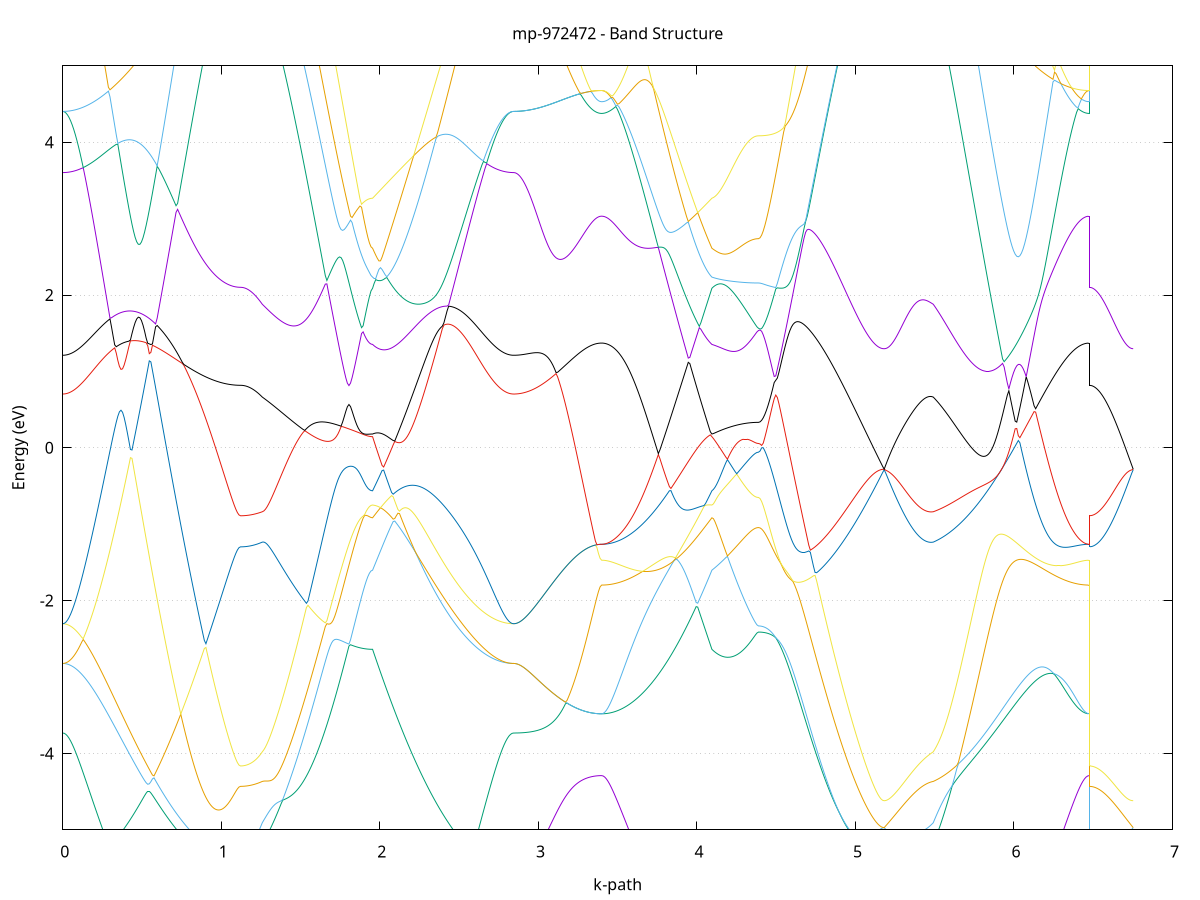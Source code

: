 set title 'mp-972472 - Band Structure'
set xlabel 'k-path'
set ylabel 'Energy (eV)'
set grid y
set yrange [-5:5]
set terminal png size 800,600
set output 'mp-972472_bands_gnuplot.png'
plot '-' using 1:2 with lines notitle, '-' using 1:2 with lines notitle, '-' using 1:2 with lines notitle, '-' using 1:2 with lines notitle, '-' using 1:2 with lines notitle, '-' using 1:2 with lines notitle, '-' using 1:2 with lines notitle, '-' using 1:2 with lines notitle, '-' using 1:2 with lines notitle, '-' using 1:2 with lines notitle, '-' using 1:2 with lines notitle, '-' using 1:2 with lines notitle, '-' using 1:2 with lines notitle, '-' using 1:2 with lines notitle, '-' using 1:2 with lines notitle, '-' using 1:2 with lines notitle, '-' using 1:2 with lines notitle, '-' using 1:2 with lines notitle, '-' using 1:2 with lines notitle, '-' using 1:2 with lines notitle, '-' using 1:2 with lines notitle, '-' using 1:2 with lines notitle, '-' using 1:2 with lines notitle, '-' using 1:2 with lines notitle, '-' using 1:2 with lines notitle, '-' using 1:2 with lines notitle, '-' using 1:2 with lines notitle, '-' using 1:2 with lines notitle, '-' using 1:2 with lines notitle, '-' using 1:2 with lines notitle, '-' using 1:2 with lines notitle, '-' using 1:2 with lines notitle, '-' using 1:2 with lines notitle, '-' using 1:2 with lines notitle, '-' using 1:2 with lines notitle, '-' using 1:2 with lines notitle, '-' using 1:2 with lines notitle, '-' using 1:2 with lines notitle, '-' using 1:2 with lines notitle, '-' using 1:2 with lines notitle, '-' using 1:2 with lines notitle, '-' using 1:2 with lines notitle, '-' using 1:2 with lines notitle, '-' using 1:2 with lines notitle, '-' using 1:2 with lines notitle, '-' using 1:2 with lines notitle, '-' using 1:2 with lines notitle, '-' using 1:2 with lines notitle, '-' using 1:2 with lines notitle, '-' using 1:2 with lines notitle, '-' using 1:2 with lines notitle, '-' using 1:2 with lines notitle, '-' using 1:2 with lines notitle, '-' using 1:2 with lines notitle, '-' using 1:2 with lines notitle, '-' using 1:2 with lines notitle, '-' using 1:2 with lines notitle, '-' using 1:2 with lines notitle, '-' using 1:2 with lines notitle, '-' using 1:2 with lines notitle, '-' using 1:2 with lines notitle, '-' using 1:2 with lines notitle, '-' using 1:2 with lines notitle, '-' using 1:2 with lines notitle
0.000000 -21.494912
0.009922 -21.494912
0.019843 -21.494912
0.029765 -21.494812
0.039686 -21.494812
0.049608 -21.494712
0.059529 -21.494612
0.069451 -21.494612
0.079372 -21.494512
0.089294 -21.494312
0.099215 -21.494212
0.109137 -21.494112
0.119059 -21.493912
0.128980 -21.493812
0.138902 -21.493612
0.148823 -21.493412
0.158745 -21.493212
0.168666 -21.493012
0.178588 -21.492712
0.188509 -21.492512
0.198431 -21.492312
0.208353 -21.492012
0.218274 -21.491712
0.228196 -21.491412
0.238117 -21.491212
0.248039 -21.490912
0.257960 -21.490612
0.267882 -21.490212
0.277803 -21.489912
0.287725 -21.489612
0.297646 -21.489212
0.307568 -21.488912
0.317490 -21.488512
0.327411 -21.488212
0.337333 -21.487812
0.347254 -21.487412
0.357176 -21.487012
0.367097 -21.486612
0.377019 -21.486212
0.386940 -21.485812
0.396862 -21.485412
0.406783 -21.485012
0.416705 -21.484612
0.426627 -21.484212
0.436548 -21.483812
0.446470 -21.483312
0.456391 -21.482912
0.466313 -21.482512
0.476234 -21.482112
0.486156 -21.481612
0.496077 -21.481212
0.505999 -21.480812
0.515921 -21.480312
0.525842 -21.479912
0.535764 -21.479512
0.545685 -21.479012
0.555607 -21.478612
0.565528 -21.478212
0.575450 -21.477812
0.585371 -21.477312
0.595293 -21.476912
0.605214 -21.476512
0.615136 -21.476112
0.625058 -21.475712
0.634979 -21.475312
0.644901 -21.474812
0.654822 -21.474412
0.664744 -21.474012
0.674665 -21.473612
0.684587 -21.473312
0.694508 -21.472912
0.704430 -21.472512
0.714351 -21.472112
0.724273 -21.471812
0.734195 -21.471412
0.744116 -21.471112
0.754038 -21.470712
0.763959 -21.470412
0.773881 -21.470012
0.783802 -21.469712
0.793724 -21.469412
0.803645 -21.469112
0.813567 -21.468812
0.823489 -21.468512
0.833410 -21.468212
0.843332 -21.467912
0.853253 -21.467612
0.863175 -21.467412
0.873096 -21.467112
0.883018 -21.466912
0.892939 -21.466712
0.902861 -21.466412
0.912782 -21.466212
0.922704 -21.466012
0.932626 -21.465812
0.942547 -21.465612
0.952469 -21.465412
0.962390 -21.465312
0.972312 -21.465112
0.982233 -21.465012
0.992155 -21.464812
1.002076 -21.464712
1.011998 -21.464612
1.021919 -21.464512
1.031841 -21.464412
1.041763 -21.464312
1.051684 -21.464212
1.061606 -21.464212
1.071527 -21.464112
1.081449 -21.464112
1.091370 -21.464012
1.101292 -21.464012
1.111213 -21.464012
1.121135 -21.464012
1.121135 -21.464012
1.130944 -21.464012
1.140753 -21.464012
1.150562 -21.464012
1.160371 -21.464112
1.170179 -21.464112
1.179988 -21.464112
1.189797 -21.464212
1.199606 -21.464312
1.209415 -21.464412
1.219224 -21.464512
1.229033 -21.464612
1.238842 -21.464712
1.248650 -21.464812
1.258459 -21.464912
1.258459 -21.464912
1.268397 -21.465012
1.278335 -21.465212
1.288273 -21.465312
1.298211 -21.465412
1.308149 -21.465612
1.318087 -21.465712
1.328025 -21.465912
1.337963 -21.466012
1.347901 -21.466212
1.357839 -21.466412
1.367777 -21.466612
1.377715 -21.466812
1.387653 -21.467012
1.397591 -21.467212
1.407529 -21.467412
1.417467 -21.467712
1.427405 -21.467912
1.437343 -21.468212
1.447281 -21.468412
1.457219 -21.468712
1.467157 -21.469012
1.477095 -21.469212
1.487033 -21.469512
1.496971 -21.469812
1.506909 -21.470112
1.516847 -21.470412
1.526785 -21.470712
1.536723 -21.471012
1.546661 -21.471312
1.556599 -21.471612
1.566537 -21.471912
1.576475 -21.472212
1.586413 -21.472512
1.596351 -21.472812
1.606289 -21.473112
1.616227 -21.473412
1.626165 -21.473812
1.636103 -21.474112
1.646041 -21.474412
1.655979 -21.474712
1.665917 -21.475012
1.675855 -21.475312
1.685793 -21.475612
1.695731 -21.475912
1.705669 -21.476112
1.715607 -21.476412
1.725545 -21.476712
1.735483 -21.477012
1.745421 -21.477212
1.755359 -21.477512
1.765297 -21.477712
1.775235 -21.477912
1.785173 -21.478212
1.795111 -21.478412
1.805049 -21.478612
1.814987 -21.478812
1.824925 -21.478912
1.834863 -21.479112
1.844801 -21.479312
1.854739 -21.479412
1.864677 -21.479512
1.874615 -21.479712
1.884553 -21.479812
1.894491 -21.479912
1.904429 -21.479912
1.914367 -21.480012
1.924305 -21.480012
1.934243 -21.480112
1.944180 -21.480112
1.954118 -21.480112
1.954118 -21.480112
1.964117 -21.480012
1.974115 -21.480012
1.984114 -21.479912
1.994112 -21.479812
2.004111 -21.479812
2.014109 -21.479812
2.024108 -21.479712
2.034106 -21.479712
2.044105 -21.479712
2.054103 -21.479712
2.064102 -21.479712
2.074100 -21.479712
2.084099 -21.479812
2.094097 -21.479812
2.104096 -21.479912
2.114094 -21.479912
2.124093 -21.480012
2.134091 -21.480112
2.144090 -21.480212
2.154088 -21.480312
2.164087 -21.480412
2.174085 -21.480512
2.184084 -21.480612
2.194082 -21.480812
2.204081 -21.480912
2.214079 -21.481112
2.224078 -21.481212
2.234076 -21.481412
2.244075 -21.481612
2.254073 -21.481812
2.264072 -21.482012
2.274070 -21.482212
2.284068 -21.482412
2.294067 -21.482612
2.304065 -21.482912
2.314064 -21.483112
2.324062 -21.483312
2.334061 -21.483612
2.344059 -21.483812
2.354058 -21.484112
2.364056 -21.484412
2.374055 -21.484612
2.384053 -21.484912
2.394052 -21.485212
2.404050 -21.485512
2.414049 -21.485812
2.424047 -21.486012
2.434046 -21.486312
2.444044 -21.486612
2.454043 -21.486912
2.464041 -21.487212
2.474040 -21.487512
2.484038 -21.487812
2.494037 -21.488112
2.504035 -21.488412
2.514034 -21.488712
2.524032 -21.489012
2.534031 -21.489312
2.544029 -21.489612
2.554028 -21.489912
2.564026 -21.490212
2.574025 -21.490512
2.584023 -21.490812
2.594022 -21.491012
2.604020 -21.491312
2.614018 -21.491612
2.624017 -21.491812
2.634015 -21.492112
2.644014 -21.492312
2.654012 -21.492612
2.664011 -21.492812
2.674009 -21.493012
2.684008 -21.493212
2.694006 -21.493412
2.704005 -21.493612
2.714003 -21.493812
2.724002 -21.493912
2.734000 -21.494112
2.743999 -21.494212
2.753997 -21.494312
2.763996 -21.494412
2.773994 -21.494612
2.783993 -21.494612
2.793991 -21.494712
2.803990 -21.494812
2.813988 -21.494812
2.823987 -21.494912
2.833985 -21.494912
2.843984 -21.494912
2.843984 -21.494912
2.853893 -21.494912
2.863802 -21.494912
2.873711 -21.494912
2.883620 -21.494912
2.893529 -21.494912
2.903438 -21.494912
2.913347 -21.494912
2.923256 -21.494912
2.933165 -21.494912
2.943074 -21.494912
2.952983 -21.494812
2.962892 -21.494812
2.972801 -21.494812
2.982710 -21.494812
2.992619 -21.494812
3.002528 -21.494812
3.012437 -21.494812
3.022346 -21.494712
3.032255 -21.494712
3.042164 -21.494712
3.052073 -21.494712
3.061982 -21.494712
3.071891 -21.494712
3.081800 -21.494612
3.091709 -21.494612
3.101618 -21.494612
3.111527 -21.494612
3.121436 -21.494612
3.131345 -21.494612
3.141254 -21.494512
3.151163 -21.494512
3.161072 -21.494512
3.170981 -21.494512
3.180890 -21.494512
3.190799 -21.494512
3.200708 -21.494412
3.210617 -21.494412
3.220526 -21.494412
3.230435 -21.494412
3.240344 -21.494412
3.250253 -21.494412
3.260162 -21.494412
3.270071 -21.494312
3.279980 -21.494312
3.289889 -21.494312
3.299798 -21.494312
3.309707 -21.494312
3.319616 -21.494312
3.329525 -21.494312
3.339434 -21.494312
3.349343 -21.494312
3.359252 -21.494312
3.369161 -21.494312
3.379070 -21.494312
3.388979 -21.494312
3.398888 -21.494312
3.398888 -21.494312
3.408826 -21.494312
3.418764 -21.494312
3.428702 -21.494212
3.438640 -21.494212
3.448578 -21.494112
3.458516 -21.494012
3.468454 -21.494012
3.478391 -21.493912
3.488329 -21.493712
3.498267 -21.493612
3.508205 -21.493512
3.518143 -21.493312
3.528081 -21.493212
3.538019 -21.493012
3.547957 -21.492812
3.557895 -21.492612
3.567833 -21.492412
3.577771 -21.492212
3.587709 -21.492012
3.597647 -21.491812
3.607585 -21.491512
3.617523 -21.491312
3.627461 -21.491012
3.637399 -21.490812
3.647337 -21.490512
3.657275 -21.490312
3.667213 -21.490012
3.677151 -21.489712
3.687089 -21.489412
3.697027 -21.489212
3.706965 -21.488912
3.716903 -21.488612
3.726841 -21.488312
3.736779 -21.488012
3.746717 -21.487712
3.756655 -21.487412
3.766593 -21.487112
3.776531 -21.486812
3.786469 -21.486512
3.796407 -21.486312
3.806345 -21.486012
3.816283 -21.485712
3.826221 -21.485412
3.836159 -21.485112
3.846097 -21.484912
3.856035 -21.484612
3.865973 -21.484312
3.875911 -21.484112
3.885849 -21.483812
3.895787 -21.483612
3.905725 -21.483312
3.915663 -21.483112
3.925601 -21.482912
3.935539 -21.482612
3.945477 -21.482412
3.955415 -21.482212
3.965353 -21.482012
3.975291 -21.481812
3.985229 -21.481612
3.995167 -21.481412
4.005105 -21.481312
4.015043 -21.481112
4.024981 -21.480912
4.034919 -21.480812
4.044857 -21.480712
4.054795 -21.480512
4.064733 -21.480412
4.074671 -21.480312
4.084609 -21.480212
4.094547 -21.480112
4.094547 -21.480112
4.104345 -21.480112
4.114144 -21.480112
4.123942 -21.480012
4.133740 -21.480012
4.143539 -21.480012
4.153337 -21.480012
4.163136 -21.479912
4.172934 -21.479912
4.182733 -21.479912
4.192531 -21.479912
4.202330 -21.479912
4.212128 -21.479912
4.221926 -21.479812
4.231725 -21.479812
4.241523 -21.479812
4.251322 -21.479812
4.261120 -21.479812
4.270919 -21.479812
4.280717 -21.479812
4.290516 -21.479812
4.300314 -21.479712
4.310113 -21.479712
4.319911 -21.479712
4.329709 -21.479712
4.339508 -21.479712
4.349306 -21.479712
4.359105 -21.479712
4.368903 -21.479712
4.378702 -21.479712
4.388500 -21.479712
4.388500 -21.479712
4.398410 -21.479712
4.408319 -21.479712
4.418229 -21.479712
4.428138 -21.479612
4.438048 -21.479512
4.447957 -21.479512
4.457867 -21.479412
4.467776 -21.479312
4.477686 -21.479112
4.487595 -21.479012
4.497505 -21.478912
4.507414 -21.478712
4.517324 -21.478612
4.527233 -21.478412
4.537143 -21.478212
4.547053 -21.478012
4.556962 -21.477812
4.566872 -21.477512
4.576781 -21.477312
4.586691 -21.477112
4.596600 -21.476812
4.606510 -21.476612
4.616419 -21.476312
4.626329 -21.476012
4.636238 -21.475712
4.646148 -21.475512
4.656057 -21.475212
4.665967 -21.474912
4.675876 -21.474612
4.685786 -21.474312
4.695695 -21.474012
4.705605 -21.473712
4.715514 -21.473412
4.725424 -21.473012
4.735334 -21.472712
4.745243 -21.472412
4.755153 -21.472112
4.765062 -21.471812
4.774972 -21.471512
4.784881 -21.471212
4.794791 -21.470912
4.804700 -21.470612
4.814610 -21.470312
4.824519 -21.470012
4.834429 -21.469712
4.844338 -21.469412
4.854248 -21.469112
4.864157 -21.468812
4.874067 -21.468512
4.883976 -21.468312
4.893886 -21.468012
4.903795 -21.467812
4.913705 -21.467512
4.923615 -21.467312
4.933524 -21.467012
4.943434 -21.466812
4.953343 -21.466612
4.963253 -21.466412
4.973162 -21.466112
4.983072 -21.465912
4.992981 -21.465812
5.002891 -21.465612
5.012800 -21.465412
5.022710 -21.465312
5.032619 -21.465112
5.042529 -21.465012
5.052438 -21.464812
5.062348 -21.464712
5.072257 -21.464612
5.082167 -21.464512
5.092076 -21.464412
5.101986 -21.464312
5.111896 -21.464212
5.121805 -21.464212
5.131715 -21.464112
5.141624 -21.464112
5.151534 -21.464012
5.161443 -21.464012
5.171353 -21.464012
5.181262 -21.464012
5.181262 -21.464012
5.191249 -21.464012
5.201235 -21.464012
5.211221 -21.464012
5.221208 -21.464012
5.231194 -21.464012
5.241180 -21.464012
5.251167 -21.464012
5.261153 -21.464012
5.271139 -21.464112
5.281126 -21.464112
5.291112 -21.464112
5.301098 -21.464112
5.311085 -21.464112
5.321071 -21.464212
5.331057 -21.464212
5.341044 -21.464212
5.351030 -21.464312
5.361016 -21.464312
5.371003 -21.464312
5.380989 -21.464412
5.390975 -21.464412
5.400962 -21.464512
5.410948 -21.464512
5.420934 -21.464612
5.430921 -21.464612
5.440907 -21.464712
5.450893 -21.464712
5.460880 -21.464812
5.470866 -21.464812
5.480852 -21.464912
5.490839 -21.464912
5.490839 -21.464912
5.500776 -21.465112
5.510714 -21.465212
5.520651 -21.465412
5.530589 -21.465612
5.540526 -21.465812
5.550464 -21.466012
5.560401 -21.466112
5.570339 -21.466412
5.580276 -21.466612
5.590214 -21.466812
5.600151 -21.467012
5.610088 -21.467312
5.620026 -21.467512
5.629963 -21.467812
5.639901 -21.468112
5.649838 -21.468412
5.659776 -21.468712
5.669713 -21.468912
5.679651 -21.469212
5.689588 -21.469612
5.699526 -21.469912
5.709463 -21.470212
5.719401 -21.470512
5.729338 -21.470912
5.739276 -21.471212
5.749213 -21.471612
5.759151 -21.471912
5.769088 -21.472312
5.779026 -21.472712
5.788963 -21.473012
5.798901 -21.473412
5.808838 -21.473812
5.818776 -21.474212
5.828713 -21.474612
5.838651 -21.475012
5.848588 -21.475412
5.858525 -21.475812
5.868463 -21.476212
5.878400 -21.476612
5.888338 -21.477012
5.898275 -21.477412
5.908213 -21.477812
5.918150 -21.478312
5.928088 -21.478712
5.938025 -21.479112
5.947963 -21.479512
5.957900 -21.479912
5.967838 -21.480412
5.977775 -21.480812
5.987713 -21.481212
5.997650 -21.481612
6.007588 -21.482112
6.017525 -21.482512
6.027463 -21.482912
6.037400 -21.483312
6.047338 -21.483712
6.057275 -21.484112
6.067213 -21.484512
6.077150 -21.484912
6.087088 -21.485312
6.097025 -21.485712
6.106962 -21.486112
6.116900 -21.486512
6.126837 -21.486912
6.136775 -21.487312
6.146712 -21.487612
6.156650 -21.488012
6.166587 -21.488312
6.176525 -21.488712
6.186462 -21.489012
6.196400 -21.489412
6.206337 -21.489712
6.216275 -21.490012
6.226212 -21.490312
6.236150 -21.490612
6.246087 -21.490912
6.256025 -21.491212
6.265962 -21.491412
6.275900 -21.491712
6.285837 -21.491912
6.295775 -21.492112
6.305712 -21.492412
6.315650 -21.492612
6.325587 -21.492812
6.335525 -21.493012
6.345462 -21.493212
6.355399 -21.493312
6.365337 -21.493512
6.375274 -21.493612
6.385212 -21.493712
6.395149 -21.493912
6.405087 -21.494012
6.415024 -21.494012
6.424962 -21.494112
6.434899 -21.494212
6.444837 -21.494212
6.454774 -21.494312
6.464712 -21.494312
6.474649 -21.494312
6.474649 -21.464012
6.484558 -21.464012
6.494467 -21.464012
6.504376 -21.464012
6.514285 -21.464012
6.524194 -21.464012
6.534103 -21.464012
6.544012 -21.464012
6.553921 -21.464012
6.563830 -21.464012
6.573739 -21.464012
6.583648 -21.464012
6.593557 -21.464012
6.603466 -21.464012
6.613375 -21.464012
6.623284 -21.464012
6.633193 -21.464012
6.643102 -21.464012
6.653011 -21.464012
6.662920 -21.464012
6.672829 -21.464012
6.682738 -21.464012
6.692647 -21.464012
6.702556 -21.464012
6.712465 -21.464012
6.722374 -21.464012
6.732283 -21.464012
6.742192 -21.464012
6.752101 -21.464012
e
0.000000 -21.431912
0.009922 -21.431912
0.019843 -21.431912
0.029765 -21.431912
0.039686 -21.431912
0.049608 -21.432012
0.059529 -21.432012
0.069451 -21.432012
0.079372 -21.432012
0.089294 -21.432112
0.099215 -21.432112
0.109137 -21.432212
0.119059 -21.432212
0.128980 -21.432312
0.138902 -21.432312
0.148823 -21.432412
0.158745 -21.432512
0.168666 -21.432512
0.178588 -21.432612
0.188509 -21.432712
0.198431 -21.432812
0.208353 -21.432812
0.218274 -21.432912
0.228196 -21.433012
0.238117 -21.433112
0.248039 -21.433212
0.257960 -21.433312
0.267882 -21.433412
0.277803 -21.433512
0.287725 -21.433612
0.297646 -21.433712
0.307568 -21.433812
0.317490 -21.433912
0.327411 -21.434012
0.337333 -21.434212
0.347254 -21.434312
0.357176 -21.434412
0.367097 -21.434512
0.377019 -21.434612
0.386940 -21.434812
0.396862 -21.434912
0.406783 -21.435012
0.416705 -21.435112
0.426627 -21.435212
0.436548 -21.435412
0.446470 -21.435512
0.456391 -21.435612
0.466313 -21.435812
0.476234 -21.435912
0.486156 -21.436012
0.496077 -21.436212
0.505999 -21.436312
0.515921 -21.436412
0.525842 -21.436512
0.535764 -21.436712
0.545685 -21.436812
0.555607 -21.436912
0.565528 -21.437012
0.575450 -21.437212
0.585371 -21.437312
0.595293 -21.437412
0.605214 -21.437512
0.615136 -21.437712
0.625058 -21.437812
0.634979 -21.437912
0.644901 -21.438012
0.654822 -21.438112
0.664744 -21.438212
0.674665 -21.438412
0.684587 -21.438512
0.694508 -21.438712
0.704430 -21.439412
0.714351 -21.440212
0.724273 -21.440912
0.734195 -21.441612
0.744116 -21.442412
0.754038 -21.443112
0.763959 -21.443812
0.773881 -21.444512
0.783802 -21.445112
0.793724 -21.445812
0.803645 -21.446512
0.813567 -21.447112
0.823489 -21.447812
0.833410 -21.448412
0.843332 -21.449012
0.853253 -21.449612
0.863175 -21.450212
0.873096 -21.450712
0.883018 -21.451312
0.892939 -21.451812
0.902861 -21.452312
0.912782 -21.452812
0.922704 -21.453212
0.932626 -21.453712
0.942547 -21.454112
0.952469 -21.454512
0.962390 -21.454912
0.972312 -21.455312
0.982233 -21.455712
0.992155 -21.456012
1.002076 -21.456312
1.011998 -21.456612
1.021919 -21.456812
1.031841 -21.457012
1.041763 -21.457312
1.051684 -21.457412
1.061606 -21.457612
1.071527 -21.457712
1.081449 -21.457812
1.091370 -21.457912
1.101292 -21.458012
1.111213 -21.458012
1.121135 -21.458012
1.121135 -21.458012
1.130944 -21.458012
1.140753 -21.458012
1.150562 -21.457912
1.160371 -21.457812
1.170179 -21.457712
1.179988 -21.457612
1.189797 -21.457412
1.199606 -21.457312
1.209415 -21.457112
1.219224 -21.456812
1.229033 -21.456612
1.238842 -21.456312
1.248650 -21.456012
1.258459 -21.455712
1.258459 -21.455712
1.268397 -21.455512
1.278335 -21.455212
1.288273 -21.454912
1.298211 -21.454612
1.308149 -21.454212
1.318087 -21.453912
1.328025 -21.453512
1.337963 -21.453112
1.347901 -21.452712
1.357839 -21.452312
1.367777 -21.451812
1.377715 -21.451412
1.387653 -21.450912
1.397591 -21.450412
1.407529 -21.449912
1.417467 -21.449312
1.427405 -21.448812
1.437343 -21.448212
1.447281 -21.447712
1.457219 -21.447112
1.467157 -21.446512
1.477095 -21.445912
1.487033 -21.445312
1.496971 -21.444712
1.506909 -21.444112
1.516847 -21.443512
1.526785 -21.442912
1.536723 -21.442212
1.546661 -21.441812
1.556599 -21.441912
1.566537 -21.441912
1.576475 -21.442012
1.586413 -21.442012
1.596351 -21.442012
1.606289 -21.442112
1.616227 -21.442112
1.626165 -21.442112
1.636103 -21.442212
1.646041 -21.442212
1.655979 -21.442212
1.665917 -21.442312
1.675855 -21.442312
1.685793 -21.442412
1.695731 -21.442412
1.705669 -21.442412
1.715607 -21.442412
1.725545 -21.442512
1.735483 -21.442512
1.745421 -21.442512
1.755359 -21.442612
1.765297 -21.442612
1.775235 -21.442612
1.785173 -21.442612
1.795111 -21.442712
1.805049 -21.442712
1.814987 -21.442712
1.824925 -21.442712
1.834863 -21.442712
1.844801 -21.442812
1.854739 -21.442812
1.864677 -21.442812
1.874615 -21.442812
1.884553 -21.442812
1.894491 -21.442812
1.904429 -21.442812
1.914367 -21.442812
1.924305 -21.442812
1.934243 -21.442912
1.944180 -21.442912
1.954118 -21.442912
1.954118 -21.442912
1.964117 -21.442912
1.974115 -21.443012
1.984114 -21.443112
1.994112 -21.443112
2.004111 -21.443212
2.014109 -21.443212
2.024108 -21.443212
2.034106 -21.443312
2.044105 -21.443312
2.054103 -21.443312
2.064102 -21.443312
2.074100 -21.443312
2.084099 -21.443212
2.094097 -21.443212
2.104096 -21.443212
2.114094 -21.443112
2.124093 -21.443012
2.134091 -21.443012
2.144090 -21.442912
2.154088 -21.442812
2.164087 -21.442712
2.174085 -21.442612
2.184084 -21.442512
2.194082 -21.442412
2.204081 -21.442312
2.214079 -21.442212
2.224078 -21.442012
2.234076 -21.441912
2.244075 -21.441712
2.254073 -21.441612
2.264072 -21.441412
2.274070 -21.441212
2.284068 -21.441012
2.294067 -21.440912
2.304065 -21.440712
2.314064 -21.440512
2.324062 -21.440312
2.334061 -21.440112
2.344059 -21.439912
2.354058 -21.439712
2.364056 -21.439412
2.374055 -21.439212
2.384053 -21.439012
2.394052 -21.438812
2.404050 -21.438612
2.414049 -21.438312
2.424047 -21.438112
2.434046 -21.437912
2.444044 -21.437712
2.454043 -21.437412
2.464041 -21.437212
2.474040 -21.437012
2.484038 -21.436812
2.494037 -21.436612
2.504035 -21.436312
2.514034 -21.436112
2.524032 -21.435912
2.534031 -21.435712
2.544029 -21.435512
2.554028 -21.435312
2.564026 -21.435112
2.574025 -21.434912
2.584023 -21.434712
2.594022 -21.434512
2.604020 -21.434312
2.614018 -21.434112
2.624017 -21.433912
2.634015 -21.433812
2.644014 -21.433612
2.654012 -21.433412
2.664011 -21.433312
2.674009 -21.433212
2.684008 -21.433012
2.694006 -21.432912
2.704005 -21.432812
2.714003 -21.432612
2.724002 -21.432512
2.734000 -21.432412
2.743999 -21.432312
2.753997 -21.432312
2.763996 -21.432212
2.773994 -21.432112
2.783993 -21.432112
2.793991 -21.432012
2.803990 -21.432012
2.813988 -21.431912
2.823987 -21.431912
2.833985 -21.431912
2.843984 -21.431912
2.843984 -21.431912
2.853893 -21.431912
2.863802 -21.431912
2.873711 -21.431912
2.883620 -21.431912
2.893529 -21.431912
2.903438 -21.431912
2.913347 -21.431912
2.923256 -21.431912
2.933165 -21.431912
2.943074 -21.431912
2.952983 -21.431912
2.962892 -21.431912
2.972801 -21.431912
2.982710 -21.431912
2.992619 -21.431912
3.002528 -21.431912
3.012437 -21.431912
3.022346 -21.431912
3.032255 -21.431912
3.042164 -21.431812
3.052073 -21.431812
3.061982 -21.431812
3.071891 -21.431812
3.081800 -21.431812
3.091709 -21.431812
3.101618 -21.431812
3.111527 -21.431812
3.121436 -21.431812
3.131345 -21.431812
3.141254 -21.431812
3.151163 -21.431812
3.161072 -21.431812
3.170981 -21.431812
3.180890 -21.431812
3.190799 -21.431812
3.200708 -21.431812
3.210617 -21.431812
3.220526 -21.431812
3.230435 -21.431812
3.240344 -21.431812
3.250253 -21.431712
3.260162 -21.431712
3.270071 -21.431712
3.279980 -21.431712
3.289889 -21.431712
3.299798 -21.431712
3.309707 -21.431712
3.319616 -21.431712
3.329525 -21.431712
3.339434 -21.431712
3.349343 -21.431712
3.359252 -21.431712
3.369161 -21.431712
3.379070 -21.431712
3.388979 -21.431712
3.398888 -21.431712
3.398888 -21.431712
3.408826 -21.431712
3.418764 -21.431712
3.428702 -21.431712
3.438640 -21.431812
3.448578 -21.431812
3.458516 -21.431912
3.468454 -21.431912
3.478391 -21.432012
3.488329 -21.432112
3.498267 -21.432212
3.508205 -21.432312
3.518143 -21.432312
3.528081 -21.432512
3.538019 -21.432612
3.547957 -21.432712
3.557895 -21.432812
3.567833 -21.433012
3.577771 -21.433112
3.587709 -21.433312
3.597647 -21.433412
3.607585 -21.433612
3.617523 -21.433712
3.627461 -21.433912
3.637399 -21.434112
3.647337 -21.434312
3.657275 -21.434512
3.667213 -21.434712
3.677151 -21.434912
3.687089 -21.435112
3.697027 -21.435312
3.706965 -21.435512
3.716903 -21.435712
3.726841 -21.436012
3.736779 -21.436212
3.746717 -21.436412
3.756655 -21.436612
3.766593 -21.436912
3.776531 -21.437112
3.786469 -21.437312
3.796407 -21.437512
3.806345 -21.437812
3.816283 -21.438012
3.826221 -21.438212
3.836159 -21.438412
3.846097 -21.438712
3.856035 -21.438912
3.865973 -21.439112
3.875911 -21.439312
3.885849 -21.439512
3.895787 -21.439812
3.905725 -21.440012
3.915663 -21.440212
3.925601 -21.440412
3.935539 -21.440612
3.945477 -21.440812
3.955415 -21.440912
3.965353 -21.441112
3.975291 -21.441312
3.985229 -21.441512
3.995167 -21.441612
4.005105 -21.441812
4.015043 -21.441912
4.024981 -21.442112
4.034919 -21.442212
4.044857 -21.442312
4.054795 -21.442412
4.064733 -21.442612
4.074671 -21.442712
4.084609 -21.442812
4.094547 -21.442912
4.094547 -21.442912
4.104345 -21.442912
4.114144 -21.442912
4.123942 -21.442912
4.133740 -21.443012
4.143539 -21.443012
4.153337 -21.443012
4.163136 -21.443012
4.172934 -21.443012
4.182733 -21.443112
4.192531 -21.443112
4.202330 -21.443112
4.212128 -21.443112
4.221926 -21.443112
4.231725 -21.443212
4.241523 -21.443212
4.251322 -21.443212
4.261120 -21.443212
4.270919 -21.443212
4.280717 -21.443212
4.290516 -21.443212
4.300314 -21.443212
4.310113 -21.443312
4.319911 -21.443312
4.329709 -21.443312
4.339508 -21.443312
4.349306 -21.443312
4.359105 -21.443312
4.368903 -21.443312
4.378702 -21.443312
4.388500 -21.443312
4.388500 -21.443312
4.398410 -21.443312
4.408319 -21.443312
4.418229 -21.443312
4.428138 -21.443312
4.438048 -21.443312
4.447957 -21.443312
4.457867 -21.443212
4.467776 -21.443212
4.477686 -21.443212
4.487595 -21.443212
4.497505 -21.443212
4.507414 -21.443212
4.517324 -21.443212
4.527233 -21.443112
4.537143 -21.443112
4.547053 -21.443112
4.556962 -21.443112
4.566872 -21.443012
4.576781 -21.443012
4.586691 -21.443012
4.596600 -21.443012
4.606510 -21.442912
4.616419 -21.442912
4.626329 -21.442912
4.636238 -21.442812
4.646148 -21.442812
4.656057 -21.442812
4.665967 -21.442712
4.675876 -21.442712
4.685786 -21.442712
4.695695 -21.442612
4.705605 -21.442612
4.715514 -21.442612
4.725424 -21.442512
4.735334 -21.442512
4.745243 -21.442412
4.755153 -21.442412
4.765062 -21.442412
4.774972 -21.442312
4.784881 -21.442312
4.794791 -21.442512
4.804700 -21.443212
4.814610 -21.443812
4.824519 -21.444412
4.834429 -21.445112
4.844338 -21.445712
4.854248 -21.446312
4.864157 -21.446912
4.874067 -21.447512
4.883976 -21.448112
4.893886 -21.448712
4.903795 -21.449312
4.913705 -21.449812
4.923615 -21.450412
4.933524 -21.450912
4.943434 -21.451412
4.953343 -21.451912
4.963253 -21.452412
4.973162 -21.452912
4.983072 -21.453312
4.992981 -21.453812
5.002891 -21.454212
5.012800 -21.454612
5.022710 -21.455012
5.032619 -21.455312
5.042529 -21.455712
5.052438 -21.456012
5.062348 -21.456312
5.072257 -21.456612
5.082167 -21.456812
5.092076 -21.457012
5.101986 -21.457312
5.111896 -21.457412
5.121805 -21.457612
5.131715 -21.457712
5.141624 -21.457812
5.151534 -21.457912
5.161443 -21.458012
5.171353 -21.458012
5.181262 -21.458012
5.181262 -21.458012
5.191249 -21.458012
5.201235 -21.458012
5.211221 -21.458012
5.221208 -21.458012
5.231194 -21.458012
5.241180 -21.458012
5.251167 -21.457912
5.261153 -21.457912
5.271139 -21.457812
5.281126 -21.457812
5.291112 -21.457712
5.301098 -21.457712
5.311085 -21.457612
5.321071 -21.457612
5.331057 -21.457512
5.341044 -21.457412
5.351030 -21.457312
5.361016 -21.457212
5.371003 -21.457212
5.380989 -21.457112
5.390975 -21.457012
5.400962 -21.456912
5.410948 -21.456712
5.420934 -21.456612
5.430921 -21.456512
5.440907 -21.456412
5.450893 -21.456312
5.460880 -21.456112
5.470866 -21.456012
5.480852 -21.455812
5.490839 -21.455712
5.490839 -21.455712
5.500776 -21.455412
5.510714 -21.455012
5.520651 -21.454612
5.530589 -21.454212
5.540526 -21.453812
5.550464 -21.453312
5.560401 -21.452812
5.570339 -21.452312
5.580276 -21.451812
5.590214 -21.451312
5.600151 -21.450812
5.610088 -21.450212
5.620026 -21.449612
5.629963 -21.449012
5.639901 -21.448412
5.649838 -21.447812
5.659776 -21.447212
5.669713 -21.446512
5.679651 -21.445912
5.689588 -21.445212
5.699526 -21.444512
5.709463 -21.443812
5.719401 -21.443112
5.729338 -21.442412
5.739276 -21.441712
5.749213 -21.441012
5.759151 -21.440212
5.769088 -21.439512
5.779026 -21.439012
5.788963 -21.438912
5.798901 -21.438812
5.808838 -21.438712
5.818776 -21.438512
5.828713 -21.438412
5.838651 -21.438312
5.848588 -21.438212
5.858525 -21.438012
5.868463 -21.437912
5.878400 -21.437812
5.888338 -21.437612
5.898275 -21.437512
5.908213 -21.437412
5.918150 -21.437212
5.928088 -21.437112
5.938025 -21.436912
5.947963 -21.436812
5.957900 -21.436712
5.967838 -21.436512
5.977775 -21.436412
5.987713 -21.436212
5.997650 -21.436112
6.007588 -21.436012
6.017525 -21.435812
6.027463 -21.435712
6.037400 -21.435512
6.047338 -21.435412
6.057275 -21.435212
6.067213 -21.435112
6.077150 -21.435012
6.087088 -21.434812
6.097025 -21.434712
6.106962 -21.434612
6.116900 -21.434412
6.126837 -21.434312
6.136775 -21.434212
6.146712 -21.434012
6.156650 -21.433912
6.166587 -21.433812
6.176525 -21.433712
6.186462 -21.433612
6.196400 -21.433412
6.206337 -21.433312
6.216275 -21.433212
6.226212 -21.433112
6.236150 -21.433012
6.246087 -21.432912
6.256025 -21.432812
6.265962 -21.432712
6.275900 -21.432612
6.285837 -21.432512
6.295775 -21.432512
6.305712 -21.432412
6.315650 -21.432312
6.325587 -21.432212
6.335525 -21.432212
6.345462 -21.432112
6.355399 -21.432112
6.365337 -21.432012
6.375274 -21.432012
6.385212 -21.431912
6.395149 -21.431912
6.405087 -21.431812
6.415024 -21.431812
6.424962 -21.431812
6.434899 -21.431712
6.444837 -21.431712
6.454774 -21.431712
6.464712 -21.431712
6.474649 -21.431712
6.474649 -21.458012
6.484558 -21.458012
6.494467 -21.458012
6.504376 -21.458012
6.514285 -21.458012
6.524194 -21.458012
6.534103 -21.458012
6.544012 -21.458012
6.553921 -21.458012
6.563830 -21.458012
6.573739 -21.458012
6.583648 -21.458012
6.593557 -21.458012
6.603466 -21.458012
6.613375 -21.458012
6.623284 -21.458012
6.633193 -21.458012
6.643102 -21.458012
6.653011 -21.458012
6.662920 -21.458012
6.672829 -21.458012
6.682738 -21.458012
6.692647 -21.458012
6.702556 -21.458012
6.712465 -21.458012
6.722374 -21.458012
6.732283 -21.458012
6.742192 -21.458012
6.752101 -21.458012
e
0.000000 -21.431912
0.009922 -21.431912
0.019843 -21.431912
0.029765 -21.431912
0.039686 -21.431912
0.049608 -21.431912
0.059529 -21.432012
0.069451 -21.432012
0.079372 -21.432012
0.089294 -21.432112
0.099215 -21.432112
0.109137 -21.432112
0.119059 -21.432212
0.128980 -21.432212
0.138902 -21.432312
0.148823 -21.432312
0.158745 -21.432412
0.168666 -21.432412
0.178588 -21.432512
0.188509 -21.432612
0.198431 -21.432612
0.208353 -21.432712
0.218274 -21.432812
0.228196 -21.432812
0.238117 -21.432912
0.248039 -21.433012
0.257960 -21.433112
0.267882 -21.433212
0.277803 -21.433312
0.287725 -21.433412
0.297646 -21.433512
0.307568 -21.433612
0.317490 -21.433712
0.327411 -21.433812
0.337333 -21.433912
0.347254 -21.434012
0.357176 -21.434112
0.367097 -21.434212
0.377019 -21.434312
0.386940 -21.434512
0.396862 -21.434612
0.406783 -21.434712
0.416705 -21.434812
0.426627 -21.434912
0.436548 -21.435112
0.446470 -21.435212
0.456391 -21.435312
0.466313 -21.435412
0.476234 -21.435612
0.486156 -21.435712
0.496077 -21.435812
0.505999 -21.436012
0.515921 -21.436112
0.525842 -21.436212
0.535764 -21.436412
0.545685 -21.436512
0.555607 -21.436612
0.565528 -21.436812
0.575450 -21.436912
0.585371 -21.437012
0.595293 -21.437212
0.605214 -21.437312
0.615136 -21.437412
0.625058 -21.437612
0.634979 -21.437712
0.644901 -21.437812
0.654822 -21.438012
0.664744 -21.438112
0.674665 -21.438212
0.684587 -21.438412
0.694508 -21.438612
0.704430 -21.438712
0.714351 -21.438812
0.724273 -21.438912
0.734195 -21.439012
0.744116 -21.439112
0.754038 -21.439212
0.763959 -21.439312
0.773881 -21.439412
0.783802 -21.439512
0.793724 -21.439712
0.803645 -21.439812
0.813567 -21.439912
0.823489 -21.440012
0.833410 -21.440112
0.843332 -21.440212
0.853253 -21.440312
0.863175 -21.440312
0.873096 -21.440412
0.883018 -21.440512
0.892939 -21.440612
0.902861 -21.440712
0.912782 -21.440812
0.922704 -21.440812
0.932626 -21.440912
0.942547 -21.441012
0.952469 -21.441012
0.962390 -21.441112
0.972312 -21.441212
0.982233 -21.441212
0.992155 -21.441312
1.002076 -21.441312
1.011998 -21.441412
1.021919 -21.441412
1.031841 -21.441412
1.041763 -21.441512
1.051684 -21.441512
1.061606 -21.441512
1.071527 -21.441512
1.081449 -21.441512
1.091370 -21.441612
1.101292 -21.441612
1.111213 -21.441612
1.121135 -21.441612
1.121135 -21.441612
1.130944 -21.441612
1.140753 -21.441612
1.150562 -21.441612
1.160371 -21.441512
1.170179 -21.441512
1.179988 -21.441512
1.189797 -21.441512
1.199606 -21.441512
1.209415 -21.441512
1.219224 -21.441412
1.229033 -21.441412
1.238842 -21.441412
1.248650 -21.441312
1.258459 -21.441312
1.258459 -21.441312
1.268397 -21.441312
1.278335 -21.441312
1.288273 -21.441212
1.298211 -21.441212
1.308149 -21.441212
1.318087 -21.441212
1.328025 -21.441212
1.337963 -21.441212
1.347901 -21.441212
1.357839 -21.441312
1.367777 -21.441312
1.377715 -21.441312
1.387653 -21.441312
1.397591 -21.441312
1.407529 -21.441412
1.417467 -21.441412
1.427405 -21.441412
1.437343 -21.441512
1.447281 -21.441512
1.457219 -21.441512
1.467157 -21.441612
1.477095 -21.441612
1.487033 -21.441612
1.496971 -21.441712
1.506909 -21.441712
1.516847 -21.441712
1.526785 -21.441812
1.536723 -21.441812
1.546661 -21.441612
1.556599 -21.441012
1.566537 -21.440312
1.576475 -21.439712
1.586413 -21.439112
1.596351 -21.438512
1.606289 -21.437812
1.616227 -21.437212
1.626165 -21.436612
1.636103 -21.436012
1.646041 -21.435412
1.655979 -21.434812
1.665917 -21.434212
1.675855 -21.433812
1.685793 -21.433612
1.695731 -21.433412
1.705669 -21.433312
1.715607 -21.433112
1.725545 -21.432912
1.735483 -21.432812
1.745421 -21.432612
1.755359 -21.432512
1.765297 -21.432312
1.775235 -21.432212
1.785173 -21.432112
1.795111 -21.431912
1.805049 -21.431812
1.814987 -21.431712
1.824925 -21.431612
1.834863 -21.431512
1.844801 -21.431412
1.854739 -21.431312
1.864677 -21.431312
1.874615 -21.431212
1.884553 -21.431112
1.894491 -21.431112
1.904429 -21.431012
1.914367 -21.431012
1.924305 -21.431012
1.934243 -21.430912
1.944180 -21.430912
1.954118 -21.430912
1.954118 -21.430912
1.964117 -21.430912
1.974115 -21.430912
1.984114 -21.430912
1.994112 -21.430912
2.004111 -21.430912
2.014109 -21.430912
2.024108 -21.430912
2.034106 -21.430912
2.044105 -21.430912
2.054103 -21.430912
2.064102 -21.430912
2.074100 -21.430912
2.084099 -21.430912
2.094097 -21.430912
2.104096 -21.430912
2.114094 -21.430912
2.124093 -21.431012
2.134091 -21.431012
2.144090 -21.431012
2.154088 -21.431012
2.164087 -21.431012
2.174085 -21.431012
2.184084 -21.431012
2.194082 -21.431012
2.204081 -21.431012
2.214079 -21.431012
2.224078 -21.431112
2.234076 -21.431112
2.244075 -21.431112
2.254073 -21.431112
2.264072 -21.431112
2.274070 -21.431112
2.284068 -21.431112
2.294067 -21.431212
2.304065 -21.431212
2.314064 -21.431212
2.324062 -21.431212
2.334061 -21.431212
2.344059 -21.431212
2.354058 -21.431312
2.364056 -21.431312
2.374055 -21.431312
2.384053 -21.431312
2.394052 -21.431312
2.404050 -21.431412
2.414049 -21.431412
2.424047 -21.431412
2.434046 -21.431412
2.444044 -21.431412
2.454043 -21.431512
2.464041 -21.431512
2.474040 -21.431512
2.484038 -21.431512
2.494037 -21.431512
2.504035 -21.431512
2.514034 -21.431612
2.524032 -21.431612
2.534031 -21.431612
2.544029 -21.431612
2.554028 -21.431612
2.564026 -21.431612
2.574025 -21.431712
2.584023 -21.431712
2.594022 -21.431712
2.604020 -21.431712
2.614018 -21.431712
2.624017 -21.431712
2.634015 -21.431812
2.644014 -21.431812
2.654012 -21.431812
2.664011 -21.431812
2.674009 -21.431812
2.684008 -21.431812
2.694006 -21.431812
2.704005 -21.431812
2.714003 -21.431812
2.724002 -21.431912
2.734000 -21.431912
2.743999 -21.431912
2.753997 -21.431912
2.763996 -21.431912
2.773994 -21.431912
2.783993 -21.431912
2.793991 -21.431912
2.803990 -21.431912
2.813988 -21.431912
2.823987 -21.431912
2.833985 -21.431912
2.843984 -21.431912
2.843984 -21.431912
2.853893 -21.431912
2.863802 -21.431912
2.873711 -21.431912
2.883620 -21.431912
2.893529 -21.431912
2.903438 -21.431912
2.913347 -21.431912
2.923256 -21.431912
2.933165 -21.431912
2.943074 -21.431912
2.952983 -21.431912
2.962892 -21.431912
2.972801 -21.431912
2.982710 -21.431912
2.992619 -21.431912
3.002528 -21.431912
3.012437 -21.431912
3.022346 -21.431912
3.032255 -21.431912
3.042164 -21.431812
3.052073 -21.431812
3.061982 -21.431812
3.071891 -21.431812
3.081800 -21.431812
3.091709 -21.431812
3.101618 -21.431812
3.111527 -21.431812
3.121436 -21.431812
3.131345 -21.431812
3.141254 -21.431812
3.151163 -21.431812
3.161072 -21.431812
3.170981 -21.431812
3.180890 -21.431812
3.190799 -21.431812
3.200708 -21.431812
3.210617 -21.431812
3.220526 -21.431812
3.230435 -21.431812
3.240344 -21.431812
3.250253 -21.431712
3.260162 -21.431712
3.270071 -21.431712
3.279980 -21.431712
3.289889 -21.431712
3.299798 -21.431712
3.309707 -21.431712
3.319616 -21.431712
3.329525 -21.431712
3.339434 -21.431712
3.349343 -21.431712
3.359252 -21.431712
3.369161 -21.431712
3.379070 -21.431712
3.388979 -21.431712
3.398888 -21.431712
3.398888 -21.431712
3.408826 -21.431712
3.418764 -21.431712
3.428702 -21.431712
3.438640 -21.431712
3.448578 -21.431712
3.458516 -21.431712
3.468454 -21.431712
3.478391 -21.431712
3.488329 -21.431712
3.498267 -21.431712
3.508205 -21.431712
3.518143 -21.431712
3.528081 -21.431712
3.538019 -21.431612
3.547957 -21.431612
3.557895 -21.431612
3.567833 -21.431612
3.577771 -21.431612
3.587709 -21.431612
3.597647 -21.431612
3.607585 -21.431612
3.617523 -21.431612
3.627461 -21.431512
3.637399 -21.431512
3.647337 -21.431512
3.657275 -21.431512
3.667213 -21.431512
3.677151 -21.431512
3.687089 -21.431512
3.697027 -21.431412
3.706965 -21.431412
3.716903 -21.431412
3.726841 -21.431412
3.736779 -21.431412
3.746717 -21.431412
3.756655 -21.431412
3.766593 -21.431312
3.776531 -21.431312
3.786469 -21.431312
3.796407 -21.431312
3.806345 -21.431312
3.816283 -21.431312
3.826221 -21.431212
3.836159 -21.431212
3.846097 -21.431212
3.856035 -21.431212
3.865973 -21.431212
3.875911 -21.431212
3.885849 -21.431212
3.895787 -21.431112
3.905725 -21.431112
3.915663 -21.431112
3.925601 -21.431112
3.935539 -21.431112
3.945477 -21.431112
3.955415 -21.431112
3.965353 -21.431012
3.975291 -21.431012
3.985229 -21.431012
3.995167 -21.431012
4.005105 -21.431012
4.015043 -21.431012
4.024981 -21.431012
4.034919 -21.431012
4.044857 -21.431012
4.054795 -21.431012
4.064733 -21.430912
4.074671 -21.430912
4.084609 -21.430912
4.094547 -21.430912
4.094547 -21.430912
4.104345 -21.430912
4.114144 -21.430912
4.123942 -21.430912
4.133740 -21.430912
4.143539 -21.430912
4.153337 -21.430912
4.163136 -21.430912
4.172934 -21.430912
4.182733 -21.430912
4.192531 -21.430912
4.202330 -21.430912
4.212128 -21.430912
4.221926 -21.430912
4.231725 -21.430912
4.241523 -21.430912
4.251322 -21.430912
4.261120 -21.430912
4.270919 -21.430912
4.280717 -21.430912
4.290516 -21.430912
4.300314 -21.430912
4.310113 -21.430912
4.319911 -21.430912
4.329709 -21.430912
4.339508 -21.430912
4.349306 -21.430912
4.359105 -21.430912
4.368903 -21.430912
4.378702 -21.430912
4.388500 -21.430912
4.388500 -21.430912
4.398410 -21.430912
4.408319 -21.430912
4.418229 -21.431012
4.428138 -21.431012
4.438048 -21.431012
4.447957 -21.431112
4.457867 -21.431112
4.467776 -21.431212
4.477686 -21.431212
4.487595 -21.431312
4.497505 -21.431412
4.507414 -21.431512
4.517324 -21.431612
4.527233 -21.431712
4.537143 -21.431812
4.547053 -21.431912
4.556962 -21.432012
4.566872 -21.432212
4.576781 -21.432312
4.586691 -21.432412
4.596600 -21.432612
4.606510 -21.432712
4.616419 -21.432912
4.626329 -21.433112
4.636238 -21.433212
4.646148 -21.433412
4.656057 -21.433912
4.665967 -21.434512
4.675876 -21.435112
4.685786 -21.435712
4.695695 -21.436312
4.705605 -21.436912
4.715514 -21.437512
4.725424 -21.438112
4.735334 -21.438712
4.745243 -21.439412
4.755153 -21.440012
4.765062 -21.440612
4.774972 -21.441312
4.784881 -21.441912
4.794791 -21.442212
4.804700 -21.442212
4.814610 -21.442212
4.824519 -21.442112
4.834429 -21.442112
4.844338 -21.442012
4.854248 -21.442012
4.864157 -21.442012
4.874067 -21.441912
4.883976 -21.441912
4.893886 -21.441812
4.903795 -21.441812
4.913705 -21.441812
4.923615 -21.441712
4.933524 -21.441712
4.943434 -21.441712
4.953343 -21.441612
4.963253 -21.441612
4.973162 -21.441612
4.983072 -21.441512
4.992981 -21.441512
5.002891 -21.441512
5.012800 -21.441512
5.022710 -21.441412
5.032619 -21.441412
5.042529 -21.441412
5.052438 -21.441412
5.062348 -21.441412
5.072257 -21.441312
5.082167 -21.441312
5.092076 -21.441312
5.101986 -21.441312
5.111896 -21.441312
5.121805 -21.441312
5.131715 -21.441312
5.141624 -21.441312
5.151534 -21.441312
5.161443 -21.441312
5.171353 -21.441212
5.181262 -21.441212
5.181262 -21.441212
5.191249 -21.441312
5.201235 -21.441312
5.211221 -21.441312
5.221208 -21.441312
5.231194 -21.441312
5.241180 -21.441312
5.251167 -21.441312
5.261153 -21.441412
5.271139 -21.441412
5.281126 -21.441412
5.291112 -21.441412
5.301098 -21.441412
5.311085 -21.441412
5.321071 -21.441412
5.331057 -21.441412
5.341044 -21.441412
5.351030 -21.441412
5.361016 -21.441412
5.371003 -21.441412
5.380989 -21.441412
5.390975 -21.441412
5.400962 -21.441412
5.410948 -21.441412
5.420934 -21.441412
5.430921 -21.441412
5.440907 -21.441412
5.450893 -21.441412
5.460880 -21.441312
5.470866 -21.441312
5.480852 -21.441312
5.490839 -21.441312
5.490839 -21.441312
5.500776 -21.441312
5.510714 -21.441212
5.520651 -21.441212
5.530589 -21.441112
5.540526 -21.441112
5.550464 -21.441012
5.560401 -21.440912
5.570339 -21.440912
5.580276 -21.440812
5.590214 -21.440812
5.600151 -21.440712
5.610088 -21.440612
5.620026 -21.440512
5.629963 -21.440512
5.639901 -21.440412
5.649838 -21.440312
5.659776 -21.440212
5.669713 -21.440112
5.679651 -21.440012
5.689588 -21.439912
5.699526 -21.439912
5.709463 -21.439812
5.719401 -21.439712
5.729338 -21.439612
5.739276 -21.439512
5.749213 -21.439312
5.759151 -21.439212
5.769088 -21.439112
5.779026 -21.438712
5.788963 -21.438012
5.798901 -21.437812
5.808838 -21.437712
5.818776 -21.437512
5.828713 -21.437412
5.838651 -21.437312
5.848588 -21.437212
5.858525 -21.437012
5.868463 -21.436912
5.878400 -21.436812
5.888338 -21.436712
5.898275 -21.436512
5.908213 -21.436412
5.918150 -21.436312
5.928088 -21.436112
5.938025 -21.436012
5.947963 -21.435912
5.957900 -21.435812
5.967838 -21.435612
5.977775 -21.435512
5.987713 -21.435412
5.997650 -21.435212
6.007588 -21.435112
6.017525 -21.435012
6.027463 -21.434912
6.037400 -21.434812
6.047338 -21.434612
6.057275 -21.434512
6.067213 -21.434412
6.077150 -21.434312
6.087088 -21.434212
6.097025 -21.434112
6.106962 -21.433912
6.116900 -21.433812
6.126837 -21.433712
6.136775 -21.433612
6.146712 -21.433512
6.156650 -21.433412
6.166587 -21.433312
6.176525 -21.433212
6.186462 -21.433112
6.196400 -21.433012
6.206337 -21.433012
6.216275 -21.432912
6.226212 -21.432812
6.236150 -21.432712
6.246087 -21.432612
6.256025 -21.432512
6.265962 -21.432512
6.275900 -21.432412
6.285837 -21.432312
6.295775 -21.432312
6.305712 -21.432212
6.315650 -21.432212
6.325587 -21.432112
6.335525 -21.432112
6.345462 -21.432012
6.355399 -21.432012
6.365337 -21.431912
6.375274 -21.431912
6.385212 -21.431912
6.395149 -21.431812
6.405087 -21.431812
6.415024 -21.431812
6.424962 -21.431712
6.434899 -21.431712
6.444837 -21.431712
6.454774 -21.431712
6.464712 -21.431712
6.474649 -21.431712
6.474649 -21.441612
6.484558 -21.441612
6.494467 -21.441612
6.504376 -21.441612
6.514285 -21.441612
6.524194 -21.441612
6.534103 -21.441512
6.544012 -21.441512
6.553921 -21.441512
6.563830 -21.441512
6.573739 -21.441512
6.583648 -21.441512
6.593557 -21.441512
6.603466 -21.441512
6.613375 -21.441512
6.623284 -21.441512
6.633193 -21.441412
6.643102 -21.441412
6.653011 -21.441412
6.662920 -21.441412
6.672829 -21.441412
6.682738 -21.441412
6.692647 -21.441412
6.702556 -21.441312
6.712465 -21.441312
6.722374 -21.441312
6.732283 -21.441312
6.742192 -21.441312
6.752101 -21.441212
e
0.000000 -21.404612
0.009922 -21.404612
0.019843 -21.404612
0.029765 -21.404712
0.039686 -21.404712
0.049608 -21.404812
0.059529 -21.404912
0.069451 -21.405012
0.079372 -21.405112
0.089294 -21.405312
0.099215 -21.405412
0.109137 -21.405612
0.119059 -21.405812
0.128980 -21.406012
0.138902 -21.406212
0.148823 -21.406412
0.158745 -21.406712
0.168666 -21.406912
0.178588 -21.407212
0.188509 -21.407512
0.198431 -21.407812
0.208353 -21.408212
0.218274 -21.408512
0.228196 -21.408912
0.238117 -21.409212
0.248039 -21.409612
0.257960 -21.410012
0.267882 -21.410512
0.277803 -21.410912
0.287725 -21.411312
0.297646 -21.411812
0.307568 -21.412312
0.317490 -21.412812
0.327411 -21.413312
0.337333 -21.413812
0.347254 -21.414312
0.357176 -21.414912
0.367097 -21.415512
0.377019 -21.416012
0.386940 -21.416612
0.396862 -21.417212
0.406783 -21.417812
0.416705 -21.418412
0.426627 -21.419112
0.436548 -21.419712
0.446470 -21.420412
0.456391 -21.421012
0.466313 -21.421712
0.476234 -21.422412
0.486156 -21.423112
0.496077 -21.423812
0.505999 -21.424512
0.515921 -21.425212
0.525842 -21.425912
0.535764 -21.426612
0.545685 -21.427412
0.555607 -21.428112
0.565528 -21.428912
0.575450 -21.429612
0.585371 -21.430412
0.595293 -21.431112
0.605214 -21.431912
0.615136 -21.432612
0.625058 -21.433412
0.634979 -21.434212
0.644901 -21.434912
0.654822 -21.435712
0.664744 -21.436412
0.674665 -21.437212
0.684587 -21.437912
0.694508 -21.438512
0.704430 -21.438612
0.714351 -21.438712
0.724273 -21.438912
0.734195 -21.439012
0.744116 -21.439112
0.754038 -21.439212
0.763959 -21.439312
0.773881 -21.439312
0.783802 -21.439412
0.793724 -21.439512
0.803645 -21.439612
0.813567 -21.439712
0.823489 -21.439812
0.833410 -21.439812
0.843332 -21.439912
0.853253 -21.440012
0.863175 -21.440112
0.873096 -21.440112
0.883018 -21.440212
0.892939 -21.440212
0.902861 -21.440312
0.912782 -21.440412
0.922704 -21.440412
0.932626 -21.440512
0.942547 -21.440512
0.952469 -21.440612
0.962390 -21.440612
0.972312 -21.440612
0.982233 -21.440712
0.992155 -21.440712
1.002076 -21.440712
1.011998 -21.440812
1.021919 -21.440812
1.031841 -21.440812
1.041763 -21.440912
1.051684 -21.440912
1.061606 -21.440912
1.071527 -21.440912
1.081449 -21.440912
1.091370 -21.440912
1.101292 -21.440912
1.111213 -21.440912
1.121135 -21.440912
1.121135 -21.440912
1.130944 -21.440912
1.140753 -21.440912
1.150562 -21.440912
1.160371 -21.440912
1.170179 -21.440912
1.179988 -21.440912
1.189797 -21.440912
1.199606 -21.440812
1.209415 -21.440812
1.219224 -21.440812
1.229033 -21.440712
1.238842 -21.440712
1.248650 -21.440612
1.258459 -21.440612
1.258459 -21.440612
1.268397 -21.440612
1.278335 -21.440512
1.288273 -21.440512
1.298211 -21.440412
1.308149 -21.440312
1.318087 -21.440212
1.328025 -21.440112
1.337963 -21.440012
1.347901 -21.439912
1.357839 -21.439712
1.367777 -21.439612
1.377715 -21.439512
1.387653 -21.439312
1.397591 -21.439112
1.407529 -21.439012
1.417467 -21.438812
1.427405 -21.438612
1.437343 -21.438512
1.447281 -21.438312
1.457219 -21.438112
1.467157 -21.437912
1.477095 -21.437712
1.487033 -21.437512
1.496971 -21.437312
1.506909 -21.437112
1.516847 -21.436912
1.526785 -21.436712
1.536723 -21.436512
1.546661 -21.436312
1.556599 -21.436112
1.566537 -21.435912
1.576475 -21.435712
1.586413 -21.435512
1.596351 -21.435312
1.606289 -21.435112
1.616227 -21.434912
1.626165 -21.434712
1.636103 -21.434512
1.646041 -21.434312
1.655979 -21.434212
1.665917 -21.434012
1.675855 -21.433712
1.685793 -21.433112
1.695731 -21.432612
1.705669 -21.432012
1.715607 -21.431512
1.725545 -21.431012
1.735483 -21.430512
1.745421 -21.430012
1.755359 -21.429612
1.765297 -21.429112
1.775235 -21.428712
1.785173 -21.428312
1.795111 -21.427912
1.805049 -21.427512
1.814987 -21.427212
1.824925 -21.426912
1.834863 -21.426612
1.844801 -21.426312
1.854739 -21.426012
1.864677 -21.425812
1.874615 -21.425612
1.884553 -21.425412
1.894491 -21.425212
1.904429 -21.425112
1.914367 -21.425012
1.924305 -21.424912
1.934243 -21.424812
1.944180 -21.424812
1.954118 -21.424812
1.954118 -21.424812
1.964117 -21.424912
1.974115 -21.425112
1.984114 -21.425212
1.994112 -21.425312
2.004111 -21.425412
2.014109 -21.425412
2.024108 -21.425512
2.034106 -21.425512
2.044105 -21.425612
2.054103 -21.425612
2.064102 -21.425612
2.074100 -21.425512
2.084099 -21.425512
2.094097 -21.425412
2.104096 -21.425312
2.114094 -21.425212
2.124093 -21.425112
2.134091 -21.425012
2.144090 -21.424912
2.154088 -21.424712
2.164087 -21.424512
2.174085 -21.424312
2.184084 -21.424112
2.194082 -21.423912
2.204081 -21.423712
2.214079 -21.423512
2.224078 -21.423212
2.234076 -21.422912
2.244075 -21.422712
2.254073 -21.422412
2.264072 -21.422112
2.274070 -21.421812
2.284068 -21.421412
2.294067 -21.421112
2.304065 -21.420712
2.314064 -21.420412
2.324062 -21.420012
2.334061 -21.419712
2.344059 -21.419312
2.354058 -21.418912
2.364056 -21.418512
2.374055 -21.418112
2.384053 -21.417712
2.394052 -21.417312
2.404050 -21.416912
2.414049 -21.416512
2.424047 -21.416112
2.434046 -21.415712
2.444044 -21.415312
2.454043 -21.414812
2.464041 -21.414412
2.474040 -21.414012
2.484038 -21.413612
2.494037 -21.413212
2.504035 -21.412812
2.514034 -21.412412
2.524032 -21.412012
2.534031 -21.411612
2.544029 -21.411212
2.554028 -21.410812
2.564026 -21.410412
2.574025 -21.410112
2.584023 -21.409712
2.594022 -21.409412
2.604020 -21.409012
2.614018 -21.408712
2.624017 -21.408412
2.634015 -21.408012
2.644014 -21.407712
2.654012 -21.407412
2.664011 -21.407212
2.674009 -21.406912
2.684008 -21.406612
2.694006 -21.406412
2.704005 -21.406212
2.714003 -21.406012
2.724002 -21.405812
2.734000 -21.405612
2.743999 -21.405412
2.753997 -21.405312
2.763996 -21.405112
2.773994 -21.405012
2.783993 -21.404912
2.793991 -21.404812
2.803990 -21.404712
2.813988 -21.404712
2.823987 -21.404612
2.833985 -21.404612
2.843984 -21.404612
2.843984 -21.404612
2.853893 -21.404612
2.863802 -21.404612
2.873711 -21.404612
2.883620 -21.404612
2.893529 -21.404612
2.903438 -21.404612
2.913347 -21.404612
2.923256 -21.404612
2.933165 -21.404612
2.943074 -21.404612
2.952983 -21.404612
2.962892 -21.404612
2.972801 -21.404612
2.982710 -21.404612
2.992619 -21.404612
3.002528 -21.404612
3.012437 -21.404612
3.022346 -21.404612
3.032255 -21.404612
3.042164 -21.404612
3.052073 -21.404612
3.061982 -21.404612
3.071891 -21.404612
3.081800 -21.404612
3.091709 -21.404612
3.101618 -21.404612
3.111527 -21.404612
3.121436 -21.404612
3.131345 -21.404612
3.141254 -21.404612
3.151163 -21.404612
3.161072 -21.404612
3.170981 -21.404612
3.180890 -21.404612
3.190799 -21.404612
3.200708 -21.404612
3.210617 -21.404612
3.220526 -21.404612
3.230435 -21.404612
3.240344 -21.404612
3.250253 -21.404612
3.260162 -21.404612
3.270071 -21.404612
3.279980 -21.404612
3.289889 -21.404612
3.299798 -21.404612
3.309707 -21.404612
3.319616 -21.404612
3.329525 -21.404612
3.339434 -21.404612
3.349343 -21.404612
3.359252 -21.404612
3.369161 -21.404612
3.379070 -21.404612
3.388979 -21.404612
3.398888 -21.404612
3.398888 -21.404612
3.408826 -21.404612
3.418764 -21.404612
3.428702 -21.404712
3.438640 -21.404712
3.448578 -21.404812
3.458516 -21.404912
3.468454 -21.405012
3.478391 -21.405112
3.488329 -21.405312
3.498267 -21.405412
3.508205 -21.405612
3.518143 -21.405812
3.528081 -21.406012
3.538019 -21.406212
3.547957 -21.406412
3.557895 -21.406612
3.567833 -21.406912
3.577771 -21.407112
3.587709 -21.407412
3.597647 -21.407712
3.607585 -21.408012
3.617523 -21.408312
3.627461 -21.408612
3.637399 -21.409012
3.647337 -21.409312
3.657275 -21.409612
3.667213 -21.410012
3.677151 -21.410412
3.687089 -21.410712
3.697027 -21.411112
3.706965 -21.411512
3.716903 -21.411912
3.726841 -21.412312
3.736779 -21.412712
3.746717 -21.413112
3.756655 -21.413512
3.766593 -21.413912
3.776531 -21.414312
3.786469 -21.414712
3.796407 -21.415112
3.806345 -21.415612
3.816283 -21.416012
3.826221 -21.416412
3.836159 -21.416812
3.846097 -21.417212
3.856035 -21.417612
3.865973 -21.418012
3.875911 -21.418412
3.885849 -21.418812
3.895787 -21.419212
3.905725 -21.419512
3.915663 -21.419912
3.925601 -21.420312
3.935539 -21.420612
3.945477 -21.421012
3.955415 -21.421312
3.965353 -21.421612
3.975291 -21.422012
3.985229 -21.422312
3.995167 -21.422612
4.005105 -21.422812
4.015043 -21.423112
4.024981 -21.423412
4.034919 -21.423612
4.044857 -21.423812
4.054795 -21.424112
4.064733 -21.424312
4.074671 -21.424512
4.084609 -21.424612
4.094547 -21.424812
4.094547 -21.424812
4.104345 -21.424812
4.114144 -21.424912
4.123942 -21.424912
4.133740 -21.425012
4.143539 -21.425012
4.153337 -21.425112
4.163136 -21.425112
4.172934 -21.425112
4.182733 -21.425212
4.192531 -21.425212
4.202330 -21.425312
4.212128 -21.425312
4.221926 -21.425312
4.231725 -21.425312
4.241523 -21.425412
4.251322 -21.425412
4.261120 -21.425412
4.270919 -21.425412
4.280717 -21.425512
4.290516 -21.425512
4.300314 -21.425512
4.310113 -21.425512
4.319911 -21.425512
4.329709 -21.425512
4.339508 -21.425512
4.349306 -21.425512
4.359105 -21.425612
4.368903 -21.425612
4.378702 -21.425612
4.388500 -21.425612
4.388500 -21.425612
4.398410 -21.425612
4.408319 -21.425612
4.418229 -21.425712
4.428138 -21.425812
4.438048 -21.425912
4.447957 -21.426012
4.457867 -21.426212
4.467776 -21.426412
4.477686 -21.426612
4.487595 -21.426812
4.497505 -21.427112
4.507414 -21.427412
4.517324 -21.427712
4.527233 -21.428012
4.537143 -21.428312
4.547053 -21.428712
4.556962 -21.429112
4.566872 -21.429512
4.576781 -21.429912
4.586691 -21.430412
4.596600 -21.430812
4.606510 -21.431312
4.616419 -21.431812
4.626329 -21.432312
4.636238 -21.432812
4.646148 -21.433412
4.656057 -21.433612
4.665967 -21.433712
4.675876 -21.433912
4.685786 -21.434112
4.695695 -21.434312
4.705605 -21.434512
4.715514 -21.434712
4.725424 -21.434912
4.735334 -21.435112
4.745243 -21.435312
4.755153 -21.435512
4.765062 -21.435712
4.774972 -21.435912
4.784881 -21.436112
4.794791 -21.436312
4.804700 -21.436512
4.814610 -21.436712
4.824519 -21.436912
4.834429 -21.437112
4.844338 -21.437312
4.854248 -21.437512
4.864157 -21.437712
4.874067 -21.437912
4.883976 -21.438112
4.893886 -21.438312
4.903795 -21.438412
4.913705 -21.438612
4.923615 -21.438812
4.933524 -21.439012
4.943434 -21.439112
4.953343 -21.439312
4.963253 -21.439412
4.973162 -21.439612
4.983072 -21.439712
4.992981 -21.439912
5.002891 -21.440012
5.012800 -21.440112
5.022710 -21.440312
5.032619 -21.440412
5.042529 -21.440512
5.052438 -21.440612
5.062348 -21.440712
5.072257 -21.440812
5.082167 -21.440912
5.092076 -21.440912
5.101986 -21.441012
5.111896 -21.441112
5.121805 -21.441112
5.131715 -21.441212
5.141624 -21.441212
5.151534 -21.441212
5.161443 -21.441212
5.171353 -21.441212
5.181262 -21.441212
5.181262 -21.441212
5.191249 -21.441212
5.201235 -21.441212
5.211221 -21.441212
5.221208 -21.441212
5.231194 -21.441212
5.241180 -21.441112
5.251167 -21.441112
5.261153 -21.441112
5.271139 -21.441112
5.281126 -21.441112
5.291112 -21.441012
5.301098 -21.441012
5.311085 -21.441012
5.321071 -21.441012
5.331057 -21.441012
5.341044 -21.440912
5.351030 -21.440912
5.361016 -21.440912
5.371003 -21.440912
5.380989 -21.440812
5.390975 -21.440812
5.400962 -21.440812
5.410948 -21.440812
5.420934 -21.440812
5.430921 -21.440712
5.440907 -21.440712
5.450893 -21.440712
5.460880 -21.440712
5.470866 -21.440612
5.480852 -21.440612
5.490839 -21.440612
5.490839 -21.440612
5.500776 -21.440512
5.510714 -21.440512
5.520651 -21.440412
5.530589 -21.440412
5.540526 -21.440312
5.550464 -21.440212
5.560401 -21.440212
5.570339 -21.440112
5.580276 -21.440012
5.590214 -21.440012
5.600151 -21.439912
5.610088 -21.439812
5.620026 -21.439712
5.629963 -21.439612
5.639901 -21.439512
5.649838 -21.439412
5.659776 -21.439312
5.669713 -21.439212
5.679651 -21.439112
5.689588 -21.439012
5.699526 -21.438912
5.709463 -21.438812
5.719401 -21.438712
5.729338 -21.438612
5.739276 -21.438512
5.749213 -21.438412
5.759151 -21.438312
5.769088 -21.438112
5.779026 -21.438012
5.788963 -21.437912
5.798901 -21.437212
5.808838 -21.436512
5.818776 -21.435712
5.828713 -21.435012
5.838651 -21.434212
5.848588 -21.433512
5.858525 -21.432712
5.868463 -21.431912
5.878400 -21.431212
5.888338 -21.430412
5.898275 -21.429712
5.908213 -21.428912
5.918150 -21.428212
5.928088 -21.427412
5.938025 -21.426712
5.947963 -21.426012
5.957900 -21.425312
5.967838 -21.424512
5.977775 -21.423812
5.987713 -21.423112
5.997650 -21.422412
6.007588 -21.421812
6.017525 -21.421112
6.027463 -21.420412
6.037400 -21.419812
6.047338 -21.419112
6.057275 -21.418512
6.067213 -21.417912
6.077150 -21.417212
6.087088 -21.416612
6.097025 -21.416112
6.106962 -21.415512
6.116900 -21.414912
6.126837 -21.414412
6.136775 -21.413812
6.146712 -21.413312
6.156650 -21.412812
6.166587 -21.412312
6.176525 -21.411812
6.186462 -21.411412
6.196400 -21.410912
6.206337 -21.410512
6.216275 -21.410112
6.226212 -21.409612
6.236150 -21.409312
6.246087 -21.408912
6.256025 -21.408512
6.265962 -21.408212
6.275900 -21.407812
6.285837 -21.407512
6.295775 -21.407212
6.305712 -21.407012
6.315650 -21.406712
6.325587 -21.406412
6.335525 -21.406212
6.345462 -21.406012
6.355399 -21.405812
6.365337 -21.405612
6.375274 -21.405412
6.385212 -21.405312
6.395149 -21.405112
6.405087 -21.405012
6.415024 -21.404912
6.424962 -21.404812
6.434899 -21.404712
6.444837 -21.404712
6.454774 -21.404612
6.464712 -21.404612
6.474649 -21.404612
6.474649 -21.440912
6.484558 -21.440912
6.494467 -21.440912
6.504376 -21.440912
6.514285 -21.440912
6.524194 -21.440912
6.534103 -21.440912
6.544012 -21.441012
6.553921 -21.441012
6.563830 -21.441012
6.573739 -21.441012
6.583648 -21.441012
6.593557 -21.441012
6.603466 -21.441012
6.613375 -21.441012
6.623284 -21.441012
6.633193 -21.441112
6.643102 -21.441112
6.653011 -21.441112
6.662920 -21.441112
6.672829 -21.441112
6.682738 -21.441112
6.692647 -21.441112
6.702556 -21.441212
6.712465 -21.441212
6.722374 -21.441212
6.732283 -21.441212
6.742192 -21.441212
6.752101 -21.441212
e
0.000000 -21.402612
0.009922 -21.402612
0.019843 -21.402612
0.029765 -21.402612
0.039686 -21.402512
0.049608 -21.402412
0.059529 -21.402312
0.069451 -21.402212
0.079372 -21.402012
0.089294 -21.401912
0.099215 -21.401712
0.109137 -21.401512
0.119059 -21.401312
0.128980 -21.401112
0.138902 -21.400812
0.148823 -21.400612
0.158745 -21.400312
0.168666 -21.400012
0.178588 -21.399712
0.188509 -21.399412
0.198431 -21.399012
0.208353 -21.398712
0.218274 -21.398312
0.228196 -21.397912
0.238117 -21.397512
0.248039 -21.397112
0.257960 -21.396612
0.267882 -21.396212
0.277803 -21.395712
0.287725 -21.395212
0.297646 -21.394712
0.307568 -21.394212
0.317490 -21.393712
0.327411 -21.393112
0.337333 -21.392612
0.347254 -21.392012
0.357176 -21.391512
0.367097 -21.390912
0.377019 -21.390312
0.386940 -21.389712
0.396862 -21.389112
0.406783 -21.388512
0.416705 -21.387812
0.426627 -21.387212
0.436548 -21.386512
0.446470 -21.385912
0.456391 -21.385212
0.466313 -21.384612
0.476234 -21.383912
0.486156 -21.383212
0.496077 -21.382512
0.505999 -21.381912
0.515921 -21.381212
0.525842 -21.380512
0.535764 -21.379812
0.545685 -21.379112
0.555607 -21.378412
0.565528 -21.377712
0.575450 -21.377012
0.585371 -21.376212
0.595293 -21.375512
0.605214 -21.374812
0.615136 -21.374112
0.625058 -21.373412
0.634979 -21.372712
0.644901 -21.372012
0.654822 -21.371412
0.664744 -21.370712
0.674665 -21.370012
0.684587 -21.369312
0.694508 -21.368612
0.704430 -21.368012
0.714351 -21.367312
0.724273 -21.366712
0.734195 -21.366012
0.744116 -21.365412
0.754038 -21.364812
0.763959 -21.364112
0.773881 -21.363512
0.783802 -21.362912
0.793724 -21.362312
0.803645 -21.361812
0.813567 -21.361212
0.823489 -21.360712
0.833410 -21.360112
0.843332 -21.359612
0.853253 -21.359112
0.863175 -21.358612
0.873096 -21.358112
0.883018 -21.357712
0.892939 -21.357212
0.902861 -21.356812
0.912782 -21.356412
0.922704 -21.356012
0.932626 -21.355612
0.942547 -21.355212
0.952469 -21.354912
0.962390 -21.354612
0.972312 -21.354312
0.982233 -21.354012
0.992155 -21.353712
1.002076 -21.353412
1.011998 -21.353212
1.021919 -21.353012
1.031841 -21.352812
1.041763 -21.352612
1.051684 -21.352512
1.061606 -21.352312
1.071527 -21.352212
1.081449 -21.352112
1.091370 -21.352012
1.101292 -21.352012
1.111213 -21.352012
1.121135 -21.351912
1.121135 -21.351912
1.130944 -21.352012
1.140753 -21.352012
1.150562 -21.352012
1.160371 -21.352112
1.170179 -21.352212
1.179988 -21.352312
1.189797 -21.352412
1.199606 -21.352612
1.209415 -21.352812
1.219224 -21.353012
1.229033 -21.353212
1.238842 -21.353412
1.248650 -21.353712
1.258459 -21.353912
1.258459 -21.353912
1.268397 -21.354112
1.278335 -21.354412
1.288273 -21.354612
1.298211 -21.354912
1.308149 -21.355112
1.318087 -21.355412
1.328025 -21.355712
1.337963 -21.356112
1.347901 -21.356412
1.357839 -21.356812
1.367777 -21.357112
1.377715 -21.357512
1.387653 -21.357912
1.397591 -21.358312
1.407529 -21.358712
1.417467 -21.359112
1.427405 -21.359612
1.437343 -21.360012
1.447281 -21.360512
1.457219 -21.360912
1.467157 -21.361412
1.477095 -21.361912
1.487033 -21.362312
1.496971 -21.362812
1.506909 -21.363312
1.516847 -21.363812
1.526785 -21.364312
1.536723 -21.364712
1.546661 -21.365212
1.556599 -21.365712
1.566537 -21.366212
1.576475 -21.366612
1.586413 -21.367112
1.596351 -21.367612
1.606289 -21.368012
1.616227 -21.368512
1.626165 -21.369012
1.636103 -21.369412
1.646041 -21.369812
1.655979 -21.370312
1.665917 -21.370712
1.675855 -21.371112
1.685793 -21.371512
1.695731 -21.371912
1.705669 -21.372212
1.715607 -21.372612
1.725545 -21.373012
1.735483 -21.373312
1.745421 -21.373612
1.755359 -21.374012
1.765297 -21.374312
1.775235 -21.374512
1.785173 -21.374812
1.795111 -21.375112
1.805049 -21.375312
1.814987 -21.375612
1.824925 -21.375812
1.834863 -21.376012
1.844801 -21.376212
1.854739 -21.376312
1.864677 -21.376512
1.874615 -21.376612
1.884553 -21.376812
1.894491 -21.376912
1.904429 -21.377012
1.914367 -21.377012
1.924305 -21.377112
1.934243 -21.377112
1.944180 -21.377212
1.954118 -21.377212
1.954118 -21.377212
1.964117 -21.377012
1.974115 -21.376812
1.984114 -21.376612
1.994112 -21.376512
2.004111 -21.376412
2.014109 -21.376312
2.024108 -21.376212
2.034106 -21.376112
2.044105 -21.376112
2.054103 -21.376112
2.064102 -21.376112
2.074100 -21.376212
2.084099 -21.376212
2.094097 -21.376312
2.104096 -21.376412
2.114094 -21.376512
2.124093 -21.376712
2.134091 -21.376912
2.144090 -21.377112
2.154088 -21.377312
2.164087 -21.377512
2.174085 -21.377812
2.184084 -21.378012
2.194082 -21.378312
2.204081 -21.378712
2.214079 -21.379012
2.224078 -21.379312
2.234076 -21.379712
2.244075 -21.380112
2.254073 -21.380512
2.264072 -21.380912
2.274070 -21.381312
2.284068 -21.381712
2.294067 -21.382212
2.304065 -21.382612
2.314064 -21.383112
2.324062 -21.383612
2.334061 -21.384112
2.344059 -21.384612
2.354058 -21.385112
2.364056 -21.385612
2.374055 -21.386112
2.384053 -21.386612
2.394052 -21.387112
2.404050 -21.387712
2.414049 -21.388212
2.424047 -21.388712
2.434046 -21.389312
2.444044 -21.389812
2.454043 -21.390312
2.464041 -21.390812
2.474040 -21.391412
2.484038 -21.391912
2.494037 -21.392412
2.504035 -21.392912
2.514034 -21.393412
2.524032 -21.393912
2.534031 -21.394412
2.544029 -21.394912
2.554028 -21.395312
2.564026 -21.395812
2.574025 -21.396212
2.584023 -21.396712
2.594022 -21.397112
2.604020 -21.397512
2.614018 -21.397912
2.624017 -21.398312
2.634015 -21.398712
2.644014 -21.399012
2.654012 -21.399412
2.664011 -21.399712
2.674009 -21.400012
2.684008 -21.400312
2.694006 -21.400612
2.704005 -21.400812
2.714003 -21.401112
2.724002 -21.401312
2.734000 -21.401512
2.743999 -21.401712
2.753997 -21.401912
2.763996 -21.402012
2.773994 -21.402212
2.783993 -21.402312
2.793991 -21.402412
2.803990 -21.402512
2.813988 -21.402512
2.823987 -21.402612
2.833985 -21.402612
2.843984 -21.402612
2.843984 -21.402612
2.853893 -21.402612
2.863802 -21.402612
2.873711 -21.402612
2.883620 -21.402612
2.893529 -21.402612
2.903438 -21.402612
2.913347 -21.402612
2.923256 -21.402612
2.933165 -21.402612
2.943074 -21.402612
2.952983 -21.402612
2.962892 -21.402712
2.972801 -21.402612
2.982710 -21.402612
2.992619 -21.402612
3.002528 -21.402612
3.012437 -21.402612
3.022346 -21.402712
3.032255 -21.402712
3.042164 -21.402712
3.052073 -21.402712
3.061982 -21.402712
3.071891 -21.402712
3.081800 -21.402712
3.091709 -21.402712
3.101618 -21.402712
3.111527 -21.402712
3.121436 -21.402712
3.131345 -21.402712
3.141254 -21.402712
3.151163 -21.402712
3.161072 -21.402712
3.170981 -21.402712
3.180890 -21.402712
3.190799 -21.402712
3.200708 -21.402712
3.210617 -21.402712
3.220526 -21.402712
3.230435 -21.402712
3.240344 -21.402712
3.250253 -21.402712
3.260162 -21.402712
3.270071 -21.402712
3.279980 -21.402712
3.289889 -21.402712
3.299798 -21.402712
3.309707 -21.402712
3.319616 -21.402712
3.329525 -21.402712
3.339434 -21.402712
3.349343 -21.402712
3.359252 -21.402712
3.369161 -21.402712
3.379070 -21.402712
3.388979 -21.402712
3.398888 -21.402712
3.398888 -21.402712
3.408826 -21.402712
3.418764 -21.402712
3.428702 -21.402612
3.438640 -21.402612
3.448578 -21.402512
3.458516 -21.402412
3.468454 -21.402312
3.478391 -21.402112
3.488329 -21.402012
3.498267 -21.401812
3.508205 -21.401612
3.518143 -21.401412
3.528081 -21.401212
3.538019 -21.400912
3.547957 -21.400612
3.557895 -21.400412
3.567833 -21.400112
3.577771 -21.399812
3.587709 -21.399412
3.597647 -21.399112
3.607585 -21.398812
3.617523 -21.398412
3.627461 -21.398012
3.637399 -21.397612
3.647337 -21.397212
3.657275 -21.396812
3.667213 -21.396412
3.677151 -21.395912
3.687089 -21.395512
3.697027 -21.395012
3.706965 -21.394512
3.716903 -21.394112
3.726841 -21.393612
3.736779 -21.393112
3.746717 -21.392612
3.756655 -21.392112
3.766593 -21.391512
3.776531 -21.391012
3.786469 -21.390512
3.796407 -21.390012
3.806345 -21.389512
3.816283 -21.388912
3.826221 -21.388412
3.836159 -21.387912
3.846097 -21.387412
3.856035 -21.386812
3.865973 -21.386312
3.875911 -21.385812
3.885849 -21.385312
3.895787 -21.384812
3.905725 -21.384312
3.915663 -21.383812
3.925601 -21.383312
3.935539 -21.382812
3.945477 -21.382412
3.955415 -21.381912
3.965353 -21.381512
3.975291 -21.381012
3.985229 -21.380612
3.995167 -21.380212
4.005105 -21.379912
4.015043 -21.379512
4.024981 -21.379112
4.034919 -21.378812
4.044857 -21.378512
4.054795 -21.378212
4.064733 -21.377912
4.074671 -21.377612
4.084609 -21.377412
4.094547 -21.377212
4.094547 -21.377212
4.104345 -21.377112
4.114144 -21.377012
4.123942 -21.377012
4.133740 -21.376912
4.143539 -21.376812
4.153337 -21.376812
4.163136 -21.376712
4.172934 -21.376712
4.182733 -21.376612
4.192531 -21.376612
4.202330 -21.376512
4.212128 -21.376512
4.221926 -21.376412
4.231725 -21.376412
4.241523 -21.376412
4.251322 -21.376312
4.261120 -21.376312
4.270919 -21.376312
4.280717 -21.376212
4.290516 -21.376212
4.300314 -21.376212
4.310113 -21.376212
4.319911 -21.376212
4.329709 -21.376112
4.339508 -21.376112
4.349306 -21.376112
4.359105 -21.376112
4.368903 -21.376112
4.378702 -21.376112
4.388500 -21.376112
4.388500 -21.376112
4.398410 -21.376112
4.408319 -21.376112
4.418229 -21.376012
4.428138 -21.376012
4.438048 -21.375912
4.447957 -21.375812
4.457867 -21.375712
4.467776 -21.375612
4.477686 -21.375412
4.487595 -21.375312
4.497505 -21.375112
4.507414 -21.374912
4.517324 -21.374712
4.527233 -21.374512
4.537143 -21.374312
4.547053 -21.374012
4.556962 -21.373812
4.566872 -21.373512
4.576781 -21.373212
4.586691 -21.372912
4.596600 -21.372612
4.606510 -21.372312
4.616419 -21.372012
4.626329 -21.371612
4.636238 -21.371212
4.646148 -21.370912
4.656057 -21.370512
4.665967 -21.370112
4.675876 -21.369712
4.685786 -21.369312
4.695695 -21.368812
4.705605 -21.368412
4.715514 -21.368012
4.725424 -21.367512
4.735334 -21.367112
4.745243 -21.366612
4.755153 -21.366112
4.765062 -21.365712
4.774972 -21.365212
4.784881 -21.364712
4.794791 -21.364312
4.804700 -21.363812
4.814610 -21.363312
4.824519 -21.362812
4.834429 -21.362312
4.844338 -21.361912
4.854248 -21.361412
4.864157 -21.360912
4.874067 -21.360512
4.883976 -21.360012
4.893886 -21.359512
4.903795 -21.359112
4.913705 -21.358712
4.923615 -21.358212
4.933524 -21.357812
4.943434 -21.357412
4.953343 -21.357012
4.963253 -21.356612
4.973162 -21.356212
4.983072 -21.355812
4.992981 -21.355512
5.002891 -21.355112
5.012800 -21.354812
5.022710 -21.354512
5.032619 -21.354212
5.042529 -21.353912
5.052438 -21.353712
5.062348 -21.353412
5.072257 -21.353212
5.082167 -21.353012
5.092076 -21.352812
5.101986 -21.352612
5.111896 -21.352512
5.121805 -21.352312
5.131715 -21.352212
5.141624 -21.352112
5.151534 -21.352012
5.161443 -21.352012
5.171353 -21.352012
5.181262 -21.352012
5.181262 -21.352012
5.191249 -21.352012
5.201235 -21.352012
5.211221 -21.352012
5.221208 -21.352012
5.231194 -21.352012
5.241180 -21.352012
5.251167 -21.352112
5.261153 -21.352112
5.271139 -21.352112
5.281126 -21.352212
5.291112 -21.352212
5.301098 -21.352312
5.311085 -21.352312
5.321071 -21.352412
5.331057 -21.352412
5.341044 -21.352512
5.351030 -21.352512
5.361016 -21.352612
5.371003 -21.352712
5.380989 -21.352812
5.390975 -21.352912
5.400962 -21.352912
5.410948 -21.353012
5.420934 -21.353112
5.430921 -21.353212
5.440907 -21.353312
5.450893 -21.353512
5.460880 -21.353612
5.470866 -21.353712
5.480852 -21.353812
5.490839 -21.353912
5.490839 -21.353912
5.500776 -21.354212
5.510714 -21.354512
5.520651 -21.354812
5.530589 -21.355212
5.540526 -21.355512
5.550464 -21.355912
5.560401 -21.356312
5.570339 -21.356712
5.580276 -21.357212
5.590214 -21.357612
5.600151 -21.358112
5.610088 -21.358612
5.620026 -21.359012
5.629963 -21.359612
5.639901 -21.360112
5.649838 -21.360612
5.659776 -21.361212
5.669713 -21.361712
5.679651 -21.362312
5.689588 -21.362912
5.699526 -21.363512
5.709463 -21.364112
5.719401 -21.364712
5.729338 -21.365312
5.739276 -21.366012
5.749213 -21.366612
5.759151 -21.367312
5.769088 -21.367912
5.779026 -21.368612
5.788963 -21.369312
5.798901 -21.369912
5.808838 -21.370612
5.818776 -21.371312
5.828713 -21.372012
5.838651 -21.372712
5.848588 -21.373412
5.858525 -21.374112
5.868463 -21.374812
5.878400 -21.375512
5.888338 -21.376212
5.898275 -21.376912
5.908213 -21.377712
5.918150 -21.378412
5.928088 -21.379112
5.938025 -21.379812
5.947963 -21.380512
5.957900 -21.381212
5.967838 -21.381912
5.977775 -21.382612
5.987713 -21.383212
5.997650 -21.383912
6.007588 -21.384612
6.017525 -21.385312
6.027463 -21.385912
6.037400 -21.386612
6.047338 -21.387212
6.057275 -21.387912
6.067213 -21.388512
6.077150 -21.389112
6.087088 -21.389712
6.097025 -21.390312
6.106962 -21.390912
6.116900 -21.391512
6.126837 -21.392112
6.136775 -21.392612
6.146712 -21.393212
6.156650 -21.393712
6.166587 -21.394212
6.176525 -21.394712
6.186462 -21.395212
6.196400 -21.395712
6.206337 -21.396212
6.216275 -21.396612
6.226212 -21.397112
6.236150 -21.397512
6.246087 -21.397912
6.256025 -21.398312
6.265962 -21.398712
6.275900 -21.399112
6.285837 -21.399412
6.295775 -21.399712
6.305712 -21.400112
6.315650 -21.400412
6.325587 -21.400612
6.335525 -21.400912
6.345462 -21.401212
6.355399 -21.401412
6.365337 -21.401612
6.375274 -21.401812
6.385212 -21.402012
6.395149 -21.402112
6.405087 -21.402312
6.415024 -21.402412
6.424962 -21.402512
6.434899 -21.402612
6.444837 -21.402612
6.454774 -21.402712
6.464712 -21.402712
6.474649 -21.402712
6.474649 -21.351912
6.484558 -21.351912
6.494467 -21.351912
6.504376 -21.351912
6.514285 -21.351912
6.524194 -21.351912
6.534103 -21.351912
6.544012 -21.352012
6.553921 -21.352012
6.563830 -21.352012
6.573739 -21.352012
6.583648 -21.352012
6.593557 -21.352012
6.603466 -21.352012
6.613375 -21.352012
6.623284 -21.352012
6.633193 -21.352012
6.643102 -21.352012
6.653011 -21.352012
6.662920 -21.352012
6.672829 -21.352012
6.682738 -21.352012
6.692647 -21.352012
6.702556 -21.352012
6.712465 -21.352012
6.722374 -21.352012
6.732283 -21.352012
6.742192 -21.352012
6.752101 -21.352012
e
0.000000 -13.523212
0.009922 -13.522912
0.019843 -13.521812
0.029765 -13.520112
0.039686 -13.517712
0.049608 -13.514612
0.059529 -13.510912
0.069451 -13.506412
0.079372 -13.501312
0.089294 -13.495512
0.099215 -13.489012
0.109137 -13.481812
0.119059 -13.473912
0.128980 -13.465412
0.138902 -13.456112
0.148823 -13.446212
0.158745 -13.435612
0.168666 -13.424412
0.178588 -13.412412
0.188509 -13.399812
0.198431 -13.386512
0.208353 -13.372512
0.218274 -13.357812
0.228196 -13.342512
0.238117 -13.326512
0.248039 -13.309812
0.257960 -13.292412
0.267882 -13.274412
0.277803 -13.255712
0.287725 -13.236312
0.297646 -13.216312
0.307568 -13.195612
0.317490 -13.174212
0.327411 -13.152212
0.337333 -13.129512
0.347254 -13.106212
0.357176 -13.082212
0.367097 -13.057512
0.377019 -13.032212
0.386940 -13.006212
0.396862 -12.979612
0.406783 -12.952412
0.416705 -12.924512
0.426627 -12.896012
0.436548 -12.866812
0.446470 -12.837012
0.456391 -12.806612
0.466313 -12.775612
0.476234 -12.743912
0.486156 -12.711712
0.496077 -12.678812
0.505999 -12.645312
0.515921 -12.611212
0.525842 -12.576612
0.535764 -12.541312
0.545685 -12.505512
0.555607 -12.469112
0.565528 -12.432112
0.575450 -12.394612
0.585371 -12.356512
0.595293 -12.317912
0.605214 -12.278712
0.615136 -12.239012
0.625058 -12.198812
0.634979 -12.158112
0.644901 -12.116912
0.654822 -12.075212
0.664744 -12.033112
0.674665 -11.990512
0.684587 -11.947412
0.694508 -11.904012
0.704430 -11.860112
0.714351 -11.815812
0.724273 -11.771212
0.734195 -11.726112
0.744116 -11.680812
0.754038 -11.635112
0.763959 -11.589212
0.773881 -11.542912
0.783802 -11.496412
0.793724 -11.449712
0.803645 -11.402812
0.813567 -11.355812
0.823489 -11.308612
0.833410 -11.261312
0.843332 -11.213912
0.853253 -11.166512
0.863175 -11.119112
0.873096 -11.071712
0.883018 -11.024412
0.892939 -10.977312
0.902861 -10.930312
0.912782 -10.883612
0.922704 -10.837112
0.932626 -10.791012
0.942547 -10.745212
0.952469 -10.699912
0.962390 -10.655112
0.972312 -10.610912
0.982233 -10.567212
0.992155 -10.524312
1.002076 -10.482112
1.011998 -10.440812
1.021919 -10.400312
1.031841 -10.360812
1.041763 -10.322412
1.051684 -10.285112
1.061606 -10.249112
1.071527 -10.214512
1.081449 -10.181612
1.091370 -10.150812
1.101292 -10.123112
1.111213 -10.101312
1.121135 -10.092012
1.121135 -10.092012
1.130944 -10.091712
1.140753 -10.090712
1.150562 -10.089112
1.160371 -10.086712
1.170179 -10.083812
1.179988 -10.080112
1.189797 -10.075812
1.199606 -10.070912
1.209415 -10.065312
1.219224 -10.081012
1.229033 -10.104212
1.238842 -10.129212
1.248650 -10.155912
1.258459 -10.184112
1.258459 -10.184112
1.268397 -10.205012
1.278335 -10.226412
1.288273 -10.248012
1.298211 -10.270012
1.308149 -10.292312
1.318087 -10.314812
1.328025 -10.337512
1.337963 -10.360312
1.347901 -10.383312
1.357839 -10.406412
1.367777 -10.429612
1.377715 -10.452812
1.387653 -10.476112
1.397591 -10.499312
1.407529 -10.522512
1.417467 -10.545612
1.427405 -10.568612
1.437343 -10.591512
1.447281 -10.614312
1.457219 -10.636912
1.467157 -10.659312
1.477095 -10.681512
1.487033 -10.703512
1.496971 -10.725312
1.506909 -10.746812
1.516847 -10.768012
1.526785 -10.789012
1.536723 -10.809612
1.546661 -10.829912
1.556599 -10.849912
1.566537 -10.869512
1.576475 -10.888712
1.586413 -10.907612
1.596351 -10.926112
1.606289 -10.944212
1.616227 -10.961912
1.626165 -10.979212
1.636103 -10.996012
1.646041 -11.012412
1.655979 -11.028412
1.665917 -11.043912
1.675855 -11.058912
1.685793 -11.073512
1.695731 -11.087612
1.705669 -11.101212
1.715607 -11.114412
1.725545 -11.127012
1.735483 -11.139212
1.745421 -11.150812
1.755359 -11.161912
1.765297 -11.172512
1.775235 -11.182612
1.785173 -11.192212
1.795111 -11.201212
1.805049 -11.209712
1.814987 -11.217712
1.824925 -11.225112
1.834863 -11.232012
1.844801 -11.238412
1.854739 -11.244212
1.864677 -11.249512
1.874615 -11.254212
1.884553 -11.258312
1.894491 -11.262012
1.904429 -11.265012
1.914367 -11.267512
1.924305 -11.269512
1.934243 -11.270912
1.944180 -11.271712
1.954118 -11.272012
1.954118 -11.272012
1.964117 -11.251012
1.974115 -11.269812
1.984114 -11.292112
1.994112 -11.317812
2.004111 -11.346512
2.014109 -11.377812
2.024108 -11.411312
2.034106 -11.446812
2.044105 -11.484012
2.054103 -11.522412
2.064102 -11.561912
2.074100 -11.602312
2.084099 -11.643412
2.094097 -11.684912
2.104096 -11.726912
2.114094 -11.769012
2.124093 -11.811312
2.134091 -11.853612
2.144090 -11.895912
2.154088 -11.938012
2.164087 -11.980012
2.174085 -12.021812
2.184084 -12.063212
2.194082 -12.104412
2.204081 -12.145312
2.214079 -12.185712
2.224078 -12.225812
2.234076 -12.265412
2.244075 -12.304512
2.254073 -12.343212
2.264072 -12.381412
2.274070 -12.419112
2.284068 -12.456312
2.294067 -12.492912
2.304065 -12.529012
2.314064 -12.564512
2.324062 -12.599512
2.334061 -12.633912
2.344059 -12.667712
2.354058 -12.700912
2.364056 -12.733512
2.374055 -12.765512
2.384053 -12.796912
2.394052 -12.827612
2.404050 -12.857712
2.414049 -12.887212
2.424047 -12.916112
2.434046 -12.944312
2.444044 -12.971912
2.454043 -12.998912
2.464041 -13.025212
2.474040 -13.050812
2.484038 -13.075812
2.494037 -13.100112
2.504035 -13.123812
2.514034 -13.146812
2.524032 -13.169112
2.534031 -13.190812
2.544029 -13.211812
2.554028 -13.232112
2.564026 -13.251712
2.574025 -13.270712
2.584023 -13.289012
2.594022 -13.306612
2.604020 -13.323512
2.614018 -13.339812
2.624017 -13.355312
2.634015 -13.370212
2.644014 -13.384412
2.654012 -13.397912
2.664011 -13.410712
2.674009 -13.422912
2.684008 -13.434312
2.694006 -13.445112
2.704005 -13.455112
2.714003 -13.464512
2.724002 -13.473212
2.734000 -13.481212
2.743999 -13.488412
2.753997 -13.495012
2.763996 -13.501012
2.773994 -13.506212
2.783993 -13.510712
2.793991 -13.514512
2.803990 -13.517612
2.813988 -13.520112
2.823987 -13.521812
2.833985 -13.522812
2.843984 -13.523212
2.843984 -13.523212
2.853893 -13.522912
2.863802 -13.522012
2.873711 -13.520612
2.883620 -13.518512
2.893529 -13.515912
2.903438 -13.512712
2.913347 -13.508912
2.923256 -13.504612
2.933165 -13.499612
2.943074 -13.494112
2.952983 -13.488112
2.962892 -13.481412
2.972801 -13.474212
2.982710 -13.466412
2.992619 -13.458112
3.002528 -13.449212
3.012437 -13.439812
3.022346 -13.429812
3.032255 -13.419312
3.042164 -13.408212
3.052073 -13.396712
3.061982 -13.384612
3.071891 -13.372012
3.081800 -13.358912
3.091709 -13.345312
3.101618 -13.331212
3.111527 -13.316712
3.121436 -13.301712
3.131345 -13.286312
3.141254 -13.270412
3.151163 -13.254212
3.161072 -13.237612
3.170981 -13.220612
3.180890 -13.203312
3.190799 -13.185712
3.200708 -13.167812
3.210617 -13.149712
3.220526 -13.131412
3.230435 -13.112912
3.240344 -13.094412
3.250253 -13.075912
3.260162 -13.057512
3.270071 -13.039212
3.279980 -13.021212
3.289889 -13.003612
3.299798 -12.986512
3.309707 -12.970112
3.319616 -12.954512
3.329525 -12.940012
3.339434 -12.926712
3.349343 -12.914912
3.359252 -12.904912
3.369161 -12.896812
3.379070 -12.890812
3.388979 -12.887212
3.398888 -12.886012
3.398888 -12.886012
3.408826 -12.885612
3.418764 -12.884612
3.428702 -12.882912
3.438640 -12.880612
3.448578 -12.877512
3.458516 -12.873812
3.468454 -12.869412
3.478391 -12.864312
3.488329 -12.858612
3.498267 -12.852212
3.508205 -12.845112
3.518143 -12.837312
3.528081 -12.828912
3.538019 -12.819812
3.547957 -12.810012
3.557895 -12.799612
3.567833 -12.788512
3.577771 -12.776712
3.587709 -12.764212
3.597647 -12.751112
3.607585 -12.737312
3.617523 -12.722812
3.627461 -12.707712
3.637399 -12.691912
3.647337 -12.675412
3.657275 -12.658312
3.667213 -12.640512
3.677151 -12.622112
3.687089 -12.603012
3.697027 -12.583212
3.706965 -12.562812
3.716903 -12.541712
3.726841 -12.519912
3.736779 -12.497512
3.746717 -12.474512
3.756655 -12.450812
3.766593 -12.426412
3.776531 -12.401412
3.786469 -12.375812
3.796407 -12.349512
3.806345 -12.322512
3.816283 -12.295012
3.826221 -12.266712
3.836159 -12.237912
3.846097 -12.208412
3.856035 -12.178312
3.865973 -12.147512
3.875911 -12.116112
3.885849 -12.084112
3.895787 -12.051512
3.905725 -12.018212
3.915663 -11.984312
3.925601 -11.949812
3.935539 -11.914712
3.945477 -11.879012
3.955415 -11.842612
3.965353 -11.805712
3.975291 -11.768212
3.985229 -11.730012
3.995167 -11.691312
4.005105 -11.652012
4.015043 -11.612012
4.024981 -11.571512
4.034919 -11.530412
4.044857 -11.488812
4.054795 -11.446612
4.064733 -11.403812
4.074671 -11.360412
4.084609 -11.316512
4.094547 -11.272012
4.094547 -11.272012
4.104345 -11.267912
4.114144 -11.277112
4.123942 -11.289012
4.133740 -11.301112
4.143539 -11.313212
4.153337 -11.324912
4.163136 -11.336312
4.172934 -11.347212
4.182733 -11.357812
4.192531 -11.367912
4.202330 -11.377512
4.212128 -11.386712
4.221926 -11.395412
4.231725 -11.403712
4.241523 -11.411512
4.251322 -11.418812
4.261120 -11.425612
4.270919 -11.431912
4.280717 -11.437712
4.290516 -11.443012
4.300314 -11.447912
4.310113 -11.452212
4.319911 -11.456012
4.329709 -11.459312
4.339508 -11.462112
4.349306 -11.464412
4.359105 -11.466212
4.368903 -11.467512
4.378702 -11.468312
4.388500 -11.468512
4.388500 -11.468512
4.398410 -11.468212
4.408319 -11.467312
4.418229 -11.465812
4.428138 -11.463612
4.438048 -11.460912
4.447957 -11.457512
4.457867 -11.453612
4.467776 -11.449012
4.477686 -11.443812
4.487595 -11.438012
4.497505 -11.431712
4.507414 -11.424712
4.517324 -11.417112
4.527233 -11.408912
4.537143 -11.400212
4.547053 -11.390812
4.556962 -11.380912
4.566872 -11.370412
4.576781 -11.359312
4.586691 -11.347612
4.596600 -11.335412
4.606510 -11.322612
4.616419 -11.309312
4.626329 -11.295412
4.636238 -11.280912
4.646148 -11.266012
4.656057 -11.250412
4.665967 -11.234412
4.675876 -11.217812
4.685786 -11.200812
4.695695 -11.183212
4.705605 -11.165112
4.715514 -11.146612
4.725424 -11.127512
4.735334 -11.108012
4.745243 -11.088112
4.755153 -11.067612
4.765062 -11.046812
4.774972 -11.025512
4.784881 -11.003812
4.794791 -10.981712
4.804700 -10.959212
4.814610 -10.936412
4.824519 -10.913112
4.834429 -10.889612
4.844338 -10.865712
4.854248 -10.841412
4.864157 -10.816912
4.874067 -10.792112
4.883976 -10.767012
4.893886 -10.741712
4.903795 -10.716212
4.913705 -10.690512
4.923615 -10.664512
4.933524 -10.638512
4.943434 -10.612212
4.953343 -10.585912
4.963253 -10.559512
4.973162 -10.533012
4.983072 -10.506512
4.992981 -10.480012
5.002891 -10.453512
5.012800 -10.427012
5.022710 -10.400712
5.032619 -10.374412
5.042529 -10.348312
5.052438 -10.322412
5.062348 -10.296712
5.072257 -10.271312
5.082167 -10.246112
5.092076 -10.221312
5.101986 -10.196812
5.111896 -10.172812
5.121805 -10.149212
5.131715 -10.126212
5.141624 -10.103712
5.151534 -10.081912
5.161443 -10.061012
5.171353 -10.041712
5.181262 -10.030512
5.181262 -10.030512
5.191249 -10.033612
5.201235 -10.036612
5.211221 -10.040512
5.221208 -10.046712
5.231194 -10.053012
5.241180 -10.059212
5.251167 -10.065312
5.261153 -10.071312
5.271139 -10.077012
5.281126 -10.082612
5.291112 -10.088012
5.301098 -10.093112
5.311085 -10.098012
5.321071 -10.102712
5.331057 -10.107212
5.341044 -10.111512
5.351030 -10.115512
5.361016 -10.119312
5.371003 -10.122912
5.380989 -10.126312
5.390975 -10.129612
5.400962 -10.132812
5.410948 -10.135912
5.420934 -10.139112
5.430921 -10.142512
5.440907 -10.146212
5.450893 -10.150512
5.460880 -10.156012
5.470866 -10.163112
5.480852 -10.172312
5.490839 -10.184112
5.490839 -10.184112
5.500776 -10.214112
5.510714 -10.245612
5.520651 -10.278412
5.530589 -10.312412
5.540526 -10.347412
5.550464 -10.383512
5.560401 -10.420412
5.570339 -10.458212
5.580276 -10.496812
5.590214 -10.535912
5.600151 -10.575712
5.610088 -10.616012
5.620026 -10.656712
5.629963 -10.697712
5.639901 -10.739112
5.649838 -10.780812
5.659776 -10.822612
5.669713 -10.864612
5.679651 -10.906612
5.689588 -10.948812
5.699526 -10.990912
5.709463 -11.033012
5.719401 -11.075012
5.729338 -11.117012
5.739276 -11.158812
5.749213 -11.200412
5.759151 -11.241812
5.769088 -11.283012
5.779026 -11.324012
5.788963 -11.364612
5.798901 -11.405012
5.808838 -11.445112
5.818776 -11.484812
5.828713 -11.524212
5.838651 -11.563112
5.848588 -11.601712
5.858525 -11.639912
5.868463 -11.677712
5.878400 -11.715012
5.888338 -11.751912
5.898275 -11.788312
5.908213 -11.824212
5.918150 -11.859612
5.928088 -11.894612
5.938025 -11.929012
5.947963 -11.962912
5.957900 -11.996312
5.967838 -12.029112
5.977775 -12.061412
5.987713 -12.093212
5.997650 -12.124412
6.007588 -12.155012
6.017525 -12.185112
6.027463 -12.214612
6.037400 -12.243512
6.047338 -12.271812
6.057275 -12.299512
6.067213 -12.326612
6.077150 -12.353212
6.087088 -12.379112
6.097025 -12.404412
6.106962 -12.429112
6.116900 -12.453112
6.126837 -12.476612
6.136775 -12.499412
6.146712 -12.521512
6.156650 -12.543112
6.166587 -12.564012
6.176525 -12.584312
6.186462 -12.603912
6.196400 -12.622912
6.206337 -12.641212
6.216275 -12.658912
6.226212 -12.675912
6.236150 -12.692312
6.246087 -12.708112
6.256025 -12.723112
6.265962 -12.737512
6.275900 -12.751312
6.285837 -12.764412
6.295775 -12.776812
6.305712 -12.788612
6.315650 -12.799712
6.325587 -12.810112
6.335525 -12.819912
6.345462 -12.829012
6.355399 -12.837412
6.365337 -12.845112
6.375274 -12.852212
6.385212 -12.858612
6.395149 -12.864412
6.405087 -12.869412
6.415024 -12.873812
6.424962 -12.877512
6.434899 -12.880612
6.444837 -12.882912
6.454774 -12.884612
6.464712 -12.885612
6.474649 -12.886012
6.474649 -10.092012
6.484558 -10.091912
6.494467 -10.091712
6.504376 -10.091212
6.514285 -10.090512
6.524194 -10.089712
6.534103 -10.088712
6.544012 -10.087512
6.553921 -10.086112
6.563830 -10.084612
6.573739 -10.082812
6.583648 -10.081012
6.593557 -10.078912
6.603466 -10.076712
6.613375 -10.074412
6.623284 -10.071912
6.633193 -10.069312
6.643102 -10.066612
6.653011 -10.063712
6.662920 -10.060712
6.672829 -10.057712
6.682738 -10.054512
6.692647 -10.051212
6.702556 -10.047912
6.712465 -10.044512
6.722374 -10.041112
6.732283 -10.037612
6.742192 -10.034012
6.752101 -10.030512
e
0.000000 -10.984412
0.009922 -10.984212
0.019843 -10.983412
0.029765 -10.982112
0.039686 -10.980212
0.049608 -10.977912
0.059529 -10.975012
0.069451 -10.971712
0.079372 -10.967812
0.089294 -10.963312
0.099215 -10.958412
0.109137 -10.953012
0.119059 -10.947012
0.128980 -10.940512
0.138902 -10.933612
0.148823 -10.926112
0.158745 -10.918112
0.168666 -10.909612
0.178588 -10.900712
0.188509 -10.891212
0.198431 -10.881212
0.208353 -10.870812
0.218274 -10.859912
0.228196 -10.848512
0.238117 -10.836712
0.248039 -10.824312
0.257960 -10.811512
0.267882 -10.798312
0.277803 -10.784612
0.287725 -10.770512
0.297646 -10.756012
0.307568 -10.741012
0.317490 -10.725612
0.327411 -10.709812
0.337333 -10.693612
0.347254 -10.677012
0.357176 -10.660012
0.367097 -10.642712
0.377019 -10.625012
0.386940 -10.606912
0.396862 -10.588612
0.406783 -10.569912
0.416705 -10.550912
0.426627 -10.531612
0.436548 -10.512012
0.446470 -10.492212
0.456391 -10.472112
0.466313 -10.451912
0.476234 -10.431412
0.486156 -10.410712
0.496077 -10.389912
0.505999 -10.368912
0.515921 -10.347812
0.525842 -10.326612
0.535764 -10.305412
0.545685 -10.284112
0.555607 -10.262812
0.565528 -10.241512
0.575450 -10.220212
0.585371 -10.199012
0.595293 -10.177912
0.605214 -10.156912
0.615136 -10.136112
0.625058 -10.115512
0.634979 -10.095112
0.644901 -10.075012
0.654822 -10.055212
0.664744 -10.035712
0.674665 -10.016612
0.684587 -9.997812
0.694508 -9.979612
0.704430 -9.961812
0.714351 -9.944512
0.724273 -9.927712
0.734195 -9.911612
0.744116 -9.896012
0.754038 -9.881212
0.763959 -9.867012
0.773881 -9.853512
0.783802 -9.840712
0.793724 -9.828812
0.803645 -9.817712
0.813567 -9.807412
0.823489 -9.797912
0.833410 -9.789412
0.843332 -9.781812
0.853253 -9.775212
0.863175 -9.769512
0.873096 -9.764912
0.883018 -9.774412
0.892939 -9.789912
0.902861 -9.804712
0.912782 -9.818912
0.922704 -9.832412
0.932626 -9.845312
0.942547 -9.857512
0.952469 -9.869012
0.962390 -9.879912
0.972312 -9.890212
0.982233 -9.899812
0.992155 -9.908712
1.002076 -9.917012
1.011998 -9.924612
1.021919 -9.931612
1.031841 -9.937912
1.041763 -9.943512
1.051684 -9.948512
1.061606 -9.952812
1.071527 -9.956412
1.081449 -9.959412
1.091370 -9.961712
1.101292 -9.980112
1.111213 -9.997812
1.121135 -10.005612
1.121135 -10.005612
1.130944 -10.006112
1.140753 -10.007512
1.150562 -10.009812
1.160371 -10.013112
1.170179 -10.017312
1.179988 -10.022412
1.189797 -10.028512
1.199606 -10.040312
1.209415 -10.059712
1.219224 -10.059012
1.229033 -10.062412
1.238842 -10.073212
1.248650 -10.085112
1.258459 -10.097912
1.258459 -10.097912
1.268397 -10.111412
1.278335 -10.129612
1.288273 -10.149912
1.298211 -10.171412
1.308149 -10.193712
1.318087 -10.216512
1.328025 -10.239712
1.337963 -10.263312
1.347901 -10.287012
1.357839 -10.311012
1.367777 -10.335112
1.377715 -10.359412
1.387653 -10.383712
1.397591 -10.408012
1.407529 -10.432312
1.417467 -10.456712
1.427405 -10.480912
1.437343 -10.505112
1.447281 -10.529112
1.457219 -10.553112
1.467157 -10.576812
1.477095 -10.600412
1.487033 -10.623812
1.496971 -10.646912
1.506909 -10.669812
1.516847 -10.692412
1.526785 -10.714812
1.536723 -10.736812
1.546661 -10.758512
1.556599 -10.779912
1.566537 -10.800912
1.576475 -10.821512
1.586413 -10.841812
1.596351 -10.861712
1.606289 -10.881112
1.616227 -10.900112
1.626165 -10.918712
1.636103 -10.936912
1.646041 -10.954612
1.655979 -10.971812
1.665917 -10.988612
1.675855 -11.004812
1.685793 -11.020612
1.695731 -11.035812
1.705669 -11.050612
1.715607 -11.064812
1.725545 -11.078512
1.735483 -11.091712
1.745421 -11.104312
1.755359 -11.116412
1.765297 -11.127912
1.775235 -11.138812
1.785173 -11.149212
1.795111 -11.159112
1.805049 -11.168312
1.814987 -11.177012
1.824925 -11.185112
1.834863 -11.192612
1.844801 -11.199512
1.854739 -11.205912
1.864677 -11.211612
1.874615 -11.216712
1.884553 -11.221312
1.894491 -11.225212
1.904429 -11.228512
1.914367 -11.231312
1.924305 -11.233412
1.934243 -11.234912
1.944180 -11.235812
1.954118 -11.236112
1.954118 -11.236112
1.964117 -11.226712
1.974115 -11.180812
1.984114 -11.134412
1.994112 -11.087512
2.004111 -11.040012
2.014109 -10.992012
2.024108 -10.943512
2.034106 -10.894412
2.044105 -10.844912
2.054103 -10.794812
2.064102 -10.744312
2.074100 -10.693312
2.084099 -10.641812
2.094097 -10.589812
2.104096 -10.537312
2.114094 -10.484412
2.124093 -10.431112
2.134091 -10.377312
2.144090 -10.323212
2.154088 -10.268612
2.164087 -10.224612
2.174085 -10.227112
2.184084 -10.230912
2.194082 -10.235912
2.204081 -10.242112
2.214079 -10.249512
2.224078 -10.258012
2.234076 -10.267612
2.244075 -10.278112
2.254073 -10.289612
2.264072 -10.302012
2.274070 -10.315112
2.284068 -10.329012
2.294067 -10.343512
2.304065 -10.358512
2.314064 -10.374112
2.324062 -10.390112
2.334061 -10.406512
2.344059 -10.423212
2.354058 -10.440212
2.364056 -10.457312
2.374055 -10.474712
2.384053 -10.492112
2.394052 -10.509612
2.404050 -10.527112
2.414049 -10.544612
2.424047 -10.562012
2.434046 -10.579412
2.444044 -10.596612
2.454043 -10.613712
2.464041 -10.630612
2.474040 -10.647212
2.484038 -10.663712
2.494037 -10.679912
2.504035 -10.695812
2.514034 -10.711412
2.524032 -10.726712
2.534031 -10.741712
2.544029 -10.756312
2.554028 -10.770512
2.564026 -10.784412
2.574025 -10.797912
2.584023 -10.811012
2.594022 -10.823612
2.604020 -10.835812
2.614018 -10.847612
2.624017 -10.859012
2.634015 -10.869912
2.644014 -10.880312
2.654012 -10.890312
2.664011 -10.899812
2.674009 -10.908812
2.684008 -10.917412
2.694006 -10.925412
2.704005 -10.932912
2.714003 -10.940012
2.724002 -10.946512
2.734000 -10.952512
2.743999 -10.958012
2.753997 -10.963012
2.763996 -10.967512
2.773994 -10.971512
2.783993 -10.974912
2.793991 -10.977812
2.803990 -10.980212
2.813988 -10.982012
2.823987 -10.983412
2.833985 -10.984212
2.843984 -10.984412
2.843984 -10.984412
2.853893 -10.985312
2.863802 -10.987812
2.873711 -10.992012
2.883620 -10.998012
2.893529 -11.005512
2.903438 -11.014712
2.913347 -11.025412
2.923256 -11.037812
2.933165 -11.051612
2.943074 -11.066912
2.952983 -11.083512
2.962892 -11.101612
2.972801 -11.120912
2.982710 -11.141412
2.992619 -11.163112
3.002528 -11.186012
3.012437 -11.209812
3.022346 -11.234712
3.032255 -11.260412
3.042164 -11.287012
3.052073 -11.314412
3.061982 -11.342512
3.071891 -11.371212
3.081800 -11.400512
3.091709 -11.430412
3.101618 -11.460612
3.111527 -11.491312
3.121436 -11.522312
3.131345 -11.553612
3.141254 -11.585112
3.151163 -11.616712
3.161072 -11.648412
3.170981 -11.680112
3.180890 -11.711812
3.190799 -11.743412
3.200708 -11.774812
3.210617 -11.805912
3.220526 -11.836812
3.230435 -11.867212
3.240344 -11.897112
3.250253 -11.926512
3.260162 -11.955212
3.270071 -11.983112
3.279980 -12.010112
3.289889 -12.036112
3.299798 -12.060912
3.309707 -12.084312
3.319616 -12.106212
3.329525 -12.126312
3.339434 -12.144412
3.349343 -12.160312
3.359252 -12.173712
3.369161 -12.184512
3.379070 -12.192312
3.388979 -12.197112
3.398888 -12.198712
3.398888 -12.198712
3.408826 -12.198412
3.418764 -12.197412
3.428702 -12.195912
3.438640 -12.193712
3.448578 -12.190912
3.458516 -12.187512
3.468454 -12.183512
3.478391 -12.178912
3.488329 -12.173612
3.498267 -12.167812
3.508205 -12.161312
3.518143 -12.154212
3.528081 -12.146512
3.538019 -12.138212
3.547957 -12.129312
3.557895 -12.119812
3.567833 -12.109712
3.577771 -12.099112
3.587709 -12.087812
3.597647 -12.075912
3.607585 -12.063512
3.617523 -12.050512
3.627461 -12.036912
3.637399 -12.022812
3.647337 -12.008012
3.657275 -11.992812
3.667213 -11.977012
3.677151 -11.960712
3.687089 -11.943812
3.697027 -11.926412
3.706965 -11.908512
3.716903 -11.890112
3.726841 -11.871212
3.736779 -11.851912
3.746717 -11.832112
3.756655 -11.811812
3.766593 -11.791112
3.776531 -11.770012
3.786469 -11.748512
3.796407 -11.726712
3.806345 -11.704512
3.816283 -11.681912
3.826221 -11.659112
3.836159 -11.636012
3.846097 -11.612712
3.856035 -11.589212
3.865973 -11.565612
3.875911 -11.541812
3.885849 -11.518112
3.895787 -11.494312
3.905725 -11.470612
3.915663 -11.447212
3.925601 -11.423912
3.935539 -11.401012
3.945477 -11.378612
3.955415 -11.356812
3.965353 -11.335712
3.975291 -11.315612
3.985229 -11.296512
3.995167 -11.278812
4.005105 -11.262612
4.015043 -11.248312
4.024981 -11.236112
4.034919 -11.226412
4.044857 -11.219412
4.054795 -11.215512
4.064733 -11.215012
4.074671 -11.218212
4.084609 -11.225212
4.094547 -11.236112
4.094547 -11.236112
4.104345 -11.230112
4.114144 -11.211112
4.123942 -11.190012
4.133740 -11.169212
4.143539 -11.149112
4.153337 -11.130012
4.163136 -11.112012
4.172934 -11.095112
4.182733 -11.079412
4.192531 -11.064812
4.202330 -11.051512
4.212128 -11.039312
4.221926 -11.028212
4.231725 -11.018212
4.241523 -11.009212
4.251322 -11.001312
4.261120 -10.994212
4.270919 -10.988012
4.280717 -10.982612
4.290516 -10.977912
4.300314 -10.973812
4.310113 -10.970412
4.319911 -10.967512
4.329709 -10.965012
4.339508 -10.963112
4.349306 -10.961512
4.359105 -10.960312
4.368903 -10.959512
4.378702 -10.959012
4.388500 -10.958812
4.388500 -10.958812
4.398410 -10.958612
4.408319 -10.957812
4.418229 -10.956512
4.428138 -10.954612
4.438048 -10.952312
4.447957 -10.949412
4.457867 -10.946012
4.467776 -10.942012
4.477686 -10.937612
4.487595 -10.932612
4.497505 -10.927212
4.507414 -10.921212
4.517324 -10.914712
4.527233 -10.907712
4.537143 -10.900212
4.547053 -10.892312
4.556962 -10.883812
4.566872 -10.874812
4.576781 -10.865412
4.586691 -10.855512
4.596600 -10.845112
4.606510 -10.834312
4.616419 -10.823012
4.626329 -10.811312
4.636238 -10.799212
4.646148 -10.786612
4.656057 -10.773612
4.665967 -10.760212
4.675876 -10.746412
4.685786 -10.732212
4.695695 -10.717612
4.705605 -10.702712
4.715514 -10.687412
4.725424 -10.671812
4.735334 -10.655812
4.745243 -10.639612
4.755153 -10.623012
4.765062 -10.606212
4.774972 -10.589112
4.784881 -10.571812
4.794791 -10.554312
4.804700 -10.536612
4.814610 -10.518712
4.824519 -10.500612
4.834429 -10.482512
4.844338 -10.464212
4.854248 -10.445812
4.864157 -10.427412
4.874067 -10.409012
4.883976 -10.390612
4.893886 -10.372212
4.903795 -10.353912
4.913705 -10.335712
4.923615 -10.317612
4.933524 -10.299812
4.943434 -10.282112
4.953343 -10.264712
4.963253 -10.247612
4.973162 -10.230912
4.983072 -10.214512
4.992981 -10.198512
5.002891 -10.183012
5.012800 -10.168112
5.022710 -10.153612
5.032619 -10.139812
5.042529 -10.126612
5.052438 -10.114112
5.062348 -10.102312
5.072257 -10.091312
5.082167 -10.081112
5.092076 -10.071812
5.101986 -10.063312
5.111896 -10.055712
5.121805 -10.049112
5.131715 -10.043512
5.141624 -10.038812
5.151534 -10.035212
5.161443 -10.032612
5.171353 -10.031012
5.181262 -10.030512
5.181262 -10.030512
5.191249 -10.030512
5.201235 -10.034712
5.211221 -10.039412
5.221208 -10.042112
5.231194 -10.044612
5.241180 -10.046912
5.251167 -10.049012
5.261153 -10.050912
5.271139 -10.052612
5.281126 -10.054112
5.291112 -10.055412
5.301098 -10.056412
5.311085 -10.057312
5.321071 -10.057812
5.331057 -10.058212
5.341044 -10.058312
5.351030 -10.058112
5.361016 -10.057712
5.371003 -10.057012
5.380989 -10.056012
5.390975 -10.054812
5.400962 -10.053312
5.410948 -10.051612
5.420934 -10.049512
5.430921 -10.047212
5.440907 -10.048212
5.450893 -10.060112
5.460880 -10.071512
5.470866 -10.081912
5.480852 -10.090912
5.490839 -10.097912
5.490839 -10.097912
5.500776 -10.111812
5.510714 -10.126812
5.520651 -10.142712
5.530589 -10.159612
5.540526 -10.177512
5.550464 -10.196312
5.560401 -10.216112
5.570339 -10.236812
5.580276 -10.258412
5.590214 -10.280812
5.600151 -10.304212
5.610088 -10.328312
5.620026 -10.353312
5.629963 -10.379012
5.639901 -10.405412
5.649838 -10.432512
5.659776 -10.460312
5.669713 -10.488712
5.679651 -10.517612
5.689588 -10.547012
5.699526 -10.577012
5.709463 -10.607312
5.719401 -10.638112
5.729338 -10.669112
5.739276 -10.700512
5.749213 -10.732212
5.759151 -10.764112
5.769088 -10.796112
5.779026 -10.828312
5.788963 -10.860612
5.798901 -10.893012
5.808838 -10.925412
5.818776 -10.957712
5.828713 -10.990112
5.838651 -11.022312
5.848588 -11.054512
5.858525 -11.086512
5.868463 -11.118412
5.878400 -11.150112
5.888338 -11.181512
5.898275 -11.212812
5.908213 -11.243712
5.918150 -11.274412
5.928088 -11.304812
5.938025 -11.334812
5.947963 -11.364512
5.957900 -11.393912
5.967838 -11.422812
5.977775 -11.451412
5.987713 -11.479612
5.997650 -11.507312
6.007588 -11.534612
6.017525 -11.561512
6.027463 -11.587912
6.037400 -11.613812
6.047338 -11.639212
6.057275 -11.664212
6.067213 -11.688712
6.077150 -11.712612
6.087088 -11.736012
6.097025 -11.758912
6.106962 -11.781312
6.116900 -11.803112
6.126837 -11.824412
6.136775 -11.845212
6.146712 -11.865412
6.156650 -11.885012
6.166587 -11.904012
6.176525 -11.922512
6.186462 -11.940412
6.196400 -11.957812
6.206337 -11.974512
6.216275 -11.990712
6.226212 -12.006312
6.236150 -12.021212
6.246087 -12.035612
6.256025 -12.049412
6.265962 -12.062612
6.275900 -12.075212
6.285837 -12.087212
6.295775 -12.098612
6.305712 -12.109412
6.315650 -12.119512
6.325587 -12.129112
6.335525 -12.138112
6.345462 -12.146412
6.355399 -12.154112
6.365337 -12.161212
6.375274 -12.167712
6.385212 -12.173612
6.395149 -12.178912
6.405087 -12.183512
6.415024 -12.187512
6.424962 -12.190912
6.434899 -12.193712
6.444837 -12.195912
6.454774 -12.197412
6.464712 -12.198412
6.474649 -12.198712
6.474649 -10.005612
6.484558 -10.005612
6.494467 -10.005612
6.504376 -10.005612
6.514285 -10.005612
6.524194 -10.005612
6.534103 -10.005612
6.544012 -10.005512
6.553921 -10.005512
6.563830 -10.005512
6.573739 -10.005512
6.583648 -10.005412
6.593557 -10.005412
6.603466 -10.005412
6.613375 -10.005312
6.623284 -10.005312
6.633193 -10.005312
6.643102 -10.005212
6.653011 -10.005212
6.662920 -10.005212
6.672829 -10.005212
6.682738 -10.005812
6.692647 -10.009312
6.702556 -10.012712
6.712465 -10.016212
6.722374 -10.019812
6.732283 -10.023312
6.742192 -10.026912
6.752101 -10.030512
e
0.000000 -7.026912
0.009922 -7.028212
0.019843 -7.032112
0.029765 -7.038512
0.039686 -7.047512
0.049608 -7.059012
0.059529 -7.072912
0.069451 -7.089112
0.079372 -7.107612
0.089294 -7.128312
0.099215 -7.151012
0.109137 -7.175612
0.119059 -7.202112
0.128980 -7.230212
0.138902 -7.260012
0.148823 -7.291312
0.158745 -7.324012
0.168666 -7.357912
0.178588 -7.393012
0.188509 -7.429112
0.198431 -7.466212
0.208353 -7.504212
0.218274 -7.542912
0.228196 -7.582412
0.238117 -7.622412
0.248039 -7.663012
0.257960 -7.704012
0.267882 -7.745412
0.277803 -7.787112
0.287725 -7.829112
0.297646 -7.871312
0.307568 -7.913612
0.317490 -7.956112
0.327411 -7.998612
0.337333 -8.041012
0.347254 -8.083512
0.357176 -8.125912
0.367097 -8.168212
0.377019 -8.210312
0.386940 -8.252312
0.396862 -8.294012
0.406783 -8.335612
0.416705 -8.376812
0.426627 -8.417812
0.436548 -8.458512
0.446470 -8.498912
0.456391 -8.538912
0.466313 -8.578512
0.476234 -8.617812
0.486156 -8.656712
0.496077 -8.695112
0.505999 -8.733112
0.515921 -8.770712
0.525842 -8.807912
0.535764 -8.844512
0.545685 -8.880712
0.555607 -8.916412
0.565528 -8.951612
0.575450 -8.986212
0.585371 -9.020412
0.595293 -9.054012
0.605214 -9.087112
0.615136 -9.119712
0.625058 -9.151712
0.634979 -9.183112
0.644901 -9.214012
0.654822 -9.244312
0.664744 -9.274112
0.674665 -9.303212
0.684587 -9.331812
0.694508 -9.359812
0.704430 -9.387112
0.714351 -9.413912
0.724273 -9.440112
0.734195 -9.465712
0.744116 -9.490712
0.754038 -9.515012
0.763959 -9.538712
0.773881 -9.561912
0.783802 -9.584312
0.793724 -9.606212
0.803645 -9.627412
0.813567 -9.648012
0.823489 -9.668012
0.833410 -9.687312
0.843332 -9.706012
0.853253 -9.724112
0.863175 -9.741512
0.873096 -9.758312
0.883018 -9.761212
0.892939 -9.758612
0.902861 -9.757112
0.912782 -9.756712
0.922704 -9.757512
0.932626 -9.759412
0.942547 -9.762412
0.952469 -9.766712
0.962390 -9.772112
0.972312 -9.778812
0.982233 -9.786812
0.992155 -9.796112
1.002076 -9.806712
1.011998 -9.818612
1.021919 -9.831812
1.031841 -9.846412
1.041763 -9.862312
1.051684 -9.879512
1.061606 -9.897912
1.071527 -9.917512
1.081449 -9.938112
1.091370 -9.959312
1.101292 -9.963412
1.111213 -9.964412
1.121135 -9.964712
1.121135 -9.964712
1.130944 -9.965912
1.140753 -9.969612
1.150562 -9.975612
1.160371 -9.984012
1.170179 -9.994812
1.179988 -10.007812
1.189797 -10.023012
1.199606 -10.035512
1.209415 -10.043512
1.219224 -10.052512
1.229033 -10.052112
1.238842 -10.044512
1.248650 -10.036212
1.258459 -10.027312
1.258459 -10.027312
1.268397 -10.017512
1.278335 -10.004512
1.288273 -9.990912
1.298211 -9.977712
1.308149 -9.965212
1.318087 -9.953712
1.328025 -9.943212
1.337963 -9.933812
1.347901 -9.925612
1.357839 -9.918512
1.367777 -9.912612
1.377715 -9.907812
1.387653 -9.904212
1.397591 -9.901612
1.407529 -9.900212
1.417467 -9.899812
1.427405 -9.900312
1.437343 -9.901912
1.447281 -9.904312
1.457219 -9.907612
1.467157 -9.911712
1.477095 -9.916612
1.487033 -9.922212
1.496971 -9.928412
1.506909 -9.935212
1.516847 -9.942612
1.526785 -9.950412
1.536723 -9.958712
1.546661 -9.967412
1.556599 -9.976412
1.566537 -9.985812
1.576475 -9.995312
1.586413 -10.005112
1.596351 -10.015012
1.606289 -10.025112
1.616227 -10.035212
1.626165 -10.045412
1.636103 -10.055612
1.646041 -10.065712
1.655979 -10.075812
1.665917 -10.085912
1.675855 -10.095812
1.685793 -10.105512
1.695731 -10.115112
1.705669 -10.124512
1.715607 -10.133712
1.725545 -10.142712
1.735483 -10.151412
1.745421 -10.159812
1.755359 -10.167912
1.765297 -10.175812
1.775235 -10.183312
1.785173 -10.190512
1.795111 -10.197312
1.805049 -10.203812
1.814987 -10.209912
1.824925 -10.215612
1.834863 -10.221012
1.844801 -10.225912
1.854739 -10.230412
1.864677 -10.234612
1.874615 -10.238312
1.884553 -10.241612
1.894491 -10.244412
1.904429 -10.246812
1.914367 -10.248812
1.924305 -10.250412
1.934243 -10.251512
1.944180 -10.252212
1.954118 -10.252412
1.954118 -10.252412
1.964117 -10.266212
1.974115 -10.276212
1.984114 -10.282712
1.994112 -10.286212
2.004111 -10.287012
2.014109 -10.285512
2.024108 -10.282212
2.034106 -10.277512
2.044105 -10.271812
2.054103 -10.265412
2.064102 -10.258812
2.074100 -10.252212
2.084099 -10.245812
2.094097 -10.240012
2.104096 -10.234712
2.114094 -10.230312
2.124093 -10.226912
2.134091 -10.224612
2.144090 -10.223412
2.154088 -10.223412
2.164087 -10.213512
2.174085 -10.158212
2.184084 -10.102412
2.194082 -10.046212
2.204081 -9.989712
2.214079 -9.932912
2.224078 -9.875712
2.234076 -9.818312
2.244075 -9.760512
2.254073 -9.702512
2.264072 -9.644112
2.274070 -9.585612
2.284068 -9.526812
2.294067 -9.467812
2.304065 -9.408612
2.314064 -9.349312
2.324062 -9.289812
2.334061 -9.230112
2.344059 -9.170412
2.354058 -9.110612
2.364056 -9.050712
2.374055 -8.990812
2.384053 -8.931012
2.394052 -8.871112
2.404050 -8.811312
2.414049 -8.751612
2.424047 -8.692112
2.434046 -8.632712
2.444044 -8.573512
2.454043 -8.514512
2.464041 -8.455912
2.474040 -8.397512
2.484038 -8.339512
2.494037 -8.282012
2.504035 -8.224912
2.514034 -8.168312
2.524032 -8.112212
2.534031 -8.056812
2.544029 -8.002112
2.554028 -7.948112
2.564026 -7.894912
2.574025 -7.842512
2.584023 -7.791112
2.594022 -7.740712
2.604020 -7.691312
2.614018 -7.643112
2.624017 -7.596112
2.634015 -7.550312
2.644014 -7.506012
2.654012 -7.463112
2.664011 -7.421712
2.674009 -7.381912
2.684008 -7.343912
2.694006 -7.307612
2.704005 -7.273112
2.714003 -7.240612
2.724002 -7.210212
2.734000 -7.181812
2.743999 -7.155612
2.753997 -7.131712
2.763996 -7.110012
2.773994 -7.090812
2.783993 -7.074012
2.793991 -7.059712
2.803990 -7.047912
2.813988 -7.038712
2.823987 -7.032112
2.833985 -7.028212
2.843984 -7.026912
2.843984 -7.026912
2.853893 -7.026912
2.863802 -7.026912
2.873711 -7.027012
2.883620 -7.027112
2.893529 -7.027312
2.903438 -7.027412
2.913347 -7.027612
2.923256 -7.027812
2.933165 -7.028112
2.943074 -7.028412
2.952983 -7.028712
2.962892 -7.029012
2.972801 -7.029412
2.982710 -7.029812
2.992619 -7.030212
3.002528 -7.030612
3.012437 -7.031012
3.022346 -7.031512
3.032255 -7.032012
3.042164 -7.032512
3.052073 -7.033012
3.061982 -7.033512
3.071891 -7.034012
3.081800 -7.034512
3.091709 -7.035112
3.101618 -7.035612
3.111527 -7.036212
3.121436 -7.036712
3.131345 -7.037312
3.141254 -7.037812
3.151163 -7.038412
3.161072 -7.038912
3.170981 -7.039512
3.180890 -7.040012
3.190799 -7.040512
3.200708 -7.041012
3.210617 -7.041512
3.220526 -7.041912
3.230435 -7.042412
3.240344 -7.042812
3.250253 -7.043312
3.260162 -7.043712
3.270071 -7.044012
3.279980 -7.044412
3.289889 -7.044712
3.299798 -7.045012
3.309707 -7.045312
3.319616 -7.045512
3.329525 -7.045812
3.339434 -7.046012
3.349343 -7.046112
3.359252 -7.046312
3.369161 -7.046412
3.379070 -7.046512
3.388979 -7.046512
3.398888 -7.046512
3.398888 -7.046512
3.408826 -7.047912
3.418764 -7.052212
3.428702 -7.059412
3.438640 -7.069412
3.448578 -7.082212
3.458516 -7.097712
3.468454 -7.116012
3.478391 -7.137012
3.488329 -7.160712
3.498267 -7.186912
3.508205 -7.215612
3.518143 -7.246712
3.528081 -7.280312
3.538019 -7.316012
3.547957 -7.354012
3.557895 -7.394112
3.567833 -7.436212
3.577771 -7.480212
3.587709 -7.526012
3.597647 -7.573512
3.607585 -7.622612
3.617523 -7.673312
3.627461 -7.725312
3.637399 -7.778712
3.647337 -7.833312
3.657275 -7.889112
3.667213 -7.945912
3.677151 -8.003612
3.687089 -8.062212
3.697027 -8.121612
3.706965 -8.181612
3.716903 -8.242312
3.726841 -8.303512
3.736779 -8.365212
3.746717 -8.427312
3.756655 -8.489712
3.766593 -8.552412
3.776531 -8.615312
3.786469 -8.678312
3.796407 -8.741312
3.806345 -8.804412
3.816283 -8.867412
3.826221 -8.930412
3.836159 -8.993112
3.846097 -9.055612
3.856035 -9.117912
3.865973 -9.179712
3.875911 -9.241212
3.885849 -9.302212
3.895787 -9.362612
3.905725 -9.422412
3.915663 -9.481512
3.925601 -9.539712
3.935539 -9.597112
3.945477 -9.653412
3.955415 -9.708712
3.965353 -9.762612
3.975291 -9.815112
3.985229 -9.866012
3.995167 -9.915112
4.005105 -9.962212
4.015043 -10.007012
4.024981 -10.049312
4.034919 -10.088812
4.044857 -10.125212
4.054795 -10.158212
4.064733 -10.187612
4.074671 -10.213112
4.084609 -10.234812
4.094547 -10.252412
4.094547 -10.252412
4.104345 -10.257012
4.114144 -10.260512
4.123942 -10.262912
4.133740 -10.264312
4.143539 -10.264512
4.153337 -10.263612
4.163136 -10.261612
4.172934 -10.258512
4.182733 -10.254312
4.192531 -10.249212
4.202330 -10.243112
4.212128 -10.236212
4.221926 -10.228612
4.231725 -10.220312
4.241523 -10.211612
4.251322 -10.202512
4.261120 -10.193212
4.270919 -10.183912
4.280717 -10.174612
4.290516 -10.165612
4.300314 -10.156912
4.310113 -10.148712
4.319911 -10.141212
4.329709 -10.134412
4.339508 -10.128512
4.349306 -10.123612
4.359105 -10.119612
4.368903 -10.116812
4.378702 -10.115012
4.388500 -10.114512
4.388500 -10.114512
4.398410 -10.114312
4.408319 -10.113712
4.418229 -10.112712
4.428138 -10.111412
4.438048 -10.109612
4.447957 -10.107512
4.457867 -10.105012
4.467776 -10.102112
4.477686 -10.098912
4.487595 -10.095312
4.497505 -10.091312
4.507414 -10.087012
4.517324 -10.082312
4.527233 -10.077312
4.537143 -10.072012
4.547053 -10.066412
4.556962 -10.060412
4.566872 -10.054112
4.576781 -10.047612
4.586691 -10.040812
4.596600 -10.033712
4.606510 -10.026312
4.616419 -10.018812
4.626329 -10.010912
4.636238 -10.002912
4.646148 -9.994712
4.656057 -9.986412
4.665967 -9.977912
4.675876 -9.969212
4.685786 -9.960412
4.695695 -9.951612
4.705605 -9.942712
4.715514 -9.933712
4.725424 -9.924712
4.735334 -9.915812
4.745243 -9.906912
4.755153 -9.898012
4.765062 -9.889212
4.774972 -9.880612
4.784881 -9.872112
4.794791 -9.863812
4.804700 -9.855712
4.814610 -9.847812
4.824519 -9.840312
4.834429 -9.833112
4.844338 -9.826212
4.854248 -9.819712
4.864157 -9.813712
4.874067 -9.808212
4.883976 -9.803112
4.893886 -9.798612
4.903795 -9.794712
4.913705 -9.791412
4.923615 -9.788712
4.933524 -9.786712
4.943434 -9.785512
4.953343 -9.785012
4.963253 -9.785312
4.973162 -9.786412
4.983072 -9.788312
4.992981 -9.791112
5.002891 -9.794812
5.012800 -9.799412
5.022710 -9.804912
5.032619 -9.811312
5.042529 -9.818712
5.052438 -9.827012
5.062348 -9.836212
5.072257 -9.846412
5.082167 -9.857512
5.092076 -9.869612
5.101986 -9.882512
5.111896 -9.896412
5.121805 -9.911112
5.131715 -9.926612
5.141624 -9.942912
5.151534 -9.959912
5.161443 -9.977312
5.171353 -9.994512
5.181262 -10.005012
5.181262 -10.005012
5.191249 -10.002112
5.201235 -9.995612
5.211221 -9.988212
5.221208 -9.981012
5.231194 -9.974512
5.241180 -9.968612
5.251167 -9.963612
5.261153 -9.959512
5.271139 -9.956312
5.281126 -9.954112
5.291112 -9.952812
5.301098 -9.952512
5.311085 -9.953212
5.321071 -9.954912
5.331057 -9.957612
5.341044 -9.961312
5.351030 -9.966012
5.361016 -9.971712
5.371003 -9.978312
5.380989 -9.985912
5.390975 -9.994512
5.400962 -10.003912
5.410948 -10.014112
5.420934 -10.025012
5.430921 -10.036412
5.440907 -10.044612
5.450893 -10.041712
5.460880 -10.038612
5.470866 -10.035112
5.480852 -10.031412
5.490839 -10.027312
5.490839 -10.027312
5.500776 -10.017612
5.510714 -10.007312
5.520651 -9.996212
5.530589 -9.984512
5.540526 -9.972212
5.550464 -9.959112
5.560401 -9.945412
5.570339 -9.931012
5.580276 -9.916012
5.590214 -9.900312
5.600151 -9.883912
5.610088 -9.866912
5.620026 -9.849212
5.629963 -9.830812
5.639901 -9.811812
5.649838 -9.792212
5.659776 -9.771912
5.669713 -9.750912
5.679651 -9.729312
5.689588 -9.707012
5.699526 -9.684112
5.709463 -9.660612
5.719401 -9.636412
5.729338 -9.611612
5.739276 -9.586212
5.749213 -9.560112
5.759151 -9.533412
5.769088 -9.506112
5.779026 -9.478212
5.788963 -9.449612
5.798901 -9.420412
5.808838 -9.390712
5.818776 -9.360312
5.828713 -9.329412
5.838651 -9.297812
5.848588 -9.265712
5.858525 -9.233012
5.868463 -9.199712
5.878400 -9.165912
5.888338 -9.131512
5.898275 -9.096512
5.908213 -9.061012
5.918150 -9.025012
5.928088 -8.988512
5.938025 -8.951412
5.947963 -8.913812
5.957900 -8.875712
5.967838 -8.837212
5.977775 -8.798212
5.987713 -8.758712
5.997650 -8.718812
6.007588 -8.678412
6.017525 -8.637612
6.027463 -8.596412
6.037400 -8.554912
6.047338 -8.513012
6.057275 -8.470712
6.067213 -8.428112
6.077150 -8.385312
6.087088 -8.342112
6.097025 -8.298712
6.106962 -8.255112
6.116900 -8.211312
6.126837 -8.167412
6.136775 -8.123312
6.146712 -8.079112
6.156650 -8.034912
6.166587 -7.990712
6.176525 -7.946612
6.186462 -7.902512
6.196400 -7.858612
6.206337 -7.814912
6.216275 -7.771512
6.226212 -7.728412
6.236150 -7.685712
6.246087 -7.643512
6.256025 -7.601812
6.265962 -7.560812
6.275900 -7.520512
6.285837 -7.481112
6.295775 -7.442612
6.305712 -7.405112
6.315650 -7.368812
6.325587 -7.333812
6.335525 -7.300212
6.345462 -7.268112
6.355399 -7.237612
6.365337 -7.209012
6.375274 -7.182212
6.385212 -7.157512
6.395149 -7.135012
6.405087 -7.114812
6.415024 -7.097112
6.424962 -7.081812
6.434899 -7.069212
6.444837 -7.059412
6.454774 -7.052212
6.464712 -7.047912
6.474649 -7.046512
6.474649 -9.964712
6.484558 -9.964812
6.494467 -9.965212
6.504376 -9.965712
6.514285 -9.966412
6.524194 -9.967412
6.534103 -9.968512
6.544012 -9.969912
6.553921 -9.971412
6.563830 -9.973212
6.573739 -9.975112
6.583648 -9.977212
6.593557 -9.979512
6.603466 -9.981912
6.613375 -9.984512
6.623284 -9.987212
6.633193 -9.990012
6.643102 -9.993012
6.653011 -9.996112
6.662920 -9.999212
6.672829 -10.002512
6.682738 -10.005112
6.692647 -10.005112
6.702556 -10.005112
6.712465 -10.005112
6.722374 -10.005112
6.732283 -10.005112
6.742192 -10.005012
6.752101 -10.005012
e
0.000000 -5.555512
0.009922 -5.555112
0.019843 -5.554012
0.029765 -5.552112
0.039686 -5.549412
0.049608 -5.546012
0.059529 -5.541812
0.069451 -5.536912
0.079372 -5.531212
0.089294 -5.524812
0.099215 -5.517612
0.109137 -5.509712
0.119059 -5.500912
0.128980 -5.491512
0.138902 -5.481312
0.148823 -5.470312
0.158745 -5.458612
0.168666 -5.446112
0.178588 -5.432912
0.188509 -5.418912
0.198431 -5.404212
0.208353 -5.388712
0.218274 -5.372512
0.228196 -5.355512
0.238117 -5.337812
0.248039 -5.319412
0.257960 -5.300212
0.267882 -5.280212
0.277803 -5.259612
0.287725 -5.238212
0.297646 -5.250212
0.307568 -5.303412
0.317490 -5.355812
0.327411 -5.407412
0.337333 -5.458112
0.347254 -5.507912
0.357176 -5.556812
0.367097 -5.604812
0.377019 -5.651812
0.386940 -5.697912
0.396862 -5.743012
0.406783 -5.787112
0.416705 -5.830312
0.426627 -5.872412
0.436548 -5.913512
0.446470 -5.953512
0.456391 -5.992512
0.466313 -6.030512
0.476234 -6.067312
0.486156 -6.103112
0.496077 -6.137712
0.505999 -6.171212
0.515921 -6.203612
0.525842 -6.234812
0.535764 -6.264912
0.545685 -6.293712
0.555607 -6.321412
0.565528 -6.347912
0.575450 -6.373112
0.585371 -6.397112
0.595293 -6.419912
0.605214 -6.441412
0.615136 -6.461712
0.625058 -6.480712
0.634979 -6.498412
0.644901 -6.514812
0.654822 -6.529912
0.664744 -6.543712
0.674665 -6.556212
0.684587 -6.567512
0.694508 -6.577512
0.704430 -6.586212
0.714351 -6.593612
0.724273 -6.599812
0.734195 -6.604912
0.744116 -6.608712
0.754038 -6.611412
0.763959 -6.613112
0.773881 -6.613712
0.783802 -6.613312
0.793724 -6.612112
0.803645 -6.610112
0.813567 -6.607412
0.823489 -6.604012
0.833410 -6.600212
0.843332 -6.596112
0.853253 -6.591712
0.863175 -6.587312
0.873096 -6.583012
0.883018 -6.578912
0.892939 -6.575212
0.902861 -6.572212
0.912782 -6.569812
0.922704 -6.568312
0.932626 -6.567812
0.942547 -6.568312
0.952469 -6.569912
0.962390 -6.572612
0.972312 -6.576412
0.982233 -6.581112
0.992155 -6.586812
1.002076 -6.593212
1.011998 -6.600112
1.021919 -6.607512
1.031841 -6.614912
1.041763 -6.622312
1.051684 -6.629412
1.061606 -6.636112
1.071527 -6.642012
1.081449 -6.647112
1.091370 -6.651212
1.101292 -6.654312
1.111213 -6.656112
1.121135 -6.656712
1.121135 -6.656712
1.130944 -6.659112
1.140753 -6.666212
1.150562 -6.677612
1.160371 -6.693112
1.170179 -6.712012
1.179988 -6.734012
1.189797 -6.758312
1.199606 -6.784512
1.209415 -6.812212
1.219224 -6.840712
1.229033 -6.869812
1.238842 -6.899112
1.248650 -6.928312
1.258459 -6.957212
1.258459 -6.957212
1.268397 -6.977312
1.278335 -6.996512
1.288273 -7.015012
1.298211 -7.032512
1.308149 -7.049212
1.318087 -7.065012
1.328025 -7.079912
1.337963 -7.094012
1.347901 -7.107312
1.357839 -7.119912
1.367777 -7.131712
1.377715 -7.142912
1.387653 -7.153412
1.397591 -7.163412
1.407529 -7.172912
1.417467 -7.182012
1.427405 -7.190712
1.437343 -7.199112
1.447281 -7.207312
1.457219 -7.215312
1.467157 -7.223212
1.477095 -7.231012
1.487033 -7.238712
1.496971 -7.246412
1.506909 -7.254112
1.516847 -7.261912
1.526785 -7.269812
1.536723 -7.277712
1.546661 -7.285712
1.556599 -7.293812
1.566537 -7.302112
1.576475 -7.310412
1.586413 -7.318812
1.596351 -7.327212
1.606289 -7.335712
1.616227 -7.344312
1.626165 -7.352912
1.636103 -7.361512
1.646041 -7.370112
1.655979 -7.378612
1.665917 -7.387112
1.675855 -7.395612
1.685793 -7.403912
1.695731 -7.412112
1.705669 -7.420212
1.715607 -7.428212
1.725545 -7.435912
1.735483 -7.443512
1.745421 -7.450912
1.755359 -7.458012
1.765297 -7.464912
1.775235 -7.471512
1.785173 -7.477812
1.795111 -7.483912
1.805049 -7.489612
1.814987 -7.495112
1.824925 -7.500212
1.834863 -7.505012
1.844801 -7.509412
1.854739 -7.513512
1.864677 -7.517212
1.874615 -7.520512
1.884553 -7.523512
1.894491 -7.526012
1.904429 -7.528212
1.914367 -7.530012
1.924305 -7.531412
1.934243 -7.532412
1.944180 -7.533012
1.954118 -7.533212
1.954118 -7.533212
1.964117 -7.564312
1.974115 -7.593712
1.984114 -7.621412
1.994112 -7.647312
2.004111 -7.671212
2.014109 -7.693112
2.024108 -7.712912
2.034106 -7.730412
2.044105 -7.745612
2.054103 -7.758512
2.064102 -7.768812
2.074100 -7.776512
2.084099 -7.781612
2.094097 -7.783912
2.104096 -7.783512
2.114094 -7.780212
2.124093 -7.774012
2.134091 -7.765012
2.144090 -7.753112
2.154088 -7.738212
2.164087 -7.720512
2.174085 -7.700012
2.184084 -7.676612
2.194082 -7.650512
2.204081 -7.621712
2.214079 -7.590312
2.224078 -7.556412
2.234076 -7.520012
2.244075 -7.481312
2.254073 -7.440212
2.264072 -7.397012
2.274070 -7.351712
2.284068 -7.304412
2.294067 -7.255112
2.304065 -7.204012
2.314064 -7.151112
2.324062 -7.096612
2.334061 -7.040412
2.344059 -6.982712
2.354058 -6.923612
2.364056 -6.863012
2.374055 -6.801212
2.384053 -6.738112
2.394052 -6.673712
2.404050 -6.608312
2.414049 -6.541712
2.424047 -6.474112
2.434046 -6.405612
2.444044 -6.336112
2.454043 -6.265712
2.464041 -6.194512
2.474040 -6.122612
2.484038 -6.049812
2.494037 -5.976512
2.504035 -5.902412
2.514034 -5.827812
2.524032 -5.752712
2.534031 -5.677012
2.544029 -5.601012
2.554028 -5.524512
2.564026 -5.447712
2.574025 -5.370712
2.584023 -5.296012
2.594022 -5.315512
2.604020 -5.334312
2.614018 -5.352312
2.624017 -5.369512
2.634015 -5.386012
2.644014 -5.401812
2.654012 -5.416712
2.664011 -5.430912
2.674009 -5.444412
2.684008 -5.457012
2.694006 -5.468912
2.704005 -5.480112
2.714003 -5.490512
2.724002 -5.500112
2.734000 -5.508912
2.743999 -5.517012
2.753997 -5.524312
2.763996 -5.530912
2.773994 -5.536612
2.783993 -5.541612
2.793991 -5.545912
2.803990 -5.549312
2.813988 -5.552012
2.823987 -5.554012
2.833985 -5.555112
2.843984 -5.555512
2.843984 -5.555512
2.853893 -5.554212
2.863802 -5.550112
2.873711 -5.543512
2.883620 -5.534112
2.893529 -5.522212
2.903438 -5.507712
2.913347 -5.490712
2.923256 -5.471212
2.933165 -5.449412
2.943074 -5.425312
2.952983 -5.398912
2.962892 -5.370412
2.972801 -5.340012
2.982710 -5.307612
2.992619 -5.273412
3.002528 -5.237612
3.012437 -5.200412
3.022346 -5.161812
3.032255 -5.122012
3.042164 -5.081312
3.052073 -5.039812
3.061982 -4.997712
3.071891 -4.955312
3.081800 -4.912812
3.091709 -4.870412
3.101618 -4.828412
3.111527 -4.787012
3.121436 -4.746612
3.131345 -4.707412
3.141254 -4.669612
3.151163 -4.633512
3.161072 -4.599112
3.170981 -4.566812
3.180890 -4.536612
3.190799 -4.508612
3.200708 -4.482712
3.210617 -4.459012
3.220526 -4.437412
3.230435 -4.417812
3.240344 -4.400212
3.250253 -4.384312
3.260162 -4.370112
3.270071 -4.357512
3.279980 -4.346312
3.289889 -4.336512
3.299798 -4.327812
3.309707 -4.320312
3.319616 -4.313812
3.329525 -4.308212
3.339434 -4.303512
3.349343 -4.299612
3.359252 -4.296512
3.369161 -4.294112
3.379070 -4.292412
3.388979 -4.291412
3.398888 -4.291112
3.398888 -4.291112
3.408826 -4.296012
3.418764 -4.310512
3.428702 -4.333412
3.438640 -4.363512
3.448578 -4.399212
3.458516 -4.439412
3.468454 -4.482912
3.478391 -4.528912
3.488329 -4.576812
3.498267 -4.626012
3.508205 -4.676212
3.518143 -4.727012
3.528081 -4.778312
3.538019 -4.830012
3.547957 -4.881812
3.557895 -4.933712
3.567833 -4.985712
3.577771 -5.037712
3.587709 -5.089712
3.597647 -5.141612
3.607585 -5.193512
3.617523 -5.245412
3.627461 -5.297212
3.637399 -5.349012
3.647337 -5.400812
3.657275 -5.452512
3.667213 -5.504312
3.677151 -5.556112
3.687089 -5.607812
3.697027 -5.659612
3.706965 -5.711412
3.716903 -5.763312
3.726841 -5.815112
3.736779 -5.867012
3.746717 -5.918812
3.756655 -5.970712
3.766593 -6.022512
3.776531 -6.074312
3.786469 -6.126012
3.796407 -6.177712
3.806345 -6.229212
3.816283 -6.280712
3.826221 -6.332012
3.836159 -6.383212
3.846097 -6.434212
3.856035 -6.484912
3.865973 -6.535412
3.875911 -6.585612
3.885849 -6.635512
3.895787 -6.685012
3.905725 -6.734212
3.915663 -6.782912
3.925601 -6.831212
3.935539 -6.878912
3.945477 -6.926112
3.955415 -6.972812
3.965353 -7.018712
3.975291 -7.064012
3.985229 -7.108612
3.995167 -7.152312
4.005105 -7.195212
4.015043 -7.237212
4.024981 -7.278312
4.034919 -7.318312
4.044857 -7.357312
4.054795 -7.395112
4.064733 -7.431612
4.074671 -7.466912
4.084609 -7.500812
4.094547 -7.533212
4.094547 -7.533212
4.104345 -7.543812
4.114144 -7.554912
4.123942 -7.566412
4.133740 -7.578412
4.143539 -7.590812
4.153337 -7.603612
4.163136 -7.616712
4.172934 -7.630112
4.182733 -7.643812
4.192531 -7.657612
4.202330 -7.671612
4.212128 -7.685512
4.221926 -7.699512
4.231725 -7.713312
4.241523 -7.726912
4.251322 -7.740312
4.261120 -7.753212
4.270919 -7.765712
4.280717 -7.777612
4.290516 -7.788812
4.300314 -7.799312
4.310113 -7.809012
4.319911 -7.817812
4.329709 -7.825512
4.339508 -7.832212
4.349306 -7.837812
4.359105 -7.842212
4.368903 -7.845312
4.378702 -7.847212
4.388500 -7.847912
4.388500 -7.847912
4.398410 -7.847512
4.408319 -7.846512
4.418229 -7.844912
4.428138 -7.842612
4.438048 -7.839612
4.447957 -7.835912
4.457867 -7.831612
4.467776 -7.826712
4.477686 -7.821012
4.487595 -7.814812
4.497505 -7.807812
4.507414 -7.800312
4.517324 -7.792012
4.527233 -7.783112
4.537143 -7.773612
4.547053 -7.763512
4.556962 -7.752712
4.566872 -7.741212
4.576781 -7.729212
4.586691 -7.716512
4.596600 -7.703212
4.606510 -7.689212
4.616419 -7.674712
4.626329 -7.659612
4.636238 -7.643912
4.646148 -7.627612
4.656057 -7.610712
4.665967 -7.593212
4.675876 -7.575212
4.685786 -7.556712
4.695695 -7.537612
4.705605 -7.518012
4.715514 -7.497812
4.725424 -7.477212
4.735334 -7.456212
4.745243 -7.434612
4.755153 -7.412612
4.765062 -7.390312
4.774972 -7.367512
4.784881 -7.344412
4.794791 -7.320912
4.804700 -7.297212
4.814610 -7.273112
4.824519 -7.248912
4.834429 -7.224512
4.844338 -7.199912
4.854248 -7.175312
4.864157 -7.150612
4.874067 -7.126012
4.883976 -7.101412
4.893886 -7.077012
4.903795 -7.052912
4.913705 -7.029012
4.923615 -7.005612
4.933524 -6.982612
4.943434 -6.960212
4.953343 -6.938512
4.963253 -6.917612
4.973162 -6.897512
4.983072 -6.878312
4.992981 -6.860212
5.002891 -6.843212
5.012800 -6.827412
5.022710 -6.812712
5.032619 -6.799412
5.042529 -6.787312
5.052438 -6.776412
5.062348 -6.766812
5.072257 -6.758512
5.082167 -6.751212
5.092076 -6.745012
5.101986 -6.739812
5.111896 -6.735512
5.121805 -6.732012
5.131715 -6.729212
5.141624 -6.727112
5.151534 -6.725512
5.161443 -6.724412
5.171353 -6.723712
5.181262 -6.723512
5.181262 -6.723512
5.191249 -6.723412
5.201235 -6.723212
5.211221 -6.722912
5.221208 -6.722612
5.231194 -6.722512
5.241180 -6.722612
5.251167 -6.723112
5.261153 -6.724112
5.271139 -6.725712
5.281126 -6.728012
5.291112 -6.731112
5.301098 -6.735212
5.311085 -6.740212
5.321071 -6.746312
5.331057 -6.753512
5.341044 -6.761712
5.351030 -6.771012
5.361016 -6.781312
5.371003 -6.792512
5.380989 -6.804612
5.390975 -6.817412
5.400962 -6.830812
5.410948 -6.844612
5.420934 -6.858812
5.430921 -6.873212
5.440907 -6.887712
5.450893 -6.902112
5.460880 -6.916412
5.470866 -6.930412
5.480852 -6.944012
5.490839 -6.957212
5.490839 -6.957212
5.500776 -6.985812
5.510714 -7.013712
5.520651 -7.040512
5.530589 -7.066312
5.540526 -7.090912
5.550464 -7.114112
5.560401 -7.135912
5.570339 -7.156212
5.580276 -7.174912
5.590214 -7.192112
5.600151 -7.207712
5.610088 -7.221612
5.620026 -7.233812
5.629963 -7.244412
5.639901 -7.253212
5.649838 -7.260412
5.659776 -7.265912
5.669713 -7.269812
5.679651 -7.272012
5.689588 -7.272512
5.699526 -7.271512
5.709463 -7.268812
5.719401 -7.264612
5.729338 -7.258812
5.739276 -7.251512
5.749213 -7.242812
5.759151 -7.232512
5.769088 -7.220812
5.779026 -7.207812
5.788963 -7.193312
5.798901 -7.177512
5.808838 -7.160312
5.818776 -7.141812
5.828713 -7.122112
5.838651 -7.101112
5.848588 -7.078912
5.858525 -7.055412
5.868463 -7.030812
5.878400 -7.005112
5.888338 -6.978112
5.898275 -6.950112
5.908213 -6.920912
5.918150 -6.890712
5.928088 -6.859412
5.938025 -6.827112
5.947963 -6.793712
5.957900 -6.759312
5.967838 -6.723912
5.977775 -6.687612
5.987713 -6.650212
5.997650 -6.611912
6.007588 -6.572712
6.017525 -6.532612
6.027463 -6.491512
6.037400 -6.449512
6.047338 -6.406712
6.057275 -6.363012
6.067213 -6.318512
6.077150 -6.273112
6.087088 -6.226912
6.097025 -6.179812
6.106962 -6.132012
6.116900 -6.083412
6.126837 -6.034112
6.136775 -5.984012
6.146712 -5.933212
6.156650 -5.881712
6.166587 -5.829512
6.176525 -5.776612
6.186462 -5.723112
6.196400 -5.669012
6.206337 -5.614212
6.216275 -5.559012
6.226212 -5.503212
6.236150 -5.446912
6.246087 -5.390212
6.256025 -5.333012
6.265962 -5.275512
6.275900 -5.217712
6.285837 -5.159712
6.295775 -5.101512
6.305712 -5.043212
6.315650 -4.984912
6.325587 -4.926812
6.335525 -4.868912
6.345462 -4.811412
6.355399 -4.754512
6.365337 -4.698512
6.375274 -4.643612
6.385212 -4.590112
6.395149 -4.538512
6.405087 -4.489412
6.415024 -4.443512
6.424962 -4.401512
6.434899 -4.364512
6.444837 -4.333812
6.454774 -4.310612
6.464712 -4.296012
6.474649 -4.291112
6.474649 -6.656712
6.484558 -6.657012
6.494467 -6.657712
6.504376 -6.658912
6.514285 -6.660512
6.524194 -6.662512
6.534103 -6.664812
6.544012 -6.667612
6.553921 -6.670612
6.563830 -6.673812
6.573739 -6.677312
6.583648 -6.680912
6.593557 -6.684612
6.603466 -6.688312
6.613375 -6.692112
6.623284 -6.695812
6.633193 -6.699412
6.643102 -6.702812
6.653011 -6.706112
6.662920 -6.709212
6.672829 -6.712112
6.682738 -6.714712
6.692647 -6.716912
6.702556 -6.718912
6.712465 -6.720612
6.722374 -6.721912
6.732283 -6.722812
6.742192 -6.723312
6.752101 -6.723512
e
0.000000 -3.733312
0.009922 -3.737912
0.019843 -3.751412
0.029765 -3.773212
0.039686 -3.802612
0.049608 -3.838512
0.059529 -3.879912
0.069451 -3.925912
0.079372 -3.975512
0.089294 -4.028112
0.099215 -4.083112
0.109137 -4.139812
0.119059 -4.197812
0.128980 -4.256912
0.138902 -4.316712
0.148823 -4.376912
0.158745 -4.437412
0.168666 -4.498012
0.178588 -4.558512
0.188509 -4.618912
0.198431 -4.678912
0.208353 -4.738612
0.218274 -4.797912
0.228196 -4.856712
0.238117 -4.914912
0.248039 -4.972512
0.257960 -5.029512
0.267882 -5.085812
0.277803 -5.141312
0.287725 -5.196212
0.297646 -5.216012
0.307568 -5.193112
0.317490 -5.169512
0.327411 -5.145212
0.337333 -5.120112
0.347254 -5.094312
0.357176 -5.067812
0.367097 -5.040612
0.377019 -5.012612
0.386940 -4.984012
0.396862 -4.954612
0.406783 -4.924512
0.416705 -4.893812
0.426627 -4.862312
0.436548 -4.830212
0.446470 -4.797412
0.456391 -4.763912
0.466313 -4.729812
0.476234 -4.695212
0.486156 -4.660012
0.496077 -4.624512
0.505999 -4.588812
0.515921 -4.553612
0.525842 -4.520612
0.535764 -4.496412
0.545685 -4.496412
0.555607 -4.518012
0.565528 -4.546812
0.575450 -4.577612
0.585371 -4.609012
0.595293 -4.640412
0.605214 -4.671712
0.615136 -4.702712
0.625058 -4.733312
0.634979 -4.763412
0.644901 -4.793212
0.654822 -4.822512
0.664744 -4.851212
0.674665 -4.879512
0.684587 -4.907312
0.694508 -4.934512
0.704430 -4.961212
0.714351 -4.987412
0.724273 -5.013012
0.734195 -5.038112
0.744116 -5.062612
0.754038 -5.086512
0.763959 -5.109812
0.773881 -5.132512
0.783802 -5.154712
0.793724 -5.176312
0.803645 -5.197212
0.813567 -5.217612
0.823489 -5.237312
0.833410 -5.256512
0.843332 -5.275012
0.853253 -5.292912
0.863175 -5.310212
0.873096 -5.326812
0.883018 -5.342812
0.892939 -5.358212
0.902861 -5.373012
0.912782 -5.387112
0.922704 -5.400512
0.932626 -5.413412
0.942547 -5.425612
0.952469 -5.437112
0.962390 -5.448012
0.972312 -5.458212
0.982233 -5.467812
0.992155 -5.476712
1.002076 -5.485012
1.011998 -5.492612
1.021919 -5.499612
1.031841 -5.505912
1.041763 -5.511512
1.051684 -5.516512
1.061606 -5.520812
1.071527 -5.524412
1.081449 -5.527412
1.091370 -5.529812
1.101292 -5.531412
1.111213 -5.532412
1.121135 -5.532712
1.121135 -5.532712
1.130944 -5.530912
1.140753 -5.525212
1.150562 -5.515812
1.160371 -5.502712
1.170179 -5.485912
1.179988 -5.465512
1.189797 -5.441512
1.199606 -5.414112
1.209415 -5.383312
1.219224 -5.349212
1.229033 -5.312012
1.238842 -5.271612
1.248650 -5.228212
1.258459 -5.181912
1.258459 -5.181912
1.268397 -5.146912
1.278335 -5.110212
1.288273 -5.071712
1.298211 -5.031712
1.308149 -4.990012
1.318087 -4.946812
1.328025 -4.902012
1.337963 -4.855712
1.347901 -4.808012
1.357839 -4.758912
1.367777 -4.708312
1.377715 -4.656512
1.387653 -4.612312
1.397591 -4.603612
1.407529 -4.594212
1.417467 -4.583712
1.427405 -4.571612
1.437343 -4.557712
1.447281 -4.541912
1.457219 -4.524012
1.467157 -4.503912
1.477095 -4.481612
1.487033 -4.456812
1.496971 -4.429812
1.506909 -4.400312
1.516847 -4.368512
1.526785 -4.334212
1.536723 -4.297612
1.546661 -4.258712
1.556599 -4.217512
1.566537 -4.174012
1.576475 -4.128212
1.586413 -4.080312
1.596351 -4.030312
1.606289 -3.978212
1.616227 -3.924012
1.626165 -3.867912
1.636103 -3.809912
1.646041 -3.750112
1.655979 -3.688512
1.665917 -3.625212
1.675855 -3.560212
1.685793 -3.493612
1.695731 -3.425512
1.705669 -3.355912
1.715607 -3.284912
1.725545 -3.212612
1.735483 -3.139012
1.745421 -3.064212
1.755359 -2.988212
1.765297 -2.911312
1.775235 -2.833312
1.785173 -2.754512
1.795111 -2.674912
1.805049 -2.594612
1.814987 -2.577712
1.824925 -2.585712
1.834863 -2.593212
1.844801 -2.600212
1.854739 -2.606612
1.864677 -2.612412
1.874615 -2.617712
1.884553 -2.622312
1.894491 -2.626412
1.904429 -2.629812
1.914367 -2.632612
1.924305 -2.634812
1.934243 -2.636412
1.944180 -2.637412
1.954118 -2.637712
1.954118 -2.637712
1.964117 -2.698612
1.974115 -2.759212
1.984114 -2.819412
1.994112 -2.879112
2.004111 -2.938412
2.014109 -2.997312
2.024108 -3.055712
2.034106 -3.113512
2.044105 -3.170912
2.054103 -3.227712
2.064102 -3.284012
2.074100 -3.339712
2.084099 -3.394812
2.094097 -3.449312
2.104096 -3.503312
2.114094 -3.556712
2.124093 -3.609412
2.134091 -3.661512
2.144090 -3.713012
2.154088 -3.763912
2.164087 -3.814212
2.174085 -3.863812
2.184084 -3.912712
2.194082 -3.961012
2.204081 -4.008612
2.214079 -4.055612
2.224078 -4.101912
2.234076 -4.147512
2.244075 -4.192412
2.254073 -4.236712
2.264072 -4.280312
2.274070 -4.323212
2.284068 -4.365412
2.294067 -4.406912
2.304065 -4.447712
2.314064 -4.487812
2.324062 -4.527112
2.334061 -4.565812
2.344059 -4.603812
2.354058 -4.641012
2.364056 -4.677612
2.374055 -4.713412
2.384053 -4.748512
2.394052 -4.782912
2.404050 -4.816512
2.414049 -4.849512
2.424047 -4.881612
2.434046 -4.913112
2.444044 -4.943812
2.454043 -4.973812
2.464041 -5.003112
2.474040 -5.031612
2.484038 -5.059412
2.494037 -5.086412
2.504035 -5.112712
2.514034 -5.138212
2.524032 -5.163012
2.534031 -5.187012
2.544029 -5.210312
2.554028 -5.232912
2.564026 -5.254712
2.574025 -5.275712
2.584023 -5.293412
2.594022 -5.216112
2.604020 -5.138612
2.614018 -5.061212
2.624017 -4.983812
2.634015 -4.906612
2.644014 -4.829812
2.654012 -4.753312
2.664011 -4.677312
2.674009 -4.602012
2.684008 -4.527512
2.694006 -4.454012
2.704005 -4.381712
2.714003 -4.310812
2.724002 -4.241712
2.734000 -4.174712
2.743999 -4.110112
2.753997 -4.048412
2.763996 -3.990112
2.773994 -3.935812
2.783993 -3.886312
2.793991 -3.842312
2.803990 -3.804612
2.813988 -3.774212
2.823987 -3.751712
2.833985 -3.737912
2.843984 -3.733312
2.843984 -3.733312
2.853893 -3.733212
2.863802 -3.732812
2.873711 -3.732312
2.883620 -3.731512
2.893529 -3.730412
2.903438 -3.729112
2.913347 -3.727512
2.923256 -3.725512
2.933165 -3.723312
2.943074 -3.720612
2.952983 -3.717612
2.962892 -3.714012
2.972801 -3.710012
2.982710 -3.705312
2.992619 -3.700112
3.002528 -3.694112
3.012437 -3.687212
3.022346 -3.679512
3.032255 -3.670812
3.042164 -3.660912
3.052073 -3.649712
3.061982 -3.637112
3.071891 -3.622912
3.081800 -3.606912
3.091709 -3.588912
3.101618 -3.568712
3.111527 -3.546212
3.121436 -3.521112
3.131345 -3.493112
3.141254 -3.462212
3.151163 -3.428112
3.161072 -3.390612
3.170981 -3.349812
3.180890 -3.342112
3.190799 -3.354212
3.200708 -3.365912
3.210617 -3.377012
3.220526 -3.387612
3.230435 -3.397712
3.240344 -3.407212
3.250253 -3.416112
3.260162 -3.424512
3.270071 -3.432412
3.279980 -3.439612
3.289889 -3.446312
3.299798 -3.452512
3.309707 -3.458012
3.319616 -3.463012
3.329525 -3.467412
3.339434 -3.471212
3.349343 -3.474412
3.359252 -3.477112
3.369161 -3.479112
3.379070 -3.480612
3.388979 -3.481512
3.398888 -3.481812
3.398888 -3.481812
3.408826 -3.481412
3.418764 -3.480212
3.428702 -3.478212
3.438640 -3.475412
3.448578 -3.471712
3.458516 -3.467312
3.468454 -3.462112
3.478391 -3.456112
3.488329 -3.449312
3.498267 -3.441712
3.508205 -3.433312
3.518143 -3.424112
3.528081 -3.414112
3.538019 -3.403212
3.547957 -3.391612
3.557895 -3.379312
3.567833 -3.366112
3.577771 -3.352112
3.587709 -3.337312
3.597647 -3.321812
3.607585 -3.305412
3.617523 -3.288312
3.627461 -3.270312
3.637399 -3.251612
3.647337 -3.232112
3.657275 -3.211912
3.667213 -3.190812
3.677151 -3.169012
3.687089 -3.146412
3.697027 -3.123012
3.706965 -3.098912
3.716903 -3.074012
3.726841 -3.048312
3.736779 -3.021912
3.746717 -2.994712
3.756655 -2.966712
3.766593 -2.938012
3.776531 -2.908612
3.786469 -2.878412
3.796407 -2.847412
3.806345 -2.815712
3.816283 -2.783312
3.826221 -2.750112
3.836159 -2.716212
3.846097 -2.681612
3.856035 -2.646212
3.865973 -2.610212
3.875911 -2.573412
3.885849 -2.535912
3.895787 -2.497812
3.905725 -2.458912
3.915663 -2.419312
3.925601 -2.379112
3.935539 -2.338212
3.945477 -2.296612
3.955415 -2.254312
3.965353 -2.211512
3.975291 -2.167912
3.985229 -2.123812
3.995167 -2.079012
4.005105 -2.085212
4.015043 -2.146312
4.024981 -2.207812
4.034919 -2.269412
4.044857 -2.331112
4.054795 -2.392712
4.064733 -2.454312
4.074671 -2.515612
4.084609 -2.576812
4.094547 -2.637712
4.094547 -2.637712
4.104345 -2.656612
4.114144 -2.673712
4.123942 -2.689012
4.133740 -2.702412
4.143539 -2.714012
4.153337 -2.723512
4.163136 -2.731112
4.172934 -2.736712
4.182733 -2.740312
4.192531 -2.741912
4.202330 -2.741412
4.212128 -2.739012
4.221926 -2.734512
4.231725 -2.728112
4.241523 -2.719712
4.251322 -2.709412
4.261120 -2.697112
4.270919 -2.682912
4.280717 -2.666912
4.290516 -2.649012
4.300314 -2.629412
4.310113 -2.608012
4.319911 -2.585012
4.329709 -2.560412
4.339508 -2.534312
4.349306 -2.506912
4.359105 -2.478512
4.368903 -2.450112
4.378702 -2.424412
4.388500 -2.411812
4.388500 -2.411812
4.398410 -2.412212
4.408319 -2.413512
4.418229 -2.415812
4.428138 -2.419112
4.438048 -2.423512
4.447957 -2.429212
4.457867 -2.436412
4.467776 -2.445412
4.477686 -2.456412
4.487595 -2.469712
4.497505 -2.486712
4.507414 -2.520612
4.517324 -2.558612
4.527233 -2.600412
4.537143 -2.646012
4.547053 -2.695112
4.556962 -2.747512
4.566872 -2.802712
4.576781 -2.860512
4.586691 -2.920412
4.596600 -2.982212
4.606510 -3.045512
4.616419 -3.110012
4.626329 -3.175412
4.636238 -3.241512
4.646148 -3.308112
4.656057 -3.374812
4.665967 -3.441712
4.675876 -3.508512
4.685786 -3.575012
4.695695 -3.641212
4.705605 -3.706912
4.715514 -3.772112
4.725424 -3.836512
4.735334 -3.900212
4.745243 -3.963112
4.755153 -4.025012
4.765062 -4.085912
4.774972 -4.145812
4.784881 -4.204512
4.794791 -4.262012
4.804700 -4.318212
4.814610 -4.373112
4.824519 -4.426712
4.834429 -4.478812
4.844338 -4.529412
4.854248 -4.578512
4.864157 -4.626012
4.874067 -4.671812
4.883976 -4.716012
4.893886 -4.758412
4.903795 -4.800012
4.913705 -4.842612
4.923615 -4.882912
4.933524 -4.920712
4.943434 -4.955912
4.953343 -4.988412
4.963253 -5.018012
4.973162 -5.044712
4.983072 -5.068412
4.992981 -5.088812
5.002891 -5.106012
5.012800 -5.119912
5.022710 -5.132912
5.032619 -5.147212
5.042529 -5.159312
5.052438 -5.169212
5.062348 -5.177112
5.072257 -5.182912
5.082167 -5.186712
5.092076 -5.188612
5.101986 -5.188612
5.111896 -5.187012
5.121805 -5.183812
5.131715 -5.179512
5.141624 -5.174512
5.151534 -5.169212
5.161443 -5.164412
5.171353 -5.161112
5.181262 -5.159812
5.181262 -5.159812
5.191249 -5.161812
5.201235 -5.168312
5.211221 -5.179812
5.221208 -5.196212
5.231194 -5.216512
5.241180 -5.239112
5.251167 -5.262512
5.261153 -5.285712
5.271139 -5.307812
5.281126 -5.328112
5.291112 -5.346212
5.301098 -5.361912
5.311085 -5.374812
5.321071 -5.384812
5.331057 -5.391912
5.341044 -5.395912
5.351030 -5.396812
5.361016 -5.394812
5.371003 -5.389812
5.380989 -5.382112
5.390975 -5.371812
5.400962 -5.359112
5.410948 -5.344212
5.420934 -5.327412
5.430921 -5.309012
5.440907 -5.289312
5.450893 -5.268612
5.460880 -5.247212
5.470866 -5.225512
5.480852 -5.203612
5.490839 -5.181912
5.490839 -5.181912
5.500776 -5.132212
5.510714 -5.079812
5.520651 -5.024712
5.530589 -4.967112
5.540526 -4.907112
5.550464 -4.844712
5.560401 -4.780212
5.570339 -4.713512
5.580276 -4.644812
5.590214 -4.574212
5.600151 -4.501712
5.610088 -4.427512
5.620026 -4.393612
5.629963 -4.365012
5.639901 -4.337312
5.649838 -4.310312
5.659776 -4.283812
5.669713 -4.257912
5.679651 -4.232212
5.689588 -4.206912
5.699526 -4.181712
5.709463 -4.156612
5.719401 -4.131612
5.729338 -4.106612
5.739276 -4.081512
5.749213 -4.056412
5.759151 -4.031112
5.769088 -4.005812
5.779026 -3.980212
5.788963 -3.954612
5.798901 -3.928712
5.808838 -3.902712
5.818776 -3.876512
5.828713 -3.850112
5.838651 -3.823612
5.848588 -3.796812
5.858525 -3.769912
5.868463 -3.742812
5.878400 -3.715612
5.888338 -3.688312
5.898275 -3.660812
5.908213 -3.633212
5.918150 -3.605512
5.928088 -3.577812
5.938025 -3.550012
5.947963 -3.522212
5.957900 -3.494412
5.967838 -3.466612
5.977775 -3.439012
5.987713 -3.411412
5.997650 -3.384012
6.007588 -3.356812
6.017525 -3.329912
6.027463 -3.303212
6.037400 -3.276912
6.047338 -3.251112
6.057275 -3.225612
6.067213 -3.200812
6.077150 -3.176512
6.087088 -3.152912
6.097025 -3.130112
6.106962 -3.108212
6.116900 -3.087312
6.126837 -3.067412
6.136775 -3.048612
6.146712 -3.031212
6.156650 -3.015212
6.166587 -3.000712
6.176525 -2.987812
6.186462 -2.976712
6.196400 -2.967612
6.206337 -2.960512
6.216275 -2.955612
6.226212 -2.952912
6.236150 -2.952712
6.246087 -2.955012
6.256025 -2.968312
6.265962 -2.994112
6.275900 -3.022012
6.285837 -3.051612
6.295775 -3.082512
6.305712 -3.114412
6.315650 -3.146912
6.325587 -3.179512
6.335525 -3.212012
6.345462 -3.243812
6.355399 -3.274812
6.365337 -3.304612
6.375274 -3.332812
6.385212 -3.359212
6.395149 -3.383612
6.405087 -3.405712
6.415024 -3.425312
6.424962 -3.442212
6.434899 -3.456312
6.444837 -3.467412
6.454774 -3.475312
6.464712 -3.480212
6.474649 -3.481812
6.474649 -5.532712
6.484558 -5.531912
6.494467 -5.529312
6.504376 -5.525012
6.514285 -5.519012
6.524194 -5.511312
6.534103 -5.502112
6.544012 -5.491312
6.553921 -5.479112
6.563830 -5.465512
6.573739 -5.450612
6.583648 -5.434512
6.593557 -5.417412
6.603466 -5.399312
6.613375 -5.380312
6.623284 -5.360712
6.633193 -5.340512
6.643102 -5.320012
6.653011 -5.299312
6.662920 -5.278812
6.672829 -5.258612
6.682738 -5.239112
6.692647 -5.220812
6.702556 -5.203912
6.712465 -5.189112
6.722374 -5.176812
6.732283 -5.167512
6.742192 -5.161812
6.752101 -5.159812
e
0.000000 -2.822612
0.009922 -2.823612
0.019843 -2.826712
0.029765 -2.831812
0.039686 -2.838912
0.049608 -2.848012
0.059529 -2.859012
0.069451 -2.871912
0.079372 -2.886712
0.089294 -2.903212
0.099215 -2.921412
0.109137 -2.941312
0.119059 -2.962812
0.128980 -2.985812
0.138902 -3.010212
0.148823 -3.036012
0.158745 -3.063112
0.168666 -3.091312
0.178588 -3.120712
0.188509 -3.151112
0.198431 -3.182512
0.208353 -3.214712
0.218274 -3.247812
0.228196 -3.281712
0.238117 -3.316212
0.248039 -3.351412
0.257960 -3.387112
0.267882 -3.423312
0.277803 -3.460012
0.287725 -3.497012
0.297646 -3.534412
0.307568 -3.572112
0.317490 -3.610012
0.327411 -3.648112
0.337333 -3.686312
0.347254 -3.724712
0.357176 -3.763112
0.367097 -3.801512
0.377019 -3.840012
0.386940 -3.878412
0.396862 -3.916712
0.406783 -3.954812
0.416705 -3.992912
0.426627 -4.030812
0.436548 -4.068412
0.446470 -4.105812
0.456391 -4.142912
0.466313 -4.179712
0.476234 -4.216112
0.486156 -4.252012
0.496077 -4.287412
0.505999 -4.321812
0.515921 -4.354712
0.525842 -4.384312
0.535764 -4.404012
0.545685 -4.398612
0.555607 -4.370412
0.565528 -4.334012
0.575450 -4.320312
0.585371 -4.356612
0.595293 -4.392412
0.605214 -4.427612
0.615136 -4.462312
0.625058 -4.496512
0.634979 -4.530212
0.644901 -4.563212
0.654822 -4.595712
0.664744 -4.627612
0.674665 -4.659012
0.684587 -4.689712
0.694508 -4.719812
0.704430 -4.749412
0.714351 -4.778312
0.724273 -4.806612
0.734195 -4.834212
0.744116 -4.861312
0.754038 -4.887612
0.763959 -4.913412
0.773881 -4.938512
0.783802 -4.962912
0.793724 -4.986712
0.803645 -5.009812
0.813567 -5.032312
0.823489 -5.054112
0.833410 -5.075212
0.843332 -5.095612
0.853253 -5.115312
0.863175 -5.134412
0.873096 -5.152712
0.883018 -5.170412
0.892939 -5.187312
0.902861 -5.203612
0.912782 -5.219212
0.922704 -5.234012
0.932626 -5.248212
0.942547 -5.261612
0.952469 -5.274312
0.962390 -5.286312
0.972312 -5.297612
0.982233 -5.308212
0.992155 -5.318012
1.002076 -5.327212
1.011998 -5.335512
1.021919 -5.343212
1.031841 -5.350212
1.041763 -5.356412
1.051684 -5.361912
1.061606 -5.366612
1.071527 -5.370712
1.081449 -5.374012
1.091370 -5.376512
1.101292 -5.378412
1.111213 -5.379512
1.121135 -5.379812
1.121135 -5.379812
1.130944 -5.376412
1.140753 -5.366312
1.150562 -5.349812
1.160371 -5.327312
1.170179 -5.299412
1.179988 -5.266712
1.189797 -5.229812
1.199606 -5.189412
1.209415 -5.146212
1.219224 -5.100812
1.229033 -5.053712
1.238842 -5.005412
1.248650 -4.956712
1.258459 -4.907812
1.258459 -4.907812
1.268397 -4.872912
1.278335 -4.838312
1.288273 -4.804312
1.298211 -4.771612
1.308149 -4.741012
1.318087 -4.713312
1.328025 -4.689312
1.337963 -4.669212
1.347901 -4.653012
1.357839 -4.640212
1.367777 -4.629712
1.377715 -4.620712
1.387653 -4.603312
1.397591 -4.548812
1.407529 -4.493112
1.417467 -4.436112
1.427405 -4.378012
1.437343 -4.318712
1.447281 -4.258212
1.457219 -4.196712
1.467157 -4.134112
1.477095 -4.070512
1.487033 -4.005912
1.496971 -3.940212
1.506909 -3.873712
1.516847 -3.806212
1.526785 -3.737912
1.536723 -3.668712
1.546661 -3.598612
1.556599 -3.527912
1.566537 -3.456412
1.576475 -3.384212
1.586413 -3.311512
1.596351 -3.238212
1.606289 -3.164512
1.616227 -3.090412
1.626165 -3.016312
1.636103 -2.942212
1.646041 -2.868612
1.655979 -2.796112
1.665917 -2.725712
1.675855 -2.659312
1.685793 -2.600212
1.695731 -2.553512
1.705669 -2.523412
1.715607 -2.509412
1.725545 -2.506212
1.735483 -2.509312
1.745421 -2.515712
1.755359 -2.523812
1.765297 -2.532812
1.775235 -2.542012
1.785173 -2.551312
1.795111 -2.560512
1.805049 -2.569312
1.814987 -2.513812
1.824925 -2.432612
1.834863 -2.351212
1.844801 -2.269912
1.854739 -2.188912
1.864677 -2.108512
1.874615 -2.029412
1.884553 -1.952112
1.894491 -1.877512
1.904429 -1.807012
1.914367 -1.742312
1.924305 -1.685912
1.934243 -1.641212
1.944180 -1.612112
1.954118 -1.601912
1.954118 -1.601912
1.964117 -1.551612
1.974115 -1.501012
1.984114 -1.450212
1.994112 -1.399412
2.004111 -1.348612
2.014109 -1.297912
2.024108 -1.247412
2.034106 -1.197512
2.044105 -1.148312
2.054103 -1.100012
2.064102 -1.053112
2.074100 -1.007912
2.084099 -0.965012
2.094097 -0.959012
2.104096 -0.985712
2.114094 -1.013612
2.124093 -1.042412
2.134091 -1.072112
2.144090 -1.102612
2.154088 -1.133812
2.164087 -1.165612
2.174085 -1.197912
2.184084 -1.230612
2.194082 -1.263812
2.204081 -1.297212
2.214079 -1.330912
2.224078 -1.364812
2.234076 -1.408212
2.244075 -1.453712
2.254073 -1.498512
2.264072 -1.542512
2.274070 -1.585912
2.284068 -1.628512
2.294067 -1.670412
2.304065 -1.711512
2.314064 -1.752012
2.324062 -1.791712
2.334061 -1.830712
2.344059 -1.868912
2.354058 -1.906412
2.364056 -1.943212
2.374055 -1.979212
2.384053 -2.014512
2.394052 -2.049112
2.404050 -2.082912
2.414049 -2.115912
2.424047 -2.148312
2.434046 -2.179812
2.444044 -2.210712
2.454043 -2.240812
2.464041 -2.270112
2.474040 -2.298712
2.484038 -2.326512
2.494037 -2.353612
2.504035 -2.379912
2.514034 -2.405512
2.524032 -2.430312
2.534031 -2.454412
2.544029 -2.477712
2.554028 -2.500312
2.564026 -2.522112
2.574025 -2.543112
2.584023 -2.563412
2.594022 -2.582912
2.604020 -2.601712
2.614018 -2.619712
2.624017 -2.636912
2.634015 -2.653412
2.644014 -2.669112
2.654012 -2.684112
2.664011 -2.698312
2.674009 -2.711712
2.684008 -2.724312
2.694006 -2.736212
2.704005 -2.747312
2.714003 -2.757712
2.724002 -2.767312
2.734000 -2.776112
2.743999 -2.784212
2.753997 -2.791512
2.763996 -2.798012
2.773994 -2.803812
2.783993 -2.808812
2.793991 -2.813012
2.803990 -2.816412
2.813988 -2.819112
2.823987 -2.821112
2.833985 -2.822212
2.843984 -2.822612
2.843984 -2.822612
2.853893 -2.824012
2.863802 -2.828312
2.873711 -2.835212
2.883620 -2.844612
2.893529 -2.856012
2.903438 -2.869312
2.913347 -2.884012
2.923256 -2.900012
2.933165 -2.916912
2.943074 -2.934612
2.952983 -2.952812
2.962892 -2.971412
2.972801 -2.990312
2.982710 -3.009412
2.992619 -3.028512
3.002528 -3.047712
3.012437 -3.066712
3.022346 -3.085612
3.032255 -3.104312
3.042164 -3.122812
3.052073 -3.141012
3.061982 -3.158912
3.071891 -3.176412
3.081800 -3.193612
3.091709 -3.210512
3.101618 -3.226912
3.111527 -3.242912
3.121436 -3.258512
3.131345 -3.273612
3.141254 -3.288312
3.151163 -3.302512
3.161072 -3.316212
3.170981 -3.329412
3.180890 -3.342112
3.190799 -3.354212
3.200708 -3.365912
3.210617 -3.377012
3.220526 -3.387612
3.230435 -3.397712
3.240344 -3.407212
3.250253 -3.416112
3.260162 -3.424512
3.270071 -3.432412
3.279980 -3.439612
3.289889 -3.446312
3.299798 -3.452512
3.309707 -3.458012
3.319616 -3.463012
3.329525 -3.467412
3.339434 -3.471212
3.349343 -3.474412
3.359252 -3.477112
3.369161 -3.479112
3.379070 -3.480612
3.388979 -3.481512
3.398888 -3.481812
3.398888 -3.481812
3.408826 -3.476512
3.418764 -3.461012
3.428702 -3.436412
3.438640 -3.404112
3.448578 -3.365412
3.458516 -3.321912
3.468454 -3.274412
3.478391 -3.224112
3.488329 -3.171712
3.498267 -3.117612
3.508205 -3.062412
3.518143 -3.006512
3.528081 -2.950212
3.538019 -2.893712
3.547957 -2.837412
3.557895 -2.781312
3.567833 -2.725712
3.577771 -2.670612
3.587709 -2.616312
3.597647 -2.562812
3.607585 -2.510112
3.617523 -2.458512
3.627461 -2.407812
3.637399 -2.358212
3.647337 -2.309712
3.657275 -2.262212
3.667213 -2.215812
3.677151 -2.170412
3.687089 -2.126012
3.697027 -2.082612
3.706965 -2.040112
3.716903 -1.998512
3.726841 -1.957712
3.736779 -1.917612
3.746717 -1.878212
3.756655 -1.839412
3.766593 -1.801212
3.776531 -1.763512
3.786469 -1.726212
3.796407 -1.689312
3.806345 -1.652712
3.816283 -1.616412
3.826221 -1.580312
3.836159 -1.544412
3.846097 -1.508712
3.856035 -1.478312
3.865973 -1.461412
3.875911 -1.463912
3.885849 -1.487412
3.895787 -1.516812
3.905725 -1.551812
3.915663 -1.592012
3.925601 -1.636712
3.935539 -1.685312
3.945477 -1.737012
3.955415 -1.791312
3.965353 -1.847612
3.975291 -1.905512
3.985229 -1.964512
3.995167 -2.024512
4.005105 -2.033712
4.015043 -1.987812
4.024981 -1.941312
4.034919 -1.894212
4.044857 -1.846612
4.054795 -1.798612
4.064733 -1.750012
4.074671 -1.701112
4.084609 -1.651712
4.094547 -1.601912
4.094547 -1.601912
4.104345 -1.585412
4.114144 -1.568512
4.123942 -1.551012
4.133740 -1.533012
4.143539 -1.514612
4.153337 -1.495712
4.163136 -1.476412
4.172934 -1.456712
4.182733 -1.436512
4.192531 -1.420512
4.202330 -1.477012
4.212128 -1.532812
4.221926 -1.587912
4.231725 -1.642212
4.241523 -1.695612
4.251322 -1.748212
4.261120 -1.799812
4.270919 -1.850412
4.280717 -1.899912
4.290516 -1.948412
4.300314 -1.995712
4.310113 -2.041912
4.319911 -2.086812
4.329709 -2.130412
4.339508 -2.172512
4.349306 -2.213112
4.359105 -2.251612
4.368903 -2.287312
4.378702 -2.317412
4.388500 -2.331512
4.388500 -2.331512
4.398410 -2.332612
4.408319 -2.335812
4.418229 -2.341312
4.428138 -2.349212
4.438048 -2.359512
4.447957 -2.372612
4.457867 -2.388612
4.467776 -2.407812
4.477686 -2.430412
4.487595 -2.456612
4.497505 -2.485912
4.507414 -2.505212
4.517324 -2.528212
4.527233 -2.555112
4.537143 -2.586312
4.547053 -2.622112
4.556962 -2.662512
4.566872 -2.707412
4.576781 -2.756712
4.586691 -2.809912
4.596600 -2.866712
4.606510 -2.926512
4.616419 -2.988912
4.626329 -3.053512
4.636238 -3.119812
4.646148 -3.187312
4.656057 -3.255912
4.665967 -3.325212
4.675876 -3.394912
4.685786 -3.464912
4.695695 -3.534812
4.705605 -3.604612
4.715514 -3.674112
4.725424 -3.743212
4.735334 -3.811712
4.745243 -3.879512
4.755153 -3.946612
4.765062 -4.012812
4.774972 -4.078012
4.784881 -4.142212
4.794791 -4.205312
4.804700 -4.267112
4.814610 -4.327712
4.824519 -4.386912
4.834429 -4.444612
4.844338 -4.500812
4.854248 -4.555312
4.864157 -4.608112
4.874067 -4.659112
4.883976 -4.708112
4.893886 -4.755112
4.903795 -4.799012
4.913705 -4.837812
4.923615 -4.874712
4.933524 -4.909712
4.943434 -4.942712
4.953343 -4.973712
4.963253 -5.002812
4.973162 -5.029712
4.983072 -5.054612
4.992981 -5.077412
5.002891 -5.098012
5.012800 -5.116512
5.022710 -5.130412
5.032619 -5.137412
5.042529 -5.141112
5.052438 -5.141412
5.062348 -5.138312
5.072257 -5.132112
5.082167 -5.122812
5.092076 -5.110612
5.101986 -5.095912
5.111896 -5.079012
5.121805 -5.060412
5.131715 -5.040712
5.141624 -5.020912
5.151534 -5.002312
5.161443 -4.986512
5.171353 -4.975712
5.181262 -4.971912
5.181262 -4.971912
5.191249 -4.994712
5.201235 -5.015812
5.211221 -5.033412
5.221208 -5.047012
5.231194 -5.056612
5.241180 -5.063312
5.251167 -5.067812
5.261153 -5.070912
5.271139 -5.072912
5.281126 -5.074212
5.291112 -5.074712
5.301098 -5.074612
5.311085 -5.074012
5.321071 -5.072712
5.331057 -5.070912
5.341044 -5.068412
5.351030 -5.065212
5.361016 -5.061212
5.371003 -5.056512
5.380989 -5.051012
5.390975 -5.044512
5.400962 -5.037012
5.410948 -5.028512
5.420934 -5.018712
5.430921 -5.007712
5.440907 -4.995312
5.450893 -4.981312
5.460880 -4.965612
5.470866 -4.948212
5.480852 -4.928912
5.490839 -4.907812
5.490839 -4.907812
5.500776 -4.858812
5.510714 -4.810612
5.520651 -4.763712
5.530589 -4.718412
5.540526 -4.674912
5.550464 -4.633312
5.560401 -4.593712
5.570339 -4.556112
5.580276 -4.520412
5.590214 -4.486512
5.600151 -4.454212
5.610088 -4.423312
5.620026 -4.351612
5.629963 -4.274112
5.639901 -4.195212
5.649838 -4.136812
5.659776 -4.117212
5.669713 -4.097112
5.679651 -4.076412
5.689588 -4.055212
5.699526 -4.033412
5.709463 -4.011112
5.719401 -3.988312
5.729338 -3.965012
5.739276 -3.941212
5.749213 -3.916812
5.759151 -3.892112
5.769088 -3.866812
5.779026 -3.841112
5.788963 -3.815012
5.798901 -3.788512
5.808838 -3.761612
5.818776 -3.734312
5.828713 -3.706612
5.838651 -3.678712
5.848588 -3.650412
5.858525 -3.621812
5.868463 -3.592912
5.878400 -3.563812
5.888338 -3.534612
5.898275 -3.505112
5.908213 -3.475512
5.918150 -3.445712
5.928088 -3.415912
5.938025 -3.386112
5.947963 -3.356312
5.957900 -3.326612
5.967838 -3.296912
5.977775 -3.267512
5.987713 -3.238312
5.997650 -3.209312
6.007588 -3.180812
6.017525 -3.152712
6.027463 -3.125212
6.037400 -3.098312
6.047338 -3.072112
6.057275 -3.046812
6.067213 -3.022512
6.077150 -2.999312
6.087088 -2.977412
6.097025 -2.957012
6.106962 -2.938112
6.116900 -2.921112
6.126837 -2.906012
6.136775 -2.893212
6.146712 -2.882712
6.156650 -2.874912
6.166587 -2.869912
6.176525 -2.867912
6.186462 -2.869112
6.196400 -2.873512
6.206337 -2.881312
6.216275 -2.892412
6.226212 -2.906812
6.236150 -2.924412
6.246087 -2.945012
6.256025 -2.960012
6.265962 -2.967612
6.275900 -2.978012
6.285837 -2.991112
6.295775 -3.007112
6.305712 -3.025812
6.315650 -3.047112
6.325587 -3.071112
6.335525 -3.097512
6.345462 -3.126212
6.355399 -3.156912
6.365337 -3.189312
6.375274 -3.223112
6.385212 -3.257912
6.395149 -3.293012
6.405087 -3.327912
6.415024 -3.361812
6.424962 -3.393712
6.434899 -3.422512
6.444837 -3.447012
6.454774 -3.465812
6.464712 -3.477712
6.474649 -3.481812
6.474649 -5.379812
6.484558 -5.379212
6.494467 -5.377512
6.504376 -5.374612
6.514285 -5.370512
6.524194 -5.365312
6.534103 -5.359012
6.544012 -5.351512
6.553921 -5.342912
6.563830 -5.333212
6.573739 -5.322412
6.583648 -5.310512
6.593557 -5.297612
6.603466 -5.283612
6.613375 -5.268712
6.623284 -5.252712
6.633193 -5.235812
6.643102 -5.218012
6.653011 -5.199312
6.662920 -5.179712
6.672829 -5.159412
6.682738 -5.138212
6.692647 -5.116312
6.702556 -5.093712
6.712465 -5.070412
6.722374 -5.046612
6.732283 -5.022212
6.742192 -4.997212
6.752101 -4.971912
e
0.000000 -2.822612
0.009922 -2.820612
0.019843 -2.814512
0.029765 -2.804512
0.039686 -2.790512
0.049608 -2.772612
0.059529 -2.750812
0.069451 -2.725312
0.079372 -2.696112
0.089294 -2.663312
0.099215 -2.627112
0.109137 -2.587412
0.119059 -2.544612
0.128980 -2.508612
0.138902 -2.538712
0.148823 -2.570412
0.158745 -2.603412
0.168666 -2.637812
0.178588 -2.673312
0.188509 -2.709912
0.198431 -2.747512
0.208353 -2.786012
0.218274 -2.825312
0.228196 -2.865312
0.238117 -2.906012
0.248039 -2.947212
0.257960 -2.988912
0.267882 -3.031112
0.277803 -3.073712
0.287725 -3.116512
0.297646 -3.159612
0.307568 -3.202912
0.317490 -3.246412
0.327411 -3.289912
0.337333 -3.333612
0.347254 -3.377212
0.357176 -3.420812
0.367097 -3.464412
0.377019 -3.507912
0.386940 -3.551312
0.396862 -3.594512
0.406783 -3.637512
0.416705 -3.680412
0.426627 -3.723012
0.436548 -3.765312
0.446470 -3.807412
0.456391 -3.849212
0.466313 -3.890612
0.476234 -3.931712
0.486156 -3.972412
0.496077 -4.012812
0.505999 -4.052812
0.515921 -4.092312
0.525842 -4.131512
0.535764 -4.170212
0.545685 -4.208412
0.555607 -4.246212
0.565528 -4.283512
0.575450 -4.294412
0.585371 -4.253112
0.595293 -4.210612
0.605214 -4.167312
0.615136 -4.123012
0.625058 -4.078012
0.634979 -4.032312
0.644901 -3.985912
0.654822 -3.938712
0.664744 -3.890912
0.674665 -3.842512
0.684587 -3.793412
0.694508 -3.743612
0.704430 -3.693212
0.714351 -3.642212
0.724273 -3.590612
0.734195 -3.538412
0.744116 -3.486012
0.754038 -3.573912
0.763959 -3.659812
0.773881 -3.743712
0.783802 -3.825312
0.793724 -3.904612
0.803645 -3.981412
0.813567 -4.055612
0.823489 -4.127012
0.833410 -4.195412
0.843332 -4.260812
0.853253 -4.322812
0.863175 -4.381312
0.873096 -4.436112
0.883018 -4.487012
0.892939 -4.533812
0.902861 -4.576212
0.912782 -4.614112
0.922704 -4.647312
0.932626 -4.675712
0.942547 -4.699012
0.952469 -4.717312
0.962390 -4.730412
0.972312 -4.738412
0.982233 -4.741312
0.992155 -4.739212
1.002076 -4.732312
1.011998 -4.720612
1.021919 -4.704412
1.031841 -4.684112
1.041763 -4.659812
1.051684 -4.632012
1.061606 -4.601112
1.071527 -4.567712
1.081449 -4.532812
1.091370 -4.497812
1.101292 -4.465612
1.111213 -4.441112
1.121135 -4.431512
1.121135 -4.431512
1.130944 -4.431212
1.140753 -4.430212
1.150562 -4.428512
1.160371 -4.426212
1.170179 -4.423312
1.179988 -4.419612
1.189797 -4.415312
1.199606 -4.410412
1.209415 -4.404812
1.219224 -4.398512
1.229033 -4.391612
1.238842 -4.384112
1.248650 -4.375912
1.258459 -4.367012
1.258459 -4.367012
1.268397 -4.362712
1.278335 -4.361712
1.288273 -4.361812
1.298211 -4.361212
1.308149 -4.357912
1.318087 -4.350412
1.328025 -4.337312
1.337963 -4.318012
1.347901 -4.292112
1.357839 -4.260012
1.367777 -4.222512
1.377715 -4.180412
1.387653 -4.134512
1.397591 -4.085412
1.407529 -4.033712
1.417467 -3.979712
1.427405 -3.923712
1.437343 -3.865912
1.447281 -3.806612
1.457219 -3.745812
1.467157 -3.683712
1.477095 -3.620412
1.487033 -3.556012
1.496971 -3.490412
1.506909 -3.423912
1.516847 -3.356412
1.526785 -3.287912
1.536723 -3.218712
1.546661 -3.148612
1.556599 -3.077812
1.566537 -3.006212
1.576475 -2.934012
1.586413 -2.861212
1.596351 -2.787812
1.606289 -2.713912
1.616227 -2.639612
1.626165 -2.564812
1.636103 -2.489712
1.646041 -2.414412
1.655979 -2.338812
1.665917 -2.302112
1.675855 -2.307812
1.685793 -2.305112
1.695731 -2.289112
1.705669 -2.255412
1.715607 -2.204912
1.725545 -2.142612
1.735483 -2.073312
1.745421 -1.999912
1.755359 -1.924312
1.765297 -1.847312
1.775235 -1.769712
1.785173 -1.691812
1.795111 -1.614012
1.805049 -1.536612
1.814987 -1.459912
1.824925 -1.384312
1.834863 -1.310112
1.844801 -1.237612
1.854739 -1.167512
1.864677 -1.100012
1.874615 -1.036012
1.884553 -0.976112
1.894491 -0.921012
1.904429 -0.884512
1.914367 -0.884212
1.924305 -0.891112
1.934243 -0.902012
1.944180 -0.911812
1.954118 -0.915712
1.954118 -0.915712
1.964117 -0.888812
1.974115 -0.862112
1.984114 -0.835812
1.994112 -0.809812
2.004111 -0.784412
2.014109 -0.796112
2.024108 -0.810612
2.034106 -0.827012
2.044105 -0.845112
2.054103 -0.864912
2.064102 -0.886212
2.074100 -0.909112
2.084099 -0.933412
2.094097 -0.924912
2.104096 -0.888512
2.114094 -0.856312
2.124093 -0.861112
2.134091 -0.914312
2.144090 -0.966912
2.154088 -1.018712
2.164087 -1.069912
2.174085 -1.120312
2.184084 -1.170112
2.194082 -1.219112
2.204081 -1.267512
2.214079 -1.315112
2.224078 -1.362012
2.234076 -1.398812
2.244075 -1.432912
2.254073 -1.467112
2.264072 -1.501312
2.274070 -1.535412
2.284068 -1.569512
2.294067 -1.603512
2.304065 -1.637312
2.314064 -1.671012
2.324062 -1.704512
2.334061 -1.737912
2.344059 -1.771012
2.354058 -1.803912
2.364056 -1.836512
2.374055 -1.868912
2.384053 -1.900912
2.394052 -1.932712
2.404050 -1.964212
2.414049 -1.995312
2.424047 -2.026212
2.434046 -2.056712
2.444044 -2.086812
2.454043 -2.116612
2.464041 -2.146012
2.474040 -2.175012
2.484038 -2.203612
2.494037 -2.231912
2.504035 -2.259712
2.514034 -2.287112
2.524032 -2.314112
2.534031 -2.340712
2.544029 -2.366712
2.554028 -2.392412
2.564026 -2.417512
2.574025 -2.442212
2.584023 -2.466312
2.594022 -2.489912
2.604020 -2.512912
2.614018 -2.535412
2.624017 -2.557312
2.634015 -2.578512
2.644014 -2.599112
2.654012 -2.619112
2.664011 -2.638312
2.674009 -2.656712
2.684008 -2.674412
2.694006 -2.691312
2.704005 -2.707312
2.714003 -2.722412
2.724002 -2.736612
2.734000 -2.749912
2.743999 -2.762112
2.753997 -2.773312
2.763996 -2.783512
2.773994 -2.792512
2.783993 -2.800412
2.793991 -2.807112
2.803990 -2.812712
2.813988 -2.817012
2.823987 -2.820112
2.833985 -2.822012
2.843984 -2.822612
2.843984 -2.822612
2.853893 -2.824012
2.863802 -2.828312
2.873711 -2.835212
2.883620 -2.844612
2.893529 -2.856012
2.903438 -2.869312
2.913347 -2.884012
2.923256 -2.900012
2.933165 -2.916912
2.943074 -2.934612
2.952983 -2.952812
2.962892 -2.971412
2.972801 -2.990312
2.982710 -3.009412
2.992619 -3.028512
3.002528 -3.047712
3.012437 -3.066712
3.022346 -3.085612
3.032255 -3.104312
3.042164 -3.122812
3.052073 -3.141012
3.061982 -3.158912
3.071891 -3.176412
3.081800 -3.193612
3.091709 -3.210512
3.101618 -3.226912
3.111527 -3.242912
3.121436 -3.258512
3.131345 -3.273612
3.141254 -3.288312
3.151163 -3.302512
3.161072 -3.316212
3.170981 -3.329412
3.180890 -3.305512
3.190799 -3.257712
3.200708 -3.206412
3.210617 -3.151712
3.220526 -3.093712
3.230435 -3.032612
3.240344 -2.968512
3.250253 -2.901512
3.260162 -2.831912
3.270071 -2.759812
3.279980 -2.685412
3.289889 -2.609012
3.299798 -2.530612
3.309707 -2.450612
3.319616 -2.369212
3.329525 -2.286512
3.339434 -2.203112
3.349343 -2.119512
3.359252 -2.036412
3.369161 -1.955712
3.379070 -1.881012
3.388979 -1.821512
3.398888 -1.796612
3.398888 -1.796612
3.408826 -1.796412
3.418764 -1.795512
3.428702 -1.794112
3.438640 -1.792212
3.448578 -1.789612
3.458516 -1.786612
3.468454 -1.782912
3.478391 -1.778812
3.488329 -1.774012
3.498267 -1.768812
3.508205 -1.763012
3.518143 -1.756712
3.528081 -1.749812
3.538019 -1.742512
3.547957 -1.734612
3.557895 -1.726212
3.567833 -1.717412
3.577771 -1.708112
3.587709 -1.698312
3.597647 -1.688112
3.607585 -1.677412
3.617523 -1.666312
3.627461 -1.654912
3.637399 -1.643012
3.647337 -1.630912
3.657275 -1.618412
3.667213 -1.618412
3.677151 -1.619112
3.687089 -1.619012
3.697027 -1.618012
3.706965 -1.616212
3.716903 -1.613412
3.726841 -1.609712
3.736779 -1.605212
3.746717 -1.599712
3.756655 -1.593212
3.766593 -1.585812
3.776531 -1.577512
3.786469 -1.568212
3.796407 -1.558012
3.806345 -1.546912
3.816283 -1.534912
3.826221 -1.521912
3.836159 -1.508012
3.846097 -1.493212
3.856035 -1.472212
3.865973 -1.446312
3.875911 -1.444112
3.885849 -1.426012
3.895787 -1.407112
3.905725 -1.387512
3.915663 -1.367112
3.925601 -1.346012
3.935539 -1.324212
3.945477 -1.301812
3.955415 -1.278812
3.965353 -1.255112
3.975291 -1.231012
3.985229 -1.206312
3.995167 -1.181212
4.005105 -1.155712
4.015043 -1.129812
4.024981 -1.103612
4.034919 -1.077112
4.044857 -1.050412
4.054795 -1.023512
4.064733 -0.996512
4.074671 -0.969512
4.084609 -0.942612
4.094547 -0.915712
4.094547 -0.915712
4.104345 -0.927812
4.114144 -0.967912
4.123942 -1.019112
4.133740 -1.074512
4.143539 -1.131812
4.153337 -1.189712
4.163136 -1.247912
4.172934 -1.305812
4.182733 -1.363412
4.192531 -1.415912
4.202330 -1.395012
4.212128 -1.373712
4.221926 -1.352012
4.231725 -1.330112
4.241523 -1.308012
4.251322 -1.285612
4.261120 -1.263112
4.270919 -1.240512
4.280717 -1.218012
4.290516 -1.195712
4.300314 -1.173612
4.310113 -1.152012
4.319911 -1.131212
4.329709 -1.111512
4.339508 -1.093212
4.349306 -1.076912
4.359105 -1.063212
4.368903 -1.052712
4.378702 -1.046112
4.388500 -1.043812
4.388500 -1.043812
4.398410 -1.048712
4.408319 -1.063012
4.418229 -1.085812
4.428138 -1.115612
4.438048 -1.151012
4.447957 -1.190312
4.457867 -1.232012
4.467776 -1.274812
4.477686 -1.317612
4.487595 -1.359612
4.497505 -1.399912
4.507414 -1.438012
4.517324 -1.473812
4.527233 -1.507112
4.537143 -1.550012
4.547053 -1.593812
4.556962 -1.631912
4.566872 -1.664412
4.576781 -1.691512
4.586691 -1.713512
4.596600 -1.730712
4.606510 -1.752612
4.616419 -1.797012
4.626329 -1.847812
4.636238 -1.904512
4.646148 -1.966412
4.656057 -2.032412
4.665967 -2.101612
4.675876 -2.173112
4.685786 -2.246212
4.695695 -2.320412
4.705605 -2.395412
4.715514 -2.470712
4.725424 -2.546212
4.735334 -2.621712
4.745243 -2.697112
4.755153 -2.772112
4.765062 -2.846812
4.774972 -2.921012
4.784881 -2.994612
4.794791 -3.067712
4.804700 -3.140112
4.814610 -3.211712
4.824519 -3.282612
4.834429 -3.352712
4.844338 -3.422012
4.854248 -3.490412
4.864157 -3.557912
4.874067 -3.624412
4.883976 -3.690012
4.893886 -3.754612
4.903795 -3.818112
4.913705 -3.880612
4.923615 -3.941912
4.933524 -4.002112
4.943434 -4.061212
4.953343 -4.119012
4.963253 -4.175612
4.973162 -4.231012
4.983072 -4.285012
4.992981 -4.337712
5.002891 -4.388912
5.012800 -4.438812
5.022710 -4.487212
5.032619 -4.534012
5.042529 -4.579312
5.052438 -4.622912
5.062348 -4.664812
5.072257 -4.705012
5.082167 -4.743212
5.092076 -4.779512
5.101986 -4.813712
5.111896 -4.845612
5.121805 -4.875012
5.131715 -4.901512
5.141624 -4.924812
5.151534 -4.944312
5.161443 -4.959212
5.171353 -4.968612
5.181262 -4.971912
5.181262 -4.971912
5.191249 -4.948612
5.201235 -4.924912
5.211221 -4.900912
5.221208 -4.876512
5.231194 -4.851912
5.241180 -4.827212
5.251167 -4.802312
5.261153 -4.777312
5.271139 -4.752412
5.281126 -4.727512
5.291112 -4.702812
5.301098 -4.678412
5.311085 -4.654212
5.321071 -4.630412
5.331057 -4.607212
5.341044 -4.584412
5.351030 -4.562312
5.361016 -4.541012
5.371003 -4.520512
5.380989 -4.500912
5.390975 -4.482312
5.400962 -4.464712
5.410948 -4.448412
5.420934 -4.433212
5.430921 -4.419412
5.440907 -4.407012
5.450893 -4.396012
5.460880 -4.386412
5.470866 -4.378412
5.480852 -4.371912
5.490839 -4.367012
5.490839 -4.367012
5.500776 -4.357412
5.510714 -4.347112
5.520651 -4.336212
5.530589 -4.324612
5.540526 -4.312412
5.550464 -4.299512
5.560401 -4.286012
5.570339 -4.271912
5.580276 -4.257212
5.590214 -4.241812
5.600151 -4.225812
5.610088 -4.209212
5.620026 -4.192012
5.629963 -4.174212
5.639901 -4.155812
5.649838 -4.114812
5.659776 -4.033012
5.669713 -3.950012
5.679651 -3.865812
5.689588 -3.780412
5.699526 -3.694112
5.709463 -3.606812
5.719401 -3.518612
5.729338 -3.429612
5.739276 -3.340012
5.749213 -3.249812
5.759151 -3.159112
5.769088 -3.068112
5.779026 -2.976812
5.788963 -2.885512
5.798901 -2.794312
5.808838 -2.703412
5.818776 -2.612912
5.828713 -2.523212
5.838651 -2.434512
5.848588 -2.347212
5.858525 -2.261612
5.868463 -2.178112
5.878400 -2.097112
5.888338 -2.019312
5.898275 -1.945112
5.908213 -1.875112
5.918150 -1.809812
5.928088 -1.749812
5.938025 -1.695512
5.947963 -1.647212
5.957900 -1.605112
5.967838 -1.569112
5.977775 -1.539012
5.987713 -1.514512
5.997650 -1.495312
6.007588 -1.480812
6.017525 -1.470412
6.027463 -1.463812
6.037400 -1.460412
6.047338 -1.459812
6.057275 -1.461612
6.067213 -1.465412
6.077150 -1.471012
6.087088 -1.478012
6.097025 -1.486112
6.106962 -1.495312
6.116900 -1.505312
6.126837 -1.516012
6.136775 -1.527112
6.146712 -1.538712
6.156650 -1.550612
6.166587 -1.562612
6.176525 -1.574812
6.186462 -1.586912
6.196400 -1.599112
6.206337 -1.611212
6.216275 -1.623112
6.226212 -1.634912
6.236150 -1.646412
6.246087 -1.657712
6.256025 -1.668712
6.265962 -1.679312
6.275900 -1.689612
6.285837 -1.699612
6.295775 -1.709112
6.305712 -1.718212
6.315650 -1.726912
6.325587 -1.735112
6.335525 -1.742812
6.345462 -1.750112
6.355399 -1.756912
6.365337 -1.763112
6.375274 -1.768912
6.385212 -1.774112
6.395149 -1.778812
6.405087 -1.783012
6.415024 -1.786612
6.424962 -1.789612
6.434899 -1.792212
6.444837 -1.794112
6.454774 -1.795512
6.464712 -1.796412
6.474649 -1.796612
6.474649 -4.431512
6.484558 -4.432612
6.494467 -4.435712
6.504376 -4.440912
6.514285 -4.448012
6.524194 -4.457212
6.534103 -4.468212
6.544012 -4.481012
6.553921 -4.495512
6.563830 -4.511612
6.573739 -4.529212
6.583648 -4.548212
6.593557 -4.568412
6.603466 -4.589812
6.613375 -4.612212
6.623284 -4.635512
6.633193 -4.659512
6.643102 -4.684312
6.653011 -4.709612
6.662920 -4.735312
6.672829 -4.761412
6.682738 -4.787712
6.692647 -4.814212
6.702556 -4.840812
6.712465 -4.867412
6.722374 -4.893812
6.732283 -4.920112
6.742192 -4.946212
6.752101 -4.971912
e
0.000000 -2.302712
0.009922 -2.304112
0.019843 -2.308012
0.029765 -2.314612
0.039686 -2.323712
0.049608 -2.335312
0.059529 -2.349412
0.069451 -2.365812
0.079372 -2.384612
0.089294 -2.405412
0.099215 -2.428412
0.109137 -2.453312
0.119059 -2.480112
0.128980 -2.498612
0.138902 -2.449512
0.148823 -2.397612
0.158745 -2.342812
0.168666 -2.285412
0.178588 -2.225412
0.188509 -2.163012
0.198431 -2.098112
0.208353 -2.031012
0.218274 -1.961812
0.228196 -1.890412
0.238117 -1.817012
0.248039 -1.741812
0.257960 -1.664612
0.267882 -1.585812
0.277803 -1.505212
0.287725 -1.422912
0.297646 -1.339112
0.307568 -1.253812
0.317490 -1.167012
0.327411 -1.078812
0.337333 -0.989312
0.347254 -0.898412
0.357176 -0.806312
0.367097 -0.712912
0.377019 -0.618412
0.386940 -0.522712
0.396862 -0.425912
0.406783 -0.328012
0.416705 -0.229112
0.426627 -0.129112
0.436548 -0.137812
0.446470 -0.254912
0.456391 -0.372612
0.466313 -0.490512
0.476234 -0.608312
0.486156 -0.726012
0.496077 -0.843312
0.505999 -0.960112
0.515921 -1.076512
0.525842 -1.192212
0.535764 -1.307212
0.545685 -1.421612
0.555607 -1.535212
0.565528 -1.647912
0.575450 -1.759812
0.585371 -1.870812
0.595293 -1.980912
0.605214 -2.090012
0.615136 -2.198012
0.625058 -2.305012
0.634979 -2.410812
0.644901 -2.515512
0.654822 -2.618912
0.664744 -2.721112
0.674665 -2.822012
0.684587 -2.921512
0.694508 -3.019612
0.704430 -3.116112
0.714351 -3.211112
0.724273 -3.304512
0.734195 -3.396112
0.744116 -3.485512
0.754038 -3.432112
0.763959 -3.378012
0.773881 -3.323412
0.783802 -3.268212
0.793724 -3.212512
0.803645 -3.156212
0.813567 -3.099312
0.823489 -3.041912
0.833410 -2.984012
0.843332 -2.925512
0.853253 -2.866612
0.863175 -2.807112
0.873096 -2.747212
0.883018 -2.686812
0.892939 -2.625912
0.902861 -2.613712
0.912782 -2.705112
0.922704 -2.795412
0.932626 -2.884312
0.942547 -2.971912
0.952469 -3.058212
0.962390 -3.143112
0.972312 -3.226612
0.982233 -3.308612
0.992155 -3.389012
1.002076 -3.467812
1.011998 -3.544812
1.021919 -3.620012
1.031841 -3.693312
1.041763 -3.764412
1.051684 -3.833212
1.061606 -3.899212
1.071527 -3.962112
1.081449 -4.021112
1.091370 -4.074612
1.101292 -4.120012
1.111213 -4.152412
1.121135 -4.164612
1.121135 -4.164612
1.130944 -4.163812
1.140753 -4.161412
1.150562 -4.157412
1.160371 -4.151712
1.170179 -4.144312
1.179988 -4.135012
1.189797 -4.123912
1.199606 -4.110712
1.209415 -4.095312
1.219224 -4.077712
1.229033 -4.057412
1.238842 -4.034512
1.248650 -4.008512
1.258459 -3.979412
1.258459 -3.979412
1.268397 -3.952512
1.278335 -3.917212
1.288273 -3.875112
1.298211 -3.827512
1.308149 -3.775712
1.318087 -3.720312
1.328025 -3.662012
1.337963 -3.601312
1.347901 -3.538412
1.357839 -3.473512
1.367777 -3.406912
1.377715 -3.338812
1.387653 -3.269112
1.397591 -3.198112
1.407529 -3.125712
1.417467 -3.052212
1.427405 -2.977412
1.437343 -2.901612
1.447281 -2.824712
1.457219 -2.746712
1.467157 -2.667812
1.477095 -2.587912
1.487033 -2.507112
1.496971 -2.425412
1.506909 -2.342912
1.516847 -2.259612
1.526785 -2.175412
1.536723 -2.090612
1.546661 -2.061412
1.556599 -2.086812
1.566537 -2.111612
1.576475 -2.135612
1.586413 -2.158812
1.596351 -2.181312
1.606289 -2.202812
1.616227 -2.223312
1.626165 -2.242712
1.636103 -2.260812
1.646041 -2.277112
1.655979 -2.291212
1.665917 -2.263112
1.675855 -2.187412
1.685793 -2.111712
1.695731 -2.036112
1.705669 -1.960912
1.715607 -1.886012
1.725545 -1.811712
1.735483 -1.738112
1.745421 -1.665412
1.755359 -1.593812
1.765297 -1.523512
1.775235 -1.454812
1.785173 -1.387912
1.795111 -1.323312
1.805049 -1.261112
1.814987 -1.202012
1.824925 -1.146212
1.834863 -1.094212
1.844801 -1.046512
1.854739 -1.003712
1.864677 -0.966212
1.874615 -0.934912
1.884553 -0.910312
1.894491 -0.893212
1.904429 -0.871812
1.914367 -0.829512
1.924305 -0.795112
1.934243 -0.769612
1.944180 -0.753912
1.954118 -0.748612
1.954118 -0.748612
1.964117 -0.751912
1.974115 -0.756912
1.984114 -0.763912
1.994112 -0.772712
2.004111 -0.783512
2.014109 -0.759412
2.024108 -0.735112
2.034106 -0.711512
2.044105 -0.688712
2.054103 -0.666712
2.064102 -0.645712
2.074100 -0.625712
2.084099 -0.641412
2.094097 -0.697312
2.104096 -0.752612
2.114094 -0.807212
2.124093 -0.829312
2.134091 -0.808212
2.144090 -0.793512
2.154088 -0.785612
2.164087 -0.784412
2.174085 -0.789512
2.184084 -0.800412
2.194082 -0.816412
2.204081 -0.836712
2.214079 -0.860612
2.224078 -0.887412
2.234076 -0.916612
2.244075 -0.947612
2.254073 -0.980212
2.264072 -1.013912
2.274070 -1.048512
2.284068 -1.083812
2.294067 -1.119512
2.304065 -1.155512
2.314064 -1.191712
2.324062 -1.227912
2.334061 -1.264112
2.344059 -1.300212
2.354058 -1.336012
2.364056 -1.371612
2.374055 -1.406812
2.384053 -1.441712
2.394052 -1.476212
2.404050 -1.510212
2.414049 -1.543712
2.424047 -1.576712
2.434046 -1.609112
2.444044 -1.641012
2.454043 -1.672212
2.464041 -1.702912
2.474040 -1.732912
2.484038 -1.762212
2.494037 -1.790912
2.504035 -1.818912
2.514034 -1.846212
2.524032 -1.872712
2.534031 -1.898612
2.544029 -1.923712
2.554028 -1.948012
2.564026 -1.971612
2.574025 -1.994512
2.584023 -2.016612
2.594022 -2.037912
2.604020 -2.058412
2.614018 -2.078112
2.624017 -2.097012
2.634015 -2.115112
2.644014 -2.132412
2.654012 -2.148912
2.664011 -2.164512
2.674009 -2.179412
2.684008 -2.193412
2.694006 -2.206612
2.704005 -2.218912
2.714003 -2.230412
2.724002 -2.241112
2.734000 -2.250912
2.743999 -2.259912
2.753997 -2.268012
2.763996 -2.275312
2.773994 -2.281712
2.783993 -2.287312
2.793991 -2.292012
2.803990 -2.295912
2.813988 -2.298912
2.823987 -2.301012
2.833985 -2.302312
2.843984 -2.302712
2.843984 -2.302712
2.853893 -2.301012
2.863802 -2.295912
2.873711 -2.287712
2.883620 -2.276512
2.893529 -2.262612
2.903438 -2.246412
2.913347 -2.228312
2.923256 -2.208412
2.933165 -2.187012
2.943074 -2.164412
2.952983 -2.140812
2.962892 -2.116212
2.972801 -2.091012
2.982710 -2.065212
2.992619 -2.038912
3.002528 -2.012212
3.012437 -1.985212
3.022346 -1.958012
3.032255 -1.930612
3.042164 -1.903112
3.052073 -1.875712
3.061982 -1.848212
3.071891 -1.820912
3.081800 -1.793612
3.091709 -1.766612
3.101618 -1.739812
3.111527 -1.713312
3.121436 -1.687112
3.131345 -1.661412
3.141254 -1.636012
3.151163 -1.611112
3.161072 -1.586812
3.170981 -1.563012
3.180890 -1.539812
3.190799 -1.517312
3.200708 -1.495412
3.210617 -1.474412
3.220526 -1.454012
3.230435 -1.434612
3.240344 -1.415912
3.250253 -1.398212
3.260162 -1.381412
3.270071 -1.365712
3.279980 -1.350912
3.289889 -1.337112
3.299798 -1.324512
3.309707 -1.312912
3.319616 -1.302512
3.329525 -1.293312
3.339434 -1.285212
3.349343 -1.278412
3.359252 -1.272812
3.369161 -1.304012
3.379070 -1.383112
3.388979 -1.445212
3.398888 -1.471012
3.398888 -1.471012
3.408826 -1.471612
3.418764 -1.473512
3.428702 -1.476612
3.438640 -1.480812
3.448578 -1.485912
3.458516 -1.491712
3.468454 -1.498212
3.478391 -1.505112
3.488329 -1.512512
3.498267 -1.520012
3.508205 -1.527812
3.518143 -1.535712
3.528081 -1.543512
3.538019 -1.551312
3.547957 -1.559012
3.557895 -1.566512
3.567833 -1.573712
3.577771 -1.580612
3.587709 -1.587012
3.597647 -1.593112
3.607585 -1.598612
3.617523 -1.603512
3.627461 -1.607912
3.637399 -1.611612
3.647337 -1.614612
3.657275 -1.616912
3.667213 -1.605612
3.677151 -1.592612
3.687089 -1.579312
3.697027 -1.565912
3.706965 -1.552512
3.716903 -1.538912
3.726841 -1.525412
3.736779 -1.512112
3.746717 -1.499012
3.756655 -1.486212
3.766593 -1.473912
3.776531 -1.462412
3.786469 -1.451712
3.796407 -1.442312
3.806345 -1.434312
3.816283 -1.428312
3.826221 -1.424712
3.836159 -1.424012
3.846097 -1.426912
3.856035 -1.434212
3.865973 -1.436912
3.875911 -1.401312
3.885849 -1.365612
3.895787 -1.329812
3.905725 -1.293912
3.915663 -1.257912
3.925601 -1.221812
3.935539 -1.185412
3.945477 -1.148912
3.955415 -1.112112
3.965353 -1.075112
3.975291 -1.037912
3.985229 -1.000312
3.995167 -0.962412
4.005105 -0.924212
4.015043 -0.885712
4.024981 -0.846812
4.034919 -0.807412
4.044857 -0.767712
4.054795 -0.751612
4.064733 -0.748712
4.074671 -0.747112
4.084609 -0.747012
4.094547 -0.748612
4.094547 -0.748612
4.104345 -0.733512
4.114144 -0.699612
4.123942 -0.663112
4.133740 -0.629812
4.143539 -0.600312
4.153337 -0.573812
4.163136 -0.549012
4.172934 -0.525312
4.182733 -0.502112
4.192531 -0.479212
4.202330 -0.456212
4.212128 -0.433112
4.221926 -0.409912
4.231725 -0.386512
4.241523 -0.362912
4.251322 -0.344412
4.261120 -0.375412
4.270919 -0.405812
4.280717 -0.435712
4.290516 -0.464912
4.300314 -0.493212
4.310113 -0.520312
4.319911 -0.546112
4.329709 -0.570212
4.339508 -0.592212
4.349306 -0.611512
4.359105 -0.627612
4.368903 -0.639812
4.378702 -0.647412
4.388500 -0.650012
4.388500 -0.650012
4.398410 -0.664112
4.408319 -0.702612
4.418229 -0.757912
4.428138 -0.823212
4.438048 -0.894012
4.447957 -0.967412
4.457867 -1.041512
4.467776 -1.115112
4.477686 -1.187212
4.487595 -1.257112
4.497505 -1.324012
4.507414 -1.387312
4.517324 -1.446412
4.527233 -1.500812
4.537143 -1.538112
4.547053 -1.567212
4.556962 -1.595012
4.566872 -1.622312
4.576781 -1.650412
4.586691 -1.680512
4.596600 -1.714012
4.606510 -1.743512
4.616419 -1.752512
4.626329 -1.758012
4.636238 -1.760412
4.646148 -1.760112
4.656057 -1.757412
4.665967 -1.752512
4.675876 -1.745712
4.685786 -1.737212
4.695695 -1.727112
4.705605 -1.715612
4.715514 -1.702912
4.725424 -1.689212
4.735334 -1.675212
4.745243 -1.670212
4.755153 -1.740012
4.765062 -1.828512
4.774972 -1.917512
4.784881 -2.006112
4.794791 -2.094112
4.804700 -2.181312
4.814610 -2.267812
4.824519 -2.353512
4.834429 -2.438412
4.844338 -2.522512
4.854248 -2.605812
4.864157 -2.688212
4.874067 -2.769812
4.883976 -2.850512
4.893886 -2.930412
4.903795 -3.009312
4.913705 -3.087312
4.923615 -3.164412
4.933524 -3.240512
4.943434 -3.315612
4.953343 -3.389712
4.963253 -3.462812
4.973162 -3.534912
4.983072 -3.605812
4.992981 -3.675712
5.002891 -3.744412
5.012800 -3.811812
5.022710 -3.878112
5.032619 -3.943012
5.042529 -4.006612
5.052438 -4.068812
5.062348 -4.129412
5.072257 -4.188312
5.082167 -4.245512
5.092076 -4.300812
5.101986 -4.353812
5.111896 -4.404312
5.121805 -4.451912
5.131715 -4.496012
5.141624 -4.535712
5.151534 -4.569812
5.161443 -4.596512
5.171353 -4.613812
5.181262 -4.619812
5.181262 -4.619812
5.191249 -4.617012
5.201235 -4.609012
5.211221 -4.596912
5.221208 -4.581412
5.231194 -4.563212
5.241180 -4.542712
5.251167 -4.520512
5.261153 -4.496912
5.271139 -4.472312
5.281126 -4.446812
5.291112 -4.420712
5.301098 -4.394312
5.311085 -4.367612
5.321071 -4.340912
5.331057 -4.314312
5.341044 -4.287912
5.351030 -4.261812
5.361016 -4.236312
5.371003 -4.211312
5.380989 -4.186912
5.390975 -4.163412
5.400962 -4.140612
5.410948 -4.118812
5.420934 -4.098012
5.430921 -4.078112
5.440907 -4.059212
5.450893 -4.041412
5.460880 -4.024512
5.470866 -4.008712
5.480852 -3.993612
5.490839 -3.979412
5.490839 -3.979412
5.500776 -3.946312
5.510714 -3.909512
5.520651 -3.868712
5.530589 -3.823812
5.540526 -3.774712
5.550464 -3.721312
5.560401 -3.663812
5.570339 -3.602312
5.580276 -3.536912
5.590214 -3.467912
5.600151 -3.395612
5.610088 -3.320112
5.620026 -3.241912
5.629963 -3.161112
5.639901 -3.078012
5.649838 -2.992912
5.659776 -2.906012
5.669713 -2.817512
5.679651 -2.727712
5.689588 -2.636712
5.699526 -2.544812
5.709463 -2.452212
5.719401 -2.359112
5.729338 -2.265812
5.739276 -2.172612
5.749213 -2.079812
5.759151 -1.987712
5.769088 -1.896812
5.779026 -1.807712
5.788963 -1.720812
5.798901 -1.636912
5.808838 -1.556912
5.818776 -1.481612
5.828713 -1.412012
5.838651 -1.349212
5.848588 -1.293812
5.858525 -1.246812
5.868463 -1.208212
5.878400 -1.178112
5.888338 -1.156112
5.898275 -1.141212
5.908213 -1.132712
5.918150 -1.129612
5.928088 -1.131012
5.938025 -1.136212
5.947963 -1.144312
5.957900 -1.154812
5.967838 -1.167212
5.977775 -1.181212
5.987713 -1.196212
5.997650 -1.212212
6.007588 -1.228812
6.017525 -1.245812
6.027463 -1.263212
6.037400 -1.280612
6.047338 -1.298112
6.057275 -1.315512
6.067213 -1.332712
6.077150 -1.349612
6.087088 -1.366212
6.097025 -1.382412
6.106962 -1.398112
6.116900 -1.413212
6.126837 -1.427712
6.136775 -1.441612
6.146712 -1.454812
6.156650 -1.467212
6.166587 -1.478812
6.176525 -1.489612
6.186462 -1.499412
6.196400 -1.508312
6.206337 -1.516312
6.216275 -1.523212
6.226212 -1.529212
6.236150 -1.534112
6.246087 -1.538012
6.256025 -1.540912
6.265962 -1.542812
6.275900 -1.543812
6.285837 -1.543812
6.295775 -1.542912
6.305712 -1.541212
6.315650 -1.538712
6.325587 -1.535612
6.335525 -1.531812
6.345462 -1.527512
6.355399 -1.522812
6.365337 -1.517712
6.375274 -1.512312
6.385212 -1.506712
6.395149 -1.501112
6.405087 -1.495512
6.415024 -1.490112
6.424962 -1.485012
6.434899 -1.480412
6.444837 -1.476512
6.454774 -1.473512
6.464712 -1.471612
6.474649 -1.471012
6.474649 -4.164612
6.484558 -4.165812
6.494467 -4.169212
6.504376 -4.174912
6.514285 -4.182812
6.524194 -4.192912
6.534103 -4.205012
6.544012 -4.219012
6.553921 -4.234912
6.563830 -4.252412
6.573739 -4.271512
6.583648 -4.292012
6.593557 -4.313612
6.603466 -4.336412
6.613375 -4.359912
6.623284 -4.384212
6.633193 -4.408812
6.643102 -4.433612
6.653011 -4.458412
6.662920 -4.482812
6.672829 -4.506612
6.682738 -4.529312
6.692647 -4.550612
6.702556 -4.569912
6.712465 -4.586812
6.722374 -4.600812
6.732283 -4.611212
6.742192 -4.617612
6.752101 -4.619812
e
0.000000 -2.302712
0.009922 -2.297312
0.019843 -2.281212
0.029765 -2.255012
0.039686 -2.219612
0.049608 -2.176012
0.059529 -2.125112
0.069451 -2.067912
0.079372 -2.005412
0.089294 -1.938112
0.099215 -1.866912
0.109137 -1.792112
0.119059 -1.714412
0.128980 -1.633912
0.138902 -1.551012
0.148823 -1.466012
0.158745 -1.379212
0.168666 -1.290512
0.178588 -1.200312
0.188509 -1.108712
0.198431 -1.015812
0.208353 -0.921612
0.218274 -0.826412
0.228196 -0.730212
0.238117 -0.633112
0.248039 -0.535212
0.257960 -0.436712
0.267882 -0.337712
0.277803 -0.238412
0.287725 -0.139112
0.297646 -0.040012
0.307568 0.058188
0.317490 0.154788
0.327411 0.248388
0.337333 0.336388
0.347254 0.413888
0.357176 0.471188
0.367097 0.492188
0.377019 0.465188
0.386940 0.397788
0.396862 0.306388
0.406783 0.202588
0.416705 0.092188
0.426627 -0.021812
0.436548 -0.028212
0.446470 0.073688
0.456391 0.176488
0.466313 0.280188
0.476234 0.384688
0.486156 0.490088
0.496077 0.596288
0.505999 0.703288
0.515921 0.810988
0.525842 0.919488
0.535764 1.028688
0.545685 1.138488
0.555607 1.124788
0.565528 1.014288
0.575450 0.902088
0.585371 0.788888
0.595293 0.674988
0.605214 0.560688
0.615136 0.446288
0.625058 0.331888
0.634979 0.217688
0.644901 0.103688
0.654822 -0.009912
0.664744 -0.123112
0.674665 -0.235812
0.684587 -0.347912
0.694508 -0.459512
0.704430 -0.570512
0.714351 -0.680812
0.724273 -0.790412
0.734195 -0.899212
0.744116 -1.007312
0.754038 -1.114612
0.763959 -1.221112
0.773881 -1.326812
0.783802 -1.431612
0.793724 -1.535612
0.803645 -1.638612
0.813567 -1.740712
0.823489 -1.841812
0.833410 -1.942012
0.843332 -2.041112
0.853253 -2.139312
0.863175 -2.236412
0.873096 -2.332412
0.883018 -2.427312
0.892939 -2.521112
0.902861 -2.564612
0.912782 -2.502812
0.922704 -2.440712
0.932626 -2.378112
0.942547 -2.315312
0.952469 -2.252012
0.962390 -2.188512
0.972312 -2.124712
0.982233 -2.060712
0.992155 -1.996512
1.002076 -1.932212
1.011998 -1.867912
1.021919 -1.803712
1.031841 -1.739712
1.041763 -1.676112
1.051684 -1.613212
1.061606 -1.551512
1.071527 -1.491612
1.081449 -1.434612
1.091370 -1.382412
1.101292 -1.338412
1.111213 -1.307512
1.121135 -1.296212
1.121135 -1.296212
1.130944 -1.295912
1.140753 -1.295012
1.150562 -1.293412
1.160371 -1.291212
1.170179 -1.288312
1.179988 -1.284812
1.189797 -1.280712
1.199606 -1.276012
1.209415 -1.270612
1.219224 -1.264612
1.229033 -1.258012
1.238842 -1.250712
1.248650 -1.242812
1.258459 -1.234312
1.258459 -1.234312
1.268397 -1.233612
1.278335 -1.243212
1.288273 -1.260912
1.298211 -1.284512
1.308149 -1.312112
1.318087 -1.342212
1.328025 -1.374112
1.337963 -1.407012
1.347901 -1.440612
1.357839 -1.474512
1.367777 -1.508512
1.377715 -1.542512
1.387653 -1.576412
1.397591 -1.610112
1.407529 -1.643512
1.417467 -1.676512
1.427405 -1.709212
1.437343 -1.741412
1.447281 -1.773212
1.457219 -1.804512
1.467157 -1.835312
1.477095 -1.865612
1.487033 -1.895312
1.496971 -1.924512
1.506909 -1.953112
1.516847 -1.981112
1.526785 -2.008512
1.536723 -2.035312
1.546661 -2.005012
1.556599 -1.918812
1.566537 -1.832012
1.576475 -1.744612
1.586413 -1.656712
1.596351 -1.568312
1.606289 -1.479612
1.616227 -1.390712
1.626165 -1.301612
1.636103 -1.212612
1.646041 -1.123712
1.655979 -1.035412
1.665917 -0.947912
1.675855 -0.861712
1.685793 -0.777412
1.695731 -0.695812
1.705669 -0.617912
1.715607 -0.545212
1.725545 -0.479112
1.735483 -0.421012
1.745421 -0.372212
1.755359 -0.332812
1.765297 -0.302212
1.775235 -0.279312
1.785173 -0.262612
1.795111 -0.251112
1.805049 -0.244012
1.814987 -0.240912
1.824925 -0.242112
1.834863 -0.248212
1.844801 -0.260212
1.854739 -0.279312
1.864677 -0.306212
1.874615 -0.340612
1.884553 -0.380512
1.894491 -0.423012
1.904429 -0.464212
1.914367 -0.500212
1.924305 -0.528512
1.934243 -0.547912
1.944180 -0.558912
1.954118 -0.562412
1.954118 -0.562412
1.964117 -0.519612
1.974115 -0.476312
1.984114 -0.432412
1.994112 -0.387912
2.004111 -0.342912
2.014109 -0.297312
2.024108 -0.291612
2.034106 -0.351512
2.044105 -0.410812
2.054103 -0.469512
2.064102 -0.527412
2.074100 -0.584712
2.084099 -0.606912
2.094097 -0.589212
2.104096 -0.572812
2.114094 -0.557712
2.124093 -0.544012
2.134091 -0.531712
2.144090 -0.521012
2.154088 -0.511812
2.164087 -0.504212
2.174085 -0.498212
2.184084 -0.493812
2.194082 -0.491112
2.204081 -0.490012
2.214079 -0.490512
2.224078 -0.492712
2.234076 -0.496412
2.244075 -0.501712
2.254073 -0.508512
2.264072 -0.516812
2.274070 -0.526512
2.284068 -0.537612
2.294067 -0.550012
2.304065 -0.563612
2.314064 -0.578412
2.324062 -0.594412
2.334061 -0.611512
2.344059 -0.629612
2.354058 -0.648812
2.364056 -0.668812
2.374055 -0.689812
2.384053 -0.711612
2.394052 -0.734312
2.404050 -0.757712
2.414049 -0.782012
2.424047 -0.807012
2.434046 -0.832712
2.444044 -0.859112
2.454043 -0.886312
2.464041 -0.914212
2.474040 -0.942812
2.484038 -0.972212
2.494037 -1.002212
2.504035 -1.033112
2.514034 -1.064612
2.524032 -1.097012
2.534031 -1.130212
2.544029 -1.164212
2.554028 -1.199012
2.564026 -1.234712
2.574025 -1.271312
2.584023 -1.308812
2.594022 -1.347312
2.604020 -1.386612
2.614018 -1.427012
2.624017 -1.468312
2.634015 -1.510512
2.644014 -1.553612
2.654012 -1.597612
2.664011 -1.642412
2.674009 -1.687912
2.684008 -1.734112
2.694006 -1.780812
2.704005 -1.827912
2.714003 -1.875112
2.724002 -1.922312
2.734000 -1.969012
2.743999 -2.015012
2.753997 -2.059912
2.763996 -2.103112
2.773994 -2.144012
2.783993 -2.181912
2.793991 -2.216112
2.803990 -2.245712
2.813988 -2.269912
2.823987 -2.287912
2.833985 -2.299012
2.843984 -2.302712
2.843984 -2.302712
2.853893 -2.301012
2.863802 -2.295912
2.873711 -2.287712
2.883620 -2.276512
2.893529 -2.262612
2.903438 -2.246412
2.913347 -2.228312
2.923256 -2.208412
2.933165 -2.187012
2.943074 -2.164412
2.952983 -2.140812
2.962892 -2.116212
2.972801 -2.091012
2.982710 -2.065212
2.992619 -2.038912
3.002528 -2.012212
3.012437 -1.985212
3.022346 -1.958012
3.032255 -1.930612
3.042164 -1.903112
3.052073 -1.875712
3.061982 -1.848212
3.071891 -1.820912
3.081800 -1.793612
3.091709 -1.766612
3.101618 -1.739812
3.111527 -1.713312
3.121436 -1.687112
3.131345 -1.661412
3.141254 -1.636012
3.151163 -1.611112
3.161072 -1.586812
3.170981 -1.563012
3.180890 -1.539812
3.190799 -1.517312
3.200708 -1.495412
3.210617 -1.474412
3.220526 -1.454012
3.230435 -1.434612
3.240344 -1.415912
3.250253 -1.398212
3.260162 -1.381412
3.270071 -1.365712
3.279980 -1.350912
3.289889 -1.337112
3.299798 -1.324512
3.309707 -1.312912
3.319616 -1.302512
3.329525 -1.293312
3.339434 -1.285212
3.349343 -1.278412
3.359252 -1.272812
3.369161 -1.268412
3.379070 -1.265212
3.388979 -1.263312
3.398888 -1.262712
3.398888 -1.262712
3.408826 -1.262312
3.418764 -1.261112
3.428702 -1.259112
3.438640 -1.256312
3.448578 -1.252712
3.458516 -1.248412
3.468454 -1.243212
3.478391 -1.237212
3.488329 -1.230512
3.498267 -1.222912
3.508205 -1.214612
3.518143 -1.205512
3.528081 -1.195612
3.538019 -1.184912
3.547957 -1.173412
3.557895 -1.161212
3.567833 -1.148212
3.577771 -1.134412
3.587709 -1.119912
3.597647 -1.104612
3.607585 -1.088612
3.617523 -1.071812
3.627461 -1.054312
3.637399 -1.036012
3.647337 -1.017012
3.657275 -0.997312
3.667213 -0.976912
3.677151 -0.955812
3.687089 -0.933912
3.697027 -0.911412
3.706965 -0.888212
3.716903 -0.864412
3.726841 -0.839912
3.736779 -0.814712
3.746717 -0.788912
3.756655 -0.762612
3.766593 -0.735612
3.776531 -0.708012
3.786469 -0.679912
3.796407 -0.651312
3.806345 -0.622112
3.816283 -0.592512
3.826221 -0.562312
3.836159 -0.560212
3.846097 -0.609512
3.856035 -0.654312
3.865973 -0.694012
3.875911 -0.728112
3.885849 -0.756212
3.895787 -0.778312
3.905725 -0.794712
3.915663 -0.805812
3.925601 -0.812312
3.935539 -0.815112
3.945477 -0.814812
3.955415 -0.812112
3.965353 -0.807612
3.975291 -0.801812
3.985229 -0.795112
3.995167 -0.788012
4.005105 -0.780712
4.015043 -0.773612
4.024981 -0.767012
4.034919 -0.760912
4.044857 -0.755712
4.054795 -0.727612
4.064733 -0.687012
4.074671 -0.646012
4.084609 -0.604412
4.094547 -0.562412
4.094547 -0.562412
4.104345 -0.543812
4.114144 -0.516412
4.123942 -0.480912
4.133740 -0.438712
4.143539 -0.391812
4.153337 -0.342212
4.163136 -0.292012
4.172934 -0.242412
4.182733 -0.194312
4.192531 -0.154012
4.202330 -0.185912
4.212128 -0.217912
4.221926 -0.249812
4.231725 -0.281612
4.241523 -0.313112
4.251322 -0.339212
4.261120 -0.315312
4.270919 -0.291312
4.280717 -0.267212
4.290516 -0.243212
4.300314 -0.219212
4.310113 -0.195512
4.319911 -0.172112
4.329709 -0.149312
4.339508 -0.127312
4.349306 -0.106612
4.359105 -0.087812
4.368903 -0.071912
4.378702 -0.060912
4.388500 -0.056812
4.388500 -0.056812
4.398410 -0.041612
4.408319 -0.000012
4.418229 0.001388
4.428138 -0.039012
4.438048 -0.088112
4.447957 -0.144312
4.457867 -0.206412
4.467776 -0.273012
4.477686 -0.343112
4.487595 -0.415912
4.497505 -0.490612
4.507414 -0.566512
4.517324 -0.643112
4.527233 -0.719812
4.537143 -0.796012
4.547053 -0.871112
4.556962 -0.944412
4.566872 -1.014912
4.576781 -1.081812
4.586691 -1.143712
4.596600 -1.199212
4.606510 -1.247212
4.616419 -1.286812
4.626329 -1.317712
4.636238 -1.340312
4.646148 -1.355812
4.656057 -1.365012
4.665967 -1.369112
4.675876 -1.369112
4.685786 -1.365512
4.695695 -1.359112
4.705605 -1.350312
4.715514 -1.367112
4.725424 -1.459712
4.735334 -1.550812
4.745243 -1.631112
4.755153 -1.634912
4.765062 -1.618412
4.774972 -1.599712
4.784881 -1.579812
4.794791 -1.559012
4.804700 -1.537412
4.814610 -1.514912
4.824519 -1.491712
4.834429 -1.467712
4.844338 -1.443112
4.854248 -1.417712
4.864157 -1.391712
4.874067 -1.365012
4.883976 -1.337712
4.893886 -1.309812
4.903795 -1.281312
4.913705 -1.252212
4.923615 -1.222512
4.933524 -1.192212
4.943434 -1.161412
4.953343 -1.130112
4.963253 -1.098212
4.973162 -1.065712
4.983072 -1.032812
4.992981 -0.999412
5.002891 -0.965412
5.012800 -0.931012
5.022710 -0.896112
5.032619 -0.860812
5.042529 -0.825012
5.052438 -0.788812
5.062348 -0.752112
5.072257 -0.715012
5.082167 -0.677612
5.092076 -0.639712
5.101986 -0.601412
5.111896 -0.562812
5.121805 -0.523812
5.131715 -0.484512
5.141624 -0.444912
5.151534 -0.404912
5.161443 -0.364712
5.171353 -0.324212
5.181262 -0.286612
5.181262 -0.286612
5.191249 -0.330712
5.201235 -0.381312
5.211221 -0.431312
5.221208 -0.480812
5.231194 -0.529512
5.241180 -0.577512
5.251167 -0.624512
5.261153 -0.670612
5.271139 -0.715612
5.281126 -0.759412
5.291112 -0.801912
5.301098 -0.843112
5.311085 -0.882712
5.321071 -0.920812
5.331057 -0.957212
5.341044 -0.991912
5.351030 -1.024612
5.361016 -1.055412
5.371003 -1.084012
5.380989 -1.110512
5.390975 -1.134712
5.400962 -1.156612
5.410948 -1.176012
5.420934 -1.192812
5.430921 -1.207012
5.440907 -1.218612
5.450893 -1.227412
5.460880 -1.233412
5.470866 -1.236612
5.480852 -1.236912
5.490839 -1.234312
5.490839 -1.234312
5.500776 -1.225112
5.510714 -1.215212
5.520651 -1.204612
5.530589 -1.193512
5.540526 -1.181712
5.550464 -1.169212
5.560401 -1.156212
5.570339 -1.142512
5.580276 -1.128112
5.590214 -1.113212
5.600151 -1.097612
5.610088 -1.081412
5.620026 -1.064612
5.629963 -1.047112
5.639901 -1.029112
5.649838 -1.010412
5.659776 -0.991212
5.669713 -0.971312
5.679651 -0.950912
5.689588 -0.929812
5.699526 -0.908212
5.709463 -0.885912
5.719401 -0.863112
5.729338 -0.839712
5.739276 -0.815712
5.749213 -0.791212
5.759151 -0.766112
5.769088 -0.740512
5.779026 -0.714212
5.788963 -0.687512
5.798901 -0.660212
5.808838 -0.632412
5.818776 -0.604012
5.828713 -0.575112
5.838651 -0.545812
5.848588 -0.515912
5.858525 -0.485512
5.868463 -0.454612
5.878400 -0.423312
5.888338 -0.391512
5.898275 -0.359212
5.908213 -0.328012
5.918150 -0.296112
5.928088 -0.259812
5.938025 -0.225912
5.947963 -0.191512
5.957900 -0.156812
5.967838 -0.121712
5.977775 -0.086212
5.987713 -0.050412
5.997650 -0.014312
6.007588 0.022088
6.017525 0.058788
6.027463 0.095688
6.037400 0.065588
6.047338 -0.025512
6.057275 -0.114612
6.067213 -0.201812
6.077150 -0.286812
6.087088 -0.369512
6.097025 -0.449812
6.106962 -0.527412
6.116900 -0.602212
6.126837 -0.674012
6.136775 -0.742512
6.146712 -0.807612
6.156650 -0.869012
6.166587 -0.926512
6.176525 -0.980012
6.186462 -1.029312
6.196400 -1.074312
6.206337 -1.114812
6.216275 -1.150912
6.226212 -1.182612
6.236150 -1.209912
6.246087 -1.233112
6.256025 -1.252412
6.265962 -1.268012
6.275900 -1.280212
6.285837 -1.289412
6.295775 -1.295912
6.305712 -1.300112
6.315650 -1.302312
6.325587 -1.302712
6.335525 -1.301812
6.345462 -1.299812
6.355399 -1.296912
6.365337 -1.293512
6.375274 -1.289612
6.385212 -1.285612
6.395149 -1.281612
6.405087 -1.277712
6.415024 -1.274012
6.424962 -1.270712
6.434899 -1.267912
6.444837 -1.265712
6.454774 -1.264012
6.464712 -1.263012
6.474649 -1.262712
6.474649 -1.296212
6.484558 -1.294512
6.494467 -1.289512
6.504376 -1.281012
6.514285 -1.269312
6.524194 -1.254312
6.534103 -1.236212
6.544012 -1.214912
6.553921 -1.190712
6.563830 -1.163712
6.573739 -1.133812
6.583648 -1.101412
6.593557 -1.066512
6.603466 -1.029212
6.613375 -0.989812
6.623284 -0.948212
6.633193 -0.904712
6.643102 -0.859412
6.653011 -0.812412
6.662920 -0.763912
6.672829 -0.714012
6.682738 -0.662812
6.692647 -0.610512
6.702556 -0.557112
6.712465 -0.502912
6.722374 -0.448012
6.732283 -0.392412
6.742192 -0.336312
6.752101 -0.286612
e
0.000000 0.704288
0.009922 0.705388
0.019843 0.708588
0.029765 0.713988
0.039686 0.721388
0.049608 0.730788
0.059529 0.742088
0.069451 0.755188
0.079372 0.770088
0.089294 0.786588
0.099215 0.804488
0.109137 0.823788
0.119059 0.844188
0.128980 0.865688
0.138902 0.888088
0.148823 0.911288
0.158745 0.934988
0.168666 0.959188
0.178588 0.983788
0.188509 1.008488
0.198431 1.033288
0.208353 1.057988
0.218274 1.082488
0.228196 1.106588
0.238117 1.130288
0.248039 1.153488
0.257960 1.175988
0.267882 1.197788
0.277803 1.218788
0.287725 1.238788
0.297646 1.257888
0.307568 1.275988
0.317490 1.292888
0.327411 1.308788
0.337333 1.239788
0.347254 1.142888
0.357176 1.066488
0.367097 1.026488
0.377019 1.034388
0.386940 1.082588
0.396862 1.153988
0.406783 1.236688
0.416705 1.323988
0.426627 1.399688
0.436548 1.401988
0.446470 1.403188
0.456391 1.403288
0.466313 1.402288
0.476234 1.400288
0.486156 1.397188
0.496077 1.393288
0.505999 1.388388
0.515921 1.382588
0.525842 1.376088
0.535764 1.337288
0.545685 1.232888
0.555607 1.249088
0.565528 1.342588
0.575450 1.332688
0.585371 1.322288
0.595293 1.311388
0.605214 1.300088
0.615136 1.288288
0.625058 1.276188
0.634979 1.263788
0.644901 1.251188
0.654822 1.238288
0.664744 1.225188
0.674665 1.211988
0.684587 1.198588
0.694508 1.185088
0.704430 1.171588
0.714351 1.158088
0.724273 1.144488
0.734195 1.130988
0.744116 1.117588
0.754038 1.104188
0.763959 1.078688
0.773881 1.036988
0.783802 0.993888
0.793724 0.949488
0.803645 0.903788
0.813567 0.856688
0.823489 0.808188
0.833410 0.758488
0.843332 0.707388
0.853253 0.655088
0.863175 0.601588
0.873096 0.546788
0.883018 0.490888
0.892939 0.433888
0.902861 0.375788
0.912782 0.316688
0.922704 0.256688
0.932626 0.195888
0.942547 0.134188
0.952469 0.071788
0.962390 0.008788
0.972312 -0.054712
0.982233 -0.118812
0.992155 -0.183212
1.002076 -0.247912
1.011998 -0.312712
1.021919 -0.377512
1.031841 -0.442112
1.041763 -0.506412
1.051684 -0.569912
1.061606 -0.632212
1.071527 -0.692712
1.081449 -0.750212
1.091370 -0.802712
1.101292 -0.847112
1.111213 -0.878012
1.121135 -0.889412
1.121135 -0.889412
1.130944 -0.889112
1.140753 -0.888312
1.150562 -0.886912
1.160371 -0.885012
1.170179 -0.882612
1.179988 -0.879612
1.189797 -0.876012
1.199606 -0.872012
1.209415 -0.867412
1.219224 -0.862312
1.229033 -0.856712
1.238842 -0.850612
1.248650 -0.844012
1.258459 -0.836912
1.258459 -0.836912
1.268397 -0.825812
1.278335 -0.803812
1.288273 -0.773212
1.298211 -0.736312
1.308149 -0.695012
1.318087 -0.650712
1.328025 -0.604412
1.337963 -0.556712
1.347901 -0.508312
1.357839 -0.459312
1.367777 -0.410312
1.377715 -0.361312
1.387653 -0.312512
1.397591 -0.264412
1.407529 -0.216912
1.417467 -0.170312
1.427405 -0.124812
1.437343 -0.080612
1.447281 -0.037812
1.457219 0.003188
1.467157 0.042388
1.477095 0.079488
1.487033 0.114388
1.496971 0.146788
1.506909 0.176788
1.516847 0.204088
1.526785 0.224488
1.536723 0.210088
1.546661 0.196088
1.556599 0.182588
1.566537 0.169588
1.576475 0.157088
1.586413 0.145188
1.596351 0.133988
1.606289 0.123588
1.616227 0.113988
1.626165 0.105388
1.636103 0.097988
1.646041 0.091788
1.655979 0.087288
1.665917 0.084688
1.675855 0.084488
1.685793 0.087288
1.695731 0.093688
1.705669 0.104988
1.715607 0.122288
1.725545 0.147088
1.735483 0.180788
1.745421 0.224288
1.755359 0.277488
1.765297 0.276888
1.775235 0.269688
1.785173 0.262488
1.795111 0.255088
1.805049 0.247688
1.814987 0.240188
1.824925 0.232488
1.834863 0.224788
1.844801 0.216888
1.854739 0.208888
1.864677 0.200788
1.874615 0.192488
1.884553 0.184288
1.894491 0.176188
1.904429 0.168388
1.914367 0.161188
1.924305 0.154988
1.934243 0.150088
1.944180 0.146988
1.954118 0.145888
1.954118 0.145888
1.964117 0.081488
1.974115 0.017788
1.984114 -0.045412
1.994112 -0.107912
2.004111 -0.169812
2.014109 -0.231012
2.024108 -0.251112
2.034106 -0.204312
2.044105 -0.156912
2.054103 -0.108812
2.064102 -0.060212
2.074100 -0.010912
2.084099 0.038988
2.094097 0.083788
2.104096 0.074288
2.114094 0.068388
2.124093 0.066988
2.134091 0.071088
2.144090 0.081288
2.154088 0.098188
2.164087 0.121788
2.174085 0.151888
2.184084 0.188088
2.194082 0.229688
2.204081 0.275988
2.214079 0.326388
2.224078 0.380288
2.234076 0.437288
2.244075 0.496888
2.254073 0.558688
2.264072 0.622388
2.274070 0.687888
2.284068 0.754888
2.294067 0.823188
2.304065 0.892788
2.314064 0.963388
2.324062 1.035088
2.334061 1.107688
2.344059 1.181088
2.354058 1.255288
2.364056 1.330188
2.374055 1.405788
2.384053 1.481988
2.394052 1.558688
2.404050 1.606288
2.414049 1.614788
2.424047 1.618788
2.434046 1.618688
2.444044 1.614888
2.454043 1.607588
2.464041 1.597288
2.474040 1.583988
2.484038 1.567988
2.494037 1.549488
2.504035 1.528688
2.514034 1.505688
2.524032 1.480788
2.534031 1.453988
2.544029 1.425588
2.554028 1.395688
2.564026 1.364588
2.574025 1.332388
2.584023 1.299388
2.594022 1.265688
2.604020 1.231588
2.614018 1.197188
2.624017 1.162788
2.634015 1.128488
2.644014 1.094588
2.654012 1.061188
2.664011 1.028588
2.674009 0.996788
2.684008 0.966088
2.694006 0.936488
2.704005 0.908288
2.714003 0.881588
2.724002 0.856388
2.734000 0.832888
2.743999 0.811188
2.753997 0.791288
2.763996 0.773288
2.773994 0.757288
2.783993 0.743388
2.793991 0.731488
2.803990 0.721788
2.813988 0.714188
2.823987 0.708688
2.833985 0.705388
2.843984 0.704288
2.843984 0.704288
2.853893 0.704688
2.863802 0.705888
2.873711 0.707888
2.883620 0.710688
2.893529 0.714288
2.903438 0.718688
2.913347 0.723888
2.923256 0.729788
2.933165 0.736588
2.943074 0.743988
2.952983 0.752288
2.962892 0.761188
2.972801 0.770888
2.982710 0.781288
2.992619 0.792388
3.002528 0.804188
3.012437 0.816588
3.022346 0.829688
3.032255 0.843288
3.042164 0.857588
3.052073 0.872488
3.061982 0.887788
3.071891 0.903688
3.081800 0.920088
3.091709 0.936888
3.101618 0.954088
3.111527 0.971588
3.121436 0.928488
3.131345 0.865788
3.141254 0.797888
3.151163 0.725188
3.161072 0.648188
3.170981 0.567488
3.180890 0.483588
3.190799 0.396888
3.200708 0.307888
3.210617 0.216888
3.220526 0.124188
3.230435 0.030088
3.240344 -0.065112
3.250253 -0.161112
3.260162 -0.257812
3.270071 -0.355012
3.279980 -0.452412
3.289889 -0.550012
3.299798 -0.647512
3.309707 -0.744712
3.319616 -0.841512
3.329525 -0.937612
3.339434 -1.032612
3.349343 -1.126012
3.359252 -1.217012
3.369161 -1.268412
3.379070 -1.265212
3.388979 -1.263312
3.398888 -1.262712
3.398888 -1.262712
3.408826 -1.261612
3.418764 -1.258212
3.428702 -1.252712
3.438640 -1.245112
3.448578 -1.235612
3.458516 -1.224312
3.468454 -1.211112
3.478391 -1.196212
3.488329 -1.179612
3.498267 -1.161412
3.508205 -1.141512
3.518143 -1.119912
3.528081 -1.096712
3.538019 -1.071612
3.547957 -1.044912
3.557895 -1.016412
3.567833 -0.986012
3.577771 -0.953912
3.587709 -0.919912
3.597647 -0.884012
3.607585 -0.846412
3.617523 -0.806812
3.627461 -0.765512
3.637399 -0.722312
3.647337 -0.677512
3.657275 -0.630912
3.667213 -0.582712
3.677151 -0.532912
3.687089 -0.481612
3.697027 -0.428912
3.706965 -0.374912
3.716903 -0.319612
3.726841 -0.263212
3.736779 -0.205712
3.746717 -0.147312
3.756655 -0.088012
3.766593 -0.140712
3.776531 -0.205312
3.786469 -0.269012
3.796407 -0.331412
3.806345 -0.392212
3.816283 -0.450912
3.826221 -0.507112
3.836159 -0.531812
3.846097 -0.500912
3.856035 -0.469612
3.865973 -0.438012
3.875911 -0.406112
3.885849 -0.374012
3.895787 -0.341812
3.905725 -0.309412
3.915663 -0.277012
3.925601 -0.244612
3.935539 -0.212412
3.945477 -0.180312
3.955415 -0.148512
3.965353 -0.117212
3.975291 -0.086412
3.985229 -0.056312
3.995167 -0.027012
4.005105 0.001388
4.015043 0.028488
4.024981 0.054388
4.034919 0.078688
4.044857 0.101188
4.054795 0.121788
4.064733 0.140288
4.074671 0.156388
4.084609 0.169888
4.094547 0.145888
4.094547 0.145888
4.104345 0.120988
4.114144 0.092888
4.123942 0.063688
4.133740 0.033688
4.143539 0.003188
4.153337 -0.027612
4.163136 -0.058912
4.172934 -0.090412
4.182733 -0.122112
4.192531 -0.148412
4.202330 -0.105312
4.212128 -0.065312
4.221926 -0.028912
4.231725 0.003688
4.241523 0.032188
4.251322 0.056488
4.261120 0.076488
4.270919 0.092188
4.280717 0.103588
4.290516 0.110988
4.300314 0.114488
4.310113 0.114488
4.319911 0.111288
4.329709 0.105388
4.339508 0.097288
4.349306 0.087588
4.359105 0.077088
4.368903 0.067088
4.378702 0.059588
4.388500 0.056588
4.388500 0.056588
4.398410 0.050288
4.408319 0.031588
4.418229 0.060688
4.428138 0.133388
4.438048 0.213788
4.447957 0.298788
4.457867 0.386688
4.467776 0.475488
4.477686 0.562988
4.487595 0.643088
4.497505 0.690888
4.507414 0.658688
4.517324 0.578888
4.527233 0.486588
4.537143 0.390088
4.547053 0.291788
4.556962 0.192688
4.566872 0.093088
4.576781 -0.006612
4.586691 -0.106312
4.596600 -0.205912
4.606510 -0.305212
4.616419 -0.404212
4.626329 -0.502812
4.636238 -0.601112
4.646148 -0.698812
4.656057 -0.796012
4.665967 -0.892712
4.675876 -0.988912
4.685786 -1.084412
4.695695 -1.179312
4.705605 -1.273612
4.715514 -1.339312
4.725424 -1.326512
4.735334 -1.312112
4.745243 -1.296212
4.755153 -1.279112
4.765062 -1.260712
4.774972 -1.241312
4.784881 -1.220812
4.794791 -1.199412
4.804700 -1.177212
4.814610 -1.154112
4.824519 -1.130312
4.834429 -1.105712
4.844338 -1.080512
4.854248 -1.054712
4.864157 -1.028312
4.874067 -1.001312
4.883976 -0.973812
4.893886 -0.945912
4.903795 -0.917612
4.913705 -0.888912
4.923615 -0.859912
4.933524 -0.830612
4.943434 -0.801012
4.953343 -0.771412
4.963253 -0.741612
4.973162 -0.711712
4.983072 -0.681912
4.992981 -0.652312
5.002891 -0.622812
5.012800 -0.593612
5.022710 -0.564812
5.032619 -0.536512
5.042529 -0.508912
5.052438 -0.482012
5.062348 -0.456012
5.072257 -0.431112
5.082167 -0.407512
5.092076 -0.385212
5.101986 -0.364612
5.111896 -0.345812
5.121805 -0.329012
5.131715 -0.314412
5.141624 -0.302212
5.151534 -0.292512
5.161443 -0.285512
5.171353 -0.281212
5.181262 -0.279812
5.181262 -0.279812
5.191249 -0.293312
5.201235 -0.303212
5.211221 -0.315712
5.221208 -0.330912
5.231194 -0.348612
5.241180 -0.368612
5.251167 -0.390712
5.261153 -0.414512
5.271139 -0.439812
5.281126 -0.466212
5.291112 -0.493512
5.301098 -0.521212
5.311085 -0.549212
5.321071 -0.577112
5.331057 -0.604612
5.341044 -0.631512
5.351030 -0.657512
5.361016 -0.682512
5.371003 -0.706212
5.380989 -0.728512
5.390975 -0.749112
5.400962 -0.767912
5.410948 -0.784712
5.420934 -0.799512
5.430921 -0.812012
5.440907 -0.822312
5.450893 -0.830112
5.460880 -0.835612
5.470866 -0.838512
5.480852 -0.838912
5.490839 -0.836912
5.490839 -0.836912
5.500776 -0.829212
5.510714 -0.821112
5.520651 -0.812512
5.530589 -0.803512
5.540526 -0.794112
5.550464 -0.784312
5.560401 -0.774112
5.570339 -0.763612
5.580276 -0.752712
5.590214 -0.741612
5.600151 -0.730112
5.610088 -0.718512
5.620026 -0.706612
5.629963 -0.694512
5.639901 -0.682312
5.649838 -0.670112
5.659776 -0.657712
5.669713 -0.645412
5.679651 -0.633112
5.689588 -0.620812
5.699526 -0.608712
5.709463 -0.596712
5.719401 -0.584912
5.729338 -0.573412
5.739276 -0.562012
5.749213 -0.551012
5.759151 -0.540212
5.769088 -0.529712
5.779026 -0.519412
5.788963 -0.509312
5.798901 -0.499312
5.808838 -0.489212
5.818776 -0.479012
5.828713 -0.468412
5.838651 -0.457112
5.848588 -0.444912
5.858525 -0.431512
5.868463 -0.416312
5.878400 -0.398912
5.888338 -0.378812
5.898275 -0.355412
5.908213 -0.326512
5.918150 -0.293412
5.928088 -0.259012
5.938025 -0.216412
5.947963 -0.167812
5.957900 -0.113012
5.967838 -0.052112
5.977775 0.014988
5.987713 0.087788
5.997650 0.165988
6.007588 0.249088
6.017525 0.252888
6.027463 0.158388
6.037400 0.132888
6.047338 0.170288
6.057275 0.207888
6.067213 0.245588
6.077150 0.283488
6.087088 0.321488
6.097025 0.359488
6.106962 0.397588
6.116900 0.435788
6.126837 0.473888
6.136775 0.467588
6.146712 0.383488
6.156650 0.299388
6.166587 0.215588
6.176525 0.132388
6.186462 0.050188
6.196400 -0.030712
6.206337 -0.110212
6.216275 -0.188112
6.226212 -0.264212
6.236150 -0.338212
6.246087 -0.410012
6.256025 -0.479512
6.265962 -0.546512
6.275900 -0.610912
6.285837 -0.672612
6.295775 -0.731412
6.305712 -0.787212
6.315650 -0.840112
6.325587 -0.889912
6.335525 -0.936612
6.345462 -0.980212
6.355399 -1.020712
6.365337 -1.058112
6.375274 -1.092312
6.385212 -1.123512
6.395149 -1.151712
6.405087 -1.176812
6.415024 -1.198912
6.424962 -1.217812
6.434899 -1.233712
6.444837 -1.246212
6.454774 -1.255312
6.464712 -1.260812
6.474649 -1.262712
6.474649 -0.889412
6.484558 -0.887812
6.494467 -0.883212
6.504376 -0.875412
6.514285 -0.864612
6.524194 -0.850912
6.534103 -0.834312
6.544012 -0.815112
6.553921 -0.793412
6.563830 -0.769412
6.573739 -0.743212
6.583648 -0.715212
6.593557 -0.685412
6.603466 -0.654412
6.613375 -0.622212
6.623284 -0.589312
6.633193 -0.555912
6.643102 -0.522512
6.653011 -0.489412
6.662920 -0.457112
6.672829 -0.426212
6.682738 -0.397012
6.692647 -0.370112
6.702556 -0.346112
6.712465 -0.325512
6.722374 -0.308912
6.732283 -0.296612
6.742192 -0.289112
6.752101 -0.279812
e
0.000000 1.211688
0.009922 1.212588
0.019843 1.215188
0.029765 1.219588
0.039686 1.225788
0.049608 1.233588
0.059529 1.242988
0.069451 1.253988
0.079372 1.266388
0.089294 1.280288
0.099215 1.295388
0.109137 1.311688
0.119059 1.329088
0.128980 1.347388
0.138902 1.366588
0.148823 1.386588
0.158745 1.407088
0.168666 1.427988
0.178588 1.449288
0.188509 1.470888
0.198431 1.492488
0.208353 1.514088
0.218274 1.535488
0.228196 1.556588
0.238117 1.577288
0.248039 1.597588
0.257960 1.617188
0.267882 1.636188
0.277803 1.654288
0.287725 1.671588
0.297646 1.687888
0.307568 1.578888
0.317490 1.461488
0.327411 1.347688
0.337333 1.323388
0.347254 1.336888
0.357176 1.349088
0.367097 1.360088
0.377019 1.369788
0.386940 1.378188
0.396862 1.385388
0.406783 1.391388
0.416705 1.396088
0.426627 1.411588
0.436548 1.496088
0.446470 1.573688
0.456391 1.639588
0.466313 1.687388
0.476234 1.710388
0.486156 1.703488
0.496077 1.666988
0.505999 1.606088
0.515921 1.527288
0.525842 1.436388
0.535764 1.368688
0.545685 1.360688
0.555607 1.351988
0.565528 1.360188
0.575450 1.471888
0.585371 1.584288
0.595293 1.601288
0.605214 1.579588
0.615136 1.556888
0.625058 1.532988
0.634979 1.508088
0.644901 1.482088
0.654822 1.454888
0.664744 1.426588
0.674665 1.397188
0.684587 1.366688
0.694508 1.334988
0.704430 1.302088
0.714351 1.267988
0.724273 1.232688
0.734195 1.196088
0.744116 1.158288
0.754038 1.119188
0.763959 1.090988
0.773881 1.077888
0.783802 1.064888
0.793724 1.052088
0.803645 1.039488
0.813567 1.027088
0.823489 1.014988
0.833410 1.003088
0.843332 0.991388
0.853253 0.980088
0.863175 0.968988
0.873096 0.958288
0.883018 0.947888
0.892939 0.937788
0.902861 0.928088
0.912782 0.918688
0.922704 0.909688
0.932626 0.901088
0.942547 0.892788
0.952469 0.884988
0.962390 0.877588
0.972312 0.870488
0.982233 0.863988
0.992155 0.857788
1.002076 0.852088
1.011998 0.846788
1.021919 0.841888
1.031841 0.837488
1.041763 0.833588
1.051684 0.830088
1.061606 0.826988
1.071527 0.824488
1.081449 0.822388
1.091370 0.820688
1.101292 0.819488
1.111213 0.818788
1.121135 0.818588
1.121135 0.818588
1.130944 0.817788
1.140753 0.815188
1.150562 0.811088
1.160371 0.805288
1.170179 0.797788
1.179988 0.788788
1.189797 0.778188
1.199606 0.765988
1.209415 0.752488
1.219224 0.737388
1.229033 0.721088
1.238842 0.703388
1.248650 0.684388
1.258459 0.664288
1.258459 0.664288
1.268397 0.649288
1.278335 0.633988
1.288273 0.618388
1.298211 0.602488
1.308149 0.586388
1.318087 0.570088
1.328025 0.553588
1.337963 0.536988
1.347901 0.520188
1.357839 0.503288
1.367777 0.486388
1.377715 0.469288
1.387653 0.452288
1.397591 0.435188
1.407529 0.418188
1.417467 0.401188
1.427405 0.384288
1.437343 0.367388
1.447281 0.350688
1.457219 0.334188
1.467157 0.317788
1.477095 0.301588
1.487033 0.285588
1.496971 0.269888
1.506909 0.254388
1.516847 0.239288
1.526785 0.228688
1.536723 0.250588
1.546661 0.269688
1.556599 0.286288
1.566537 0.300288
1.576475 0.311788
1.586413 0.321088
1.596351 0.328288
1.606289 0.333488
1.616227 0.336988
1.626165 0.338888
1.636103 0.339288
1.646041 0.338588
1.655979 0.336788
1.665917 0.333988
1.675855 0.330388
1.685793 0.326088
1.695731 0.321188
1.705669 0.315788
1.715607 0.309988
1.725545 0.303788
1.735483 0.297388
1.745421 0.290688
1.755359 0.283888
1.765297 0.339088
1.775235 0.406688
1.785173 0.476188
1.795111 0.537888
1.805049 0.566988
1.814987 0.539988
1.824925 0.481188
1.834863 0.415688
1.844801 0.353488
1.854739 0.299088
1.864677 0.254988
1.874615 0.222188
1.884553 0.200088
1.894491 0.186788
1.904429 0.180088
1.914367 0.177788
1.924305 0.177888
1.934243 0.179088
1.944180 0.180288
1.954118 0.180688
1.954118 0.180688
1.964117 0.188688
1.974115 0.193688
1.984114 0.195788
1.994112 0.194888
2.004111 0.191088
2.014109 0.184588
2.024108 0.175688
2.034106 0.164788
2.044105 0.152088
2.054103 0.138288
2.064102 0.123788
2.074100 0.109388
2.084099 0.095788
2.094097 0.089488
2.104096 0.140688
2.114094 0.192388
2.124093 0.244688
2.134091 0.297588
2.144090 0.351088
2.154088 0.405088
2.164087 0.459688
2.174085 0.514688
2.184084 0.570188
2.194082 0.626088
2.204081 0.682388
2.214079 0.739088
2.224078 0.795988
2.234076 0.853088
2.244075 0.910288
2.254073 0.967488
2.264072 1.024588
2.274070 1.081288
2.284068 1.137488
2.294067 1.192988
2.304065 1.247188
2.314064 1.299988
2.324062 1.350588
2.334061 1.398488
2.344059 1.443088
2.354058 1.483488
2.364056 1.518988
2.374055 1.549188
2.384053 1.573788
2.394052 1.592688
2.404050 1.635988
2.414049 1.713788
2.424047 1.791988
2.434046 1.854188
2.444044 1.851488
2.454043 1.847188
2.464041 1.841088
2.474040 1.833488
2.484038 1.824188
2.494037 1.813288
2.504035 1.800888
2.514034 1.786988
2.524032 1.771688
2.534031 1.754988
2.544029 1.736988
2.554028 1.717888
2.564026 1.697688
2.574025 1.676488
2.584023 1.654488
2.594022 1.631788
2.604020 1.608488
2.614018 1.584688
2.624017 1.560588
2.634015 1.536388
2.644014 1.512088
2.654012 1.487888
2.664011 1.463988
2.674009 1.440488
2.684008 1.417588
2.694006 1.395288
2.704005 1.373788
2.714003 1.353188
2.724002 1.333588
2.734000 1.315188
2.743999 1.298088
2.753997 1.282288
2.763996 1.267888
2.773994 1.254988
2.783993 1.243688
2.793991 1.233988
2.803990 1.225988
2.813988 1.219788
2.823987 1.215288
2.833985 1.212588
2.843984 1.211688
2.843984 1.211688
2.853893 1.211988
2.863802 1.212788
2.873711 1.214188
2.883620 1.216088
2.893529 1.218488
2.903438 1.221288
2.913347 1.224488
2.923256 1.227888
2.933165 1.231388
2.943074 1.234988
2.952983 1.238288
2.962892 1.241288
2.972801 1.243788
2.982710 1.245388
2.992619 1.245788
3.002528 1.244588
3.012437 1.241488
3.022346 1.235988
3.032255 1.227388
3.042164 1.215288
3.052073 1.198988
3.061982 1.177988
3.071891 1.151588
3.081800 1.119288
3.091709 1.080988
3.101618 1.036388
3.111527 0.985488
3.121436 0.989488
3.131345 1.007688
3.141254 1.026088
3.151163 1.044688
3.161072 1.063488
3.170981 1.082288
3.180890 1.101088
3.190799 1.119888
3.200708 1.138588
3.210617 1.157088
3.220526 1.175288
3.230435 1.193188
3.240344 1.210688
3.250253 1.227788
3.260162 1.244188
3.270071 1.260088
3.279980 1.275088
3.289889 1.289388
3.299798 1.302788
3.309707 1.315188
3.319616 1.326488
3.329525 1.336688
3.339434 1.345688
3.349343 1.353488
3.359252 1.359888
3.369161 1.364888
3.379070 1.368488
3.388979 1.370688
3.398888 1.371388
3.398888 1.371388
3.408826 1.370388
3.418764 1.367288
3.428702 1.362188
3.438640 1.354888
3.448578 1.345488
3.458516 1.333788
3.468454 1.319888
3.478391 1.303588
3.488329 1.284788
3.498267 1.263488
3.508205 1.239488
3.518143 1.212888
3.528081 1.183588
3.538019 1.151488
3.547957 1.116588
3.557895 1.078988
3.567833 1.038688
3.577771 0.995588
3.587709 0.949988
3.597647 0.901988
3.607585 0.851488
3.617523 0.798888
3.627461 0.744188
3.637399 0.687688
3.647337 0.629388
3.657275 0.569588
3.667213 0.508388
3.677151 0.445988
3.687089 0.382588
3.697027 0.318388
3.706965 0.253388
3.716903 0.187988
3.726841 0.122188
3.736779 0.056188
3.746717 -0.009712
3.756655 -0.075512
3.766593 -0.027812
3.776531 0.032988
3.786469 0.094488
3.796407 0.156488
3.806345 0.218988
3.816283 0.281988
3.826221 0.345288
3.836159 0.408988
3.846097 0.472888
3.856035 0.536988
3.865973 0.601388
3.875911 0.665788
3.885849 0.730388
3.895787 0.795088
3.905725 0.859788
3.915663 0.924588
3.925601 0.989388
3.935539 1.054188
3.945477 1.119088
3.955415 1.102688
3.965353 1.030788
3.975291 0.959488
3.985229 0.888688
3.995167 0.818288
4.005105 0.748588
4.015043 0.679288
4.024981 0.610588
4.034919 0.542488
4.044857 0.474988
4.054795 0.407988
4.064733 0.341588
4.074671 0.275788
4.084609 0.210588
4.094547 0.180688
4.094547 0.180688
4.104345 0.187288
4.114144 0.195988
4.123942 0.204888
4.133740 0.213788
4.143539 0.222388
4.153337 0.230688
4.163136 0.238688
4.172934 0.246388
4.182733 0.253788
4.192531 0.260888
4.202330 0.267688
4.212128 0.274188
4.221926 0.280388
4.231725 0.286288
4.241523 0.291788
4.251322 0.297088
4.261120 0.301988
4.270919 0.306488
4.280717 0.310788
4.290516 0.314688
4.300314 0.318188
4.310113 0.321388
4.319911 0.324188
4.329709 0.326688
4.339508 0.328688
4.349306 0.330488
4.359105 0.331788
4.368903 0.332788
4.378702 0.333288
4.388500 0.333488
4.388500 0.333488
4.398410 0.340188
4.408319 0.360088
4.418229 0.392288
4.428138 0.435588
4.438048 0.488588
4.447957 0.549988
4.457867 0.618288
4.467776 0.692488
4.477686 0.771588
4.487595 0.854788
4.497505 0.884388
4.507414 0.913188
4.517324 0.988288
4.527233 1.074088
4.537143 1.161688
4.547053 1.247988
4.556962 1.330788
4.566872 1.407988
4.576781 1.477088
4.586691 1.535788
4.596600 1.582288
4.606510 1.615988
4.616419 1.637488
4.626329 1.648888
4.636238 1.651988
4.646148 1.648788
4.656057 1.640488
4.665967 1.628388
4.675876 1.613188
4.685786 1.595288
4.695695 1.575288
4.705605 1.553388
4.715514 1.529788
4.725424 1.504788
4.735334 1.478388
4.745243 1.450788
4.755153 1.421988
4.765062 1.392188
4.774972 1.361288
4.784881 1.329588
4.794791 1.296988
4.804700 1.263488
4.814610 1.229188
4.824519 1.194188
4.834429 1.158488
4.844338 1.122088
4.854248 1.085088
4.864157 1.047488
4.874067 1.009388
4.883976 0.970688
4.893886 0.931488
4.903795 0.891888
4.913705 0.851888
4.923615 0.811488
4.933524 0.770688
4.943434 0.729588
4.953343 0.688188
4.963253 0.646588
4.973162 0.604688
4.983072 0.562588
4.992981 0.520288
5.002891 0.477888
5.012800 0.435388
5.022710 0.392788
5.032619 0.350088
5.042529 0.307288
5.052438 0.264588
5.062348 0.221788
5.072257 0.179088
5.082167 0.136388
5.092076 0.093788
5.101986 0.051288
5.111896 0.008888
5.121805 -0.033412
5.131715 -0.075512
5.141624 -0.117412
5.151534 -0.159212
5.161443 -0.200712
5.171353 -0.242012
5.181262 -0.279812
5.181262 -0.279812
5.191249 -0.224312
5.201235 -0.170312
5.211221 -0.118312
5.221208 -0.068412
5.231194 -0.020512
5.241180 0.025588
5.251167 0.069888
5.261153 0.112588
5.271139 0.153788
5.281126 0.193688
5.291112 0.232188
5.301098 0.269588
5.311085 0.305788
5.321071 0.340988
5.331057 0.374988
5.341044 0.407988
5.351030 0.439688
5.361016 0.470288
5.371003 0.499488
5.380989 0.527288
5.390975 0.553388
5.400962 0.577688
5.410948 0.599988
5.420934 0.619888
5.430921 0.637188
5.440907 0.651488
5.450893 0.662488
5.460880 0.669688
5.470866 0.672688
5.480852 0.670988
5.490839 0.664288
5.490839 0.664288
5.500776 0.642788
5.510714 0.620088
5.520651 0.596488
5.530589 0.571988
5.540526 0.546488
5.550464 0.520388
5.560401 0.493388
5.570339 0.465888
5.580276 0.437788
5.590214 0.409288
5.600151 0.380288
5.610088 0.350988
5.620026 0.321488
5.629963 0.291788
5.639901 0.262088
5.649838 0.232388
5.659776 0.202888
5.669713 0.173488
5.679651 0.144488
5.689588 0.115988
5.699526 0.087988
5.709463 0.060788
5.719401 0.034588
5.729338 0.009388
5.739276 -0.014412
5.749213 -0.036612
5.759151 -0.056812
5.769088 -0.074712
5.779026 -0.089812
5.788963 -0.101612
5.798901 -0.109312
5.808838 -0.112212
5.818776 -0.109412
5.828713 -0.100112
5.838651 -0.083312
5.848588 -0.058212
5.858525 -0.024212
5.868463 0.018888
5.878400 0.070788
5.888338 0.130988
5.898275 0.198488
5.908213 0.272188
5.918150 0.350788
5.928088 0.432988
5.938025 0.517488
5.947963 0.603088
5.957900 0.688088
5.967838 0.747088
5.977775 0.645688
5.987713 0.545388
5.997650 0.446488
6.007588 0.348988
6.017525 0.336688
6.027463 0.428288
6.037400 0.523388
6.047338 0.621588
6.057275 0.722288
6.067213 0.825288
6.077150 0.930088
6.087088 0.864188
6.097025 0.791088
6.106962 0.713688
6.116900 0.633388
6.126837 0.551088
6.136775 0.511888
6.146712 0.549888
6.156650 0.587688
6.166587 0.625388
6.176525 0.662788
6.186462 0.699888
6.196400 0.736688
6.206337 0.773188
6.216275 0.809188
6.226212 0.844688
6.236150 0.879688
6.246087 0.913988
6.256025 0.947688
6.265962 0.980688
6.275900 1.012788
6.285837 1.044088
6.295775 1.074288
6.305712 1.103588
6.315650 1.131688
6.325587 1.158688
6.335525 1.184388
6.345462 1.208688
6.355399 1.231588
6.365337 1.252988
6.375274 1.272888
6.385212 1.291088
6.395149 1.307488
6.405087 1.322288
6.415024 1.335088
6.424962 1.346088
6.434899 1.355188
6.444837 1.362288
6.454774 1.367388
6.464712 1.370388
6.474649 1.371388
6.474649 0.818588
6.484558 0.816588
6.494467 0.810688
6.504376 0.800888
6.514285 0.787188
6.524194 0.769788
6.534103 0.748788
6.544012 0.724288
6.553921 0.696388
6.563830 0.665388
6.573739 0.631388
6.583648 0.594488
6.593557 0.555088
6.603466 0.513188
6.613375 0.469188
6.623284 0.423088
6.633193 0.375088
6.643102 0.325488
6.653011 0.274488
6.662920 0.222088
6.672829 0.168688
6.682738 0.114288
6.692647 0.059088
6.702556 0.003288
6.712465 -0.052912
6.722374 -0.109512
6.732283 -0.166312
6.742192 -0.223112
6.752101 -0.279812
e
0.000000 3.603288
0.009922 3.603688
0.019843 3.604888
0.029765 3.606788
0.039686 3.609588
0.049608 3.613088
0.059529 3.617288
0.069451 3.622388
0.079372 3.628188
0.089294 3.634788
0.099215 3.642188
0.109137 3.650288
0.119059 3.659188
0.128980 3.666188
0.138902 3.565888
0.148823 3.462088
0.158745 3.355188
0.168666 3.245488
0.178588 3.133488
0.188509 3.019388
0.198431 2.903488
0.208353 2.785988
0.218274 2.667288
0.228196 2.547588
0.238117 2.426988
0.248039 2.305688
0.257960 2.184088
0.267882 2.062188
0.277803 1.940488
0.287725 1.818988
0.297646 1.698288
0.307568 1.703288
0.317490 1.717488
0.327411 1.730588
0.337333 1.742488
0.347254 1.753188
0.357176 1.762588
0.367097 1.770688
0.377019 1.777488
0.386940 1.782988
0.396862 1.787188
0.406783 1.789988
0.416705 1.791488
0.426627 1.791588
0.436548 1.790388
0.446470 1.787888
0.456391 1.783988
0.466313 1.778888
0.476234 1.772488
0.486156 1.764788
0.496077 1.755788
0.505999 1.745588
0.515921 1.734188
0.525842 1.721588
0.535764 1.707888
0.545685 1.692888
0.555607 1.676788
0.565528 1.659588
0.575450 1.641288
0.585371 1.621788
0.595293 1.697088
0.605214 1.810488
0.615136 1.924388
0.625058 2.038688
0.634979 2.153388
0.644901 2.268588
0.654822 2.384088
0.664744 2.499888
0.674665 2.616088
0.684587 2.732388
0.694508 2.848988
0.704430 2.965788
0.714351 3.082688
0.724273 3.122288
0.734195 3.075588
0.744116 3.029088
0.754038 2.982988
0.763959 2.937488
0.773881 2.892488
0.783802 2.848388
0.793724 2.805088
0.803645 2.762688
0.813567 2.721388
0.823489 2.681188
0.833410 2.642188
0.843332 2.604488
0.853253 2.567988
0.863175 2.532888
0.873096 2.499188
0.883018 2.466788
0.892939 2.435888
0.902861 2.406388
0.912782 2.378388
0.922704 2.351688
0.932626 2.326588
0.942547 2.302788
0.952469 2.280388
0.962390 2.259488
0.972312 2.239888
0.982233 2.221688
0.992155 2.204788
1.002076 2.189288
1.011998 2.174988
1.021919 2.162088
1.031841 2.150488
1.041763 2.140088
1.051684 2.130988
1.061606 2.123088
1.071527 2.116388
1.081449 2.110988
1.091370 2.106788
1.101292 2.103788
1.111213 2.101988
1.121135 2.101388
1.121135 2.101388
1.130944 2.100088
1.140753 2.096288
1.150562 2.090088
1.160371 2.081388
1.170179 2.070288
1.179988 2.056888
1.189797 2.041288
1.199606 2.023588
1.209415 2.003888
1.219224 1.982288
1.229033 1.958888
1.238842 1.933888
1.248650 1.907388
1.258459 1.879588
1.258459 1.879588
1.268397 1.859188
1.278335 1.838988
1.288273 1.818888
1.298211 1.798988
1.308149 1.779388
1.318087 1.760288
1.328025 1.741588
1.337963 1.723488
1.347901 1.706088
1.357839 1.689488
1.367777 1.673788
1.377715 1.659088
1.387653 1.645488
1.397591 1.633288
1.407529 1.622388
1.417467 1.613188
1.427405 1.605688
1.437343 1.600088
1.447281 1.596588
1.457219 1.595288
1.467157 1.596588
1.477095 1.600388
1.487033 1.606988
1.496971 1.616488
1.506909 1.629088
1.516847 1.644788
1.526785 1.663588
1.536723 1.685488
1.546661 1.710588
1.556599 1.738688
1.566537 1.769588
1.576475 1.803288
1.586413 1.839388
1.596351 1.877888
1.606289 1.918488
1.616227 1.960788
1.626165 2.004788
1.636103 2.049988
1.646041 2.096288
1.655979 2.143288
1.665917 2.146088
1.675855 2.037788
1.685793 1.929888
1.695731 1.822488
1.705669 1.715588
1.715607 1.609488
1.725545 1.504288
1.735483 1.400188
1.745421 1.297588
1.755359 1.196788
1.765297 1.098688
1.775235 1.004588
1.785173 0.917588
1.795111 0.846288
1.805049 0.814888
1.814987 0.846888
1.824925 0.918488
1.834863 1.005388
1.844801 1.098788
1.854739 1.195788
1.864677 1.294988
1.874615 1.395388
1.884553 1.496388
1.894491 1.518088
1.904429 1.469988
1.914367 1.429288
1.924305 1.396788
1.934243 1.373088
1.944180 1.358588
1.954118 1.353688
1.954118 1.353688
1.964117 1.335388
1.974115 1.319888
1.984114 1.307088
1.994112 1.296988
2.004111 1.289588
2.014109 1.284888
2.024108 1.282788
2.034106 1.283288
2.044105 1.286088
2.054103 1.291188
2.064102 1.298488
2.074100 1.307788
2.084099 1.318988
2.094097 1.331888
2.104096 1.346388
2.114094 1.362288
2.124093 1.379488
2.134091 1.397788
2.144090 1.417088
2.154088 1.437188
2.164087 1.457888
2.174085 1.479288
2.184084 1.500988
2.194082 1.522988
2.204081 1.545088
2.214079 1.567188
2.224078 1.589188
2.234076 1.610988
2.244075 1.632488
2.254073 1.653488
2.264072 1.673988
2.274070 1.693788
2.284068 1.712788
2.294067 1.730988
2.304065 1.748288
2.314064 1.764488
2.324062 1.779588
2.334061 1.793488
2.344059 1.806188
2.354058 1.817488
2.364056 1.827488
2.374055 1.835988
2.384053 1.842988
2.394052 1.848388
2.404050 1.852288
2.414049 1.854588
2.424047 1.855188
2.434046 1.870588
2.444044 1.949488
2.454043 2.028788
2.464041 2.108288
2.474040 2.187988
2.484038 2.267988
2.494037 2.347988
2.504035 2.428088
2.514034 2.508288
2.524032 2.588388
2.534031 2.668388
2.544029 2.748288
2.554028 2.827888
2.564026 2.907188
2.574025 2.986188
2.584023 3.064588
2.594022 3.142488
2.604020 3.219688
2.614018 3.295988
2.624017 3.371488
2.634015 3.445888
2.644014 3.519188
2.654012 3.590988
2.664011 3.661388
2.674009 3.720788
2.684008 3.707188
2.694006 3.694388
2.704005 3.682488
2.714003 3.671488
2.724002 3.661188
2.734000 3.651888
2.743999 3.643388
2.753997 3.635688
2.763996 3.628788
2.773994 3.622788
2.783993 3.617588
2.793991 3.613288
2.803990 3.609688
2.813988 3.606888
2.823987 3.604888
2.833985 3.603688
2.843984 3.603288
2.843984 3.603288
2.853893 3.600288
2.863802 3.591088
2.873711 3.575988
2.883620 3.555088
2.893529 3.528588
2.903438 3.496788
2.913347 3.459988
2.923256 3.418488
2.933165 3.372888
2.943074 3.323488
2.952983 3.270888
2.962892 3.215388
2.972801 3.157788
2.982710 3.098388
2.992619 3.037988
3.002528 2.977188
3.012437 2.916688
3.022346 2.857088
3.032255 2.799288
3.042164 2.744088
3.052073 2.692088
3.061982 2.644388
3.071891 2.601388
3.081800 2.563888
3.091709 2.532288
3.101618 2.506888
3.111527 2.487788
3.121436 2.474788
3.131345 2.467688
3.141254 2.466188
3.151163 2.469688
3.161072 2.477788
3.170981 2.489988
3.180890 2.505888
3.190799 2.524888
3.200708 2.546788
3.210617 2.571088
3.220526 2.597388
3.230435 2.625388
3.240344 2.654888
3.250253 2.685488
3.260162 2.716788
3.270071 2.748588
3.279980 2.780588
3.289889 2.812388
3.299798 2.843688
3.309707 2.873988
3.319616 2.902988
3.329525 2.930288
3.339434 2.955288
3.349343 2.977588
3.359252 2.996588
3.369161 3.011988
3.379070 3.023388
3.388979 3.030288
3.398888 3.032588
3.398888 3.032588
3.408826 3.030788
3.418764 3.025488
3.428702 3.016788
3.438640 3.004788
3.448578 2.989988
3.458516 2.972588
3.468454 2.952888
3.478391 2.931588
3.488329 2.908888
3.498267 2.885188
3.508205 2.861088
3.518143 2.836888
3.528081 2.812888
3.538019 2.789588
3.547957 2.767188
3.557895 2.745888
3.567833 2.725888
3.577771 2.707388
3.587709 2.690488
3.597647 2.675388
3.607585 2.661888
3.617523 2.650088
3.627461 2.640088
3.637399 2.631688
3.647337 2.624888
3.657275 2.619688
3.667213 2.615788
3.677151 2.613388
3.687089 2.612188
3.697027 2.612088
3.706965 2.612988
3.716903 2.614788
3.726841 2.617188
3.736779 2.620088
3.746717 2.622988
3.756655 2.621488
3.766593 2.543288
3.776531 2.465088
3.786469 2.386988
3.796407 2.308988
3.806345 2.231288
3.816283 2.153688
3.826221 2.076388
3.836159 1.999288
3.846097 1.922488
3.856035 1.845988
3.865973 1.769888
3.875911 1.694088
3.885849 1.618688
3.895787 1.543688
3.905725 1.469088
3.915663 1.394888
3.925601 1.321088
3.935539 1.247888
3.945477 1.174988
3.955415 1.183888
3.965353 1.248688
3.975291 1.313488
3.985229 1.378188
3.995167 1.442988
4.005105 1.507688
4.015043 1.572388
4.024981 1.552388
4.034919 1.516988
4.044857 1.483688
4.054795 1.452688
4.064733 1.424188
4.074671 1.398088
4.084609 1.374588
4.094547 1.353688
4.094547 1.353688
4.104345 1.347088
4.114144 1.339988
4.123942 1.332388
4.133740 1.324488
4.143539 1.316188
4.153337 1.307788
4.163136 1.299288
4.172934 1.291088
4.182733 1.283388
4.192531 1.276388
4.202330 1.270288
4.212128 1.265688
4.221926 1.262588
4.231725 1.261388
4.241523 1.262388
4.251322 1.265788
4.261120 1.271788
4.270919 1.280288
4.280717 1.291588
4.290516 1.305488
4.300314 1.321888
4.310113 1.340588
4.319911 1.361488
4.329709 1.384288
4.339508 1.408788
4.349306 1.434688
4.359105 1.461688
4.368903 1.489488
4.378702 1.517088
4.388500 1.535788
4.388500 1.535788
4.398410 1.542288
4.408319 1.525688
4.418229 1.479688
4.428138 1.420088
4.438048 1.349788
4.447957 1.271788
4.457867 1.188488
4.467776 1.101988
4.477686 1.015088
4.487595 0.934188
4.497505 0.941488
4.507414 1.031188
4.517324 1.123488
4.527233 1.217888
4.537143 1.314288
4.547053 1.412288
4.556962 1.511688
4.566872 1.612388
4.576781 1.714188
4.586691 1.816888
4.596600 1.920388
4.606510 2.024588
4.616419 2.129288
4.626329 2.234388
4.636238 2.339688
4.646148 2.444688
4.656057 2.548888
4.665967 2.650888
4.675876 2.746488
4.685786 2.821488
4.695695 2.855488
4.705605 2.860488
4.715514 2.853388
4.725424 2.839788
4.735334 2.821788
4.745243 2.800188
4.755153 2.775588
4.765062 2.748388
4.774972 2.718888
4.784881 2.687188
4.794791 2.653688
4.804700 2.618388
4.814610 2.581688
4.824519 2.543488
4.834429 2.504088
4.844338 2.463688
4.854248 2.422188
4.864157 2.379988
4.874067 2.336988
4.883976 2.293388
4.893886 2.249288
4.903795 2.204788
4.913705 2.159988
4.923615 2.115088
4.933524 2.070088
4.943434 2.025088
4.953343 1.980188
4.963253 1.935588
4.973162 1.891388
4.983072 1.847588
4.992981 1.804388
5.002891 1.761788
5.012800 1.720188
5.022710 1.679388
5.032619 1.639788
5.042529 1.601388
5.052438 1.564488
5.062348 1.529088
5.072257 1.495388
5.082167 1.463788
5.092076 1.434188
5.101986 1.406988
5.111896 1.382388
5.121805 1.360488
5.131715 1.341588
5.141624 1.325788
5.151534 1.313288
5.161443 1.304288
5.171353 1.298888
5.181262 1.297088
5.181262 1.297088
5.191249 1.299888
5.201235 1.308488
5.211221 1.322688
5.221208 1.342288
5.231194 1.366888
5.241180 1.395888
5.251167 1.428888
5.261153 1.464988
5.271139 1.503688
5.281126 1.544088
5.291112 1.585488
5.301098 1.627288
5.311085 1.668688
5.321071 1.708988
5.331057 1.747488
5.341044 1.783688
5.351030 1.816988
5.361016 1.846788
5.371003 1.872888
5.380989 1.894688
5.390975 1.912188
5.400962 1.925088
5.410948 1.933388
5.420934 1.937388
5.430921 1.937288
5.440907 1.933388
5.450893 1.926288
5.460880 1.916688
5.470866 1.905188
5.480852 1.892588
5.490839 1.879588
5.490839 1.879588
5.500776 1.850188
5.510714 1.819588
5.520651 1.788088
5.530589 1.755688
5.540526 1.722588
5.550464 1.688988
5.560401 1.654888
5.570339 1.620488
5.580276 1.585888
5.590214 1.551288
5.600151 1.516688
5.610088 1.482288
5.620026 1.448088
5.629963 1.414388
5.639901 1.381188
5.649838 1.348688
5.659776 1.316888
5.669713 1.285988
5.679651 1.255988
5.689588 1.227188
5.699526 1.199588
5.709463 1.173288
5.719401 1.148488
5.729338 1.125188
5.739276 1.103588
5.749213 1.083788
5.759151 1.065888
5.769088 1.049988
5.779026 1.036188
5.788963 1.024488
5.798901 1.015088
5.808838 1.007988
5.818776 1.003188
5.828713 1.000888
5.838651 1.000888
5.848588 1.003288
5.858525 1.008088
5.868463 1.015288
5.878400 1.024888
5.888338 1.036688
5.898275 1.050688
5.908213 1.066888
5.918150 1.085188
5.928088 1.105488
5.938025 1.058388
5.947963 0.953588
5.957900 0.849788
5.967838 0.770888
5.977775 0.849788
5.987713 0.922188
5.997650 0.985688
6.007588 1.036988
6.017525 1.073288
6.027463 1.091888
6.037400 1.091788
6.047338 1.073388
6.057275 1.038588
6.067213 0.990288
6.077150 0.931288
6.087088 1.036388
6.097025 1.143788
6.106962 1.251688
6.116900 1.359688
6.126837 1.466888
6.136775 1.572188
6.146712 1.673788
6.156650 1.769288
6.166587 1.856188
6.176525 1.932888
6.186462 2.000588
6.196400 2.061688
6.206337 2.118288
6.216275 2.172088
6.226212 2.223988
6.236150 2.274488
6.246087 2.323888
6.256025 2.372288
6.265962 2.419888
6.275900 2.466588
6.285837 2.512288
6.295775 2.557088
6.305712 2.600788
6.315650 2.643388
6.325587 2.684588
6.335525 2.724288
6.345462 2.762488
6.355399 2.798888
6.365337 2.833288
6.375274 2.865588
6.385212 2.895588
6.395149 2.922988
6.405087 2.947788
6.415024 2.969688
6.424962 2.988588
6.434899 3.004188
6.444837 3.016588
6.454774 3.025488
6.464712 3.030788
6.474649 3.032588
6.474649 2.101388
6.484558 2.098988
6.494467 2.091988
6.504376 2.080288
6.514285 2.064288
6.524194 2.043888
6.534103 2.019588
6.544012 1.991688
6.553921 1.960288
6.563830 1.925888
6.573739 1.888888
6.583648 1.849688
6.593557 1.808688
6.603466 1.766188
6.613375 1.722788
6.623284 1.678888
6.633193 1.634888
6.643102 1.591388
6.653011 1.548788
6.662920 1.507688
6.672829 1.468588
6.682738 1.432088
6.692647 1.398788
6.702556 1.369288
6.712465 1.344188
6.722374 1.323988
6.732283 1.309088
6.742192 1.300088
6.752101 1.297088
e
0.000000 4.403888
0.009922 4.398788
0.019843 4.383488
0.029765 4.358188
0.039686 4.323288
0.049608 4.279188
0.059529 4.226388
0.069451 4.165588
0.079372 4.097388
0.089294 4.022388
0.099215 3.941088
0.109137 3.854288
0.119059 3.762488
0.128980 3.668788
0.138902 3.679088
0.148823 3.690188
0.158745 3.701988
0.168666 3.714388
0.178588 3.727388
0.188509 3.741088
0.198431 3.755388
0.208353 3.770088
0.218274 3.785288
0.228196 3.800988
0.238117 3.816888
0.248039 3.833088
0.257960 3.849488
0.267882 3.865888
0.277803 3.882288
0.287725 3.898488
0.297646 3.914488
0.307568 3.929988
0.317490 3.944988
0.327411 3.959288
0.337333 3.972688
0.347254 3.973088
0.357176 3.849488
0.367097 3.726688
0.377019 3.604788
0.386940 3.484288
0.396862 3.365588
0.406783 3.249388
0.416705 3.136488
0.426627 3.028088
0.436548 2.926388
0.446470 2.833988
0.456391 2.755488
0.466313 2.696788
0.476234 2.664588
0.486156 2.663588
0.496077 2.693588
0.505999 2.749288
0.515921 2.824088
0.525842 2.912288
0.535764 3.009788
0.545685 3.113788
0.555607 3.222588
0.565528 3.334888
0.575450 3.449988
0.585371 3.567188
0.595293 3.686088
0.605214 3.654388
0.615136 3.615088
0.625058 3.574488
0.634979 3.532588
0.644901 3.489588
0.654822 3.445688
0.664744 3.400888
0.674665 3.355388
0.684587 3.309288
0.694508 3.262788
0.704430 3.216088
0.714351 3.169188
0.724273 3.199688
0.734195 3.316688
0.744116 3.433588
0.754038 3.550488
0.763959 3.667288
0.773881 3.783788
0.783802 3.899988
0.793724 4.015988
0.803645 4.131388
0.813567 4.246388
0.823489 4.360688
0.833410 4.474288
0.843332 4.587088
0.853253 4.698988
0.863175 4.809788
0.873096 4.919388
0.883018 5.027688
0.892939 5.134388
0.902861 5.239488
0.912782 5.342588
0.922704 5.443688
0.932626 5.542388
0.942547 5.638388
0.952469 5.731388
0.962390 5.820688
0.972312 5.905188
0.982233 5.981288
0.992155 6.034288
1.002076 6.049588
1.011998 6.049088
1.021919 6.045188
1.031841 6.040488
1.041763 6.035888
1.051684 6.031588
1.061606 6.027788
1.071527 6.024488
1.081449 6.021688
1.091370 6.019588
1.101292 6.017988
1.111213 6.017088
1.121135 6.016788
1.121135 6.016788
1.130944 6.018788
1.140753 6.024688
1.150562 6.034488
1.160371 6.048188
1.170179 6.065688
1.179988 6.086888
1.189797 6.111788
1.199606 6.140188
1.209415 6.172088
1.219224 6.207288
1.229033 6.216588
1.238842 6.144788
1.248650 6.068688
1.258459 5.988588
1.258459 5.988588
1.268397 5.928388
1.278335 5.865588
1.288273 5.800288
1.298211 5.732488
1.308149 5.662188
1.318087 5.589588
1.328025 5.514788
1.337963 5.437788
1.347901 5.358588
1.357839 5.277388
1.367777 5.194288
1.377715 5.109188
1.387653 5.022388
1.397591 4.933688
1.407529 4.843388
1.417467 4.751488
1.427405 4.658088
1.437343 4.563188
1.447281 4.466888
1.457219 4.369288
1.467157 4.270488
1.477095 4.170588
1.487033 4.069488
1.496971 3.967488
1.506909 3.864488
1.516847 3.760588
1.526785 3.655988
1.536723 3.550588
1.546661 3.444588
1.556599 3.337888
1.566537 3.230788
1.576475 3.123188
1.586413 3.015288
1.596351 2.906988
1.606289 2.798488
1.616227 2.689788
1.626165 2.580988
1.636103 2.472088
1.646041 2.363288
1.655979 2.254588
1.665917 2.190688
1.675855 2.238288
1.685793 2.285488
1.695731 2.331788
1.705669 2.376588
1.715607 2.418588
1.725545 2.455788
1.735483 2.484788
1.745421 2.499088
1.755359 2.490088
1.765297 2.453288
1.775235 2.394288
1.785173 2.322288
1.795111 2.243788
1.805049 2.162688
1.814987 2.080988
1.824925 1.999888
1.834863 1.920488
1.844801 1.843488
1.854739 1.769488
1.864677 1.699288
1.874615 1.633488
1.884553 1.572788
1.894491 1.597488
1.904429 1.697788
1.914367 1.796488
1.924305 1.891688
1.934243 1.980288
1.944180 2.054188
1.954118 2.088788
1.954118 2.088788
1.964117 2.153288
1.974115 2.201788
1.984114 2.192488
1.994112 2.188188
2.004111 2.188788
2.014109 2.194388
2.024108 2.204788
2.034106 2.219788
2.044105 2.228788
2.054103 2.194888
2.064102 2.162488
2.074100 2.131588
2.084099 2.102388
2.094097 2.074788
2.104096 2.049088
2.114094 2.025088
2.124093 2.002888
2.134091 1.982588
2.144090 1.964188
2.154088 1.947688
2.164087 1.932988
2.174085 1.920188
2.184084 1.909188
2.194082 1.900088
2.204081 1.892688
2.214079 1.887088
2.224078 1.883188
2.234076 1.880988
2.244075 1.880288
2.254073 1.881288
2.264072 1.883888
2.274070 1.887988
2.284068 1.893788
2.294067 1.901288
2.304065 1.910688
2.314064 1.922188
2.324062 1.936188
2.334061 1.953088
2.344059 1.973388
2.354058 1.997588
2.364056 2.026388
2.374055 2.059888
2.384053 2.098388
2.394052 2.141588
2.404050 2.189088
2.414049 2.240488
2.424047 2.295088
2.434046 2.352288
2.444044 2.411788
2.454043 2.472988
2.464041 2.535688
2.474040 2.599488
2.484038 2.664288
2.494037 2.729688
2.504035 2.795688
2.514034 2.861988
2.524032 2.928588
2.534031 2.995388
2.544029 3.062088
2.554028 3.128688
2.564026 3.194988
2.574025 3.260988
2.584023 3.326588
2.594022 3.391588
2.604020 3.455888
2.614018 3.519288
2.624017 3.581888
2.634015 3.643388
2.644014 3.703588
2.654012 3.750588
2.664011 3.735288
2.674009 3.729988
2.684008 3.796688
2.694006 3.861288
2.704005 3.923588
2.714003 3.983288
2.724002 4.040088
2.734000 4.093788
2.743999 4.144188
2.753997 4.190888
2.763996 4.233588
2.773994 4.272188
2.783993 4.306188
2.793991 4.335488
2.803990 4.359788
2.813988 4.378988
2.823987 4.392788
2.833985 4.401088
2.843984 4.403888
2.843984 4.403888
2.853893 4.404088
2.863802 4.404688
2.873711 4.405588
2.883620 4.406888
2.893529 4.408588
2.903438 4.410688
2.913347 4.413088
2.923256 4.415888
2.933165 4.418988
2.943074 4.422488
2.952983 4.426288
2.962892 4.430488
2.972801 4.434888
2.982710 4.439688
2.992619 4.444788
3.002528 4.450188
3.012437 4.455888
3.022346 4.461788
3.032255 4.467988
3.042164 4.474488
3.052073 4.481088
3.061982 4.487988
3.071891 4.494988
3.081800 4.502188
3.091709 4.509588
3.101618 4.517088
3.111527 4.524588
3.121436 4.532288
3.131345 4.539988
3.141254 4.547788
3.151163 4.555488
3.161072 4.563288
3.170981 4.570988
3.180890 4.578588
3.190799 4.586088
3.200708 4.593488
3.210617 4.600688
3.220526 4.607788
3.230435 4.614588
3.240344 4.621188
3.250253 4.627488
3.260162 4.633488
3.270071 4.615988
3.279980 4.582288
3.289889 4.550788
3.299798 4.521688
3.309707 4.495088
3.319616 4.470888
3.329525 4.449388
3.339434 4.430588
3.349343 4.414488
3.359252 4.401288
3.369161 4.390888
3.379070 4.383488
3.388979 4.378988
3.398888 4.377488
3.398888 4.377488
3.408826 4.378788
3.418764 4.382688
3.428702 4.388888
3.438640 4.397488
3.448578 4.408188
3.458516 4.420788
3.468454 4.434988
3.478391 4.450688
3.488329 4.467688
3.498267 4.432188
3.508205 4.384388
3.518143 4.333388
3.528081 4.279288
3.538019 4.222388
3.547957 4.162988
3.557895 4.101288
3.567833 4.037388
3.577771 3.971688
3.587709 3.904188
3.597647 3.835188
3.607585 3.764688
3.617523 3.693088
3.627461 3.620288
3.637399 3.546588
3.647337 3.471988
3.657275 3.396688
3.667213 3.320688
3.677151 3.244188
3.687089 3.167288
3.697027 3.089888
3.706965 3.012288
3.716903 2.934388
3.726841 2.856288
3.736779 2.778088
3.746717 2.699788
3.756655 2.625688
3.766593 2.627288
3.776531 2.626988
3.786469 2.622888
3.796407 2.612888
3.806345 2.594188
3.816283 2.565288
3.826221 2.527188
3.836159 2.481988
3.846097 2.432488
3.856035 2.380188
3.865973 2.326588
3.875911 2.272288
3.885849 2.217788
3.895787 2.163488
3.905725 2.109688
3.915663 2.056488
3.925601 2.004088
3.935539 1.952688
3.945477 1.902288
3.955415 1.853188
3.965353 1.805388
3.975291 1.758988
3.985229 1.714088
3.995167 1.670888
4.005105 1.629488
4.015043 1.589988
4.024981 1.637088
4.034919 1.701688
4.044857 1.766388
4.054795 1.830988
4.064733 1.895488
4.074671 1.960088
4.084609 2.024488
4.094547 2.088788
4.094547 2.088788
4.104345 2.107888
4.114144 2.123188
4.123942 2.134788
4.133740 2.142488
4.143539 2.146388
4.153337 2.146488
4.163136 2.142788
4.172934 2.135388
4.182733 2.124488
4.192531 2.110388
4.202330 2.093388
4.212128 2.073888
4.221926 2.052088
4.231725 2.028488
4.241523 2.003288
4.251322 1.976788
4.261120 1.949088
4.270919 1.920588
4.280717 1.891288
4.290516 1.861288
4.300314 1.830888
4.310113 1.800088
4.319911 1.768988
4.329709 1.737788
4.339508 1.706488
4.349306 1.675188
4.359105 1.644088
4.368903 1.613488
4.378702 1.584188
4.388500 1.564988
4.388500 1.564988
4.398410 1.554888
4.408319 1.561288
4.418229 1.591888
4.428138 1.632588
4.438048 1.681988
4.447957 1.738288
4.457867 1.800288
4.467776 1.866488
4.477686 1.935788
4.487595 2.007288
4.497505 2.080088
4.507414 2.094188
4.517324 2.091188
4.527233 2.089588
4.537143 2.089888
4.547053 2.092988
4.556962 2.100388
4.566872 2.113488
4.576781 2.134488
4.586691 2.165788
4.596600 2.208888
4.606510 2.264388
4.616419 2.331388
4.626329 2.408088
4.636238 2.492288
4.646148 2.582188
4.656057 2.676188
4.665967 2.773288
4.675876 2.872688
4.685786 2.962088
4.695695 3.030188
4.705605 3.123388
4.715514 3.224888
4.725424 3.329388
4.735334 3.434988
4.745243 3.541088
4.755153 3.647188
4.765062 3.753288
4.774972 3.859088
4.784881 3.964388
4.794791 4.069188
4.804700 4.173388
4.814610 4.276888
4.824519 4.379488
4.834429 4.481188
4.844338 4.581888
4.854248 4.681488
4.864157 4.779888
4.874067 4.876988
4.883976 4.972688
4.893886 5.066888
4.903795 5.159388
4.913705 5.250188
4.923615 5.339188
4.933524 5.426188
4.943434 5.511088
4.953343 5.593888
4.963253 5.674288
4.973162 5.752288
4.983072 5.827688
4.992981 5.900488
5.002891 5.970388
5.012800 6.037488
5.022710 6.101488
5.032619 6.162388
5.042529 6.219988
5.052438 6.274188
5.062348 6.324888
5.072257 6.371988
5.082167 6.415388
5.092076 6.454988
5.101986 6.490688
5.111896 6.522388
5.121805 6.549988
5.131715 6.573588
5.141624 6.592888
5.151534 6.607988
5.161443 6.618788
5.171353 6.625288
5.181262 6.627488
5.181262 6.627488
5.191249 6.626988
5.201235 6.625488
5.211221 6.622588
5.221208 6.617988
5.231194 6.611788
5.241180 6.603888
5.251167 6.594388
5.261153 6.583288
5.271139 6.570788
5.281126 6.556888
5.291112 6.541488
5.301098 6.524788
5.311085 6.506788
5.321071 6.479188
5.331057 6.418688
5.341044 6.363888
5.351030 6.315288
5.361016 6.273588
5.371003 6.238988
5.380989 6.211988
5.390975 6.192788
5.400962 6.181688
5.410948 6.178788
5.420934 6.183888
5.430921 6.196788
5.440907 6.164188
5.450893 6.130688
5.460880 6.096388
5.470866 6.061188
5.480852 6.025288
5.490839 5.988588
5.490839 5.988588
5.500776 5.903588
5.510714 5.815088
5.520651 5.723388
5.530589 5.628688
5.540526 5.531388
5.550464 5.431688
5.560401 5.329788
5.570339 5.225888
5.580276 5.120288
5.590214 5.012988
5.600151 4.904288
5.610088 4.794388
5.620026 4.683288
5.629963 4.571288
5.639901 4.458388
5.649838 4.344688
5.659776 4.230388
5.669713 4.115588
5.679651 4.000388
5.689588 3.884788
5.699526 3.768888
5.709463 3.652788
5.719401 3.536588
5.729338 3.420388
5.739276 3.304088
5.749213 3.187888
5.759151 3.071888
5.769088 2.955988
5.779026 2.840388
5.788963 2.724988
5.798901 2.609888
5.808838 2.495288
5.818776 2.380988
5.828713 2.267188
5.838651 2.153888
5.848588 2.041188
5.858525 1.929088
5.868463 1.817588
5.878400 1.706688
5.888338 1.596588
5.898275 1.487288
5.908213 1.378688
5.918150 1.270988
5.928088 1.164288
5.938025 1.127788
5.947963 1.151888
5.957900 1.177688
5.967838 1.205288
5.977775 1.234488
5.987713 1.265288
5.997650 1.297488
6.007588 1.331188
6.017525 1.366188
6.027463 1.402488
6.037400 1.440088
6.047338 1.478888
6.057275 1.518988
6.067213 1.560188
6.077150 1.602688
6.087088 1.646488
6.097025 1.691588
6.106962 1.738288
6.116900 1.786888
6.126837 1.837888
6.136775 1.892288
6.146712 1.951588
6.156650 2.017888
6.166587 2.093888
6.176525 2.180488
6.186462 2.276588
6.196400 2.379588
6.206337 2.486988
6.216275 2.596988
6.226212 2.708588
6.236150 2.820788
6.246087 2.933188
6.256025 3.045288
6.265962 3.156788
6.275900 3.267288
6.285837 3.376488
6.295775 3.484188
6.305712 3.589888
6.315650 3.693388
6.325587 3.794288
6.335525 3.892188
6.345462 3.986688
6.355399 4.077388
6.365337 4.163688
6.375274 4.245288
6.385212 4.321388
6.395149 4.391688
6.405087 4.439988
6.415024 4.423488
6.424962 4.409588
6.434899 4.398088
6.444837 4.389088
6.454774 4.382688
6.464712 4.378788
6.474649 4.377488
6.474649 6.016788
6.484558 6.019388
6.494467 6.027388
6.504376 6.040488
6.514285 6.058788
6.524194 6.082088
6.534103 6.110388
6.544012 6.143488
6.553921 6.181288
6.563830 6.223488
6.573739 6.269988
6.583648 6.320488
6.593557 6.374988
6.603466 6.433088
6.613375 6.494688
6.623284 6.559588
6.633193 6.627088
6.643102 6.627088
6.653011 6.627188
6.662920 6.627188
6.672829 6.627288
6.682738 6.627288
6.692647 6.627288
6.702556 6.627388
6.712465 6.627388
6.722374 6.627388
6.732283 6.627388
6.742192 6.627388
6.752101 6.627488
e
0.000000 4.403888
0.009922 4.404188
0.019843 4.405188
0.029765 4.406888
0.039686 4.409188
0.049608 4.412188
0.059529 4.415788
0.069451 4.420088
0.079372 4.425088
0.089294 4.430688
0.099215 4.436888
0.109137 4.443788
0.119059 4.451388
0.128980 4.459488
0.138902 4.468288
0.148823 4.477688
0.158745 4.487688
0.168666 4.498288
0.178588 4.509488
0.188509 4.521288
0.198431 4.533688
0.208353 4.546588
0.218274 4.560088
0.228196 4.574088
0.238117 4.588688
0.248039 4.603788
0.257960 4.619388
0.267882 4.635488
0.277803 4.651988
0.287725 4.669088
0.297646 4.595388
0.307568 4.470888
0.317490 4.346288
0.327411 4.221688
0.337333 4.097188
0.347254 3.985188
0.357176 3.996488
0.367097 4.006488
0.377019 4.015088
0.386940 4.022088
0.396862 4.027488
0.406783 4.030988
0.416705 4.032688
0.426627 4.032288
0.436548 4.029788
0.446470 4.025188
0.456391 4.018388
0.466313 4.009288
0.476234 3.997988
0.486156 3.984288
0.496077 3.968388
0.505999 3.950288
0.515921 3.929888
0.525842 3.907188
0.535764 3.882488
0.545685 3.855588
0.555607 3.826688
0.565528 3.795788
0.575450 3.762988
0.585371 3.728488
0.595293 3.692188
0.605214 3.806488
0.615136 3.927988
0.625058 4.050588
0.634979 4.173888
0.644901 4.297988
0.654822 4.422688
0.664744 4.547888
0.674665 4.673488
0.684587 4.799388
0.694508 4.925588
0.704430 5.051888
0.714351 5.178388
0.724273 5.304888
0.734195 5.431288
0.744116 5.557588
0.754038 5.683588
0.763959 5.809288
0.773881 5.934488
0.783802 5.991688
0.793724 6.021888
0.803645 6.051688
0.813567 6.081288
0.823489 6.110488
0.833410 6.139288
0.843332 6.167788
0.853253 6.195688
0.863175 6.223188
0.873096 6.226688
0.883018 6.210688
0.892939 6.195388
0.902861 6.180888
0.912782 6.166988
0.922704 6.153888
0.932626 6.141588
0.942547 6.130088
0.952469 6.119688
0.962390 6.110588
0.972312 6.103688
0.982233 6.102488
0.992155 6.121088
1.002076 6.173988
1.011998 6.238888
1.021919 6.303088
1.031841 6.319288
1.041763 6.313988
1.051684 6.309288
1.061606 6.305188
1.071527 6.301788
1.081449 6.298988
1.091370 6.296788
1.101292 6.295188
1.111213 6.294288
1.121135 6.293988
1.121135 6.293988
1.130944 6.295488
1.140753 6.300088
1.150562 6.307688
1.160371 6.318288
1.170179 6.331988
1.179988 6.348588
1.189797 6.368088
1.199606 6.390588
1.209415 6.345688
1.219224 6.283688
1.229033 6.245688
1.238842 6.287188
1.248650 6.331688
1.258459 6.378988
1.258459 6.378988
1.268397 6.414688
1.278335 6.451988
1.288273 6.489088
1.298211 6.464888
1.308149 6.436088
1.318087 6.403188
1.328025 6.366288
1.337963 6.325388
1.347901 6.280788
1.357839 6.232388
1.367777 6.180388
1.377715 6.124888
1.387653 6.065988
1.397591 6.003788
1.407529 5.938588
1.417467 5.870388
1.427405 5.799388
1.437343 5.725688
1.447281 5.649488
1.457219 5.570888
1.467157 5.489988
1.477095 5.407088
1.487033 5.322188
1.496971 5.235488
1.506909 5.146988
1.516847 5.056988
1.526785 4.965588
1.536723 4.872788
1.546661 4.778888
1.556599 4.683888
1.566537 4.587888
1.576475 4.491088
1.586413 4.393488
1.596351 4.295288
1.606289 4.196588
1.616227 4.097488
1.626165 3.998088
1.636103 3.898588
1.646041 3.799088
1.655979 3.699688
1.665917 3.600688
1.675855 3.502288
1.685793 3.404788
1.695731 3.308588
1.705669 3.214488
1.715607 3.123388
1.725545 3.037288
1.735483 2.959788
1.745421 2.896988
1.755359 2.857688
1.765297 2.846388
1.775235 2.857288
1.785173 2.881488
1.795111 2.912188
1.805049 2.945888
1.814987 2.980488
1.824925 2.949088
1.834863 2.868388
1.844801 2.791188
1.854739 2.717688
1.864677 2.648288
1.874615 2.583488
1.884553 2.523688
1.894491 2.468888
1.904429 2.419388
1.914367 2.374788
1.924305 2.333788
1.934243 2.294388
1.944180 2.256288
1.954118 2.234988
1.954118 2.234988
1.964117 2.215988
1.974115 2.217188
1.984114 2.279388
1.994112 2.335388
2.004111 2.358088
2.014109 2.334088
2.024108 2.299488
2.034106 2.263788
2.044105 2.239288
2.054103 2.262988
2.064102 2.290688
2.074100 2.322288
2.084099 2.357288
2.094097 2.395588
2.104096 2.436988
2.114094 2.481188
2.124093 2.528088
2.134091 2.577388
2.144090 2.628988
2.154088 2.682788
2.164087 2.738388
2.174085 2.795988
2.184084 2.855188
2.194082 2.916088
2.204081 2.978388
2.214079 3.042188
2.224078 3.107288
2.234076 3.173688
2.244075 3.241188
2.254073 3.309888
2.264072 3.379588
2.274070 3.450388
2.284068 3.522088
2.294067 3.594688
2.304065 3.668088
2.314064 3.742388
2.324062 3.817388
2.334061 3.893188
2.344059 3.969688
2.354058 4.046788
2.364056 4.077888
2.374055 4.086888
2.384053 4.094188
2.394052 4.099788
2.404050 4.103388
2.414049 4.104988
2.424047 4.104488
2.434046 4.101888
2.444044 4.097188
2.454043 4.090388
2.464041 4.081488
2.474040 4.070788
2.484038 4.058188
2.494037 4.044088
2.504035 4.028488
2.514034 4.011688
2.524032 3.993788
2.534031 3.975188
2.544029 3.955888
2.554028 3.936188
2.564026 3.916288
2.574025 3.896388
2.584023 3.876588
2.594022 3.856988
2.604020 3.837788
2.614018 3.819088
2.624017 3.800888
2.634015 3.783388
2.644014 3.766588
2.654012 3.762588
2.664011 3.819988
2.674009 3.875688
2.684008 3.929688
2.694006 3.981588
2.704005 4.031388
2.714003 4.078888
2.724002 4.123788
2.734000 4.165988
2.743999 4.205288
2.753997 4.241488
2.763996 4.274488
2.773994 4.304088
2.783993 4.330088
2.793991 4.352288
2.803990 4.370688
2.813988 4.385188
2.823987 4.395588
2.833985 4.401788
2.843984 4.403888
2.843984 4.403888
2.853893 4.404088
2.863802 4.404688
2.873711 4.405588
2.883620 4.406888
2.893529 4.408588
2.903438 4.410688
2.913347 4.413088
2.923256 4.415888
2.933165 4.418988
2.943074 4.422488
2.952983 4.426288
2.962892 4.430488
2.972801 4.434888
2.982710 4.439688
2.992619 4.444788
3.002528 4.450188
3.012437 4.455888
3.022346 4.461788
3.032255 4.467988
3.042164 4.474488
3.052073 4.481088
3.061982 4.487988
3.071891 4.494988
3.081800 4.502188
3.091709 4.509588
3.101618 4.517088
3.111527 4.524588
3.121436 4.532288
3.131345 4.539988
3.141254 4.547788
3.151163 4.555488
3.161072 4.563288
3.170981 4.570988
3.180890 4.578588
3.190799 4.586088
3.200708 4.593488
3.210617 4.600688
3.220526 4.607788
3.230435 4.614588
3.240344 4.621188
3.250253 4.627488
3.260162 4.633488
3.270071 4.639288
3.279980 4.644688
3.289889 4.649688
3.299798 4.654288
3.309707 4.658588
3.319616 4.662488
3.329525 4.665888
3.339434 4.645788
3.349343 4.611988
3.359252 4.583488
3.369161 4.560788
3.379070 4.544188
3.388979 4.534088
3.398888 4.530788
3.398888 4.530788
3.408826 4.532288
3.418764 4.536788
3.428702 4.544288
3.438640 4.555088
3.448578 4.569188
3.458516 4.585388
3.468454 4.553188
3.478391 4.516788
3.488329 4.476388
3.498267 4.485788
3.508205 4.463788
3.518143 4.425688
3.528081 4.384988
3.538019 4.341988
3.547957 4.296688
3.557895 4.249388
3.567833 4.200088
3.577771 4.149088
3.587709 4.096488
3.597647 4.042488
3.607585 3.986988
3.617523 3.930388
3.627461 3.872788
3.637399 3.814188
3.647337 3.754688
3.657275 3.694588
3.667213 3.633888
3.677151 3.572688
3.687089 3.511288
3.697027 3.449588
3.706965 3.387888
3.716903 3.326288
3.726841 3.264888
3.736779 3.204188
3.746717 3.144288
3.756655 3.085688
3.766593 3.029088
3.776531 2.975588
3.786469 2.926788
3.796407 2.885088
3.806345 2.852988
3.816283 2.832188
3.826221 2.821888
3.836159 2.819588
3.846097 2.822988
3.856035 2.830188
3.865973 2.839988
3.875911 2.851788
3.885849 2.865088
3.895787 2.879488
3.905725 2.894888
3.915663 2.910988
3.925601 2.927788
3.935539 2.945188
3.945477 2.954088
3.955415 2.887988
3.965353 2.823788
3.975291 2.761488
3.985229 2.701288
3.995167 2.643388
4.005105 2.587988
4.015043 2.535188
4.024981 2.485288
4.034919 2.438488
4.044857 2.394888
4.054795 2.354888
4.064733 2.318688
4.074671 2.286488
4.084609 2.258488
4.094547 2.234988
4.094547 2.234988
4.104345 2.228388
4.114144 2.222288
4.123942 2.216788
4.133740 2.211788
4.143539 2.207188
4.153337 2.202888
4.163136 2.198988
4.172934 2.195288
4.182733 2.191888
4.192531 2.188788
4.202330 2.185788
4.212128 2.182988
4.221926 2.180388
4.231725 2.177888
4.241523 2.175588
4.251322 2.173388
4.261120 2.171388
4.270919 2.169388
4.280717 2.167688
4.290516 2.165988
4.300314 2.164488
4.310113 2.163088
4.319911 2.161888
4.329709 2.160788
4.339508 2.159888
4.349306 2.159088
4.359105 2.158588
4.368903 2.158088
4.378702 2.157888
4.388500 2.157788
4.388500 2.157788
4.398410 2.155988
4.408319 2.151188
4.418229 2.144688
4.428138 2.137788
4.438048 2.130988
4.447957 2.124488
4.457867 2.118488
4.467776 2.112888
4.477686 2.107588
4.487595 2.102588
4.497505 2.098088
4.507414 2.153288
4.517324 2.226388
4.527233 2.298488
4.537143 2.369088
4.547053 2.437388
4.556962 2.502988
4.566872 2.564988
4.576781 2.623088
4.586691 2.676488
4.596600 2.724988
4.606510 2.768088
4.616419 2.805588
4.626329 2.837388
4.636238 2.863688
4.646148 2.884788
4.656057 2.901388
4.665967 2.915188
4.675876 2.930588
4.685786 2.973788
4.695695 3.076088
4.705605 3.179288
4.715514 3.283088
4.725424 3.387288
4.735334 3.491688
4.745243 3.596088
4.755153 3.700488
4.765062 3.804688
4.774972 3.908688
4.784881 4.012188
4.794791 4.115188
4.804700 4.217588
4.814610 4.319288
4.824519 4.420288
4.834429 4.520388
4.844338 4.619488
4.854248 4.717488
4.864157 4.814388
4.874067 4.909988
4.883976 5.004288
4.893886 5.097088
4.903795 5.188288
4.913705 5.277788
4.923615 5.365588
4.933524 5.451488
4.943434 5.535388
4.953343 5.617088
4.963253 5.696588
4.973162 5.773688
4.983072 5.848288
4.992981 5.920388
5.002891 5.989588
5.012800 6.055988
5.022710 6.119388
5.032619 6.179688
5.042529 6.236788
5.052438 6.290488
5.062348 6.340788
5.072257 6.387388
5.082167 6.430388
5.092076 6.469588
5.101986 6.504988
5.111896 6.536288
5.121805 6.563688
5.131715 6.586888
5.141624 6.605988
5.151534 6.620888
5.161443 6.631588
5.171353 6.637988
5.181262 6.640188
5.181262 6.640188
5.191249 6.639788
5.201235 6.638688
5.211221 6.637288
5.221208 6.635888
5.231194 6.634388
5.241180 6.632988
5.251167 6.631388
5.261153 6.629788
5.271139 6.627988
5.281126 6.625988
5.291112 6.623888
5.301098 6.615288
5.311085 6.544888
5.321071 6.487388
5.331057 6.466788
5.341044 6.444888
5.351030 6.421688
5.361016 6.397388
5.371003 6.371988
5.380989 6.345388
5.390975 6.317688
5.400962 6.288988
5.410948 6.259188
5.420934 6.228488
5.430921 6.196888
5.440907 6.217488
5.450893 6.244888
5.460880 6.277988
5.470866 6.314588
5.480852 6.350588
5.490839 6.378988
5.490839 6.378988
5.500776 6.429588
5.510714 6.482888
5.520651 6.491888
5.530589 6.474588
5.540526 6.456488
5.550464 6.437588
5.560401 6.418088
5.570339 6.397788
5.580276 6.376888
5.590214 6.355288
5.600151 6.333188
5.610088 6.310488
5.620026 6.287288
5.629963 6.263488
5.639901 6.239288
5.649838 6.214688
5.659776 6.189688
5.669713 6.164288
5.679651 6.138588
5.689588 6.112488
5.699526 5.986888
5.709463 5.858888
5.719401 5.730888
5.729338 5.602888
5.739276 5.475088
5.749213 5.347388
5.759151 5.220088
5.769088 5.093088
5.779026 4.966488
5.788963 4.840388
5.798901 4.714788
5.808838 4.589888
5.818776 4.465788
5.828713 4.342388
5.838651 4.219888
5.848588 4.098388
5.858525 3.977988
5.868463 3.858888
5.878400 3.741088
5.888338 3.624888
5.898275 3.510388
5.908213 3.397988
5.918150 3.287988
5.928088 3.180788
5.938025 3.076788
5.947963 2.976888
5.957900 2.881888
5.967838 2.792888
5.977775 2.711488
5.987713 2.639688
5.997650 2.579888
6.007588 2.534988
6.017525 2.507788
6.027463 2.500688
6.037400 2.514588
6.047338 2.549188
6.057275 2.602288
6.067213 2.671088
6.077150 2.752688
6.087088 2.844488
6.097025 2.944288
6.106962 3.050388
6.116900 3.161488
6.126837 3.276588
6.136775 3.394888
6.146712 3.515788
6.156650 3.638788
6.166587 3.763488
6.176525 3.889488
6.186462 4.016688
6.196400 4.144788
6.206337 4.273388
6.216275 4.402488
6.226212 4.531788
6.236150 4.661188
6.246087 4.790288
6.256025 4.812288
6.265962 4.800488
6.275900 4.789088
6.285837 4.778288
6.295775 4.767788
6.305712 4.727988
6.315650 4.689988
6.325587 4.653888
6.335525 4.619688
6.345462 4.587488
6.355399 4.557388
6.365337 4.529388
6.375274 4.503588
6.385212 4.479988
6.395149 4.458788
6.405087 4.455488
6.415024 4.512188
6.424962 4.561388
6.434899 4.554588
6.444837 4.544188
6.454774 4.536688
6.464712 4.532288
6.474649 4.530788
6.474649 6.293988
6.484558 6.297388
6.494467 6.307788
6.504376 6.324988
6.514285 6.348888
6.524194 6.379288
6.534103 6.416088
6.544012 6.458788
6.553921 6.507388
6.563830 6.561388
6.573739 6.620588
6.583648 6.626788
6.593557 6.626888
6.603466 6.626888
6.613375 6.626988
6.623284 6.626988
6.633193 6.627488
6.643102 6.640488
6.653011 6.640388
6.662920 6.640388
6.672829 6.640288
6.682738 6.640288
6.692647 6.640288
6.702556 6.640188
6.712465 6.640188
6.722374 6.640188
6.732283 6.640188
6.742192 6.640188
6.752101 6.640188
e
0.000000 6.452488
0.009922 6.451988
0.019843 6.450488
0.029765 6.448088
0.039686 6.444688
0.049608 6.440488
0.059529 6.435588
0.069451 6.430088
0.079372 6.423988
0.089294 6.417488
0.099215 6.410788
0.109137 6.403888
0.119059 6.397088
0.128980 6.390388
0.138902 6.383988
0.148823 6.342288
0.158745 6.239688
0.168666 6.133988
0.178588 6.025588
0.188509 5.914688
0.198431 5.801588
0.208353 5.686588
0.218274 5.569788
0.228196 5.451488
0.238117 5.331888
0.248039 5.211088
0.257960 5.089388
0.267882 4.966788
0.277803 4.843488
0.287725 4.719688
0.297646 4.686688
0.307568 4.704688
0.317490 4.723188
0.327411 4.742088
0.337333 4.761488
0.347254 4.781288
0.357176 4.801588
0.367097 4.822288
0.377019 4.843388
0.386940 4.864888
0.396862 4.886888
0.406783 4.909288
0.416705 4.932088
0.426627 4.955388
0.436548 4.978988
0.446470 5.003088
0.456391 5.027488
0.466313 5.052388
0.476234 5.077688
0.486156 5.103288
0.496077 5.129388
0.505999 5.155788
0.515921 5.182588
0.525842 5.209788
0.535764 5.237288
0.545685 5.265188
0.555607 5.293388
0.565528 5.321888
0.575450 5.350688
0.585371 5.379788
0.595293 5.409188
0.605214 5.438788
0.615136 5.468688
0.625058 5.498788
0.634979 5.529088
0.644901 5.559488
0.654822 5.590188
0.664744 5.620888
0.674665 5.651788
0.684587 5.682788
0.694508 5.713888
0.704430 5.744888
0.714351 5.775988
0.724273 5.807088
0.734195 5.838188
0.744116 5.869188
0.754038 5.899988
0.763959 5.930788
0.773881 5.961288
0.783802 6.058888
0.793724 6.182188
0.803645 6.303388
0.813567 6.336588
0.823489 6.316588
0.833410 6.297288
0.843332 6.278588
0.853253 6.260588
0.863175 6.243288
0.873096 6.250088
0.883018 6.276388
0.892939 6.302088
0.902861 6.327088
0.912782 6.351488
0.922704 6.374988
0.932626 6.397788
0.942547 6.394988
0.952469 6.384088
0.962390 6.373888
0.972312 6.364188
0.982233 6.355188
0.992155 6.346788
1.002076 6.338988
1.011998 6.331788
1.021919 6.325188
1.031841 6.363588
1.041763 6.419288
1.051684 6.469588
1.061606 6.513988
1.071527 6.552188
1.081449 6.583888
1.091370 6.608788
1.101292 6.623788
1.111213 6.625788
1.121135 6.626488
1.121135 6.626488
1.130944 6.622888
1.140753 6.611988
1.150562 6.593888
1.160371 6.568688
1.170179 6.536788
1.179988 6.498188
1.189797 6.453288
1.199606 6.402288
1.209415 6.415888
1.219224 6.443888
1.229033 6.474688
1.238842 6.508188
1.248650 6.544288
1.258459 6.538788
1.258459 6.538788
1.268397 6.526588
1.278335 6.510188
1.288273 6.491588
1.298211 6.531588
1.308149 6.573688
1.318087 6.617288
1.328025 6.662288
1.337963 6.708688
1.347901 6.756388
1.357839 6.805488
1.367777 6.855888
1.377715 6.907388
1.387653 6.960188
1.397591 7.014088
1.407529 7.069088
1.417467 7.045488
1.427405 6.972888
1.437343 6.885488
1.447281 6.791588
1.457219 6.694388
1.467157 6.595088
1.477095 6.494488
1.487033 6.392688
1.496971 6.290088
1.506909 6.186788
1.516847 6.082788
1.526785 5.978388
1.536723 5.873588
1.546661 5.768288
1.556599 5.662788
1.566537 5.556988
1.576475 5.450988
1.586413 5.344888
1.596351 5.238688
1.606289 5.132488
1.616227 5.026288
1.626165 4.920188
1.636103 4.814288
1.646041 4.708588
1.655979 4.603188
1.665917 4.498188
1.675855 4.393588
1.685793 4.289488
1.695731 4.185988
1.705669 4.083188
1.715607 3.981188
1.725545 3.879988
1.735483 3.779888
1.745421 3.680888
1.755359 3.583088
1.765297 3.486788
1.775235 3.391988
1.785173 3.298988
1.795111 3.207988
1.805049 3.119088
1.814987 3.032688
1.824925 3.014988
1.834863 3.048488
1.844801 3.080688
1.854739 3.110988
1.864677 3.139088
1.874615 3.164988
1.884553 3.150188
1.894491 3.044188
1.904429 2.941588
1.914367 2.844388
1.924305 2.755988
1.934243 2.681988
1.944180 2.631188
1.954118 2.612788
1.954118 2.612788
1.964117 2.566588
1.974115 2.522088
1.984114 2.480688
1.994112 2.446888
2.004111 2.447788
2.014109 2.496788
2.024108 2.558088
2.034106 2.622088
2.044105 2.687088
2.054103 2.752588
2.064102 2.818488
2.074100 2.884588
2.084099 2.950888
2.094097 3.017488
2.104096 3.084288
2.114094 3.151188
2.124093 3.218288
2.134091 3.285588
2.144090 3.353088
2.154088 3.420788
2.164087 3.488588
2.174085 3.556588
2.184084 3.624788
2.194082 3.693088
2.204081 3.761688
2.214079 3.825688
2.224078 3.845988
2.234076 3.865988
2.244075 3.885788
2.254073 3.905388
2.264072 3.924488
2.274070 3.943188
2.284068 3.961488
2.294067 3.979088
2.304065 3.996088
2.314064 4.012388
2.324062 4.027688
2.334061 4.042088
2.344059 4.055288
2.354058 4.067288
2.364056 4.124488
2.374055 4.202788
2.384053 4.281688
2.394052 4.361088
2.404050 4.440888
2.414049 4.521088
2.424047 4.601788
2.434046 4.682688
2.444044 4.763988
2.454043 4.845588
2.464041 4.927288
2.474040 5.009188
2.484038 5.091288
2.494037 5.173388
2.504035 5.255488
2.514034 5.337488
2.524032 5.419388
2.534031 5.501188
2.544029 5.582588
2.554028 5.663788
2.564026 5.744488
2.574025 5.824688
2.584023 5.904188
2.594022 5.983088
2.604020 6.061088
2.614018 6.138188
2.624017 6.214088
2.634015 6.288888
2.644014 6.323288
2.654012 6.329788
2.664011 6.337088
2.674009 6.344988
2.684008 6.353388
2.694006 6.362188
2.704005 6.371188
2.714003 6.380288
2.724002 6.389188
2.734000 6.397988
2.743999 6.406488
2.753997 6.414488
2.763996 6.421888
2.773994 6.428688
2.783993 6.434788
2.793991 6.440088
2.803990 6.444488
2.813988 6.447888
2.823987 6.450488
2.833985 6.451988
2.843984 6.452488
2.843984 6.452488
2.853893 6.450288
2.863802 6.443588
2.873711 6.432688
2.883620 6.417488
2.893529 6.398088
2.903438 6.374888
2.913347 6.347888
2.923256 6.317388
2.933165 6.283588
2.943074 6.246688
2.952983 6.207088
2.962892 6.164888
2.972801 6.120288
2.982710 6.073788
2.992619 6.025388
3.002528 5.975288
3.012437 5.923888
3.022346 5.871388
3.032255 5.817788
3.042164 5.763388
3.052073 5.708388
3.061982 5.652888
3.071891 5.597188
3.081800 5.541288
3.091709 5.485388
3.101618 5.429588
3.111527 5.374088
3.121436 5.318888
3.131345 5.264288
3.141254 5.210288
3.151163 5.157088
3.161072 5.104688
3.170981 5.053288
3.180890 5.002888
3.190799 4.953788
3.200708 4.905888
3.210617 4.859388
3.220526 4.814388
3.230435 4.771088
3.240344 4.729488
3.250253 4.689688
3.260162 4.651788
3.270071 4.639288
3.279980 4.644688
3.289889 4.649688
3.299798 4.654288
3.309707 4.658588
3.319616 4.662488
3.329525 4.665888
3.339434 4.668888
3.349343 4.671488
3.359252 4.673588
3.369161 4.675188
3.379070 4.676388
3.388979 4.677088
3.398888 4.677288
3.398888 4.677288
3.408826 4.674688
3.418764 4.666888
3.428702 4.653888
3.438640 4.635888
3.448578 4.612988
3.458516 4.586788
3.468454 4.588088
3.478391 4.561588
3.488329 4.531888
3.498267 4.499288
3.508205 4.504888
3.518143 4.524888
3.528081 4.545888
3.538019 4.567588
3.547957 4.590088
3.557895 4.613188
3.567833 4.636788
3.577771 4.660688
3.587709 4.684588
3.597647 4.708288
3.607585 4.731288
3.617523 4.753188
3.627461 4.773288
3.637399 4.790788
3.647337 4.804988
3.657275 4.814888
3.667213 4.819588
3.677151 4.818188
3.687089 4.810088
3.697027 4.794888
3.706965 4.772788
3.716903 4.744088
3.726841 4.697988
3.736779 4.611388
3.746717 4.525188
3.756655 4.439388
3.766593 4.354088
3.776531 4.269188
3.786469 4.184888
3.796407 4.101188
3.806345 4.018088
3.816283 3.935788
3.826221 3.854088
3.836159 3.773288
3.846097 3.693288
3.856035 3.614288
3.865973 3.536088
3.875911 3.459088
3.885849 3.382988
3.895787 3.308188
3.905725 3.234588
3.915663 3.162288
3.925601 3.091388
3.935539 3.021988
3.945477 2.963088
3.955415 2.981388
3.965353 3.000188
3.975291 3.019288
3.985229 3.038788
3.995167 3.058488
4.005105 3.078588
4.015043 3.024388
4.024981 2.969388
4.034919 2.915388
4.044857 2.862288
4.054795 2.810088
4.064733 2.759088
4.074671 2.709088
4.084609 2.660288
4.094547 2.612788
4.094547 2.612788
4.104345 2.597988
4.114144 2.584088
4.123942 2.571388
4.133740 2.560088
4.143539 2.550588
4.153337 2.543288
4.163136 2.538288
4.172934 2.535988
4.182733 2.536288
4.192531 2.539288
4.202330 2.544788
4.212128 2.552488
4.221926 2.562088
4.231725 2.573188
4.241523 2.585688
4.251322 2.599088
4.261120 2.613088
4.270919 2.627488
4.280717 2.641888
4.290516 2.656088
4.300314 2.669788
4.310113 2.682688
4.319911 2.694688
4.329709 2.705588
4.339508 2.715088
4.349306 2.723088
4.359105 2.729488
4.368903 2.734188
4.378702 2.736988
4.388500 2.737888
4.388500 2.737888
4.398410 2.749988
4.408319 2.784588
4.418229 2.838288
4.428138 2.906588
4.438048 2.985988
4.447957 3.073488
4.457867 3.167088
4.467776 3.265388
4.477686 3.367188
4.487595 3.471788
4.497505 3.578488
4.507414 3.687088
4.517324 3.796988
4.527233 3.908088
4.537143 4.020088
4.547053 4.132888
4.556962 4.212088
4.566872 4.237588
4.576781 4.267188
4.586691 4.301088
4.596600 4.339888
4.606510 4.383588
4.616419 4.432488
4.626329 4.486488
4.636238 4.545588
4.646148 4.609688
4.656057 4.678288
4.665967 4.751288
4.675876 4.828088
4.685786 4.908388
4.695695 4.991688
4.705605 5.077688
4.715514 5.165888
4.725424 5.255888
4.735334 5.347388
4.745243 5.439888
4.755153 5.533188
4.765062 5.626888
4.774972 5.720488
4.784881 5.813688
4.794791 5.906088
4.804700 5.997188
4.814610 6.086588
4.824519 6.173588
4.834429 6.257588
4.844338 6.338188
4.854248 6.414788
4.864157 6.486688
4.874067 6.553888
4.883976 6.615988
4.893886 6.673388
4.903795 6.726288
4.913705 6.775188
4.923615 6.820788
4.933524 6.863688
4.943434 6.904388
4.953343 6.943488
4.963253 6.981288
4.973162 7.018188
4.983072 7.054388
4.992981 7.090188
5.002891 7.125588
5.012800 7.160788
5.022710 7.195788
5.032619 7.230588
5.042529 7.265188
5.052438 7.299488
5.062348 7.333488
5.072257 7.366788
5.082167 7.399488
5.092076 7.431188
5.101986 7.461488
5.111896 7.490288
5.121805 7.516888
5.131715 7.540988
5.141624 7.561888
5.151534 7.578988
5.161443 7.591788
5.171353 7.599588
5.181262 7.602288
5.181262 7.602288
5.191249 7.522088
5.201235 7.439988
5.211221 7.356488
5.221208 7.271788
5.231194 7.186288
5.241180 7.100688
5.251167 7.015288
5.261153 6.930988
5.271139 6.848088
5.281126 6.767488
5.291112 6.689688
5.301098 6.621488
5.311085 6.618988
5.321071 6.616188
5.331057 6.613288
5.341044 6.610188
5.351030 6.606788
5.361016 6.603288
5.371003 6.599588
5.380989 6.595688
5.390975 6.591588
5.400962 6.587188
5.410948 6.582688
5.420934 6.577988
5.430921 6.572988
5.440907 6.567888
5.450893 6.562488
5.460880 6.556888
5.470866 6.551088
5.480852 6.545088
5.490839 6.538788
5.490839 6.538788
5.500776 6.523988
5.510714 6.508388
5.520651 6.538788
5.530589 6.596988
5.540526 6.657488
5.550464 6.720188
5.560401 6.784888
5.570339 6.851588
5.580276 6.919988
5.590214 6.990188
5.600151 7.062088
5.610088 7.069388
5.620026 6.977788
5.629963 6.864688
5.639901 6.744488
5.649838 6.620888
5.659776 6.495688
5.669713 6.369288
5.679651 6.242288
5.689588 6.114688
5.699526 6.086188
5.709463 6.059588
5.719401 6.032788
5.729338 6.005888
5.739276 5.978688
5.749213 5.951388
5.759151 5.923988
5.769088 5.896588
5.779026 5.868988
5.788963 5.841388
5.798901 5.813788
5.808838 5.786188
5.818776 5.758688
5.828713 5.731188
5.838651 5.703788
5.848588 5.676388
5.858525 5.649188
5.868463 5.622088
5.878400 5.595088
5.888338 5.568388
5.898275 5.541788
5.908213 5.515388
5.918150 5.489188
5.928088 5.463188
5.938025 5.437488
5.947963 5.412088
5.957900 5.386888
5.967838 5.362088
5.977775 5.337488
5.987713 5.313188
5.997650 5.289288
6.007588 5.265688
6.017525 5.242488
6.027463 5.219588
6.037400 5.197088
6.047338 5.174888
6.057275 5.153188
6.067213 5.131788
6.077150 5.110888
6.087088 5.090388
6.097025 5.070288
6.106962 5.050588
6.116900 5.031388
6.126837 5.012688
6.136775 4.994288
6.146712 4.976488
6.156650 4.959088
6.166587 4.942188
6.176525 4.925788
6.186462 4.909788
6.196400 4.894388
6.206337 4.879388
6.216275 4.864988
6.226212 4.851088
6.236150 4.837588
6.246087 4.824688
6.256025 4.918788
6.265962 4.896788
6.275900 4.852288
6.285837 4.809188
6.295775 4.768088
6.305712 4.758288
6.315650 4.749088
6.325587 4.740488
6.335525 4.732388
6.345462 4.724788
6.355399 4.717788
6.365337 4.708288
6.375274 4.677888
6.385212 4.650188
6.395149 4.625388
6.405087 4.603288
6.415024 4.584188
6.424962 4.567888
6.434899 4.602388
6.444837 4.634888
6.454774 4.658288
6.464712 4.672588
6.474649 4.677288
6.474649 6.626488
6.484558 6.626488
6.494467 6.626488
6.504376 6.626488
6.514285 6.626588
6.524194 6.626588
6.534103 6.626588
6.544012 6.626588
6.553921 6.626688
6.563830 6.626688
6.573739 6.626788
6.583648 6.640788
6.593557 6.640788
6.603466 6.640688
6.613375 6.640588
6.623284 6.640588
6.633193 6.640488
6.643102 6.698188
6.653011 6.771488
6.662920 6.847288
6.672829 6.925288
6.682738 7.005188
6.692647 7.086988
6.702556 7.170288
6.712465 7.254888
6.722374 7.340688
6.732283 7.427288
6.742192 7.514588
6.752101 7.602288
e
0.000000 7.231188
0.009922 7.226388
0.019843 7.211988
0.029765 7.188288
0.039686 7.155488
0.049608 7.114188
0.059529 7.064888
0.069451 7.007888
0.079372 6.943988
0.089294 6.873588
0.099215 6.797188
0.109137 6.715288
0.119059 6.628488
0.128980 6.537088
0.138902 6.441588
0.148823 6.378088
0.158745 6.372788
0.168666 6.368188
0.178588 6.364488
0.188509 6.361688
0.198431 6.360088
0.208353 6.359788
0.218274 6.360888
0.228196 6.363388
0.238117 6.367488
0.248039 6.373188
0.257960 6.380788
0.267882 6.390188
0.277803 6.401488
0.287725 6.414788
0.297646 6.430088
0.307568 6.447488
0.317490 6.466988
0.327411 6.488588
0.337333 6.512288
0.347254 6.538188
0.357176 6.566288
0.367097 6.596388
0.377019 6.628588
0.386940 6.662788
0.396862 6.698988
0.406783 6.737088
0.416705 6.777088
0.426627 6.818788
0.436548 6.862188
0.446470 6.907188
0.456391 6.953588
0.466313 7.001388
0.476234 7.050488
0.486156 7.100688
0.496077 7.151988
0.505999 7.204088
0.515921 7.244688
0.525842 7.204888
0.535764 7.165688
0.545685 7.127088
0.555607 7.089288
0.565528 7.051988
0.575450 7.015488
0.585371 6.979588
0.595293 6.944388
0.605214 6.909788
0.615136 6.875888
0.625058 6.842588
0.634979 6.809988
0.644901 6.778088
0.654822 6.746788
0.664744 6.716188
0.674665 6.686288
0.684587 6.656988
0.694508 6.628388
0.704430 6.600388
0.714351 6.573088
0.724273 6.546488
0.734195 6.520488
0.744116 6.495188
0.754038 6.470588
0.763959 6.446588
0.773881 6.423188
0.783802 6.400588
0.793724 6.378588
0.803645 6.357288
0.813567 6.419288
0.823489 6.511888
0.833410 6.537388
0.843332 6.529888
0.853253 6.516488
0.863175 6.501788
0.873096 6.486888
0.883018 6.472288
0.892939 6.458088
0.902861 6.444388
0.912782 6.431188
0.922704 6.418488
0.932626 6.406488
0.942547 6.419688
0.952469 6.440688
0.962390 6.460788
0.972312 6.479888
0.982233 6.498088
0.992155 6.515088
1.002076 6.531088
1.011998 6.545888
1.021919 6.559588
1.031841 6.572088
1.041763 6.583388
1.051684 6.593388
1.061606 6.602088
1.071527 6.609488
1.081449 6.615588
1.091370 6.620388
1.101292 6.626688
1.111213 6.637488
1.121135 6.641088
1.121135 6.641088
1.130944 6.640588
1.140753 6.638988
1.150562 6.636288
1.160371 6.632488
1.170179 6.627688
1.179988 6.621788
1.189797 6.614888
1.199606 6.606988
1.209415 6.597988
1.219224 6.588088
1.229033 6.577188
1.238842 6.565288
1.248650 6.552488
1.258459 6.582788
1.258459 6.582788
1.268397 6.612088
1.278335 6.642888
1.288273 6.675188
1.298211 6.708888
1.308149 6.743988
1.318087 6.780388
1.328025 6.817988
1.337963 6.856688
1.347901 6.896288
1.357839 6.936588
1.367777 6.976988
1.377715 7.016488
1.387653 7.053088
1.397591 7.080788
1.407529 7.084488
1.417467 7.125088
1.427405 7.182188
1.437343 7.240288
1.447281 7.299288
1.457219 7.359188
1.467157 7.419888
1.477095 7.481388
1.487033 7.447188
1.496971 7.368088
1.506909 7.280988
1.516847 7.189988
1.526785 7.096288
1.536723 7.000588
1.546661 6.903088
1.556599 6.803988
1.566537 6.703488
1.576475 6.601488
1.586413 6.498288
1.596351 6.393888
1.606289 6.288388
1.616227 6.181888
1.626165 6.074488
1.636103 5.966088
1.646041 5.856888
1.655979 5.746988
1.665917 5.636388
1.675855 5.525088
1.685793 5.413188
1.695731 5.300888
1.705669 5.187988
1.715607 5.074788
1.725545 4.961188
1.735483 4.847288
1.745421 4.733088
1.755359 4.618788
1.765297 4.504288
1.775235 4.389788
1.785173 4.275288
1.795111 4.160788
1.805049 4.046488
1.814987 3.932388
1.824925 3.818488
1.834863 3.705088
1.844801 3.592188
1.854739 3.479988
1.864677 3.368688
1.874615 3.258588
1.884553 3.188188
1.894491 3.208688
1.904429 3.226288
1.914367 3.240888
1.924305 3.252388
1.934243 3.260588
1.944180 3.265588
1.954118 3.267288
1.954118 3.267288
1.964117 3.288888
1.974115 3.310688
1.984114 3.332488
1.994112 3.354288
2.004111 3.376088
2.014109 3.397988
2.024108 3.419788
2.034106 3.441688
2.044105 3.463488
2.054103 3.485288
2.064102 3.507088
2.074100 3.528788
2.084099 3.550488
2.094097 3.572088
2.104096 3.593688
2.114094 3.615188
2.124093 3.636688
2.134091 3.658088
2.144090 3.679388
2.154088 3.700588
2.164087 3.721688
2.174085 3.742788
2.184084 3.763688
2.194082 3.784488
2.204081 3.805188
2.214079 3.830288
2.224078 3.899188
2.234076 3.968088
2.244075 4.037188
2.254073 4.106488
2.264072 4.175888
2.274070 4.245288
2.284068 4.314888
2.294067 4.384588
2.304065 4.454288
2.314064 4.524088
2.324062 4.593888
2.334061 4.663788
2.344059 4.733688
2.354058 4.803488
2.364056 4.873288
2.374055 4.942988
2.384053 5.012588
2.394052 5.082088
2.404050 5.151388
2.414049 5.220588
2.424047 5.289488
2.434046 5.358088
2.444044 5.426488
2.454043 5.494388
2.464041 5.561988
2.474040 5.629088
2.484038 5.695688
2.494037 5.761788
2.504035 5.827088
2.514034 5.891688
2.524032 5.955388
2.534031 6.018088
2.544029 6.079288
2.554028 6.138688
2.564026 6.194788
2.574025 6.244388
2.584023 6.279788
2.594022 6.296788
2.604020 6.303988
2.614018 6.308488
2.624017 6.312788
2.634015 6.317588
2.644014 6.362288
2.654012 6.434088
2.664011 6.504288
2.674009 6.572488
2.684008 6.638688
2.694006 6.702488
2.704005 6.763888
2.714003 6.822588
2.724002 6.878288
2.734000 6.930788
2.743999 6.979788
2.753997 7.025188
2.763996 7.066688
2.773994 7.103988
2.783993 7.136988
2.793991 7.165288
2.803990 7.188688
2.813988 7.207188
2.823987 7.220488
2.833985 7.228488
2.843984 7.231188
2.843984 7.231188
2.853893 7.230488
2.863802 7.228388
2.873711 7.224988
2.883620 7.220188
2.893529 7.213988
2.903438 7.206388
2.913347 7.197488
2.923256 7.187288
2.933165 7.175788
2.943074 7.163088
2.952983 7.148988
2.962892 7.133788
2.972801 7.117288
2.982710 7.079588
2.992619 7.014588
3.002528 6.947488
3.012437 6.878688
3.022346 6.808288
3.032255 6.736588
3.042164 6.663688
3.052073 6.589888
3.061982 6.515288
3.071891 6.440088
3.081800 6.364388
3.091709 6.288288
3.101618 6.211988
3.111527 6.135588
3.121436 6.059188
3.131345 5.982988
3.141254 5.906988
3.151163 5.831388
3.161072 5.756288
3.170981 5.681688
3.180890 5.607788
3.190799 5.534788
3.200708 5.462588
3.210617 5.391488
3.220526 5.321588
3.230435 5.252988
3.240344 5.185888
3.250253 5.120488
3.260162 5.056888
3.270071 4.995288
3.279980 4.935988
3.289889 4.879288
3.299798 4.825388
3.309707 4.774788
3.319616 4.727688
3.329525 4.684588
3.339434 4.668888
3.349343 4.671488
3.359252 4.673588
3.369161 4.675188
3.379070 4.676388
3.388979 4.677088
3.398888 4.677288
3.398888 4.677288
3.408826 4.675388
3.418764 4.669888
3.428702 4.660588
3.438640 4.647688
3.448578 4.631288
3.458516 4.611388
3.468454 4.607988
3.478391 4.632888
3.488329 4.661688
3.498267 4.694188
3.508205 4.730488
3.518143 4.770488
3.528081 4.813888
3.538019 4.860588
3.547957 4.910388
3.557895 4.963088
3.567833 5.018188
3.577771 5.075588
3.587709 5.134688
3.597647 5.195088
3.607585 5.256088
3.617523 5.316888
3.627461 5.376488
3.637399 5.433688
3.647337 5.395488
3.657275 5.308488
3.667213 5.221188
3.677151 5.133888
3.687089 5.046488
3.697027 4.959188
3.706965 4.871888
3.716903 4.784788
3.726841 4.709388
3.736779 4.669288
3.746717 4.624788
3.756655 4.576388
3.766593 4.524788
3.776531 4.470588
3.786469 4.414288
3.796407 4.356288
3.806345 4.296888
3.816283 4.236488
3.826221 4.175288
3.836159 4.113488
3.846097 4.051188
3.856035 3.988688
3.865973 3.925988
3.875911 3.863288
3.885849 3.800688
3.895787 3.738188
3.905725 3.675888
3.915663 3.613988
3.925601 3.552488
3.935539 3.491388
3.945477 3.430788
3.955415 3.370688
3.965353 3.311288
3.975291 3.252388
3.985229 3.194288
3.995167 3.136888
4.005105 3.080188
4.015043 3.098888
4.024981 3.119388
4.034919 3.139988
4.044857 3.160888
4.054795 3.181888
4.064733 3.203088
4.074671 3.224388
4.084609 3.245788
4.094547 3.267288
4.094547 3.267288
4.104345 3.276688
4.114144 3.290888
4.123942 3.309688
4.133740 3.332688
4.143539 3.359488
4.153337 3.389788
4.163136 3.422888
4.172934 3.458388
4.182733 3.495788
4.192531 3.534588
4.202330 3.574388
4.212128 3.614788
4.221926 3.655288
4.231725 3.695688
4.241523 3.735488
4.251322 3.774388
4.261120 3.812188
4.270919 3.848488
4.280717 3.883088
4.290516 3.915588
4.300314 3.945888
4.310113 3.973688
4.319911 3.998788
4.329709 4.020988
4.339508 4.039988
4.349306 4.055888
4.359105 4.068288
4.368903 4.077288
4.378702 4.082688
4.388500 4.084488
4.388500 4.084488
4.398410 4.084788
4.408319 4.085488
4.418229 4.086588
4.428138 4.088288
4.438048 4.090588
4.447957 4.093488
4.457867 4.097188
4.467776 4.101688
4.477686 4.107088
4.487595 4.113688
4.497505 4.121588
4.507414 4.131088
4.517324 4.142388
4.527233 4.155688
4.537143 4.171588
4.547053 4.190188
4.556962 4.246288
4.566872 4.360188
4.576781 4.474488
4.586691 4.588988
4.596600 4.703688
4.606510 4.818488
4.616419 4.933288
4.626329 5.047988
4.636238 5.162488
4.646148 5.276688
4.656057 5.390588
4.665967 5.503988
4.675876 5.616788
4.685786 5.728888
4.695695 5.840188
4.705605 5.950488
4.715514 6.059488
4.725424 6.167088
4.735334 6.272888
4.745243 6.376488
4.755153 6.477388
4.765062 6.574688
4.774972 6.667488
4.784881 6.754388
4.794791 6.833288
4.804700 6.902288
4.814610 6.959488
4.824519 7.004288
4.834429 7.037988
4.844338 7.062888
4.854248 7.081488
4.864157 7.095988
4.874067 7.107988
4.883976 7.118688
4.893886 7.128788
4.903795 7.138788
4.913705 7.149088
4.923615 7.159888
4.933524 7.171288
4.943434 7.183588
4.953343 7.196688
4.963253 7.210788
4.973162 7.225688
4.983072 7.241588
4.992981 7.258488
5.002891 7.276188
5.012800 7.294888
5.022710 7.314288
5.032619 7.334588
5.042529 7.355488
5.052438 7.377088
5.062348 7.399188
5.072257 7.421588
5.082167 7.444188
5.092076 7.466888
5.101986 7.489188
5.111896 7.510888
5.121805 7.531588
5.131715 7.550788
5.141624 7.567888
5.151534 7.582188
5.161443 7.593088
5.171353 7.599988
5.181262 7.602288
5.181262 7.602288
5.191249 7.681588
5.201235 7.760788
5.211221 7.839588
5.221208 7.892788
5.231194 7.811588
5.241180 7.732888
5.251167 7.656988
5.261153 7.583888
5.271139 7.513488
5.281126 7.445788
5.291112 7.380488
5.301098 7.317588
5.311085 7.256988
5.321071 7.198588
5.331057 7.142188
5.341044 7.087888
5.351030 7.035588
5.361016 6.985188
5.371003 6.936888
5.380989 6.890488
5.390975 6.846188
5.400962 6.803888
5.410948 6.763788
5.420934 6.725988
5.430921 6.690688
5.440907 6.658088
5.450893 6.628788
5.460880 6.603688
5.470866 6.584688
5.480852 6.575588
5.490839 6.582788
5.490839 6.582788
5.500776 6.624388
5.510714 6.668388
5.520651 6.714688
5.530589 6.763088
5.540526 6.813588
5.550464 6.865788
5.560401 6.919388
5.570339 6.973688
5.580276 7.027188
5.590214 7.075388
5.600151 7.102488
5.610088 7.135488
5.620026 7.210288
5.629963 7.286488
5.639901 7.363888
5.649838 7.442588
5.659776 7.522288
5.669713 7.603088
5.679651 7.684788
5.689588 7.767288
5.699526 7.850688
5.709463 7.934688
5.719401 7.888388
5.729338 7.839688
5.739276 7.790588
5.749213 7.741088
5.759151 7.691088
5.769088 7.640688
5.779026 7.589888
5.788963 7.538688
5.798901 7.487188
5.808838 7.435288
5.818776 7.383088
5.828713 7.330488
5.838651 7.277688
5.848588 7.224488
5.858525 7.170988
5.868463 7.117288
5.878400 7.063188
5.888338 7.008788
5.898275 6.954088
5.908213 6.899088
5.918150 6.843888
5.928088 6.788288
5.938025 6.732388
5.947963 6.676288
5.957900 6.619888
5.967838 6.563188
5.977775 6.506188
5.987713 6.448888
5.997650 6.391488
6.007588 6.333788
6.017525 6.275888
6.027463 6.217788
6.037400 6.159588
6.047338 6.101188
6.057275 6.042788
6.067213 5.984288
6.077150 5.925788
6.087088 5.867388
6.097025 5.808988
6.106962 5.750788
6.116900 5.692888
6.126837 5.635188
6.136775 5.577788
6.146712 5.520788
6.156650 5.464288
6.166587 5.408388
6.176525 5.353088
6.186462 5.298488
6.196400 5.244688
6.206337 5.191788
6.216275 5.139788
6.226212 5.088788
6.236150 5.038888
6.246087 4.990288
6.256025 4.942888
6.265962 5.044988
6.275900 5.094188
6.285837 5.044288
6.295775 4.994088
6.305712 4.945888
6.315650 4.899988
6.325587 4.856588
6.335525 4.815588
6.345462 4.777188
6.355399 4.741388
6.365337 4.711388
6.375274 4.705488
6.385212 4.700088
6.395149 4.695288
6.405087 4.691088
6.415024 4.687488
6.424962 4.684388
6.434899 4.681788
6.444837 4.679788
6.454774 4.678388
6.464712 4.677588
6.474649 4.677288
6.474649 6.641088
6.484558 6.641088
6.494467 6.641088
6.504376 6.641088
6.514285 6.641088
6.524194 6.640988
6.534103 6.640988
6.544012 6.640988
6.553921 6.640888
6.563830 6.640888
6.573739 6.640888
6.583648 6.684688
6.593557 6.753388
6.603466 6.826288
6.613375 6.903288
6.623284 6.983988
6.633193 7.068188
6.643102 7.155488
6.653011 7.245788
6.662920 7.338788
6.672829 7.434188
6.682738 7.531788
6.692647 7.631288
6.702556 7.732188
6.712465 7.834088
6.722374 7.864688
6.732283 7.777588
6.742192 7.690088
6.752101 7.602288
e
0.000000 7.231188
0.009922 7.231788
0.019843 7.233488
0.029765 7.236288
0.039686 7.240288
0.049608 7.245288
0.059529 7.251388
0.069451 7.258488
0.079372 7.266688
0.089294 7.275788
0.099215 7.285888
0.109137 7.296888
0.119059 7.308888
0.128980 7.321688
0.138902 7.335288
0.148823 7.320088
0.158745 7.291588
0.168666 7.263288
0.178588 7.235588
0.188509 7.208388
0.198431 7.182188
0.208353 7.156988
0.218274 7.133088
0.228196 7.110488
0.238117 7.089488
0.248039 7.070288
0.257960 7.052888
0.267882 7.037588
0.277803 7.024488
0.287725 7.013788
0.297646 7.005588
0.307568 6.999988
0.317490 6.997088
0.327411 6.997188
0.337333 7.000388
0.347254 7.006588
0.357176 7.016188
0.367097 7.028988
0.377019 7.045288
0.386940 7.065088
0.396862 7.088388
0.406783 7.115388
0.416705 7.145888
0.426627 7.179988
0.436548 7.217788
0.446470 7.259088
0.456391 7.303888
0.466313 7.352088
0.476234 7.403688
0.486156 7.368188
0.496077 7.326388
0.505999 7.285188
0.515921 7.256988
0.525842 7.310488
0.535764 7.364488
0.545685 7.344888
0.555607 7.309588
0.565528 7.274888
0.575450 7.240688
0.585371 7.207088
0.595293 7.174088
0.605214 7.141688
0.615136 7.109788
0.625058 7.078588
0.634979 7.047888
0.644901 7.017888
0.654822 6.988388
0.664744 6.959488
0.674665 6.931288
0.684587 6.903688
0.694508 6.876688
0.704430 6.850288
0.714351 6.824488
0.724273 6.799388
0.734195 6.774988
0.744116 6.751188
0.754038 6.728088
0.763959 6.705788
0.773881 6.684188
0.783802 6.663688
0.793724 6.644288
0.803645 6.627088
0.813567 6.615188
0.823489 6.626388
0.833410 6.704388
0.843332 6.814988
0.853253 6.931088
0.863175 7.047688
0.873096 7.163688
0.883018 7.278488
0.892939 7.391688
0.902861 7.503188
0.912782 7.612588
0.922704 7.719688
0.932626 7.824288
0.942547 7.926088
0.952469 8.024888
0.962390 8.120388
0.972312 8.212388
0.982233 8.300488
0.992155 8.384388
1.002076 8.463788
1.011998 8.538488
1.021919 8.607988
1.031841 8.672188
1.041763 8.730588
1.051684 8.782888
1.061606 8.828888
1.071527 8.868388
1.081449 8.900988
1.091370 8.926588
1.101292 8.944988
1.111213 8.955988
1.121135 8.959688
1.121135 8.959688
1.130944 8.958788
1.140753 8.956088
1.150562 8.951588
1.160371 8.945188
1.170179 8.936988
1.179988 8.926988
1.189797 8.915288
1.199606 8.901688
1.209415 8.886288
1.219224 8.869188
1.229033 8.804088
1.238842 8.716888
1.248650 8.624988
1.258459 8.529088
1.258459 8.529088
1.268397 8.457188
1.278335 8.382188
1.288273 8.304388
1.298211 8.224188
1.308149 8.141888
1.318087 8.057588
1.328025 7.971688
1.337963 7.884388
1.347901 7.795988
1.357839 7.706788
1.367777 7.617388
1.377715 7.528788
1.387653 7.443288
1.397591 7.366688
1.407529 7.314288
1.417467 7.304588
1.427405 7.328488
1.437343 7.366888
1.447281 7.410988
1.457219 7.456088
1.467157 7.494788
1.477095 7.500488
1.487033 7.543588
1.496971 7.606488
1.506909 7.670088
1.516847 7.734188
1.526785 7.798688
1.536723 7.863588
1.546661 7.928688
1.556599 7.993888
1.566537 8.058988
1.576475 8.123788
1.586413 8.187888
1.596351 8.250788
1.606289 8.311788
1.616227 8.369788
1.626165 8.423188
1.636103 8.469688
1.646041 8.506088
1.655979 8.529188
1.665917 8.537188
1.675855 8.531488
1.685793 8.514988
1.695731 8.491088
1.705669 8.462088
1.715607 8.429988
1.725545 8.395788
1.735483 8.360388
1.745421 8.324288
1.755359 8.287888
1.765297 8.251488
1.775235 8.215388
1.785173 8.179788
1.795111 8.144888
1.805049 8.110988
1.814987 8.078188
1.824925 8.046688
1.834863 8.016588
1.844801 7.988188
1.854739 7.961588
1.864677 7.936988
1.874615 7.914388
1.884553 7.894188
1.894491 7.876288
1.904429 7.860988
1.914367 7.848288
1.924305 7.838288
1.934243 7.831088
1.944180 7.826788
1.954118 7.825388
1.954118 7.825388
1.964117 7.872288
1.974115 7.919788
1.984114 7.967988
1.994112 8.016788
2.004111 8.066188
2.014109 8.116188
2.024108 8.166788
2.034106 8.217988
2.044105 8.269788
2.054103 8.322188
2.064102 8.375088
2.074100 8.428688
2.084099 8.482688
2.094097 8.537288
2.104096 8.592488
2.114094 8.648088
2.124093 8.704188
2.134091 8.760788
2.144090 8.804888
2.154088 8.715688
2.164087 8.625488
2.174085 8.534588
2.184084 8.443088
2.194082 8.351388
2.204081 8.259588
2.214079 8.167988
2.224078 8.076688
2.234076 7.985988
2.244075 7.896188
2.254073 7.807488
2.264072 7.719988
2.274070 7.634188
2.284068 7.550088
2.294067 7.467988
2.304065 7.388188
2.314064 7.310988
2.324062 7.236588
2.334061 7.165188
2.344059 7.097088
2.354058 7.032688
2.364056 6.972088
2.374055 6.915488
2.384053 6.863288
2.394052 6.815688
2.404050 6.772788
2.414049 6.734888
2.424047 6.701988
2.434046 6.674188
2.444044 6.651688
2.454043 6.634488
2.464041 6.596188
2.474040 6.556388
2.484038 6.520088
2.494037 6.487288
2.504035 6.457988
2.514034 6.432188
2.524032 6.409888
2.534031 6.390988
2.544029 6.375788
2.554028 6.364488
2.564026 6.358288
2.574025 6.360288
2.584023 6.377888
2.594022 6.414988
2.604020 6.462788
2.614018 6.513988
2.624017 6.565688
2.634015 6.616988
2.644014 6.667188
2.654012 6.716188
2.664011 6.763688
2.674009 6.809488
2.684008 6.853688
2.694006 6.895888
2.704005 6.936088
2.714003 6.974288
2.724002 7.010188
2.734000 7.043788
2.743999 7.074988
2.753997 7.103688
2.763996 7.129688
2.773994 7.152988
2.783993 7.173388
2.793991 7.190788
2.803990 7.205188
2.813988 7.216588
2.823987 7.224688
2.833985 7.229588
2.843984 7.231188
2.843984 7.231188
2.853893 7.230488
2.863802 7.228388
2.873711 7.224988
2.883620 7.220188
2.893529 7.213988
2.903438 7.206388
2.913347 7.197488
2.923256 7.187288
2.933165 7.175788
2.943074 7.163088
2.952983 7.148988
2.962892 7.133788
2.972801 7.117288
2.982710 7.099688
2.992619 7.080888
3.002528 7.061088
3.012437 7.040088
3.022346 7.018188
3.032255 6.995188
3.042164 6.971288
3.052073 6.946588
3.061982 6.920888
3.071891 6.894488
3.081800 6.867388
3.091709 6.839588
3.101618 6.811188
3.111527 6.782388
3.121436 6.753088
3.131345 6.723488
3.141254 6.693688
3.151163 6.663688
3.161072 6.633788
3.170981 6.603988
3.180890 6.574388
3.190799 6.545188
3.200708 6.516488
3.210617 6.488388
3.220526 6.460988
3.230435 6.434488
3.240344 6.408888
3.250253 6.384388
3.260162 6.360988
3.270071 6.338988
3.279980 6.318188
3.289889 6.298788
3.299798 6.280988
3.309707 6.264588
3.319616 6.249888
3.329525 6.236788
3.339434 6.225388
3.349343 6.215688
3.359252 6.207688
3.369161 6.201388
3.379070 6.196988
3.388979 6.194288
3.398888 6.193388
3.398888 6.193388
3.408826 6.193688
3.418764 6.194688
3.428702 6.196388
3.438640 6.198688
3.448578 6.201788
3.458516 6.205388
3.468454 6.209788
3.478391 6.214788
3.488329 6.220388
3.498267 6.226788
3.508205 6.233788
3.518143 6.241488
3.528081 6.249788
3.538019 6.258788
3.547957 6.225988
3.557895 6.148688
3.567833 6.069588
3.577771 5.988788
3.587709 5.906688
3.597647 5.823488
3.607585 5.739188
3.617523 5.654188
3.627461 5.568388
3.637399 5.482188
3.647337 5.487288
3.657275 5.536188
3.667213 5.579888
3.677151 5.619088
3.687089 5.655288
3.697027 5.690588
3.706965 5.726888
3.716903 5.765788
3.726841 5.808188
3.736779 5.854388
3.746717 5.904688
3.756655 5.958988
3.766593 6.016988
3.776531 6.078688
3.786469 6.143688
3.796407 6.211888
3.806345 6.282988
3.816283 6.356988
3.826221 6.433688
3.836159 6.512888
3.846097 6.594588
3.856035 6.678588
3.865973 6.764888
3.875911 6.853188
3.885849 6.943688
3.895787 7.027888
3.905725 7.061588
3.915663 7.095888
3.925601 7.130888
3.935539 7.166488
3.945477 7.202788
3.955415 7.239788
3.965353 7.277388
3.975291 7.315688
3.985229 7.354588
3.995167 7.394188
4.005105 7.434388
4.015043 7.475288
4.024981 7.516788
4.034919 7.558888
4.044857 7.601788
4.054795 7.645188
4.064733 7.689288
4.074671 7.733988
4.084609 7.779388
4.094547 7.825388
4.094547 7.825388
4.104345 7.841688
4.114144 7.860488
4.123942 7.881688
4.133740 7.905488
4.143539 7.931588
4.153337 7.960188
4.163136 7.991088
4.172934 8.024388
4.182733 8.059988
4.192531 8.097888
4.202330 8.137988
4.212128 8.180288
4.221926 8.224788
4.231725 8.271188
4.241523 8.319688
4.251322 8.369988
4.261120 8.422088
4.270919 8.475888
4.280717 8.531188
4.290516 8.587688
4.300314 8.645288
4.310113 8.703588
4.319911 8.702488
4.329709 8.674788
4.339508 8.651088
4.349306 8.631588
4.359105 8.616188
4.368903 8.605288
4.378702 8.598588
4.388500 8.596388
4.388500 8.596388
4.398410 8.589888
4.408319 8.570988
4.418229 8.541188
4.428138 8.502188
4.438048 8.455988
4.447957 8.404588
4.457867 8.349288
4.467776 8.291288
4.477686 8.231688
4.487595 8.171088
4.497505 8.110088
4.507414 8.049188
4.517324 7.988788
4.527233 7.929188
4.537143 7.870588
4.547053 7.813188
4.556962 7.757388
4.566872 7.703088
4.576781 7.650588
4.586691 7.599988
4.596600 7.551288
4.606510 7.504788
4.616419 7.460488
4.626329 7.418488
4.636238 7.378788
4.646148 7.341588
4.656057 7.306888
4.665967 7.274688
4.675876 7.245188
4.685786 7.218288
4.695695 7.194188
4.705605 7.172788
4.715514 7.154288
4.725424 7.138688
4.735334 7.125988
4.745243 7.116388
4.755153 7.109888
4.765062 7.106588
4.774972 7.106688
4.784881 7.110388
4.794791 7.117688
4.804700 7.129088
4.814610 7.144788
4.824519 7.165088
4.834429 7.190488
4.844338 7.221188
4.854248 7.257788
4.864157 7.300488
4.874067 7.349488
4.883976 7.404488
4.893886 7.465288
4.903795 7.531188
4.913705 7.601588
4.923615 7.675588
4.933524 7.752188
4.943434 7.830588
4.953343 7.909988
4.963253 7.989388
4.973162 8.068088
4.983072 8.145188
4.992981 8.219788
5.002891 8.290788
5.012800 8.356988
5.022710 8.416888
5.032619 8.468788
5.042529 8.510688
5.052438 8.513488
5.062348 8.475188
5.072257 8.436888
5.082167 8.399188
5.092076 8.362488
5.101986 8.327288
5.111896 8.293988
5.121805 8.263188
5.131715 8.235388
5.141624 8.211288
5.151534 8.191388
5.161443 8.176588
5.171353 8.167388
5.181262 8.164188
5.181262 8.164188
5.191249 8.129588
5.201235 8.057188
5.211221 7.975488
5.221208 7.917788
5.231194 7.994988
5.241180 8.070788
5.251167 8.144888
5.261153 8.216788
5.271139 8.286088
5.281126 8.352388
5.291112 8.415188
5.301098 8.473888
5.311085 8.528288
5.321071 8.577888
5.331057 8.622588
5.341044 8.662188
5.351030 8.696588
5.361016 8.726088
5.371003 8.750788
5.380989 8.771088
5.390975 8.787088
5.400962 8.799288
5.410948 8.807988
5.420934 8.813488
5.430921 8.784388
5.440907 8.743488
5.450893 8.701888
5.460880 8.659488
5.470866 8.616588
5.480852 8.573088
5.490839 8.529088
5.490839 8.529088
5.500776 8.428088
5.510714 8.323788
5.520651 8.216488
5.530589 8.106688
5.540526 7.994588
5.550464 7.880788
5.560401 7.765788
5.570339 7.650388
5.580276 7.536388
5.590214 7.428288
5.600151 7.341888
5.610088 7.316488
5.620026 7.350588
5.629963 7.406988
5.639901 7.471588
5.649838 7.540488
5.659776 7.612188
5.669713 7.686088
5.679651 7.761888
5.689588 7.839288
5.699526 7.918188
5.709463 7.936488
5.719401 8.019288
5.729338 8.104288
5.739276 8.189788
5.749213 8.275488
5.759151 8.361388
5.769088 8.447188
5.779026 8.532888
5.788963 8.618188
5.798901 8.702988
5.808838 8.786988
5.818776 8.869788
5.828713 8.951188
5.838651 9.030488
5.848588 8.930988
5.858525 8.819188
5.868463 8.707588
5.878400 8.596588
5.888338 8.486288
5.898275 8.376688
5.908213 8.267888
5.918150 8.159888
5.928088 8.052788
5.938025 7.946588
5.947963 7.841288
5.957900 7.736988
5.967838 7.633588
5.977775 7.531188
5.987713 7.429888
5.997650 7.329688
6.007588 7.230588
6.017525 7.132588
6.027463 7.035788
6.037400 6.940188
6.047338 6.845788
6.057275 6.752588
6.067213 6.660788
6.077150 6.570288
6.087088 6.481088
6.097025 6.393388
6.106962 6.307088
6.116900 6.222188
6.126837 6.138888
6.136775 6.057088
6.146712 5.976888
6.156650 5.898388
6.166587 5.821488
6.176525 5.746288
6.186462 5.672888
6.196400 5.601288
6.206337 5.531588
6.216275 5.463788
6.226212 5.397988
6.236150 5.334188
6.246087 5.272488
6.256025 5.213288
6.265962 5.157988
6.275900 5.181188
6.285837 5.304688
6.295775 5.429588
6.305712 5.553388
6.315650 5.675488
6.325587 5.795488
6.335525 5.912888
6.345462 6.027288
6.355399 6.138188
6.365337 6.244888
6.375274 6.346888
6.385212 6.319888
6.395149 6.293788
6.405087 6.270488
6.415024 6.250288
6.424962 6.232988
6.434899 6.218788
6.444837 6.207688
6.454774 6.199788
6.464712 6.194988
6.474649 6.193388
6.474649 8.959688
6.484558 8.958588
6.494467 8.955088
6.504376 8.949188
6.514285 8.940788
6.524194 8.929788
6.534103 8.915788
6.544012 8.898788
6.553921 8.878288
6.563830 8.854088
6.573739 8.825788
6.583648 8.793088
6.593557 8.755588
6.603466 8.713188
6.613375 8.665588
6.623284 8.612788
6.633193 8.554888
6.643102 8.492088
6.653011 8.424688
6.662920 8.353188
6.672829 8.278088
6.682738 8.199688
6.692647 8.118788
6.702556 8.035588
6.712465 7.950788
6.722374 7.935688
6.732283 8.034488
6.742192 8.121588
6.752101 8.164188
e
0.000000 7.605288
0.009922 7.603688
0.019843 7.598588
0.029765 7.590288
0.039686 7.578888
0.049608 7.564588
0.059529 7.547588
0.069451 7.528188
0.079372 7.506688
0.089294 7.483288
0.099215 7.458288
0.109137 7.432088
0.119059 7.404888
0.128980 7.376988
0.138902 7.348688
0.148823 7.349888
0.158745 7.365188
0.168666 7.381388
0.178588 7.398388
0.188509 7.416188
0.198431 7.434888
0.208353 7.454388
0.218274 7.474588
0.228196 7.495788
0.238117 7.517688
0.248039 7.540488
0.257960 7.564088
0.267882 7.588588
0.277803 7.613888
0.287725 7.640088
0.297646 7.667188
0.307568 7.695288
0.317490 7.724188
0.327411 7.754088
0.337333 7.784888
0.347254 7.816788
0.357176 7.849588
0.367097 7.883488
0.377019 7.871088
0.386940 7.822188
0.396862 7.773788
0.406783 7.726188
0.416705 7.679188
0.426627 7.632788
0.436548 7.587088
0.446470 7.541988
0.456391 7.497588
0.466313 7.453788
0.476234 7.410588
0.486156 7.458688
0.496077 7.516688
0.505999 7.491488
0.515921 7.453988
0.525842 7.417088
0.535764 7.380688
0.545685 7.418788
0.555607 7.473388
0.565528 7.528188
0.575450 7.582888
0.585371 7.637588
0.595293 7.691988
0.605214 7.746188
0.615136 7.799888
0.625058 7.853188
0.634979 7.905988
0.644901 7.958188
0.654822 8.009688
0.664744 8.060488
0.674665 8.110588
0.684587 8.159888
0.694508 8.208488
0.704430 8.256188
0.714351 8.303088
0.724273 8.349088
0.734195 8.394288
0.744116 8.438588
0.754038 8.481988
0.763959 8.524488
0.773881 8.565988
0.783802 8.606588
0.793724 8.646288
0.803645 8.684988
0.813567 8.722688
0.823489 8.759388
0.833410 8.794988
0.843332 8.829688
0.853253 8.863188
0.863175 8.895688
0.873096 8.927188
0.883018 8.957388
0.892939 8.986588
0.902861 9.014588
0.912782 9.041488
0.922704 9.067088
0.932626 9.091588
0.942547 9.114888
0.952469 9.136888
0.962390 9.157688
0.972312 9.177288
0.982233 9.195588
0.992155 9.212688
1.002076 9.228488
1.011998 9.242988
1.021919 9.256288
1.031841 9.268288
1.041763 9.279088
1.051684 9.288488
1.061606 9.296688
1.071527 9.303688
1.081449 9.309388
1.091370 9.313788
1.101292 9.316888
1.111213 9.318788
1.121135 9.319388
1.121135 9.319388
1.130944 9.314688
1.140753 9.300488
1.150562 9.277088
1.160371 9.244688
1.170179 9.203688
1.179988 9.154488
1.189797 9.097588
1.199606 9.033588
1.209415 8.962988
1.219224 8.886388
1.229033 8.850288
1.238842 8.829788
1.248650 8.807488
1.258459 8.783688
1.258459 8.783688
1.268397 8.764388
1.278335 8.741688
1.288273 8.715388
1.298211 8.685288
1.308149 8.651488
1.318087 8.613888
1.328025 8.572588
1.337963 8.527688
1.347901 8.479088
1.357839 8.427088
1.367777 8.371688
1.377715 8.312988
1.387653 8.251088
1.397591 8.186188
1.407529 8.118488
1.417467 8.048088
1.427405 7.975288
1.437343 7.900488
1.447281 7.824388
1.457219 7.748588
1.467157 7.679388
1.477095 7.642788
1.487033 7.664688
1.496971 7.711788
1.506909 7.766088
1.516847 7.823588
1.526785 7.883088
1.536723 7.943888
1.546661 8.005788
1.556599 8.068588
1.566537 8.132188
1.576475 8.196488
1.586413 8.261388
1.596351 8.326788
1.606289 8.392588
1.616227 8.458488
1.626165 8.524588
1.636103 8.590588
1.646041 8.656388
1.655979 8.721588
1.665917 8.785988
1.675855 8.849188
1.685793 8.910588
1.695731 8.969588
1.705669 9.025388
1.715607 9.076888
1.725545 9.122888
1.735483 9.162088
1.745421 9.193488
1.755359 9.216288
1.765297 9.230888
1.775235 9.238088
1.785173 9.239188
1.795111 9.235788
1.805049 9.229188
1.814987 9.220488
1.824925 9.210588
1.834863 9.200088
1.844801 9.189488
1.854739 9.179088
1.864677 9.169188
1.874615 9.159988
1.884553 9.151588
1.894491 9.144188
1.904429 9.137788
1.914367 9.132488
1.924305 9.128288
1.934243 9.125288
1.944180 9.123488
1.954118 9.122888
1.954118 9.122888
1.964117 9.220588
1.974115 9.312288
1.984114 9.396088
1.994112 9.469288
2.004111 9.528788
2.014109 9.571588
2.024108 9.595788
2.034106 9.601088
2.044105 9.588988
2.054103 9.537688
2.064102 9.463988
2.074100 9.388188
2.084099 9.310288
2.094097 9.230488
2.104096 9.148688
2.114094 9.065088
2.124093 8.979788
2.134091 8.892988
2.144090 8.817788
2.154088 8.875188
2.164087 8.851388
2.174085 8.769488
2.184084 8.686088
2.194082 8.601388
2.204081 8.515688
2.214079 8.429188
2.224078 8.341988
2.234076 8.254388
2.244075 8.166688
2.254073 8.078888
2.264072 7.991288
2.274070 7.904188
2.284068 7.817788
2.294067 7.732188
2.304065 7.647788
2.314064 7.564588
2.324062 7.482888
2.334061 7.402888
2.344059 7.324888
2.354058 7.248888
2.364056 7.175188
2.374055 7.103988
2.384053 7.035288
2.394052 6.969488
2.404050 6.906488
2.414049 6.846588
2.424047 6.789888
2.434046 6.736388
2.444044 6.686188
2.454043 6.639488
2.464041 6.622388
2.474040 6.615388
2.484038 6.613388
2.494037 6.616088
2.504035 6.623488
2.514034 6.635188
2.524032 6.651088
2.534031 6.670688
2.544029 6.693888
2.554028 6.720288
2.564026 6.749588
2.574025 6.781588
2.584023 6.815788
2.594022 6.852188
2.604020 6.890188
2.614018 6.929688
2.624017 6.970288
2.634015 7.011688
2.644014 7.053688
2.654012 7.095988
2.664011 7.138288
2.674009 7.180188
2.684008 7.221588
2.694006 7.262088
2.704005 7.301388
2.714003 7.339288
2.724002 7.375488
2.734000 7.409788
2.743999 7.441888
2.753997 7.471688
2.763996 7.498788
2.773994 7.523088
2.783993 7.544588
2.793991 7.562888
2.803990 7.578088
2.813988 7.589888
2.823987 7.598488
2.833985 7.603588
2.843984 7.605288
2.843984 7.605288
2.853893 7.602088
2.863802 7.592288
2.873711 7.576288
2.883620 7.554188
2.893529 7.526388
2.903438 7.493188
2.913347 7.454988
2.923256 7.412188
2.933165 7.365288
2.943074 7.314388
2.952983 7.260088
2.962892 7.202688
2.972801 7.142388
2.982710 7.099688
2.992619 7.080888
3.002528 7.061088
3.012437 7.040088
3.022346 7.018188
3.032255 6.995188
3.042164 6.971288
3.052073 6.946588
3.061982 6.920888
3.071891 6.894488
3.081800 6.867388
3.091709 6.839588
3.101618 6.811188
3.111527 6.782388
3.121436 6.753088
3.131345 6.723488
3.141254 6.693688
3.151163 6.663688
3.161072 6.633788
3.170981 6.603988
3.180890 6.574388
3.190799 6.545188
3.200708 6.516488
3.210617 6.488388
3.220526 6.460988
3.230435 6.434488
3.240344 6.408888
3.250253 6.384388
3.260162 6.360988
3.270071 6.338988
3.279980 6.318188
3.289889 6.298788
3.299798 6.280988
3.309707 6.264588
3.319616 6.249888
3.329525 6.236788
3.339434 6.225388
3.349343 6.215688
3.359252 6.207688
3.369161 6.201388
3.379070 6.196988
3.388979 6.194288
3.398888 6.193388
3.398888 6.193388
3.408826 6.196988
3.418764 6.207888
3.428702 6.225788
3.438640 6.250688
3.448578 6.282288
3.458516 6.320288
3.468454 6.364388
3.478391 6.414188
3.488329 6.469488
3.498267 6.529788
3.508205 6.510988
3.518143 6.444088
3.528081 6.374088
3.538019 6.301288
3.547957 6.268488
3.557895 6.278888
3.567833 6.289888
3.577771 6.301588
3.587709 6.313888
3.597647 6.289488
3.607585 6.253188
3.617523 6.221888
3.627461 6.197288
3.637399 6.181188
3.647337 6.175888
3.657275 6.183388
3.667213 6.205188
3.677151 6.241388
3.687089 6.291088
3.697027 6.352688
3.706965 6.424088
3.716903 6.503388
3.726841 6.557088
3.736779 6.579388
3.746717 6.602488
3.756655 6.626188
3.766593 6.650588
3.776531 6.675588
3.786469 6.701288
3.796407 6.727688
3.806345 6.754688
3.816283 6.782388
3.826221 6.810788
3.836159 6.839788
3.846097 6.869488
3.856035 6.899788
3.865973 6.930788
3.875911 6.962488
3.885849 6.994888
3.895787 7.036088
3.905725 7.130388
3.915663 7.226488
3.925601 7.324288
3.935539 7.423788
3.945477 7.524788
3.955415 7.627288
3.965353 7.731088
3.975291 7.836188
3.985229 7.942388
3.995167 8.049488
4.005105 8.157588
4.015043 8.266188
4.024981 8.375388
4.034919 8.484688
4.044857 8.593888
4.054795 8.702788
4.064733 8.810688
4.074671 8.917188
4.084609 9.021588
4.094547 9.122888
4.094547 9.122888
4.104345 9.155188
4.114144 9.187188
4.123942 9.217988
4.133740 9.246888
4.143539 9.272288
4.153337 9.292388
4.163136 9.304488
4.172934 9.305588
4.182733 9.293688
4.192531 9.268888
4.202330 9.233188
4.212128 9.189888
4.221926 9.141988
4.231725 9.091688
4.241523 9.040788
4.251322 8.990388
4.261120 8.941288
4.270919 8.894188
4.280717 8.849588
4.290516 8.807788
4.300314 8.769188
4.310113 8.733988
4.319911 8.762088
4.329709 8.820188
4.339508 8.876688
4.349306 8.930188
4.359105 8.978488
4.368903 9.017988
4.378702 9.044688
4.388500 9.054188
4.388500 9.054188
4.398410 9.042188
4.408319 9.009388
4.418229 8.962388
4.428138 8.906788
4.438048 8.846488
4.447957 8.783588
4.457867 8.719388
4.467776 8.654888
4.477686 8.590488
4.487595 8.526688
4.497505 8.463688
4.507414 8.401588
4.517324 8.340688
4.527233 8.280988
4.537143 8.222588
4.547053 8.165688
4.556962 8.110288
4.566872 8.056488
4.576781 8.004288
4.586691 7.953688
4.596600 7.904788
4.606510 7.857788
4.616419 7.812488
4.626329 7.768988
4.636238 7.727388
4.646148 7.687788
4.656057 7.650088
4.665967 7.614488
4.675876 7.580988
4.685786 7.549488
4.695695 7.520388
4.705605 7.493488
4.715514 7.469188
4.725424 7.447388
4.735334 7.428588
4.745243 7.412988
4.755153 7.400988
4.765062 7.393388
4.774972 7.391188
4.784881 7.395488
4.794791 7.408388
4.804700 7.431588
4.814610 7.466988
4.824519 7.514888
4.834429 7.574088
4.844338 7.642088
4.854248 7.716188
4.864157 7.794088
4.874067 7.873988
4.883976 7.954688
4.893886 8.035088
4.903795 8.114488
4.913705 8.192288
4.923615 8.267888
4.933524 8.340788
4.943434 8.410088
4.953343 8.474988
4.963253 8.533888
4.973162 8.584688
4.983072 8.623888
4.992981 8.647388
5.002891 8.652488
5.012800 8.640988
5.022710 8.617288
5.032619 8.586188
5.042529 8.550888
5.052438 8.541288
5.062348 8.559388
5.072257 8.565688
5.082167 8.561688
5.092076 8.549788
5.101986 8.532588
5.111896 8.512288
5.121805 8.490788
5.131715 8.469688
5.141624 8.450488
5.151534 8.434188
5.161443 8.421788
5.171353 8.413988
5.181262 8.411388
5.181262 8.411388
5.191249 8.448288
5.201235 8.527388
5.211221 8.620488
5.221208 8.718988
5.231194 8.820188
5.241180 8.922688
5.251167 9.025288
5.261153 9.125688
5.271139 9.213388
5.281126 9.247888
5.291112 9.237988
5.301098 9.217488
5.311085 9.193288
5.321071 9.166688
5.331057 9.138288
5.341044 9.108388
5.351030 9.077088
5.361016 9.044388
5.371003 9.010488
5.380989 8.975388
5.390975 8.939188
5.400962 8.901888
5.410948 8.863688
5.420934 8.824488
5.430921 8.816188
5.440907 8.816188
5.450893 8.813688
5.460880 8.809088
5.470866 8.802488
5.480852 8.793988
5.490839 8.783688
5.490839 8.783688
5.500776 8.757888
5.510714 8.730488
5.520651 8.701588
5.530589 8.671288
5.540526 8.639488
5.550464 8.606288
5.560401 8.571888
5.570339 8.536188
5.580276 8.499288
5.590214 8.461388
5.600151 8.422288
5.610088 8.382188
5.620026 8.341188
5.629963 8.299188
5.639901 8.256388
5.649838 8.212788
5.659776 8.168388
5.669713 8.123288
5.679651 8.077488
5.689588 8.031088
5.699526 7.984088
5.709463 7.998488
5.719401 8.079988
5.729338 8.162688
5.739276 8.246488
5.749213 8.331288
5.759151 8.417088
5.769088 8.503688
5.779026 8.591088
5.788963 8.679188
5.798901 8.767888
5.808838 8.856988
5.818776 8.946388
5.828713 9.034388
5.838651 9.040588
5.848588 9.107288
5.858525 9.180788
5.868463 9.249988
5.878400 9.313588
5.888338 9.369988
5.898275 9.351388
5.908213 9.262788
5.918150 9.175688
5.928088 9.090088
5.938025 9.005888
5.947963 8.923288
5.957900 8.842288
5.967838 8.762888
5.977775 8.685088
5.987713 8.609088
5.997650 8.534788
6.007588 8.462188
6.017525 8.391388
6.027463 8.322388
6.037400 8.255188
6.047338 8.189688
6.057275 8.126188
6.067213 8.064388
6.077150 8.004488
6.087088 7.946388
6.097025 7.890088
6.106962 7.835588
6.116900 7.782988
6.126837 7.732088
6.136775 7.676288
6.146712 7.604588
6.156650 7.533688
6.166587 7.463788
6.176525 7.394788
6.186462 7.326888
6.196400 7.260088
6.206337 7.194488
6.216275 7.130288
6.226212 7.067388
6.236150 7.005988
6.246087 6.946188
6.256025 6.887988
6.265962 6.831488
6.275900 6.776788
6.285837 6.723988
6.295775 6.673188
6.305712 6.624488
6.315650 6.577888
6.325587 6.533588
6.335525 6.491588
6.345462 6.452088
6.355399 6.415088
6.365337 6.380688
6.375274 6.348888
6.385212 6.376788
6.395149 6.339588
6.405087 6.306288
6.415024 6.276888
6.424962 6.251788
6.434899 6.230988
6.444837 6.214588
6.454774 6.202888
6.464712 6.195788
6.474649 6.193388
6.474649 9.319388
6.484558 9.319588
6.494467 9.319888
6.504376 9.320488
6.514285 9.321288
6.524194 9.322388
6.534103 9.323688
6.544012 9.325288
6.553921 9.327088
6.563830 9.329188
6.573739 9.331488
6.583648 9.334188
6.593557 9.336988
6.603466 9.340188
6.613375 9.343688
6.623284 9.347388
6.633193 9.351488
6.643102 9.355988
6.653011 9.360788
6.662920 9.341088
6.672829 9.223588
6.682738 9.106588
6.692647 8.990388
6.702556 8.875288
6.712465 8.761888
6.722374 8.651388
6.732283 8.546288
6.742192 8.455288
6.752101 8.411388
e
0.000000 8.787088
0.009922 8.790288
0.019843 8.799688
0.029765 8.814788
0.039686 8.834688
0.049608 8.858388
0.059529 8.884588
0.069451 8.912188
0.079372 8.939788
0.089294 8.965988
0.099215 8.986688
0.109137 8.987488
0.119059 8.978888
0.128980 8.966688
0.138902 8.950988
0.148823 8.931888
0.158745 8.909288
0.168666 8.883388
0.178588 8.854488
0.188509 8.822788
0.198431 8.788588
0.208353 8.752288
0.218274 8.714188
0.228196 8.674688
0.238117 8.620888
0.248039 8.563488
0.257960 8.506688
0.267882 8.450488
0.277803 8.394788
0.287725 8.339688
0.297646 8.285188
0.307568 8.231288
0.317490 8.177988
0.327411 8.125288
0.337333 8.073188
0.347254 8.021688
0.357176 7.970888
0.367097 7.920688
0.377019 7.918388
0.386940 7.954388
0.396862 7.935488
0.406783 7.892888
0.416705 7.850788
0.426627 7.809088
0.436548 7.767688
0.446470 7.726788
0.456391 7.686388
0.466313 7.646388
0.476234 7.606988
0.486156 7.567988
0.496077 7.529488
0.505999 7.577888
0.515921 7.641888
0.525842 7.708688
0.535764 7.777988
0.545685 7.849588
0.555607 7.923288
0.565528 7.998488
0.575450 8.074888
0.585371 8.151588
0.595293 8.227388
0.605214 8.300388
0.615136 8.367788
0.625058 8.425788
0.634979 8.471188
0.644901 8.503588
0.654822 8.525888
0.664744 8.542188
0.674665 8.555388
0.684587 8.567788
0.694508 8.580488
0.704430 8.594188
0.714351 8.609288
0.724273 8.626288
0.734195 8.644988
0.744116 8.665788
0.754038 8.688488
0.763959 8.713288
0.773881 8.739988
0.783802 8.768688
0.793724 8.799388
0.803645 8.831888
0.813567 8.866288
0.823489 8.902388
0.833410 8.940388
0.843332 8.979988
0.853253 9.021288
0.863175 9.064088
0.873096 9.108588
0.883018 9.154488
0.892939 9.201788
0.902861 9.250588
0.912782 9.300588
0.922704 9.351988
0.932626 9.404488
0.942547 9.458188
0.952469 9.512988
0.962390 9.568788
0.972312 9.625488
0.982233 9.682988
0.992155 9.741088
1.002076 9.799788
1.011998 9.858888
1.021919 9.918088
1.031841 9.977088
1.041763 10.035588
1.051684 10.092888
1.061606 10.148388
1.071527 10.200988
1.081449 10.249188
1.091370 10.291188
1.101292 10.324288
1.111213 10.345788
1.121135 10.353188
1.121135 10.353188
1.130944 10.353188
1.140753 10.353188
1.150562 10.353188
1.160371 10.353188
1.170179 10.353188
1.179988 10.353088
1.189797 10.352988
1.199606 10.352788
1.209415 10.352588
1.219224 10.352288
1.229033 10.351888
1.238842 10.351388
1.248650 10.350688
1.258459 10.349788
1.258459 10.349788
1.268397 10.345388
1.278335 10.333788
1.288273 10.315788
1.298211 10.292188
1.308149 10.264088
1.318087 10.232288
1.328025 10.197488
1.337963 10.160488
1.347901 10.121788
1.357839 10.081788
1.367777 10.040688
1.377715 9.998788
1.387653 9.956488
1.397591 9.913588
1.407529 9.870588
1.417467 9.827288
1.427405 9.783888
1.437343 9.740388
1.447281 9.696988
1.457219 9.653588
1.467157 9.610288
1.477095 9.567188
1.487033 9.524088
1.496971 9.481288
1.506909 9.438688
1.516847 9.396288
1.526785 9.354288
1.536723 9.312588
1.546661 9.271288
1.556599 9.230588
1.566537 9.190588
1.576475 9.151488
1.586413 9.113588
1.596351 9.077188
1.606289 9.043188
1.616227 9.012488
1.626165 8.986588
1.636103 8.967788
1.646041 8.959388
1.655979 8.964388
1.665917 8.984388
1.675855 9.018188
1.685793 9.062688
1.695731 9.114488
1.705669 9.170988
1.715607 9.230388
1.725545 9.291388
1.735483 9.353288
1.745421 9.415188
1.755359 9.476788
1.765297 9.537588
1.775235 9.597088
1.785173 9.655188
1.795111 9.711288
1.805049 9.765188
1.814987 9.816588
1.824925 9.865188
1.834863 9.910688
1.844801 9.952788
1.854739 9.991488
1.864677 10.026388
1.874615 10.057488
1.884553 10.084788
1.894491 10.108188
1.904429 10.127788
1.914367 10.143688
1.924305 10.155988
1.934243 10.164588
1.944180 10.169788
1.954118 10.171488
1.954118 10.171488
1.964117 10.114888
1.974115 10.057188
1.984114 9.998188
1.994112 9.937688
2.004111 9.875688
2.014109 9.811888
2.024108 9.746288
2.034106 9.678788
2.044105 9.609288
2.054103 9.562488
2.064102 9.524388
2.074100 9.477188
2.084099 9.423088
2.094097 9.363388
2.104096 9.299188
2.114094 9.231288
2.124093 9.160188
2.134091 9.086288
2.144090 9.010088
2.154088 8.931688
2.164087 8.932988
2.174085 8.991188
2.184084 9.049588
2.194082 9.108288
2.204081 9.167188
2.214079 9.226088
2.224078 9.285188
2.234076 9.344188
2.244075 9.402988
2.254073 9.461488
2.264072 9.519488
2.274070 9.576988
2.284068 9.633588
2.294067 9.688988
2.304065 9.743088
2.314064 9.795488
2.324062 9.777988
2.334061 9.737188
2.344059 9.697588
2.354058 9.659088
2.364056 9.621888
2.374055 9.585888
2.384053 9.551088
2.394052 9.517488
2.404050 9.485088
2.414049 9.453888
2.424047 9.423988
2.434046 9.395188
2.444044 9.367588
2.454043 9.341188
2.464041 9.315988
2.474040 9.291988
2.484038 9.269088
2.494037 9.247388
2.504035 9.226788
2.514034 9.207288
2.524032 9.188888
2.534031 9.171688
2.544029 9.155588
2.554028 9.140488
2.564026 9.126488
2.574025 9.113488
2.584023 9.101488
2.594022 9.090588
2.604020 9.080488
2.614018 9.071388
2.624017 9.063188
2.634015 9.055788
2.644014 9.049288
2.654012 9.043388
2.664011 9.038288
2.674009 9.033788
2.684008 9.029888
2.694006 9.026588
2.704005 9.023688
2.714003 9.021188
2.724002 9.019088
2.734000 9.017288
2.743999 9.015788
2.753997 9.014588
2.763996 8.981888
2.773994 8.938688
2.783993 8.899988
2.793991 8.866488
2.803990 8.838388
2.813988 8.816088
2.823987 8.800088
2.833985 8.790288
2.843984 8.787088
2.843984 8.787088
2.853893 8.787288
2.863802 8.787988
2.873711 8.789288
2.883620 8.790988
2.893529 8.793188
2.903438 8.795888
2.913347 8.799188
2.923256 8.802788
2.933165 8.806988
2.943074 8.811688
2.952983 8.816788
2.962892 8.747688
2.972801 8.664888
2.982710 8.583788
2.992619 8.504288
3.002528 8.426488
3.012437 8.350388
3.022346 8.276188
3.032255 8.203788
3.042164 8.133188
3.052073 8.064588
3.061982 7.997988
3.071891 7.933388
3.081800 7.870688
3.091709 7.810188
3.101618 7.751688
3.111527 7.695288
3.121436 7.640988
3.131345 7.588788
3.141254 7.538688
3.151163 7.490688
3.161072 7.444688
3.170981 7.400888
3.180890 7.358988
3.190799 7.319188
3.200708 7.281388
3.210617 7.245488
3.220526 7.211488
3.230435 7.179488
3.240344 7.149288
3.250253 7.120988
3.260162 7.094488
3.270071 7.069788
3.279980 7.046988
3.289889 7.025988
3.299798 7.006788
3.309707 6.989388
3.319616 6.973788
3.329525 6.959988
3.339434 6.948088
3.349343 6.937888
3.359252 6.929588
3.369161 6.923188
3.379070 6.918488
3.388979 6.915788
3.398888 6.914788
3.398888 6.914788
3.408826 6.910988
3.418764 6.899688
3.428702 6.880988
3.438640 6.855188
3.448578 6.822588
3.458516 6.783688
3.468454 6.738988
3.478391 6.688888
3.488329 6.633888
3.498267 6.574388
3.508205 6.594788
3.518143 6.634688
3.528081 6.592588
3.538019 6.549188
3.547957 6.504788
3.557895 6.460088
3.567833 6.415388
3.577771 6.371588
3.587709 6.329288
3.597647 6.326988
3.607585 6.340688
3.617523 6.354988
3.627461 6.370088
3.637399 6.385788
3.647337 6.402088
3.657275 6.419188
3.667213 6.436888
3.677151 6.455188
3.687089 6.474288
3.697027 6.493988
3.706965 6.514288
3.716903 6.535388
3.726841 6.589188
3.736779 6.680288
3.746717 6.775788
3.756655 6.874988
3.766593 6.977388
3.776531 7.082788
3.786469 7.190588
3.796407 7.300788
3.806345 7.413088
3.816283 7.527388
3.826221 7.643488
3.836159 7.761288
3.846097 7.880788
3.856035 8.001688
3.865973 8.123988
3.875911 8.247688
3.885849 8.372688
3.895787 8.498788
3.905725 8.625988
3.915663 8.754288
3.925601 8.883488
3.935539 9.013488
3.945477 9.144288
3.955415 9.275688
3.965353 9.407588
3.975291 9.539788
3.985229 9.671888
3.995167 9.803788
4.005105 9.934588
4.015043 10.063688
4.024981 10.189488
4.034919 10.309388
4.044857 10.418388
4.054795 10.386988
4.064733 10.334288
4.074671 10.280888
4.084609 10.226688
4.094547 10.171488
4.094547 10.171488
4.104345 10.143488
4.114144 10.099688
4.123942 10.046788
4.133740 9.990488
4.143539 9.934988
4.153337 9.884188
4.163136 9.841688
4.172934 9.810988
4.182733 9.794588
4.192531 9.792688
4.202330 9.802988
4.212128 9.821988
4.221926 9.845788
4.231725 9.870688
4.241523 9.892288
4.251322 9.904788
4.261120 9.902388
4.270919 9.882688
4.280717 9.849388
4.290516 9.808888
4.300314 9.766088
4.310113 9.724088
4.319911 9.684688
4.329709 9.649088
4.339508 9.618088
4.349306 9.592088
4.359105 9.571588
4.368903 9.556788
4.378702 9.547888
4.388500 9.544888
4.388500 9.544888
4.398410 9.557788
4.408319 9.593388
4.418229 9.645188
4.428138 9.707288
4.438048 9.775988
4.447957 9.849088
4.457867 9.924988
4.467776 10.002888
4.477686 10.082088
4.487595 10.162088
4.497505 10.235588
4.507414 10.302588
4.517324 10.365988
4.527233 10.424488
4.537143 10.477188
4.547053 10.523688
4.556962 10.564388
4.566872 10.600088
4.576781 10.631488
4.586691 10.659488
4.596600 10.684788
4.606510 10.707788
4.616419 10.728788
4.626329 10.747688
4.636238 10.764688
4.646148 10.735088
4.656057 10.694388
4.665967 10.651488
4.675876 10.606788
4.685786 10.560388
4.695695 10.512488
4.705605 10.463188
4.715514 10.412788
4.725424 10.361288
4.735334 10.308788
4.745243 10.255488
4.755153 10.201388
4.765062 10.146688
4.774972 10.091588
4.784881 10.035888
4.794791 9.979988
4.804700 9.923788
4.814610 9.867388
4.824519 9.810888
4.834429 9.754488
4.844338 9.698188
4.854248 9.641988
4.864157 9.586188
4.874067 9.530588
4.883976 9.475588
4.893886 9.421188
4.903795 9.367488
4.913705 9.314788
4.923615 9.263188
4.933524 9.213188
4.943434 9.165288
4.953343 9.120288
4.963253 9.079488
4.973162 9.045088
4.983072 9.020288
4.992981 9.009288
5.002891 9.014588
5.012800 9.034588
5.022710 9.064588
5.032619 9.099888
5.042529 9.137288
5.052438 9.174788
5.062348 9.206588
5.072257 9.217788
5.082167 9.237188
5.092076 9.262188
5.101986 9.290388
5.111896 9.319288
5.121805 9.347388
5.131715 9.372988
5.141624 9.395188
5.151534 9.413288
5.161443 9.426488
5.171353 9.434588
5.181262 9.437388
5.181262 9.437388
5.191249 9.426688
5.201235 9.415388
5.211221 9.402988
5.221208 9.389688
5.231194 9.375488
5.241180 9.360388
5.251167 9.344988
5.261153 9.331288
5.271139 9.329488
5.281126 9.379888
5.291112 9.473388
5.301098 9.576188
5.311085 9.681188
5.321071 9.718488
5.331057 9.757288
5.341044 9.799288
5.351030 9.843888
5.361016 9.890888
5.371003 9.939588
5.380989 9.989288
5.390975 10.039088
5.400962 10.088188
5.410948 10.135688
5.420934 10.180688
5.430921 10.222088
5.440907 10.259088
5.450893 10.290788
5.460880 10.316288
5.470866 10.334988
5.480852 10.346288
5.490839 10.349788
5.490839 10.349788
5.500776 10.348688
5.510714 10.347288
5.520651 10.345688
5.530589 10.343688
5.540526 10.341288
5.550464 10.338488
5.560401 10.335288
5.570339 10.331488
5.580276 10.327088
5.590214 10.321988
5.600151 10.316188
5.610088 10.309688
5.620026 10.302188
5.629963 10.293788
5.639901 10.284388
5.649838 10.273788
5.659776 10.261988
5.669713 10.248888
5.679651 10.234288
5.689588 10.218288
5.699526 10.200688
5.709463 10.181288
5.719401 10.160188
5.729338 10.137088
5.739276 10.112088
5.749213 10.083388
5.759151 9.967088
5.769088 9.850888
5.779026 9.734988
5.788963 9.619288
5.798901 9.503888
5.808838 9.388988
5.818776 9.274888
5.828713 9.162788
5.838651 9.133488
5.848588 9.220688
5.858525 9.310688
5.868463 9.401088
5.878400 9.491288
5.888338 9.441188
5.898275 9.404288
5.908213 9.341788
5.918150 9.277488
5.928088 9.211788
5.938025 9.144488
5.947963 9.075988
5.957900 9.006188
5.967838 8.935388
5.977775 8.863588
5.987713 8.790988
5.997650 8.717688
6.007588 8.643788
6.017525 8.569388
6.027463 8.494588
6.037400 8.419588
6.047338 8.344388
6.057275 8.269188
6.067213 8.193988
6.077150 8.118888
6.087088 8.044088
6.097025 7.969488
6.106962 7.895388
6.116900 7.821788
6.126837 7.748688
6.136775 7.682888
6.146712 7.635588
6.156650 7.589888
6.166587 7.545988
6.176525 7.503688
6.186462 7.463088
6.196400 7.424088
6.206337 7.386788
6.216275 7.350988
6.226212 7.316788
6.236150 7.266888
6.246087 7.193788
6.256025 7.122088
6.265962 7.051788
6.275900 6.983188
6.285837 6.916288
6.295775 6.851288
6.305712 6.788288
6.315650 6.727488
6.325587 6.668988
6.335525 6.612988
6.345462 6.559688
6.355399 6.509188
6.365337 6.461688
6.375274 6.417488
6.385212 6.443388
6.395149 6.533488
6.405087 6.616388
6.415024 6.691188
6.424962 6.756688
6.434899 6.812088
6.444837 6.856288
6.454774 6.888588
6.464712 6.908188
6.474649 6.914788
6.474649 10.353188
6.484558 10.348588
6.494467 10.334888
6.504376 10.312588
6.514285 10.282488
6.524194 10.245588
6.534103 10.202988
6.544012 10.155788
6.553921 10.105288
6.563830 10.052688
6.573739 9.999188
6.583648 9.945788
6.593557 9.893388
6.603466 9.842988
6.613375 9.795088
6.623284 9.750388
6.633193 9.694488
6.643102 9.576788
6.653011 9.458888
6.662920 9.365988
6.672829 9.371588
6.682738 9.377688
6.692647 9.384188
6.702556 9.391288
6.712465 9.398988
6.722374 9.407388
6.732283 9.416488
6.742192 9.426488
6.752101 9.437388
e
0.000000 9.009788
0.009922 9.009888
0.019843 9.009988
0.029765 9.010188
0.039686 9.010288
0.049608 9.010188
0.059529 9.009788
0.069451 9.008688
0.079372 9.006988
0.089294 9.004488
0.099215 9.004488
0.109137 9.020588
0.119059 9.041588
0.128980 9.061488
0.138902 9.080088
0.148823 9.097488
0.158745 9.096088
0.168666 9.035388
0.178588 8.974988
0.188509 8.914888
0.198431 8.855188
0.208353 8.795888
0.218274 8.737088
0.228196 8.678688
0.238117 8.633888
0.248039 8.592088
0.257960 8.549488
0.267882 8.506288
0.277803 8.462688
0.287725 8.418688
0.297646 8.374488
0.307568 8.330088
0.317490 8.285688
0.327411 8.241288
0.337333 8.196988
0.347254 8.152788
0.357176 8.108788
0.367097 8.065088
0.377019 8.021488
0.386940 7.978288
0.396862 7.991488
0.406783 8.029788
0.416705 8.069288
0.426627 8.109988
0.436548 8.151888
0.446470 8.195188
0.456391 8.239888
0.466313 8.285888
0.476234 8.333488
0.486156 8.382488
0.496077 8.433088
0.505999 8.485388
0.515921 8.539288
0.525842 8.594988
0.535764 8.652488
0.545685 8.711788
0.555607 8.773088
0.565528 8.834888
0.575450 8.809688
0.585371 8.789988
0.595293 8.776888
0.605214 8.772188
0.615136 8.778588
0.625058 8.799788
0.634979 8.838788
0.644901 8.895988
0.654822 8.968088
0.664744 9.051288
0.674665 9.142188
0.684587 9.238588
0.694508 9.339188
0.704430 9.443088
0.714351 9.549688
0.724273 9.658788
0.734195 9.769888
0.744116 9.882988
0.754038 9.997888
0.763959 10.114388
0.773881 10.232388
0.783802 10.351888
0.793724 10.472788
0.803645 10.595088
0.813567 10.718488
0.823489 10.843188
0.833410 10.968988
0.843332 11.095888
0.853253 11.223788
0.863175 11.352488
0.873096 11.480088
0.883018 11.532488
0.892939 11.584988
0.902861 11.637388
0.912782 11.689788
0.922704 11.741888
0.932626 11.793588
0.942547 11.844688
0.952469 11.894888
0.962390 11.944088
0.972312 11.991888
0.982233 11.937588
0.992155 11.856088
1.002076 11.775288
1.011998 11.695588
1.021919 11.617288
1.031841 11.540988
1.041763 11.466888
1.051684 11.395788
1.061606 11.328388
1.071527 11.265588
1.081449 11.209088
1.091370 11.160688
1.101292 11.122888
1.111213 11.098688
1.121135 11.090288
1.121135 11.090288
1.130944 11.090388
1.140753 11.090588
1.150562 11.090888
1.160371 11.091388
1.170179 11.091988
1.179988 11.092788
1.189797 11.093588
1.199606 11.094588
1.209415 11.095488
1.219224 11.096588
1.229033 11.097588
1.238842 11.098688
1.248650 11.099688
1.258459 11.100688
1.258459 11.100688
1.268397 11.105388
1.278335 11.117988
1.288273 11.137788
1.298211 11.163788
1.308149 11.195088
1.318087 11.230688
1.328025 11.269788
1.337963 11.311688
1.347901 11.355788
1.357839 11.401788
1.367777 11.449188
1.377715 11.497688
1.387653 11.547188
1.397591 11.597288
1.407529 11.647988
1.417467 11.694388
1.427405 11.619088
1.437343 11.542188
1.447281 11.464088
1.457219 11.385188
1.467157 11.305888
1.477095 11.226588
1.487033 11.147588
1.496971 11.069188
1.506909 10.991588
1.516847 10.915088
1.526785 10.839888
1.536723 10.766088
1.546661 10.693888
1.556599 10.623388
1.566537 10.554688
1.576475 10.487988
1.586413 10.423388
1.596351 10.360888
1.606289 10.300688
1.616227 10.242888
1.626165 10.187588
1.636103 10.134888
1.646041 10.084988
1.655979 10.038088
1.665917 9.994488
1.675855 9.954388
1.685793 9.918288
1.695731 9.886888
1.705669 9.860688
1.715607 9.840888
1.725545 9.828388
1.735483 9.824388
1.745421 9.829888
1.755359 9.845388
1.765297 9.870488
1.775235 9.903988
1.785173 9.944388
1.795111 9.989988
1.805049 10.039088
1.814987 10.090388
1.824925 10.142488
1.834863 10.194688
1.844801 10.245788
1.854739 10.295188
1.864677 10.342188
1.874615 10.385988
1.884553 10.426088
1.894491 10.461888
1.904429 10.492988
1.914367 10.518888
1.924305 10.539288
1.934243 10.553988
1.944180 10.562888
1.954118 10.565888
1.954118 10.565888
1.964117 10.537388
1.974115 10.506888
1.984114 10.478388
1.994112 10.455088
2.004111 10.440288
2.014109 10.436288
2.024108 10.444388
2.034106 10.463888
2.044105 10.491888
2.054103 10.524188
2.064102 10.556688
2.074100 10.585588
2.084099 10.608288
2.094097 10.623088
2.104096 10.629088
2.114094 10.626388
2.124093 10.615388
2.134091 10.596888
2.144090 10.571788
2.154088 10.541188
2.164087 10.505788
2.174085 10.466688
2.184084 10.424488
2.194082 10.379988
2.204081 10.333788
2.214079 10.286388
2.224078 10.238288
2.234076 10.189888
2.244075 10.141488
2.254073 10.093288
2.264072 10.045688
2.274070 9.998688
2.284068 9.952588
2.294067 9.907388
2.304065 9.863188
2.314064 9.819988
2.324062 9.845688
2.334061 9.893388
2.344059 9.937988
2.354058 9.979188
2.364056 10.016388
2.374055 10.049288
2.384053 10.065088
2.394052 10.030388
2.404050 9.996588
2.414049 9.963688
2.424047 9.931588
2.434046 9.900588
2.444044 9.870488
2.454043 9.841488
2.464041 9.813488
2.474040 9.786688
2.484038 9.760988
2.494037 9.736488
2.504035 9.713088
2.514034 9.691088
2.524032 9.670288
2.534031 9.650788
2.544029 9.632688
2.554028 9.616088
2.564026 9.600888
2.574025 9.587188
2.584023 9.575188
2.594022 9.564788
2.604020 9.556088
2.614018 9.549288
2.624017 9.544288
2.634015 9.541288
2.644014 9.540288
2.654012 9.520888
2.664011 9.485088
2.674009 9.444488
2.684008 9.399288
2.694006 9.349788
2.704005 9.297088
2.714003 9.242588
2.724002 9.187288
2.734000 9.132588
2.743999 9.079588
2.753997 9.029088
2.763996 9.013488
2.773994 9.012588
2.783993 9.011788
2.793991 9.011188
2.803990 9.010688
2.813988 9.010288
2.823987 9.009988
2.833985 9.009888
2.843984 9.009788
2.843984 9.009788
2.853893 9.013688
2.863802 9.025188
2.873711 9.044188
2.883620 9.070388
2.893529 9.103388
2.903438 9.142888
2.913347 9.184488
2.923256 9.094188
2.933165 9.005388
2.943074 8.917988
2.952983 8.832088
2.962892 8.747688
2.972801 8.664888
2.982710 8.583788
2.992619 8.504288
3.002528 8.426488
3.012437 8.350388
3.022346 8.276188
3.032255 8.203788
3.042164 8.133188
3.052073 8.064588
3.061982 7.997988
3.071891 7.933388
3.081800 7.870688
3.091709 7.810188
3.101618 7.751688
3.111527 7.695288
3.121436 7.640988
3.131345 7.588788
3.141254 7.538688
3.151163 7.490688
3.161072 7.444688
3.170981 7.400888
3.180890 7.358988
3.190799 7.319188
3.200708 7.281388
3.210617 7.245488
3.220526 7.211488
3.230435 7.179488
3.240344 7.149288
3.250253 7.120988
3.260162 7.094488
3.270071 7.069788
3.279980 7.046988
3.289889 7.025988
3.299798 7.006788
3.309707 6.989388
3.319616 6.973788
3.329525 6.959988
3.339434 6.948088
3.349343 6.937888
3.359252 6.929588
3.369161 6.923188
3.379070 6.918488
3.388979 6.915788
3.398888 6.914788
3.398888 6.914788
3.408826 6.912688
3.418764 6.906088
3.428702 6.895288
3.438640 6.880288
3.448578 6.861288
3.458516 6.838388
3.468454 6.811888
3.478391 6.781988
3.488329 6.749088
3.498267 6.713288
3.508205 6.675088
3.518143 6.664188
3.528081 6.737688
3.538019 6.814888
3.547957 6.895588
3.557895 6.979388
3.567833 7.066288
3.577771 7.155888
3.587709 7.247988
3.597647 7.342388
3.607585 7.439088
3.617523 7.537688
3.627461 7.638188
3.637399 7.740488
3.647337 7.844388
3.657275 7.949788
3.667213 8.056488
3.677151 8.164588
3.687089 8.273888
3.697027 8.384288
3.706965 8.495788
3.716903 8.608188
3.726841 8.721488
3.736779 8.835688
3.746717 8.950488
3.756655 9.066088
3.766593 9.182188
3.776531 9.298888
3.786469 9.415988
3.796407 9.533488
3.806345 9.651188
3.816283 9.768988
3.826221 9.886788
3.836159 10.004488
3.846097 10.121588
3.856035 10.238088
3.865973 10.353188
3.875911 10.466288
3.885849 10.575988
3.895787 10.679788
3.905725 10.773088
3.915663 10.847488
3.925601 10.891988
3.935539 10.902888
3.945477 10.888488
3.955415 10.859288
3.965353 10.821988
3.975291 10.779988
3.985229 10.735088
3.995167 10.688288
4.005105 10.640188
4.015043 10.590988
4.024981 10.540988
4.034919 10.490388
4.044857 10.438988
4.054795 10.508088
4.064733 10.567388
4.074671 10.591088
4.084609 10.586688
4.094547 10.565888
4.094547 10.565888
4.104345 10.566788
4.114144 10.583188
4.123942 10.609488
4.133740 10.641488
4.143539 10.676188
4.153337 10.711888
4.163136 10.746688
4.172934 10.776488
4.182733 10.774888
4.192531 10.706988
4.202330 10.623588
4.212128 10.541088
4.221926 10.463088
4.231725 10.392188
4.241523 10.331688
4.251322 10.286788
4.261120 10.262988
4.270919 10.262188
4.280717 10.280588
4.290516 10.304088
4.300314 10.215588
4.310113 10.129588
4.319911 10.046688
4.329709 9.967488
4.339508 9.893088
4.349306 9.824888
4.359105 9.765288
4.368903 9.717588
4.378702 9.686188
4.388500 9.674988
4.388500 9.674988
4.398410 9.682288
4.408319 9.703688
4.418229 9.737588
4.428138 9.782088
4.438048 9.835088
4.447957 9.894688
4.457867 9.959088
4.467776 10.026688
4.477686 10.096188
4.487595 10.166288
4.497505 10.242388
4.507414 10.322588
4.517324 10.402188
4.527233 10.480688
4.537143 10.557488
4.547053 10.631688
4.556962 10.702188
4.566872 10.766688
4.576781 10.821288
4.586691 10.858288
4.596600 10.870588
4.606510 10.860988
4.616419 10.838188
4.626329 10.807988
4.636238 10.773188
4.646148 10.779288
4.656057 10.791388
4.665967 10.800388
4.675876 10.805988
4.685786 10.807388
4.695695 10.804088
4.705605 10.795888
4.715514 10.782188
4.725424 10.763088
4.735334 10.738488
4.745243 10.708788
4.755153 10.674388
4.765062 10.635688
4.774972 10.593088
4.784881 10.547288
4.794791 10.498688
4.804700 10.447688
4.814610 10.394588
4.824519 10.339888
4.834429 10.283888
4.844338 10.226788
4.854248 10.168788
4.864157 10.110188
4.874067 10.051188
4.883976 9.991988
4.893886 9.932788
4.903795 9.873688
4.913705 9.814788
4.923615 9.756488
4.933524 9.698788
4.943434 9.641988
4.953343 9.586288
4.963253 9.531888
4.973162 9.479288
4.983072 9.428788
4.992981 9.380888
5.002891 9.336488
5.012800 9.296288
5.022710 9.261588
5.032619 9.233888
5.042529 9.214688
5.052438 9.205388
5.062348 9.211188
5.072257 9.245688
5.082167 9.277988
5.092076 9.307688
5.101986 9.334488
5.111896 9.358388
5.121805 9.379188
5.131715 9.396888
5.141624 9.411388
5.151534 9.422788
5.161443 9.430888
5.171353 9.435688
5.181262 9.437388
5.181262 9.437388
5.191249 9.447988
5.201235 9.459188
5.211221 9.471288
5.221208 9.484388
5.231194 9.498588
5.241180 9.514088
5.251167 9.531288
5.261153 9.550288
5.271139 9.571388
5.281126 9.594988
5.291112 9.621188
5.301098 9.650488
5.311085 9.682788
5.321071 9.786788
5.331057 9.892288
5.341044 9.997288
5.351030 10.101288
5.361016 10.204188
5.371003 10.305388
5.380989 10.404488
5.390975 10.500988
5.400962 10.594188
5.410948 10.683388
5.420934 10.767788
5.430921 10.845988
5.440907 10.916888
5.450893 10.978688
5.460880 11.029788
5.470866 11.068188
5.480852 11.092188
5.490839 11.100688
5.490839 11.100688
5.500776 11.101488
5.510714 11.102188
5.520651 11.102688
5.530589 11.102888
5.540526 11.102788
5.550464 11.102388
5.560401 11.101488
5.570339 11.100088
5.580276 11.098088
5.590214 11.095488
5.600151 11.092088
5.610088 11.087788
5.620026 11.082688
5.629963 11.076388
5.639901 11.069088
5.649838 11.060388
5.659776 11.050388
5.669713 11.004288
5.679651 10.891288
5.689588 10.777388
5.699526 10.662788
5.709463 10.547488
5.719401 10.431888
5.729338 10.315888
5.739276 10.199688
5.749213 10.084888
5.759151 10.055588
5.769088 10.024088
5.779026 9.990388
5.788963 9.954188
5.798901 9.915788
5.808838 9.874888
5.818776 9.831688
5.828713 9.786088
5.838651 9.738088
5.848588 9.687788
5.858525 9.635288
5.868463 9.580588
5.878400 9.523788
5.888338 9.464988
5.898275 9.417088
5.908213 9.452488
5.918150 9.473888
5.928088 9.479488
5.938025 9.468688
5.947963 9.442688
5.957900 9.403888
5.967838 9.354788
5.977775 9.297588
5.987713 9.234488
5.997650 9.166688
6.007588 9.095388
6.017525 9.021288
6.027463 8.945088
6.037400 8.867188
6.047338 8.787988
6.057275 8.707788
6.067213 8.626788
6.077150 8.545288
6.087088 8.463288
6.097025 8.381088
6.106962 8.298788
6.116900 8.216588
6.126837 8.134388
6.136775 8.052488
6.146712 7.970888
6.156650 7.889688
6.166587 7.809088
6.176525 7.729088
6.186462 7.649688
6.196400 7.571188
6.206337 7.493588
6.216275 7.416888
6.226212 7.341288
6.236150 7.284188
6.246087 7.252988
6.256025 7.223388
6.265962 7.195188
6.275900 7.168488
6.285837 7.143188
6.295775 7.119288
6.305712 7.096788
6.315650 7.075688
6.325587 7.055888
6.335525 7.037488
6.345462 7.020388
6.355399 7.004688
6.365337 6.990188
6.375274 6.977088
6.385212 6.965188
6.395149 6.954588
6.405087 6.945188
6.415024 6.937188
6.424962 6.930288
6.434899 6.924688
6.444837 6.920388
6.454774 6.917288
6.464712 6.915488
6.474649 6.914788
6.474649 11.090288
6.484558 11.080188
6.494467 11.050588
6.504376 11.003388
6.514285 10.941188
6.524194 10.866688
6.534103 10.782188
6.544012 10.689888
6.553921 10.591388
6.563830 10.488088
6.573739 10.380888
6.583648 10.270788
6.593557 10.158288
6.603466 10.043988
6.613375 9.928388
6.623284 9.811788
6.633193 9.708988
6.643102 9.671188
6.653011 9.636888
6.662920 9.605988
6.672829 9.578188
6.682738 9.553288
6.692647 9.530988
6.702556 9.511088
6.712465 9.493088
6.722374 9.476988
6.732283 9.462488
6.742192 9.449288
6.752101 9.437388
e
0.000000 9.625688
0.009922 9.628288
0.019843 9.636388
0.029765 9.649688
0.039686 9.667888
0.049608 9.689188
0.059529 9.686088
0.069451 9.632788
0.079372 9.576888
0.089294 9.519188
0.099215 9.460188
0.109137 9.400288
0.119059 9.339788
0.128980 9.278888
0.138902 9.217988
0.148823 9.156988
0.158745 9.113988
0.168666 9.129688
0.178588 9.145088
0.188509 9.160188
0.198431 9.175388
0.208353 9.190588
0.218274 9.205988
0.228196 9.221788
0.238117 9.237888
0.248039 9.254388
0.257960 9.271388
0.267882 9.288888
0.277803 9.306888
0.287725 9.325488
0.297646 9.344588
0.307568 9.364188
0.317490 9.384388
0.327411 9.405288
0.337333 9.426688
0.347254 9.448688
0.357176 9.471288
0.367097 9.494488
0.377019 9.518288
0.386940 9.542688
0.396862 9.567688
0.406783 9.593288
0.416705 9.619588
0.426627 9.588388
0.436548 9.514188
0.446470 9.442588
0.456391 9.373888
0.466313 9.307988
0.476234 9.245188
0.486156 9.185488
0.496077 9.129088
0.505999 9.075988
0.515921 9.026288
0.525842 8.980288
0.535764 8.937888
0.545685 8.899388
0.555607 8.864988
0.565528 8.836288
0.575450 8.901488
0.585371 8.968688
0.595293 9.037988
0.605214 9.109388
0.615136 9.182788
0.625058 9.258288
0.634979 9.335988
0.644901 9.415688
0.654822 9.497388
0.664744 9.581188
0.674665 9.666888
0.684587 9.754588
0.694508 9.844188
0.704430 9.935688
0.714351 10.028888
0.724273 10.123888
0.734195 10.220588
0.744116 10.318788
0.754038 10.418688
0.763959 10.519988
0.773881 10.622788
0.783802 10.726988
0.793724 10.832488
0.803645 10.939188
0.813567 11.047088
0.823489 11.156188
0.833410 11.266288
0.843332 11.324388
0.853253 11.375988
0.863175 11.427988
0.873096 11.481988
0.883018 11.611988
0.892939 11.709588
0.902861 11.755588
0.912782 11.801788
0.922704 11.848288
0.932626 11.894988
0.942547 11.941988
0.952469 11.989288
0.962390 12.036988
0.972312 12.018888
0.982233 12.038388
0.992155 12.083188
1.002076 12.126088
1.011998 12.167188
1.021919 12.206188
1.031841 12.242888
1.041763 12.276988
1.051684 12.308388
1.061606 12.336688
1.071527 12.361488
1.081449 12.382388
1.091370 12.399188
1.101292 12.411388
1.111213 12.418788
1.121135 12.421288
1.121135 12.421288
1.130944 12.423188
1.140753 12.428888
1.150562 12.438088
1.160371 12.450688
1.170179 12.466188
1.179988 12.484088
1.189797 12.503988
1.199606 12.524988
1.209415 12.546688
1.219224 12.568088
1.229033 12.584788
1.238842 12.566388
1.248650 12.542088
1.258459 12.511488
1.258459 12.511488
1.268397 12.484888
1.278335 12.454088
1.288273 12.419388
1.298211 12.381188
1.308149 12.339988
1.318087 12.295888
1.328025 12.248888
1.337963 12.199188
1.347901 12.146688
1.357839 12.091188
1.367777 12.032688
1.377715 11.970988
1.387653 11.906188
1.397591 11.838288
1.407529 11.767588
1.417467 11.698988
1.427405 11.750288
1.437343 11.801688
1.447281 11.853088
1.457219 11.904388
1.467157 11.955388
1.477095 11.932588
1.487033 11.900388
1.496971 11.869488
1.506909 11.839688
1.516847 11.810988
1.526785 11.783288
1.536723 11.756588
1.546661 11.730788
1.556599 11.705988
1.566537 11.681888
1.576475 11.658688
1.586413 11.636288
1.596351 11.614588
1.606289 11.593688
1.616227 11.573588
1.626165 11.554088
1.636103 11.535388
1.646041 11.517388
1.655979 11.500088
1.665917 11.483488
1.675855 11.467588
1.685793 11.452388
1.695731 11.437888
1.705669 11.424188
1.715607 11.411188
1.725545 11.398888
1.735483 11.387488
1.745421 11.376788
1.755359 11.366888
1.765297 11.357888
1.775235 11.349788
1.785173 11.342488
1.795111 11.336288
1.805049 11.330988
1.814987 11.326688
1.824925 11.323488
1.834863 11.321388
1.844801 11.320388
1.854739 11.320588
1.864677 11.321788
1.874615 11.323888
1.884553 11.326988
1.894491 11.330588
1.904429 11.334588
1.914367 11.338588
1.924305 11.342188
1.934243 11.345088
1.944180 11.346988
1.954118 11.347688
1.954118 11.347688
1.964117 11.470488
1.974115 11.419088
1.984114 11.368188
1.994112 11.318088
2.004111 11.269188
2.014109 11.221488
2.024108 11.175288
2.034106 11.130688
2.044105 11.087988
2.054103 11.047188
2.064102 11.008488
2.074100 10.971888
2.084099 10.937388
2.094097 10.905088
2.104096 10.874988
2.114094 10.846888
2.124093 10.820788
2.134091 10.796588
2.144090 10.773988
2.154088 10.752888
2.164087 10.732888
2.174085 10.713688
2.184084 10.694888
2.194082 10.675988
2.204081 10.656488
2.214079 10.635888
2.224078 10.613588
2.234076 10.589188
2.244075 10.562588
2.254073 10.533488
2.264072 10.502288
2.274070 10.468988
2.284068 10.434188
2.294067 10.398088
2.304065 10.361088
2.314064 10.323588
2.324062 10.285788
2.334061 10.248088
2.344059 10.210488
2.354058 10.173288
2.364056 10.136588
2.374055 10.100488
2.384053 10.077588
2.394052 10.101088
2.404050 10.119888
2.414049 10.115988
2.424047 10.085688
2.434046 10.056088
2.444044 10.027288
2.454043 9.999188
2.464041 9.971888
2.474040 9.945288
2.484038 9.919388
2.494037 9.894288
2.504035 9.869888
2.514034 9.846088
2.524032 9.822988
2.534031 9.800488
2.544029 9.778488
2.554028 9.756988
2.564026 9.735888
2.574025 9.714988
2.584023 9.694188
2.594022 9.673288
2.604020 9.651888
2.614018 9.629688
2.624017 9.606188
2.634015 9.580688
2.644014 9.552588
2.654012 9.541388
2.664011 9.544788
2.674009 9.550488
2.684008 9.558488
2.694006 9.568988
2.704005 9.581888
2.714003 9.597288
2.724002 9.615188
2.734000 9.635388
2.743999 9.657888
2.753997 9.682288
2.763996 9.708488
2.773994 9.735788
2.783993 9.717988
2.793991 9.691188
2.803990 9.668188
2.813988 9.649788
2.823987 9.636488
2.833985 9.628388
2.843984 9.625688
2.843984 9.625688
2.853893 9.625988
2.863802 9.627188
2.873711 9.558788
2.883620 9.463288
2.893529 9.369088
2.903438 9.276088
2.913347 9.184488
2.923256 9.094188
2.933165 9.005388
2.943074 8.917988
2.952983 8.832088
2.962892 8.822388
2.972801 8.828488
2.982710 8.834988
2.992619 8.841988
3.002528 8.849488
3.012437 8.857388
3.022346 8.865688
3.032255 8.874488
3.042164 8.883688
3.052073 8.893288
3.061982 8.903388
3.071891 8.913788
3.081800 8.924488
3.091709 8.935688
3.101618 8.947188
3.111527 8.958988
3.121436 8.971088
3.131345 8.983588
3.141254 8.996288
3.151163 9.009188
3.161072 9.022388
3.170981 9.035688
3.180890 9.049188
3.190799 9.062888
3.200708 9.076588
3.210617 9.090288
3.220526 9.103988
3.230435 9.117688
3.240344 9.131188
3.250253 9.144488
3.260162 9.157588
3.270071 9.170388
3.279980 9.182688
3.289889 9.194588
3.299798 9.205888
3.309707 9.216488
3.319616 9.226288
3.329525 9.235288
3.339434 9.243288
3.349343 9.250188
3.359252 9.255988
3.369161 9.260588
3.379070 9.263988
3.388979 9.265988
3.398888 9.266688
3.398888 9.266688
3.408826 9.269888
3.418764 9.279488
3.428702 9.295488
3.438640 9.317588
3.448578 9.345888
3.458516 9.379988
3.468454 9.419888
3.478391 9.465188
3.488329 9.515688
3.498267 9.571188
3.508205 9.631388
3.518143 9.696088
3.528081 9.764888
3.538019 9.837688
3.547957 9.914088
3.557895 9.994088
3.567833 10.077288
3.577771 10.163488
3.587709 10.252488
3.597647 10.344188
3.607585 10.438288
3.617523 10.534788
3.627461 10.633388
3.637399 10.733988
3.647337 10.836388
3.657275 10.940488
3.667213 11.046088
3.677151 11.153188
3.687089 11.261588
3.697027 11.351288
3.706965 11.395688
3.716903 11.435888
3.726841 11.471588
3.736779 11.502188
3.746717 11.527188
3.756655 11.546288
3.766593 11.559288
3.776531 11.565888
3.786469 11.566188
3.796407 11.560388
3.806345 11.548888
3.816283 11.531988
3.826221 11.510388
3.836159 11.484688
3.846097 11.455688
3.856035 11.424088
3.865973 11.390788
3.875911 11.357088
3.885849 11.324488
3.895787 11.295688
3.905725 11.275488
3.915663 11.272388
3.925601 11.297288
3.935539 11.353388
3.945477 11.432088
3.955415 11.465188
3.965353 11.412688
3.975291 11.360388
3.985229 11.308488
3.995167 11.257488
4.005105 11.207888
4.015043 11.160688
4.024981 11.117488
4.034919 11.080888
4.044857 11.055988
4.054795 11.051288
4.064733 11.078288
4.074671 11.142088
4.084609 11.235588
4.094547 11.347688
4.094547 11.347688
4.104345 11.383388
4.114144 11.399488
4.123942 11.352388
4.133740 11.275288
4.143539 11.188688
4.153337 11.097788
4.163136 11.006188
4.172934 10.919188
4.182733 10.863888
4.192531 10.875988
4.202330 10.905388
4.212128 10.936588
4.221926 10.967488
4.231725 10.876088
4.241523 10.776688
4.251322 10.678788
4.261120 10.582488
4.270919 10.487788
4.280717 10.394988
4.290516 10.311688
4.300314 10.350488
4.310113 10.393588
4.319911 10.438888
4.329709 10.484788
4.339508 10.529588
4.349306 10.571788
4.359105 10.609288
4.368903 10.639388
4.378702 10.659288
4.388500 10.666188
4.388500 10.666188
4.398410 10.666988
4.408319 10.669388
4.418229 10.673388
4.428138 10.679088
4.438048 10.686588
4.447957 10.696088
4.457867 10.707788
4.467776 10.721888
4.477686 10.738888
4.487595 10.759288
4.497505 10.783688
4.507414 10.813088
4.517324 10.848188
4.527233 10.889888
4.537143 10.938388
4.547053 10.993588
4.556962 11.054388
4.566872 11.073688
4.576781 11.062188
4.586691 11.063488
4.596600 11.084688
4.606510 11.122988
4.616419 11.169788
4.626329 11.219588
4.636238 11.270088
4.646148 11.320488
4.656057 11.370388
4.665967 11.419988
4.675876 11.469488
4.685786 11.519088
4.695695 11.562688
4.705605 11.570188
4.715514 11.580188
4.725424 11.593488
4.735334 11.610488
4.745243 11.631388
4.755153 11.656088
4.765062 11.684488
4.774972 11.716488
4.784881 11.751788
4.794791 11.790188
4.804700 11.831488
4.814610 11.875488
4.824519 11.921988
4.834429 11.970988
4.844338 12.022188
4.854248 12.075688
4.864157 12.131188
4.874067 12.188788
4.883976 12.248288
4.893886 12.309688
4.903795 12.372788
4.913705 12.437688
4.923615 12.504288
4.933524 12.572288
4.943434 12.641688
4.953343 12.712188
4.963253 12.757588
4.973162 12.766388
4.983072 12.775388
4.992981 12.784388
5.002891 12.793488
5.012800 12.802788
5.022710 12.811988
5.032619 12.821288
5.042529 12.830388
5.052438 12.839388
5.062348 12.848188
5.072257 12.856588
5.082167 12.864588
5.092076 12.872188
5.101986 12.879088
5.111896 12.885488
5.121805 12.891088
5.131715 12.895988
5.141624 12.899988
5.151534 12.903188
5.161443 12.905488
5.171353 12.906888
5.181262 12.907288
5.181262 12.907288
5.191249 12.894588
5.201235 12.882988
5.211221 12.872388
5.221208 12.862788
5.231194 12.854088
5.241180 12.846188
5.251167 12.839088
5.261153 12.832688
5.271139 12.826788
5.281126 12.821288
5.291112 12.815988
5.301098 12.810688
5.311085 12.805388
5.321071 12.799688
5.331057 12.793388
5.341044 12.786388
5.351030 12.778388
5.361016 12.769288
5.371003 12.758988
5.380989 12.747288
5.390975 12.734388
5.400962 12.720388
5.410948 12.705588
5.420934 12.690488
5.430921 12.675688
5.440907 12.661988
5.450893 12.650088
5.460880 12.604788
5.470866 12.563688
5.480852 12.532188
5.490839 12.511488
5.490839 12.511488
5.500776 12.473788
5.510714 12.428988
5.520651 12.377288
5.530589 12.318788
5.540526 12.253588
5.550464 12.182188
5.560401 12.104988
5.570339 12.022488
5.580276 11.935088
5.590214 11.843388
5.600151 11.747788
5.610088 11.648688
5.620026 11.546688
5.629963 11.442088
5.639901 11.335288
5.649838 11.226488
5.659776 11.116088
5.669713 11.038888
5.679651 11.025788
5.689588 11.010988
5.699526 10.994388
5.709463 10.975788
5.719401 10.955188
5.729338 10.932388
5.739276 10.907388
5.749213 10.810888
5.759151 10.708188
5.769088 10.605888
5.779026 10.504188
5.788963 10.403088
5.798901 10.302688
5.808838 10.202988
5.818776 10.104188
5.828713 10.006288
5.838651 9.909288
5.848588 9.813388
5.858525 9.718588
5.868463 9.624888
5.878400 9.532488
5.888338 9.581188
5.898275 9.670488
5.908213 9.758988
5.918150 9.846488
5.928088 9.932788
5.938025 10.017488
5.947963 10.100288
5.957900 10.179588
5.967838 10.185988
5.977775 10.191988
5.987713 10.196288
5.997650 10.197888
6.007588 10.196588
6.017525 10.192388
6.027463 10.185388
6.037400 10.176088
6.047338 10.164788
6.057275 10.151888
6.067213 10.137588
6.077150 10.122088
6.087088 10.105788
6.097025 10.088888
6.106962 10.071388
6.116900 10.053588
6.126837 10.035388
6.136775 10.017088
6.146712 9.998688
6.156650 9.980288
6.166587 9.961788
6.176525 9.943288
6.186462 9.924888
6.196400 9.906488
6.206337 9.888088
6.216275 9.869688
6.226212 9.851288
6.236150 9.832788
6.246087 9.814188
6.256025 9.795388
6.265962 9.776288
6.275900 9.756788
6.285837 9.736688
6.295775 9.715888
6.305712 9.694088
6.315650 9.671288
6.325587 9.647088
6.335525 9.621388
6.345462 9.593988
6.355399 9.564788
6.365337 9.533888
6.375274 9.501588
6.385212 9.468288
6.395149 9.434588
6.405087 9.401388
6.415024 9.369888
6.424962 9.340888
6.434899 9.315588
6.444837 9.294788
6.454774 9.279388
6.464712 9.269888
6.474649 9.266688
6.474649 12.421288
6.484558 12.423788
6.494467 12.431088
6.504376 12.442888
6.514285 12.458388
6.524194 12.476888
6.534103 12.497788
6.544012 12.520088
6.553921 12.543188
6.563830 12.566588
6.573739 12.589888
6.583648 12.612588
6.593557 12.634688
6.603466 12.655988
6.613375 12.676488
6.623284 12.696188
6.633193 12.715088
6.643102 12.733288
6.653011 12.750888
6.662920 12.767988
6.672829 12.784588
6.682738 12.800788
6.692647 12.816588
6.702556 12.832188
6.712465 12.847588
6.722374 12.862688
6.732283 12.877688
6.742192 12.892588
6.752101 12.907288
e
0.000000 9.834488
0.009922 9.832588
0.019843 9.826888
0.029765 9.818088
0.039686 9.780388
0.049608 9.735688
0.059529 9.707188
0.069451 9.710088
0.079372 9.698588
0.089294 9.681088
0.099215 9.661888
0.109137 9.642788
0.119059 9.624988
0.128980 9.609188
0.138902 9.595888
0.148823 9.585388
0.158745 9.577788
0.168666 9.573088
0.178588 9.571088
0.188509 9.571588
0.198431 9.574488
0.208353 9.579388
0.218274 9.586188
0.228196 9.594588
0.238117 9.604388
0.248039 9.615588
0.257960 9.627888
0.267882 9.641288
0.277803 9.655688
0.287725 9.670988
0.297646 9.687088
0.307568 9.704088
0.317490 9.721888
0.327411 9.740388
0.337333 9.759588
0.347254 9.779488
0.357176 9.799988
0.367097 9.821288
0.377019 9.843188
0.386940 9.865688
0.396862 9.825688
0.406783 9.744288
0.416705 9.665188
0.426627 9.646488
0.436548 9.673988
0.446470 9.702088
0.456391 9.730788
0.466313 9.760188
0.476234 9.790088
0.486156 9.820688
0.496077 9.851988
0.505999 9.883788
0.515921 9.916288
0.525842 9.949288
0.535764 9.982988
0.545685 10.017388
0.555607 10.052288
0.565528 10.087888
0.575450 10.124088
0.585371 10.160888
0.595293 10.198288
0.605214 10.236288
0.615136 10.274988
0.625058 10.314188
0.634979 10.354088
0.644901 10.394588
0.654822 10.435688
0.664744 10.477388
0.674665 10.519688
0.684587 10.562588
0.694508 10.605988
0.704430 10.650088
0.714351 10.694788
0.724273 10.739988
0.734195 10.785788
0.744116 10.832188
0.754038 10.879088
0.763959 10.926588
0.773881 10.974588
0.783802 11.023188
0.793724 11.072188
0.803645 11.121788
0.813567 11.171788
0.823489 11.222188
0.833410 11.273088
0.843332 11.377488
0.853253 11.489588
0.863175 11.572888
0.873096 11.618288
0.883018 11.663788
0.892939 11.742088
0.902861 11.871588
0.912782 11.998588
0.922704 12.117688
0.932626 12.208588
0.942547 12.223588
0.952469 12.171888
0.962390 12.098388
0.972312 12.084988
0.982233 12.133088
0.992155 12.181188
1.002076 12.228988
1.011998 12.276188
1.021919 12.322388
1.031841 12.366988
1.041763 12.409588
1.051684 12.449588
1.061606 12.486388
1.071527 12.519188
1.081449 12.547388
1.091370 12.570288
1.101292 12.587088
1.111213 12.597488
1.121135 12.600988
1.121135 12.600988
1.130944 12.601488
1.140753 12.603088
1.150562 12.605488
1.160371 12.608288
1.170179 12.610988
1.179988 12.612888
1.189797 12.613388
1.199606 12.611588
1.209415 12.606688
1.219224 12.598088
1.229033 12.588588
1.238842 12.607188
1.248650 12.623088
1.258459 12.635388
1.258459 12.635388
1.268397 12.639988
1.278335 12.638888
1.288273 12.631888
1.298211 12.618688
1.308149 12.599188
1.318087 12.573688
1.328025 12.542588
1.337963 12.506588
1.347901 12.466688
1.357839 12.423888
1.367777 12.379088
1.377715 12.333388
1.387653 12.287588
1.397591 12.242388
1.407529 12.198388
1.417467 12.155688
1.427405 12.114588
1.437343 12.075088
1.447281 12.037188
1.457219 12.000888
1.467157 11.965988
1.477095 12.006188
1.487033 12.056388
1.496971 12.106188
1.506909 12.155188
1.516847 12.203488
1.526785 12.250788
1.536723 12.296888
1.546661 12.341588
1.556599 12.384688
1.566537 12.425688
1.576475 12.463988
1.586413 12.498788
1.596351 12.474388
1.606289 12.450688
1.616227 12.427788
1.626165 12.405688
1.636103 12.384388
1.646041 12.363888
1.655979 12.344088
1.665917 12.325088
1.675855 12.266388
1.685793 12.197288
1.695731 12.130688
1.705669 12.066688
1.715607 12.005788
1.725545 11.947888
1.735483 11.893288
1.745421 11.841988
1.755359 11.794288
1.765297 11.750088
1.775235 11.709588
1.785173 11.672888
1.795111 11.640088
1.805049 11.611088
1.814987 11.586088
1.824925 11.564988
1.834863 11.547688
1.844801 11.534088
1.854739 11.523988
1.864677 11.517088
1.874615 11.513088
1.884553 11.511488
1.894491 11.511688
1.904429 11.513288
1.914367 11.515588
1.924305 11.517988
1.934243 11.520188
1.944180 11.521688
1.954118 11.522188
1.954118 11.522188
1.964117 11.470688
1.974115 11.598988
1.984114 11.729388
1.994112 11.858188
2.004111 11.976988
2.014109 11.944988
2.024108 11.885088
2.034106 11.825888
2.044105 11.767288
2.054103 11.709488
2.064102 11.652388
2.074100 11.595988
2.084099 11.540288
2.094097 11.485388
2.104096 11.431088
2.114094 11.377588
2.124093 11.324788
2.134091 11.272788
2.144090 11.221388
2.154088 11.170788
2.164087 11.120888
2.174085 11.071788
2.184084 11.023388
2.194082 10.975688
2.204081 10.928688
2.214079 10.882488
2.224078 10.837088
2.234076 10.792288
2.244075 10.748388
2.254073 10.705088
2.264072 10.662588
2.274070 10.620888
2.284068 10.579888
2.294067 10.539688
2.304065 10.500188
2.314064 10.461488
2.324062 10.423488
2.334061 10.386288
2.344059 10.349788
2.354058 10.314088
2.364056 10.279188
2.374055 10.244988
2.384053 10.211588
2.394052 10.178988
2.404050 10.147088
2.414049 10.134088
2.424047 10.144088
2.434046 10.150288
2.444044 10.153188
2.454043 10.153088
2.464041 10.150588
2.474040 10.145988
2.484038 10.139688
2.494037 10.129788
2.504035 10.108488
2.514034 10.087788
2.524032 10.067988
2.534031 10.048888
2.544029 10.030688
2.554028 10.013188
2.564026 9.996388
2.574025 9.980488
2.584023 9.965288
2.594022 9.950988
2.604020 9.937388
2.614018 9.924588
2.624017 9.912588
2.634015 9.901388
2.644014 9.890988
2.654012 9.881288
2.664011 9.872288
2.674009 9.863988
2.684008 9.856388
2.694006 9.849288
2.704005 9.842588
2.714003 9.836188
2.724002 9.829588
2.734000 9.822088
2.743999 9.812288
2.753997 9.797488
2.763996 9.775088
2.773994 9.747088
2.783993 9.763588
2.793991 9.790988
2.803990 9.816788
2.813988 9.831788
2.823987 9.833188
2.833985 9.834188
2.843984 9.834488
2.843984 9.834488
2.853893 9.752588
2.863802 9.655388
2.873711 9.558788
2.883620 9.463288
2.893529 9.369088
2.903438 9.276088
2.913347 9.188188
2.923256 9.238988
2.933165 9.294588
2.943074 9.354388
2.952983 9.417588
2.962892 9.482688
2.972801 9.547188
2.982710 9.604988
2.992619 9.646588
3.002528 9.671688
3.012437 9.688388
3.022346 9.701688
3.032255 9.713588
3.042164 9.724988
3.052073 9.736188
3.061982 9.747388
3.071891 9.758588
3.081800 9.769988
3.091709 9.781488
3.101618 9.793088
3.111527 9.804888
3.121436 9.816888
3.131345 9.828988
3.141254 9.841288
3.151163 9.853588
3.161072 9.866088
3.170981 9.878588
3.180890 9.891188
3.190799 9.903688
3.200708 9.916188
3.210617 9.928688
3.220526 9.940988
3.230435 9.953188
3.240344 9.965188
3.250253 9.976788
3.260162 9.988188
3.270071 9.999188
3.279980 10.009688
3.289889 10.019788
3.299798 10.029188
3.309707 10.037988
3.319616 10.046088
3.329525 10.053488
3.339434 10.059988
3.349343 10.065588
3.359252 10.070288
3.369161 10.073988
3.379070 10.076588
3.388979 10.078188
3.398888 10.078788
3.398888 10.078788
3.408826 10.080888
3.418764 10.087288
3.428702 10.097988
3.438640 10.112788
3.448578 10.131688
3.458516 10.154588
3.468454 10.181288
3.478391 10.211788
3.488329 10.245688
3.498267 10.283088
3.508205 10.323488
3.518143 10.366988
3.528081 10.413088
3.538019 10.461788
3.547957 10.512688
3.557895 10.565688
3.567833 10.620388
3.577771 10.676588
3.587709 10.733988
3.597647 10.792388
3.607585 10.851288
3.617523 10.910588
3.627461 10.969888
3.637399 11.028788
3.647337 11.086888
3.657275 11.143888
3.667213 11.199288
3.677151 11.252588
3.687089 11.303488
3.697027 11.371088
3.706965 11.481688
3.716903 11.593088
3.726841 11.705088
3.736779 11.817688
3.746717 11.930488
3.756655 12.043388
3.766593 12.156088
3.776531 12.207288
3.786469 12.186288
3.796407 12.161688
3.806345 12.133688
3.816283 12.102688
3.826221 12.068688
3.836159 12.032188
3.846097 11.993288
3.856035 11.952188
3.865973 11.909188
3.875911 11.864388
3.885849 11.818088
3.895787 11.770388
3.905725 11.721488
3.915663 11.671588
3.925601 11.620888
3.935539 11.569388
3.945477 11.517488
3.955415 11.521688
3.965353 11.613888
3.975291 11.702088
3.985229 11.778888
3.995167 11.834988
4.005105 11.862688
4.015043 11.862388
4.024981 11.841688
4.034919 11.808388
4.044857 11.767588
4.054795 11.722288
4.064733 11.674188
4.074671 11.624288
4.084609 11.573488
4.094547 11.522188
4.094547 11.522188
4.104345 11.494988
4.114144 11.463188
4.123942 11.475088
4.133740 11.502888
4.143539 11.530588
4.153337 11.555888
4.163136 11.578488
4.172934 11.498288
4.182733 11.391788
4.192531 11.286288
4.202330 11.181988
4.212128 11.078788
4.221926 10.976788
4.231725 10.997288
4.241523 11.025788
4.251322 11.052688
4.261120 11.077988
4.270919 11.101488
4.280717 11.123288
4.290516 11.143188
4.300314 11.161088
4.310113 11.176988
4.319911 11.190588
4.329709 11.201688
4.339508 11.209888
4.349306 11.214288
4.359105 11.213588
4.368903 11.207488
4.378702 11.199688
4.388500 11.196188
4.388500 11.196188
4.398410 11.196888
4.408319 11.198988
4.418229 11.202488
4.428138 11.207088
4.438048 11.212388
4.447957 11.217588
4.457867 11.220788
4.467776 11.219888
4.477686 11.214388
4.487595 11.205188
4.497505 11.193388
4.507414 11.179488
4.517324 11.163888
4.527233 11.146788
4.537143 11.128588
4.547053 11.109588
4.556962 11.090788
4.566872 11.119188
4.576781 11.185888
4.586691 11.252388
4.596600 11.316188
4.606510 11.374688
4.616419 11.425388
4.626329 11.466588
4.636238 11.497888
4.646148 11.520088
4.656057 11.535088
4.665967 11.544788
4.675876 11.551488
4.685786 11.556988
4.695695 11.568988
4.705605 11.619288
4.715514 11.670388
4.725424 11.722288
4.735334 11.775188
4.745243 11.829188
4.755153 11.884288
4.765062 11.940688
4.774972 11.998488
4.784881 12.057588
4.794791 12.117988
4.804700 12.179788
4.814610 12.242788
4.824519 12.306788
4.834429 12.371588
4.844338 12.436388
4.854248 12.500088
4.864157 12.559988
4.874067 12.612188
4.883976 12.652088
4.893886 12.679188
4.903795 12.697388
4.913705 12.710688
4.923615 12.721588
4.933524 12.731088
4.943434 12.740088
4.953343 12.748888
4.963253 12.783488
4.973162 12.854888
4.983072 12.925088
4.992981 12.990988
5.002891 13.044488
5.012800 13.073088
5.022710 13.076788
5.032619 13.067988
5.042529 13.054088
5.052438 13.038188
5.062348 13.021588
5.072257 13.005188
5.082167 12.989388
5.092076 12.974588
5.101986 12.960888
5.111896 12.948588
5.121805 12.937788
5.131715 12.928588
5.141624 12.920988
5.151534 12.914988
5.161443 12.910788
5.171353 12.908188
5.181262 12.907288
5.181262 12.907288
5.191249 12.920088
5.201235 12.931688
5.211221 12.942188
5.221208 12.951588
5.231194 12.959988
5.241180 12.967288
5.251167 12.973588
5.261153 12.978888
5.271139 12.983188
5.281126 12.986488
5.291112 12.988888
5.301098 12.990288
5.311085 12.990788
5.321071 12.990288
5.331057 12.988888
5.341044 12.986488
5.351030 12.983088
5.361016 12.978488
5.371003 12.972488
5.380989 12.964488
5.390975 12.952988
5.400962 12.931988
5.410948 12.889688
5.420934 12.831388
5.430921 12.769688
5.440907 12.709688
5.450893 12.654088
5.460880 12.640788
5.470866 12.634988
5.480852 12.632988
5.490839 12.635388
5.490839 12.635388
5.500776 12.642988
5.510714 12.644788
5.520651 12.639688
5.530589 12.626588
5.540526 12.604488
5.550464 12.569488
5.560401 12.521988
5.570339 12.474188
5.580276 12.419788
5.590214 12.351488
5.600151 12.276188
5.610088 12.194988
5.620026 12.108788
5.629963 12.018688
5.639901 11.925288
5.649838 11.829388
5.659776 11.731288
5.669713 11.631688
5.679651 11.530788
5.689588 11.428888
5.699526 11.326388
5.709463 11.223488
5.719401 11.120288
5.729338 11.016988
5.739276 10.913888
5.749213 10.880088
5.759151 10.850488
5.769088 10.818488
5.779026 10.784088
5.788963 10.747388
5.798901 10.708388
5.808838 10.667288
5.818776 10.624088
5.828713 10.579188
5.838651 10.532788
5.848588 10.485288
5.858525 10.437288
5.868463 10.389588
5.878400 10.343088
5.888338 10.299088
5.898275 10.259188
5.908213 10.225488
5.918150 10.199688
5.928088 10.183088
5.938025 10.175488
5.947963 10.175188
5.957900 10.180888
5.967838 10.258988
5.977775 10.334088
5.987713 10.405688
5.997650 10.473588
6.007588 10.537188
6.017525 10.596288
6.027463 10.650288
6.037400 10.699288
6.047338 10.742888
6.057275 10.781288
6.067213 10.814388
6.077150 10.842488
6.087088 10.865888
6.097025 10.884988
6.106962 10.900088
6.116900 10.911588
6.126837 10.919888
6.136775 10.925488
6.146712 10.928588
6.156650 10.929588
6.166587 10.928688
6.176525 10.926188
6.186462 10.922388
6.196400 10.917288
6.206337 10.911088
6.216275 10.903988
6.226212 10.895988
6.236150 10.887088
6.246087 10.877388
6.256025 10.866888
6.265962 10.855588
6.275900 10.843288
6.285837 10.830088
6.295775 10.815588
6.305712 10.799888
6.315650 10.782488
6.325587 10.697588
6.335525 10.612788
6.345462 10.533088
6.355399 10.459488
6.365337 10.392388
6.375274 10.332188
6.385212 10.279188
6.395149 10.233288
6.405087 10.194188
6.415024 10.161688
6.424962 10.135188
6.434899 10.114188
6.444837 10.098388
6.454774 10.087388
6.464712 10.080888
6.474649 10.078788
6.474649 12.600988
6.484558 12.609488
6.494467 12.634188
6.504376 12.673188
6.514285 12.723988
6.524194 12.783588
6.534103 12.849688
6.544012 12.919988
6.553921 12.992788
6.563830 13.066588
6.573739 13.140388
6.583648 13.132988
6.593557 13.122388
6.603466 13.111288
6.613375 13.099688
6.623284 13.087588
6.633193 13.075088
6.643102 13.062188
6.653011 13.048988
6.662920 13.035588
6.672829 13.021888
6.682738 13.007988
6.692647 12.993988
6.702556 12.979788
6.712465 12.965488
6.722374 12.951088
6.732283 12.936588
6.742192 12.921988
6.752101 12.907288
e
0.000000 9.834488
0.009922 9.836288
0.019843 9.841788
0.029765 9.818488
0.039686 9.807388
0.049608 9.797388
0.059529 9.795788
0.069451 9.815388
0.079372 9.856988
0.089294 9.912888
0.099215 9.979588
0.109137 10.047788
0.119059 10.086888
0.128980 10.128988
0.138902 10.173888
0.148823 10.221588
0.158745 10.271888
0.168666 10.324788
0.178588 10.380088
0.188509 10.437888
0.198431 10.497888
0.208353 10.560088
0.218274 10.624488
0.228196 10.690888
0.238117 10.759288
0.248039 10.829488
0.257960 10.895188
0.267882 10.869788
0.277803 10.824188
0.287725 10.762588
0.297646 10.689688
0.307568 10.609388
0.317490 10.524288
0.327411 10.436588
0.337333 10.347588
0.347254 10.258288
0.357176 10.169288
0.367097 10.081188
0.377019 9.994388
0.386940 9.909088
0.396862 9.888888
0.406783 9.912588
0.416705 9.936988
0.426627 9.961988
0.436548 9.987588
0.446470 10.013688
0.456391 10.040488
0.466313 10.067788
0.476234 10.095688
0.486156 10.124188
0.496077 10.153288
0.505999 10.182888
0.515921 10.213088
0.525842 10.243788
0.535764 10.275088
0.545685 10.306888
0.555607 10.339288
0.565528 10.372188
0.575450 10.405588
0.585371 10.439588
0.595293 10.474088
0.605214 10.509088
0.615136 10.544588
0.625058 10.580588
0.634979 10.617088
0.644901 10.654188
0.654822 10.691688
0.664744 10.729588
0.674665 10.768088
0.684587 10.806988
0.694508 10.846288
0.704430 10.886088
0.714351 10.926288
0.724273 10.966888
0.734195 11.007988
0.744116 11.049388
0.754038 11.091288
0.763959 11.133488
0.773881 11.175988
0.783802 11.218888
0.793724 11.262188
0.803645 11.305688
0.813567 11.349588
0.823489 11.393688
0.833410 11.438188
0.843332 11.482788
0.853253 11.527688
0.863175 11.602588
0.873096 11.716488
0.883018 11.831088
0.892939 11.946488
0.902861 12.062488
0.912782 12.179188
0.922704 12.296288
0.932626 12.413888
0.942547 12.518788
0.952469 12.620588
0.962390 12.745888
0.972312 12.879188
0.982233 13.006188
0.992155 13.124988
1.002076 13.243588
1.011998 13.361888
1.021919 13.479888
1.031841 13.505388
1.041763 13.442288
1.051684 13.385688
1.061606 13.335888
1.071527 13.293188
1.081449 13.257788
1.091370 13.230088
1.101292 13.210088
1.111213 13.198088
1.121135 13.193988
1.121135 13.193988
1.130944 13.191788
1.140753 13.185288
1.150562 13.174488
1.160371 13.159588
1.170179 13.140888
1.179988 13.118488
1.189797 13.092688
1.199606 13.063888
1.209415 13.032288
1.219224 12.998188
1.229033 12.961888
1.238842 12.923688
1.248650 12.883688
1.258459 12.842288
1.258459 12.842288
1.268397 12.813488
1.278335 12.787588
1.288273 12.764388
1.298211 12.743988
1.308149 12.726388
1.318087 12.711488
1.328025 12.699288
1.337963 12.689588
1.347901 12.682288
1.357839 12.677288
1.367777 12.674488
1.377715 12.673588
1.387653 12.674488
1.397591 12.677088
1.407529 12.680988
1.417467 12.685988
1.427405 12.691888
1.437343 12.698588
1.447281 12.705588
1.457219 12.712788
1.467157 12.719888
1.477095 12.726788
1.487033 12.733188
1.496971 12.738888
1.506909 12.722988
1.516847 12.692088
1.526785 12.662088
1.536723 12.632788
1.546661 12.604388
1.556599 12.576788
1.566537 12.549988
1.576475 12.523988
1.586413 12.498788
1.596351 12.528688
1.606289 12.551888
1.616227 12.565488
1.626165 12.563688
1.636103 12.535188
1.646041 12.478188
1.655979 12.409088
1.665917 12.337388
1.675855 12.306988
1.685793 12.289588
1.695731 12.273088
1.705669 12.257388
1.715607 12.242488
1.725545 12.228588
1.735483 12.215488
1.745421 12.203288
1.755359 12.192188
1.765297 12.181988
1.775235 12.172888
1.785173 12.164888
1.795111 12.158088
1.805049 12.152688
1.814987 12.148588
1.824925 12.145988
1.834863 12.144988
1.844801 12.145888
1.854739 12.148788
1.864677 12.153988
1.874615 12.161588
1.884553 12.171988
1.894491 12.185488
1.904429 12.202188
1.914367 12.222388
1.924305 12.246188
1.934243 12.273188
1.944180 12.301688
1.954118 12.319288
1.954118 12.319288
1.964117 12.255188
1.974115 12.191788
1.984114 12.129088
1.994112 12.066988
2.004111 12.005688
2.014109 12.057488
2.024108 12.076488
2.034106 12.070188
2.044105 12.028088
2.054103 11.981888
2.064102 11.936288
2.074100 11.891388
2.084099 11.846988
2.094097 11.803388
2.104096 11.760488
2.114094 11.718288
2.124093 11.676788
2.134091 11.614488
2.144090 11.539988
2.154088 11.467888
2.164087 11.398688
2.174085 11.332488
2.184084 11.269288
2.194082 11.208988
2.204081 11.151388
2.214079 11.096488
2.224078 11.043988
2.234076 10.993688
2.244075 10.945388
2.254073 10.899088
2.264072 10.854388
2.274070 10.811288
2.284068 10.769688
2.294067 10.729388
2.304065 10.690488
2.314064 10.652588
2.324062 10.615888
2.334061 10.580288
2.344059 10.545688
2.354058 10.511988
2.364056 10.479288
2.374055 10.447488
2.384053 10.416488
2.394052 10.386488
2.404050 10.357188
2.414049 10.328788
2.424047 10.301188
2.434046 10.274288
2.444044 10.248288
2.454043 10.223088
2.464041 10.198588
2.474040 10.174888
2.484038 10.151988
2.494037 10.132088
2.504035 10.123388
2.514034 10.113888
2.524032 10.103688
2.534031 10.093088
2.544029 10.082088
2.554028 10.070988
2.564026 10.059688
2.574025 10.048388
2.584023 10.037188
2.594022 10.026088
2.604020 10.015188
2.614018 10.004488
2.624017 9.994088
2.634015 9.983988
2.644014 9.974188
2.654012 9.964788
2.664011 9.955688
2.674009 9.947088
2.684008 9.938888
2.694006 9.923488
2.704005 9.894288
2.714003 9.872088
2.724002 9.855488
2.734000 9.843688
2.743999 9.835588
2.753997 9.830588
2.763996 9.827888
2.773994 9.826988
2.783993 9.827388
2.793991 9.828588
2.803990 9.830188
2.813988 9.836488
2.823987 9.835288
2.833985 9.834688
2.843984 9.834488
2.843984 9.834488
2.853893 9.752588
2.863802 9.655388
2.873711 9.629088
2.883620 9.631788
2.893529 9.635088
2.903438 9.639288
2.913347 9.644188
2.923256 9.649888
2.933165 9.656388
2.943074 9.663988
2.952983 9.672988
2.962892 9.684288
2.972801 9.699988
2.982710 9.725688
2.992619 9.770488
3.002528 9.834188
3.012437 9.908288
3.022346 9.987188
3.032255 10.068488
3.042164 10.150888
3.052073 10.233588
3.061982 10.315788
3.071891 10.396888
3.081800 10.476288
3.091709 10.553588
3.101618 10.627988
3.111527 10.699088
3.121436 10.766388
3.131345 10.829388
3.141254 10.887688
3.151163 10.870388
3.161072 10.837888
3.170981 10.805688
3.180890 10.773888
3.190799 10.742588
3.200708 10.711888
3.210617 10.681888
3.220526 10.652488
3.230435 10.623888
3.240344 10.596188
3.250253 10.569488
3.260162 10.543788
3.270071 10.519188
3.279980 10.495888
3.289889 10.473788
3.299798 10.453188
3.309707 10.434188
3.319616 10.416688
3.329525 10.400988
3.339434 10.387188
3.349343 10.375288
3.359252 10.365388
3.369161 10.357588
3.379070 10.351988
3.388979 10.348588
3.398888 10.347488
3.398888 10.347488
3.408826 10.351788
3.418764 10.364788
3.428702 10.386188
3.438640 10.415788
3.448578 10.453088
3.458516 10.497888
3.468454 10.549588
3.478391 10.607788
3.488329 10.671888
3.498267 10.741488
3.508205 10.816188
3.518143 10.895388
3.528081 10.978788
3.538019 11.065988
3.547957 11.156688
3.557895 11.250588
3.567833 11.347288
3.577771 11.446688
3.587709 11.548488
3.597647 11.652488
3.607585 11.758488
3.617523 11.866288
3.627461 11.975788
3.637399 12.053988
3.647337 12.091388
3.657275 12.125488
3.667213 12.156088
3.677151 12.182788
3.687089 12.205388
3.697027 12.223588
3.706965 12.237288
3.716903 12.246488
3.726841 12.251088
3.736779 12.251088
3.746717 12.246488
3.756655 12.237588
3.766593 12.224488
3.776531 12.268088
3.786469 12.379188
3.796407 12.488588
3.806345 12.595788
3.816283 12.699888
3.826221 12.787788
3.836159 12.761688
3.846097 12.735288
3.856035 12.708188
3.865973 12.679988
3.875911 12.650488
3.885849 12.619488
3.895787 12.586988
3.905725 12.552988
3.915663 12.517588
3.925601 12.481288
3.935539 12.444388
3.945477 12.407488
3.955415 12.371988
3.965353 12.339488
3.975291 12.313388
3.985229 12.299288
3.995167 12.305288
4.005105 12.338588
4.015043 12.397988
4.024981 12.475388
4.034919 12.562088
4.044857 12.624788
4.054795 12.571688
4.064733 12.514588
4.074671 12.448788
4.084609 12.383688
4.094547 12.319288
4.094547 12.319288
4.104345 12.252488
4.114144 12.150188
4.123942 12.041888
4.133740 11.932488
4.143539 11.822988
4.153337 11.713988
4.163136 11.605688
4.172934 11.598188
4.182733 11.615088
4.192531 11.629088
4.202330 11.640188
4.212128 11.648488
4.221926 11.653988
4.231725 11.656288
4.241523 11.655388
4.251322 11.650688
4.261120 11.641688
4.270919 11.627688
4.280717 11.607888
4.290516 11.581988
4.300314 11.549888
4.310113 11.512488
4.319911 11.471388
4.329709 11.428488
4.339508 11.386388
4.349306 11.348088
4.359105 11.317288
4.368903 11.297288
4.378702 11.287588
4.388500 11.284888
4.388500 11.284888
4.398410 11.284388
4.408319 11.282988
4.418229 11.280688
4.428138 11.277688
4.438048 11.274588
4.447957 11.272088
4.457867 11.272188
4.467776 11.277088
4.477686 11.287288
4.487595 11.301988
4.497505 11.320388
4.507414 11.341988
4.517324 11.366788
4.527233 11.394888
4.537143 11.426388
4.547053 11.461688
4.556962 11.501088
4.566872 11.544688
4.576781 11.592988
4.586691 11.646188
4.596600 11.704188
4.606510 11.767088
4.616419 11.834688
4.626329 11.906688
4.636238 11.982488
4.646148 12.061788
4.656057 12.144088
4.665967 12.228788
4.675876 12.315588
4.685786 12.403988
4.695695 12.493388
4.705605 12.583588
4.715514 12.673388
4.725424 12.758088
4.735334 12.789088
4.745243 12.782288
4.755153 12.773688
4.765062 12.765888
4.774972 12.759388
4.784881 12.754088
4.794791 12.750088
4.804700 12.747488
4.814610 12.746388
4.824519 12.746988
4.834429 12.749588
4.844338 12.754788
4.854248 12.763888
4.864157 12.779288
4.874067 12.805088
4.883976 12.845788
4.893886 12.901788
4.903795 12.969188
4.913705 13.043788
4.923615 13.123188
4.933524 13.206088
4.943434 13.227588
4.953343 13.224688
4.963253 13.219388
4.973162 13.212588
4.983072 13.205588
4.992981 13.201988
5.002891 13.209888
5.012800 13.242088
5.022710 13.298688
5.032619 13.367388
5.042529 13.440588
5.052438 13.514888
5.062348 13.588088
5.072257 13.658388
5.082167 13.723388
5.092076 13.780788
5.101986 13.828088
5.111896 13.863988
5.121805 13.888888
5.131715 13.904688
5.141624 13.913988
5.151534 13.918888
5.161443 13.921288
5.171353 13.922288
5.181262 13.922488
5.181262 13.922488
5.191249 13.919888
5.201235 13.912088
5.211221 13.899188
5.221208 13.881688
5.231194 13.859588
5.241180 13.833488
5.251167 13.803388
5.261153 13.769588
5.271139 13.732288
5.281126 13.691588
5.291112 13.647588
5.301098 13.600388
5.311085 13.549988
5.321071 13.496588
5.331057 13.440288
5.341044 13.381288
5.351030 13.319888
5.361016 13.256488
5.371003 13.191488
5.380989 13.126088
5.390975 13.062088
5.400962 13.006288
5.410948 12.970988
5.420934 12.951888
5.430921 12.937288
5.440907 12.923488
5.450893 12.909188
5.460880 12.894088
5.470866 12.877988
5.480852 12.860688
5.490839 12.842288
5.490839 12.842288
5.500776 12.798988
5.510714 12.754688
5.520651 12.709388
5.530589 12.663388
5.540526 12.616688
5.550464 12.572788
5.560401 12.531188
5.570339 12.479988
5.580276 12.426188
5.590214 12.378188
5.600151 12.330088
5.610088 12.282088
5.620026 12.234188
5.629963 12.186388
5.639901 12.138888
5.649838 12.091688
5.659776 12.044788
5.669713 11.998288
5.679651 11.952088
5.689588 11.906488
5.699526 11.861288
5.709463 11.816588
5.719401 11.772488
5.729338 11.728988
5.739276 11.686088
5.749213 11.643988
5.759151 11.602588
5.769088 11.561988
5.779026 11.522388
5.788963 11.483688
5.798901 11.446088
5.808838 11.409688
5.818776 11.374588
5.828713 11.340988
5.838651 11.309088
5.848588 11.279088
5.858525 11.251088
5.868463 11.225588
5.878400 11.202888
5.888338 11.183188
5.898275 11.167288
5.908213 11.155488
5.918150 11.148488
5.928088 11.146988
5.938025 11.151488
5.947963 11.162588
5.957900 11.180788
5.967838 11.206088
5.977775 11.238388
5.987713 11.277388
5.997650 11.322188
6.007588 11.372088
6.017525 11.425988
6.027463 11.482988
6.037400 11.541888
6.047338 11.601688
6.057275 11.661488
6.067213 11.720088
6.077150 11.776488
6.087088 11.829688
6.097025 11.878388
6.106962 11.921388
6.116900 11.957388
6.126837 11.985088
6.136775 12.002988
6.146712 12.009988
6.156650 12.005088
6.166587 11.987688
6.176525 11.957588
6.186462 11.915188
6.196400 11.861188
6.206337 11.796788
6.216275 11.723288
6.226212 11.642288
6.236150 11.555088
6.246087 11.463288
6.256025 11.367988
6.265962 11.270588
6.275900 11.172088
6.285837 11.073488
6.295775 10.975788
6.305712 10.879988
6.315650 10.786988
6.325587 10.763388
6.335525 10.741988
6.345462 10.718188
6.355399 10.691588
6.365337 10.661988
6.375274 10.629388
6.385212 10.594088
6.395149 10.556788
6.405087 10.518388
6.415024 10.480488
6.424962 10.444488
6.434899 10.412088
6.444837 10.384988
6.454774 10.364588
6.464712 10.351788
6.474649 10.347488
6.474649 13.193988
6.484558 13.193488
6.494467 13.191788
6.504376 13.189088
6.514285 13.185288
6.524194 13.180488
6.534103 13.174788
6.544012 13.167988
6.553921 13.160388
6.563830 13.151988
6.573739 13.142788
6.583648 13.212988
6.593557 13.283988
6.603466 13.352588
6.613375 13.418388
6.623284 13.481088
6.633193 13.540488
6.643102 13.596188
6.653011 13.648188
6.662920 13.696388
6.672829 13.740488
6.682738 13.780488
6.692647 13.816188
6.702556 13.847288
6.712465 13.873488
6.722374 13.894488
6.732283 13.909888
6.742192 13.919288
6.752101 13.922488
e
0.000000 9.873088
0.009922 9.866588
0.019843 9.847888
0.029765 9.850888
0.039686 9.863488
0.049608 9.879688
0.059529 9.899388
0.069451 9.922488
0.079372 9.948988
0.089294 9.978688
0.099215 10.011688
0.109137 10.055788
0.119059 10.140488
0.128980 10.232988
0.138902 10.332588
0.148823 10.395388
0.158745 10.455088
0.168666 10.515788
0.178588 10.576888
0.188509 10.637588
0.198431 10.696988
0.208353 10.753488
0.218274 10.805288
0.228196 10.849388
0.238117 10.882088
0.248039 10.898788
0.257960 10.901588
0.267882 10.975488
0.277803 11.051088
0.287725 11.128288
0.297646 11.206988
0.307568 11.287288
0.317490 11.369088
0.327411 11.452288
0.337333 11.536788
0.347254 11.622688
0.357176 11.709888
0.367097 11.798288
0.377019 11.887988
0.386940 11.978788
0.396862 12.070688
0.406783 12.163688
0.416705 12.257788
0.426627 12.352888
0.436548 12.448988
0.446470 12.545988
0.456391 12.643988
0.466313 12.742888
0.476234 12.842688
0.486156 12.943288
0.496077 13.044788
0.505999 13.146988
0.515921 13.249988
0.525842 13.353788
0.535764 13.458188
0.545685 13.563388
0.555607 13.669188
0.565528 13.775588
0.575450 13.882688
0.585371 13.951388
0.595293 13.987988
0.605214 14.024788
0.615136 14.061788
0.625058 14.099088
0.634979 14.136488
0.644901 14.174188
0.654822 14.211988
0.664744 14.250088
0.674665 14.288288
0.684587 14.326588
0.694508 14.364988
0.704430 14.403488
0.714351 14.441888
0.724273 14.458688
0.734195 14.355088
0.744116 14.251788
0.754038 14.148888
0.763959 14.046488
0.773881 13.944588
0.783802 13.843288
0.793724 13.742488
0.803645 13.642388
0.813567 13.542888
0.823489 13.444088
0.833410 13.346088
0.843332 13.248888
0.853253 13.152488
0.863175 13.057088
0.873096 12.962788
0.883018 12.869788
0.892939 12.778488
0.902861 12.689688
0.912782 12.605188
0.922704 12.530488
0.932626 12.485788
0.942547 12.531888
0.952469 12.650188
0.962390 12.768688
0.972312 12.887388
0.982233 13.016388
0.992155 13.155788
1.002076 13.296688
1.011998 13.438788
1.021919 13.574488
1.031841 13.597388
1.041763 13.714288
1.051684 13.830288
1.061606 13.931888
1.071527 13.895888
1.081449 13.865188
1.091370 13.840488
1.101292 13.822288
1.111213 13.811188
1.121135 13.807488
1.121135 13.807488
1.130944 13.807788
1.140753 13.808888
1.150562 13.810488
1.160371 13.812488
1.170179 13.814488
1.179988 13.816088
1.189797 13.816588
1.199606 13.815188
1.209415 13.810988
1.219224 13.802888
1.229033 13.789988
1.238842 13.771588
1.248650 13.747688
1.258459 13.718488
1.258459 13.718488
1.268397 13.692288
1.278335 13.659288
1.288273 13.620988
1.298211 13.578788
1.308149 13.533988
1.318087 13.487688
1.328025 13.440688
1.337963 13.393488
1.347901 13.346588
1.357839 13.300388
1.367777 13.254888
1.377715 13.210288
1.387653 13.166688
1.397591 13.124088
1.407529 13.082588
1.417467 13.042188
1.427405 13.002788
1.437343 12.964488
1.447281 12.927088
1.457219 12.890788
1.467157 12.855388
1.477095 12.820888
1.487033 12.787388
1.496971 12.754788
1.506909 12.743888
1.516847 12.747988
1.526785 12.751188
1.536723 12.753388
1.546661 12.754888
1.556599 12.755788
1.566537 12.756388
1.576475 12.757188
1.586413 12.758888
1.596351 12.762488
1.606289 12.769088
1.616227 12.775288
1.626165 12.708888
1.636103 12.660088
1.646041 12.636988
1.655979 12.624888
1.665917 12.615388
1.675855 12.606288
1.685793 12.596988
1.695731 12.587388
1.705669 12.577588
1.715607 12.567788
1.725545 12.557988
1.735483 12.548388
1.745421 12.538988
1.755359 12.529888
1.765297 12.521088
1.775235 12.512788
1.785173 12.504988
1.795111 12.497788
1.805049 12.491088
1.814987 12.485088
1.824925 12.479788
1.834863 12.475188
1.844801 12.471288
1.854739 12.468288
1.864677 12.465988
1.874615 12.464388
1.884553 12.463588
1.894491 12.463388
1.904429 12.463688
1.914367 12.464388
1.924305 12.465288
1.934243 12.437688
1.944180 12.397688
1.954118 12.376188
1.954118 12.376188
1.964117 12.332588
1.974115 12.292188
1.984114 12.255988
1.994112 12.226588
2.004111 12.211888
2.014109 12.170188
2.024108 12.122288
2.034106 12.074888
2.044105 12.059488
2.054103 12.047888
2.064102 12.033088
2.074100 12.008588
2.084099 11.968188
2.094097 11.910988
2.104096 11.842088
2.114094 11.767388
2.124093 11.690688
2.134091 11.636088
2.144090 11.589588
2.154088 11.523588
2.164087 11.460988
2.174085 11.402288
2.184084 11.347588
2.194082 11.297488
2.204081 11.252288
2.214079 11.212488
2.224078 11.178488
2.234076 11.150588
2.244075 11.128988
2.254073 11.113588
2.264072 11.104188
2.274070 11.100588
2.284068 11.102188
2.294067 11.108588
2.304065 11.119088
2.314064 11.105788
2.324062 11.095788
2.334061 11.089788
2.344059 11.088088
2.354058 11.091188
2.364056 11.099488
2.374055 11.113488
2.384053 11.133288
2.394052 11.159288
2.404050 11.191288
2.414049 11.229088
2.424047 11.272488
2.434046 11.320988
2.444044 11.374188
2.454043 11.431588
2.464041 11.492788
2.474040 11.557288
2.484038 11.624888
2.494037 11.694988
2.504035 11.660888
2.514034 11.540288
2.524032 11.421188
2.534031 11.303888
2.544029 11.188488
2.554028 11.075188
2.564026 10.963988
2.574025 10.855288
2.584023 10.749388
2.594022 10.646488
2.604020 10.546988
2.614018 10.451588
2.624017 10.360788
2.634015 10.275388
2.644014 10.196388
2.654012 10.124588
2.664011 10.060888
2.674009 10.006188
2.684008 9.960488
2.694006 9.931088
2.704005 9.923788
2.714003 9.916888
2.724002 9.910488
2.734000 9.904588
2.743999 9.899188
2.753997 9.892788
2.763996 9.867788
2.773994 9.853588
2.783993 9.845788
2.793991 9.841188
2.803990 9.838288
2.813988 9.839488
2.823987 9.857388
2.833985 9.869088
2.843984 9.873088
2.843984 9.873088
2.853893 9.956088
2.863802 10.056888
2.873711 10.159288
2.883620 10.262988
2.893529 10.367788
2.903438 10.473788
2.913347 10.580688
2.923256 10.688688
2.933165 10.797688
2.943074 10.907588
2.952983 11.018488
2.962892 11.122588
2.972801 11.188988
2.982710 11.259188
2.992619 11.332988
3.002528 11.351188
3.012437 11.322388
3.022346 11.292788
3.032255 11.262388
3.042164 11.231388
3.052073 11.199688
3.061982 11.167588
3.071891 11.135088
3.081800 11.102288
3.091709 11.069188
3.101618 11.035988
3.111527 11.002688
3.121436 10.969488
3.131345 10.936288
3.141254 10.903188
3.151163 10.940988
3.161072 10.989088
3.170981 11.031888
3.180890 11.069388
3.190799 11.101788
3.200708 11.129288
3.210617 11.152088
3.220526 11.170588
3.230435 11.185288
3.240344 11.196388
3.250253 11.204588
3.260162 11.210088
3.270071 11.213488
3.279980 11.214988
3.289889 11.215088
3.299798 11.213988
3.309707 11.212088
3.319616 11.209688
3.329525 11.206988
3.339434 11.204188
3.349343 11.201488
3.359252 11.199088
3.369161 11.197088
3.379070 11.195588
3.388979 11.194588
3.398888 11.194288
3.398888 11.194288
3.408826 11.196588
3.418764 11.203688
3.428702 11.215288
3.438640 11.231488
3.448578 11.251888
3.458516 11.276488
3.468454 11.304988
3.478391 11.336988
3.488329 11.372388
3.498267 11.410788
3.508205 11.451888
3.518143 11.495288
3.528081 11.540588
3.538019 11.587488
3.547957 11.635488
3.557895 11.684388
3.567833 11.733588
3.577771 11.782788
3.587709 11.831488
3.597647 11.879388
3.607585 11.925988
3.617523 11.970888
3.627461 12.013688
3.637399 12.086888
3.647337 12.199388
3.657275 12.313188
3.667213 12.428188
3.677151 12.544188
3.687089 12.661288
3.697027 12.779188
3.706965 12.897888
3.716903 13.017188
3.726841 13.137088
3.736779 13.095488
3.746717 13.049988
3.756655 13.007788
3.766593 12.968988
3.776531 12.933188
3.786469 12.900288
3.796407 12.869788
3.806345 12.841288
3.816283 12.814088
3.826221 12.799788
3.836159 12.893988
3.846097 12.980788
3.856035 13.058288
3.865973 13.124288
3.875911 13.176888
3.885849 13.214888
3.895787 13.237788
3.905725 13.246588
3.915663 13.242588
3.925601 13.228088
3.935539 13.204888
3.945477 13.174988
3.955415 13.139788
3.965353 13.089388
3.975291 13.027988
3.985229 12.967488
3.995167 12.907888
4.005105 12.849088
4.015043 12.791388
4.024981 12.734688
4.034919 12.679088
4.044857 12.648088
4.054795 12.580988
4.064733 12.520188
4.074671 12.470188
4.084609 12.422188
4.094547 12.376188
4.094547 12.376188
4.104345 12.374988
4.114144 12.397588
4.123942 12.437588
4.133740 12.487688
4.143539 12.540088
4.153337 12.584788
4.163136 12.609688
4.172934 12.606488
4.182733 12.578488
4.192531 12.534488
4.202330 12.481288
4.212128 12.422988
4.221926 12.362088
4.231725 12.300388
4.241523 12.239188
4.251322 12.179888
4.261120 12.123588
4.270919 12.071488
4.280717 12.024988
4.290516 11.984988
4.300314 11.951888
4.310113 11.925488
4.319911 11.905088
4.329709 11.889488
4.339508 11.877888
4.349306 11.869288
4.359105 11.863188
4.368903 11.859088
4.378702 11.856688
4.388500 11.855988
4.388500 11.855988
4.398410 11.856088
4.408319 11.856288
4.418229 11.856788
4.428138 11.857388
4.438048 11.858288
4.447957 11.859188
4.457867 11.860388
4.467776 11.861688
4.477686 11.863088
4.487595 11.864688
4.497505 11.866488
4.507414 11.868488
4.517324 11.870688
4.527233 11.873388
4.537143 11.876488
4.547053 11.880488
4.556962 11.885588
4.566872 11.892288
4.576781 11.901588
4.586691 11.914388
4.596600 11.932388
4.606510 11.957388
4.616419 11.991288
4.626329 12.035388
4.636238 12.090188
4.646148 12.154588
4.656057 12.227188
4.665967 12.306188
4.675876 12.389688
4.685786 12.476488
4.695695 12.565488
4.705605 12.655788
4.715514 12.746588
4.725424 12.820488
4.735334 12.868288
4.745243 12.955288
4.755153 13.044188
4.765062 13.053688
4.774972 13.061188
4.784881 13.069688
4.794791 13.079288
4.804700 13.090188
4.814610 13.101988
4.824519 13.114688
4.834429 13.127988
4.844338 13.141588
4.854248 13.155288
4.864157 13.168688
4.874067 13.181588
4.883976 13.193688
4.893886 13.204388
4.903795 13.213588
4.913705 13.220788
4.923615 13.225588
4.933524 13.227888
4.943434 13.291488
4.953343 13.378888
4.963253 13.467888
4.973162 13.557888
4.983072 13.648288
4.992981 13.738288
5.002891 13.826488
5.012800 13.911088
5.022710 13.988988
5.032619 14.056788
5.042529 14.103988
5.052438 14.118888
5.062348 14.134388
5.072257 14.151288
5.082167 14.171088
5.092076 14.195688
5.101986 14.227088
5.111896 14.266288
5.121805 14.312288
5.131715 14.361588
5.141624 14.382388
5.151534 14.400388
5.161443 14.414488
5.171353 14.423488
5.181262 14.426588
5.181262 14.426588
5.191249 14.427388
5.201235 14.430188
5.211221 14.434688
5.221208 14.440988
5.231194 14.448388
5.241180 14.456688
5.251167 14.465088
5.261153 14.460588
5.271139 14.445888
5.281126 14.429588
5.291112 14.411088
5.301098 14.389288
5.311085 14.363188
5.321071 14.331588
5.331057 14.293988
5.341044 14.250488
5.351030 14.202588
5.361016 14.152088
5.371003 14.100888
5.380989 14.050688
5.390975 14.002688
5.400962 13.957888
5.410948 13.916688
5.420934 13.879588
5.430921 13.846588
5.440907 13.817488
5.450893 13.791988
5.460880 13.769888
5.470866 13.750488
5.480852 13.733488
5.490839 13.718488
5.490839 13.718488
5.500776 13.684588
5.510714 13.647688
5.520651 13.609688
5.530589 13.572488
5.540526 13.537788
5.550464 13.507088
5.560401 13.481488
5.570339 13.461488
5.580276 13.447088
5.590214 13.438088
5.600151 13.433788
5.610088 13.433588
5.620026 13.436988
5.629963 13.429088
5.639901 13.373888
5.649838 13.319688
5.659776 13.266388
5.669713 13.214188
5.679651 13.163088
5.689588 13.112988
5.699526 13.063988
5.709463 13.016088
5.719401 12.969288
5.729338 12.923588
5.739276 12.878888
5.749213 12.835288
5.759151 12.792888
5.769088 12.751588
5.779026 12.711288
5.788963 12.672288
5.798901 12.634388
5.808838 12.597688
5.818776 12.562288
5.828713 12.528088
5.838651 12.495288
5.848588 12.463788
5.858525 12.433888
5.868463 12.405388
5.878400 12.378588
5.888338 12.353488
5.898275 12.330188
5.908213 12.308988
5.918150 12.289888
5.928088 12.273188
5.938025 12.258888
5.947963 12.247488
5.957900 12.239088
5.967838 12.233888
5.977775 12.232388
5.987713 12.234688
5.997650 12.241188
6.007588 12.251988
6.017525 12.267488
6.027463 12.287588
6.037400 12.312388
6.047338 12.341788
6.057275 12.375488
6.067213 12.412988
6.077150 12.453588
6.087088 12.496488
6.097025 12.540888
6.106962 12.585588
6.116900 12.629488
6.126837 12.671288
6.136775 12.709588
6.146712 12.742888
6.156650 12.769888
6.166587 12.789088
6.176525 12.799088
6.186462 12.798988
6.196400 12.787888
6.206337 12.765388
6.216275 12.731488
6.226212 12.686688
6.236150 12.631588
6.246087 12.567488
6.256025 12.495488
6.265962 12.416788
6.275900 12.332788
6.285837 12.244888
6.295775 12.154288
6.305712 12.062188
6.315650 11.969988
6.325587 11.878888
6.335525 11.790188
6.345462 11.704888
6.355399 11.624388
6.365337 11.549788
6.375274 11.481888
6.385212 11.421488
6.395149 11.368988
6.405087 11.324288
6.415024 11.287188
6.424962 11.257188
6.434899 11.233588
6.444837 11.215988
6.454774 11.203788
6.464712 11.196688
6.474649 11.194288
6.474649 13.807488
6.484558 13.811288
6.494467 13.822788
6.504376 13.841888
6.514285 13.868488
6.524194 13.902588
6.534103 13.943888
6.544012 13.992188
6.553921 14.047088
6.563830 14.108188
6.573739 14.174888
6.583648 14.246488
6.593557 14.322188
6.603466 14.401088
6.613375 14.481788
6.623284 14.523188
6.633193 14.523988
6.643102 14.524788
6.653011 14.525588
6.662920 14.526288
6.672829 14.513388
6.682738 14.496388
6.692647 14.480388
6.702556 14.465588
6.712465 14.452488
6.722374 14.441688
6.732283 14.433488
6.742192 14.428288
6.752101 14.426588
e
0.000000 9.873088
0.009922 9.875788
0.019843 9.884088
0.029765 9.897788
0.039686 9.916688
0.049608 9.940588
0.059529 9.969388
0.069451 10.002688
0.079372 10.040288
0.089294 10.081788
0.099215 10.126888
0.109137 10.175288
0.119059 10.226788
0.128980 10.280788
0.138902 10.337088
0.148823 10.438588
0.158745 10.550288
0.168666 10.667088
0.178588 10.788388
0.188509 10.913788
0.198431 11.042588
0.208353 11.174488
0.218274 11.308988
0.228196 11.445688
0.238117 11.584288
0.248039 11.724188
0.257960 11.763288
0.267882 11.760288
0.277803 11.780388
0.287725 11.819488
0.297646 11.872888
0.307568 11.936888
0.317490 12.008588
0.327411 12.085988
0.337333 12.167888
0.347254 12.253288
0.357176 12.341388
0.367097 12.431988
0.377019 12.524488
0.386940 12.618788
0.396862 12.714588
0.406783 12.811788
0.416705 12.910188
0.426627 13.009688
0.436548 13.110288
0.446470 13.211888
0.456391 13.314288
0.466313 13.417488
0.476234 13.521488
0.486156 13.593988
0.496077 13.629388
0.505999 13.664788
0.515921 13.700288
0.525842 13.735688
0.535764 13.771288
0.545685 13.806988
0.555607 13.842788
0.565528 13.878888
0.575450 13.914988
0.585371 13.990188
0.595293 14.098388
0.605214 14.206988
0.615136 14.316088
0.625058 14.425588
0.634979 14.535388
0.644901 14.645588
0.654822 14.756088
0.664744 14.866688
0.674665 14.975188
0.684587 14.873388
0.694508 14.770188
0.704430 14.666488
0.714351 14.562488
0.724273 14.480288
0.734195 14.518488
0.744116 14.556488
0.754038 14.593988
0.763959 14.630888
0.773881 14.666888
0.783802 14.701888
0.793724 14.735288
0.803645 14.766788
0.813567 14.795588
0.823489 14.820888
0.833410 14.841788
0.843332 14.856988
0.853253 14.865088
0.863175 14.864988
0.873096 14.855588
0.883018 14.836688
0.892939 14.808488
0.902861 14.747088
0.912782 14.633188
0.922704 14.520988
0.932626 14.410888
0.942547 14.303288
0.952469 14.198588
0.962390 14.096988
0.972312 13.998888
0.982233 13.904788
0.992155 13.814888
1.002076 13.729588
1.011998 13.649388
1.021919 13.581788
1.031841 13.725488
1.041763 13.869688
1.051684 13.972488
1.061606 13.945188
1.071527 14.058688
1.081449 14.170288
1.091370 14.278888
1.101292 14.382088
1.111213 14.471488
1.121135 14.514988
1.121135 14.514988
1.130944 14.514888
1.140753 14.514788
1.150562 14.514588
1.160371 14.514388
1.170179 14.514388
1.179988 14.492688
1.189797 14.446388
1.199606 14.400488
1.209415 14.355188
1.219224 14.310888
1.229033 14.267688
1.238842 14.225588
1.248650 14.184688
1.258459 14.144588
1.258459 14.144588
1.268397 14.118988
1.278335 14.098388
1.288273 14.081388
1.298211 14.066288
1.308149 14.051988
1.318087 14.037588
1.328025 14.022588
1.337963 14.006788
1.347901 13.990288
1.357839 13.973288
1.367777 13.955788
1.377715 13.938088
1.387653 13.920088
1.397591 13.902188
1.407529 13.884188
1.417467 13.866188
1.427405 13.848288
1.437343 13.830488
1.447281 13.812888
1.457219 13.795288
1.467157 13.777888
1.477095 13.760588
1.487033 13.743388
1.496971 13.726388
1.506909 13.709488
1.516847 13.692688
1.526785 13.637588
1.536723 13.534388
1.546661 13.432488
1.556599 13.332088
1.566537 13.233588
1.576475 13.137088
1.586413 13.042888
1.596351 12.951588
1.606289 12.863888
1.616227 12.786388
1.626165 12.797088
1.636103 12.817388
1.646041 12.840988
1.655979 12.866488
1.665917 12.892688
1.675855 12.918888
1.685793 12.944488
1.695731 12.969088
1.705669 12.992488
1.715607 13.014388
1.725545 13.034688
1.735483 13.053188
1.745421 13.069888
1.755359 13.084488
1.765297 13.096988
1.775235 13.107288
1.785173 13.115288
1.795111 13.120788
1.805049 13.088788
1.814987 13.047088
1.824925 13.002588
1.834863 12.955288
1.844801 12.905588
1.854739 12.853888
1.864677 12.800588
1.874615 12.746288
1.884553 12.691688
1.894491 12.637488
1.904429 12.584188
1.914367 12.532588
1.924305 12.483388
1.934243 12.465988
1.944180 12.466588
1.954118 12.466788
1.954118 12.466788
1.964117 12.416388
1.974115 12.366388
1.984114 12.316688
1.994112 12.267388
2.004111 12.218488
2.014109 12.239788
2.024108 12.332888
2.034106 12.452688
2.044105 12.400788
2.054103 12.310588
2.064102 12.221588
2.074100 12.134188
2.084099 12.048788
2.094097 11.965588
2.104096 11.884888
2.114094 11.806788
2.124093 11.731388
2.134091 11.658988
2.144090 11.596288
2.154088 11.557188
2.164087 11.519088
2.174085 11.481888
2.184084 11.445688
2.194082 11.410488
2.204081 11.376388
2.214079 11.343488
2.224078 11.311788
2.234076 11.281388
2.244075 11.252488
2.254073 11.225188
2.264072 11.199688
2.274070 11.175988
2.284068 11.154588
2.294067 11.135488
2.304065 11.119388
2.314064 11.134188
2.324062 11.152488
2.334061 11.174288
2.344059 11.198988
2.354058 11.226588
2.364056 11.256988
2.374055 11.289788
2.384053 11.324988
2.394052 11.362488
2.404050 11.402088
2.414049 11.443788
2.424047 11.487488
2.434046 11.533188
2.444044 11.580688
2.454043 11.629888
2.464041 11.680888
2.474040 11.733388
2.484038 11.787488
2.494037 11.783188
2.504035 11.767588
2.514034 11.842288
2.524032 11.776988
2.534031 11.672688
2.544029 11.569388
2.554028 11.467188
2.564026 11.366188
2.574025 11.266488
2.584023 11.168288
2.594022 11.071688
2.604020 10.976788
2.614018 10.883688
2.624017 10.792688
2.634015 10.703788
2.644014 10.617188
2.654012 10.533088
2.664011 10.451688
2.674009 10.373188
2.684008 10.297688
2.694006 10.225488
2.704005 10.156988
2.714003 10.092488
2.724002 10.032488
2.734000 9.977888
2.743999 9.930388
2.753997 9.894288
2.763996 9.889788
2.773994 9.885888
2.783993 9.882488
2.793991 9.879688
2.803990 9.877288
2.813988 9.875488
2.823987 9.874088
2.833985 9.873288
2.843984 9.873088
2.843984 9.873088
2.853893 9.956088
2.863802 10.056888
2.873711 10.159288
2.883620 10.262988
2.893529 10.367788
2.903438 10.473788
2.913347 10.580688
2.923256 10.688688
2.933165 10.797688
2.943074 10.907588
2.952983 11.018488
2.962892 11.130288
2.972801 11.243088
2.982710 11.356688
2.992619 11.378988
3.002528 11.410188
3.012437 11.490588
3.022346 11.573888
3.032255 11.659988
3.042164 11.748688
3.052073 11.839688
3.061982 11.932988
3.071891 12.028388
3.081800 12.125688
3.091709 12.224788
3.101618 12.325588
3.111527 12.427888
3.121436 12.531488
3.131345 12.636388
3.141254 12.742388
3.151163 12.849288
3.161072 12.957088
3.170981 13.065488
3.180890 13.174488
3.190799 13.283888
3.200708 13.393488
3.210617 13.502988
3.220526 13.612388
3.230435 13.721288
3.240344 13.829488
3.250253 13.936688
3.260162 14.042488
3.270071 14.146488
3.279980 14.248288
3.289889 14.347288
3.299798 14.442788
3.309707 14.534188
3.319616 14.620488
3.329525 14.700788
3.339434 14.774088
3.349343 14.839088
3.359252 14.894588
3.369161 14.939288
3.379070 14.972288
3.388979 14.992388
3.398888 14.999188
3.398888 14.999188
3.408826 14.996488
3.418764 14.988388
3.428702 14.974488
3.438640 14.954488
3.448578 14.927888
3.458516 14.894588
3.468454 14.854488
3.478391 14.807788
3.488329 14.755188
3.498267 14.697388
3.508205 14.635188
3.518143 14.569488
3.528081 14.501088
3.538019 14.430588
3.547957 14.358488
3.557895 14.285288
3.567833 14.211488
3.577771 14.137388
3.587709 14.063188
3.597647 13.989188
3.607585 13.915788
3.617523 13.842888
3.627461 13.770988
3.637399 13.700088
3.647337 13.630488
3.657275 13.562388
3.667213 13.495888
3.677151 13.431288
3.687089 13.368788
3.697027 13.308588
3.706965 13.250988
3.716903 13.196088
3.726841 13.144188
3.736779 13.257388
3.746717 13.377888
3.756655 13.498388
3.766593 13.618388
3.776531 13.737388
3.786469 13.854188
3.796407 13.966388
3.806345 14.068088
3.816283 14.087388
3.826221 14.017288
3.836159 13.947488
3.846097 13.878188
3.856035 13.809388
3.865973 13.740988
3.875911 13.673088
3.885849 13.605788
3.895787 13.538988
3.905725 13.472788
3.915663 13.407188
3.925601 13.342188
3.935539 13.277988
3.945477 13.214388
3.955415 13.151488
3.965353 13.100488
3.975291 13.058088
3.985229 13.013288
3.995167 12.966788
4.005105 12.918788
4.015043 12.853188
4.024981 12.784188
4.034919 12.715788
4.044857 12.651788
4.054795 12.668988
4.064733 12.618288
4.074671 12.567688
4.084609 12.517088
4.094547 12.466788
4.094547 12.466788
4.104345 12.497288
4.114144 12.564688
4.123942 12.639788
4.133740 12.717788
4.143539 12.797488
4.153337 12.878288
4.163136 12.960188
4.172934 13.000088
4.182733 13.060188
4.192531 13.134988
4.202330 13.218088
4.212128 13.305588
4.221926 13.395188
4.231725 13.484688
4.241523 13.572388
4.251322 13.655988
4.261120 13.732588
4.270919 13.799888
4.280717 13.857688
4.290516 13.908088
4.300314 13.953488
4.310113 13.995588
4.319911 14.035188
4.329709 14.072688
4.339508 14.107888
4.349306 14.140488
4.359105 14.169988
4.368903 14.195188
4.378702 14.214088
4.388500 14.221688
4.388500 14.221688
4.398410 14.210588
4.408319 14.179988
4.418229 14.135788
4.428138 14.083388
4.438048 14.026088
4.447957 13.966188
4.457867 13.904988
4.467776 13.843288
4.477686 13.781888
4.487595 13.720988
4.497505 13.661088
4.507414 13.602388
4.517324 13.545088
4.527233 13.489288
4.537143 13.435188
4.547053 13.383088
4.556962 13.332788
4.566872 13.284588
4.576781 13.238588
4.586691 13.194788
4.596600 13.153088
4.606510 13.113788
4.616419 13.076688
4.626329 13.041988
4.636238 13.009488
4.646148 12.979188
4.656057 12.951188
4.665967 12.925288
4.675876 12.901488
4.685786 12.879788
4.695695 12.860188
4.705605 12.842788
4.715514 12.827988
4.725424 12.837188
4.735334 12.926088
4.745243 13.006788
4.755153 13.045188
4.765062 13.134888
4.774972 13.223788
4.784881 13.311488
4.794791 13.397588
4.804700 13.481688
4.814610 13.563488
4.824519 13.642488
4.834429 13.718288
4.844338 13.790388
4.854248 13.842388
4.864157 13.886888
4.874067 13.923588
4.883976 13.952188
4.893886 13.973088
4.903795 13.987088
4.913705 13.995688
4.923615 14.000488
4.933524 14.003188
4.943434 14.005388
4.953343 14.008288
4.963253 14.012588
4.973162 14.018688
4.983072 14.026788
4.992981 14.036788
5.002891 14.048388
5.012800 14.061288
5.022710 14.075088
5.032619 14.089388
5.042529 14.111688
5.052438 14.154488
5.062348 14.188388
5.072257 14.217088
5.082167 14.242988
5.092076 14.267588
5.101986 14.291788
5.111896 14.315688
5.121805 14.339088
5.131715 14.362288
5.141624 14.412588
5.151534 14.458688
5.161443 14.496288
5.171353 14.521088
5.181262 14.529888
5.181262 14.529888
5.191249 14.528188
5.201235 14.523588
5.211221 14.516588
5.221208 14.507888
5.231194 14.497688
5.241180 14.486388
5.251167 14.473988
5.261153 14.473188
5.271139 14.480388
5.281126 14.486188
5.291112 14.489988
5.301098 14.491388
5.311085 14.490088
5.321071 14.485788
5.331057 14.478388
5.341044 14.468088
5.351030 14.454788
5.361016 14.438788
5.371003 14.420488
5.380989 14.399988
5.390975 14.377788
5.400962 14.354288
5.410948 14.329788
5.420934 14.304688
5.430921 14.279488
5.440907 14.254388
5.450893 14.229988
5.460880 14.206488
5.470866 14.184188
5.480852 14.163488
5.490839 14.144588
5.490839 14.144588
5.500776 14.104288
5.510714 14.063488
5.520651 14.021388
5.530589 13.976888
5.540526 13.929488
5.550464 13.879088
5.560401 13.825888
5.570339 13.770688
5.580276 13.713988
5.590214 13.656688
5.600151 13.599188
5.610088 13.541888
5.620026 13.485188
5.629963 13.443388
5.639901 13.452288
5.649838 13.463488
5.659776 13.476488
5.669713 13.491188
5.679651 13.507488
5.689588 13.525088
5.699526 13.543888
5.709463 13.563888
5.719401 13.585088
5.729338 13.607188
5.739276 13.630388
5.749213 13.654488
5.759151 13.679488
5.769088 13.705488
5.779026 13.732288
5.788963 13.759988
5.798901 13.788588
5.808838 13.801388
5.818776 13.753988
5.828713 13.710388
5.838651 13.670588
5.848588 13.634388
5.858525 13.601888
5.868463 13.572988
5.878400 13.547688
5.888338 13.525788
5.898275 13.507188
5.908213 13.491988
5.918150 13.479988
5.928088 13.470988
5.938025 13.464888
5.947963 13.461688
5.957900 13.461188
5.967838 13.463388
5.977775 13.467988
5.987713 13.475088
5.997650 13.484488
6.007588 13.496088
6.017525 13.509688
6.027463 13.525388
6.037400 13.542988
6.047338 13.562388
6.057275 13.583588
6.067213 13.606388
6.077150 13.630888
6.087088 13.656788
6.097025 13.684188
6.106962 13.712988
6.116900 13.743088
6.126837 13.774488
6.136775 13.807088
6.146712 13.840788
6.156650 13.875588
6.166587 13.911388
6.176525 13.948188
6.186462 13.985888
6.196400 14.024388
6.206337 14.063788
6.216275 14.103888
6.226212 14.144688
6.236150 14.186088
6.246087 14.227988
6.256025 14.270388
6.265962 14.313188
6.275900 14.356288
6.285837 14.399688
6.295775 14.443088
6.305712 14.486588
6.315650 14.529888
6.325587 14.572888
6.335525 14.615488
6.345462 14.657388
6.355399 14.698388
6.365337 14.738388
6.375274 14.776888
6.385212 14.813688
6.395149 14.848488
6.405087 14.880688
6.415024 14.909988
6.424962 14.935888
6.434899 14.957888
6.444837 14.975588
6.454774 14.988588
6.464712 14.996588
6.474649 14.999188
6.474649 14.514988
6.484558 14.514988
6.494467 14.515188
6.504376 14.515388
6.514285 14.515688
6.524194 14.516088
6.534103 14.516588
6.544012 14.517088
6.553921 14.517688
6.563830 14.518388
6.573739 14.519088
6.583648 14.519888
6.593557 14.520688
6.603466 14.521488
6.613375 14.522288
6.623284 14.562888
6.633193 14.585288
6.643102 14.567188
6.653011 14.548988
6.662920 14.530988
6.672829 14.526988
6.682738 14.527588
6.692647 14.528188
6.702556 14.528688
6.712465 14.529088
6.722374 14.529388
6.732283 14.529688
6.742192 14.529788
6.752101 14.529888
e
0.000000 10.709088
0.009922 10.716188
0.019843 10.736988
0.029765 10.769688
0.039686 10.812288
0.049608 10.862988
0.059529 10.919788
0.069451 10.981588
0.079372 11.047388
0.089294 11.116288
0.099215 11.187788
0.109137 11.261488
0.119059 11.337088
0.128980 11.414288
0.138902 11.492888
0.148823 11.572888
0.158745 11.653988
0.168666 11.736188
0.178588 11.819488
0.188509 11.903588
0.198431 11.988688
0.208353 12.074588
0.218274 11.997888
0.228196 11.912888
0.238117 11.842588
0.248039 11.791288
0.257960 11.865188
0.267882 12.006588
0.277803 12.147788
0.287725 12.287888
0.297646 12.425588
0.307568 12.558988
0.317490 12.685188
0.327411 12.800488
0.337333 12.901288
0.347254 12.985888
0.357176 13.056088
0.367097 13.115388
0.377019 13.167288
0.386940 13.214188
0.396862 13.257688
0.406783 13.298788
0.416705 13.338288
0.426627 13.376588
0.436548 13.413888
0.446470 13.450688
0.456391 13.486888
0.466313 13.522788
0.476234 13.558488
0.486156 13.626288
0.496077 13.731588
0.505999 13.837588
0.515921 13.944088
0.525842 14.051088
0.535764 14.158488
0.545685 14.266288
0.555607 14.374388
0.565528 14.482588
0.575450 14.590788
0.585371 14.698888
0.595293 14.806388
0.605214 14.912888
0.615136 15.017088
0.625058 15.115688
0.634979 15.196788
0.644901 15.219788
0.654822 15.162888
0.664744 15.073688
0.674665 14.977388
0.684587 15.088188
0.694508 15.198688
0.704430 15.308988
0.714351 15.418688
0.724273 15.527488
0.734195 15.634788
0.744116 15.739788
0.754038 15.840988
0.763959 15.935888
0.773881 16.019588
0.783802 16.052988
0.793724 15.967688
0.803645 15.873388
0.813567 15.772388
0.823489 15.666088
0.833410 15.555788
0.843332 15.442888
0.853253 15.327888
0.863175 15.211788
0.873096 15.095188
0.883018 14.978488
0.892939 14.862288
0.902861 14.772188
0.912782 14.728988
0.922704 14.680588
0.932626 14.628088
0.942547 14.572788
0.952469 14.515688
0.962390 14.457388
0.972312 14.398688
0.982233 14.340088
0.992155 14.282088
1.002076 14.225188
1.011998 14.169788
1.021919 14.116288
1.031841 14.065288
1.041763 14.017188
1.051684 14.014188
1.061606 14.158488
1.071527 14.302088
1.081449 14.443788
1.091370 14.581388
1.101292 14.709388
1.111213 14.766588
1.121135 14.748988
1.121135 14.748988
1.130944 14.714888
1.140753 14.672988
1.150562 14.629388
1.160371 14.584488
1.170179 14.538788
1.179988 14.514988
1.189797 14.516588
1.199606 14.519888
1.209415 14.526188
1.219224 14.536488
1.229033 14.552388
1.238842 14.574988
1.248650 14.605388
1.258459 14.608188
1.258459 14.608188
1.268397 14.563888
1.278335 14.524188
1.288273 14.490288
1.298211 14.463088
1.308149 14.443088
1.318087 14.430788
1.328025 14.426288
1.337963 14.429488
1.347901 14.439788
1.357839 14.456688
1.367777 14.479488
1.377715 14.507688
1.387653 14.540488
1.397591 14.536688
1.407529 14.498088
1.417467 14.460888
1.427405 14.424188
1.437343 14.386588
1.447281 14.344988
1.457219 14.293888
1.467157 14.227388
1.477095 14.144388
1.487033 14.049788
1.496971 13.949088
1.506909 13.845788
1.516847 13.741588
1.526785 13.676088
1.536723 13.659488
1.546661 13.643088
1.556599 13.626688
1.566537 13.610388
1.576475 13.594088
1.586413 13.577888
1.596351 13.561688
1.606289 13.545488
1.616227 13.529188
1.626165 13.512788
1.636103 13.496288
1.646041 13.479588
1.655979 13.462588
1.665917 13.445288
1.675855 13.427688
1.685793 13.409488
1.695731 13.390588
1.705669 13.370988
1.715607 13.350488
1.725545 13.328888
1.735483 13.305888
1.745421 13.281488
1.755359 13.255188
1.765297 13.226988
1.775235 13.196388
1.785173 13.163288
1.795111 13.127488
1.805049 13.123688
1.814987 13.123988
1.824925 13.121588
1.834863 13.116388
1.844801 13.108588
1.854739 13.098288
1.864677 13.085788
1.874615 13.071488
1.884553 13.055888
1.894491 13.039788
1.904429 13.024088
1.914367 13.009488
1.924305 12.996988
1.934243 12.987388
1.944180 12.981288
1.954118 12.979188
1.954118 12.979188
1.964117 12.981188
1.974115 12.954088
1.984114 12.903088
1.994112 12.835088
2.004111 12.756288
2.014109 12.670888
2.024108 12.582088
2.034106 12.491588
2.044105 12.561888
2.054103 12.547688
2.064102 12.479888
2.074100 12.429588
2.084099 12.409388
2.094097 12.421488
2.104096 12.460788
2.114094 12.520988
2.124093 12.597288
2.134091 12.685988
2.144090 12.784488
2.154088 12.890688
2.164087 13.002888
2.174085 13.119588
2.184084 13.239288
2.194082 13.360588
2.204081 13.481788
2.214079 13.600788
2.224078 13.714588
2.234076 13.818988
2.244075 13.907988
2.254073 13.974988
2.264072 14.014488
2.274070 14.025788
2.284068 14.012088
2.294067 13.978388
2.304065 13.929188
2.314064 13.868088
2.324062 13.797488
2.334061 13.719388
2.344059 13.635288
2.354058 13.546288
2.364056 13.453188
2.374055 13.344488
2.384053 13.208788
2.394052 13.073988
2.404050 12.940088
2.414049 12.807088
2.424047 12.675188
2.434046 12.544188
2.444044 12.414388
2.454043 12.285688
2.464041 12.158188
2.474040 12.031888
2.484038 11.906788
2.494037 11.843088
2.504035 11.899988
2.514034 11.882188
2.524032 11.918988
2.534031 11.997388
2.544029 12.077388
2.554028 12.158988
2.564026 12.241988
2.574025 12.313588
2.584023 12.364388
2.594022 12.403388
2.604020 12.419588
2.614018 12.400888
2.624017 12.347088
2.634015 12.270088
2.644014 12.180888
2.654012 12.085788
2.664011 11.988288
2.674009 11.889988
2.684008 11.791888
2.694006 11.694688
2.704005 11.598988
2.714003 11.504988
2.724002 11.413288
2.734000 11.324088
2.743999 11.237888
2.753997 11.155088
2.763996 11.076188
2.773994 11.001988
2.783993 10.933288
2.793991 10.871088
2.803990 10.816588
2.813988 10.771588
2.823987 10.737588
2.833985 10.716388
2.843984 10.709088
2.843984 10.709088
2.853893 10.712188
2.863802 10.721488
2.873711 10.736788
2.883620 10.758088
2.893529 10.785288
2.903438 10.818088
2.913347 10.856488
2.923256 10.900088
2.933165 10.948788
2.943074 11.002188
2.952983 11.060188
2.962892 11.130288
2.972801 11.243088
2.982710 11.356688
2.992619 11.471288
3.002528 11.586588
3.012437 11.702788
3.022346 11.819888
3.032255 11.937788
3.042164 12.056388
3.052073 12.175888
3.061982 12.296088
3.071891 12.416988
3.081800 12.538688
3.091709 12.661088
3.101618 12.784288
3.111527 12.908088
3.121436 13.032588
3.131345 13.157788
3.141254 13.283488
3.151163 13.409888
3.161072 13.461688
3.170981 13.518688
3.180890 13.581688
3.190799 13.650688
3.200708 13.725488
3.210617 13.805988
3.220526 13.891788
3.230435 13.982488
3.240344 14.077888
3.250253 14.177288
3.260162 14.280388
3.270071 14.386788
3.279980 14.495888
3.289889 14.607388
3.299798 14.720588
3.309707 14.835088
3.319616 14.950288
3.329525 15.065388
3.339434 15.179388
3.349343 15.290788
3.359252 15.397388
3.369161 15.495488
3.379070 15.578888
3.388979 15.637488
3.398888 15.659088
3.398888 15.659088
3.408826 15.653788
3.418764 15.638688
3.428702 15.616288
3.438640 15.589388
3.448578 15.560888
3.458516 15.533188
3.468454 15.507988
3.478391 15.486088
3.488329 15.467888
3.498267 15.453388
3.508205 15.442088
3.518143 15.433788
3.528081 15.427788
3.538019 15.423988
3.547957 15.421688
3.557895 15.420788
3.567833 15.420988
3.577771 15.421988
3.587709 15.423588
3.597647 15.425788
3.607585 15.428288
3.617523 15.430888
3.627461 15.428988
3.637399 15.362488
3.647337 15.294888
3.657275 15.226388
3.667213 15.156988
3.677151 15.086888
3.687089 15.016288
3.697027 14.945188
3.706965 14.873788
3.716903 14.802088
3.726841 14.730288
3.736779 14.658388
3.746717 14.586488
3.756655 14.514588
3.766593 14.442788
3.776531 14.371288
3.786469 14.299888
3.796407 14.228688
3.806345 14.157888
3.816283 14.144188
3.826221 14.169588
3.836159 14.141888
3.846097 14.086588
3.856035 14.019888
3.865973 13.948488
3.875911 13.874888
3.885849 13.800288
3.895787 13.725388
3.905725 13.650388
3.915663 13.575588
3.925601 13.500988
3.935539 13.426888
3.945477 13.353288
3.955415 13.280088
3.965353 13.207488
3.975291 13.135388
3.985229 13.063988
3.995167 12.993088
4.005105 12.922788
4.015043 12.869888
4.024981 12.820288
4.034919 12.770088
4.044857 12.719688
4.054795 12.740088
4.064733 12.822388
4.074671 12.893888
4.084609 12.948488
4.094547 12.979188
4.094547 12.979188
4.104345 12.982888
4.114144 12.982388
4.123942 12.976988
4.133740 12.967188
4.143539 12.956088
4.153337 12.950788
4.163136 12.962688
4.172934 13.042888
4.182733 13.126388
4.192531 13.210488
4.202330 13.295288
4.212128 13.380588
4.221926 13.466388
4.231725 13.552688
4.241523 13.639188
4.251322 13.725988
4.261120 13.812788
4.270919 13.899588
4.280717 13.986088
4.290516 14.067488
4.300314 14.124388
4.310113 14.174188
4.319911 14.214888
4.329709 14.245988
4.339508 14.267488
4.349306 14.280288
4.359105 14.285388
4.368903 14.284388
4.378702 14.279988
4.388500 14.277188
4.388500 14.277188
4.398410 14.274388
4.408319 14.265988
4.418229 14.251988
4.428138 14.232288
4.438048 14.206988
4.447957 14.176188
4.457867 14.140288
4.467776 14.099588
4.477686 14.054588
4.487595 14.005988
4.497505 13.954388
4.507414 13.900488
4.517324 13.844988
4.527233 13.788488
4.537143 13.731488
4.547053 13.674688
4.556962 13.618388
4.566872 13.563188
4.576781 13.509488
4.586691 13.457688
4.596600 13.408088
4.606510 13.360988
4.616419 13.316788
4.626329 13.275788
4.636238 13.237988
4.646148 13.203788
4.656057 13.173188
4.665967 13.146188
4.675876 13.122988
4.685786 13.103388
4.695695 13.087488
4.705605 13.074988
4.715514 13.066088
4.725424 13.060688
4.735334 13.059388
4.745243 13.068288
4.755153 13.121688
4.765062 13.203688
4.774972 13.287688
4.784881 13.370188
4.794791 13.450188
4.804700 13.526988
4.814610 13.600188
4.824519 13.668888
4.834429 13.732688
4.844338 13.790788
4.854248 13.858188
4.864157 13.921288
4.874067 13.978888
4.883976 14.030788
4.893886 14.076488
4.903795 14.115688
4.913705 14.148688
4.923615 14.175688
4.933524 14.197488
4.943434 14.214688
4.953343 14.228488
4.963253 14.239888
4.973162 14.250188
4.983072 14.260388
4.992981 14.272188
5.002891 14.286988
5.012800 14.307388
5.022710 14.336388
5.032619 14.377788
5.042529 14.433888
5.052438 14.503988
5.062348 14.584488
5.072257 14.670988
5.082167 14.759888
5.092076 14.848088
5.101986 14.928288
5.111896 14.950488
5.121805 14.973188
5.131715 14.994988
5.141624 15.014488
5.151534 15.030388
5.161443 15.041588
5.171353 15.047888
5.181262 15.049888
5.181262 15.049888
5.191249 15.043088
5.201235 15.035088
5.211221 15.025388
5.221208 15.013388
5.231194 14.998588
5.241180 14.980388
5.251167 14.957988
5.261153 14.930388
5.271139 14.897188
5.281126 14.858188
5.291112 14.814588
5.301098 14.768488
5.311085 14.722888
5.321071 14.680788
5.331057 14.644688
5.341044 14.615588
5.351030 14.593488
5.361016 14.577488
5.371003 14.566488
5.380989 14.559588
5.390975 14.555988
5.400962 14.555188
5.410948 14.556888
5.420934 14.560688
5.430921 14.566588
5.440907 14.574388
5.450893 14.584188
5.460880 14.595988
5.470866 14.609888
5.480852 14.625888
5.490839 14.608188
5.490839 14.608188
5.500776 14.544388
5.510714 14.484288
5.520651 14.429488
5.530589 14.381688
5.540526 14.341588
5.550464 14.309388
5.560401 14.284688
5.570339 14.266688
5.580276 14.254488
5.590214 14.246988
5.600151 14.243588
5.610088 14.243588
5.620026 14.246388
5.629963 14.251488
5.639901 14.258588
5.649838 14.267488
5.659776 14.277888
5.669713 14.289588
5.679651 14.302488
5.689588 14.316388
5.699526 14.331288
5.709463 14.347088
5.719401 14.363688
5.729338 14.312088
5.739276 14.235988
5.749213 14.163288
5.759151 14.093888
5.769088 14.028088
5.779026 13.965888
5.788963 13.907388
5.798901 13.852488
5.808838 13.817988
5.818776 13.848288
5.828713 13.879288
5.838651 13.911188
5.848588 13.943888
5.858525 13.977388
5.868463 14.011688
5.878400 14.046688
5.888338 14.082588
5.898275 14.119188
5.908213 14.156588
5.918150 14.194688
5.928088 14.233588
5.938025 14.273288
5.947963 14.313688
5.957900 14.354788
5.967838 14.396688
5.977775 14.439288
5.987713 14.482688
5.997650 14.526788
6.007588 14.563988
6.017525 14.591388
6.027463 14.617888
6.037400 14.642188
6.047338 14.662588
6.057275 14.676488
6.067213 14.680988
6.077150 14.672788
6.087088 14.649888
6.097025 14.612588
6.106962 14.564188
6.116900 14.509288
6.126837 14.452888
6.136775 14.399288
6.146712 14.351988
6.156650 14.313388
6.166587 14.285388
6.176525 14.268688
6.186462 14.263788
6.196400 14.270088
6.206337 14.287088
6.216275 14.313488
6.226212 14.348188
6.236150 14.390088
6.246087 14.437888
6.256025 14.490588
6.265962 14.547388
6.275900 14.607288
6.285837 14.669788
6.295775 14.734188
6.305712 14.799988
6.315650 14.866588
6.325587 14.933688
6.335525 15.000888
6.345462 15.067788
6.355399 15.133888
6.365337 15.198988
6.375274 15.262488
6.385212 15.324088
6.395149 15.382988
6.405087 15.438788
6.415024 15.490688
6.424962 15.537588
6.434899 15.578588
6.444837 15.612488
6.454774 15.637888
6.464712 15.653788
6.474649 15.659088
6.474649 14.748988
6.484558 14.749888
6.494467 14.752688
6.504376 14.755088
6.514285 14.749388
6.524194 14.742188
6.534103 14.733388
6.544012 14.723288
6.553921 14.711788
6.563830 14.698988
6.573739 14.685088
6.583648 14.670188
6.593557 14.654488
6.603466 14.637988
6.613375 14.620788
6.623284 14.603188
6.633193 14.642388
6.643102 14.717488
6.653011 14.785188
6.662920 14.842688
6.672829 14.889088
6.682738 14.925788
6.692647 14.955088
6.702556 14.978988
6.712465 14.999088
6.722374 15.015888
6.732283 15.029988
6.742192 15.041288
6.752101 15.049888
e
0.000000 11.607388
0.009922 11.611388
0.019843 11.623388
0.029765 11.642988
0.039686 11.669788
0.049608 11.703088
0.059529 11.742188
0.069451 11.786388
0.079372 11.834888
0.089294 11.886888
0.099215 11.941588
0.109137 11.998488
0.119059 12.056888
0.128980 12.116188
0.138902 12.175888
0.148823 12.235488
0.158745 12.294688
0.168666 12.353088
0.178588 12.410588
0.188509 12.306988
0.198431 12.197288
0.208353 12.093588
0.218274 12.161288
0.228196 12.248788
0.238117 12.336988
0.248039 12.425888
0.257960 12.515488
0.267882 12.605788
0.277803 12.696688
0.287725 12.788088
0.297646 12.880188
0.307568 12.972788
0.317490 13.065988
0.327411 13.159688
0.337333 13.253788
0.347254 13.348388
0.357176 13.443488
0.367097 13.538888
0.377019 13.634688
0.386940 13.730788
0.396862 13.827088
0.406783 13.923688
0.416705 14.020488
0.426627 14.117288
0.436548 14.214188
0.446470 14.311088
0.456391 14.407788
0.466313 14.504188
0.476234 14.600288
0.486156 14.695788
0.496077 14.790588
0.505999 14.884488
0.515921 14.977188
0.525842 15.068488
0.535764 15.157888
0.545685 15.245088
0.555607 15.329688
0.565528 15.411088
0.575450 15.488888
0.585371 15.562788
0.595293 15.632588
0.605214 15.698088
0.615136 15.646088
0.625058 15.555688
0.634979 15.480288
0.644901 15.461488
0.654822 15.521488
0.664744 15.612888
0.674665 15.712688
0.684587 15.814988
0.694508 15.917588
0.704430 16.019688
0.714351 16.120688
0.724273 16.220088
0.734195 16.249688
0.744116 16.247588
0.754038 16.226588
0.763959 16.185588
0.773881 16.126688
0.783802 16.084388
0.793724 16.037588
0.803645 15.973088
0.813567 15.911288
0.823489 15.852988
0.833410 15.799488
0.843332 15.751988
0.853253 15.711888
0.863175 15.680488
0.873096 15.658888
0.883018 15.647288
0.892939 15.645188
0.902861 15.651488
0.912782 15.663888
0.922704 15.678988
0.932626 15.687088
0.942547 15.661588
0.952469 15.601788
0.962390 15.531788
0.972312 15.459888
0.982233 15.388188
0.992155 15.317688
1.002076 15.248888
1.011998 15.182388
1.021919 15.118688
1.031841 15.058288
1.041763 15.001688
1.051684 14.949688
1.061606 14.902788
1.071527 14.861588
1.081449 14.826888
1.091370 14.799088
1.101292 14.778888
1.111213 14.790888
1.121135 14.762388
1.121135 14.762388
1.130944 14.794188
1.140753 14.829188
1.150562 14.860888
1.160371 14.875988
1.170179 14.886088
1.179988 14.898488
1.189797 14.913088
1.199606 14.915088
1.209415 14.888588
1.219224 14.847688
1.229033 14.795588
1.238842 14.736088
1.248650 14.672688
1.258459 14.644188
1.258459 14.644188
1.268397 14.676388
1.278335 14.710688
1.288273 14.747288
1.298211 14.786288
1.308149 14.827488
1.318087 14.870288
1.328025 14.852988
1.337963 14.803988
1.347901 14.755688
1.357839 14.708588
1.367777 14.662988
1.377715 14.619088
1.387653 14.576988
1.397591 14.577288
1.407529 14.617588
1.417467 14.660888
1.427405 14.706788
1.437343 14.744388
1.447281 14.643688
1.457219 14.557088
1.467157 14.490788
1.477095 14.446088
1.487033 14.418088
1.496971 14.401488
1.506909 14.392988
1.516847 14.390888
1.526785 14.394188
1.536723 14.402188
1.546661 14.414388
1.556599 14.430588
1.566537 14.450188
1.576475 14.473088
1.586413 14.498788
1.596351 14.526788
1.606289 14.556788
1.616227 14.588288
1.626165 14.620488
1.636103 14.652788
1.646041 14.684488
1.655979 14.714488
1.665917 14.741688
1.675855 14.764788
1.685793 14.782288
1.695731 14.792588
1.705669 14.794488
1.715607 14.746788
1.725545 14.669788
1.735483 14.593388
1.745421 14.518288
1.755359 14.444988
1.765297 14.373988
1.775235 14.305888
1.785173 14.241088
1.795111 14.180088
1.805049 14.123288
1.814987 14.070788
1.824925 14.022988
1.834863 13.979788
1.844801 13.941188
1.854739 13.907088
1.864677 13.877288
1.874615 13.851588
1.884553 13.829688
1.894491 13.811288
1.904429 13.796188
1.914367 13.784088
1.924305 13.774888
1.934243 13.768388
1.944180 13.764588
1.954118 13.763288
1.954118 13.763288
1.964117 13.628988
1.974115 13.496688
1.984114 13.366688
1.994112 13.239388
2.004111 13.115288
2.014109 12.995088
2.024108 12.880088
2.034106 12.773288
2.044105 12.692588
2.054103 12.747988
2.064102 12.873288
2.074100 13.004488
2.084099 13.135788
2.094097 13.265688
2.104096 13.393388
2.114094 13.517988
2.124093 13.638888
2.134091 13.755188
2.144090 13.866288
2.154088 13.971288
2.164087 14.069188
2.174085 14.159088
2.184084 14.240388
2.194082 14.312388
2.204081 14.375288
2.214079 14.429588
2.224078 14.477388
2.234076 14.522188
2.244075 14.569688
2.254073 14.626888
2.264072 14.699388
2.274070 14.745388
2.284068 14.602088
2.294067 14.459488
2.304065 14.317488
2.314064 14.176288
2.324062 14.035688
2.334061 13.895888
2.344059 13.756888
2.354058 13.618588
2.364056 13.481188
2.374055 13.356888
2.384053 13.257888
2.394052 13.156688
2.404050 13.053688
2.414049 12.949288
2.424047 12.843788
2.434046 12.737588
2.444044 12.630688
2.454043 12.523488
2.464041 12.416088
2.474040 12.308688
2.484038 12.201388
2.494037 12.094488
2.504035 11.987988
2.514034 11.958088
2.524032 12.017188
2.534031 12.077188
2.544029 12.137488
2.554028 12.197788
2.564026 12.256988
2.574025 12.326188
2.584023 12.411688
2.594022 12.498388
2.604020 12.586188
2.614018 12.674988
2.624017 12.764788
2.634015 12.855588
2.644014 12.856188
2.654012 12.755288
2.664011 12.656688
2.674009 12.560688
2.684008 12.467388
2.694006 12.377188
2.704005 12.290188
2.714003 12.206688
2.724002 12.127088
2.734000 12.051488
2.743999 11.980488
2.753997 11.914388
2.763996 11.853588
2.773994 11.798488
2.783993 11.749488
2.793991 11.707188
2.803990 11.671788
2.813988 11.643888
2.823987 11.623688
2.833985 11.611488
2.843984 11.607388
2.843984 11.607388
2.853893 11.606288
2.863802 11.602888
2.873711 11.597188
2.883620 11.589288
2.893529 11.579288
2.903438 11.567188
2.913347 11.552988
2.923256 11.536988
2.933165 11.519088
2.943074 11.499388
2.952983 11.478188
2.962892 11.455388
2.972801 11.431188
2.982710 11.405688
2.992619 11.471288
3.002528 11.586588
3.012437 11.702788
3.022346 11.819888
3.032255 11.937788
3.042164 12.056388
3.052073 12.175888
3.061982 12.296088
3.071891 12.416988
3.081800 12.538688
3.091709 12.661088
3.101618 12.784288
3.111527 12.908088
3.121436 13.032588
3.131345 13.157788
3.141254 13.283488
3.151163 13.409888
3.161072 13.536888
3.170981 13.664488
3.180890 13.792588
3.190799 13.921288
3.200708 14.050488
3.210617 14.180188
3.220526 14.310388
3.230435 14.440988
3.240344 14.571988
3.250253 14.703288
3.260162 14.834988
3.270071 14.966888
3.279980 15.098888
3.289889 15.230988
3.299798 15.363088
3.309707 15.494888
3.319616 15.626188
3.329525 15.756588
3.339434 15.885488
3.349343 16.012088
3.359252 16.134488
3.369161 16.249588
3.379070 16.351088
3.388979 16.392488
3.398888 16.372688
3.398888 16.372688
3.408826 16.370288
3.418764 16.362788
3.428702 16.350488
3.438640 16.333588
3.448578 16.312088
3.458516 16.286288
3.468454 16.256588
3.478391 16.223088
3.488329 16.186288
3.498267 16.146288
3.508205 16.103488
3.518143 16.057988
3.528081 16.010188
3.538019 15.960188
3.547957 15.908188
3.557895 15.854188
3.567833 15.798388
3.577771 15.740788
3.587709 15.681588
3.597647 15.620688
3.607585 15.558188
3.617523 15.494288
3.627461 15.433688
3.637399 15.436588
3.647337 15.439388
3.657275 15.442188
3.667213 15.444888
3.677151 15.385588
3.687089 15.321788
3.697027 15.257888
3.706965 15.194288
3.716903 15.130888
3.726841 15.068088
3.736779 15.006088
3.746717 14.944888
3.756655 14.884988
3.766593 14.826588
3.776531 14.747388
3.786469 14.671088
3.796407 14.600288
3.806345 14.540788
3.816283 14.507588
3.826221 14.525988
3.836159 14.504088
3.846097 14.481688
3.856035 14.469988
3.865973 14.470888
3.875911 14.486488
3.885849 14.518088
3.895787 14.565888
3.905725 14.629188
3.915663 14.706388
3.925601 14.795488
3.935539 14.894388
3.945477 15.001288
3.955415 15.114688
3.965353 15.227888
3.975291 15.113888
3.985229 14.996688
3.995167 14.877588
4.005105 14.757988
4.015043 14.638888
4.024981 14.521388
4.034919 14.406888
4.044857 14.296788
4.054795 14.193188
4.064733 14.099088
4.074671 14.018588
4.084609 13.898488
4.094547 13.763288
4.094547 13.763288
4.104345 13.717088
4.114144 13.671988
4.123942 13.633688
4.133740 13.604988
4.143539 13.587088
4.153337 13.579788
4.163136 13.582088
4.172934 13.592488
4.182733 13.609488
4.192531 13.631688
4.202330 13.658188
4.212128 13.688188
4.221926 13.721488
4.231725 13.757788
4.241523 13.797488
4.251322 13.841488
4.261120 13.890888
4.270919 13.946488
4.280717 14.006688
4.290516 14.072088
4.300314 14.157088
4.310113 14.240788
4.319911 14.322388
4.329709 14.400988
4.339508 14.475388
4.349306 14.543388
4.359105 14.602688
4.368903 14.649488
4.378702 14.679988
4.388500 14.690688
4.388500 14.690688
4.398410 14.702188
4.408319 14.733988
4.418229 14.780088
4.428138 14.835288
4.438048 14.896088
4.447957 14.960188
4.457867 15.026188
4.467776 15.092388
4.477686 15.071988
4.487595 15.056188
4.497505 15.044588
4.507414 15.036788
4.517324 15.032588
4.527233 15.031488
4.537143 15.033188
4.547053 15.037488
4.556962 15.044188
4.566872 15.053088
4.576781 15.063988
4.586691 15.076788
4.596600 15.091488
4.606510 15.107888
4.616419 15.125988
4.626329 15.145788
4.636238 15.167188
4.646148 15.190288
4.656057 15.214988
4.665967 15.241388
4.675876 15.269588
4.685786 15.299388
4.695695 15.330788
4.705605 15.363888
4.715514 15.397188
4.725424 15.407088
4.735334 15.348488
4.745243 15.282988
4.755153 15.217988
4.765062 15.154188
4.774972 15.091988
4.784881 15.031788
4.794791 14.973688
4.804700 14.918288
4.814610 14.865888
4.824519 14.816988
4.834429 14.772288
4.844338 14.732488
4.854248 14.698388
4.864157 14.670788
4.874067 14.650488
4.883976 14.637888
4.893886 14.632988
4.903795 14.635188
4.913705 14.643288
4.923615 14.655988
4.933524 14.671788
4.943434 14.689188
4.953343 14.707288
4.963253 14.725088
4.973162 14.742188
4.983072 14.757988
4.992981 14.772388
5.002891 14.785588
5.012800 14.797488
5.022710 14.808688
5.032619 14.819588
5.042529 14.830688
5.052438 14.842588
5.062348 14.855888
5.072257 14.870888
5.082167 14.887988
5.092076 14.907188
5.101986 14.931588
5.111896 15.004688
5.121805 15.057388
5.131715 15.081388
5.141624 15.081988
5.151534 15.072388
5.161443 15.061188
5.171353 15.052888
5.181262 15.049888
5.181262 15.049888
5.191249 15.054488
5.201235 15.055688
5.211221 15.054088
5.221208 15.049988
5.231194 15.044188
5.241180 15.037088
5.251167 15.029288
5.261153 15.021188
5.271139 15.013088
5.281126 15.005388
5.291112 14.998288
5.301098 14.991688
5.311085 14.985488
5.321071 14.979188
5.331057 14.972188
5.341044 14.963788
5.351030 14.953188
5.361016 14.939988
5.371003 14.923888
5.380989 14.904988
5.390975 14.883688
5.400962 14.860288
5.410948 14.835188
5.420934 14.808888
5.430921 14.781688
5.440907 14.753588
5.450893 14.724988
5.460880 14.695988
5.470866 14.666688
5.480852 14.637388
5.490839 14.644188
5.490839 14.644188
5.500776 14.692288
5.510714 14.749188
5.520651 14.814588
5.530589 14.887788
5.540526 14.968488
5.550464 15.055888
5.560401 15.149588
5.570339 15.248788
5.580276 15.353088
5.590214 15.461988
5.600151 15.484888
5.610088 15.426288
5.620026 15.330288
5.629963 15.228888
5.639901 15.127288
5.649838 15.027088
5.659776 14.928788
5.669713 14.832588
5.679651 14.738888
5.689588 14.647788
5.699526 14.559488
5.709463 14.473988
5.719401 14.391488
5.729338 14.380988
5.739276 14.399088
5.749213 14.417688
5.759151 14.436988
5.769088 14.456888
5.779026 14.477388
5.788963 14.498288
5.798901 14.519788
5.808838 14.486488
5.818776 14.456688
5.828713 14.431088
5.838651 14.409688
5.848588 14.392388
5.858525 14.379188
5.868463 14.369788
5.878400 14.364288
5.888338 14.362388
5.898275 14.363988
5.908213 14.369088
5.918150 14.377388
5.928088 14.388688
5.938025 14.402888
5.947963 14.419888
5.957900 14.439288
5.967838 14.460988
5.977775 14.484688
5.987713 14.509988
5.997650 14.536588
6.007588 14.571588
6.017525 14.617088
6.027463 14.663288
6.037400 14.710288
6.047338 14.757888
6.057275 14.806288
6.067213 14.855288
6.077150 14.904988
6.087088 14.955388
6.097025 15.006488
6.106962 15.058288
6.116900 15.110688
6.126837 15.163788
6.136775 15.217488
6.146712 15.260688
6.156650 15.256988
6.166587 15.252988
6.176525 15.250688
6.186462 15.251788
6.196400 15.258088
6.206337 15.270888
6.216275 15.291088
6.226212 15.318988
6.236150 15.354488
6.246087 15.396888
6.256025 15.445588
6.265962 15.499388
6.275900 15.557288
6.285837 15.618088
6.295775 15.680788
6.305712 15.744088
6.315650 15.807188
6.325587 15.869088
6.335525 15.929088
6.345462 15.986388
6.355399 16.040588
6.365337 16.091288
6.375274 16.138288
6.385212 16.181288
6.395149 16.220288
6.405087 16.254988
6.415024 16.285588
6.424962 16.311788
6.434899 16.333388
6.444837 16.350488
6.454774 16.362788
6.464712 16.370288
6.474649 16.372688
6.474649 14.762388
6.484558 14.761588
6.494467 14.759188
6.504376 14.757188
6.514285 14.763488
6.524194 14.771488
6.534103 14.781088
6.544012 14.792288
6.553921 14.804888
6.563830 14.818888
6.573739 14.834088
6.583648 14.850288
6.593557 14.867488
6.603466 14.885388
6.613375 14.903788
6.623284 14.922488
6.633193 14.941288
6.643102 14.959888
6.653011 14.977888
6.662920 14.995088
6.672829 15.010988
6.682738 15.025188
6.692647 15.037388
6.702556 15.046988
6.712465 15.053788
6.722374 15.057588
6.732283 15.058188
6.742192 15.055588
6.752101 15.049888
e
0.000000 12.293488
0.009922 12.295788
0.019843 12.302688
0.029765 12.314188
0.039686 12.330088
0.049608 12.350488
0.059529 12.375088
0.069451 12.403788
0.079372 12.436588
0.089294 12.473288
0.099215 12.513688
0.109137 12.557788
0.119059 12.605288
0.128980 12.656288
0.138902 12.710388
0.148823 12.767788
0.158745 12.661088
0.168666 12.539688
0.178588 12.421488
0.188509 12.466988
0.198431 12.522088
0.208353 12.575988
0.218274 12.628688
0.228196 12.680188
0.238117 12.730788
0.248039 12.780588
0.257960 12.829888
0.267882 12.879088
0.277803 12.928788
0.287725 12.979588
0.297646 13.032888
0.307568 13.090288
0.317490 13.154788
0.327411 13.229888
0.337333 13.319288
0.347254 13.424388
0.357176 13.543288
0.367097 13.672488
0.377019 13.808288
0.386940 13.948188
0.396862 14.090488
0.406783 14.233888
0.416705 14.377588
0.426627 14.520988
0.436548 14.663588
0.446470 14.804988
0.456391 14.944888
0.466313 15.082988
0.476234 15.219288
0.486156 15.353588
0.496077 15.485688
0.505999 15.615688
0.515921 15.687988
0.525842 15.727588
0.535764 15.769088
0.545685 15.812588
0.555607 15.858488
0.565528 15.906988
0.575450 15.957588
0.585371 15.901688
0.595293 15.825588
0.605214 15.738188
0.615136 15.759588
0.625058 15.817288
0.634979 15.871788
0.644901 15.923288
0.654822 15.972388
0.664744 16.019088
0.674665 16.063688
0.684587 16.105888
0.694508 16.145488
0.704430 16.181488
0.714351 16.212688
0.724273 16.236588
0.734195 16.317588
0.744116 16.375388
0.754038 16.307688
0.763959 16.239488
0.773881 16.171388
0.783802 16.103888
0.793724 16.121688
0.803645 16.129988
0.813567 16.117188
0.823489 16.092688
0.833410 16.062488
0.843332 16.029988
0.853253 15.996988
0.863175 15.964588
0.873096 15.933288
0.883018 15.903588
0.892939 15.875688
0.902861 15.849688
0.912782 15.825788
0.922704 15.803988
0.932626 15.784288
0.942547 15.766788
0.952469 15.751088
0.962390 15.737288
0.972312 15.724788
0.982233 15.713088
0.992155 15.700588
1.002076 15.683988
1.011998 15.655288
1.021919 15.603988
1.031841 15.531188
1.041763 15.446588
1.051684 15.356088
1.061606 15.262188
1.071527 15.166088
1.081449 15.068588
1.091370 14.970988
1.101292 14.875588
1.111213 14.813288
1.121135 14.857888
1.121135 14.857888
1.130944 14.858988
1.140753 14.862388
1.150562 14.867988
1.160371 14.888288
1.170179 14.909888
1.179988 14.923488
1.189797 14.926188
1.199606 14.929788
1.209415 14.948788
1.219224 14.969988
1.229033 14.993188
1.238842 15.018588
1.248650 15.045988
1.258459 15.075488
1.258459 15.075488
1.268397 15.083388
1.278335 15.067788
1.288273 15.036488
1.298211 14.995988
1.308149 14.950288
1.318087 14.902088
1.328025 14.913988
1.337963 14.957988
1.347901 15.001488
1.357839 15.043688
1.367777 15.084088
1.377715 15.122488
1.387653 15.158688
1.397591 15.192788
1.407529 15.085288
1.417467 14.967788
1.427405 14.853488
1.437343 14.754688
1.447281 14.804388
1.457219 14.855288
1.467157 14.907188
1.477095 14.959688
1.487033 15.012288
1.496971 15.064588
1.506909 15.116188
1.516847 15.166388
1.526785 15.214688
1.536723 15.260188
1.546661 15.301988
1.556599 15.338788
1.566537 15.369388
1.576475 15.391988
1.586413 15.404988
1.596351 15.407088
1.606289 15.397088
1.616227 15.374988
1.626165 15.341288
1.636103 15.297288
1.646041 15.244488
1.655979 15.184488
1.665917 15.118888
1.675855 15.048988
1.685793 14.975888
1.695731 14.900588
1.705669 14.823988
1.715607 14.786788
1.725545 14.769088
1.735483 14.741688
1.745421 14.705488
1.755359 14.661888
1.765297 14.612588
1.775235 14.559088
1.785173 14.502988
1.795111 14.445588
1.805049 14.388088
1.814987 14.331488
1.824925 14.276788
1.834863 14.224688
1.844801 14.175888
1.854739 14.130888
1.864677 14.089988
1.874615 14.053688
1.884553 14.021888
1.894491 13.994788
1.904429 13.972288
1.914367 13.954088
1.924305 13.940288
1.934243 13.930488
1.944180 13.924688
1.954118 13.922788
1.954118 13.922788
1.964117 13.918788
1.974115 13.945988
1.984114 13.999288
1.994112 14.071788
2.004111 14.157288
2.014109 14.251588
2.024108 14.351688
2.034106 14.455788
2.044105 14.562588
2.054103 14.671088
2.064102 14.780988
2.074100 14.891588
2.084099 15.002788
2.094097 15.114288
2.104096 15.225788
2.114094 15.337388
2.124093 15.448788
2.134091 15.560088
2.144090 15.671088
2.154088 15.781788
2.164087 15.892088
2.174085 16.002088
2.184084 16.060588
2.194082 15.912388
2.204081 15.764788
2.214079 15.617588
2.224078 15.470788
2.234076 15.324588
2.244075 15.178988
2.254073 15.033888
2.264072 14.889288
2.274070 14.788588
2.284068 14.891588
2.294067 15.003488
2.304065 15.119888
2.314064 15.236288
2.324062 15.348588
2.334061 15.451588
2.344059 15.538988
2.354058 15.602488
2.364056 15.634188
2.374055 15.599188
2.384053 15.466888
2.394052 15.334988
2.404050 15.203688
2.414049 15.072788
2.424047 14.942488
2.434046 14.812888
2.444044 14.683888
2.454043 14.555588
2.464041 14.428188
2.474040 14.301588
2.484038 14.175888
2.494037 14.051288
2.504035 13.927788
2.514034 13.805488
2.524032 13.684688
2.534031 13.565588
2.544029 13.448488
2.554028 13.333988
2.564026 13.222988
2.574025 13.117088
2.584023 13.019588
2.594022 12.936588
2.604020 12.878888
2.614018 12.858588
2.624017 12.876188
2.634015 12.919688
2.644014 12.947388
2.654012 13.039988
2.664011 12.990888
2.674009 12.920588
2.684008 12.853288
2.694006 12.789288
2.704005 12.728488
2.714003 12.671188
2.724002 12.617388
2.734000 12.567288
2.743999 12.521088
2.753997 12.478888
2.763996 12.440688
2.773994 12.406688
2.783993 12.376988
2.793991 12.351588
2.803990 12.330788
2.813988 12.314488
2.823987 12.302888
2.833985 12.295788
2.843984 12.293488
2.843984 12.293488
2.853893 12.296488
2.863802 12.305588
2.873711 12.320488
2.883620 12.341188
2.893529 12.367388
2.903438 12.398688
2.913347 12.434888
2.923256 12.475388
2.933165 12.519688
2.943074 12.567188
2.952983 12.617388
2.962892 12.669388
2.972801 12.722588
2.982710 12.775888
2.992619 12.828488
3.002528 12.879588
3.012437 12.928088
3.022346 12.973488
3.032255 13.015088
3.042164 13.052888
3.052073 13.086888
3.061982 13.117688
3.071891 13.145988
3.081800 13.172988
3.091709 13.199588
3.101618 13.226988
3.111527 13.256388
3.121436 13.288588
3.131345 13.324488
3.141254 13.364988
3.151163 13.410588
3.161072 13.536888
3.170981 13.664488
3.180890 13.792588
3.190799 13.921288
3.200708 14.050488
3.210617 14.180188
3.220526 14.310388
3.230435 14.440988
3.240344 14.571988
3.250253 14.703288
3.260162 14.834988
3.270071 14.966888
3.279980 15.098888
3.289889 15.230988
3.299798 15.363088
3.309707 15.494888
3.319616 15.626188
3.329525 15.756588
3.339434 15.885488
3.349343 16.012088
3.359252 16.134488
3.369161 16.249588
3.379070 16.351088
3.388979 16.426388
3.398888 16.455488
3.398888 16.455488
3.408826 16.454088
3.418764 16.450088
3.428702 16.443288
3.438640 16.433688
3.448578 16.421188
3.458516 16.405888
3.468454 16.387588
3.478391 16.366088
3.488329 16.341588
3.498267 16.313888
3.508205 16.282988
3.518143 16.248888
3.528081 16.211688
3.538019 16.171388
3.547957 16.128188
3.557895 16.082188
3.567833 16.033488
3.577771 15.982488
3.587709 15.929188
3.597647 15.873888
3.607585 15.816788
3.617523 15.758188
3.627461 15.698288
3.637399 15.637188
3.647337 15.575188
3.657275 15.512488
3.667213 15.449188
3.677151 15.447588
3.687089 15.450388
3.697027 15.418388
3.706965 15.331688
3.716903 15.245488
3.726841 15.159888
3.736779 15.075088
3.746717 14.991188
3.756655 14.908288
3.766593 14.826888
3.776531 14.770088
3.786469 14.715788
3.796407 14.664388
3.806345 14.616488
3.816283 14.573088
3.826221 14.535088
3.836159 14.597988
3.846097 14.698388
3.856035 14.810588
3.865973 14.928188
3.875911 15.048288
3.885849 15.169788
3.895787 15.292088
3.905725 15.414488
3.915663 15.536988
3.925601 15.606988
3.935539 15.529488
3.945477 15.438288
3.955415 15.336788
3.965353 15.233388
3.975291 15.356388
3.985229 15.292588
3.995167 15.153288
4.005105 15.013288
4.015043 14.872788
4.024981 14.732188
4.034919 14.591588
4.044857 14.451488
4.054795 14.311788
4.064733 14.172988
4.074671 14.035088
4.084609 13.957688
4.094547 13.922788
4.094547 13.922788
4.104345 13.923988
4.114144 13.935688
4.123942 13.953788
4.133740 13.976588
4.143539 14.003488
4.153337 14.033988
4.163136 14.067688
4.172934 14.104288
4.182733 14.143488
4.192531 14.184888
4.202330 14.228388
4.212128 14.273388
4.221926 14.319788
4.231725 14.367288
4.241523 14.415888
4.251322 14.465488
4.261120 14.516388
4.270919 14.569088
4.280717 14.624488
4.290516 14.683488
4.300314 14.746988
4.310113 14.815788
4.319911 14.889788
4.329709 14.968188
4.339508 15.049488
4.349306 15.130988
4.359105 15.208588
4.368903 15.275988
4.378702 15.323888
4.388500 15.341688
4.388500 15.341688
4.398410 15.328888
4.408319 15.297688
4.418229 15.258988
4.428138 15.219088
4.438048 15.181288
4.447957 15.147088
4.457867 15.117388
4.467776 15.093288
4.477686 15.160688
4.487595 15.227888
4.497505 15.294588
4.507414 15.360188
4.517324 15.424488
4.527233 15.487188
4.537143 15.547788
4.547053 15.605988
4.556962 15.661588
4.566872 15.714088
4.576781 15.763388
4.586691 15.809088
4.596600 15.851088
4.606510 15.889188
4.616419 15.922988
4.626329 15.952088
4.636238 15.975688
4.646148 15.981988
4.656057 15.911888
4.665967 15.841288
4.675876 15.770488
4.685786 15.699888
4.695695 15.629588
4.705605 15.559988
4.715514 15.492788
4.725424 15.451788
4.735334 15.482288
4.745243 15.522988
4.755153 15.566888
4.765062 15.554288
4.774972 15.505888
4.784881 15.459188
4.794791 15.414488
4.804700 15.372188
4.814610 15.332588
4.824519 15.295988
4.834429 15.262788
4.844338 15.233588
4.854248 15.208688
4.864157 15.188588
4.874067 15.173788
4.883976 15.164688
4.893886 15.161688
4.903795 15.164688
4.913705 15.173688
4.923615 15.188088
4.933524 15.207288
4.943434 15.230188
4.953343 15.255688
4.963253 15.282588
4.973162 15.309688
4.983072 15.335488
4.992981 15.358888
5.002891 15.378788
5.012800 15.393988
5.022710 15.403788
5.032619 15.407688
5.042529 15.405588
5.052438 15.397788
5.062348 15.384788
5.072257 15.367588
5.082167 15.347488
5.092076 15.326188
5.101986 15.306588
5.111896 15.294088
5.121805 15.297688
5.131715 15.325188
5.141624 15.370088
5.151534 15.417988
5.161443 15.458488
5.171353 15.485288
5.181262 15.494588
5.181262 15.494588
5.191249 15.484888
5.201235 15.471188
5.211221 15.452388
5.221208 15.427388
5.231194 15.395988
5.241180 15.358888
5.251167 15.317788
5.261153 15.275088
5.271139 15.233688
5.281126 15.195788
5.291112 15.162788
5.301098 15.134888
5.311085 15.111588
5.321071 15.092288
5.331057 15.076088
5.341044 15.062588
5.351030 15.051288
5.361016 15.041988
5.371003 15.034488
5.380989 15.028688
5.390975 15.024488
5.400962 15.021988
5.410948 15.021088
5.420934 15.021788
5.430921 15.024288
5.440907 15.028488
5.450893 15.034388
5.460880 15.041988
5.470866 15.051488
5.480852 15.062588
5.490839 15.075488
5.490839 15.075488
5.500776 15.107488
5.510714 15.141388
5.520651 15.177388
5.530589 15.215188
5.540526 15.254888
5.550464 15.296188
5.560401 15.339088
5.570339 15.383088
5.580276 15.427188
5.590214 15.467988
5.600151 15.574888
5.610088 15.617288
5.620026 15.659988
5.629963 15.676388
5.639901 15.586188
5.649838 15.497188
5.659776 15.409988
5.669713 15.324988
5.679651 15.242388
5.689588 15.162588
5.699526 15.085888
5.709463 15.012388
5.719401 14.942188
5.729338 14.875688
5.739276 14.812888
5.749213 14.753888
5.759151 14.698888
5.769088 14.647988
5.779026 14.601288
5.788963 14.558788
5.798901 14.520488
5.808838 14.541788
5.818776 14.564188
5.828713 14.587088
5.838651 14.610488
5.848588 14.634188
5.858525 14.658388
5.868463 14.682888
5.878400 14.707788
5.888338 14.732988
5.898275 14.758488
5.908213 14.784288
5.918150 14.810388
5.928088 14.836688
5.938025 14.863088
5.947963 14.889688
5.957900 14.916388
5.967838 14.943088
5.977775 14.969788
5.987713 14.996388
5.997650 15.022888
6.007588 15.048988
6.017525 15.074588
6.027463 15.099688
6.037400 15.124088
6.047338 15.147488
6.057275 15.169588
6.067213 15.190288
6.077150 15.209088
6.087088 15.225688
6.097025 15.239588
6.106962 15.250488
6.116900 15.257988
6.126837 15.262088
6.136775 15.262788
6.146712 15.271888
6.156650 15.326888
6.166587 15.382488
6.176525 15.438788
6.186462 15.495588
6.196400 15.553088
6.206337 15.611088
6.216275 15.669688
6.226212 15.728788
6.236150 15.788488
6.246087 15.848688
6.256025 15.909288
6.265962 15.970388
6.275900 16.031888
6.285837 16.093888
6.295775 16.156088
6.305712 16.218588
6.315650 16.281288
6.325587 16.344188
6.335525 16.407088
6.345462 16.469888
6.355399 16.532388
6.365337 16.594488
6.375274 16.653888
6.385212 16.627988
6.395149 16.601588
6.405087 16.575188
6.415024 16.549388
6.424962 16.524788
6.434899 16.502388
6.444837 16.483088
6.454774 16.468088
6.464712 16.458588
6.474649 16.455488
6.474649 14.857888
6.484558 14.858388
6.494467 14.860088
6.504376 14.862788
6.514285 14.866588
6.524194 14.871488
6.534103 14.877488
6.544012 14.884688
6.553921 14.892988
6.563830 14.902588
6.573739 14.913388
6.583648 14.925588
6.593557 14.939488
6.603466 14.955188
6.613375 14.973088
6.623284 14.994088
6.633193 15.019188
6.643102 15.049888
6.653011 15.088188
6.662920 15.135188
6.672829 15.189888
6.682738 15.248888
6.692647 15.307288
6.702556 15.360588
6.712465 15.405488
6.722374 15.440588
6.732283 15.465988
6.742192 15.483288
6.752101 15.494588
e
0.000000 14.708088
0.009922 14.634388
0.019843 14.514788
0.029765 14.384488
0.039686 14.249988
0.049608 14.113688
0.059529 13.976888
0.069451 13.840188
0.079372 13.704088
0.089294 13.568788
0.099215 13.434488
0.109137 13.301488
0.119059 13.169788
0.128980 13.039688
0.138902 12.911388
0.148823 12.785088
0.158745 12.828188
0.168666 12.891588
0.178588 12.957788
0.188509 13.026688
0.198431 13.098188
0.208353 13.172188
0.218274 13.248388
0.228196 13.326888
0.238117 13.407488
0.248039 13.489988
0.257960 13.574388
0.267882 13.660488
0.277803 13.748388
0.287725 13.837888
0.297646 13.928888
0.307568 14.021488
0.317490 14.115588
0.327411 14.211088
0.337333 14.308088
0.347254 14.406488
0.357176 14.506288
0.367097 14.607588
0.377019 14.710188
0.386940 14.814288
0.396862 14.919688
0.406783 15.026488
0.416705 15.134588
0.426627 15.243988
0.436548 15.354488
0.446470 15.448788
0.456391 15.479688
0.466313 15.511488
0.476234 15.544388
0.486156 15.578388
0.496077 15.613488
0.505999 15.649988
0.515921 15.743688
0.525842 15.869488
0.535764 15.951288
0.545685 15.975088
0.555607 15.989188
0.565528 15.986188
0.575450 15.958188
0.585371 16.012288
0.595293 16.068988
0.605214 16.127988
0.615136 16.188588
0.625058 16.249888
0.634979 16.310688
0.644901 16.369588
0.654822 16.425388
0.664744 16.476688
0.674665 16.521888
0.684587 16.559888
0.694508 16.589588
0.704430 16.610488
0.714351 16.570488
0.724273 16.507288
0.734195 16.442088
0.744116 16.412888
0.754038 16.505788
0.763959 16.577688
0.773881 16.549288
0.783802 16.541688
0.793724 16.563288
0.803645 16.615588
0.813567 16.690388
0.823489 16.678788
0.833410 16.595688
0.843332 16.512488
0.853253 16.429688
0.863175 16.347088
0.873096 16.265088
0.883018 16.183688
0.892939 16.103088
0.902861 16.023588
0.912782 15.946088
0.922704 15.872788
0.932626 15.811988
0.942547 15.789188
0.952469 15.804388
0.962390 15.832588
0.972312 15.865188
0.982233 15.899488
0.992155 15.934188
1.002076 15.886288
1.011998 15.821188
1.021919 15.779388
1.031841 15.759388
1.041763 15.751188
1.051684 15.748688
1.061606 15.748888
1.071527 15.750588
1.081449 15.752888
1.091370 15.622188
1.101292 15.490388
1.111213 15.384288
1.121135 15.338988
1.121135 15.338988
1.130944 15.341588
1.140753 15.349488
1.150562 15.362588
1.160371 15.380688
1.170179 15.403588
1.179988 15.430988
1.189797 15.462588
1.199606 15.497388
1.209415 15.487788
1.219224 15.493588
1.229033 15.513088
1.238842 15.543688
1.248650 15.582788
1.258459 15.628588
1.258459 15.628588
1.268397 15.655488
1.278335 15.665488
1.288273 15.663588
1.298211 15.656888
1.308149 15.649988
1.318087 15.645488
1.328025 15.645088
1.337963 15.649488
1.347901 15.659488
1.357839 15.675488
1.367777 15.573088
1.377715 15.449488
1.387653 15.326688
1.397591 15.205188
1.407529 15.225188
1.417467 15.256288
1.427405 15.286588
1.437343 15.316388
1.447281 15.346388
1.457219 15.376688
1.467157 15.407588
1.477095 15.439488
1.487033 15.472388
1.496971 15.506388
1.506909 15.541588
1.516847 15.578088
1.526785 15.615588
1.536723 15.654288
1.546661 15.693888
1.556599 15.734288
1.566537 15.775388
1.576475 15.817188
1.586413 15.859688
1.596351 15.903088
1.606289 15.947588
1.616227 15.993288
1.626165 16.040288
1.636103 16.088888
1.646041 16.138788
1.655979 16.176788
1.665917 16.128988
1.675855 16.082388
1.685793 16.039788
1.695731 16.003688
1.705669 15.976388
1.715607 15.959588
1.725545 15.954188
1.735483 15.960288
1.745421 15.977488
1.755359 16.004488
1.765297 16.039988
1.775235 16.082788
1.785173 16.131388
1.795111 16.184788
1.805049 16.242088
1.814987 16.302288
1.824925 16.364788
1.834863 16.428888
1.844801 16.493888
1.854739 16.559188
1.864677 16.624088
1.874615 16.687788
1.884553 16.749388
1.894491 16.807988
1.904429 16.862088
1.914367 16.910088
1.924305 16.950488
1.934243 16.981188
1.944180 17.000388
1.954118 17.006988
1.954118 17.006988
1.964117 17.153588
1.974115 17.300888
1.984114 17.448888
1.994112 17.597488
2.004111 17.746588
2.014109 17.896188
2.024108 18.045988
2.034106 18.195888
2.044105 18.141488
2.054103 17.997088
2.064102 17.850488
2.074100 17.702588
2.084099 17.553888
2.094097 17.404688
2.104096 17.255188
2.114094 17.105488
2.124093 16.955688
2.134091 16.805988
2.144090 16.656388
2.154088 16.506988
2.164087 16.357888
2.174085 16.208988
2.184084 16.111588
2.194082 16.220688
2.204081 16.329288
2.214079 16.437288
2.224078 16.544688
2.234076 16.651288
2.244075 16.756388
2.254073 16.858188
2.264072 16.942388
2.274070 16.909488
2.284068 16.790788
2.294067 16.661588
2.304065 16.529888
2.314064 16.397288
2.324062 16.264188
2.334061 16.130988
2.344059 15.997788
2.354058 15.864688
2.364056 15.731788
2.374055 15.630388
2.384053 15.594088
2.394052 15.532988
2.404050 15.454888
2.414049 15.365788
2.424047 15.269588
2.434046 15.169188
2.444044 15.065988
2.454043 14.961188
2.464041 14.855788
2.474040 14.749988
2.484038 14.644488
2.494037 14.539488
2.504035 14.435288
2.514034 14.325388
2.524032 14.204488
2.534031 14.084688
2.544029 13.965988
2.554028 13.848388
2.564026 13.732088
2.574025 13.616988
2.584023 13.503388
2.594022 13.391188
2.604020 13.280588
2.614018 13.171688
2.624017 13.064588
2.634015 12.959388
2.644014 12.978188
2.654012 13.045288
2.664011 13.117888
2.674009 13.194188
2.684008 13.273488
2.694006 13.354988
2.704005 13.438388
2.714003 13.523588
2.724002 13.610388
2.734000 13.698588
2.743999 13.788188
2.753997 13.878988
2.763996 13.971088
2.773994 14.064288
2.783993 14.158688
2.793991 14.254088
2.803990 14.350488
2.813988 14.447588
2.823987 14.545088
2.833985 14.640988
2.843984 14.708088
2.843984 14.708088
2.853893 14.697888
2.863802 14.670688
2.873711 14.632688
2.883620 14.589288
2.893529 14.543788
2.903438 14.497988
2.913347 14.453288
2.923256 14.410588
2.933165 14.370488
2.943074 14.333788
2.952983 14.300988
2.962892 14.272888
2.972801 14.250088
2.982710 14.233488
2.992619 14.223888
3.002528 14.222188
3.012437 14.229088
3.022346 14.245588
3.032255 14.271988
3.042164 14.308588
3.052073 14.355388
3.061982 14.412088
3.071891 14.477888
3.081800 14.552088
3.091709 14.633788
3.101618 14.722188
3.111527 14.816288
3.121436 14.915288
3.131345 15.018688
3.141254 15.125688
3.151163 15.235788
3.161072 15.348388
3.170981 15.463088
3.180890 15.579288
3.190799 15.696588
3.200708 15.814588
3.210617 15.932588
3.220526 16.049988
3.230435 16.166088
3.240344 16.279988
3.250253 16.390388
3.260162 16.495788
3.270071 16.593888
3.279980 16.681588
3.289889 16.754688
3.299798 16.807888
3.309707 16.835388
3.319616 16.833388
3.329525 16.802688
3.339434 16.748288
3.349343 16.677388
3.359252 16.597888
3.369161 16.517488
3.379070 16.445088
3.388979 16.426388
3.398888 16.455488
3.398888 16.455488
3.408826 16.463188
3.418764 16.485588
3.428702 16.520488
3.438640 16.565188
3.448578 16.617088
3.458516 16.673888
3.468454 16.733788
3.478391 16.785588
3.488329 16.727888
3.498267 16.668788
3.508205 16.609088
3.518143 16.549288
3.528081 16.489788
3.538019 16.431288
3.547957 16.373988
3.557895 16.318588
3.567833 16.265388
3.577771 16.214988
3.587709 16.167688
3.597647 16.124088
3.607585 16.084488
3.617523 16.049188
3.627461 16.018688
3.637399 15.946188
3.647337 15.857688
3.657275 15.769288
3.667213 15.681088
3.677151 15.593088
3.687089 15.505488
3.697027 15.453388
3.706965 15.456588
3.716903 15.460388
3.726841 15.464988
3.736779 15.470488
3.746717 15.477288
3.756655 15.485788
3.766593 15.496088
3.776531 15.508588
3.786469 15.523388
3.796407 15.540788
3.806345 15.560688
3.816283 15.582988
3.826221 15.607488
3.836159 15.633488
3.846097 15.660188
3.856035 15.686088
3.865973 15.709188
3.875911 15.726788
3.885849 15.735288
3.895787 15.730588
3.905725 15.708788
3.915663 15.667488
3.925601 15.659188
3.935539 15.780988
3.945477 15.835088
3.955415 15.702588
3.965353 15.567688
3.975291 15.430888
3.985229 15.482988
3.995167 15.612588
4.005105 15.744788
4.015043 15.879088
4.024981 16.015288
4.034919 16.153288
4.044857 16.292588
4.054795 16.433288
4.064733 16.575188
4.074671 16.718188
4.084609 16.862188
4.094547 17.006988
4.094547 17.006988
4.104345 17.052888
4.114144 17.095688
4.123942 17.134688
4.133740 17.168788
4.143539 17.195888
4.153337 17.213088
4.163136 17.216288
4.172934 17.201288
4.182733 17.166988
4.192531 17.115388
4.202330 17.050688
4.212128 16.976388
4.221926 16.895488
4.231725 16.809888
4.241523 16.721188
4.251322 16.630288
4.261120 16.537988
4.270919 16.445188
4.280717 16.352188
4.290516 16.259788
4.300314 16.168388
4.310113 16.078688
4.319911 15.991488
4.329709 15.907888
4.339508 15.829288
4.349306 15.757588
4.359105 15.695488
4.368903 15.646488
4.378702 15.614788
4.388500 15.603688
4.388500 15.603688
4.398410 15.619488
4.408319 15.660088
4.418229 15.714388
4.428138 15.775988
4.438048 15.841488
4.447957 15.909188
4.457867 15.977688
4.467776 16.046188
4.477686 16.082688
4.487595 16.093288
4.497505 16.105188
4.507414 16.118588
4.517324 16.133388
4.527233 16.149688
4.537143 16.167788
4.547053 16.187488
4.556962 16.208988
4.566872 16.232188
4.576781 16.257088
4.586691 16.283388
4.596600 16.305988
4.606510 16.247488
4.616419 16.184788
4.626329 16.118988
4.636238 16.051188
4.646148 15.992188
4.656057 15.999388
4.665967 15.994588
4.675876 15.976188
4.685786 15.945188
4.695695 15.904988
4.705605 15.858888
4.715514 15.809488
4.725424 15.758388
4.735334 15.706688
4.745243 15.655088
4.755153 15.604188
4.765062 15.613488
4.774972 15.662688
4.784881 15.714588
4.794791 15.769288
4.804700 15.826888
4.814610 15.887388
4.824519 15.950788
4.834429 16.017288
4.844338 16.086788
4.854248 16.159188
4.864157 16.234488
4.874067 16.305388
4.883976 16.288388
4.893886 16.270488
4.903795 16.252088
4.913705 16.233288
4.923615 16.214488
4.933524 16.195988
4.943434 16.177888
4.953343 16.160788
4.963253 16.144988
4.973162 16.130888
4.983072 16.119188
4.992981 16.110288
5.002891 16.104788
5.012800 16.103388
5.022710 16.106488
5.032619 16.114188
5.042529 16.126388
5.052438 16.142888
5.062348 16.158888
5.072257 16.087288
5.082167 16.013188
5.092076 15.938388
5.101986 15.864388
5.111896 15.792488
5.121805 15.724288
5.131715 15.661288
5.141624 15.605488
5.151534 15.558888
5.161443 15.523788
5.171353 15.501988
5.181262 15.494588
5.181262 15.494588
5.191249 15.500688
5.201235 15.502788
5.211221 15.501188
5.221208 15.496388
5.231194 15.488588
5.241180 15.478388
5.251167 15.465988
5.261153 15.451788
5.271139 15.436288
5.281126 15.419788
5.291112 15.402788
5.301098 15.385788
5.311085 15.369488
5.321071 15.354588
5.331057 15.342188
5.341044 15.333088
5.351030 15.328288
5.361016 15.328288
5.371003 15.333288
5.380989 15.343288
5.390975 15.357988
5.400962 15.376788
5.410948 15.399088
5.420934 15.424388
5.430921 15.452288
5.440907 15.481988
5.450893 15.513088
5.460880 15.544588
5.470866 15.575488
5.480852 15.604088
5.490839 15.628588
5.490839 15.628588
5.500776 15.680288
5.510714 15.736588
5.520651 15.796488
5.530589 15.859488
5.540526 15.925088
5.550464 15.992888
5.560401 16.021988
5.570339 15.907988
5.580276 15.796988
5.590214 15.692688
5.600151 15.615488
5.610088 15.691288
5.620026 15.766788
5.629963 15.711688
5.639901 15.767188
5.649838 15.824988
5.659776 15.884788
5.669713 15.946088
5.679651 16.008988
5.689588 16.073288
5.699526 16.138888
5.709463 16.205688
5.719401 16.273588
5.729338 16.342588
5.739276 16.412688
5.749213 16.483588
5.759151 16.555488
5.769088 16.628088
5.779026 16.701288
5.788963 16.775188
5.798901 16.849488
5.808838 16.924188
5.818776 16.999088
5.828713 17.074088
5.838651 17.149088
5.848588 17.223888
5.858525 17.298188
5.868463 17.371988
5.878400 17.444888
5.888338 17.516688
5.898275 17.515588
5.908213 17.456588
5.918150 17.343088
5.928088 17.224888
5.938025 17.102988
5.947963 16.978088
5.957900 16.850888
5.967838 16.722088
5.977775 16.592388
5.987713 16.462488
5.997650 16.333288
6.007588 16.205688
6.017525 16.080888
6.027463 15.960188
6.037400 15.845388
6.047338 15.738788
6.057275 15.643488
6.067213 15.563288
6.077150 15.501888
6.087088 15.462288
6.097025 15.445088
6.106962 15.448288
6.116900 15.468188
6.126837 15.501188
6.136775 15.544188
6.146712 15.594888
6.156650 15.651788
6.166587 15.713688
6.176525 15.779688
6.186462 15.849388
6.196400 15.922088
6.206337 15.997688
6.216275 16.075688
6.226212 16.155788
6.236150 16.237688
6.246087 16.320988
6.256025 16.387288
6.265962 16.425988
6.275900 16.467988
6.285837 16.513288
6.295775 16.561688
6.305712 16.613188
6.315650 16.667688
6.325587 16.724988
6.335525 16.744388
6.345462 16.724988
6.355399 16.702888
6.365337 16.678988
6.375274 16.655788
6.385212 16.681188
6.395149 16.638088
6.405087 16.598488
6.415024 16.562688
6.424962 16.531388
6.434899 16.504788
6.444837 16.483588
6.454774 16.468188
6.464712 16.458688
6.474649 16.455488
6.474649 15.338988
6.484558 15.340288
6.494467 15.344488
6.504376 15.351388
6.514285 15.361188
6.524194 15.373988
6.534103 15.389788
6.544012 15.408788
6.553921 15.430888
6.563830 15.456188
6.573739 15.484688
6.583648 15.516188
6.593557 15.550788
6.603466 15.588188
6.613375 15.628188
6.623284 15.620588
6.633193 15.605988
6.643102 15.591688
6.653011 15.577888
6.662920 15.564888
6.672829 15.552788
6.682738 15.541988
6.692647 15.532588
6.702556 15.524588
6.712465 15.518088
6.722374 15.512688
6.732283 15.507688
6.742192 15.502088
6.752101 15.494588
e
0.000000 14.792788
0.009922 14.793188
0.019843 14.794088
0.029765 14.795688
0.039686 14.797888
0.049608 14.800788
0.059529 14.804288
0.069451 14.808388
0.079372 14.813188
0.089294 14.818588
0.099215 14.824588
0.109137 14.831288
0.119059 14.838588
0.128980 14.846588
0.138902 14.855188
0.148823 14.864388
0.158745 14.874288
0.168666 14.884788
0.178588 14.895988
0.188509 14.907788
0.198431 14.920188
0.208353 14.933288
0.218274 14.946988
0.228196 14.961388
0.238117 14.976388
0.248039 14.992088
0.257960 15.008388
0.267882 15.025388
0.277803 15.042988
0.287725 15.061288
0.297646 15.080188
0.307568 15.099888
0.317490 15.120088
0.327411 15.141088
0.337333 15.162788
0.347254 15.185088
0.357176 15.208088
0.367097 15.231788
0.377019 15.256288
0.386940 15.281488
0.396862 15.307388
0.406783 15.334088
0.416705 15.361488
0.426627 15.389788
0.436548 15.418888
0.446470 15.466088
0.456391 15.578388
0.466313 15.691188
0.476234 15.755988
0.486156 15.789788
0.496077 15.823688
0.505999 15.857488
0.515921 15.890588
0.525842 15.922288
0.535764 15.993388
0.545685 16.115188
0.555607 16.234988
0.565528 16.352788
0.575450 16.378288
0.585371 16.368788
0.595293 16.381688
0.605214 16.408688
0.615136 16.444288
0.625058 16.485688
0.634979 16.531088
0.644901 16.579688
0.654822 16.631188
0.664744 16.685188
0.674665 16.741688
0.684587 16.740588
0.694508 16.687888
0.704430 16.630888
0.714351 16.622888
0.724273 16.628488
0.734195 16.630688
0.744116 16.634388
0.754038 16.619088
0.763959 16.595988
0.773881 16.683688
0.783802 16.720688
0.793724 16.757488
0.803645 16.797388
0.813567 16.761888
0.823489 16.777988
0.833410 16.871388
0.843332 16.964688
0.853253 17.022188
0.863175 17.056488
0.873096 16.994488
0.883018 16.913688
0.892939 16.828688
0.902861 16.742288
0.912782 16.655388
0.922704 16.568188
0.932626 16.481088
0.942547 16.393888
0.952469 16.306788
0.962390 16.219888
0.972312 16.133388
0.982233 16.047788
0.992155 15.964388
1.002076 15.968288
1.011998 16.000788
1.021919 16.030788
1.031841 16.057088
1.041763 16.078388
1.051684 16.093588
1.061606 16.065088
1.071527 15.913288
1.081449 15.764888
1.091370 15.755188
1.101292 15.757188
1.111213 15.758488
1.121135 15.758988
1.121135 15.758988
1.130944 15.750288
1.140753 15.726188
1.150562 15.690488
1.160371 15.647588
1.170179 15.601988
1.179988 15.558488
1.189797 15.521988
1.199606 15.498088
1.209415 15.537088
1.219224 15.579388
1.229033 15.624588
1.238842 15.672188
1.248650 15.722088
1.258459 15.773588
1.258459 15.773588
1.268397 15.826588
1.278335 15.905488
1.288273 16.001888
1.298211 16.107588
1.308149 16.206188
1.318087 16.180288
1.328025 16.066688
1.337963 15.944988
1.347901 15.821388
1.357839 15.697188
1.367777 15.697588
1.377715 15.725988
1.387653 15.760488
1.397591 15.800588
1.407529 15.845888
1.417467 15.895688
1.427405 15.949488
1.437343 16.006488
1.447281 16.066288
1.457219 16.128288
1.467157 16.192188
1.477095 16.257588
1.487033 16.324288
1.496971 16.391788
1.506909 16.459988
1.516847 16.452388
1.526785 16.443688
1.536723 16.435488
1.546661 16.427788
1.556599 16.419988
1.566537 16.411788
1.576475 16.402388
1.586413 16.390888
1.596351 16.376388
1.606289 16.357588
1.616227 16.333288
1.626165 16.302688
1.636103 16.265688
1.646041 16.223188
1.655979 16.190088
1.665917 16.242588
1.675855 16.296188
1.685793 16.350788
1.695731 16.406188
1.705669 16.462388
1.715607 16.519288
1.725545 16.576588
1.735483 16.634288
1.745421 16.692188
1.755359 16.750288
1.765297 16.808288
1.775235 16.866088
1.785173 16.923488
1.795111 16.980388
1.805049 17.036588
1.814987 17.091688
1.824925 17.145588
1.834863 17.197988
1.844801 17.248488
1.854739 17.296788
1.864677 17.342488
1.874615 17.385188
1.884553 17.424388
1.894491 17.459788
1.904429 17.490688
1.914367 17.516788
1.924305 17.537588
1.934243 17.552688
1.944180 17.561988
1.954118 17.564988
1.954118 17.564988
1.964117 17.661088
1.974115 17.754688
1.984114 17.845788
1.994112 17.934288
2.004111 18.019888
2.014109 18.102688
2.024108 18.181888
2.034106 18.249688
2.044105 18.275188
2.054103 18.215788
2.064102 18.153288
2.074100 18.088488
2.084099 18.022188
2.094097 17.955088
2.104096 17.888188
2.114094 17.822288
2.124093 17.758388
2.134091 17.697488
2.144090 17.640888
2.154088 17.589688
2.164087 17.545088
2.174085 17.508688
2.184084 17.481688
2.194082 17.465388
2.204081 17.460888
2.214079 17.469188
2.224078 17.490788
2.234076 17.464788
2.244075 17.337288
2.254073 17.211788
2.264072 17.102388
2.274070 17.109188
2.284068 17.200788
2.294067 17.134488
2.304065 17.005488
2.314064 16.875988
2.324062 16.746188
2.334061 16.616088
2.344059 16.485888
2.354058 16.355688
2.364056 16.225588
2.374055 16.095588
2.384053 15.965888
2.394052 15.836388
2.404050 15.707288
2.414049 15.578588
2.424047 15.450388
2.434046 15.322688
2.444044 15.195488
2.454043 15.068988
2.464041 14.943088
2.474040 14.817888
2.484038 14.693488
2.494037 14.569888
2.504035 14.447188
2.514034 14.331988
2.524032 14.229888
2.534031 14.129088
2.544029 14.029688
2.554028 13.931888
2.564026 13.835788
2.574025 13.741388
2.584023 13.648888
2.594022 13.558488
2.604020 13.470088
2.614018 13.383988
2.624017 13.300288
2.634015 13.218988
2.644014 13.140188
2.654012 13.064188
2.664011 13.133588
2.674009 13.227888
2.684008 13.323088
2.694006 13.419088
2.704005 13.515788
2.714003 13.613188
2.724002 13.711288
2.734000 13.810088
2.743999 13.909388
2.753997 14.009188
2.763996 14.109388
2.773994 14.209788
2.783993 14.310088
2.793991 14.409888
2.803990 14.508388
2.813988 14.603788
2.823987 14.692088
2.833985 14.762888
2.843984 14.792788
2.843984 14.792788
2.853893 14.794188
2.863802 14.798188
2.873711 14.804788
2.883620 14.814188
2.893529 14.826088
2.903438 14.840688
2.913347 14.857888
2.923256 14.877688
2.933165 14.899988
2.943074 14.924888
2.952983 14.952188
2.962892 14.982088
2.972801 15.014288
2.982710 15.048988
2.992619 15.085988
3.002528 15.125288
3.012437 15.166888
3.022346 15.210688
3.032255 15.256688
3.042164 15.304888
3.052073 15.355088
3.061982 15.407288
3.071891 15.461488
3.081800 15.517588
3.091709 15.575588
3.101618 15.635388
3.111527 15.696988
3.121436 15.760188
3.131345 15.825088
3.141254 15.891588
3.151163 15.959488
3.161072 16.028888
3.170981 16.099688
3.180890 16.171688
3.190799 16.244888
3.200708 16.319188
3.210617 16.394488
3.220526 16.470688
3.230435 16.547588
3.240344 16.624988
3.250253 16.702788
3.260162 16.780788
3.270071 16.858588
3.279980 16.935888
3.289889 17.012188
3.299798 17.087088
3.309707 17.159588
3.319616 17.228488
3.329525 17.291788
3.339434 17.344888
3.349343 17.373688
3.359252 17.344488
3.369161 17.261688
3.379070 17.170888
3.388979 17.099588
3.398888 17.071488
3.398888 17.071488
3.408826 17.065688
3.418764 17.048588
3.428702 17.021288
3.438640 16.985288
3.448578 16.942288
3.458516 16.893788
3.468454 16.841188
3.478391 16.795288
3.488329 16.856988
3.498267 16.918088
3.508205 16.977488
3.518143 16.955088
3.528081 16.885288
3.538019 16.808688
3.547957 16.728288
3.557895 16.645188
3.567833 16.560388
3.577771 16.474288
3.587709 16.387388
3.597647 16.299688
3.607585 16.211688
3.617523 16.123288
3.627461 16.034688
3.637399 15.993188
3.647337 15.972988
3.657275 15.958288
3.667213 15.949288
3.677151 15.946188
3.687089 15.949088
3.697027 15.958088
3.706965 15.973088
3.716903 15.994088
3.726841 16.020988
3.736779 16.053688
3.746717 16.091788
3.756655 16.135188
3.766593 16.183388
3.776531 16.235988
3.786469 16.292488
3.796407 16.352088
3.806345 16.413988
3.816283 16.476888
3.826221 16.538688
3.836159 16.595688
3.846097 16.641288
3.856035 16.664288
3.865973 16.652188
3.875911 16.603188
3.885849 16.526588
3.895787 16.432088
3.905725 16.325788
3.915663 16.211088
3.925601 16.090288
3.935539 15.964588
3.945477 15.902188
3.955415 16.022688
3.965353 16.142388
3.975291 16.261088
3.985229 16.378588
3.995167 16.494988
4.005105 16.609888
4.015043 16.723388
4.024981 16.835288
4.034919 16.945588
4.044857 17.053888
4.054795 17.160388
4.064733 17.264788
4.074671 17.367088
4.084609 17.467188
4.094547 17.564988
4.094547 17.564988
4.104345 17.592488
4.114144 17.611288
4.123942 17.620888
4.133740 17.621388
4.143539 17.614188
4.153337 17.602588
4.163136 17.591888
4.172934 17.587588
4.182733 17.592888
4.192531 17.607388
4.202330 17.628888
4.212128 17.654888
4.221926 17.603488
4.231725 17.526388
4.241523 17.444288
4.251322 17.355788
4.261120 17.260388
4.270919 17.158688
4.280717 17.051988
4.290516 16.941888
4.300314 16.829688
4.310113 16.716688
4.319911 16.604088
4.329709 16.493288
4.339508 16.385788
4.349306 16.283888
4.359105 16.191088
4.368903 16.113188
4.378702 16.059088
4.388500 16.039288
4.388500 16.039288
4.398410 16.039788
4.408319 16.041388
4.418229 16.043988
4.428138 16.047588
4.438048 16.052388
4.447957 16.058188
4.457867 16.065188
4.467776 16.073288
4.477686 16.113688
4.487595 16.179388
4.497505 16.242188
4.507414 16.300688
4.517324 16.353188
4.527233 16.397388
4.537143 16.430288
4.547053 16.448488
4.556962 16.449688
4.566872 16.433488
4.576781 16.401888
4.586691 16.358388
4.596600 16.310688
4.606510 16.338088
4.616419 16.363488
4.626329 16.382088
4.636238 16.382888
4.646148 16.361088
4.656057 16.331188
4.665967 16.306288
4.675876 16.291788
4.685786 16.288088
4.695695 16.292588
4.705605 16.302188
4.715514 16.314388
4.725424 16.327688
4.735334 16.340888
4.745243 16.353188
4.755153 16.363788
4.765062 16.372388
4.774972 16.378688
4.784881 16.382288
4.794791 16.383188
4.804700 16.381288
4.814610 16.376788
4.824519 16.369788
4.834429 16.360588
4.844338 16.349288
4.854248 16.336088
4.864157 16.321388
4.874067 16.312388
4.883976 16.392588
4.893886 16.474588
4.903795 16.557388
4.913705 16.638488
4.923615 16.711488
4.933524 16.756688
4.943434 16.752288
4.953343 16.717188
4.963253 16.672888
4.973162 16.626388
4.983072 16.579988
4.992981 16.534188
5.002891 16.488788
5.012800 16.442888
5.022710 16.395188
5.032619 16.344188
5.042529 16.288088
5.052438 16.226188
5.062348 16.163188
5.072257 16.186588
5.082167 16.212488
5.092076 16.240188
5.101986 16.269188
5.111896 16.298788
5.121805 16.328588
5.131715 16.357588
5.141624 16.363488
5.151534 16.312088
5.161443 16.272288
5.171353 16.247288
5.181262 16.238688
5.181262 16.238688
5.191249 16.229788
5.201235 16.206188
5.211221 16.174488
5.221208 16.139388
5.231194 16.103188
5.241180 16.067088
5.251167 16.031888
5.261153 15.997788
5.271139 15.965288
5.281126 15.934388
5.291112 15.905488
5.301098 15.878488
5.311085 15.853588
5.321071 15.830988
5.331057 15.810688
5.341044 15.792688
5.351030 15.776988
5.361016 15.763488
5.371003 15.752088
5.380989 15.742788
5.390975 15.735288
5.400962 15.729588
5.410948 15.725488
5.420934 15.723088
5.430921 15.722288
5.440907 15.723188
5.450893 15.726088
5.460880 15.731388
5.470866 15.740088
5.480852 15.753688
5.490839 15.773588
5.490839 15.773588
5.500776 15.827188
5.510714 15.881588
5.520651 15.935788
5.530589 15.988788
5.540526 16.038388
5.550464 16.080688
5.560401 16.062588
5.570339 16.110688
5.580276 16.079388
5.590214 16.019188
5.600151 15.941888
5.610088 15.856188
5.620026 15.810688
5.629963 15.932488
5.639901 16.055888
5.649838 16.180188
5.659776 16.304088
5.669713 16.426288
5.679651 16.544688
5.689588 16.656988
5.699526 16.761488
5.709463 16.857488
5.719401 16.945688
5.729338 17.027788
5.739276 17.105088
5.749213 17.178688
5.759151 17.249188
5.769088 17.317088
5.779026 17.382388
5.788963 17.445288
5.798901 17.505488
5.808838 17.557188
5.818776 17.568388
5.828713 17.574688
5.838651 17.576588
5.848588 17.574488
5.858525 17.568788
5.868463 17.559788
5.878400 17.547788
5.888338 17.532988
5.898275 17.564488
5.908213 17.495688
5.918150 17.473288
5.928088 17.448488
5.938025 17.421188
5.947963 17.391188
5.957900 17.358488
5.967838 17.322788
5.977775 17.283888
5.987713 17.241588
5.997650 17.195488
6.007588 17.145488
6.017525 17.091388
6.027463 17.033188
6.037400 16.970988
6.047338 16.905188
6.057275 16.836488
6.067213 16.765588
6.077150 16.693688
6.087088 16.622188
6.097025 16.552488
6.106962 16.486388
6.116900 16.425388
6.126837 16.371188
6.136775 16.324988
6.146712 16.287788
6.156650 16.260088
6.166587 16.241888
6.176525 16.232588
6.186462 16.231588
6.196400 16.237888
6.206337 16.250688
6.216275 16.269188
6.226212 16.292488
6.236150 16.320288
6.246087 16.351988
6.256025 16.405188
6.265962 16.489288
6.275900 16.571488
6.285837 16.648388
6.295775 16.712288
6.305712 16.752088
6.315650 16.764488
6.325587 16.758988
6.335525 16.784488
6.345462 16.845388
6.355399 16.826788
6.365337 16.775888
6.375274 16.727188
6.385212 16.716088
6.395149 16.774888
6.405087 16.831588
6.415024 16.885488
6.424962 16.935388
6.434899 16.979988
6.444837 17.017788
6.454774 17.046788
6.464712 17.065188
6.474649 17.071488
6.474649 15.758988
6.484558 15.758188
6.494467 15.755988
6.504376 15.752288
6.514285 15.747188
6.524194 15.740688
6.534103 15.732888
6.544012 15.723888
6.553921 15.713688
6.563830 15.702488
6.573739 15.690388
6.583648 15.677388
6.593557 15.663788
6.603466 15.649688
6.613375 15.635188
6.623284 15.670588
6.633193 15.715088
6.643102 15.761488
6.653011 15.809388
6.662920 15.858388
6.672829 15.908188
6.682738 15.958488
6.692647 16.008788
6.702556 16.058588
6.712465 16.107188
6.722374 16.153388
6.732283 16.194688
6.742192 16.226188
6.752101 16.238688
e
0.000000 14.792788
0.009922 14.836088
0.019843 14.874488
0.029765 14.894688
0.039686 14.906288
0.049608 14.914488
0.059529 14.921388
0.069451 14.927988
0.079372 14.934688
0.089294 14.941788
0.099215 14.949488
0.109137 14.957588
0.119059 14.966388
0.128980 14.975888
0.138902 14.986088
0.148823 14.996888
0.158745 15.008488
0.168666 15.020688
0.178588 15.033688
0.188509 15.047388
0.198431 15.061788
0.208353 15.076988
0.218274 15.092788
0.228196 15.109388
0.238117 15.126788
0.248039 15.144788
0.257960 15.163588
0.267882 15.183088
0.277803 15.203388
0.287725 15.224288
0.297646 15.245988
0.307568 15.268388
0.317490 15.291588
0.327411 15.315388
0.337333 15.339988
0.347254 15.365388
0.357176 15.391388
0.367097 15.418088
0.377019 15.445588
0.386940 15.473688
0.396862 15.502588
0.406783 15.532088
0.416705 15.562288
0.426627 15.593188
0.436548 15.624588
0.446470 15.656688
0.456391 15.689288
0.466313 15.722488
0.476234 15.804188
0.486156 15.916788
0.496077 16.028388
0.505999 16.138188
0.515921 16.245388
0.525842 16.348888
0.535764 16.447488
0.545685 16.539888
0.555607 16.483088
0.565528 16.417088
0.575450 16.468488
0.585371 16.581688
0.595293 16.691888
0.605214 16.796988
0.615136 16.881988
0.625058 16.907388
0.634979 16.904888
0.644901 16.889488
0.654822 16.863888
0.664744 16.829688
0.674665 16.788188
0.684587 16.800688
0.694508 16.862288
0.704430 16.913388
0.714351 16.847288
0.724273 16.784088
0.734195 16.724288
0.744116 16.668788
0.754038 16.644288
0.763959 16.662388
0.773881 16.688488
0.783802 16.768688
0.793724 16.851188
0.803645 16.844688
0.813567 16.839588
0.823489 16.883588
0.833410 16.928788
0.843332 16.975088
0.853253 17.044088
0.863175 17.069988
0.873096 17.118288
0.883018 17.167088
0.892939 17.216188
0.902861 17.265488
0.912782 17.314988
0.922704 17.231688
0.932626 17.145588
0.942547 17.061688
0.952469 16.980488
0.962390 16.902288
0.972312 16.827688
0.982233 16.757088
0.992155 16.691088
1.002076 16.630188
1.011998 16.574988
1.021919 16.526388
1.031841 16.485088
1.041763 16.374688
1.051684 16.218988
1.061606 16.102288
1.071527 16.104988
1.081449 16.103488
1.091370 16.099788
1.101292 16.095888
1.111213 16.092988
1.121135 16.091888
1.121135 16.091888
1.130944 16.099188
1.140753 16.119788
1.150562 16.151388
1.160371 16.191788
1.170179 16.232088
1.179988 16.178688
1.189797 16.128188
1.199606 16.082288
1.209415 16.042488
1.219224 16.009688
1.229033 15.984488
1.238842 15.967288
1.248650 15.957988
1.258459 15.956288
1.258459 15.956288
1.268397 15.972488
1.278335 16.017888
1.288273 16.086388
1.298211 16.169588
1.308149 16.261888
1.318087 16.359588
1.328025 16.460388
1.337963 16.562488
1.347901 16.638588
1.357839 16.672488
1.367777 16.677688
1.377715 16.668388
1.387653 16.652688
1.397591 16.634288
1.407529 16.615088
1.417467 16.595788
1.427405 16.576988
1.437343 16.558988
1.447281 16.541888
1.457219 16.525888
1.467157 16.510888
1.477095 16.496988
1.487033 16.484288
1.496971 16.472588
1.506909 16.462088
1.516847 16.528488
1.526785 16.596388
1.536723 16.662188
1.546661 16.719788
1.556599 16.746388
1.566537 16.729688
1.576475 16.701888
1.586413 16.678588
1.596351 16.664488
1.606289 16.661588
1.616227 16.670388
1.626165 16.690388
1.636103 16.720488
1.646041 16.759488
1.655979 16.805788
1.665917 16.858188
1.675855 16.915588
1.685793 16.976588
1.695731 16.997188
1.705669 17.023388
1.715607 17.054188
1.725545 17.089388
1.735483 17.128388
1.745421 17.170888
1.755359 17.216688
1.765297 17.265588
1.775235 17.317288
1.785173 17.371688
1.795111 17.428688
1.805049 17.487988
1.814987 17.549688
1.824925 17.613488
1.834863 17.679288
1.844801 17.746888
1.854739 17.816288
1.864677 17.887088
1.874615 17.958988
1.884553 18.031388
1.894491 18.103088
1.904429 18.170388
1.914367 18.221488
1.924305 18.234388
1.934243 18.220788
1.944180 18.206588
1.954118 18.201088
1.954118 18.201088
1.964117 18.299688
1.974115 18.395188
1.984114 18.486488
1.994112 18.500088
2.004111 18.467288
2.014109 18.427588
2.024108 18.381888
2.034106 18.297388
2.044105 18.335188
2.054103 18.403188
2.064102 18.467288
2.074100 18.526088
2.084099 18.578488
2.094097 18.623088
2.104096 18.658188
2.114094 18.681688
2.124093 18.684788
2.134091 18.602588
2.144090 18.511388
2.154088 18.412588
2.164087 18.307288
2.174085 18.196788
2.184084 18.081788
2.194082 17.963188
2.204081 17.841588
2.214079 17.717688
2.224078 17.591888
2.234076 17.525588
2.244075 17.572288
2.254073 17.614088
2.264072 17.515988
2.274070 17.389988
2.284068 17.262688
2.294067 17.171288
2.304065 17.058388
2.314064 16.951088
2.324062 16.851988
2.334061 16.764588
2.344059 16.694288
2.354058 16.648288
2.364056 16.633388
2.374055 16.652388
2.384053 16.700988
2.394052 16.769888
2.404050 16.849388
2.414049 16.931188
2.424047 17.008588
2.434046 17.075888
2.444044 17.128388
2.454043 17.162688
2.464041 17.176888
2.474040 17.170988
2.484038 17.146788
2.494037 17.106788
2.504035 17.053988
2.514034 16.991188
2.524032 16.920788
2.534031 16.844888
2.544029 16.764988
2.554028 16.682488
2.564026 16.598188
2.574025 16.513088
2.584023 16.427788
2.594022 16.342688
2.604020 16.258388
2.614018 16.175288
2.624017 16.093588
2.634015 16.013588
2.644014 15.935688
2.654012 15.859988
2.664011 15.786788
2.674009 15.716288
2.684008 15.648588
2.694006 15.583988
2.704005 15.522688
2.714003 15.464688
2.724002 15.410288
2.734000 15.359688
2.743999 15.312888
2.753997 15.270088
2.763996 15.231388
2.773994 15.196988
2.783993 15.166988
2.793991 15.141388
2.803990 15.120288
2.813988 15.062288
2.823987 14.959788
2.833985 14.860988
2.843984 14.792788
2.843984 14.792788
2.853893 14.794188
2.863802 14.798188
2.873711 14.804788
2.883620 14.814188
2.893529 14.826088
2.903438 14.840688
2.913347 14.857888
2.923256 14.877688
2.933165 14.899988
2.943074 14.924888
2.952983 14.952188
2.962892 14.982088
2.972801 15.014288
2.982710 15.048988
2.992619 15.085988
3.002528 15.125288
3.012437 15.166888
3.022346 15.210688
3.032255 15.256688
3.042164 15.304888
3.052073 15.355088
3.061982 15.407288
3.071891 15.461488
3.081800 15.517588
3.091709 15.575588
3.101618 15.635388
3.111527 15.696988
3.121436 15.760188
3.131345 15.825088
3.141254 15.891588
3.151163 15.959488
3.161072 16.028888
3.170981 16.099688
3.180890 16.171688
3.190799 16.244888
3.200708 16.319188
3.210617 16.394488
3.220526 16.470688
3.230435 16.547588
3.240344 16.624988
3.250253 16.702788
3.260162 16.780788
3.270071 16.858588
3.279980 16.935888
3.289889 17.012188
3.299798 17.087088
3.309707 17.159588
3.319616 17.228488
3.329525 17.291788
3.339434 17.344888
3.349343 17.373688
3.359252 17.344488
3.369161 17.261688
3.379070 17.170888
3.388979 17.099588
3.398888 17.071488
3.398888 17.071488
3.408826 17.071788
3.418764 17.072588
3.428702 17.073888
3.438640 17.075488
3.448578 17.077288
3.458516 17.078988
3.468454 17.079688
3.478391 17.078188
3.488329 17.070988
3.498267 17.051788
3.508205 17.012988
3.518143 17.034388
3.528081 17.087888
3.538019 17.137288
3.547957 17.181588
3.557895 17.210388
3.567833 17.222588
3.577771 17.236188
3.587709 17.250988
3.597647 17.266888
3.607585 17.283988
3.617523 17.270488
3.627461 17.249388
3.637399 17.224088
3.647337 17.196588
3.657275 17.168288
3.667213 17.140588
3.677151 17.114288
3.687089 17.090088
3.697027 17.068488
3.706965 17.049988
3.716903 17.034688
3.726841 17.022888
3.736779 17.014688
3.746717 17.009988
3.756655 17.009088
3.766593 17.011588
3.776531 17.017688
3.786469 17.026988
3.796407 17.039388
3.806345 17.054388
3.816283 17.071488
3.826221 17.089188
3.836159 17.102888
3.846097 17.098288
3.856035 17.054788
3.865973 16.987488
3.875911 16.916988
3.885849 16.853088
3.895787 16.802188
3.905725 16.769188
3.915663 16.757088
3.925601 16.766288
3.935539 16.794688
3.945477 16.839288
3.955415 16.896788
3.965353 16.964588
3.975291 17.040388
3.985229 17.122588
3.995167 17.209888
4.005105 17.301288
4.015043 17.395988
4.024981 17.493188
4.034919 17.592588
4.044857 17.693388
4.054795 17.795088
4.064733 17.897288
4.074671 17.999488
4.084609 18.100988
4.094547 18.201088
4.094547 18.201088
4.104345 18.231488
4.114144 18.256888
4.123942 18.273388
4.133740 18.254388
4.143539 18.189588
4.153337 18.116488
4.163136 18.042388
4.172934 17.968488
4.182733 17.895188
4.192531 17.822588
4.202330 17.750288
4.212128 17.677588
4.221926 17.683688
4.231725 17.714188
4.241523 17.745588
4.251322 17.741488
4.261120 17.682088
4.270919 17.633488
4.280717 17.595188
4.290516 17.566488
4.300314 17.546488
4.310113 17.534388
4.319911 17.529188
4.329709 17.530188
4.339508 17.536088
4.349306 17.545588
4.359105 17.556888
4.368903 17.567688
4.378702 17.575488
4.388500 17.578388
4.388500 17.578388
4.398410 17.575188
4.408319 17.565388
4.418229 17.549288
4.428138 17.527088
4.438048 17.499188
4.447957 17.465988
4.457867 17.428088
4.467776 17.386288
4.477686 17.341388
4.487595 17.294288
4.497505 17.246188
4.507414 17.198688
4.517324 17.153488
4.527233 17.113288
4.537143 17.081088
4.547053 17.024288
4.556962 16.957388
4.566872 16.890888
4.576781 16.825188
4.586691 16.760688
4.596600 16.697888
4.606510 16.637788
4.616419 16.582688
4.626329 16.537688
4.636238 16.514688
4.646148 16.519888
4.656057 16.540788
4.665967 16.567388
4.675876 16.595588
4.685786 16.623988
4.695695 16.651988
4.705605 16.679488
4.715514 16.706388
4.725424 16.732988
4.735334 16.759388
4.745243 16.786088
4.755153 16.813388
4.765062 16.841888
4.774972 16.871688
4.784881 16.903288
4.794791 16.936988
4.804700 16.972788
4.814610 17.010788
4.824519 17.050988
4.834429 17.093488
4.844338 17.137988
4.854248 17.184388
4.864157 17.232388
4.874067 17.267388
4.883976 17.200088
4.893886 17.135088
4.903795 17.073488
4.913705 17.017588
4.923615 16.973788
4.933524 16.961488
4.943434 17.002188
4.953343 17.076388
4.963253 17.161488
4.973162 17.246388
4.983072 17.212088
4.992981 17.113988
5.002891 17.017888
5.012800 16.926488
5.022710 16.842088
5.032619 16.766588
5.042529 16.701888
5.052438 16.648788
5.062348 16.606988
5.072257 16.574988
5.082167 16.550588
5.092076 16.531788
5.101986 16.515888
5.111896 16.498688
5.121805 16.469888
5.131715 16.420588
5.141624 16.384688
5.151534 16.408488
5.161443 16.426388
5.171353 16.436588
5.181262 16.439588
5.181262 16.439588
5.191249 16.439188
5.201235 16.361888
5.211221 16.291888
5.221208 16.230388
5.231194 16.177888
5.241180 16.134388
5.251167 16.099388
5.261153 16.071488
5.271139 16.049588
5.281126 16.032188
5.291112 16.018288
5.301098 16.007088
5.311085 15.997688
5.321071 15.989888
5.331057 15.983288
5.341044 15.977488
5.351030 15.972588
5.361016 15.968388
5.371003 15.964688
5.380989 15.961688
5.390975 15.959088
5.400962 15.957088
5.410948 15.955588
5.420934 15.954488
5.430921 15.953888
5.440907 15.953588
5.450893 15.953688
5.460880 15.953988
5.470866 15.954588
5.480852 15.955388
5.490839 15.956288
5.490839 15.956288
5.500776 15.962188
5.510714 15.975088
5.520651 15.994488
5.530589 16.019888
5.540526 16.050788
5.550464 16.086588
5.560401 16.108488
5.570339 16.133888
5.580276 16.206488
5.590214 16.271088
5.600151 16.325788
5.610088 16.383688
5.620026 16.444388
5.629963 16.508088
5.639901 16.574888
5.649838 16.645188
5.659776 16.719588
5.669713 16.799088
5.679651 16.885388
5.689588 16.980188
5.699526 17.084988
5.709463 17.150188
5.719401 17.212088
5.729338 17.270488
5.739276 17.324788
5.749213 17.374388
5.759151 17.418988
5.769088 17.457988
5.779026 17.491388
5.788963 17.518988
5.798901 17.540888
5.808838 17.562988
5.818776 17.617688
5.828713 17.669188
5.838651 17.717488
5.848588 17.762388
5.858525 17.803588
5.868463 17.826688
5.878400 17.754488
5.888338 17.664888
5.898275 17.587188
5.908213 17.655888
5.918150 17.722588
5.928088 17.786888
5.938025 17.848388
5.947963 17.885288
5.957900 17.858088
5.967838 17.829588
5.977775 17.799888
5.987713 17.769288
5.997650 17.738088
6.007588 17.706488
6.017525 17.674588
6.027463 17.642588
6.037400 17.610488
6.047338 17.578588
6.057275 17.546788
6.067213 17.515188
6.077150 17.483988
6.087088 17.453088
6.097025 17.422588
6.106962 17.392588
6.116900 17.362888
6.126837 17.333688
6.136775 17.305088
6.146712 17.276788
6.156650 17.249088
6.166587 17.221888
6.176525 17.195288
6.186462 17.169088
6.196400 17.143488
6.206337 17.118388
6.216275 17.093888
6.226212 17.070088
6.236150 17.046988
6.246087 17.024788
6.256025 17.003988
6.265962 16.985188
6.275900 16.969988
6.285837 16.961588
6.295775 16.967388
6.305712 16.998288
6.315650 17.046888
6.325587 16.989888
6.335525 16.934088
6.345462 16.879588
6.355399 16.906188
6.365337 16.964288
6.375274 17.015388
6.385212 17.053888
6.395149 17.076588
6.405087 17.086188
6.415024 17.087788
6.424962 17.085488
6.434899 17.081688
6.444837 17.077688
6.454774 17.074388
6.464712 17.072288
6.474649 17.071488
6.474649 16.091888
6.484558 16.094088
6.494467 16.100588
6.504376 16.111488
6.514285 16.126488
6.524194 16.145588
6.534103 16.168788
6.544012 16.195688
6.553921 16.226388
6.563830 16.260488
6.573739 16.297788
6.583648 16.285988
6.593557 16.265388
6.603466 16.244488
6.613375 16.223688
6.623284 16.203488
6.633193 16.184588
6.643102 16.167788
6.653011 16.153988
6.662920 16.144388
6.672829 16.140688
6.682738 16.144788
6.692647 16.159088
6.702556 16.185688
6.712465 16.226288
6.722374 16.281488
6.732283 16.350488
6.742192 16.431588
6.752101 16.439588
e
0.000000 15.082588
0.009922 15.084988
0.019843 15.091988
0.029765 15.103588
0.039686 15.119988
0.049608 15.141088
0.059529 15.166988
0.069451 15.197688
0.079372 15.233288
0.089294 15.273788
0.099215 15.319188
0.109137 15.369488
0.119059 15.424888
0.128980 15.485188
0.138902 15.550488
0.148823 15.620788
0.158745 15.695988
0.168666 15.775988
0.178588 15.860688
0.188509 15.950088
0.198431 16.043888
0.208353 16.142088
0.218274 16.244488
0.228196 16.350888
0.238117 16.461088
0.248039 16.574888
0.257960 16.691988
0.267882 16.812288
0.277803 16.935388
0.287725 17.061188
0.297646 17.189388
0.307568 17.319588
0.317490 17.451688
0.327411 17.585388
0.337333 17.720188
0.347254 17.855888
0.357176 17.991988
0.367097 18.128088
0.377019 18.263588
0.386940 18.361088
0.396862 18.245288
0.406783 18.128988
0.416705 18.012688
0.426627 17.896388
0.436548 17.780288
0.446470 17.664388
0.456391 17.548888
0.466313 17.433888
0.476234 17.319488
0.486156 17.205888
0.496077 17.093388
0.505999 16.982288
0.515921 16.872988
0.525842 16.766388
0.535764 16.663888
0.545685 16.567888
0.555607 16.624988
0.565528 16.701288
0.575450 16.767588
0.585371 16.822988
0.595293 16.866988
0.605214 16.900888
0.615136 16.939188
0.625058 17.020988
0.634979 17.114388
0.644901 17.204188
0.654822 17.278288
0.664744 17.201288
0.674665 17.126188
0.684587 17.053088
0.694508 16.982088
0.704430 16.926588
0.714351 16.993888
0.724273 17.064188
0.734195 17.137688
0.744116 17.214588
0.754038 17.238788
0.763959 17.164888
0.773881 17.087588
0.783802 17.007988
0.793724 16.926788
0.803645 16.931188
0.813567 17.009088
0.823489 17.084988
0.833410 17.159088
0.843332 17.231688
0.853253 17.241688
0.863175 17.242888
0.873096 17.319188
0.883018 17.413788
0.892939 17.498288
0.902861 17.408588
0.912782 17.319488
0.922704 17.364688
0.932626 17.414288
0.942547 17.463788
0.952469 17.513088
0.962390 17.562088
0.972312 17.489088
0.982233 17.328388
0.992155 17.167888
1.002076 17.007788
1.011998 16.848288
1.021919 16.689488
1.031841 16.531588
1.041763 16.452188
1.051684 16.428288
1.061606 16.413588
1.071527 16.406888
1.081449 16.406188
1.091370 16.408788
1.101292 16.412288
1.111213 16.415088
1.121135 16.416088
1.121135 16.416088
1.130944 16.405988
1.140753 16.377488
1.150562 16.335588
1.160371 16.285488
1.170179 16.239888
1.179988 16.294888
1.189797 16.356088
1.199606 16.423288
1.209415 16.495888
1.219224 16.573588
1.229033 16.656088
1.238842 16.742988
1.248650 16.833888
1.258459 16.854688
1.258459 16.854688
1.268397 16.764288
1.278335 16.664488
1.288273 16.557288
1.298211 16.446188
1.308149 16.344088
1.318087 16.365588
1.328025 16.469188
1.337963 16.567088
1.347901 16.664488
1.357839 16.764688
1.367777 16.861788
1.377715 16.953688
1.387653 17.038688
1.397591 17.114388
1.407529 17.178588
1.417467 17.229088
1.427405 17.264288
1.437343 17.283488
1.447281 17.286988
1.457219 17.276088
1.467157 17.252788
1.477095 17.219088
1.487033 17.177388
1.496971 17.129588
1.506909 17.077788
1.516847 17.023788
1.526785 16.969788
1.536723 16.919088
1.546661 16.879188
1.556599 16.874688
1.566537 16.919488
1.576475 16.983388
1.586413 17.052688
1.596351 17.123988
1.606289 17.134488
1.616227 17.075088
1.626165 17.027288
1.636103 16.991888
1.646041 16.968788
1.655979 16.956988
1.665917 16.955288
1.675855 16.962188
1.685793 16.976988
1.695731 17.041588
1.705669 17.108888
1.715607 17.178288
1.725545 17.249288
1.735483 17.321588
1.745421 17.394888
1.755359 17.468888
1.765297 17.543288
1.775235 17.617788
1.785173 17.692088
1.795111 17.766088
1.805049 17.839388
1.814987 17.911588
1.824925 17.982488
1.834863 18.051688
1.844801 18.118688
1.854739 18.183088
1.864677 18.244388
1.874615 18.301888
1.884553 18.354988
1.894491 18.403088
1.904429 18.414188
1.914367 18.387688
1.924305 18.409288
1.934243 18.468388
1.944180 18.538288
1.954118 18.548188
1.954118 18.548188
1.964117 18.549788
1.974115 18.541988
1.984114 18.525188
1.994112 18.572288
2.004111 18.651388
2.014109 18.564588
2.024108 18.428988
2.034106 18.330888
2.044105 18.345688
2.054103 18.494988
2.064102 18.642988
2.074100 18.788388
2.084099 18.895188
2.094097 18.862988
2.104096 18.816388
2.114094 18.756488
2.124093 18.691588
2.134091 18.685888
2.144090 18.663288
2.154088 18.623588
2.164087 18.567688
2.174085 18.497188
2.184084 18.414388
2.194082 18.321388
2.204081 18.220188
2.214079 18.112588
2.224078 17.999888
2.234076 17.883088
2.244075 17.763088
2.254073 17.640588
2.264072 17.527688
2.274070 17.407788
2.284068 17.288188
2.294067 17.302188
2.304065 17.405488
2.314064 17.509188
2.324062 17.612888
2.334061 17.716488
2.344059 17.819888
2.354058 17.922988
2.364056 18.025688
2.374055 18.128088
2.384053 18.230088
2.394052 18.331488
2.404050 18.432188
2.414049 18.531988
2.424047 18.630388
2.434046 18.726388
2.444044 18.818088
2.454043 18.899988
2.464041 18.956588
2.474040 18.954188
2.484038 18.884288
2.494037 18.781088
2.504035 18.665688
2.514034 18.545388
2.524032 18.422988
2.534031 18.299788
2.544029 18.176188
2.554028 18.052588
2.564026 17.929188
2.574025 17.806188
2.584023 17.683688
2.594022 17.561588
2.604020 17.440188
2.614018 17.319288
2.624017 17.199088
2.634015 17.079488
2.644014 16.960588
2.654012 16.842388
2.664011 16.724988
2.674009 16.608288
2.684008 16.492388
2.694006 16.377188
2.704005 16.262788
2.714003 16.149288
2.724002 16.036488
2.734000 15.924588
2.743999 15.813588
2.753997 15.703388
2.763996 15.594088
2.773994 15.485688
2.783993 15.378288
2.793991 15.271788
2.803990 15.166488
2.813988 15.103888
2.823987 15.092088
2.833985 15.084988
2.843984 15.082588
2.843984 15.082588
2.853893 15.094688
2.863802 15.127588
2.873711 15.166988
2.883620 15.179788
2.893529 15.196088
2.903438 15.215888
2.913347 15.239088
2.923256 15.265688
2.933165 15.295488
2.943074 15.328488
2.952983 15.364388
2.962892 15.403288
2.972801 15.445088
2.982710 15.489488
2.992619 15.536488
3.002528 15.585988
3.012437 15.637888
3.022346 15.692088
3.032255 15.748388
3.042164 15.806888
3.052073 15.867288
3.061982 15.929588
3.071891 15.993588
3.081800 16.059488
3.091709 16.126888
3.101618 16.195888
3.111527 16.266388
3.121436 16.338288
3.131345 16.411488
3.141254 16.485888
3.151163 16.561588
3.161072 16.638288
3.170981 16.716088
3.180890 16.794788
3.190799 16.874388
3.200708 16.954688
3.210617 17.035688
3.220526 17.117188
3.230435 17.199188
3.240344 17.281488
3.250253 17.363888
3.260162 17.446188
3.270071 17.528188
3.279980 17.609488
3.289889 17.689988
3.299798 17.768988
3.309707 17.846088
3.319616 17.875188
3.329525 17.827288
3.339434 17.706488
3.349343 17.607288
3.359252 17.563588
3.369161 17.572388
3.379070 17.592788
3.388979 17.608288
3.398888 17.613788
3.398888 17.613788
3.408826 17.608388
3.418764 17.592488
3.428702 17.566588
3.438640 17.531688
3.448578 17.488788
3.458516 17.439388
3.468454 17.385188
3.478391 17.328588
3.488329 17.273688
3.498267 17.227788
3.508205 17.199188
3.518143 17.187688
3.528081 17.186788
3.538019 17.191688
3.547957 17.199888
3.557895 17.219888
3.567833 17.251088
3.577771 17.274088
3.587709 17.287688
3.597647 17.291288
3.607585 17.285088
3.617523 17.301988
3.627461 17.321088
3.637399 17.341188
3.647337 17.362188
3.657275 17.384188
3.667213 17.407188
3.677151 17.431088
3.687089 17.456088
3.697027 17.481988
3.706965 17.508788
3.716903 17.536688
3.726841 17.565588
3.736779 17.579388
3.746717 17.560688
3.756655 17.538088
3.766593 17.511288
3.776531 17.479788
3.786469 17.443288
3.796407 17.401688
3.806345 17.355088
3.816283 17.303988
3.826221 17.249988
3.836159 17.196188
3.846097 17.148988
3.856035 17.119488
3.865973 17.119988
3.875911 17.152488
3.885849 17.207788
3.895787 17.276488
3.905725 17.352688
3.915663 17.433188
3.925601 17.492188
3.935539 17.541788
3.945477 17.593588
3.955415 17.647488
3.965353 17.703288
3.975291 17.760988
3.985229 17.820488
3.995167 17.881888
4.005105 17.944888
4.015043 18.009688
4.024981 18.076188
4.034919 18.144288
4.044857 18.213888
4.054795 18.285188
4.064733 18.357988
4.074671 18.432288
4.084609 18.508288
4.094547 18.548188
4.094547 18.548188
4.104345 18.495988
4.114144 18.427388
4.123942 18.359988
4.133740 18.321388
4.143539 18.321588
4.153337 18.321888
4.163136 18.313288
4.172934 18.291688
4.182733 18.254488
4.192531 18.200788
4.202330 18.132688
4.212128 18.054588
4.221926 17.971688
4.231725 17.888988
4.241523 17.811188
4.251322 17.777488
4.261120 17.809388
4.270919 17.841288
4.280717 17.872788
4.290516 17.903788
4.300314 17.934088
4.310113 17.963488
4.319911 17.991588
4.329709 18.018088
4.339508 18.042588
4.349306 18.064288
4.359105 18.070988
4.368903 18.042188
4.378702 18.023488
4.388500 18.016988
4.388500 18.016988
4.398410 17.987588
4.408319 17.934188
4.418229 17.875588
4.428138 17.814688
4.438048 17.752388
4.447957 17.688988
4.457867 17.624688
4.467776 17.559588
4.477686 17.493888
4.487595 17.427588
4.497505 17.360888
4.507414 17.293788
4.517324 17.226488
4.527233 17.159088
4.537143 17.091688
4.547053 17.060288
4.556962 17.053388
4.566872 17.060788
4.576781 17.080688
4.586691 17.109688
4.596600 17.144688
4.606510 17.183288
4.616419 17.223588
4.626329 17.264588
4.636238 17.305488
4.646148 17.345688
4.656057 17.384888
4.665967 17.422988
4.675876 17.459788
4.685786 17.495188
4.695695 17.529288
4.705605 17.561888
4.715514 17.592988
4.725424 17.622588
4.735334 17.650388
4.745243 17.676388
4.755153 17.700088
4.765062 17.720988
4.774972 17.737488
4.784881 17.747088
4.794791 17.744088
4.804700 17.720188
4.814610 17.673988
4.824519 17.613488
4.834429 17.546388
4.844338 17.476688
4.854248 17.406388
4.864157 17.336388
4.874067 17.281888
4.883976 17.332288
4.893886 17.383288
4.903795 17.434188
4.913705 17.484188
4.923615 17.532388
4.933524 17.577588
4.943434 17.606688
4.953343 17.514888
4.963253 17.417788
4.973162 17.320788
4.983072 17.340488
4.992981 17.418088
5.002891 17.480188
5.012800 17.505988
5.022710 17.416488
5.032619 17.326888
5.042529 17.239388
5.052438 17.155088
5.062348 17.074488
5.072257 16.998088
5.082167 16.919488
5.092076 16.818688
5.101986 16.724088
5.111896 16.639988
5.121805 16.576988
5.131715 16.544888
5.141624 16.532088
5.151534 16.526488
5.161443 16.523888
5.171353 16.522688
5.181262 16.522388
5.181262 16.522388
5.191249 16.449988
5.201235 16.479388
5.211221 16.521488
5.221208 16.570688
5.231194 16.623088
5.241180 16.674888
5.251167 16.721988
5.261153 16.759188
5.271139 16.781588
5.281126 16.787188
5.291112 16.778288
5.301098 16.760288
5.311085 16.738188
5.321071 16.715588
5.331057 16.694688
5.341044 16.676988
5.351030 16.663388
5.361016 16.654188
5.371003 16.649588
5.380989 16.649788
5.390975 16.654688
5.400962 16.664188
5.410948 16.678088
5.420934 16.696388
5.430921 16.718888
5.440907 16.745288
5.450893 16.775388
5.460880 16.809088
5.470866 16.846088
5.480852 16.886088
5.490839 16.854688
5.490839 16.854688
5.500776 16.733988
5.510714 16.613488
5.520651 16.493388
5.530589 16.373988
5.540526 16.255388
5.550464 16.137988
5.560401 16.126888
5.570339 16.171288
5.580276 16.219488
5.590214 16.280088
5.600151 16.354388
5.610088 16.429388
5.620026 16.504588
5.629963 16.579788
5.639901 16.654888
5.649838 16.729488
5.659776 16.803388
5.669713 16.876288
5.679651 16.947788
5.689588 17.017488
5.699526 17.085088
5.709463 17.200088
5.719401 17.324388
5.729338 17.425988
5.739276 17.485688
5.749213 17.543188
5.759151 17.598188
5.769088 17.650188
5.779026 17.698988
5.788963 17.743888
5.798901 17.784488
5.808838 17.820188
5.818776 17.850288
5.828713 17.873488
5.838651 17.888088
5.848588 17.890088
5.858525 17.872388
5.868463 17.841188
5.878400 17.874988
5.888338 17.904888
5.898275 17.931088
5.908213 17.953588
5.918150 17.955388
5.928088 17.934188
5.938025 17.910688
5.947963 17.906588
5.957900 17.961088
5.967838 18.011388
5.977775 18.020188
5.987713 18.019288
5.997650 18.016488
6.007588 18.011888
6.017525 18.005888
6.027463 17.998488
6.037400 17.989888
6.047338 17.980288
6.057275 17.969888
6.067213 17.958788
6.077150 17.946988
6.087088 17.934788
6.097025 17.886388
6.106962 17.840388
6.116900 17.797988
6.126837 17.758888
6.136775 17.722488
6.146712 17.688688
6.156650 17.657088
6.166587 17.627388
6.176525 17.599288
6.186462 17.572788
6.196400 17.547488
6.206337 17.523388
6.216275 17.500388
6.226212 17.478188
6.236150 17.456888
6.246087 17.436288
6.256025 17.400788
6.265962 17.341388
6.275900 17.281888
6.285837 17.222488
6.295775 17.163388
6.305712 17.104788
6.315650 17.057288
6.325587 17.134488
6.335525 17.220788
6.345462 17.271188
6.355399 17.262988
6.365337 17.259988
6.375274 17.265788
6.385212 17.285088
6.395149 17.319988
6.405087 17.366788
6.415024 17.418688
6.424962 17.470388
6.434899 17.517688
6.444837 17.557788
6.454774 17.588288
6.464712 17.607288
6.474649 17.613788
6.474649 16.416088
6.484558 16.414888
6.494467 16.411288
6.504376 16.405188
6.514285 16.396788
6.524194 16.386288
6.534103 16.373588
6.544012 16.359088
6.553921 16.342788
6.563830 16.324988
6.573739 16.305988
6.583648 16.337988
6.593557 16.380688
6.603466 16.425288
6.613375 16.470788
6.623284 16.515988
6.633193 16.558888
6.643102 16.596588
6.653011 16.625788
6.662920 16.642888
6.672829 16.645988
6.682738 16.635588
6.692647 16.614088
6.702556 16.584688
6.712465 16.550388
6.722374 16.513988
6.732283 16.478888
6.742192 16.450988
6.752101 16.522388
e
0.000000 15.150488
0.009922 15.182288
0.019843 15.267588
0.029765 15.384388
0.039686 15.516788
0.049608 15.656988
0.059529 15.801888
0.069451 15.949688
0.079372 16.099588
0.089294 16.251188
0.099215 16.404088
0.109137 16.558088
0.119059 16.713088
0.128980 16.868988
0.138902 17.025588
0.148823 17.182888
0.158745 17.340688
0.168666 17.499088
0.178588 17.657688
0.188509 17.816588
0.198431 17.975488
0.208353 18.134188
0.218274 18.292188
0.228196 18.448988
0.238117 18.603788
0.248039 18.754888
0.257960 18.899688
0.267882 19.032588
0.277803 19.143288
0.287725 19.213888
0.297646 19.227788
0.307568 19.188788
0.317490 19.115688
0.327411 19.024088
0.337333 18.922388
0.347254 18.814888
0.357176 18.703988
0.367097 18.590988
0.377019 18.476488
0.386940 18.397988
0.396862 18.530488
0.406783 18.660188
0.416705 18.785888
0.426627 18.906288
0.436548 19.019488
0.446470 19.123288
0.456391 19.120788
0.466313 19.017588
0.476234 18.915388
0.486156 18.813988
0.496077 18.713788
0.505999 18.614688
0.515921 18.516588
0.525842 18.419688
0.535764 18.323888
0.545685 18.229288
0.555607 18.135888
0.565528 18.043788
0.575450 17.952888
0.585371 17.863488
0.595293 17.775288
0.605214 17.688588
0.615136 17.603388
0.625058 17.519688
0.634979 17.437588
0.644901 17.357088
0.654822 17.286688
0.664744 17.359188
0.674665 17.418288
0.684587 17.460288
0.694508 17.482088
0.704430 17.481988
0.714351 17.460988
0.724273 17.422388
0.734195 17.370088
0.744116 17.307988
0.754038 17.295088
0.763959 17.379088
0.773881 17.466688
0.783802 17.557688
0.793724 17.652088
0.803645 17.660688
0.813567 17.569588
0.823489 17.479688
0.833410 17.391888
0.843332 17.308588
0.853253 17.302988
0.863175 17.373188
0.873096 17.442388
0.883018 17.510688
0.892939 17.511888
0.902861 17.609988
0.912782 17.706288
0.922704 17.776888
0.932626 17.840888
0.942547 17.895588
0.952469 17.806888
0.962390 17.649388
0.972312 17.610588
0.982233 17.658588
0.992155 17.705688
1.002076 17.751788
1.011998 17.796688
1.021919 17.766088
1.031841 17.690788
1.041763 17.620188
1.051684 17.555388
1.061606 17.497288
1.071527 17.446788
1.081449 17.404388
1.091370 17.370788
1.101292 17.346388
1.111213 17.331688
1.121135 17.326688
1.121135 17.326688
1.130944 17.340988
1.140753 17.381688
1.150562 17.444288
1.160371 17.523588
1.170179 17.615188
1.179988 17.715988
1.189797 17.653888
1.199606 17.548088
1.209415 17.437988
1.219224 17.324688
1.229033 17.208988
1.238842 17.091788
1.248650 16.973488
1.258459 16.928588
1.258459 16.928588
1.268397 16.999388
1.278335 17.073688
1.288273 17.100288
1.298211 17.052988
1.308149 17.013388
1.318087 16.982088
1.328025 16.961988
1.337963 16.960388
1.347901 16.991388
1.357839 17.064388
1.367777 17.169588
1.377715 17.292288
1.387653 17.423888
1.397591 17.560088
1.407529 17.698988
1.417467 17.839088
1.427405 17.979288
1.437343 18.117888
1.447281 18.251688
1.457219 18.368988
1.467157 18.421888
1.477095 18.370188
1.487033 18.277788
1.496971 18.175388
1.506909 18.070188
1.516847 17.964388
1.526785 17.859288
1.536723 17.755488
1.546661 17.653688
1.556599 17.554588
1.566537 17.458988
1.576475 17.367888
1.586413 17.282488
1.596351 17.204188
1.606289 17.196188
1.616227 17.269088
1.626165 17.342188
1.636103 17.415588
1.646041 17.488988
1.655979 17.562288
1.665917 17.635588
1.675855 17.708688
1.685793 17.781488
1.695731 17.853988
1.705669 17.926088
1.715607 17.997588
1.725545 18.068588
1.735483 18.138788
1.745421 18.208188
1.755359 18.276588
1.765297 18.343988
1.775235 18.410088
1.785173 18.474888
1.795111 18.538088
1.805049 18.599588
1.814987 18.659188
1.824925 18.716688
1.834863 18.771788
1.844801 18.824288
1.854739 18.749288
1.864677 18.671688
1.874615 18.597488
1.884553 18.527988
1.894491 18.465288
1.904429 18.445488
1.914367 18.481388
1.924305 18.510088
1.934243 18.531088
1.944180 18.543888
1.954118 18.585988
1.954118 18.585988
1.964117 18.666088
1.974115 18.748288
1.984114 18.791488
1.994112 18.816888
2.004111 18.694788
2.014109 18.722488
2.024108 18.784188
2.034106 18.835488
2.044105 18.875088
2.054103 18.901788
2.064102 18.914488
2.074100 18.912388
2.084099 18.928688
2.094097 19.058488
2.104096 19.169588
2.114094 19.257488
2.124093 19.327388
2.134091 19.212088
2.144090 19.083588
2.154088 18.954188
2.164087 18.824288
2.174085 18.693888
2.184084 18.563388
2.194082 18.432888
2.204081 18.302688
2.214079 18.172988
2.224078 18.043988
2.234076 17.916088
2.244075 17.790788
2.254073 17.684388
2.264072 17.719888
2.274070 17.801688
2.284068 17.895688
2.294067 17.998688
2.304065 18.109388
2.314064 18.226388
2.324062 18.348288
2.334061 18.473788
2.344059 18.601188
2.354058 18.727988
2.364056 18.850088
2.374055 18.959588
2.384053 19.041988
2.394052 19.080288
2.404050 19.075588
2.414049 19.048588
2.424047 19.018288
2.434046 18.996288
2.444044 18.989688
2.454043 19.002988
2.464041 19.038188
2.474040 19.095688
2.484038 19.173588
2.494037 19.085688
2.504035 18.967488
2.514034 18.848088
2.524032 18.727888
2.534031 18.606988
2.544029 18.485688
2.554028 18.364088
2.564026 18.242288
2.574025 18.120488
2.584023 17.998688
2.594022 17.877088
2.604020 17.755688
2.614018 17.634488
2.624017 17.513688
2.634015 17.393288
2.644014 17.273188
2.654012 17.153588
2.664011 17.034488
2.674009 16.915888
2.684008 16.797888
2.694006 16.680488
2.704005 16.563688
2.714003 16.447488
2.724002 16.331988
2.734000 16.217288
2.743999 16.103388
2.753997 15.990388
2.763996 15.878388
2.773994 15.767588
2.783993 15.658188
2.793991 15.550788
2.803990 15.445988
2.813988 15.345788
2.823987 15.253988
2.833985 15.181088
2.843984 15.150488
2.843984 15.150488
2.853893 15.152288
2.863802 15.157788
2.873711 15.174988
2.883620 15.231588
2.893529 15.294488
2.903438 15.361588
2.913347 15.432088
2.923256 15.505088
2.933165 15.580388
2.943074 15.657688
2.952983 15.736688
2.962892 15.817288
2.972801 15.899388
2.982710 15.982888
2.992619 16.067688
3.002528 16.153888
3.012437 16.241288
3.022346 16.329888
3.032255 16.419688
3.042164 16.510588
3.052073 16.602588
3.061982 16.695788
3.071891 16.789988
3.081800 16.885288
3.091709 16.981588
3.101618 17.078888
3.111527 17.177288
3.121436 17.276588
3.131345 17.376888
3.141254 17.478088
3.151163 17.580288
3.161072 17.683388
3.170981 17.787388
3.180890 17.892188
3.190799 17.997888
3.200708 18.104288
3.210617 18.211288
3.220526 18.318788
3.230435 18.425688
3.240344 18.512288
3.250253 18.424488
3.260162 18.310388
3.270071 18.201288
3.279980 18.100888
3.289889 18.013188
3.299798 17.943288
3.309707 17.896288
3.319616 17.920588
3.329525 17.827288
3.339434 17.706488
3.349343 17.607288
3.359252 17.563588
3.369161 17.572388
3.379070 17.592788
3.388979 17.608288
3.398888 17.613788
3.398888 17.613788
3.408826 17.612288
3.418764 17.608388
3.428702 17.603388
3.438640 17.598688
3.448578 17.594988
3.458516 17.592488
3.468454 17.591188
3.478391 17.590988
3.488329 17.591688
3.498267 17.593188
3.508205 17.595288
3.518143 17.597888
3.528081 17.600888
3.538019 17.604088
3.547957 17.607588
3.557895 17.611188
3.567833 17.614788
3.577771 17.618388
3.587709 17.621988
3.597647 17.625288
3.607585 17.628388
3.617523 17.631088
3.627461 17.633388
3.637399 17.635088
3.647337 17.636088
3.657275 17.636088
3.667213 17.635188
3.677151 17.632988
3.687089 17.629388
3.697027 17.623988
3.706965 17.616688
3.716903 17.606988
3.726841 17.594788
3.736779 17.595488
3.746717 17.626288
3.756655 17.658288
3.766593 17.686888
3.776531 17.649588
3.786469 17.604788
3.796407 17.552488
3.806345 17.492988
3.816283 17.427488
3.826221 17.358188
3.836159 17.290588
3.846097 17.241088
3.856035 17.232088
3.865973 17.251388
3.875911 17.281788
3.885849 17.317588
3.895787 17.357088
3.905725 17.399588
3.915663 17.444688
3.925601 17.515988
3.935539 17.599888
3.945477 17.684088
3.955415 17.767688
3.965353 17.850188
3.975291 17.931088
3.985229 18.009688
3.995167 18.085688
4.005105 18.158288
4.015043 18.226988
4.024981 18.291088
4.034919 18.349888
4.044857 18.402688
4.054795 18.448588
4.064733 18.486788
4.074671 18.516388
4.084609 18.537088
4.094547 18.585988
4.094547 18.585988
4.104345 18.659988
4.114144 18.653188
4.123942 18.625388
4.133740 18.597688
4.143539 18.575388
4.153337 18.560888
4.163136 18.554588
4.172934 18.555388
4.182733 18.562088
4.192531 18.572688
4.202330 18.585588
4.212128 18.599188
4.221926 18.608388
4.231725 18.581988
4.241523 18.554688
4.251322 18.525088
4.261120 18.492588
4.270919 18.456888
4.280717 18.418088
4.290516 18.376388
4.300314 18.332288
4.310113 18.286588
4.319911 18.239988
4.329709 18.193588
4.339508 18.148888
4.349306 18.107388
4.359105 18.082588
4.368903 18.096688
4.378702 18.105588
4.388500 18.108588
4.388500 18.108588
4.398410 18.136988
4.408319 18.187488
4.418229 18.241488
4.428138 18.295788
4.438048 18.349888
4.447957 18.403388
4.457867 18.456388
4.467776 18.508888
4.477686 18.524388
4.487595 18.539988
4.497505 18.558888
4.507414 18.580988
4.517324 18.606388
4.527233 18.635088
4.537143 18.666988
4.547053 18.701988
4.556962 18.739788
4.566872 18.780088
4.576781 18.822388
4.586691 18.837088
4.596600 18.801488
4.606510 18.766588
4.616419 18.732788
4.626329 18.700288
4.636238 18.669288
4.646148 18.639788
4.656057 18.612188
4.665967 18.586388
4.675876 18.562588
4.685786 18.540788
4.695695 18.521188
4.705605 18.503688
4.715514 18.488288
4.725424 18.474988
4.735334 18.397688
4.745243 18.317688
4.755153 18.238588
4.765062 18.161388
4.774972 18.087388
4.784881 18.019488
4.794791 17.963288
4.804700 17.926988
4.814610 17.911988
4.824519 17.910188
4.834429 17.913588
4.844338 17.917888
4.854248 17.920888
4.864157 17.920888
4.874067 17.916488
4.883976 17.905988
4.893886 17.887388
4.903795 17.858388
4.913705 17.816488
4.923615 17.760188
4.933524 17.689588
4.943434 17.618388
4.953343 17.652988
4.963253 17.679088
4.973162 17.693588
4.983072 17.689888
4.992981 17.656488
5.002891 17.590088
5.012800 17.509388
5.022710 17.489588
5.032619 17.425788
5.042529 17.336488
5.052438 17.235588
5.062348 17.130188
5.072257 17.023988
5.082167 16.926188
5.092076 16.858788
5.101986 16.796088
5.111896 16.738288
5.121805 16.685388
5.131715 16.638088
5.141624 16.596988
5.151534 16.563488
5.161443 16.539588
5.171353 16.526288
5.181262 16.522388
5.181262 16.522388
5.191249 16.611388
5.201235 16.704288
5.211221 16.799088
5.221208 16.894488
5.231194 16.989388
5.241180 17.082088
5.251167 17.133888
5.261153 17.172488
5.271139 17.215288
5.281126 17.261788
5.291112 17.311388
5.301098 17.363388
5.311085 17.416788
5.321071 17.470388
5.331057 17.522288
5.341044 17.569388
5.351030 17.606088
5.361016 17.623588
5.371003 17.613388
5.380989 17.576088
5.390975 17.520388
5.400962 17.454788
5.410948 17.384588
5.420934 17.312588
5.430921 17.240488
5.440907 17.169588
5.450893 17.100488
5.460880 17.033888
5.470866 16.970388
5.480852 16.910588
5.490839 16.928588
5.490839 16.928588
5.500776 17.027988
5.510714 17.069688
5.520651 16.959388
5.530589 16.853288
5.540526 16.753188
5.550464 16.662988
5.560401 16.589988
5.570339 16.544988
5.580276 16.536088
5.590214 16.558488
5.600151 16.600488
5.610088 16.653288
5.620026 16.712288
5.629963 16.774788
5.639901 16.839488
5.649838 16.905288
5.659776 16.971888
5.669713 17.038588
5.679651 17.105188
5.689588 17.171388
5.699526 17.236788
5.709463 17.301288
5.719401 17.364388
5.729338 17.455688
5.739276 17.592388
5.749213 17.732888
5.759151 17.876188
5.769088 18.021388
5.779026 18.168088
5.788963 18.315588
5.798901 18.463588
5.808838 18.443288
5.818776 18.370188
5.828713 18.295988
5.838651 18.222088
5.848588 18.151488
5.858525 18.091288
5.868463 18.049288
5.878400 18.023988
5.888338 18.006688
5.898275 17.990988
5.908213 17.974188
5.918150 17.972488
5.928088 17.987888
5.938025 17.999988
5.947963 18.009088
5.957900 18.015288
5.967838 18.018888
5.977775 18.056988
5.987713 18.097688
5.997650 18.132888
6.007588 18.162288
6.017525 18.185888
6.027463 18.203288
6.037400 18.214588
6.047338 18.182688
6.057275 18.113888
6.067213 18.049988
6.077150 17.990888
6.087088 17.936488
6.097025 17.922188
6.106962 17.909188
6.116900 17.896088
6.126837 17.882688
6.136775 17.869288
6.146712 17.855888
6.156650 17.842488
6.166587 17.829188
6.176525 17.815988
6.186462 17.797788
6.196400 17.744588
6.206337 17.689788
6.216275 17.633788
6.226212 17.576588
6.236150 17.518588
6.246087 17.459988
6.256025 17.416388
6.265962 17.397088
6.275900 17.378488
6.285837 17.360388
6.295775 17.343088
6.305712 17.326388
6.315650 17.310588
6.325587 17.295888
6.335525 17.282488
6.345462 17.311488
6.355399 17.404088
6.365337 17.496988
6.375274 17.589088
6.385212 17.620088
6.395149 17.616488
6.405087 17.613788
6.415024 17.611788
6.424962 17.610788
6.434899 17.610588
6.444837 17.611188
6.454774 17.612288
6.464712 17.613388
6.474649 17.613788
6.474649 17.326688
6.484558 17.325088
6.494467 17.320188
6.504376 17.312188
6.514285 17.301588
6.524194 17.288588
6.534103 17.273888
6.544012 17.257688
6.553921 17.240488
6.563830 17.222688
6.573739 17.204588
6.583648 17.186388
6.593557 17.168288
6.603466 17.150688
6.613375 17.133588
6.623284 17.117088
6.633193 17.101488
6.643102 17.086888
6.653011 17.073188
6.662920 17.060688
6.672829 17.049288
6.682738 17.039088
6.692647 17.030188
6.702556 17.022588
6.712465 16.944888
6.722374 16.833388
6.732283 16.724988
6.742192 16.620788
6.752101 16.522388
e
0.000000 22.355288
0.009922 22.348388
0.019843 22.327988
0.029765 22.294588
0.039686 22.249488
0.049608 22.193588
0.059529 22.128288
0.069451 22.054788
0.079372 21.974288
0.089294 21.887788
0.099215 21.796188
0.109137 21.700288
0.119059 21.600688
0.128980 21.498088
0.138902 21.392888
0.148823 21.285588
0.158745 21.176588
0.168666 21.066088
0.178588 20.954688
0.188509 20.842488
0.198431 20.729988
0.208353 20.617388
0.218274 20.505388
0.228196 20.394488
0.238117 20.285788
0.248039 20.180788
0.257960 20.082488
0.267882 19.996088
0.277803 19.932388
0.287725 19.908988
0.297646 19.942488
0.307568 20.029388
0.317490 20.150688
0.327411 20.290888
0.337333 20.424088
0.347254 20.311588
0.357176 20.199588
0.367097 20.088288
0.377019 19.977688
0.386940 19.867788
0.396862 19.758688
0.406783 19.650288
0.416705 19.542688
0.426627 19.435888
0.436548 19.329988
0.446470 19.224888
0.456391 19.215388
0.466313 19.292788
0.476234 19.353088
0.486156 19.394688
0.496077 19.417388
0.505999 19.422688
0.515921 19.413388
0.525842 19.392688
0.535764 19.363188
0.545685 19.326388
0.555607 19.282488
0.565528 19.230888
0.575450 19.170588
0.585371 19.102188
0.595293 19.027388
0.605214 18.948288
0.615136 18.867188
0.625058 18.785888
0.634979 18.705888
0.644901 18.629088
0.654822 18.557088
0.664744 18.492388
0.674665 18.437588
0.684587 18.395688
0.694508 18.368888
0.704430 18.357688
0.714351 18.359588
0.724273 18.369588
0.734195 18.318588
0.744116 18.222888
0.754038 18.127688
0.763959 18.032988
0.773881 17.938988
0.783802 17.845488
0.793724 17.752688
0.803645 17.749388
0.813567 17.849388
0.823489 17.951788
0.833410 18.017788
0.843332 17.936988
0.853253 17.852888
0.863175 17.766088
0.873096 17.677688
0.883018 17.588188
0.892939 17.578288
0.902861 17.645188
0.912782 17.711488
0.922704 17.799588
0.932626 17.887988
0.942547 17.968788
0.952469 17.980888
0.962390 18.041088
0.972312 18.090088
0.982233 18.057788
0.992155 17.996988
1.002076 17.922788
1.011998 17.844288
1.021919 17.839988
1.031841 17.881388
1.041763 17.920588
1.051684 17.957088
1.061606 17.936388
1.071527 17.898388
1.081449 17.866188
1.091370 17.840488
1.101292 17.821688
1.111213 17.810288
1.121135 17.806488
1.121135 17.806488
1.130944 17.815588
1.140753 17.842588
1.150562 17.886088
1.160371 17.927488
1.170179 17.845688
1.179988 17.753688
1.189797 17.823588
1.199606 17.936588
1.209415 17.885388
1.219224 17.766588
1.229033 17.648088
1.238842 17.530388
1.248650 17.413588
1.258459 17.298088
1.258459 17.298088
1.268397 17.221588
1.278335 17.156088
1.288273 17.151288
1.298211 17.232188
1.308149 17.316088
1.318087 17.402988
1.328025 17.492688
1.337963 17.585088
1.347901 17.680088
1.357839 17.777688
1.367777 17.877688
1.377715 17.980288
1.387653 18.085288
1.397591 18.192988
1.407529 18.303188
1.417467 18.415688
1.427405 18.529088
1.437343 18.626988
1.447281 18.682688
1.457219 18.696088
1.467157 18.675188
1.477095 18.757888
1.487033 18.880188
1.496971 19.006788
1.506909 19.081688
1.516847 19.157188
1.526785 19.232288
1.536723 19.306188
1.546661 19.377988
1.556599 19.446988
1.566537 19.512188
1.576475 19.572488
1.586413 19.626988
1.596351 19.674388
1.606289 19.714188
1.616227 19.745888
1.626165 19.769788
1.636103 19.786488
1.646041 19.796888
1.655979 19.802288
1.665917 19.803488
1.675855 19.801488
1.685793 19.796888
1.695731 19.790388
1.705669 19.782188
1.715607 19.772788
1.725545 19.762388
1.735483 19.717588
1.745421 19.645588
1.755359 19.570088
1.765297 19.491688
1.775235 19.411088
1.785173 19.328888
1.795111 19.245588
1.805049 19.161788
1.814987 19.077788
1.824925 18.994088
1.834863 18.911088
1.844801 18.829288
1.854739 18.873888
1.864677 18.920388
1.874615 18.963388
1.884553 19.002588
1.894491 19.037688
1.904429 19.057788
1.914367 18.971488
1.924305 18.886088
1.934243 18.802188
1.944180 18.722688
1.954118 18.672288
1.954118 18.672288
1.964117 18.711388
1.974115 18.751088
1.984114 18.832888
1.994112 18.832588
2.004111 18.874388
2.014109 18.916888
2.024108 18.960288
2.034106 19.004688
2.044105 19.050288
2.054103 19.097388
2.064102 19.146688
2.074100 19.199488
2.084099 19.258488
2.094097 19.328688
2.104096 19.418288
2.114094 19.464588
2.124093 19.339288
2.134091 19.387188
2.144090 19.441888
2.154088 19.493888
2.164087 19.544288
2.174085 19.593688
2.184084 19.642288
2.194082 19.690388
2.204081 19.737988
2.214079 19.784888
2.224078 19.831188
2.234076 19.876688
2.244075 19.921188
2.254073 19.964488
2.264072 20.006288
2.274070 20.046088
2.284068 20.083588
2.294067 20.117988
2.304065 20.148688
2.314064 20.174788
2.324062 20.079588
2.334061 19.973388
2.344059 19.870988
2.354058 19.775388
2.364056 19.691088
2.374055 19.626588
2.384053 19.597488
2.394052 19.621888
2.404050 19.700288
2.414049 19.814288
2.424047 19.765988
2.434046 19.641588
2.444044 19.521588
2.454043 19.411588
2.464041 19.327088
2.474040 19.301788
2.484038 19.202288
2.494037 19.269488
2.504035 19.380288
2.514034 19.503188
2.524032 19.635688
2.534031 19.775788
2.544029 19.897588
2.554028 19.996988
2.564026 20.096588
2.574025 20.196388
2.584023 20.296188
2.594022 20.395988
2.604020 20.495588
2.614018 20.595088
2.624017 20.694288
2.634015 20.793188
2.644014 20.891688
2.654012 20.989788
2.664011 21.087288
2.674009 21.184088
2.684008 21.279988
2.694006 21.374988
2.704005 21.468888
2.714003 21.561288
2.724002 21.651888
2.734000 21.740588
2.743999 21.826688
2.753997 21.909788
2.763996 21.989088
2.773994 22.063888
2.783993 22.133088
2.793991 22.195588
2.803990 22.249888
2.813988 22.294388
2.823987 22.327688
2.833985 22.348288
2.843984 22.355288
2.843984 22.355288
2.853893 22.351288
2.863802 22.339388
2.873711 22.319688
2.883620 22.292288
2.893529 22.257488
2.903438 22.215388
2.913347 22.166288
2.923256 22.110588
2.933165 22.048488
2.943074 21.980488
2.952983 21.906788
2.962892 21.827788
2.972801 21.743888
2.982710 21.655288
2.992619 21.562488
3.002528 21.465588
3.012437 21.365088
3.022346 21.261188
3.032255 21.154088
3.042164 21.044188
3.052073 20.931588
3.061982 20.816488
3.071891 20.699288
3.081800 20.579988
3.091709 20.458888
3.101618 20.336188
3.111527 20.211988
3.121436 20.086488
3.131345 19.959888
3.141254 19.832288
3.151163 19.703988
3.161072 19.574988
3.170981 19.445688
3.180890 19.316088
3.190799 19.186588
3.200708 19.057388
3.210617 18.928988
3.220526 18.801988
3.230435 18.677788
3.240344 18.576688
3.250253 18.653888
3.260162 18.762288
3.270071 18.633788
3.279980 18.496188
3.289889 18.359188
3.299798 18.223188
3.309707 18.088488
3.319616 17.955988
3.329525 17.878888
3.339434 17.901688
3.349343 17.935888
3.359252 17.973988
3.369161 17.992288
3.379070 17.955488
3.388979 17.932888
3.398888 17.925388
3.398888 17.925388
3.408826 17.932888
3.418764 17.954388
3.428702 17.987388
3.438640 18.028988
3.448578 18.060088
3.458516 18.056588
3.468454 18.051088
3.478391 18.024288
3.488329 17.981588
3.498267 17.940588
3.508205 17.901688
3.518143 17.865288
3.528081 17.831788
3.538019 17.801188
3.547957 17.773588
3.557895 17.749188
3.567833 17.727688
3.577771 17.709288
3.587709 17.693588
3.597647 17.680688
3.607585 17.670388
3.617523 17.662488
3.627461 17.656888
3.637399 17.653388
3.647337 17.651888
3.657275 17.652288
3.667213 17.654488
3.677151 17.658288
3.687089 17.663588
3.697027 17.670388
3.706965 17.678488
3.716903 17.687988
3.726841 17.698588
3.736779 17.710388
3.746717 17.723288
3.756655 17.716888
3.766593 17.691188
3.776531 17.725188
3.786469 17.760288
3.796407 17.796388
3.806345 17.821488
3.816283 17.840988
3.826221 17.861288
3.836159 17.882388
3.846097 17.904288
3.856035 17.926888
3.865973 17.950288
3.875911 17.974388
3.885849 17.999288
3.895787 18.024788
3.905725 18.051088
3.915663 18.077988
3.925601 18.105588
3.935539 18.133888
3.945477 18.162888
3.955415 18.192488
3.965353 18.222688
3.975291 18.253588
3.985229 18.285088
3.995167 18.317188
4.005105 18.349988
4.015043 18.383288
4.024981 18.417288
4.034919 18.451888
4.044857 18.487088
4.054795 18.522888
4.064733 18.559388
4.074671 18.596388
4.084609 18.633988
4.094547 18.672288
4.094547 18.672288
4.104345 18.672388
4.114144 18.739588
4.123942 18.808788
4.133740 18.860788
4.143539 18.886088
4.153337 18.878188
4.163136 18.842988
4.172934 18.794588
4.182733 18.745188
4.192531 18.701688
4.202330 18.665588
4.212128 18.635388
4.221926 18.612088
4.231725 18.623088
4.241523 18.631288
4.251322 18.635888
4.261120 18.636688
4.270919 18.633488
4.280717 18.626488
4.290516 18.616188
4.300314 18.603188
4.310113 18.587988
4.319911 18.571388
4.329709 18.554088
4.339508 18.536888
4.349306 18.520788
4.359105 18.506588
4.368903 18.495388
4.378702 18.488088
4.388500 18.485588
4.388500 18.485588
4.398410 18.485588
4.408319 18.485788
4.418229 18.486288
4.428138 18.487788
4.438048 18.490588
4.447957 18.495188
4.457867 18.502188
4.467776 18.511788
4.477686 18.560988
4.487595 18.612688
4.497505 18.664088
4.507414 18.715288
4.517324 18.766388
4.527233 18.817088
4.537143 18.866788
4.547053 18.911888
4.556962 18.930388
4.566872 18.906988
4.576781 18.872888
4.586691 18.865888
4.596600 18.909288
4.606510 18.950588
4.616419 18.986488
4.626329 19.012188
4.636238 19.021288
4.646148 19.009088
4.656057 18.975188
4.665967 18.924088
4.675876 18.861088
4.685786 18.790688
4.695695 18.715688
4.705605 18.637888
4.715514 18.558388
4.725424 18.478188
4.735334 18.463688
4.745243 18.454388
4.755153 18.446888
4.765062 18.441088
4.774972 18.436888
4.784881 18.433988
4.794791 18.432188
4.804700 18.431388
4.814610 18.431388
4.824519 18.431988
4.834429 18.432888
4.844338 18.433988
4.854248 18.435088
4.864157 18.435988
4.874067 18.436488
4.883976 18.436288
4.893886 18.434788
4.903795 18.430888
4.913705 18.421588
4.923615 18.369288
4.933524 18.307388
4.943434 18.257088
4.953343 18.185288
4.963253 18.086888
4.973162 17.989988
4.983072 17.902988
4.992981 17.838488
5.002891 17.800788
5.012800 17.775688
5.022710 17.751688
5.032619 17.724588
5.042529 17.692988
5.052438 17.656188
5.062348 17.614188
5.072257 17.566888
5.082167 17.514288
5.092076 17.456988
5.101986 17.395588
5.111896 17.331188
5.121805 17.265588
5.131715 17.200888
5.141624 17.139988
5.151534 17.086088
5.161443 17.043088
5.171353 17.014888
5.181262 17.005088
5.181262 17.005088
5.191249 17.007688
5.201235 17.015488
5.211221 17.028588
5.221208 17.047088
5.231194 17.070888
5.241180 17.099888
5.251167 17.169288
5.261153 17.240688
5.271139 17.282388
5.281126 17.315488
5.291112 17.359988
5.301098 17.417288
5.311085 17.483688
5.321071 17.555688
5.331057 17.630288
5.341044 17.704288
5.351030 17.773688
5.361016 17.830688
5.371003 17.864388
5.380989 17.868988
5.390975 17.849188
5.400962 17.812588
5.410948 17.764788
5.420934 17.709988
5.430921 17.650988
5.440907 17.589988
5.450893 17.528588
5.460880 17.467788
5.470866 17.408588
5.480852 17.351788
5.490839 17.298088
5.490839 17.298088
5.500776 17.182788
5.510714 17.130488
5.520651 17.235888
5.530589 17.343688
5.540526 17.453388
5.550464 17.564588
5.560401 17.676488
5.570339 17.788088
5.580276 17.898188
5.590214 18.004888
5.600151 18.105888
5.610088 18.198088
5.620026 18.278188
5.629963 18.343788
5.639901 18.394088
5.649838 18.430788
5.659776 18.456788
5.669713 18.475088
5.679651 18.488388
5.689588 18.498688
5.699526 18.507688
5.709463 18.516488
5.719401 18.526288
5.729338 18.537788
5.739276 18.551788
5.749213 18.568888
5.759151 18.589488
5.769088 18.614088
5.779026 18.642788
5.788963 18.584988
5.798901 18.514888
5.808838 18.611588
5.818776 18.759188
5.828713 18.835788
5.838651 18.879288
5.848588 18.921888
5.858525 18.962188
5.868463 18.998688
5.878400 19.029688
5.888338 19.053288
5.898275 19.067588
5.908213 19.070688
5.918150 19.061388
5.928088 19.038588
5.938025 19.002288
5.947963 18.953188
5.957900 18.892988
5.967838 18.823588
5.977775 18.747188
5.987713 18.666188
5.997650 18.582488
6.007588 18.498188
6.017525 18.414888
6.027463 18.333788
6.037400 18.256188
6.047338 18.219788
6.057275 18.219088
6.067213 18.212588
6.077150 18.200588
6.087088 18.183488
6.097025 18.161388
6.106962 18.134888
6.116900 18.104088
6.126837 18.069388
6.136775 18.031188
6.146712 17.989788
6.156650 17.945488
6.166587 17.898488
6.176525 17.849188
6.186462 17.802988
6.196400 17.790188
6.206337 17.777688
6.216275 17.765388
6.226212 17.753388
6.236150 17.741688
6.246087 17.730388
6.256025 17.719388
6.265962 17.708888
6.275900 17.698688
6.285837 17.688988
6.295775 17.679788
6.305712 17.670988
6.315650 17.662688
6.325587 17.654888
6.335525 17.647588
6.345462 17.640888
6.355399 17.634788
6.365337 17.629188
6.375274 17.624288
6.385212 17.679288
6.395149 17.766188
6.405087 17.847888
6.415024 17.921888
6.424962 17.983988
6.434899 18.028688
6.444837 17.988788
6.454774 17.954688
6.464712 17.932888
6.474649 17.925388
6.474649 17.806488
6.484558 17.802188
6.494467 17.789588
6.504376 17.769388
6.514285 17.742488
6.524194 17.710188
6.534103 17.673388
6.544012 17.633188
6.553921 17.590488
6.563830 17.546188
6.573739 17.500888
6.583648 17.455388
6.593557 17.410388
6.603466 17.366888
6.613375 17.325988
6.623284 17.289088
6.633193 17.258388
6.643102 17.236688
6.653011 17.227588
6.662920 17.234388
6.672829 17.258988
6.682738 17.289188
6.692647 17.173388
6.702556 17.058488
6.712465 17.016388
6.722374 17.011488
6.732283 17.007888
6.742192 17.005788
6.752101 17.005088
e
0.000000 23.953688
0.009922 23.953288
0.019843 23.951888
0.029765 23.920288
0.039686 23.826288
0.049608 23.727788
0.059529 23.625888
0.069451 23.521388
0.079372 23.414488
0.089294 23.305788
0.099215 23.195388
0.109137 23.083688
0.119059 22.970888
0.128980 22.856988
0.138902 22.742388
0.148823 22.626988
0.158745 22.511088
0.168666 22.394788
0.178588 22.278188
0.188509 22.161288
0.198431 22.044288
0.208353 21.927188
0.218274 21.810088
0.228196 21.692988
0.238117 21.576088
0.248039 21.459288
0.257960 21.342788
0.267882 21.226488
0.277803 21.110588
0.287725 20.994988
0.297646 20.879888
0.307568 20.765188
0.317490 20.650988
0.327411 20.537288
0.337333 20.441588
0.347254 20.598288
0.357176 20.758888
0.367097 20.921888
0.377019 21.086488
0.386940 21.095288
0.396862 20.997488
0.406783 20.901688
0.416705 20.808288
0.426627 20.717288
0.436548 20.628988
0.446470 20.543188
0.456391 20.459488
0.466313 20.377388
0.476234 20.295988
0.486156 20.214188
0.496077 20.131488
0.505999 20.047788
0.515921 19.963688
0.525842 19.880388
0.535764 19.799888
0.545685 19.724588
0.555607 19.657888
0.565528 19.603588
0.575450 19.564888
0.585371 19.543288
0.595293 19.538388
0.605214 19.548688
0.615136 19.503188
0.625058 19.402288
0.634979 19.301788
0.644901 19.201588
0.654822 19.101788
0.664744 19.002388
0.674665 18.903288
0.684587 18.804788
0.694508 18.706588
0.704430 18.608888
0.714351 18.511588
0.724273 18.414888
0.734195 18.381688
0.744116 18.390588
0.754038 18.391788
0.763959 18.382488
0.773881 18.361188
0.783802 18.327688
0.793724 18.282888
0.803645 18.227988
0.813567 18.164588
0.823489 18.093988
0.833410 18.055888
0.843332 18.161388
0.853253 18.267188
0.863175 18.372088
0.873096 18.473088
0.883018 18.561888
0.892939 18.609788
0.902861 18.561888
0.912782 18.439288
0.922704 18.291888
0.932626 18.137388
0.942547 17.988288
0.952469 18.036588
0.962390 18.081588
0.972312 18.103388
0.982233 18.165388
0.992155 18.226788
1.002076 18.259688
1.011998 18.196788
1.021919 18.136888
1.031841 18.080488
1.041763 18.027988
1.051684 17.979788
1.061606 17.990388
1.071527 18.019888
1.081449 18.045188
1.091370 18.065488
1.101292 18.080488
1.111213 18.089688
1.121135 18.092788
1.121135 18.092788
1.130944 18.081488
1.140753 18.048488
1.150562 17.996188
1.160371 17.944288
1.170179 18.014888
1.179988 18.095588
1.189797 18.122688
1.199606 18.004288
1.209415 18.053688
1.219224 18.173988
1.229033 18.296988
1.238842 18.422088
1.248650 18.548888
1.258459 18.676888
1.258459 18.676888
1.268397 18.735088
1.278335 18.748788
1.288273 18.752588
1.298211 18.750488
1.308149 18.743288
1.318087 18.731788
1.328025 18.716688
1.337963 18.698688
1.347901 18.678788
1.357839 18.657988
1.367777 18.637588
1.377715 18.618988
1.387653 18.604088
1.397591 18.594888
1.407529 18.593488
1.417467 18.602288
1.427405 18.624288
1.437343 18.676588
1.447281 18.780588
1.457219 18.736488
1.467157 18.796788
1.477095 18.862988
1.487033 18.933488
1.496971 19.010988
1.506909 19.142888
1.516847 19.273088
1.526785 19.399888
1.536723 19.521788
1.546661 19.637288
1.556599 19.744488
1.566537 19.841288
1.576475 19.925588
1.586413 19.995388
1.596351 20.049188
1.606289 20.087088
1.616227 20.109888
1.626165 20.119688
1.636103 20.118588
1.646041 20.108488
1.655979 20.090688
1.665917 20.066088
1.675855 20.035088
1.685793 19.997788
1.695731 19.954088
1.705669 19.903888
1.715607 19.847388
1.725545 19.785088
1.735483 19.751088
1.745421 19.739088
1.755359 19.726388
1.765297 19.713188
1.775235 19.699388
1.785173 19.685088
1.795111 19.670188
1.805049 19.654788
1.814987 19.638988
1.824925 19.622588
1.834863 19.605788
1.844801 19.567088
1.854739 19.485588
1.864677 19.401988
1.874615 19.316888
1.884553 19.230888
1.894491 19.144388
1.904429 19.068288
1.914367 19.093888
1.924305 19.114288
1.934243 19.129088
1.944180 19.138088
1.954118 19.141188
1.954118 19.141188
1.964117 19.094188
1.974115 19.021488
1.984114 18.927288
1.994112 18.920188
2.004111 19.010488
2.014109 19.103788
2.024108 19.199988
2.034106 19.298688
2.044105 19.399688
2.054103 19.502588
2.064102 19.606788
2.074100 19.712188
2.084099 19.811788
2.094097 19.704788
2.104096 19.587188
2.114094 19.531988
2.124093 19.664288
2.134091 19.807388
2.144090 19.956088
2.154088 20.030888
2.164087 20.036888
2.174085 20.055488
2.184084 20.084988
2.194082 20.123688
2.204081 20.169688
2.214079 20.221688
2.224078 20.278488
2.234076 20.339088
2.244075 20.402888
2.254073 20.469188
2.264072 20.537688
2.274070 20.590188
2.284068 20.499988
2.294067 20.400388
2.304065 20.295188
2.314064 20.187588
2.324062 20.195088
2.334061 20.208288
2.344059 20.212988
2.354058 20.207788
2.364056 20.191088
2.374055 20.162088
2.384053 20.120288
2.394052 20.065788
2.404050 19.999388
2.414049 19.892888
2.424047 19.836488
2.434046 19.742888
2.444044 19.642988
2.454043 19.538088
2.464041 19.429088
2.474040 19.316988
2.484038 19.344488
2.494037 19.420788
2.504035 19.509688
2.514034 19.603888
2.524032 19.700588
2.534031 19.798688
2.544029 19.921888
2.554028 20.072588
2.564026 20.227088
2.574025 20.384388
2.584023 20.543788
2.594022 20.704788
2.604020 20.866988
2.614018 21.029888
2.624017 21.193088
2.634015 21.356188
2.644014 21.519088
2.654012 21.681188
2.664011 21.842388
2.674009 22.002288
2.684008 22.160588
2.694006 22.316988
2.704005 22.471188
2.714003 22.622688
2.724002 22.771288
2.734000 22.916688
2.743999 23.058288
2.753997 23.195888
2.763996 23.328988
2.773994 23.457188
2.783993 23.579988
2.793991 23.696988
2.803990 23.807488
2.813988 23.910488
2.823987 23.934488
2.833985 23.948888
2.843984 23.953688
2.843984 23.953688
2.853893 23.937888
2.863802 23.893688
2.873711 23.827688
2.883620 23.745688
2.893529 23.652188
2.903438 23.550188
2.913347 23.441788
2.923256 23.328288
2.933165 23.210988
2.943074 23.090488
2.952983 22.967588
2.962892 22.842488
2.972801 22.715688
2.982710 22.587388
2.992619 22.457888
3.002528 22.327388
3.012437 22.195888
3.022346 22.063488
3.032255 21.930388
3.042164 21.796688
3.052073 21.662488
3.061982 21.527688
3.071891 21.392388
3.081800 21.256688
3.091709 21.120588
3.101618 20.984088
3.111527 20.847188
3.121436 20.709988
3.131345 20.572488
3.141254 20.434788
3.151163 20.296788
3.161072 20.158688
3.170981 20.020288
3.180890 19.881688
3.190799 19.742988
3.200708 19.604188
3.210617 19.465388
3.220526 19.326488
3.230435 19.187588
3.240344 19.048888
3.250253 18.910288
3.260162 18.771888
3.270071 18.633788
3.279980 18.496188
3.289889 18.359188
3.299798 18.223188
3.309707 18.088488
3.319616 17.955988
3.329525 17.991688
3.339434 18.058288
3.349343 18.105288
3.359252 18.042688
3.369161 18.009788
3.379070 18.038788
3.388979 18.057488
3.398888 18.063988
3.398888 18.063988
3.408826 18.063888
3.418764 18.063688
3.428702 18.063188
3.438640 18.062088
3.448578 18.076888
3.458516 18.111288
3.468454 18.067788
3.478391 18.042788
3.488329 18.030988
3.498267 18.015188
3.508205 17.994788
3.518143 17.969988
3.528081 17.941188
3.538019 17.909388
3.547957 17.875688
3.557895 17.841888
3.567833 17.809788
3.577771 17.781188
3.587709 17.758088
3.597647 17.741788
3.607585 17.732788
3.617523 17.730388
3.627461 17.733088
3.637399 17.739188
3.647337 17.747188
3.657275 17.755788
3.667213 17.763988
3.677151 17.771188
3.687089 17.776688
3.697027 17.779788
3.706965 17.779988
3.716903 17.776788
3.726841 17.769588
3.736779 17.757588
3.746717 17.740288
3.756655 17.737288
3.766593 17.752188
3.776531 17.768188
3.786469 17.784988
3.796407 17.802788
3.806345 17.833688
3.816283 17.872088
3.826221 17.911588
3.836159 17.952188
3.846097 17.994088
3.856035 18.037088
3.865973 18.081288
3.875911 18.126788
3.885849 18.173488
3.895787 18.221488
3.905725 18.270788
3.915663 18.321288
3.925601 18.373088
3.935539 18.426188
3.945477 18.480488
3.955415 18.535988
3.965353 18.592688
3.975291 18.650288
3.985229 18.708688
3.995167 18.767688
4.005105 18.826988
4.015043 18.885888
4.024981 18.943788
4.034919 18.999488
4.044857 19.051488
4.054795 19.097488
4.064733 19.134188
4.074671 19.157188
4.084609 19.161188
4.094547 19.141188
4.094547 19.141188
4.104345 19.144188
4.114144 19.169088
4.123942 19.204188
4.133740 19.239988
4.143539 19.270788
4.153337 19.293788
4.163136 19.308588
4.172934 19.316088
4.182733 19.317988
4.192531 19.315888
4.202330 19.311588
4.212128 19.306588
4.221926 19.302088
4.231725 19.299288
4.241523 19.298988
4.251322 19.301588
4.261120 19.307488
4.270919 19.316388
4.280717 19.328088
4.290516 19.341888
4.300314 19.357188
4.310113 19.373288
4.319911 19.389488
4.329709 19.404888
4.339508 19.419088
4.349306 19.431488
4.359105 19.441588
4.368903 19.449088
4.378702 19.453688
4.388500 19.455288
4.388500 19.455288
4.398410 19.452488
4.408319 19.444088
4.418229 19.430488
4.428138 19.412088
4.438048 19.389488
4.447957 19.363088
4.457867 19.333588
4.467776 19.301488
4.477686 19.267188
4.487595 19.231388
4.497505 19.194288
4.507414 19.156388
4.517324 19.118088
4.527233 19.079888
4.537143 19.042888
4.547053 19.011088
4.556962 19.006788
4.566872 19.045688
4.576781 19.096988
4.586691 19.151788
4.596600 19.208588
4.606510 19.267288
4.616419 19.327588
4.626329 19.389588
4.636238 19.453388
4.646148 19.519088
4.656057 19.586488
4.665967 19.637588
4.675876 19.690488
4.685786 19.752388
4.695695 19.819888
4.705605 19.890288
4.715514 19.961388
4.725424 20.030588
4.735334 20.094488
4.745243 20.145288
4.755153 20.150188
4.765062 20.086088
4.774972 20.000288
4.784881 19.905688
4.794791 19.804388
4.804700 19.697188
4.814610 19.584588
4.824519 19.467588
4.834429 19.347288
4.844338 19.224888
4.854248 19.101788
4.864157 18.979388
4.874067 18.859388
4.883976 18.743488
4.893886 18.633988
4.903795 18.533588
4.913705 18.444688
4.923615 18.399688
4.933524 18.353088
4.943434 18.277888
4.953343 18.215288
4.963253 18.178788
4.973162 18.144388
4.983072 18.109088
4.992981 18.068688
5.002891 18.022588
5.012800 17.988588
5.022710 17.990688
5.032619 18.005588
5.042529 17.983688
5.052438 17.956788
5.062348 17.929988
5.072257 17.903988
5.082167 17.879088
5.092076 17.855388
5.101986 17.833288
5.111896 17.812888
5.121805 17.794688
5.131715 17.778788
5.141624 17.765388
5.151534 17.754688
5.161443 17.746988
5.171353 17.742288
5.181262 17.740788
5.181262 17.740788
5.191249 17.718888
5.201235 17.665888
5.211221 17.600388
5.221208 17.532988
5.231194 17.469688
5.241180 17.415688
5.251167 17.378188
5.261153 17.372088
5.271139 17.415688
5.281126 17.489588
5.291112 17.570088
5.301098 17.649888
5.311085 17.726088
5.321071 17.796988
5.331057 17.860788
5.341044 17.916588
5.351030 17.964588
5.361016 18.008988
5.371003 18.016088
5.380989 18.037788
5.390975 18.078588
5.400962 18.130288
5.410948 18.187788
5.420934 18.248288
5.430921 18.310288
5.440907 18.372788
5.450893 18.435288
5.460880 18.497188
5.470866 18.558188
5.480852 18.618188
5.490839 18.676888
5.490839 18.676888
5.500776 18.779288
5.510714 18.803488
5.520651 18.819488
5.530589 18.830188
5.540526 18.837588
5.550464 18.843288
5.560401 18.848988
5.570339 18.855888
5.580276 18.865788
5.590214 18.880688
5.600151 18.903188
5.610088 18.936288
5.620026 18.983688
5.629963 19.047688
5.639901 19.129188
5.649838 19.226588
5.659776 19.337088
5.669713 19.355688
5.679651 19.293788
5.689588 19.231688
5.699526 19.169388
5.709463 19.106888
5.719401 19.043888
5.729338 18.980588
5.739276 18.916788
5.749213 18.852288
5.759151 18.786988
5.769088 18.720788
5.779026 18.653588
5.788963 18.675388
5.798901 18.711588
5.808838 18.750888
5.818776 18.792588
5.828713 18.906088
5.838651 19.051688
5.848588 19.195588
5.858525 19.337188
5.868463 19.475688
5.878400 19.610388
5.888338 19.740188
5.898275 19.863888
5.908213 19.914388
5.918150 19.875088
5.928088 19.840588
5.938025 19.810288
5.947963 19.783488
5.957900 19.759488
5.967838 19.737888
5.977775 19.718088
5.987713 19.699688
5.997650 19.682388
6.007588 19.665788
6.017525 19.649788
6.027463 19.634188
6.037400 19.618888
6.047338 19.603588
6.057275 19.588388
6.067213 19.573288
6.077150 19.557988
6.087088 19.542688
6.097025 19.527288
6.106962 19.511788
6.116900 19.496188
6.126837 19.480288
6.136775 19.464288
6.146712 19.447888
6.156650 19.431188
6.166587 19.413988
6.176525 19.396088
6.186462 19.377188
6.196400 19.356888
6.206337 19.334688
6.216275 19.309488
6.226212 19.280288
6.236150 19.245288
6.246087 19.203288
6.256025 19.153388
6.265962 19.096088
6.275900 19.033188
6.285837 18.966588
6.295775 18.898188
6.305712 18.829288
6.315650 18.760988
6.325587 18.694088
6.335525 18.629188
6.345462 18.566788
6.355399 18.507588
6.365337 18.451788
6.375274 18.400088
6.385212 18.338688
6.395149 18.270088
6.405087 18.204288
6.415024 18.142088
6.424962 18.084488
6.434899 18.032788
6.444837 18.052888
6.454774 18.061788
6.464712 18.063788
6.474649 18.063988
6.474649 18.092788
6.484558 18.095388
6.494467 18.103388
6.504376 18.116288
6.514285 18.133788
6.524194 18.155588
6.534103 18.181188
6.544012 18.209988
6.553921 18.241688
6.563830 18.275788
6.573739 18.311988
6.583648 18.349788
6.593557 18.291588
6.603466 18.188288
6.613375 18.082088
6.623284 17.973388
6.633193 17.862588
6.643102 17.749988
6.653011 17.635988
6.662920 17.520888
6.672829 17.405188
6.682738 17.300688
6.692647 17.356788
6.702556 17.423788
6.712465 17.498088
6.722374 17.575888
6.732283 17.651488
6.742192 17.714088
6.752101 17.740788
e
0.000000 23.953688
0.009922 23.955788
0.019843 23.961988
0.029765 23.949588
0.039686 23.946388
0.049608 23.942288
0.059529 23.937188
0.069451 23.931188
0.079372 23.924288
0.089294 23.916288
0.099215 23.907388
0.109137 23.888988
0.119059 23.816088
0.128980 23.738488
0.138902 23.656488
0.148823 23.570388
0.158745 23.480888
0.168666 23.388188
0.178588 23.292688
0.188509 23.194688
0.198431 23.094688
0.208353 22.992888
0.218274 22.889488
0.228196 22.784888
0.238117 22.679288
0.248039 22.572788
0.257960 22.465788
0.267882 22.358288
0.277803 22.250488
0.287725 22.142688
0.297646 22.034988
0.307568 21.927488
0.317490 21.820388
0.327411 21.713788
0.337333 21.607888
0.347254 21.502888
0.357176 21.398988
0.367097 21.296288
0.377019 21.194888
0.386940 21.252188
0.396862 21.418588
0.406783 21.449388
0.416705 21.348288
0.426627 21.252088
0.436548 21.162088
0.446470 21.080388
0.456391 21.009588
0.466313 20.952488
0.476234 20.912188
0.486156 20.835888
0.496077 20.732488
0.505999 20.629188
0.515921 20.525888
0.525842 20.422788
0.535764 20.319788
0.545685 20.216888
0.555607 20.114288
0.565528 20.011788
0.575450 19.909588
0.585371 19.807588
0.595293 19.705788
0.605214 19.604288
0.615136 19.572488
0.625058 19.607788
0.634979 19.652288
0.644901 19.604588
0.654822 19.491788
0.664744 19.386888
0.674665 19.291188
0.684587 19.206088
0.694508 19.132988
0.704430 19.073388
0.714351 19.028088
0.724273 18.997888
0.734195 18.982788
0.744116 18.982388
0.754038 18.995688
0.763959 19.021288
0.773881 19.057588
0.783802 19.102788
0.793724 19.155388
0.803645 19.213488
0.813567 19.275688
0.823489 19.340488
0.833410 19.406388
0.843332 19.471888
0.853253 19.416188
0.863175 19.334588
0.873096 19.199388
0.883018 19.057488
0.892939 18.957388
0.902861 18.953688
0.912782 18.924788
0.922704 18.844588
0.932626 18.765488
0.942547 18.687788
0.952469 18.611588
0.962390 18.537088
0.972312 18.464388
0.982233 18.393788
0.992155 18.325488
1.002076 18.287188
1.011998 18.346188
1.021919 18.403688
1.031841 18.459188
1.041763 18.512088
1.051684 18.562088
1.061606 18.608288
1.071527 18.649888
1.081449 18.685988
1.091370 18.715588
1.101292 18.737588
1.111213 18.751188
1.121135 18.755888
1.121135 18.755888
1.130944 18.730088
1.140753 18.662888
1.150562 18.571288
1.160371 18.466688
1.170179 18.355288
1.179988 18.240088
1.189797 18.183688
1.199606 18.276588
1.209415 18.371488
1.219224 18.464788
1.229033 18.552588
1.238842 18.630388
1.248650 18.694588
1.258459 18.743688
1.258459 18.743688
1.268397 18.803788
1.278335 18.900288
1.288273 18.998188
1.298211 19.093688
1.308149 19.186788
1.318087 19.277688
1.328025 19.367188
1.337963 19.455888
1.347901 19.544288
1.357839 19.632888
1.367777 19.604888
1.377715 19.506188
1.387653 19.404988
1.397591 19.301788
1.407529 19.196988
1.417467 19.091388
1.427405 18.985588
1.437343 18.880888
1.447281 18.785688
1.457219 18.909788
1.467157 19.038688
1.477095 19.171088
1.487033 19.306288
1.496971 19.443888
1.506909 19.583088
1.516847 19.723188
1.526785 19.862488
1.536723 19.998288
1.546661 20.123388
1.556599 20.222488
1.566537 20.282388
1.576475 20.315688
1.586413 20.340888
1.596351 20.366688
1.606289 20.397288
1.616227 20.434188
1.626165 20.477788
1.636103 20.527788
1.646041 20.583288
1.655979 20.589688
1.665917 20.541788
1.675855 20.491188
1.685793 20.439588
1.695731 20.388588
1.705669 20.339188
1.715607 20.291788
1.725545 20.246488
1.735483 20.202788
1.745421 20.159788
1.755359 20.116588
1.765297 20.071988
1.775235 20.024788
1.785173 19.973888
1.795111 19.918388
1.805049 19.857788
1.814987 19.791888
1.824925 19.720988
1.834863 19.645888
1.844801 19.588588
1.854739 19.571188
1.864677 19.553788
1.874615 19.536488
1.884553 19.519888
1.894491 19.504188
1.904429 19.489888
1.914367 19.477488
1.924305 19.467288
1.934243 19.459788
1.944180 19.455188
1.954118 19.453588
1.954118 19.453588
1.964117 19.482688
1.974115 19.515788
1.984114 19.552388
1.994112 19.592088
2.004111 19.634388
2.014109 19.678688
2.024108 19.724488
2.034106 19.770888
2.044105 19.816888
2.054103 19.860188
2.064102 19.892888
2.074100 19.885888
2.084099 19.818388
2.094097 19.925088
2.104096 20.032088
2.114094 20.139088
2.124093 20.095588
2.134091 20.060788
2.144090 20.038888
2.154088 20.108088
2.164087 20.262088
2.174085 20.417388
2.184084 20.573688
2.194082 20.628888
2.204081 20.672388
2.214079 20.709988
2.224078 20.738488
2.234076 20.753188
2.244075 20.748488
2.254073 20.719388
2.264072 20.665288
2.274070 20.608088
2.284068 20.679988
2.294067 20.753288
2.304065 20.827688
2.314064 20.903288
2.324062 20.979788
2.334061 20.915088
2.344059 20.790788
2.354058 20.664488
2.364056 20.536688
2.374055 20.407988
2.384053 20.278988
2.394052 20.149788
2.404050 20.020988
2.414049 19.922488
2.424047 19.947188
2.434046 20.090488
2.444044 20.239888
2.454043 20.392988
2.464041 20.548588
2.474040 20.705988
2.484038 20.864488
2.494037 21.023788
2.504035 21.183588
2.514034 21.343588
2.524032 21.503588
2.534031 21.663288
2.544029 21.822488
2.554028 21.981088
2.564026 22.138888
2.574025 22.295488
2.584023 22.450888
2.594022 22.571188
2.604020 22.638188
2.614018 22.705688
2.624017 22.773688
2.634015 22.841988
2.644014 22.910488
2.654012 22.979088
2.664011 23.047788
2.674009 23.116288
2.684008 23.184588
2.694006 23.252388
2.704005 23.319588
2.714003 23.385988
2.724002 23.451288
2.734000 23.515188
2.743999 23.577188
2.753997 23.637088
2.763996 23.694088
2.773994 23.747788
2.783993 23.797188
2.793991 23.841588
2.803990 23.879988
2.813988 23.911288
2.823987 23.979488
2.833985 23.960288
2.843984 23.953688
2.843984 23.953688
2.853893 23.937888
2.863802 23.893688
2.873711 23.827688
2.883620 23.745688
2.893529 23.652188
2.903438 23.550188
2.913347 23.441788
2.923256 23.328288
2.933165 23.210988
2.943074 23.090488
2.952983 22.967588
2.962892 22.842488
2.972801 22.715688
2.982710 22.587388
2.992619 22.457888
3.002528 22.327388
3.012437 22.195888
3.022346 22.063488
3.032255 21.930388
3.042164 21.796688
3.052073 21.662488
3.061982 21.527688
3.071891 21.392388
3.081800 21.256688
3.091709 21.120588
3.101618 20.984088
3.111527 20.847188
3.121436 20.709988
3.131345 20.572488
3.141254 20.434788
3.151163 20.296788
3.161072 20.158688
3.170981 20.020288
3.180890 19.881688
3.190799 19.742988
3.200708 19.604188
3.210617 19.465388
3.220526 19.326488
3.230435 19.187588
3.240344 19.048888
3.250253 18.910288
3.260162 18.771888
3.270071 18.872688
3.279980 18.790488
3.289889 18.673188
3.299798 18.560988
3.309707 18.454488
3.319616 18.354688
3.329525 18.262488
3.339434 18.178988
3.349343 18.118988
3.359252 18.172488
3.369161 18.216888
3.379070 18.250288
3.388979 18.271188
3.398888 18.278288
3.398888 18.278288
3.408826 18.272188
3.418764 18.254588
3.428702 18.227388
3.438640 18.192888
3.448578 18.153588
3.458516 18.129188
3.468454 18.184488
3.478391 18.241688
3.488329 18.300188
3.498267 18.359288
3.508205 18.418488
3.518143 18.477388
3.528081 18.535688
3.538019 18.593088
3.547957 18.649488
3.557895 18.704688
3.567833 18.758588
3.577771 18.810888
3.587709 18.861688
3.597647 18.910988
3.607585 18.958588
3.617523 19.004588
3.627461 19.048988
3.637399 19.091688
3.647337 19.132888
3.657275 19.172488
3.667213 19.210588
3.677151 19.247288
3.687089 19.282488
3.697027 19.316388
3.706965 19.348788
3.716903 19.379888
3.726841 19.409588
3.736779 19.437788
3.746717 19.464388
3.756655 19.489188
3.766593 19.511688
3.776531 19.531588
3.786469 19.547988
3.796407 19.559788
3.806345 19.565588
3.816283 19.538888
3.826221 19.496988
3.836159 19.464488
3.846097 19.440788
3.856035 19.425088
3.865973 19.416688
3.875911 19.414788
3.885849 19.405988
3.895787 19.385688
3.905725 19.368788
3.915663 19.355388
3.925601 19.345088
3.935539 19.337588
3.945477 19.332688
3.955415 19.329788
3.965353 19.328788
3.975291 19.329288
3.985229 19.331088
3.995167 19.333988
4.005105 19.337888
4.015043 19.342788
4.024981 19.348788
4.034919 19.356188
4.044857 19.365288
4.054795 19.376588
4.064733 19.390588
4.074671 19.407788
4.084609 19.428688
4.094547 19.453588
4.094547 19.453588
4.104345 19.451388
4.114144 19.428388
4.123942 19.391888
4.133740 19.354088
4.143539 19.330288
4.153337 19.331888
4.163136 19.357888
4.172934 19.398188
4.182733 19.444088
4.192531 19.490288
4.202330 19.533788
4.212128 19.572888
4.221926 19.606588
4.231725 19.634488
4.241523 19.656788
4.251322 19.673688
4.261120 19.685788
4.270919 19.694088
4.280717 19.699188
4.290516 19.702088
4.300314 19.703288
4.310113 19.703488
4.319911 19.703088
4.329709 19.702488
4.339508 19.701688
4.349306 19.700988
4.359105 19.700388
4.368903 19.699988
4.378702 19.699688
4.388500 19.699588
4.388500 19.699588
4.398410 19.703988
4.408319 19.716888
4.418229 19.737888
4.428138 19.766288
4.438048 19.801188
4.447957 19.841588
4.457867 19.886188
4.467776 19.933888
4.477686 19.983288
4.487595 20.032488
4.497505 20.079488
4.507414 20.120788
4.517324 20.151488
4.527233 20.164888
4.537143 20.154788
4.547053 20.120488
4.556962 20.067388
4.566872 20.002888
4.576781 19.932188
4.586691 19.859488
4.596600 19.787488
4.606510 19.719488
4.616419 19.659088
4.626329 19.611588
4.636238 19.583088
4.646148 19.578688
4.656057 19.598388
4.665967 19.655888
4.675876 19.727188
4.685786 19.800288
4.695695 19.875088
4.705605 19.951388
4.715514 20.028788
4.725424 20.106088
4.735334 20.179788
4.745243 20.235688
4.755153 20.233088
4.765062 20.179088
4.774972 20.108988
4.784881 20.032388
4.794791 19.951488
4.804700 19.866888
4.814610 19.778688
4.824519 19.686788
4.834429 19.591088
4.844338 19.491888
4.854248 19.389388
4.864157 19.283888
4.874067 19.176088
4.883976 19.066988
4.893886 18.957788
4.903795 18.850588
4.913705 18.749588
4.923615 18.662988
4.933524 18.604488
4.943434 18.579488
4.953343 18.578788
4.963253 18.516588
4.973162 18.402288
4.983072 18.295388
4.992981 18.203188
5.002891 18.134588
5.012800 18.088088
5.022710 18.054888
5.032619 18.053388
5.042529 18.114288
5.052438 18.192088
5.062348 18.274588
5.072257 18.357388
5.082167 18.438188
5.092076 18.389188
5.101986 18.324588
5.111896 18.267388
5.121805 18.218088
5.131715 18.176788
5.141624 18.143488
5.151534 18.117888
5.161443 18.099788
5.171353 18.088988
5.181262 18.085388
5.181262 18.085388
5.191249 18.110088
5.201235 18.171788
5.211221 18.252288
5.221208 18.341788
5.231194 18.435788
5.241180 18.531488
5.251167 18.626588
5.261153 18.647688
5.271139 18.589288
5.281126 18.526188
5.291112 18.459288
5.301098 18.389488
5.311085 18.317988
5.321071 18.246188
5.331057 18.176188
5.341044 18.111188
5.351030 18.056888
5.361016 18.022288
5.371003 18.058888
5.380989 18.119788
5.390975 18.188588
5.400962 18.260588
5.410948 18.332688
5.420934 18.402888
5.430921 18.470088
5.440907 18.532888
5.450893 18.590388
5.460880 18.641488
5.470866 18.684888
5.480852 18.719388
5.490839 18.743688
5.490839 18.743688
5.500776 18.807488
5.510714 18.938688
5.520651 19.069988
5.530589 19.200888
5.540526 19.330988
5.550464 19.459388
5.560401 19.585388
5.570339 19.707488
5.580276 19.824388
5.590214 19.841988
5.600151 19.782488
5.610088 19.722488
5.620026 19.662088
5.629963 19.601288
5.639901 19.540188
5.649838 19.478888
5.659776 19.417388
5.669713 19.457888
5.679651 19.586388
5.689588 19.720588
5.699526 19.859188
5.709463 20.001188
5.719401 20.145588
5.729338 20.222988
5.739276 20.207688
5.749213 20.193688
5.759151 20.181288
5.769088 20.170988
5.779026 20.163288
5.788963 20.158388
5.798901 20.156688
5.808838 20.158588
5.818776 20.164388
5.828713 20.174488
5.838651 20.189288
5.848588 20.209088
5.858525 20.200388
5.868463 20.130188
5.878400 20.066688
5.888338 20.009688
5.898275 19.959088
5.908213 19.980488
5.918150 20.088988
5.928088 20.099688
5.938025 20.089988
5.947963 20.083188
5.957900 20.079188
5.967838 20.077988
5.977775 20.079388
5.987713 20.082888
5.997650 20.087488
6.007588 20.091988
6.017525 20.094488
6.027463 20.092788
6.037400 20.084788
6.047338 20.068888
6.057275 20.045288
6.067213 20.014988
6.077150 19.979688
6.087088 19.940988
6.097025 19.900388
6.106962 19.858988
6.116900 19.817688
6.126837 19.776888
6.136775 19.737188
6.146712 19.698688
6.156650 19.661588
6.166587 19.626088
6.176525 19.592188
6.186462 19.559888
6.196400 19.529288
6.206337 19.500188
6.216275 19.472688
6.226212 19.446688
6.236150 19.422088
6.246087 19.398988
6.256025 19.347288
6.265962 19.266288
6.275900 19.185488
6.285837 19.104988
6.295775 19.024788
6.305712 18.944988
6.315650 18.865788
6.325587 18.787288
6.335525 18.709488
6.345462 18.632688
6.355399 18.556988
6.365337 18.482588
6.375274 18.409688
6.385212 18.352888
6.395149 18.310988
6.405087 18.275288
6.415024 18.247288
6.424962 18.229588
6.434899 18.225988
6.444837 18.237388
6.454774 18.256388
6.464712 18.272288
6.474649 18.278288
6.474649 18.755888
6.484558 18.759888
6.494467 18.771788
6.504376 18.790688
6.514285 18.815488
6.524194 18.844688
6.534103 18.829888
6.544012 18.751888
6.553921 18.668588
6.563830 18.580588
6.573739 18.488088
6.583648 18.391688
6.593557 18.388888
6.603466 18.429088
6.613375 18.469888
6.623284 18.511088
6.633193 18.552388
6.643102 18.593288
6.653011 18.633488
6.662920 18.672488
6.672829 18.709888
6.682738 18.646888
6.692647 18.554688
6.702556 18.459588
6.712465 18.363788
6.722374 18.269988
6.732283 18.183288
6.742192 18.114288
6.752101 18.085388
e
0.000000 24.118388
0.009922 24.082488
0.019843 24.007988
0.029765 23.971688
0.039686 23.984388
0.049608 23.999088
0.059529 24.015288
0.069451 24.032088
0.079372 24.049188
0.089294 24.018888
0.099215 23.956688
0.109137 23.897388
0.119059 23.886388
0.128980 23.874388
0.138902 23.861188
0.148823 23.846988
0.158745 23.831588
0.168666 23.814988
0.178588 23.797288
0.188509 23.778288
0.198431 23.757188
0.208353 23.662288
0.218274 23.566688
0.228196 23.470488
0.238117 23.373688
0.248039 23.276288
0.257960 23.169888
0.267882 23.051488
0.277803 22.932888
0.287725 22.814388
0.297646 22.696088
0.307568 22.578088
0.317490 22.460488
0.327411 22.343388
0.337333 22.226988
0.347254 22.111388
0.357176 21.996788
0.367097 21.883488
0.377019 21.771688
0.386940 21.661788
0.396862 21.554088
0.406783 21.585388
0.416705 21.559688
0.426627 21.456488
0.436548 21.353188
0.446470 21.249788
0.456391 21.146288
0.466313 21.042788
0.476234 20.939388
0.486156 20.890488
0.496077 20.887188
0.505999 20.899688
0.515921 20.922888
0.525842 20.950888
0.535764 20.977288
0.545685 20.961388
0.555607 20.816888
0.565528 20.672988
0.575450 20.530088
0.585371 20.388788
0.595293 20.249388
0.605214 20.112588
0.615136 19.978888
0.625058 19.849188
0.634979 19.724088
0.644901 19.703688
0.654822 19.759588
0.664744 19.817288
0.674665 19.873988
0.684587 19.926988
0.694508 19.973488
0.704430 20.010788
0.714351 20.036088
0.724273 20.046688
0.734195 20.044188
0.744116 20.039588
0.754038 20.041988
0.763959 20.016688
0.773881 19.973188
0.783802 19.921088
0.793724 19.861888
0.803645 19.796688
0.813567 19.726688
0.823489 19.652788
0.833410 19.575888
0.843332 19.496888
0.853253 19.514588
0.863175 19.354388
0.873096 19.252288
0.883018 19.169888
0.892939 19.087688
0.902861 19.005888
0.912782 19.025288
0.922704 18.947388
0.932626 18.835888
0.942547 18.732588
0.952469 18.642888
0.962390 18.576588
0.972312 18.547388
0.982233 18.559688
0.992155 18.601088
1.002076 18.656688
1.011998 18.717488
1.021919 18.778788
1.031841 18.838088
1.041763 18.893788
1.051684 18.944888
1.061606 18.990688
1.071527 19.030388
1.081449 19.063588
1.091370 19.089788
1.101292 19.108788
1.111213 19.120188
1.121135 19.124088
1.121135 19.124088
1.130944 19.124188
1.140753 19.124788
1.150562 19.125788
1.160371 19.127388
1.170179 19.130088
1.179988 19.134288
1.189797 19.140788
1.199606 19.150588
1.209415 19.165388
1.219224 19.187388
1.229033 19.219988
1.238842 19.266788
1.248650 19.330888
1.258459 19.413388
1.258459 19.413388
1.268397 19.482988
1.278335 19.560888
1.288273 19.647388
1.298211 19.741888
1.308149 19.843488
1.318087 19.950488
1.328025 19.963388
1.337963 19.880488
1.347901 19.792688
1.357839 19.700588
1.367777 19.721788
1.377715 19.810888
1.387653 19.900188
1.397591 19.988688
1.407529 20.075388
1.417467 20.158288
1.427405 20.234188
1.437343 20.299188
1.447281 20.349588
1.457219 20.383788
1.467157 20.403788
1.477095 20.412988
1.487033 20.415188
1.496971 20.413388
1.506909 20.409688
1.516847 20.406388
1.526785 20.405488
1.536723 20.410788
1.546661 20.429588
1.556599 20.477888
1.566537 20.569488
1.576475 20.692288
1.586413 20.734588
1.596351 20.730588
1.606289 20.725188
1.616227 20.714788
1.626165 20.696388
1.636103 20.668888
1.646041 20.632788
1.655979 20.643388
1.665917 20.706988
1.675855 20.772988
1.685793 20.840588
1.695731 20.908688
1.705669 20.975988
1.715607 21.040288
1.725545 21.000788
1.735483 20.923588
1.745421 20.846188
1.755359 20.769888
1.765297 20.696088
1.775235 20.625988
1.785173 20.560888
1.795111 20.501588
1.805049 20.448888
1.814987 20.402788
1.824925 20.363088
1.834863 20.329088
1.844801 20.300388
1.854739 20.275988
1.864677 20.255388
1.874615 20.238088
1.884553 20.223588
1.894491 20.211588
1.904429 20.201788
1.914367 20.193988
1.924305 20.188088
1.934243 20.183988
1.944180 20.181488
1.954118 20.180688
1.954118 20.180688
1.964117 20.210288
1.974115 20.207688
1.984114 20.225088
1.994112 20.256088
2.004111 20.294088
2.014109 20.333288
2.024108 20.368188
2.034106 20.393988
2.044105 20.319488
2.054103 20.221188
2.064102 20.128988
2.074100 20.072788
2.084099 20.080888
2.094097 20.119388
2.104096 20.166788
2.114094 20.140788
2.124093 20.245888
2.134091 20.322188
2.144090 20.375188
2.154088 20.427988
2.164087 20.480388
2.174085 20.531788
2.184084 20.581588
2.194082 20.730588
2.204081 20.887988
2.214079 21.045788
2.224078 21.203688
2.234076 21.313788
2.244075 21.388188
2.254073 21.447888
2.264072 21.437488
2.274070 21.449088
2.284068 21.436988
2.294067 21.358788
2.304065 21.261388
2.314064 21.152488
2.324062 21.036188
2.334061 21.057088
2.344059 21.135188
2.354058 21.214088
2.364056 21.293588
2.374055 21.373688
2.384053 21.454388
2.394052 21.535588
2.404050 21.617288
2.414049 21.667488
2.424047 21.681588
2.434046 21.704188
2.444044 21.734188
2.454043 21.770088
2.464041 21.811088
2.474040 21.856388
2.484038 21.905088
2.494037 21.956888
2.504035 22.011388
2.514034 22.067888
2.524032 22.126288
2.534031 22.186288
2.544029 22.247788
2.554028 22.310488
2.564026 22.374388
2.574025 22.439188
2.584023 22.504788
2.594022 22.604788
2.604020 22.756888
2.614018 22.907088
2.624017 23.055088
2.634015 23.200588
2.644014 23.343488
2.654012 23.483188
2.664011 23.619688
2.674009 23.752688
2.684008 23.852888
2.694006 23.911388
2.704005 23.965788
2.714003 24.015988
2.724002 24.061688
2.734000 24.102688
2.743999 24.139188
2.753997 24.171088
2.763996 24.198588
2.773994 24.217688
2.783993 24.156888
2.793991 24.100888
2.803990 24.051388
2.813988 24.010388
2.823987 24.003988
2.833985 24.081688
2.843984 24.118388
2.843984 24.118388
2.853893 24.117388
2.863802 24.114488
2.873711 24.108988
2.883620 24.099988
2.893529 24.085288
2.903438 24.061988
2.913347 24.023888
2.923256 23.962888
2.933165 23.874288
2.943074 23.761388
2.952983 23.631888
2.962892 23.492288
2.972801 23.346688
2.982710 23.197188
2.992619 23.045388
3.002528 22.891988
3.012437 22.737488
3.022346 22.582388
3.032255 22.426888
3.042164 22.271288
3.052073 22.115588
3.061982 21.960088
3.071891 21.804788
3.081800 21.649788
3.091709 21.495388
3.101618 21.341488
3.111527 21.188188
3.121436 21.035588
3.131345 20.883788
3.141254 20.732888
3.151163 20.582988
3.161072 20.434188
3.170981 20.286588
3.180890 20.140388
3.190799 19.995588
3.200708 19.852288
3.210617 19.710888
3.220526 19.571388
3.230435 19.434088
3.240344 19.299188
3.250253 19.167088
3.260162 19.037888
3.270071 18.912288
3.279980 18.983788
3.289889 19.095188
3.299798 19.206688
3.309707 19.318088
3.319616 19.429088
3.329525 19.499288
3.339434 19.419288
3.349343 19.347388
3.359252 19.284888
3.369161 19.233588
3.379070 19.195288
3.388979 19.171488
3.398888 19.163488
3.398888 19.163488
3.408826 19.157488
3.418764 19.140488
3.428702 19.114088
3.438640 19.080988
3.448578 19.043988
3.458516 19.005688
3.468454 18.968688
3.478391 18.935288
3.488329 18.907488
3.498267 18.887188
3.508205 18.875688
3.518143 18.873888
3.528081 18.882388
3.538019 18.901088
3.547957 18.929688
3.557895 18.967688
3.567833 19.014288
3.577771 19.068888
3.587709 19.130688
3.597647 19.199188
3.607585 19.273688
3.617523 19.353588
3.627461 19.438288
3.637399 19.527488
3.647337 19.620688
3.657275 19.717388
3.667213 19.817388
3.677151 19.920388
3.687089 20.025988
3.697027 20.133988
3.706965 20.244188
3.716903 20.356288
3.726841 20.344788
3.736779 20.223388
3.746717 20.107988
3.756655 19.999588
3.766593 19.899088
3.776531 19.807288
3.786469 19.724988
3.796407 19.652788
3.806345 19.590688
3.816283 19.563888
3.826221 19.553688
3.836159 19.535388
3.846097 19.511088
3.856035 19.483688
3.865973 19.455788
3.875911 19.429488
3.885849 19.418688
3.895787 19.427688
3.905725 19.441288
3.915663 19.458988
3.925601 19.480288
3.935539 19.504888
3.945477 19.532488
3.955415 19.562788
3.965353 19.595488
3.975291 19.630588
3.985229 19.667688
3.995167 19.706788
4.005105 19.747688
4.015043 19.790388
4.024981 19.834688
4.034919 19.880488
4.044857 19.927688
4.054795 19.976188
4.064733 20.025888
4.074671 20.076588
4.084609 20.128288
4.094547 20.180688
4.094547 20.180688
4.104345 20.203988
4.114144 20.231688
4.123942 20.246688
4.133740 20.276288
4.143539 20.321488
4.153337 20.382188
4.163136 20.457188
4.172934 20.490288
4.182733 20.513788
4.192531 20.530788
4.202330 20.542188
4.212128 20.549288
4.221926 20.553588
4.231725 20.556488
4.241523 20.559088
4.251322 20.562188
4.261120 20.566288
4.270919 20.571288
4.280717 20.577088
4.290516 20.583488
4.300314 20.589988
4.310113 20.596388
4.319911 20.602388
4.329709 20.607888
4.339508 20.612588
4.349306 20.616588
4.359105 20.619688
4.368903 20.621888
4.378702 20.623188
4.388500 20.623588
4.388500 20.623588
4.398410 20.627088
4.408319 20.637488
4.418229 20.654388
4.428138 20.677388
4.438048 20.705788
4.447957 20.738888
4.457867 20.775988
4.467776 20.816188
4.477686 20.858788
4.487595 20.902588
4.497505 20.824888
4.507414 20.753688
4.517324 20.693388
4.527233 20.650288
4.537143 20.629988
4.547053 20.632688
4.556962 20.652288
4.566872 20.681088
4.576781 20.713088
4.586691 20.743988
4.596600 20.771188
4.606510 20.792288
4.616419 20.805888
4.626329 20.810888
4.636238 20.806788
4.646148 20.793288
4.656057 20.770888
4.665967 20.739988
4.675876 20.701388
4.685786 20.655988
4.695695 20.604488
4.705605 20.547588
4.715514 20.485888
4.725424 20.420188
4.735334 20.351588
4.745243 20.284488
4.755153 20.246688
4.765062 20.255588
4.774972 20.257688
4.784881 20.236788
4.794791 20.192888
4.804700 20.131088
4.814610 20.057588
4.824519 19.976988
4.834429 19.891788
4.844338 19.803588
4.854248 19.712588
4.864157 19.618888
4.874067 19.522088
4.883976 19.421988
4.893886 19.318388
4.903795 19.211088
4.913705 19.100388
4.923615 18.986588
4.933524 18.870388
4.943434 18.752488
4.953343 18.634088
4.963253 18.592888
4.973162 18.617488
4.983072 18.650088
4.992981 18.688088
5.002891 18.727888
5.012800 18.763188
5.022710 18.783888
5.032619 18.778388
5.042529 18.742088
5.052438 18.682588
5.062348 18.610788
5.072257 18.534788
5.082167 18.459888
5.092076 18.515088
5.101986 18.586888
5.111896 18.652488
5.121805 18.710888
5.131715 18.761388
5.141624 18.803388
5.151534 18.836488
5.161443 18.860288
5.171353 18.874688
5.181262 18.879488
5.181262 18.879488
5.191249 18.875888
5.201235 18.864988
5.211221 18.846688
5.221208 18.820888
5.231194 18.787688
5.241180 18.747488
5.251167 18.700588
5.261153 18.719188
5.271139 18.806588
5.281126 18.884888
5.291112 18.948988
5.301098 18.992188
5.311085 19.009288
5.321071 19.001588
5.331057 18.977488
5.341044 18.947788
5.351030 18.921488
5.361016 18.905188
5.371003 18.902588
5.380989 18.914588
5.390975 18.939988
5.400962 18.975888
5.410948 19.019488
5.420934 19.068088
5.430921 19.119488
5.440907 19.171988
5.450893 19.224288
5.460880 19.275288
5.470866 19.324188
5.480852 19.370388
5.490839 19.413388
5.490839 19.413388
5.500776 19.514288
5.510714 19.629388
5.520651 19.755388
5.530589 19.889688
5.540526 20.030088
5.550464 20.070688
5.560401 20.015388
5.570339 19.958588
5.580276 19.900788
5.590214 19.933688
5.600151 20.032888
5.610088 20.118788
5.620026 20.188688
5.629963 20.241088
5.639901 20.276288
5.649838 20.296388
5.659776 20.304488
5.669713 20.303688
5.679651 20.296488
5.689588 20.284988
5.699526 20.270888
5.709463 20.255288
5.719401 20.239088
5.729338 20.291788
5.739276 20.439188
5.749213 20.587088
5.759151 20.553288
5.769088 20.516688
5.779026 20.480888
5.788963 20.446088
5.798901 20.412188
5.808838 20.379388
5.818776 20.347588
5.828713 20.316988
5.838651 20.287688
5.848588 20.259688
5.858525 20.233188
5.868463 20.208188
5.878400 20.184888
5.888338 20.163488
5.898275 20.144088
5.908213 20.126888
5.918150 20.111988
5.928088 20.188688
5.938025 20.279888
5.947963 20.363288
5.957900 20.439688
5.967838 20.509588
5.977775 20.572888
5.987713 20.628788
5.997650 20.675888
6.007588 20.712588
6.017525 20.737588
6.027463 20.720288
6.037400 20.706288
6.047338 20.707988
6.057275 20.714788
6.067213 20.682488
6.077150 20.641888
6.087088 20.594388
6.097025 20.540888
6.106962 20.482488
6.116900 20.419788
6.126837 20.353588
6.136775 20.284488
6.146712 20.212888
6.156650 20.139288
6.166587 20.063888
6.176525 19.987188
6.186462 19.909188
6.196400 19.830388
6.206337 19.750788
6.216275 19.670688
6.226212 19.590188
6.236150 19.509288
6.246087 19.428288
6.256025 19.377188
6.265962 19.356688
6.275900 19.337388
6.285837 19.319388
6.295775 19.302488
6.305712 19.286688
6.315650 19.271988
6.325587 19.258388
6.335525 19.245788
6.345462 19.234088
6.355399 19.223388
6.365337 19.213588
6.375274 19.204788
6.385212 19.196788
6.395149 19.189788
6.405087 19.183588
6.415024 19.178188
6.424962 19.173688
6.434899 19.169988
6.444837 19.167088
6.454774 19.165088
6.464712 19.163888
6.474649 19.163488
6.474649 19.124088
6.484558 19.110888
6.494467 19.076088
6.504376 19.027088
6.514285 18.968388
6.524194 18.902288
6.534103 18.877088
6.544012 18.910988
6.553921 18.944788
6.563830 18.977088
6.573739 19.005988
6.583648 19.029388
6.593557 19.045388
6.603466 19.051688
6.613375 19.046088
6.623284 19.026988
6.633193 18.993688
6.643102 18.946288
6.653011 18.885988
6.662920 18.814688
6.672829 18.734288
6.682738 18.745188
6.692647 18.777588
6.702556 18.806688
6.712465 18.831788
6.722374 18.852088
6.732283 18.867088
6.742192 18.876288
6.752101 18.879488
e
0.000000 24.291388
0.009922 24.287988
0.019843 24.277688
0.029765 24.260688
0.039686 24.236788
0.049608 24.206288
0.059529 24.168988
0.069451 24.125288
0.079372 24.075088
0.089294 24.066088
0.099215 24.082688
0.109137 24.098688
0.119059 24.114088
0.128980 24.128988
0.138902 24.143188
0.148823 24.156788
0.158745 24.127288
0.168666 24.036488
0.178588 23.944388
0.188509 23.851188
0.198431 23.757988
0.208353 23.736388
0.218274 23.640588
0.228196 23.523688
0.238117 23.406188
0.248039 23.288188
0.257960 23.178388
0.267882 23.079888
0.277803 22.981088
0.287725 22.881688
0.297646 22.781988
0.307568 22.681788
0.317490 22.581188
0.327411 22.480288
0.337333 22.379088
0.347254 22.277488
0.357176 22.175688
0.367097 22.073488
0.377019 21.971188
0.386940 21.868588
0.396862 21.765788
0.406783 21.662788
0.416705 21.752388
0.426627 21.919088
0.436548 22.085388
0.446470 22.250988
0.456391 22.215788
0.466313 22.086588
0.476234 21.953488
0.486156 21.817188
0.496077 21.678188
0.505999 21.536988
0.515921 21.394288
0.525842 21.250488
0.535764 21.106088
0.545685 20.996588
0.555607 21.004688
0.565528 20.999188
0.575450 20.979688
0.585371 20.947288
0.595293 20.903888
0.605214 20.851388
0.615136 20.792088
0.625058 20.727688
0.634979 20.659888
0.644901 20.589988
0.654822 20.519288
0.664744 20.448988
0.674665 20.380288
0.684587 20.314588
0.694508 20.253388
0.704430 20.198588
0.714351 20.152888
0.724273 20.119188
0.734195 20.097288
0.744116 20.078088
0.754038 20.054288
0.763959 20.062588
0.773881 20.094588
0.783802 20.141388
0.793724 20.201588
0.803645 20.273588
0.813567 20.168788
0.823489 20.004688
0.833410 19.840588
0.843332 19.676988
0.853253 19.535688
0.863175 19.596188
0.873096 19.562988
0.883018 19.435288
0.892939 19.309288
0.902861 19.185488
0.912782 19.064488
0.922704 19.121988
0.932626 19.226588
0.942547 19.333788
0.952469 19.441188
0.962390 19.547288
0.972312 19.650688
0.982233 19.727188
0.992155 19.694888
1.002076 19.660388
1.011998 19.624488
1.021919 19.587988
1.031841 19.551788
1.041763 19.516488
1.051684 19.482888
1.061606 19.451688
1.071527 19.423688
1.081449 19.399488
1.091370 19.379888
1.101292 19.365288
1.111213 19.356388
1.121135 19.353388
1.121135 19.353388
1.130944 19.378888
1.140753 19.445088
1.150562 19.534988
1.160371 19.636588
1.170179 19.743388
1.179988 19.851588
1.189797 19.958188
1.199606 20.059988
1.209415 20.153188
1.219224 20.232488
1.229033 20.291688
1.238842 20.326288
1.248650 20.336088
1.258459 20.325688
1.258459 20.325688
1.268397 20.305488
1.278335 20.272588
1.288273 20.228288
1.298211 20.174088
1.308149 20.111188
1.318087 20.040588
1.328025 20.061288
1.337963 20.173588
1.347901 20.284588
1.357839 20.390888
1.367777 20.488188
1.377715 20.571388
1.387653 20.636788
1.397591 20.684288
1.407529 20.718288
1.417467 20.745588
1.427405 20.773688
1.437343 20.809688
1.447281 20.859688
1.457219 20.926588
1.467157 20.996288
1.477095 20.963588
1.487033 20.931988
1.496971 20.901588
1.506909 20.872688
1.516847 20.845588
1.526785 20.820488
1.536723 20.797788
1.546661 20.778088
1.556599 20.761588
1.566537 20.748988
1.576475 20.740088
1.586413 20.828688
1.596351 20.970088
1.606289 21.112788
1.616227 21.254488
1.626165 21.393588
1.636103 21.397788
1.646041 21.393288
1.655979 21.381288
1.665917 21.357988
1.675855 21.321688
1.685793 21.273288
1.695731 21.214588
1.705669 21.148188
1.715607 21.076288
1.725545 21.096388
1.735483 21.131388
1.745421 21.125488
1.755359 21.082788
1.765297 21.023688
1.775235 20.959088
1.785173 20.893188
1.795111 20.827788
1.805049 20.763788
1.814987 20.701888
1.824925 20.642688
1.834863 20.586388
1.844801 20.533588
1.854739 20.484388
1.864677 20.439088
1.874615 20.398088
1.884553 20.361388
1.894491 20.329288
1.904429 20.301788
1.914367 20.279088
1.924305 20.261288
1.934243 20.248488
1.944180 20.240788
1.954118 20.238188
1.954118 20.238188
1.964117 20.233888
1.974115 20.287288
1.984114 20.340588
1.994112 20.393188
2.004111 20.444688
2.014109 20.494488
2.024108 20.504088
2.034106 20.414988
2.044105 20.406288
2.054103 20.402488
2.064102 20.381988
2.074100 20.346788
2.084099 20.300488
2.094097 20.247588
2.104096 20.192788
2.114094 20.217388
2.124093 20.269388
2.134091 20.352188
2.144090 20.457688
2.154088 20.561988
2.164087 20.664788
2.174085 20.765888
2.184084 20.864688
2.194082 20.961088
2.204081 21.054788
2.214079 21.145188
2.224078 21.231888
2.234076 21.361588
2.244075 21.484088
2.254073 21.449688
2.264072 21.486788
2.274070 21.483688
2.284068 21.477288
2.294067 21.516888
2.304065 21.564288
2.314064 21.617288
2.324062 21.674288
2.334061 21.734288
2.344059 21.796688
2.354058 21.832588
2.364056 21.772388
2.374055 21.725088
2.384053 21.691288
2.394052 21.671088
2.404050 21.663488
2.414049 21.699388
2.424047 21.781988
2.434046 21.864888
2.444044 21.948188
2.454043 22.031688
2.464041 22.115488
2.474040 22.199488
2.484038 22.283688
2.494037 22.367988
2.504035 22.452288
2.514034 22.536688
2.524032 22.620888
2.534031 22.704988
2.544029 22.788888
2.554028 22.872388
2.564026 22.955488
2.574025 23.037988
2.584023 23.119788
2.594022 23.200688
2.604020 23.280588
2.614018 23.359288
2.624017 23.436488
2.634015 23.511888
2.644014 23.585388
2.654012 23.656588
2.664011 23.725088
2.674009 23.790688
2.684008 23.881588
2.694006 24.006288
2.704005 24.126088
2.714003 24.240088
2.724002 24.346588
2.734000 24.441588
2.743999 24.410188
2.753997 24.346288
2.763996 24.281488
2.773994 24.221888
2.783993 24.241388
2.793991 24.257288
2.803990 24.269888
2.813988 24.279488
2.823987 24.286088
2.833985 24.290088
2.843984 24.291388
2.843984 24.291388
2.853893 24.292788
2.863802 24.294488
2.873711 24.291788
2.883620 24.280988
2.893529 24.260188
2.903438 24.228888
2.913347 24.186888
2.923256 24.134688
2.933165 24.072488
2.943074 24.001088
2.952983 23.920988
2.962892 23.833088
2.972801 23.738188
2.982710 23.637088
2.992619 23.530588
3.002528 23.419488
3.012437 23.304388
3.022346 23.186088
3.032255 23.064988
3.042164 22.941688
3.052073 22.816588
3.061982 22.689988
3.071891 22.562388
3.081800 22.433988
3.091709 22.305088
3.101618 22.175788
3.111527 22.046488
3.121436 21.917288
3.131345 21.788388
3.141254 21.659888
3.151163 21.531888
3.161072 21.404688
3.170981 21.278188
3.180890 21.152788
3.190799 21.028388
3.200708 20.905188
3.210617 20.783288
3.220526 20.662888
3.230435 20.544188
3.240344 20.427188
3.250253 20.312088
3.260162 20.199188
3.270071 20.088788
3.279980 19.980988
3.289889 19.876388
3.299798 19.775188
3.309707 19.678188
3.319616 19.585888
3.329525 19.499288
3.339434 19.419288
3.349343 19.347388
3.359252 19.284888
3.369161 19.233588
3.379070 19.195288
3.388979 19.171488
3.398888 19.163488
3.398888 19.163488
3.408826 19.171788
3.418764 19.196188
3.428702 19.234588
3.438640 19.284888
3.448578 19.344688
3.458516 19.411988
3.468454 19.485388
3.478391 19.563688
3.488329 19.646088
3.498267 19.731688
3.508205 19.820188
3.518143 19.911088
3.528081 20.004088
3.538019 20.098988
3.547957 20.195588
3.557895 20.293588
3.567833 20.393088
3.577771 20.493788
3.587709 20.595688
3.597647 20.698688
3.607585 20.802688
3.617523 20.907588
3.627461 21.013388
3.637399 21.119988
3.647337 21.227388
3.657275 21.279988
3.667213 21.145388
3.677151 21.008788
3.687089 20.871788
3.697027 20.735888
3.706965 20.602088
3.716903 20.471588
3.726841 20.470788
3.736779 20.586488
3.746717 20.703988
3.756655 20.615888
3.766593 20.499088
3.776531 20.390588
3.786469 20.291688
3.796407 20.204188
3.806345 20.130188
3.816283 20.071488
3.826221 20.029488
3.836159 20.003988
3.846097 19.992988
3.856035 19.993388
3.865973 20.002288
3.875911 20.017388
3.885849 20.037088
3.895787 20.060288
3.905725 20.086288
3.915663 20.114688
3.925601 20.145288
3.935539 20.177788
3.945477 20.212188
3.955415 20.248288
3.965353 20.286188
3.975291 20.325688
3.985229 20.366688
3.995167 20.409088
4.005105 20.452588
4.015043 20.496888
4.024981 20.541488
4.034919 20.585688
4.044857 20.628888
4.054795 20.588688
4.064733 20.473088
4.074671 20.372888
4.084609 20.293088
4.094547 20.238188
4.094547 20.238188
4.104345 20.229488
4.114144 20.239588
4.123942 20.283988
4.133740 20.332088
4.143539 20.379288
4.153337 20.422488
4.163136 20.459788
4.172934 20.544788
4.182733 20.642888
4.192531 20.749488
4.202330 20.862588
4.212128 20.980688
4.221926 21.102288
4.231725 21.226088
4.241523 21.350288
4.251322 21.471988
4.261120 21.584688
4.270919 21.671788
4.280717 21.709888
4.290516 21.707988
4.300314 21.690088
4.310113 21.667488
4.319911 21.644388
4.329709 21.622588
4.339508 21.602988
4.349306 21.586288
4.359105 21.572888
4.368903 21.563088
4.378702 21.557188
4.388500 21.555188
4.388500 21.555188
4.398410 21.542188
4.408319 21.505688
4.418229 21.451388
4.428138 21.384988
4.438048 21.310788
4.447957 21.231688
4.457867 21.149788
4.467776 21.066788
4.477686 20.983888
4.487595 20.902988
4.497505 20.947888
4.507414 20.992488
4.517324 21.035888
4.527233 21.076788
4.537143 21.113888
4.547053 21.145788
4.556962 21.170988
4.566872 21.188188
4.576781 21.196188
4.586691 21.194288
4.596600 21.182488
4.606510 21.161288
4.616419 21.131488
4.626329 21.094288
4.636238 21.050788
4.646148 21.001988
4.656057 20.948988
4.665967 20.892488
4.675876 20.833188
4.685786 20.771588
4.695695 20.708188
4.705605 20.643488
4.715514 20.577988
4.725424 20.512988
4.735334 20.451788
4.745243 20.408388
4.755153 20.423188
4.765062 20.488388
4.774972 20.567788
4.784881 20.649588
4.794791 20.726288
4.804700 20.779888
4.814610 20.770888
4.824519 20.704088
4.834429 20.619888
4.844338 20.534088
4.854248 20.451188
4.864157 20.372388
4.874067 20.298288
4.883976 20.228588
4.893886 20.162888
4.903795 20.100388
4.913705 20.040188
4.923615 19.981388
4.933524 19.922488
4.943434 19.862288
4.953343 19.799288
4.963253 19.732388
4.973162 19.660888
4.983072 19.585488
4.992981 19.507788
5.002891 19.431688
5.012800 19.363888
5.022710 19.315288
5.032619 19.298288
5.042529 19.317988
5.052438 19.367788
5.062348 19.437588
5.072257 19.519688
5.082167 19.609488
5.092076 19.703988
5.101986 19.800788
5.111896 19.897688
5.121805 19.992288
5.131715 20.081288
5.141624 20.160488
5.151534 20.225288
5.161443 20.272188
5.171353 20.299888
5.181262 20.308988
5.181262 20.308988
5.191249 20.310488
5.201235 20.314888
5.211221 20.322088
5.221208 20.331888
5.231194 20.233788
5.241180 20.126788
5.251167 20.023088
5.261153 19.924588
5.271139 19.833688
5.281126 19.754188
5.291112 19.691388
5.301098 19.652188
5.311085 19.642288
5.321071 19.661388
5.331057 19.702588
5.341044 19.757188
5.351030 19.818188
5.361016 19.881488
5.371003 19.944188
5.380989 20.004888
5.390975 20.062588
5.400962 20.116588
5.410948 20.166388
5.420934 20.211288
5.430921 20.250588
5.440907 20.283288
5.450893 20.308288
5.460880 20.324688
5.470866 20.332288
5.480852 20.331988
5.490839 20.325688
5.490839 20.325688
5.500776 20.300388
5.510714 20.264788
5.520651 20.222288
5.530589 20.174888
5.540526 20.124088
5.550464 20.175388
5.560401 20.324388
5.570339 20.476388
5.580276 20.630888
5.590214 20.787488
5.600151 20.945788
5.610088 21.105488
5.620026 21.132388
5.629963 21.088388
5.639901 21.044488
5.649838 21.000888
5.659776 20.957488
5.669713 20.914588
5.679651 20.872088
5.689588 20.829988
5.699526 20.788588
5.709463 20.747688
5.719401 20.707388
5.729338 20.667788
5.739276 20.628888
5.749213 20.590688
5.759151 20.734688
5.769088 20.881188
5.779026 20.932488
5.788963 20.832888
5.798901 20.733388
5.808838 20.635088
5.818776 20.539388
5.828713 20.447088
5.838651 20.359288
5.848588 20.276888
5.858525 20.234288
5.868463 20.265288
5.878400 20.302388
5.888338 20.346088
5.898275 20.396888
5.908213 20.454988
5.918150 20.520388
5.928088 20.592388
5.938025 20.669688
5.947963 20.749988
5.957900 20.828288
5.967838 20.834888
5.977775 20.848188
5.987713 20.865688
5.997650 20.839488
6.007588 20.789088
6.017525 20.748588
6.027463 20.749888
6.037400 20.749788
6.047338 20.737688
6.057275 20.725288
6.067213 20.756988
6.077150 20.800988
6.087088 20.855388
6.097025 20.897288
6.106962 20.796788
6.116900 20.692788
6.126837 20.589888
6.136775 20.488188
6.146712 20.387888
6.156650 20.289188
6.166587 20.192088
6.176525 20.096988
6.186462 20.004288
6.196400 19.914288
6.206337 19.827888
6.216275 19.745888
6.226212 19.669688
6.236150 19.600888
6.246087 19.541188
6.256025 19.491288
6.265962 19.450788
6.275900 19.418188
6.285837 19.391688
6.295775 19.369588
6.305712 19.350688
6.315650 19.334088
6.325587 19.319088
6.335525 19.305388
6.345462 19.292588
6.355399 19.280488
6.365337 19.268888
6.375274 19.257588
6.385212 19.246288
6.395149 19.235088
6.405087 19.223788
6.415024 19.212288
6.424962 19.200888
6.434899 19.189688
6.444837 19.179488
6.454774 19.171088
6.464712 19.165488
6.474649 19.163488
6.474649 19.353388
6.484558 19.363088
6.494467 19.387788
6.504376 19.419988
6.514285 19.455588
6.524194 19.492688
6.534103 19.530788
6.544012 19.569788
6.553921 19.609588
6.563830 19.650488
6.573739 19.692588
6.583648 19.736088
6.593557 19.780988
6.603466 19.827588
6.613375 19.875788
6.623284 19.925788
6.633193 19.977388
6.643102 20.030788
6.653011 20.085988
6.662920 20.142788
6.672829 20.201288
6.682738 20.261388
6.692647 20.323088
6.702556 20.386188
6.712465 20.371288
6.722374 20.344588
6.732283 20.324988
6.742192 20.312988
6.752101 20.308988
e
0.000000 24.291388
0.009922 24.322088
0.019843 24.380788
0.029765 24.441988
0.039686 24.498688
0.049608 24.548188
0.059529 24.588288
0.069451 24.616588
0.079372 24.629188
0.089294 24.621088
0.099215 24.588488
0.109137 24.533988
0.119059 24.464688
0.128980 24.386588
0.138902 24.303188
0.148823 24.216388
0.158745 24.169788
0.168666 24.182188
0.178588 24.098688
0.188509 23.985988
0.198431 23.871888
0.208353 23.756688
0.218274 23.713388
0.228196 23.688888
0.238117 23.662988
0.248039 23.635388
0.257960 23.606088
0.267882 23.574988
0.277803 23.541888
0.287725 23.506588
0.297646 23.468888
0.307568 23.428488
0.317490 23.385088
0.327411 23.338388
0.337333 23.287788
0.347254 23.232788
0.357176 23.172888
0.367097 23.107488
0.377019 23.035888
0.386940 22.957688
0.396862 22.872288
0.406783 22.779788
0.416705 22.679888
0.426627 22.573088
0.436548 22.459688
0.446470 22.340388
0.456391 22.415488
0.466313 22.578388
0.476234 22.739088
0.486156 22.715188
0.496077 22.644988
0.505999 22.581988
0.515921 22.527888
0.525842 22.484588
0.535764 22.453988
0.545685 22.437488
0.555607 22.435188
0.565528 22.445888
0.575450 22.438788
0.585371 22.381888
0.595293 22.324388
0.605214 22.265988
0.615136 22.206688
0.625058 22.145988
0.634979 22.083588
0.644901 22.019288
0.654822 21.952588
0.664744 21.883088
0.674665 21.810288
0.684587 21.733788
0.694508 21.653088
0.704430 21.567888
0.714351 21.477788
0.724273 21.382688
0.734195 21.282688
0.744116 21.177688
0.754038 21.068188
0.763959 20.954388
0.773881 20.818988
0.783802 20.657988
0.793724 20.495788
0.803645 20.332588
0.813567 20.339488
0.823489 20.210788
0.833410 20.081288
0.843332 19.951388
0.853253 19.821388
0.863175 19.691788
0.873096 19.651888
0.883018 19.701288
0.892939 19.743088
0.902861 19.775988
0.912782 19.799488
0.922704 19.813188
0.932626 19.817388
0.942547 19.812688
0.952469 19.800188
0.962390 19.780888
0.972312 19.756188
0.982233 19.749688
0.992155 19.842188
1.002076 19.924788
1.011998 19.992988
1.021919 20.041788
1.031841 20.067588
1.041763 20.071488
1.051684 20.059288
1.061606 20.037288
1.071527 20.011288
1.081449 19.985288
1.091370 19.962088
1.101292 19.943988
1.111213 19.932488
1.121135 19.928488
1.121135 19.928488
1.130944 19.940588
1.140753 19.975888
1.150562 20.032188
1.160371 20.106188
1.170179 20.194788
1.179988 20.294888
1.189797 20.404088
1.199606 20.519988
1.209415 20.640888
1.219224 20.764988
1.229033 20.890488
1.238842 20.957688
1.248650 21.019288
1.258459 21.097788
1.258459 21.097788
1.268397 21.155988
1.278335 21.210388
1.288273 21.262288
1.298211 21.268588
1.308149 21.246388
1.318087 21.226188
1.328025 21.208688
1.337963 21.195288
1.347901 21.188288
1.357839 21.190388
1.367777 21.205888
1.377715 21.239688
1.387653 21.278288
1.397591 21.242988
1.407529 21.207188
1.417467 21.171188
1.427405 21.135288
1.437343 21.099688
1.447281 21.064488
1.457219 21.029988
1.467157 21.009588
1.477095 21.105888
1.487033 21.212288
1.496971 21.326388
1.506909 21.446388
1.516847 21.571088
1.526785 21.696588
1.536723 21.658588
1.546661 21.618888
1.556599 21.578488
1.566537 21.538688
1.576475 21.500888
1.586413 21.466988
1.596351 21.438788
1.606289 21.418188
1.616227 21.405688
1.626165 21.400188
1.636103 21.528188
1.646041 21.655488
1.655979 21.768288
1.665917 21.816388
1.675855 21.761888
1.685793 21.689988
1.695731 21.615988
1.705669 21.543088
1.715607 21.473788
1.725545 21.413088
1.735483 21.373888
1.745421 21.375488
1.755359 21.413388
1.765297 21.465488
1.775235 21.517488
1.785173 21.555788
1.795111 21.559588
1.805049 21.522188
1.814987 21.462088
1.824925 21.393588
1.834863 21.322388
1.844801 21.251388
1.854739 21.181988
1.864677 21.115388
1.874615 21.052288
1.884553 20.993788
1.894491 20.940688
1.904429 20.893788
1.914367 20.853988
1.924305 20.822088
1.934243 20.798688
1.944180 20.784388
1.954118 20.779588
1.954118 20.779588
1.964117 20.783488
1.974115 20.773588
1.984114 20.748588
1.994112 20.707988
2.004111 20.652688
2.014109 20.584088
2.024108 20.541788
2.034106 20.586188
2.044105 20.627488
2.054103 20.665788
2.064102 20.702088
2.074100 20.737688
2.084099 20.774488
2.094097 20.814188
2.104096 20.858088
2.114094 20.907188
2.124093 20.961688
2.134091 21.021688
2.144090 21.086788
2.154088 21.156688
2.164087 21.230688
2.174085 21.308088
2.184084 21.387788
2.194082 21.468388
2.204081 21.547988
2.214079 21.623788
2.224078 21.624088
2.234076 21.544588
2.244075 21.519288
2.254073 21.676288
2.264072 21.814288
2.274070 21.837788
2.284068 21.883288
2.294067 21.945288
2.304065 22.015988
2.314064 22.091188
2.324062 22.073688
2.334061 21.985688
2.344059 21.904388
2.354058 21.860888
2.364056 21.926788
2.374055 21.993988
2.384053 22.062488
2.394052 22.131988
2.404050 22.202488
2.414049 22.273988
2.424047 22.346288
2.434046 22.419388
2.444044 22.493288
2.454043 22.567988
2.464041 22.643388
2.474040 22.719488
2.484038 22.796288
2.494037 22.873788
2.504035 22.951988
2.514034 23.030788
2.524032 23.110288
2.534031 23.190288
2.544029 23.270988
2.554028 23.352288
2.564026 23.434188
2.574025 23.516588
2.584023 23.599388
2.594022 23.682688
2.604020 23.766188
2.614018 23.849988
2.624017 23.933788
2.634015 24.017288
2.644014 24.100088
2.654012 24.181888
2.664011 24.261988
2.674009 24.339388
2.684008 24.412888
2.694006 24.481388
2.704005 24.543388
2.714003 24.569988
2.724002 24.525188
2.734000 24.470788
2.743999 24.517388
2.753997 24.564488
2.763996 24.581988
2.773994 24.577388
2.783993 24.556988
2.793991 24.524688
2.803990 24.482388
2.813988 24.431988
2.823987 24.375888
2.833985 24.320588
2.843984 24.291388
2.843984 24.291388
2.853893 24.292788
2.863802 24.294488
2.873711 24.291788
2.883620 24.280988
2.893529 24.260188
2.903438 24.228888
2.913347 24.186888
2.923256 24.134688
2.933165 24.072488
2.943074 24.001088
2.952983 23.920988
2.962892 23.833088
2.972801 23.738188
2.982710 23.637088
2.992619 23.530588
3.002528 23.419488
3.012437 23.304388
3.022346 23.186088
3.032255 23.064988
3.042164 22.941688
3.052073 22.816588
3.061982 22.689988
3.071891 22.562388
3.081800 22.433988
3.091709 22.305088
3.101618 22.175788
3.111527 22.046488
3.121436 21.917288
3.131345 21.788388
3.141254 21.659888
3.151163 21.531888
3.161072 21.404688
3.170981 21.278188
3.180890 21.152788
3.190799 21.028388
3.200708 20.905188
3.210617 20.783288
3.220526 20.662888
3.230435 20.544188
3.240344 20.427188
3.250253 20.312088
3.260162 20.199188
3.270071 20.088788
3.279980 19.980988
3.289889 19.876388
3.299798 19.775188
3.309707 19.678188
3.319616 19.585888
3.329525 19.539488
3.339434 19.648688
3.349343 19.756288
3.359252 19.861888
3.369161 19.856088
3.379070 19.818288
3.388979 19.794888
3.398888 19.786888
3.398888 19.786888
3.408826 19.793088
3.418764 19.811388
3.428702 19.841288
3.438640 19.881988
3.448578 19.932588
3.458516 19.991988
3.468454 20.059288
3.478391 20.133288
3.488329 20.213288
3.498267 20.298488
3.508205 20.388188
3.518143 20.481888
3.528081 20.579088
3.538019 20.679288
3.547957 20.773888
3.557895 20.836888
3.567833 20.902488
3.577771 20.970588
3.587709 21.040988
3.597647 21.113688
3.607585 21.188388
3.617523 21.264988
3.627461 21.343188
3.637399 21.422488
3.647337 21.409788
3.657275 21.335488
3.667213 21.444288
3.677151 21.553688
3.687089 21.554088
3.697027 21.421288
3.706965 21.281388
3.716903 21.141188
3.726841 21.003188
3.736779 20.868988
3.746717 20.739488
3.756655 20.822888
3.766593 20.943088
3.776531 21.064688
3.786469 21.187488
3.796407 21.311288
3.806345 21.436188
3.816283 21.562088
3.826221 21.688988
3.836159 21.816588
3.846097 21.945088
3.856035 22.074388
3.865973 22.204288
3.875911 22.334888
3.885849 22.465988
3.895787 22.597688
3.905725 22.729788
3.915663 22.684088
3.925601 22.525888
3.935539 22.367888
3.945477 22.210388
3.955415 22.053288
3.965353 21.897088
3.975291 21.741688
3.985229 21.587588
3.995167 21.434888
4.005105 21.284188
4.015043 21.135988
4.024981 20.990988
4.034919 20.850288
4.044857 20.715488
4.054795 20.669788
4.064733 20.707088
4.074671 20.739188
4.084609 20.764088
4.094547 20.779588
4.094547 20.779588
4.104345 20.792188
4.114144 20.821288
4.123942 20.863488
4.133740 20.915188
4.143539 20.973188
4.153337 21.034288
4.163136 21.095688
4.172934 21.155488
4.182733 21.212688
4.192531 21.267388
4.202330 21.320188
4.212128 21.371988
4.221926 21.423688
4.231725 21.475688
4.241523 21.528388
4.251322 21.581788
4.261120 21.636088
4.270919 21.691288
4.280717 21.747288
4.290516 21.803988
4.300314 21.861388
4.310113 21.919088
4.319911 21.976888
4.329709 22.034188
4.339508 22.089988
4.349306 22.142988
4.359105 22.191188
4.368903 22.231088
4.378702 22.258288
4.388500 22.268088
4.388500 22.268088
4.398410 22.280888
4.408319 22.316588
4.418229 22.369688
4.428138 22.434288
4.438048 22.506188
4.447957 22.582088
4.457867 22.659588
4.467776 22.735688
4.477686 22.711888
4.487595 22.667988
4.497505 22.622588
4.507414 22.577388
4.517324 22.533988
4.527233 22.493588
4.537143 22.457588
4.547053 22.427488
4.556962 22.404688
4.566872 22.390488
4.576781 22.385788
4.586691 22.390888
4.596600 22.366488
4.606510 22.344588
4.616419 22.329388
4.626329 22.320888
4.636238 22.318388
4.646148 22.319388
4.656057 22.318988
4.665967 22.304888
4.675876 22.253888
4.685786 22.155388
4.695695 22.030288
4.705605 21.896188
4.715514 21.760888
4.725424 21.628988
4.735334 21.503688
4.745243 21.389088
4.755153 21.289988
4.765062 21.211988
4.774972 21.160488
4.784881 21.136588
4.794791 21.121488
4.804700 21.047688
4.814610 21.042288
4.824519 21.053088
4.834429 20.963888
4.844338 20.862088
4.854248 20.756888
4.864157 20.653188
4.874067 20.553588
4.883976 20.459788
4.893886 20.372988
4.903795 20.293788
4.913705 20.222688
4.923615 20.159888
4.933524 20.105288
4.943434 20.058688
4.953343 20.019888
4.963253 19.988488
4.973162 19.964288
4.983072 19.946988
4.992981 19.936088
5.002891 19.931588
5.012800 19.932988
5.022710 19.940188
5.032619 19.953088
5.042529 19.971588
5.052438 19.995688
5.062348 20.025388
5.072257 20.060688
5.082167 20.101888
5.092076 20.148988
5.101986 20.202088
5.111896 20.261188
5.121805 20.326188
5.131715 20.396688
5.141624 20.471788
5.151534 20.549588
5.161443 20.626188
5.171353 20.691488
5.181262 20.720588
5.181262 20.720588
5.191249 20.646688
5.201235 20.553788
5.211221 20.450188
5.221208 20.342388
5.231194 20.343988
5.241180 20.358288
5.251167 20.374388
5.261153 20.391888
5.271139 20.410688
5.281126 20.430588
5.291112 20.451288
5.301098 20.472788
5.311085 20.495288
5.321071 20.518788
5.331057 20.543388
5.341044 20.569588
5.351030 20.597488
5.361016 20.627288
5.371003 20.659288
5.380989 20.693688
5.390975 20.730688
5.400962 20.770388
5.410948 20.812988
5.420934 20.858588
5.430921 20.907088
5.440907 20.958688
5.450893 21.013188
5.460880 21.027088
5.470866 21.040788
5.480852 21.064288
5.490839 21.097788
5.490839 21.097788
5.500776 21.188688
5.510714 21.285788
5.520651 21.262188
5.530589 21.229688
5.540526 21.198988
5.550464 21.170688
5.560401 21.145888
5.570339 21.125888
5.580276 21.112188
5.590214 21.107188
5.600151 21.113488
5.610088 21.134188
5.620026 21.172188
5.629963 21.229088
5.639901 21.304388
5.649838 21.396288
5.659776 21.501588
5.669713 21.617388
5.679651 21.722288
5.689588 21.666988
5.699526 21.606388
5.709463 21.540288
5.719401 21.468588
5.729338 21.390988
5.739276 21.307888
5.749213 21.219688
5.759151 21.126988
5.769088 21.030888
5.779026 21.025188
5.788963 21.164388
5.798901 21.294988
5.808838 21.410088
5.818776 21.496988
5.828713 21.537888
5.838651 21.523188
5.848588 21.465288
5.858525 21.384088
5.868463 21.293788
5.878400 21.202688
5.888338 21.116088
5.898275 21.037388
5.908213 20.969388
5.918150 20.914188
5.928088 20.872688
5.938025 20.845288
5.947963 20.830988
5.957900 20.830988
5.967838 20.910888
5.977775 20.961588
5.987713 20.897488
5.997650 20.884688
6.007588 20.903088
6.017525 20.918888
6.027463 20.930988
6.037400 20.938588
6.047338 20.941388
6.057275 20.939688
6.067213 20.933988
6.077150 20.924588
6.087088 20.912188
6.097025 20.901988
6.106962 20.880388
6.116900 20.861688
6.126837 20.841688
6.136775 20.820388
6.146712 20.798088
6.156650 20.774988
6.166587 20.751088
6.176525 20.726488
6.186462 20.701188
6.196400 20.675388
6.206337 20.649088
6.216275 20.622188
6.226212 20.594788
6.236150 20.566888
6.246087 20.538588
6.256025 20.509888
6.265962 20.480688
6.275900 20.451188
6.285837 20.421388
6.295775 20.391288
6.305712 20.360888
6.315650 20.330188
6.325587 20.299188
6.335525 20.267788
6.345462 20.235688
6.355399 20.202688
6.365337 20.168388
6.375274 20.132188
6.385212 20.093688
6.395149 20.052388
6.405087 20.008588
6.415024 19.963188
6.424962 19.918088
6.434899 19.875888
6.444837 19.839288
6.454774 19.810988
6.464712 19.793088
6.474649 19.786888
6.474649 19.928488
6.484558 19.930888
6.494467 19.937788
6.504376 19.949388
6.514285 19.965488
6.524194 19.985988
6.534103 20.010988
6.544012 20.040088
6.553921 20.073388
6.563830 20.110688
6.573739 20.151788
6.583648 20.196588
6.593557 20.244888
6.603466 20.296488
6.613375 20.351388
6.623284 20.383288
6.633193 20.373088
6.643102 20.376588
6.653011 20.393088
6.662920 20.421288
6.672829 20.459388
6.682738 20.488188
6.692647 20.443788
6.702556 20.404588
6.712465 20.450788
6.722374 20.516688
6.732283 20.583788
6.742192 20.651788
6.752101 20.720588
e
0.000000 25.211888
0.009922 25.211188
0.019843 25.208988
0.029765 25.205288
0.039686 25.200088
0.049608 25.160888
0.059529 25.092488
0.069451 25.025188
0.079372 24.963288
0.089294 24.912588
0.099215 24.877188
0.109137 24.821588
0.119059 24.728388
0.128980 24.630888
0.138902 24.529888
0.148823 24.425688
0.158745 24.318788
0.168666 24.209688
0.178588 24.194088
0.188509 24.205388
0.198431 24.216188
0.208353 24.226188
0.218274 24.235588
0.228196 24.244288
0.238117 24.251988
0.248039 24.258688
0.257960 24.264388
0.267882 24.264888
0.277803 24.206488
0.287725 24.146988
0.297646 24.086888
0.307568 24.026088
0.317490 23.964988
0.327411 23.903588
0.337333 23.841988
0.347254 23.780488
0.357176 23.718988
0.367097 23.657588
0.377019 23.596388
0.386940 23.535488
0.396862 23.474788
0.406783 23.403788
0.416705 23.311688
0.426627 23.220388
0.436548 23.130188
0.446470 23.041488
0.456391 22.954988
0.466313 22.871188
0.476234 22.790988
0.486156 22.896488
0.496077 22.888888
0.505999 22.832288
0.515921 22.775888
0.525842 22.719688
0.535764 22.663588
0.545685 22.607588
0.555607 22.551488
0.565528 22.495288
0.575450 22.466488
0.585371 22.492388
0.595293 22.518588
0.605214 22.540688
0.615136 22.555388
0.625058 22.561188
0.634979 22.531188
0.644901 22.477588
0.654822 22.423288
0.664744 22.360388
0.674665 22.247988
0.684587 22.128688
0.694508 22.002688
0.704430 21.870388
0.714351 21.732388
0.724273 21.589188
0.734195 21.441488
0.744116 21.290088
0.754038 21.135488
0.763959 20.978288
0.773881 20.836888
0.783802 20.716088
0.793724 20.592688
0.803645 20.466988
0.813567 20.355588
0.823489 20.446088
0.833410 20.543488
0.843332 20.646788
0.853253 20.754888
0.863175 20.866888
0.873096 20.982188
0.883018 21.100188
0.892939 21.220488
0.902861 21.311888
0.912782 21.245288
0.922704 21.172288
0.932626 21.100388
0.942547 21.029988
0.952469 20.961688
0.962390 20.895888
0.972312 20.833588
0.982233 20.776088
0.992155 20.725288
1.002076 20.684188
1.011998 20.656888
1.021919 20.648488
1.031841 20.661888
1.041763 20.695588
1.051684 20.743688
1.061606 20.798788
1.071527 20.854888
1.081449 20.907088
1.091370 20.951788
1.101292 20.985888
1.111213 21.007388
1.121135 21.014688
1.121135 21.014688
1.130944 21.012388
1.140753 21.005688
1.150562 20.994788
1.160371 20.980388
1.170179 20.963088
1.179988 20.944288
1.189797 20.925488
1.199606 20.909088
1.209415 20.898888
1.219224 20.899788
1.229033 20.917888
1.238842 21.015088
1.248650 21.135888
1.258459 21.247688
1.258459 21.247688
1.268397 21.322188
1.278335 21.315888
1.288273 21.291888
1.298211 21.311788
1.308149 21.357888
1.318087 21.396388
1.328025 21.418088
1.337963 21.416888
1.347901 21.399988
1.357839 21.374788
1.367777 21.344988
1.377715 21.312488
1.387653 21.295788
1.397591 21.374788
1.407529 21.473488
1.417467 21.587088
1.427405 21.711088
1.437343 21.842088
1.447281 21.862388
1.457219 21.859988
1.467157 21.851488
1.477095 21.837288
1.487033 21.817788
1.496971 21.793388
1.506909 21.764688
1.516847 21.732188
1.526785 21.699488
1.536723 21.830688
1.546661 21.963688
1.556599 22.097088
1.566537 22.227088
1.576475 22.339688
1.586413 22.386888
1.596351 22.355188
1.606289 22.296088
1.616227 22.228588
1.626165 22.157588
1.636103 22.084988
1.646041 22.012488
1.655979 21.945688
1.665917 21.932288
1.675855 22.006888
1.685793 22.080888
1.695731 22.134788
1.705669 22.163488
1.715607 22.165888
1.725545 22.144688
1.735483 22.105088
1.745421 22.052588
1.755359 21.992088
1.765297 21.928388
1.775235 21.867288
1.785173 21.819988
1.795111 21.806588
1.805049 21.833888
1.814987 21.883388
1.824925 21.940988
1.834863 22.000888
1.844801 22.060388
1.854739 22.117888
1.864677 22.171888
1.874615 22.220988
1.884553 22.263388
1.894491 22.297388
1.904429 22.321488
1.914367 22.336088
1.924305 22.343288
1.934243 22.345988
1.944180 22.346688
1.954118 22.346788
1.954118 22.346788
1.964117 22.285088
1.974115 22.236288
1.984114 22.201288
1.994112 22.137488
2.004111 22.040588
2.014109 21.954788
2.024108 21.883288
2.034106 21.829588
2.044105 21.797188
2.054103 21.788288
2.064102 21.796588
2.074100 21.811988
2.084099 21.843588
2.094097 21.889588
2.104096 21.947988
2.114094 22.016888
2.124093 22.094588
2.134091 22.179588
2.144090 22.270488
2.154088 22.251988
2.164087 22.188488
2.174085 22.107688
2.184084 22.015188
2.194082 21.916188
2.204081 21.815088
2.214079 21.716188
2.224078 21.691688
2.234076 21.746688
2.244075 21.783788
2.254073 21.802888
2.264072 21.831788
2.274070 21.983688
2.284068 22.125488
2.294067 22.230688
2.304065 22.234688
2.314064 22.162488
2.324062 22.168788
2.334061 22.247788
2.344059 22.327688
2.354058 22.408188
2.364056 22.488888
2.374055 22.569988
2.384053 22.651088
2.394052 22.732288
2.404050 22.813488
2.414049 22.894588
2.424047 22.975688
2.434046 23.056488
2.444044 23.137188
2.454043 23.217488
2.464041 23.297488
2.474040 23.376988
2.484038 23.455988
2.494037 23.534388
2.504035 23.611988
2.514034 23.688688
2.524032 23.764488
2.534031 23.838988
2.544029 23.912288
2.554028 23.984088
2.564026 24.054188
2.574025 24.122288
2.584023 24.188188
2.594022 24.251688
2.604020 24.312388
2.614018 24.369888
2.624017 24.423788
2.634015 24.473388
2.644014 24.518088
2.654012 24.556788
2.664011 24.588088
2.674009 24.610488
2.684008 24.621588
2.694006 24.619288
2.704005 24.601988
2.714003 24.597888
2.724002 24.645388
2.734000 24.688788
2.743999 24.735688
2.753997 24.795888
2.763996 24.870888
2.773994 24.953588
2.783993 25.037988
2.793991 25.120488
2.803990 25.198388
2.813988 25.205288
2.823987 25.208888
2.833985 25.211188
2.843984 25.211888
2.843984 25.211888
2.853893 25.176288
2.863802 25.088088
2.873711 24.974488
2.883620 24.850288
2.893529 24.723788
2.903438 24.601388
2.913347 24.490588
2.923256 24.400288
2.933165 24.336088
2.943074 24.295088
2.952983 24.269788
2.962892 24.253788
2.972801 24.243588
2.982710 24.162288
2.992619 24.038888
3.002528 23.914588
3.012437 23.789588
3.022346 23.664088
3.032255 23.538388
3.042164 23.412488
3.052073 23.286688
3.061982 23.160988
3.071891 23.035488
3.081800 22.910388
3.091709 22.785588
3.101618 22.661288
3.111527 22.537488
3.121436 22.414288
3.131345 22.291588
3.141254 22.169788
3.151163 22.048688
3.161072 21.928388
3.170981 21.808988
3.180890 21.690488
3.190799 21.573088
3.200708 21.456788
3.210617 21.341588
3.220526 21.227788
3.230435 21.115288
3.240344 21.004288
3.250253 20.895088
3.260162 20.787588
3.270071 20.682288
3.279980 20.579388
3.289889 20.479088
3.299798 20.381988
3.309707 20.288488
3.319616 20.199388
3.329525 20.115488
3.339434 20.037788
3.349343 19.967588
3.359252 19.906388
3.369161 19.964888
3.379070 20.064888
3.388979 20.161888
3.398888 20.254888
3.398888 20.254888
3.408826 20.260088
3.418764 20.267988
3.428702 20.280988
3.438640 20.298988
3.448578 20.321888
3.458516 20.349588
3.468454 20.381688
3.478391 20.417988
3.488329 20.458488
3.498267 20.502688
3.508205 20.550488
3.518143 20.601788
3.528081 20.656188
3.538019 20.713588
3.547957 20.782288
3.557895 20.887588
3.567833 20.995088
3.577771 21.104588
3.587709 21.215888
3.597647 21.328688
3.607585 21.443088
3.617523 21.558788
3.627461 21.633388
3.637399 21.530188
3.647337 21.501888
3.657275 21.578888
3.667213 21.643188
3.677151 21.649288
3.687089 21.663788
3.697027 21.774388
3.706965 21.885588
3.716903 21.997288
3.726841 22.109488
3.736779 22.221988
3.746717 22.334988
3.756655 22.448388
3.766593 22.562088
3.776531 22.676088
3.786469 22.790388
3.796407 22.904888
3.806345 23.019588
3.816283 23.114088
3.826221 23.205088
3.836159 23.293588
3.846097 23.378688
3.856035 23.459588
3.865973 23.470888
3.875911 23.315288
3.885849 23.158288
3.895787 23.000488
3.905725 22.842388
3.915663 22.862188
3.925601 22.994888
3.935539 23.127688
3.945477 23.260288
3.955415 23.392188
3.965353 23.522188
3.975291 23.501288
3.985229 23.409188
3.995167 23.310788
4.005105 23.208088
4.015043 23.103088
4.024981 22.997188
4.034919 22.891788
4.044857 22.788188
4.054795 22.687688
4.064733 22.591688
4.074671 22.501688
4.084609 22.419388
4.094547 22.346788
4.094547 22.346788
4.104345 22.322788
4.114144 22.296088
4.123942 22.270088
4.133740 22.248688
4.143539 22.235888
4.153337 22.234988
4.163136 22.248388
4.172934 22.260088
4.182733 22.217388
4.192531 22.174888
4.202330 22.132788
4.212128 22.091388
4.221926 22.051088
4.231725 22.012388
4.241523 21.976588
4.251322 21.945988
4.261120 21.926588
4.270919 21.934588
4.280717 21.993288
4.290516 22.093288
4.300314 22.209788
4.310113 22.331088
4.319911 22.452088
4.329709 22.569688
4.339508 22.681188
4.349306 22.783088
4.359105 22.812288
4.368903 22.780288
4.378702 22.756788
4.388500 22.748088
4.388500 22.748088
4.398410 22.749588
4.408319 22.754188
4.418229 22.761588
4.428138 22.771088
4.438048 22.781088
4.447957 22.787088
4.457867 22.778788
4.467776 22.750988
4.477686 22.800588
4.487595 22.812888
4.497505 22.780688
4.507414 22.738788
4.517324 22.693588
4.527233 22.646888
4.537143 22.599988
4.547053 22.553788
4.556962 22.509088
4.566872 22.467088
4.576781 22.428688
4.586691 22.394788
4.596600 22.405588
4.606510 22.428888
4.616419 22.459088
4.626329 22.493688
4.636238 22.529288
4.646148 22.560388
4.656057 22.577388
4.665967 22.565488
4.675876 22.513688
4.685786 22.428588
4.695695 22.323488
4.705605 22.207788
4.715514 22.086088
4.725424 21.961188
4.735334 21.834788
4.745243 21.708188
4.755153 21.582488
4.765062 21.458788
4.774972 21.338588
4.784881 21.224288
4.794791 21.133488
4.804700 21.134388
4.814610 21.113288
4.824519 21.100188
4.834429 21.180488
4.844338 21.265988
4.854248 21.349188
4.864157 21.421488
4.874067 21.467288
4.883976 21.463088
4.893886 21.402388
4.903795 21.307288
4.913705 21.197888
4.923615 21.084688
4.933524 20.973188
4.943434 20.866988
4.953343 20.768588
4.963253 20.680088
4.973162 20.603088
4.983072 20.538388
4.992981 20.485988
5.002891 20.445188
5.012800 20.414888
5.022710 20.393988
5.032619 20.380988
5.042529 20.374788
5.052438 20.374388
5.062348 20.379088
5.072257 20.388088
5.082167 20.400888
5.092076 20.417288
5.101986 20.436988
5.111896 20.460088
5.121805 20.487188
5.131715 20.519288
5.141624 20.557788
5.151534 20.603688
5.161443 20.654388
5.171353 20.700188
5.181262 20.720588
5.181262 20.720588
5.191249 20.783588
5.201235 20.847088
5.211221 20.855888
5.221208 20.843888
5.231194 20.837088
5.241180 20.834388
5.251167 20.834988
5.261153 20.838588
5.271139 20.844888
5.281126 20.853788
5.291112 20.865088
5.301098 20.878588
5.311085 20.894188
5.321071 20.911488
5.331057 20.930088
5.341044 20.949288
5.351030 20.968488
5.361016 20.986688
5.371003 21.002988
5.380989 21.016388
5.390975 21.026088
5.400962 21.031488
5.410948 21.032788
5.420934 21.030688
5.430921 21.026488
5.440907 21.022688
5.450893 21.021888
5.460880 21.070688
5.470866 21.130488
5.480852 21.191388
5.490839 21.247688
5.490839 21.247688
5.500776 21.330088
5.510714 21.295888
5.520651 21.385088
5.530589 21.457088
5.540526 21.443488
5.550464 21.417388
5.560401 21.383888
5.570339 21.345988
5.580276 21.305388
5.590214 21.263188
5.600151 21.219988
5.610088 21.176288
5.620026 21.266288
5.629963 21.427888
5.639901 21.589888
5.649838 21.751688
5.659776 21.817788
5.669713 21.772588
5.679651 21.741088
5.689588 21.870588
5.699526 22.004388
5.709463 22.141388
5.719401 22.280788
5.729338 22.270688
5.739276 22.218388
5.749213 22.169788
5.759151 22.125388
5.769088 22.085888
5.779026 22.051188
5.788963 22.021488
5.798901 21.996688
5.808838 21.976788
5.818776 21.961788
5.828713 21.951488
5.838651 21.945988
5.848588 21.945288
5.858525 21.943588
5.868463 21.854488
5.878400 21.765888
5.888338 21.678088
5.898275 21.591288
5.908213 21.505688
5.918150 21.421388
5.928088 21.338688
5.938025 21.257888
5.947963 21.179288
5.957900 21.103288
5.967838 21.030488
5.977775 20.988388
5.987713 21.063388
5.997650 21.136488
6.007588 21.209088
6.017525 21.282788
6.027463 21.358688
6.037400 21.437888
6.047338 21.441888
6.057275 21.332188
6.067213 21.223288
6.077150 21.115288
6.087088 21.008088
6.097025 20.918388
6.106962 20.988488
6.116900 21.064688
6.126837 21.146088
6.136775 21.231788
6.146712 21.321188
6.156650 21.414088
6.166587 21.509688
6.176525 21.607788
6.186462 21.603188
6.196400 21.550488
6.206337 21.497588
6.216275 21.444788
6.226212 21.392288
6.236150 21.340288
6.246087 21.288788
6.256025 21.237788
6.265962 21.187088
6.275900 21.136488
6.285837 21.085788
6.295775 21.034488
6.305712 20.982188
6.315650 20.928388
6.325587 20.872788
6.335525 20.814888
6.345462 20.754788
6.355399 20.692988
6.365337 20.630188
6.375274 20.567988
6.385212 20.508188
6.395149 20.452888
6.405087 20.403888
6.415024 20.362288
6.424962 20.328288
6.434899 20.301688
6.444837 20.281788
6.454774 20.268188
6.464712 20.260188
6.474649 20.254888
6.474649 21.014688
6.484558 21.009388
6.494467 20.993788
6.504376 20.968188
6.514285 20.933388
6.524194 20.890488
6.534103 20.840488
6.544012 20.784888
6.553921 20.725488
6.563830 20.663888
6.573739 20.602488
6.583648 20.543488
6.593557 20.489488
6.603466 20.443188
6.613375 20.407088
6.623284 20.409188
6.633193 20.469988
6.643102 20.533288
6.653011 20.599088
6.662920 20.590188
6.672829 20.537188
6.682738 20.505988
6.692647 20.559588
6.702556 20.618788
6.712465 20.682688
6.722374 20.750288
6.732283 20.820388
6.742192 20.789388
6.752101 20.720588
e
0.000000 25.369788
0.009922 25.372188
0.019843 25.337688
0.029765 25.287388
0.039686 25.226988
0.049608 25.193488
0.059529 25.185488
0.069451 25.139388
0.079372 25.069588
0.089294 24.992888
0.099215 24.909988
0.109137 24.855088
0.119059 24.839488
0.128980 24.824988
0.138902 24.808488
0.148823 24.788388
0.158745 24.764088
0.168666 24.735588
0.178588 24.702688
0.188509 24.665888
0.198431 24.625288
0.208353 24.581188
0.218274 24.534188
0.228196 24.484388
0.238117 24.432288
0.248039 24.378088
0.257960 24.322188
0.267882 24.268688
0.277803 24.271488
0.287725 24.272588
0.297646 24.271788
0.307568 24.268788
0.317490 24.209788
0.327411 24.126488
0.337333 24.040788
0.347254 23.953088
0.357176 23.863588
0.367097 23.772888
0.377019 23.681188
0.386940 23.588888
0.396862 23.496288
0.406783 23.414488
0.416705 23.354588
0.426627 23.294988
0.436548 23.235788
0.446470 23.177088
0.456391 23.118688
0.466313 23.060688
0.476234 23.003088
0.486156 22.945788
0.496077 23.048988
0.505999 23.186888
0.515921 23.136788
0.525842 23.087188
0.535764 23.037888
0.545685 22.988588
0.555607 22.939288
0.565528 22.889788
0.575450 22.840088
0.585371 22.789888
0.595293 22.739288
0.605214 22.688188
0.615136 22.636488
0.625058 22.584188
0.634979 22.558388
0.644901 22.548788
0.654822 22.466188
0.664744 22.368488
0.674665 22.312988
0.684587 22.256888
0.694508 22.200288
0.704430 22.143288
0.714351 22.085988
0.724273 22.028488
0.734195 21.970888
0.744116 21.913388
0.754038 21.856188
0.763959 21.799388
0.773881 21.743388
0.783802 21.688388
0.793724 21.634688
0.803645 21.582788
0.813567 21.533088
0.823489 21.486188
0.833410 21.442588
0.843332 21.403288
0.853253 21.369088
0.863175 21.340988
0.873096 21.320088
0.883018 21.307688
0.892939 21.304588
0.902861 21.319388
0.912782 21.329988
0.922704 21.359088
0.932626 21.398588
0.942547 21.447688
0.952469 21.505288
0.962390 21.569888
0.972312 21.640388
0.982233 21.715188
0.992155 21.723688
1.002076 21.713788
1.011998 21.704988
1.021919 21.697388
1.031841 21.690888
1.041763 21.685488
1.051684 21.680888
1.061606 21.677288
1.071527 21.674388
1.081449 21.672188
1.091370 21.670588
1.101292 21.669488
1.111213 21.668888
1.121135 21.668688
1.121135 21.668688
1.130944 21.666688
1.140753 21.660788
1.150562 21.651088
1.160371 21.637688
1.170179 21.620888
1.179988 21.600888
1.189797 21.577988
1.199606 21.552588
1.209415 21.524888
1.219224 21.495288
1.229033 21.464188
1.238842 21.431788
1.248650 21.398488
1.258459 21.364588
1.258459 21.364588
1.268397 21.340188
1.278335 21.389288
1.288273 21.442288
1.298211 21.477888
1.308149 21.497988
1.318087 21.509788
1.328025 21.526188
1.337963 21.556388
1.347901 21.595188
1.357839 21.636488
1.367777 21.677188
1.377715 21.715988
1.387653 21.751588
1.397591 21.783388
1.407529 21.810588
1.417467 21.832488
1.427405 21.848588
1.437343 21.858688
1.447281 21.977588
1.457219 22.115888
1.467157 22.255488
1.477095 22.394988
1.487033 22.532388
1.496971 22.663388
1.506909 22.776188
1.516847 22.838788
1.526785 22.833288
1.536723 22.793288
1.546661 22.741188
1.556599 22.685388
1.566537 22.631588
1.576475 22.594588
1.586413 22.622588
1.596351 22.652488
1.606289 22.581388
1.616227 22.514588
1.626165 22.454488
1.636103 22.403588
1.646041 22.364688
1.655979 22.339788
1.665917 22.329688
1.675855 22.333188
1.685793 22.347388
1.695731 22.368888
1.705669 22.394488
1.715607 22.421288
1.725545 22.447488
1.735483 22.471788
1.745421 22.493488
1.755359 22.512288
1.765297 22.528188
1.775235 22.541288
1.785173 22.551888
1.795111 22.560288
1.805049 22.566688
1.814987 22.571588
1.824925 22.575088
1.834863 22.577588
1.844801 22.579188
1.854739 22.580088
1.864677 22.580488
1.874615 22.580488
1.884553 22.567588
1.894491 22.558988
1.904429 22.557988
1.914367 22.563588
1.924305 22.573188
1.934243 22.578388
1.944180 22.578188
1.954118 22.578188
1.954118 22.578188
1.964117 22.461988
1.974115 22.350388
1.984114 22.242888
1.994112 22.145788
2.004111 22.055688
2.014109 21.975888
2.024108 21.908488
2.034106 21.855388
2.044105 21.818288
2.054103 21.798488
2.064102 21.803588
2.074100 21.841388
2.084099 21.898788
2.094097 21.972588
2.104096 22.059288
2.114094 22.156288
2.124093 22.261288
2.134091 22.318688
2.144090 22.295088
2.154088 22.366188
2.164087 22.465388
2.174085 22.566888
2.184084 22.668788
2.194082 22.751088
2.204081 22.770188
2.214079 22.793788
2.224078 22.820888
2.234076 22.829588
2.244075 22.799588
2.254073 22.797088
2.264072 22.822788
2.274070 22.704288
2.284068 22.599388
2.294067 22.534988
2.304065 22.576688
2.314064 22.700288
2.324062 22.847288
2.334061 23.001588
2.344059 23.158788
2.354058 23.317388
2.364056 23.378288
2.374055 23.425888
2.384053 23.474188
2.394052 23.523088
2.404050 23.572688
2.414049 23.622888
2.424047 23.673488
2.434046 23.724688
2.444044 23.776288
2.454043 23.828188
2.464041 23.880488
2.474040 23.933088
2.484038 23.985888
2.494037 24.038888
2.504035 24.091988
2.514034 24.145188
2.524032 24.198288
2.534031 24.251388
2.544029 24.304288
2.554028 24.356888
2.564026 24.409288
2.574025 24.461188
2.584023 24.512588
2.594022 24.563288
2.604020 24.613388
2.614018 24.662588
2.624017 24.711088
2.634015 24.758588
2.644014 24.805388
2.654012 24.851388
2.664011 24.897088
2.674009 24.942888
2.684008 24.989388
2.694006 25.037588
2.704005 25.088688
2.714003 25.118288
2.724002 25.139288
2.734000 25.152488
2.743999 25.155788
2.753997 25.162088
2.763996 25.169988
2.773994 25.178388
2.783993 25.186488
2.793991 25.193788
2.803990 25.200188
2.813988 25.269088
2.823987 25.328288
2.833985 25.369588
2.843984 25.369788
2.843984 25.369788
2.853893 25.359788
2.863802 25.330388
2.873711 25.283288
2.883620 25.220488
2.893529 25.144488
2.903438 25.057788
2.913347 24.962188
2.923256 24.859788
2.933165 24.751788
2.943074 24.639388
2.952983 24.523588
2.962892 24.405088
2.972801 24.284488
2.982710 24.236788
2.992619 24.232188
3.002528 24.229088
3.012437 24.227088
3.022346 24.225888
3.032255 24.225288
3.042164 24.225088
3.052073 24.225288
3.061982 24.225788
3.071891 24.226488
3.081800 24.227388
3.091709 24.228488
3.101618 24.229688
3.111527 24.137788
3.121436 23.991488
3.131345 23.843988
3.141254 23.695588
3.151163 23.546488
3.161072 23.396588
3.170981 23.246388
3.180890 23.095888
3.190799 22.945288
3.200708 22.794788
3.210617 22.644488
3.220526 22.494788
3.230435 22.345788
3.240344 22.197688
3.250253 22.050988
3.260162 21.905688
3.270071 21.762488
3.279980 21.621488
3.289889 21.483288
3.299798 21.348388
3.309707 21.217288
3.319616 21.090588
3.329525 20.968888
3.339434 20.852588
3.349343 20.742088
3.359252 20.637288
3.369161 20.537788
3.379070 20.442288
3.388979 20.349088
3.398888 20.257488
3.398888 20.257488
3.408826 20.263488
3.418764 20.288388
3.428702 20.327988
3.438640 20.380088
3.448578 20.442488
3.458516 20.513188
3.468454 20.590288
3.478391 20.672688
3.488329 20.759188
3.498267 20.848888
3.508205 20.941088
3.518143 21.035088
3.528081 21.130388
3.538019 21.226188
3.547957 21.321688
3.557895 21.415688
3.567833 21.506588
3.577771 21.591388
3.587709 21.664788
3.597647 21.717588
3.607585 21.735388
3.617523 21.706488
3.627461 21.675688
3.637399 21.793788
3.647337 21.912888
3.657275 22.032988
3.667213 21.943388
3.677151 21.876888
3.687089 21.912488
3.697027 21.987988
3.706965 22.074188
3.716903 22.164688
3.726841 22.257388
3.736779 22.351688
3.746717 22.446888
3.756655 22.542788
3.766593 22.638988
3.776531 22.735288
3.786469 22.831288
3.796407 22.926688
3.806345 23.021088
3.816283 23.134388
3.826221 23.249288
3.836159 23.364288
3.846097 23.479388
3.856035 23.594388
3.865973 23.535088
3.875911 23.603588
3.885849 23.663388
3.895787 23.712288
3.905725 23.747788
3.915663 23.767188
3.925601 23.768288
3.935539 23.749688
3.945477 23.711588
3.955415 23.655588
3.965353 23.584388
3.975291 23.646988
3.985229 23.750388
3.995167 23.761988
4.005105 23.674888
4.015043 23.561888
4.024981 23.441388
4.034919 23.317788
4.044857 23.192788
4.054795 23.067488
4.064733 22.942588
4.074671 22.818888
4.084609 22.697188
4.094547 22.578188
4.094547 22.578188
4.104345 22.544188
4.114144 22.512288
4.123942 22.471188
4.133740 22.429688
4.143539 22.387688
4.153337 22.345288
4.163136 22.302788
4.172934 22.277188
4.182733 22.320388
4.192531 22.373888
4.202330 22.428988
4.212128 22.475088
4.221926 22.511688
4.231725 22.544688
4.241523 22.577888
4.251322 22.612388
4.261120 22.648588
4.270919 22.685888
4.280717 22.723788
4.290516 22.761288
4.300314 22.797088
4.310113 22.829388
4.319911 22.855288
4.329709 22.869688
4.339508 22.866388
4.349306 22.844388
4.359105 22.871388
4.368903 22.940788
4.378702 22.985688
4.388500 23.001288
4.388500 23.001288
4.398410 22.997488
4.408319 22.985988
4.418229 22.967688
4.428138 22.943888
4.438048 22.916888
4.447957 22.892288
4.457867 22.881088
4.467776 22.889488
4.477686 22.900888
4.487595 22.927288
4.497505 22.968188
4.507414 23.002288
4.517324 23.038788
4.527233 23.077288
4.537143 23.117188
4.547053 23.157888
4.556962 23.198888
4.566872 23.238888
4.576781 23.276388
4.586691 23.308188
4.596600 23.328888
4.606510 23.293988
4.616419 23.206188
4.626329 23.097988
4.636238 22.976388
4.646148 22.848088
4.656057 22.720388
4.665967 22.606088
4.675876 22.527588
4.685786 22.492688
4.695695 22.476788
4.705605 22.457088
4.715514 22.421388
4.725424 22.364288
4.735334 22.286588
4.745243 22.192388
4.755153 22.086788
4.765062 21.974188
4.774972 21.858588
4.784881 21.744388
4.794791 21.637988
4.804700 21.551588
4.814610 21.505488
4.824519 21.512388
4.834429 21.558988
4.844338 21.627288
4.854248 21.706988
4.864157 21.793088
4.874067 21.882588
4.883976 21.937688
4.893886 21.962888
4.903795 22.018488
4.913705 22.075388
4.923615 22.104188
4.933524 22.091188
4.943434 22.051688
4.953343 22.001088
4.963253 21.946088
4.973162 21.889388
4.983072 21.832188
4.992981 21.775088
5.002891 21.718488
5.012800 21.662688
5.022710 21.607688
5.032619 21.553788
5.042529 21.500888
5.052438 21.449288
5.062348 21.398888
5.072257 21.349988
5.082167 21.302588
5.092076 21.256888
5.101986 21.212888
5.111896 21.170788
5.121805 21.130588
5.131715 21.092188
5.141624 21.055188
5.151534 21.018988
5.161443 20.983288
5.171353 20.951488
5.181262 20.936888
5.181262 20.936888
5.191249 20.907088
5.201235 20.875788
5.211221 20.908788
5.221208 20.961788
5.231194 20.991088
5.241180 20.988888
5.251167 20.972188
5.261153 20.954588
5.271139 20.940988
5.281126 20.932988
5.291112 20.930988
5.301098 20.934988
5.311085 20.944588
5.321071 20.959488
5.331057 20.979088
5.341044 21.002688
5.351030 21.029888
5.361016 21.060088
5.371003 21.092688
5.380989 21.127188
5.390975 21.162988
5.400962 21.199588
5.410948 21.236388
5.420934 21.272488
5.430921 21.306788
5.440907 21.337888
5.450893 21.363788
5.460880 21.381688
5.470866 21.388388
5.480852 21.381488
5.490839 21.364588
5.490839 21.364588
5.500776 21.344088
5.510714 21.413688
5.520651 21.450188
5.530589 21.483788
5.540526 21.579288
5.550464 21.668988
5.560401 21.750288
5.570339 21.820288
5.580276 21.876188
5.590214 21.915788
5.600151 21.938188
5.610088 21.944588
5.620026 21.937288
5.629963 21.918888
5.639901 21.891888
5.649838 21.857788
5.659776 21.912488
5.669713 22.070888
5.679651 22.223688
5.689588 22.363788
5.699526 22.436188
5.709463 22.381288
5.719401 22.325488
5.729338 22.421588
5.739276 22.490288
5.749213 22.452888
5.759151 22.412388
5.769088 22.369788
5.779026 22.325288
5.788963 22.278288
5.798901 22.227788
5.808838 22.173788
5.818776 22.121888
5.828713 22.082688
5.838651 22.057388
5.848588 22.033188
5.858525 21.949388
5.868463 21.958288
5.878400 21.947588
5.888338 21.916888
5.898275 21.886688
5.908213 21.857588
5.918150 21.829988
5.928088 21.804188
5.938025 21.780588
5.947963 21.759688
5.957900 21.741988
5.967838 21.728088
5.977775 21.718588
5.987713 21.714188
5.997650 21.715588
6.007588 21.723288
6.017525 21.737388
6.027463 21.663588
6.037400 21.552388
6.047338 21.520588
6.057275 21.606588
6.067213 21.695788
6.077150 21.787788
6.087088 21.882388
6.097025 21.920888
6.106962 21.916588
6.116900 21.900788
6.126837 21.874888
6.136775 21.840588
6.146712 21.799988
6.156650 21.754588
6.166587 21.705988
6.176525 21.655288
6.186462 21.708088
6.196400 21.810388
6.206337 21.914288
6.216275 22.019588
6.226212 22.126088
6.236150 22.233788
6.246087 22.342188
6.256025 22.451188
6.265962 22.353288
6.275900 22.217488
6.285837 22.081988
6.295775 21.947288
6.305712 21.813588
6.315650 21.681288
6.325587 21.550688
6.335525 21.422188
6.345462 21.296088
6.355399 21.172888
6.365337 21.053288
6.375274 20.937688
6.385212 20.826988
6.395149 20.722188
6.405087 20.624288
6.415024 20.534488
6.424962 20.454488
6.434899 20.385788
6.444837 20.329988
6.454774 20.288788
6.464712 20.263488
6.474649 20.257488
6.474649 21.668688
6.484558 21.660688
6.494467 21.637388
6.504376 21.600988
6.514285 21.554288
6.524194 21.499788
6.534103 21.439688
6.544012 21.375788
6.553921 21.309288
6.563830 21.241088
6.573739 21.172088
6.583648 21.102788
6.593557 21.033788
6.603466 20.965388
6.613375 20.898088
6.623284 20.832188
6.633193 20.768088
6.643102 20.706088
6.653011 20.646588
6.662920 20.667088
6.672829 20.736688
6.682738 20.807088
6.692647 20.876088
6.702556 20.935688
6.712465 20.956788
6.722374 20.918688
6.732283 20.856988
6.742192 20.890388
6.752101 20.936888
e
0.000000 25.384788
0.009922 25.374788
0.019843 25.363488
0.029765 25.337288
0.039686 25.301288
0.049608 25.255888
0.059529 25.201688
0.069451 25.176088
0.079372 25.165288
0.089294 25.153188
0.099215 25.139688
0.109137 25.124988
0.119059 25.108988
0.128980 25.091688
0.138902 25.073188
0.148823 25.053388
0.158745 25.032288
0.168666 25.009888
0.178588 24.986088
0.188509 24.960688
0.198431 24.933788
0.208353 24.905188
0.218274 24.873988
0.228196 24.819688
0.238117 24.763488
0.248039 24.704988
0.257960 24.643888
0.267882 24.579788
0.277803 24.512488
0.287725 24.441788
0.297646 24.367688
0.307568 24.290288
0.317490 24.263288
0.327411 24.255088
0.337333 24.243888
0.347254 24.214188
0.357176 24.140688
0.367097 24.065788
0.377019 23.990388
0.386940 23.915488
0.396862 23.841888
0.406783 23.770288
0.416705 23.701188
0.426627 23.634988
0.436548 23.571488
0.446470 23.510788
0.456391 23.452488
0.466313 23.396388
0.476234 23.342088
0.486156 23.289288
0.496077 23.237588
0.505999 23.192788
0.515921 23.315488
0.525842 23.377188
0.535764 23.359888
0.545685 23.311888
0.555607 23.254188
0.565528 23.191588
0.575450 23.125688
0.585371 23.056688
0.595293 22.984688
0.605214 22.909288
0.615136 22.830188
0.625058 22.746888
0.634979 22.658888
0.644901 22.565488
0.654822 22.534688
0.664744 22.518988
0.674665 22.504688
0.684587 22.494688
0.694508 22.491688
0.704430 22.498188
0.714351 22.516388
0.724273 22.547588
0.734195 22.592888
0.744116 22.572788
0.754038 22.488888
0.763959 22.406488
0.773881 22.325388
0.783802 22.245288
0.793724 22.165988
0.803645 22.087188
0.813567 22.008888
0.823489 21.930888
0.833410 21.853288
0.843332 21.775988
0.853253 21.698888
0.863175 21.622088
0.873096 21.545688
0.883018 21.469788
0.892939 21.394288
0.902861 21.342588
0.912782 21.466088
0.922704 21.590888
0.932626 21.716388
0.942547 21.793588
0.952469 21.776788
0.962390 21.761488
0.972312 21.747588
0.982233 21.734988
0.992155 21.793388
1.002076 21.873588
1.011998 21.954788
1.021919 22.036088
1.031841 22.116588
1.041763 22.195388
1.051684 22.271588
1.061606 22.344488
1.071527 22.413088
1.081449 22.476488
1.091370 22.533088
1.101292 22.580888
1.111213 22.615088
1.121135 22.628188
1.121135 22.628188
1.130944 22.589388
1.140753 22.536088
1.150562 22.481988
1.160371 22.428188
1.170179 22.374888
1.179988 22.322388
1.189797 22.270788
1.199606 22.220588
1.209415 22.171988
1.219224 22.125788
1.229033 22.082888
1.238842 22.044788
1.248650 22.014088
1.258459 21.995388
1.258459 21.995388
1.268397 21.993288
1.278335 22.003588
1.288273 22.028788
1.298211 22.068788
1.308149 22.119788
1.318087 22.176288
1.328025 22.232788
1.337963 22.286088
1.347901 22.335088
1.357839 22.380088
1.367777 22.421888
1.377715 22.461688
1.387653 22.500488
1.397591 22.539088
1.407529 22.578188
1.417467 22.618288
1.427405 22.659988
1.437343 22.703488
1.447281 22.748788
1.457219 22.795988
1.467157 22.844488
1.477095 22.893788
1.487033 22.942588
1.496971 22.988688
1.506909 23.028388
1.516847 23.055188
1.526785 23.060388
1.536723 23.039088
1.546661 22.995388
1.556599 22.937088
1.566537 22.870288
1.576475 22.798888
1.586413 22.725588
1.596351 22.729188
1.606289 22.862788
1.616227 23.004288
1.626165 23.148488
1.636103 23.291988
1.646041 23.329188
1.655979 23.254488
1.665917 23.182188
1.675855 23.116188
1.685793 23.058988
1.695731 23.012888
1.705669 22.979188
1.715607 22.956888
1.725545 22.942288
1.735483 22.930888
1.745421 22.918788
1.755359 22.903788
1.765297 22.884988
1.775235 22.862488
1.785173 22.836888
1.795111 22.808688
1.805049 22.778788
1.814987 22.747888
1.824925 22.716688
1.834863 22.685888
1.844801 22.656288
1.854739 22.628588
1.864677 22.603888
1.874615 22.583088
1.884553 22.580288
1.894491 22.579988
1.904429 22.579488
1.914367 22.579088
1.924305 22.578688
1.934243 22.583088
1.944180 22.590288
1.954118 22.592788
1.954118 22.592788
1.964117 22.471988
1.974115 22.354988
1.984114 22.244588
1.994112 22.179688
2.004111 22.170288
2.014109 22.171088
2.024108 22.179688
2.034106 22.193788
2.044105 22.211388
2.054103 22.230688
2.064102 22.250588
2.074100 22.269888
2.084099 22.287988
2.094097 22.303988
2.104096 22.316888
2.114094 22.325488
2.124093 22.327288
2.134091 22.372788
2.144090 22.489288
2.154088 22.609888
2.164087 22.733588
2.174085 22.734488
2.184084 22.738388
2.194082 22.766988
2.204081 22.850888
2.214079 22.892388
2.224078 22.872188
2.234076 22.850788
2.244075 22.882888
2.254073 22.917088
2.264072 22.826288
2.274070 22.884388
2.284068 22.964988
2.294067 23.062188
2.304065 23.110188
2.314064 23.152488
2.324062 23.195888
2.334061 23.240188
2.344059 23.285388
2.354058 23.331488
2.364056 23.476888
2.374055 23.636688
2.384053 23.796888
2.394052 23.957088
2.404050 24.117388
2.414049 24.277588
2.424047 24.437788
2.434046 24.597688
2.444044 24.757488
2.454043 24.916988
2.464041 25.076188
2.474040 25.193788
2.484038 25.183188
2.494037 25.171588
2.504035 25.159588
2.514034 25.147388
2.524032 25.135188
2.534031 25.123188
2.544029 25.111588
2.554028 25.100388
2.564026 25.089988
2.574025 25.080388
2.584023 25.071688
2.594022 25.064188
2.604020 25.057788
2.614018 25.052888
2.624017 25.049488
2.634015 25.047788
2.644014 25.048088
2.654012 25.050488
2.664011 25.055088
2.674009 25.062188
2.684008 25.071988
2.694006 25.084588
2.704005 25.099988
2.714003 25.143688
2.724002 25.154588
2.734000 25.162688
2.743999 25.188088
2.753997 25.214888
2.763996 25.242488
2.773994 25.269988
2.783993 25.296388
2.793991 25.320888
2.803990 25.342488
2.813988 25.360388
2.823987 25.373688
2.833985 25.374788
2.843984 25.384788
2.843984 25.384788
2.853893 25.393588
2.863802 25.418988
2.873711 25.458188
2.883620 25.506088
2.893529 25.555588
2.903438 25.596288
2.913347 25.618088
2.923256 25.619088
2.933165 25.605888
2.943074 25.585988
2.952983 25.564188
2.962892 25.542988
2.972801 25.523688
2.982710 25.506888
2.992619 25.492588
3.002528 25.480888
3.012437 25.471688
3.022346 25.363088
3.032255 25.238788
3.042164 25.110688
3.052073 24.979088
3.061982 24.844588
3.071891 24.707288
3.081800 24.567688
3.091709 24.426088
3.101618 24.282688
3.111527 24.230988
3.121436 24.232388
3.131345 24.233788
3.141254 24.235288
3.151163 24.223688
3.161072 24.072888
3.170981 23.922788
3.180890 23.773388
3.190799 23.624988
3.200708 23.477488
3.210617 23.331288
3.220526 23.186288
3.230435 23.042588
3.240344 22.900488
3.250253 22.760088
3.260162 22.621588
3.270071 22.485088
3.279980 22.350888
3.289889 22.219488
3.299798 22.091088
3.309707 21.966288
3.319616 21.845988
3.329525 21.731088
3.339434 21.622888
3.349343 21.523288
3.359252 21.434788
3.369161 21.360288
3.379070 21.303288
3.388979 21.267288
3.398888 21.254888
3.398888 21.254888
3.408826 21.256888
3.418764 21.263088
3.428702 21.273388
3.438640 21.287688
3.448578 21.306188
3.458516 21.328888
3.468454 21.355788
3.478391 21.386788
3.488329 21.421988
3.498267 21.461388
3.508205 21.504988
3.518143 21.552688
3.528081 21.604488
3.538019 21.660288
3.547957 21.719788
3.557895 21.783088
3.567833 21.849688
3.577771 21.919488
3.587709 21.991788
3.597647 22.065888
3.607585 22.140088
3.617523 22.210388
3.627461 22.264588
3.637399 22.266988
3.647337 22.187288
3.657275 22.065588
3.667213 22.153988
3.677151 22.275688
3.687089 22.398288
3.697027 22.521388
3.706965 22.645288
3.716903 22.769488
3.726841 22.894088
3.736779 23.018988
3.746717 23.143888
3.756655 23.268688
3.766593 23.393088
3.776531 23.516588
3.786469 23.638288
3.796407 23.756588
3.806345 23.867288
3.816283 23.957088
3.826221 23.981588
3.836159 23.901988
3.846097 23.770788
3.856035 23.623788
3.865973 23.709288
3.875911 23.823988
3.885849 23.938588
3.895787 24.052888
3.905725 24.166888
3.915663 24.280388
3.925601 24.393388
3.935539 24.455988
3.945477 24.372988
3.955415 24.281288
3.965353 24.183688
3.975291 24.084988
3.985229 23.986288
3.995167 23.862088
4.005105 23.736088
4.015043 23.608888
4.024981 23.480788
4.034919 23.352288
4.044857 23.223688
4.054795 23.095288
4.064733 22.967588
4.074671 22.840888
4.084609 22.715788
4.094547 22.592788
4.094547 22.592788
4.104345 22.552888
4.114144 22.518588
4.123942 22.500488
4.133740 22.488488
4.143539 22.481388
4.153337 22.478688
4.163136 22.480288
4.172934 22.486588
4.182733 22.499088
4.192531 22.520488
4.202330 22.557588
4.212128 22.617988
4.221926 22.698888
4.231725 22.790888
4.241523 22.886088
4.251322 22.977988
4.261120 23.059488
4.270919 23.122588
4.280717 23.159888
4.290516 23.169688
4.300314 23.156988
4.310113 23.129988
4.319911 23.096888
4.329709 23.066588
4.339508 23.047988
4.349306 23.044288
4.359105 23.049388
4.368903 23.056588
4.378702 23.062088
4.388500 23.063988
4.388500 23.063988
4.398410 23.061688
4.408319 23.054588
4.418229 23.042788
4.428138 23.026488
4.438048 23.005788
4.447957 22.981088
4.457867 22.952888
4.467776 22.923188
4.477686 22.910088
4.487595 22.937088
4.497505 22.993488
4.507414 23.064688
4.517324 23.134188
4.527233 23.199588
4.537143 23.259188
4.547053 23.311388
4.556962 23.353688
4.566872 23.383388
4.576781 23.396788
4.586691 23.389088
4.596600 23.355688
4.606510 23.329588
4.616419 23.301388
4.626329 23.244288
4.636238 23.168788
4.646148 23.087388
4.656057 23.013488
4.665967 22.963388
4.675876 22.948288
4.685786 22.961188
4.695695 22.987388
4.705605 23.016588
4.715514 23.042188
4.725424 23.059888
4.735334 23.066288
4.745243 23.059188
4.755153 23.037488
4.765062 23.000888
4.774972 22.949788
4.784881 22.884888
4.794791 22.806788
4.804700 22.716588
4.814610 22.615488
4.824519 22.505488
4.834429 22.389388
4.844338 22.270688
4.854248 22.154088
4.864157 22.047888
4.874067 21.967888
4.883976 21.973588
4.893886 22.064488
4.903795 22.152888
4.913705 22.234088
4.923615 22.290888
4.933524 22.287888
4.943434 22.242988
4.953343 22.186888
4.963253 22.128188
4.973162 22.069188
4.983072 22.010888
4.992981 21.953488
5.002891 21.897488
5.012800 21.842888
5.022710 21.789988
5.032619 21.738688
5.042529 21.689288
5.052438 21.641888
5.062348 21.596388
5.072257 21.552988
5.082167 21.511588
5.092076 21.471988
5.101986 21.433788
5.111896 21.396088
5.121805 21.356888
5.131715 21.312588
5.141624 21.257888
5.151534 21.190188
5.161443 21.115088
5.171353 21.048188
5.181262 21.018088
5.181262 21.018088
5.191249 21.059688
5.201235 21.122888
5.211221 21.187188
5.221208 21.179788
5.231194 21.177388
5.241180 21.216288
5.251167 21.279188
5.261153 21.352388
5.271139 21.430588
5.281126 21.511788
5.291112 21.594688
5.301098 21.678788
5.311085 21.763388
5.321071 21.847888
5.331057 21.931588
5.341044 22.013488
5.351030 22.092388
5.361016 22.162688
5.371003 22.232288
5.380989 22.286288
5.390975 22.323188
5.400962 22.337688
5.410948 22.327588
5.420934 22.295888
5.430921 22.248988
5.440907 22.193788
5.450893 22.136588
5.460880 22.083188
5.470866 22.038988
5.480852 22.008788
5.490839 21.995388
5.490839 21.995388
5.500776 21.996188
5.510714 22.026488
5.520651 22.091988
5.530589 22.189388
5.540526 22.309188
5.550464 22.443488
5.560401 22.585588
5.570339 22.574688
5.580276 22.571088
5.590214 22.575388
5.600151 22.586588
5.610088 22.601788
5.620026 22.616788
5.629963 22.627288
5.639901 22.629788
5.649838 22.621988
5.659776 22.603188
5.669713 22.573588
5.679651 22.534588
5.689588 22.488088
5.699526 22.474788
5.709463 22.533588
5.719401 22.541588
5.729338 22.521988
5.739276 22.563388
5.749213 22.705488
5.759151 22.830588
5.769088 22.745388
5.779026 22.658688
5.788963 22.570888
5.798901 22.482188
5.808838 22.392888
5.818776 22.303088
5.828713 22.213188
5.838651 22.123088
5.848588 22.034288
5.858525 22.007788
5.868463 21.978288
5.878400 21.971988
5.888338 21.990588
5.898275 22.013988
5.908213 22.042288
5.918150 22.075288
5.928088 22.112988
5.938025 22.155088
5.947963 22.201388
5.957900 22.250588
5.967838 22.290888
5.977775 22.224388
5.987713 22.113888
5.997650 22.000988
6.007588 21.887988
6.017525 21.775488
6.027463 21.757688
6.037400 21.783188
6.047338 21.812388
6.057275 21.842888
6.067213 21.872088
6.077150 21.896688
6.087088 21.913888
6.097025 21.979088
6.106962 22.077788
6.116900 22.178288
6.126837 22.280188
6.136775 22.383488
6.146712 22.487988
6.156650 22.593688
6.166587 22.700288
6.176525 22.807688
6.186462 22.915888
6.196400 23.024788
6.206337 23.134288
6.216275 23.021188
6.226212 22.891488
6.236150 22.758888
6.246087 22.624588
6.256025 22.489188
6.265962 22.560588
6.275900 22.526588
6.285837 22.392188
6.295775 22.262788
6.305712 22.139188
6.315650 22.022388
6.325587 21.913088
6.335525 21.812288
6.345462 21.720588
6.355399 21.638488
6.365337 21.566088
6.375274 21.503188
6.385212 21.449288
6.395149 21.403688
6.405087 21.365488
6.415024 21.334088
6.424962 21.308688
6.434899 21.288688
6.444837 21.273688
6.454774 21.263088
6.464712 21.256888
6.474649 21.254888
6.474649 22.628188
6.484558 22.636988
6.494467 22.637188
6.504376 22.600688
6.514285 22.552888
6.524194 22.496488
6.534103 22.433188
6.544012 22.364888
6.553921 22.292788
6.563830 22.217788
6.573739 22.140788
6.583648 22.062288
6.593557 21.982888
6.603466 21.902788
6.613375 21.822388
6.623284 21.741988
6.633193 21.661688
6.643102 21.581788
6.653011 21.502488
6.662920 21.424088
6.672829 21.346988
6.682738 21.272188
6.692647 21.201688
6.702556 21.143488
6.712465 21.126888
6.722374 21.172188
6.732283 21.143288
6.742192 21.066788
6.752101 21.018088
e
0.000000 25.384788
0.009922 25.379388
0.019843 25.389588
0.029765 25.414188
0.039686 25.448088
0.049608 25.490888
0.059529 25.541988
0.069451 25.600588
0.079372 25.629088
0.089294 25.567388
0.099215 25.507288
0.109137 25.448988
0.119059 25.392388
0.128980 25.337588
0.138902 25.284288
0.148823 25.232088
0.158745 25.180888
0.168666 25.130188
0.178588 25.079788
0.188509 25.029288
0.198431 24.978388
0.208353 24.926788
0.218274 24.874688
0.228196 24.842088
0.238117 24.807288
0.248039 24.769888
0.257960 24.729888
0.267882 24.686788
0.277803 24.640488
0.287725 24.590688
0.297646 24.537188
0.307568 24.479888
0.317490 24.418688
0.327411 24.353788
0.337333 24.285488
0.347254 24.229488
0.357176 24.211788
0.367097 24.190588
0.377019 24.165888
0.386940 24.137588
0.396862 24.105988
0.406783 24.071088
0.416705 24.033088
0.426627 23.992388
0.436548 23.949088
0.446470 23.903488
0.456391 23.855988
0.466313 23.806888
0.476234 23.756488
0.486156 23.705488
0.496077 23.654988
0.505999 23.607988
0.515921 23.575288
0.525842 23.595088
0.535764 23.682488
0.545685 23.785088
0.555607 23.841588
0.565528 23.822788
0.575450 23.813288
0.585371 23.815688
0.595293 23.832688
0.605214 23.866588
0.615136 23.838088
0.625058 23.751588
0.634979 23.654988
0.644901 23.552188
0.654822 23.446088
0.664744 23.339188
0.674665 23.233288
0.684587 23.129588
0.694508 23.028988
0.704430 22.931688
0.714351 22.837688
0.724273 22.746788
0.734195 22.658588
0.744116 22.605388
0.754038 22.528788
0.763959 22.458088
0.773881 22.392788
0.783802 22.332688
0.793724 22.277188
0.803645 22.225888
0.813567 22.178388
0.823489 22.134388
0.833410 22.093488
0.843332 22.055488
0.853253 22.020088
0.863175 21.987088
0.873096 21.956388
0.883018 21.927788
0.892939 21.901088
0.902861 21.876188
0.912782 21.853088
0.922704 21.831688
0.932626 21.811888
0.942547 21.842588
0.952469 21.968988
0.962390 22.095488
0.972312 22.221588
0.982233 22.347188
0.992155 22.471788
1.002076 22.595088
1.011998 22.716588
1.021919 22.810788
1.031841 22.791688
1.041763 22.772888
1.051684 22.754488
1.061606 22.736588
1.071527 22.719288
1.081449 22.703188
1.091370 22.689088
1.101292 22.677988
1.111213 22.670788
1.121135 22.668288
1.121135 22.668288
1.130944 22.707288
1.140753 22.761188
1.150562 22.816288
1.160371 22.826988
1.170179 22.830288
1.179988 22.832288
1.189797 22.832388
1.199606 22.829588
1.209415 22.823588
1.219224 22.814088
1.229033 22.801188
1.238842 22.784988
1.248650 22.765888
1.258459 22.744488
1.258459 22.744488
1.268397 22.730888
1.278335 22.724188
1.288273 22.726888
1.298211 22.741188
1.308149 22.768888
1.318087 22.811088
1.328025 22.867488
1.337963 22.936688
1.347901 23.015488
1.357839 23.099588
1.367777 23.184188
1.377715 23.264288
1.387653 23.335588
1.397591 23.395988
1.407529 23.446288
1.417467 23.489588
1.427405 23.460488
1.437343 23.412188
1.447281 23.362788
1.457219 23.312588
1.467157 23.261788
1.477095 23.211188
1.487033 23.162188
1.496971 23.118488
1.506909 23.091588
1.516847 23.112888
1.526785 23.200088
1.536723 23.319388
1.546661 23.448188
1.556599 23.528688
1.566537 23.585288
1.576475 23.646288
1.586413 23.709588
1.596351 23.748388
1.606289 23.665088
1.616227 23.581188
1.626165 23.497888
1.636103 23.417588
1.646041 23.445388
1.655979 23.586588
1.665917 23.725388
1.675855 23.853188
1.685793 23.951188
1.695731 24.005588
1.705669 24.043288
1.715607 24.085388
1.725545 24.137988
1.735483 24.200688
1.745421 24.268788
1.755359 24.331988
1.765297 24.373088
1.775235 24.381388
1.785173 24.364088
1.795111 24.332388
1.805049 24.293288
1.814987 24.250188
1.824925 24.204988
1.834863 24.158988
1.844801 24.112888
1.854739 24.067488
1.864677 24.023188
1.874615 23.980588
1.884553 23.940188
1.894491 23.902888
1.904429 23.869188
1.914367 23.839888
1.924305 23.815988
1.934243 23.798188
1.944180 23.787188
1.954118 23.783488
1.954118 23.783488
1.964117 23.719388
1.974115 23.661388
1.984114 23.609488
1.994112 23.563488
2.004111 23.523288
2.014109 23.487888
2.024108 23.456188
2.034106 23.426388
2.044105 23.396488
2.054103 23.363888
2.064102 23.326088
2.074100 23.280988
2.084099 23.227388
2.094097 23.165188
2.104096 23.095588
2.114094 23.021088
2.124093 22.945588
2.134091 22.874288
2.144090 22.813488
2.154088 22.768988
2.164087 22.743388
2.174085 22.859888
2.184084 22.988088
2.194082 23.117788
2.204081 23.218288
2.214079 23.187088
2.224078 23.233588
2.234076 23.208788
2.244075 23.076788
2.254073 22.947688
2.264072 22.952888
2.274070 22.990288
2.284068 23.028988
2.294067 23.068988
2.304065 23.171188
2.314064 23.288688
2.324062 23.412388
2.334061 23.540688
2.344059 23.672288
2.354058 23.806488
2.364056 23.942288
2.374055 24.079288
2.384053 24.216688
2.394052 24.353888
2.404050 24.490288
2.414049 24.625188
2.424047 24.757788
2.434046 24.887288
2.444044 25.012588
2.454043 25.132688
2.464041 25.203288
2.474040 25.234888
2.484038 25.393288
2.494037 25.542888
2.504035 25.624988
2.514034 25.698688
2.524032 25.763688
2.534031 25.819388
2.544029 25.864088
2.554028 25.894788
2.564026 25.907888
2.574025 25.900788
2.584023 25.874788
2.594022 25.833588
2.604020 25.781088
2.614018 25.720788
2.624017 25.655288
2.634015 25.586688
2.644014 25.516788
2.654012 25.447288
2.664011 25.380288
2.674009 25.318088
2.684008 25.263188
2.694006 25.218288
2.704005 25.185388
2.714003 25.164688
2.724002 25.203188
2.734000 25.267088
2.743999 25.334988
2.753997 25.405388
2.763996 25.476588
2.773994 25.546688
2.783993 25.533388
2.793991 25.486788
2.803990 25.446688
2.813988 25.413988
2.823987 25.389788
2.833985 25.381988
2.843984 25.384788
2.843984 25.384788
2.853893 25.393588
2.863802 25.418988
2.873711 25.458188
2.883620 25.506188
2.893529 25.555588
2.903438 25.596288
2.913347 25.618088
2.923256 25.619088
2.933165 25.605888
2.943074 25.585988
2.952983 25.564188
2.962892 25.542988
2.972801 25.523688
2.982710 25.506888
2.992619 25.492588
3.002528 25.480888
3.012437 25.471688
3.022346 25.464688
3.032255 25.459688
3.042164 25.456588
3.052073 25.455188
3.061982 25.455188
3.071891 25.436888
3.081800 25.285988
3.091709 25.134588
3.101618 24.982788
3.111527 24.830788
3.121436 24.678688
3.131345 24.526788
3.141254 24.374988
3.151163 24.236888
3.161072 24.238488
3.170981 24.240088
3.180890 24.241688
3.190799 24.243288
3.200708 24.244888
3.210617 24.246488
3.220526 24.247988
3.230435 24.249488
3.240344 24.250988
3.250253 24.252388
3.260162 24.253688
3.270071 24.254988
3.279980 24.256188
3.289889 24.257388
3.299798 24.258388
3.309707 24.259388
3.319616 24.260288
3.329525 24.261088
3.339434 24.261788
3.349343 24.262388
3.359252 24.262888
3.369161 24.263188
3.379070 24.263488
3.388979 24.263688
3.398888 24.263688
3.398888 24.263688
3.408826 24.257088
3.418764 24.237288
3.428702 24.204688
3.438640 24.159588
3.448578 24.102688
3.458516 24.034688
3.468454 23.956388
3.478391 23.868688
3.488329 23.772388
3.498267 23.668588
3.508205 23.558088
3.518143 23.441988
3.528081 23.321188
3.538019 23.196888
3.547957 23.070188
3.557895 22.942588
3.567833 22.816388
3.577771 22.694688
3.587709 22.583288
3.597647 22.491588
3.607585 22.434488
3.617523 22.423988
3.627461 22.457788
3.637399 22.522088
3.647337 22.604388
3.657275 22.679088
3.667213 22.764088
3.677151 22.857388
3.687089 22.955788
3.697027 23.057588
3.706965 23.162088
3.716903 23.268888
3.726841 23.377588
3.736779 23.488088
3.746717 23.600088
3.756655 23.713388
3.766593 23.827788
3.776531 23.943288
3.786469 24.059588
3.796407 24.158388
3.806345 24.250188
3.816283 24.336788
3.826221 24.310188
3.836159 24.350688
3.846097 24.438288
3.856035 24.535088
3.865973 24.627588
3.875911 24.663588
3.885849 24.669988
3.895787 24.659288
3.905725 24.631388
3.915663 24.587188
3.925601 24.528088
3.935539 24.505788
3.945477 24.450988
3.955415 24.341788
3.965353 24.226988
3.975291 24.108188
3.985229 24.002488
3.995167 24.007488
4.005105 24.107888
4.015043 24.231488
4.024981 24.350288
4.034919 24.261988
4.044857 24.174388
4.054795 24.088788
4.064733 24.005988
4.074671 23.927088
4.084609 23.852688
4.094547 23.783488
4.094547 23.783488
4.104345 23.764888
4.114144 23.752188
4.123942 23.744988
4.133740 23.742588
4.143539 23.744488
4.153337 23.749688
4.163136 23.757288
4.172934 23.766188
4.182733 23.774988
4.192531 23.782388
4.202330 23.786788
4.212128 23.787188
4.221926 23.782688
4.231725 23.773788
4.241523 23.761988
4.251322 23.751088
4.261120 23.746988
4.270919 23.757788
4.280717 23.790988
4.290516 23.848688
4.300314 23.926588
4.310113 24.017588
4.319911 24.115388
4.329709 24.214788
4.339508 24.311888
4.349306 24.402588
4.359105 24.482088
4.368903 24.483388
4.378702 24.439688
4.388500 24.424488
4.388500 24.424488
4.398410 24.420488
4.408319 24.408888
4.418229 24.391188
4.428138 24.368888
4.438048 24.343888
4.447957 24.317688
4.457867 24.291488
4.467776 24.266088
4.477686 24.242088
4.487595 24.219688
4.497505 24.198888
4.507414 24.179388
4.517324 24.160688
4.527233 24.141788
4.537143 24.121588
4.547053 24.098188
4.556962 24.069388
4.566872 24.032788
4.576781 23.972388
4.586691 23.887588
4.596600 23.812988
4.606510 23.757488
4.616419 23.730488
4.626329 23.715788
4.636238 23.660888
4.646148 23.600988
4.656057 23.535288
4.665967 23.464688
4.675876 23.391488
4.685786 23.319288
4.695695 23.253588
4.705605 23.200688
4.715514 23.166888
4.725424 23.155288
4.735334 23.164388
4.745243 23.189788
4.755153 23.226488
4.765062 23.270088
4.774972 23.315288
4.784881 23.347988
4.794791 23.298488
4.804700 23.194988
4.814610 23.096788
4.824519 23.004188
4.834429 22.916988
4.844338 22.834588
4.854248 22.756188
4.864157 22.681588
4.874067 22.610388
4.883976 22.543188
4.893886 22.481388
4.903795 22.428688
4.913705 22.394888
4.923615 22.399888
4.933524 22.453288
4.943434 22.537688
4.953343 22.626288
4.963253 22.695488
4.973162 22.756888
4.983072 22.805688
4.992981 22.836688
5.002891 22.844288
5.012800 22.824288
5.022710 22.776288
5.032619 22.704088
5.042529 22.613488
5.052438 22.510288
5.062348 22.398788
5.072257 22.282188
5.082167 22.163188
5.092076 22.043388
5.101986 21.924888
5.111896 21.809788
5.121805 21.700988
5.131715 21.603588
5.141624 21.524188
5.151534 21.467888
5.161443 21.433088
5.171353 21.414688
5.181262 21.408988
5.181262 21.408988
5.191249 21.335088
5.201235 21.269688
5.211221 21.215688
5.221208 21.250788
5.231194 21.313588
5.241180 21.376088
5.251167 21.438388
5.261153 21.500788
5.271139 21.563588
5.281126 21.626988
5.291112 21.690888
5.301098 21.755688
5.311085 21.821388
5.321071 21.887988
5.331057 21.955488
5.341044 22.023788
5.351030 22.092988
5.361016 22.166288
5.371003 22.232588
5.380989 22.302188
5.390975 22.370388
5.400962 22.436288
5.410948 22.498488
5.420934 22.555688
5.430921 22.606688
5.440907 22.650988
5.450893 22.688088
5.460880 22.717288
5.470866 22.737688
5.480852 22.747488
5.490839 22.744488
5.490839 22.744488
5.500776 22.720988
5.510714 22.696288
5.520651 22.671088
5.530589 22.646288
5.540526 22.622988
5.550464 22.602188
5.560401 22.586788
5.570339 22.736088
5.580276 22.889288
5.590214 23.045088
5.600151 23.201988
5.610088 23.191488
5.620026 23.143588
5.629963 23.096188
5.639901 23.049688
5.649838 23.004388
5.659776 22.961288
5.669713 22.921688
5.679651 22.888488
5.689588 22.868788
5.699526 22.878388
5.709463 22.939788
5.719401 23.048488
5.729338 23.074888
5.739276 22.995788
5.749213 22.914188
5.759151 22.847288
5.769088 22.824188
5.779026 22.703588
5.788963 22.589588
5.798901 22.488088
5.808838 22.406688
5.818776 22.353288
5.828713 22.335688
5.838651 22.362988
5.848588 22.434888
5.858525 22.538288
5.868463 22.658688
5.878400 22.787088
5.888338 22.917288
5.898275 23.044888
5.908213 23.055788
5.918150 22.936888
5.928088 22.818588
5.938025 22.701088
5.947963 22.584588
5.957900 22.470288
5.967838 22.369588
5.977775 22.380388
5.987713 22.439688
5.997650 22.505688
6.007588 22.575788
6.017525 22.649288
6.027463 22.725588
6.037400 22.804488
6.047338 22.885488
6.057275 22.957388
6.067213 22.919988
6.077150 22.893488
6.087088 22.880188
6.097025 22.881988
6.106962 22.899788
6.116900 22.932888
6.126837 22.979888
6.136775 23.038488
6.146712 23.106288
6.156650 23.181388
6.166587 23.261688
6.176525 23.344988
6.186462 23.373188
6.196400 23.264988
6.206337 23.146488
6.216275 23.244288
6.226212 23.247388
6.236150 23.099988
6.246087 22.952888
6.256025 22.807688
6.265962 22.665288
6.275900 22.670188
6.285837 22.779888
6.295775 22.889288
6.305712 22.998088
6.315650 23.106188
6.325587 23.213188
6.335525 23.318688
6.345462 23.422288
6.355399 23.523488
6.365337 23.621788
6.375274 23.716488
6.385212 23.806888
6.395149 23.892188
6.405087 23.971388
6.415024 24.043488
6.424962 24.107288
6.434899 24.161588
6.444837 24.205288
6.454774 24.237488
6.464712 24.257088
6.474649 24.263688
6.474649 22.668288
6.484558 22.660388
6.494467 22.662288
6.504376 22.701988
6.514285 22.753488
6.524194 22.814088
6.534103 22.881588
6.544012 22.864488
6.553921 22.769888
6.563830 22.675188
6.573739 22.580688
6.583648 22.486288
6.593557 22.392188
6.603466 22.298488
6.613375 22.204988
6.623284 22.112088
6.633193 22.019588
6.643102 21.927688
6.653011 21.836488
6.662920 21.745988
6.672829 21.656288
6.682738 21.567488
6.692647 21.479788
6.702556 21.393188
6.712465 21.307988
6.722374 21.224488
6.732283 21.243988
6.742192 21.324488
6.752101 21.408988
e
0.000000 25.749888
0.009922 25.754488
0.019843 25.765988
0.029765 25.780988
0.039686 25.796888
0.049608 25.812988
0.059529 25.754788
0.069451 25.691888
0.079372 25.665988
0.089294 25.737388
0.099215 25.813788
0.109137 25.894188
0.119059 25.902488
0.128980 25.908988
0.138902 25.914088
0.148823 25.917988
0.158745 25.921388
0.168666 25.924488
0.178588 25.927788
0.188509 25.898488
0.198431 25.813588
0.208353 25.728388
0.218274 25.643388
0.228196 25.558988
0.238117 25.475888
0.248039 25.394588
0.257960 25.315388
0.267882 25.238788
0.277803 25.165088
0.287725 25.094488
0.297646 25.027188
0.307568 24.962988
0.317490 24.901888
0.327411 24.843588
0.337333 24.787788
0.347254 24.734188
0.357176 24.682488
0.367097 24.632388
0.377019 24.583688
0.386940 24.536088
0.396862 24.489388
0.406783 24.443488
0.416705 24.398188
0.426627 24.353388
0.436548 24.308988
0.446470 24.264988
0.456391 24.221288
0.466313 24.177988
0.476234 24.134988
0.486156 24.092588
0.496077 24.050788
0.505999 24.010088
0.515921 23.970688
0.525842 23.933188
0.535764 23.898388
0.545685 23.867388
0.555607 23.876388
0.565528 23.944788
0.575450 23.982888
0.585371 23.987988
0.595293 23.961988
0.605214 23.909988
0.615136 23.918788
0.625058 23.980488
0.634979 23.841088
0.644901 23.704688
0.654822 23.571688
0.664744 23.442588
0.674665 23.317888
0.684587 23.198188
0.694508 23.083888
0.704430 22.975488
0.714351 22.873288
0.724273 22.777488
0.734195 22.688288
0.744116 22.652288
0.754038 22.725288
0.763959 22.811188
0.773881 22.908488
0.783802 23.015888
0.793724 23.131988
0.803645 23.255188
0.813567 23.384188
0.823489 23.420288
0.833410 23.376488
0.843332 23.332988
0.853253 23.291288
0.863175 23.251388
0.873096 23.213188
0.883018 23.176788
0.892939 23.141888
0.902861 23.108688
0.912782 23.076988
0.922704 23.046788
0.932626 23.017988
0.942547 22.990588
0.952469 22.964488
0.962390 22.939688
0.972312 22.915888
0.982233 22.893188
0.992155 22.871488
1.002076 22.850588
1.011998 22.830388
1.021919 22.835788
1.031841 22.952088
1.041763 22.982188
1.051684 22.962488
1.061606 22.941488
1.071527 22.918988
1.081449 22.894988
1.091370 22.869988
1.101292 22.845488
1.111213 22.825388
1.121135 22.817088
1.121135 22.817088
1.130944 22.817888
1.140753 22.820088
1.150562 22.823288
1.160371 22.871588
1.170179 22.926788
1.179988 22.981788
1.189797 23.036388
1.199606 23.090488
1.209415 23.143888
1.219224 23.196488
1.229033 23.248088
1.238842 23.298388
1.248650 23.347188
1.258459 23.394288
1.258459 23.394288
1.268397 23.425088
1.278335 23.450388
1.288273 23.469788
1.298211 23.484388
1.308149 23.495288
1.318087 23.503888
1.328025 23.511588
1.337963 23.519588
1.347901 23.528888
1.357839 23.540688
1.367777 23.556388
1.377715 23.576788
1.387653 23.602188
1.397591 23.594888
1.407529 23.552488
1.417467 23.507388
1.427405 23.528988
1.437343 23.566888
1.447281 23.603388
1.457219 23.630688
1.467157 23.621588
1.477095 23.590088
1.487033 23.551088
1.496971 23.509588
1.506909 23.470488
1.516847 23.441188
1.526785 23.430888
1.536723 23.445088
1.546661 23.480088
1.556599 23.578488
1.566537 23.706388
1.576475 23.823688
1.586413 23.826988
1.596351 23.773388
1.606289 23.835588
1.616227 23.893488
1.626165 23.943088
1.636103 23.980888
1.646041 24.006988
1.655979 24.026388
1.665917 24.044388
1.675855 24.064888
1.685793 24.089988
1.695731 24.120688
1.705669 24.157488
1.715607 24.200288
1.725545 24.248788
1.735483 24.302188
1.745421 24.359788
1.755359 24.420588
1.765297 24.483588
1.775235 24.547688
1.785173 24.612188
1.795111 24.676088
1.805049 24.738588
1.814987 24.798988
1.824925 24.856788
1.834863 24.911488
1.844801 24.962688
1.854739 25.009988
1.864677 25.053188
1.874615 25.092088
1.884553 25.126588
1.894491 25.156488
1.904429 25.181888
1.914367 25.202588
1.924305 25.218688
1.934243 25.230188
1.944180 25.237088
1.954118 25.239388
1.954118 25.239388
1.964117 25.346788
1.974115 25.372188
1.984114 25.303788
1.994112 25.230788
2.004111 25.155188
2.014109 25.079188
2.024108 25.005288
2.034106 24.936388
2.044105 24.875488
2.054103 24.825388
2.064102 24.789188
2.074100 24.768988
2.084099 24.742388
2.094097 24.606588
2.104096 24.469688
2.114094 24.332388
2.124093 24.195188
2.134091 24.058688
2.144090 23.923388
2.154088 23.789888
2.164087 23.659188
2.174085 23.532688
2.184084 23.412588
2.194082 23.303688
2.204081 23.248588
2.214079 23.379888
2.224078 23.342888
2.234076 23.323988
2.244075 23.430088
2.254073 23.542488
2.264072 23.657588
2.274070 23.774088
2.284068 23.890888
2.294067 24.007688
2.304065 24.123888
2.314064 24.239088
2.324062 24.353188
2.334061 24.465688
2.344059 24.576588
2.354058 24.685588
2.364056 24.792588
2.374055 24.897288
2.384053 24.999788
2.394052 25.099888
2.404050 25.196288
2.414049 25.209888
2.424047 25.216988
2.434046 25.218788
2.444044 25.216488
2.454043 25.211088
2.464041 25.246688
2.474040 25.353388
2.484038 25.452288
2.494037 25.551088
2.504035 25.708288
2.514034 25.864688
2.524032 26.020188
2.534031 26.174588
2.544029 26.198088
2.554028 26.214888
2.564026 26.214188
2.574025 26.203988
2.584023 26.193288
2.594022 26.182388
2.604020 26.171388
2.614018 26.160388
2.624017 26.149388
2.634015 26.138488
2.644014 26.127888
2.654012 26.117488
2.664011 26.107488
2.674009 26.097788
2.684008 26.088488
2.694006 26.079688
2.704005 26.039088
2.714003 25.968288
2.724002 25.898888
2.734000 25.830988
2.743999 25.765188
2.753997 25.701988
2.763996 25.641788
2.773994 25.585288
2.783993 25.613288
2.793991 25.672888
2.803990 25.720788
2.813988 25.750588
2.823987 25.759088
2.833985 25.753988
2.843984 25.749888
2.843984 25.749888
2.853893 25.783788
2.863802 25.866588
2.873711 25.971788
2.883620 25.962488
2.893529 25.950288
2.903438 25.953588
2.913347 25.982188
2.923256 26.037888
2.933165 26.113788
2.943074 26.157388
2.952983 26.082188
2.962892 25.999288
2.972801 25.908988
2.982710 25.811688
2.992619 25.707888
3.002528 25.598188
3.012437 25.483088
3.022346 25.464688
3.032255 25.459688
3.042164 25.456588
3.052073 25.455188
3.061982 25.455188
3.071891 25.456588
3.081800 25.459088
3.091709 25.462688
3.101618 25.467288
3.111527 25.472588
3.121436 25.478688
3.131345 25.485488
3.141254 25.492788
3.151163 25.500588
3.161072 25.508788
3.170981 25.517388
3.180890 25.526288
3.190799 25.535388
3.200708 25.544588
3.210617 25.553888
3.220526 25.563288
3.230435 25.572688
3.240344 25.581888
3.250253 25.591088
3.260162 25.599988
3.270071 25.608588
3.279980 25.616888
3.289889 25.624788
3.299798 25.632288
3.309707 25.639188
3.319616 25.645588
3.329525 25.651388
3.339434 25.656488
3.349343 25.660888
3.359252 25.664588
3.369161 25.667388
3.379070 25.669488
3.388979 25.670788
3.398888 25.671188
3.398888 25.671188
3.408826 25.656288
3.418764 25.613188
3.428702 25.545188
3.438640 25.456688
3.448578 25.351988
3.458516 25.234488
3.468454 25.106988
3.478391 24.971588
3.488329 24.829888
3.498267 24.683188
3.508205 24.532488
3.518143 24.378588
3.528081 24.222088
3.538019 24.063688
3.547957 23.903688
3.557895 23.742788
3.567833 23.581288
3.577771 23.419788
3.587709 23.258988
3.597647 23.099788
3.607585 22.944188
3.617523 22.796188
3.627461 22.668288
3.637399 22.596688
3.647337 22.612788
3.657275 22.697188
3.667213 22.796288
3.677151 22.899188
3.687089 23.004488
3.697027 23.111388
3.706965 23.219188
3.716903 23.327488
3.726841 23.435688
3.736779 23.543488
3.746717 23.650488
3.756655 23.756388
3.766593 23.860688
3.776531 23.962788
3.786469 24.062288
3.796407 24.176588
3.806345 24.293888
3.816283 24.370288
3.826221 24.416888
3.836159 24.488988
3.846097 24.551588
3.856035 24.602788
3.865973 24.640688
3.875911 24.706588
3.885849 24.761888
3.895787 24.783588
3.905725 24.767088
3.915663 24.717188
3.925601 24.643088
3.935539 24.552588
3.945477 24.617388
3.955415 24.728188
3.965353 24.802788
3.975291 24.743988
3.985229 24.677488
3.995167 24.603288
4.005105 24.522788
4.015043 24.437788
4.024981 24.360488
4.034919 24.490788
4.044857 24.621088
4.054795 24.750388
4.064733 24.877988
4.074671 25.002988
4.084609 25.124088
4.094547 25.239388
4.094547 25.239388
4.104345 25.251088
4.114144 25.220288
4.123942 25.169388
4.133740 25.111288
4.143539 25.050988
4.153337 24.990988
4.163136 24.933088
4.172934 24.878588
4.182733 24.829088
4.192531 24.786188
4.202330 24.751688
4.212128 24.727088
4.221926 24.713888
4.231725 24.712788
4.241523 24.723888
4.251322 24.746488
4.261120 24.779188
4.270919 24.820388
4.280717 24.868388
4.290516 24.921188
4.300314 24.977088
4.310113 25.034088
4.319911 24.952288
4.329709 24.840488
4.339508 24.733988
4.349306 24.635988
4.359105 24.550688
4.368903 24.545188
4.378702 24.586288
4.388500 24.600488
4.388500 24.600488
4.398410 24.604988
4.408319 24.618088
4.418229 24.639288
4.428138 24.667688
4.438048 24.702088
4.447957 24.740488
4.457867 24.778688
4.467776 24.805388
4.477686 24.794088
4.487595 24.741288
4.497505 24.670188
4.507414 24.591388
4.517324 24.508188
4.527233 24.422088
4.537143 24.333688
4.547053 24.243688
4.556962 24.152688
4.566872 24.061788
4.576781 23.986988
4.586691 23.933388
4.596600 23.876388
4.606510 23.820788
4.616419 23.767988
4.626329 23.732688
4.636238 23.755688
4.646148 23.790688
4.656057 23.832288
4.665967 23.877588
4.675876 23.924688
4.685786 23.972488
4.695695 24.020388
4.705605 24.067788
4.715514 24.009288
4.725424 23.929788
4.735334 23.849588
4.745243 23.769388
4.755153 23.689988
4.765062 23.612388
4.774972 23.515088
4.784881 23.405888
4.794791 23.328388
4.804700 23.266388
4.814610 23.194388
4.824519 23.120288
4.834429 23.045988
4.844338 22.971988
4.854248 22.898688
4.864157 22.826388
4.874067 22.755188
4.883976 22.685488
4.893886 22.617888
4.903795 22.553488
4.913705 22.496688
4.923615 22.463788
4.933524 22.489088
4.943434 22.553988
4.953343 22.636588
4.963253 22.742488
4.973162 22.852188
4.983072 22.964088
4.992981 23.076888
5.002891 23.188688
5.012800 23.283588
5.022710 23.213788
5.032619 23.080688
5.042529 22.943688
5.052438 22.806088
5.062348 22.668588
5.072257 22.531888
5.082167 22.396288
5.092076 22.262488
5.101986 22.130988
5.111896 22.002588
5.121805 21.878588
5.131715 21.760588
5.141624 21.651388
5.151534 21.555188
5.161443 21.477788
5.171353 21.426888
5.181262 21.408988
5.181262 21.408988
5.191249 21.489688
5.201235 21.575988
5.211221 21.666788
5.221208 21.761488
5.231194 21.858888
5.241180 21.958388
5.251167 22.058988
5.261153 22.160088
5.271139 22.260688
5.281126 22.359988
5.291112 22.456888
5.301098 22.550088
5.311085 22.637988
5.321071 22.719088
5.331057 22.791188
5.341044 22.852488
5.351030 22.902088
5.361016 22.940188
5.371003 22.968988
5.380989 22.992188
5.390975 23.014388
5.400962 23.040188
5.410948 23.060688
5.420934 23.087688
5.430921 23.129788
5.440907 23.180388
5.450893 23.233588
5.460880 23.284988
5.470866 23.330688
5.480852 23.367788
5.490839 23.394288
5.490839 23.394288
5.500776 23.439888
5.510714 23.483088
5.520651 23.523488
5.530589 23.560588
5.540526 23.522588
5.550464 23.477488
5.560401 23.431188
5.570339 23.383988
5.580276 23.336088
5.590214 23.287988
5.600151 23.239688
5.610088 23.357288
5.620026 23.500788
5.629963 23.584188
5.639901 23.585088
5.649838 23.557688
5.659776 23.518588
5.669713 23.471388
5.679651 23.417488
5.689588 23.357788
5.699526 23.293188
5.709463 23.223988
5.719401 23.151088
5.729338 23.163688
5.739276 23.168788
5.749213 23.066988
5.759151 22.946888
5.769088 22.988188
5.779026 23.127088
5.788963 23.262888
5.798901 23.393688
5.808838 23.516788
5.818776 23.628088
5.828713 23.721988
5.838651 23.791888
5.848588 23.780488
5.858525 23.658488
5.868463 23.536988
5.878400 23.415988
5.888338 23.295388
5.898275 23.175288
5.908213 23.165188
5.918150 23.272688
5.928088 23.360488
5.938025 23.421488
5.947963 23.451588
5.957900 23.452388
5.967838 23.429988
5.977775 23.391488
5.987713 23.342588
5.997650 23.287388
6.007588 23.229088
6.017525 23.169688
6.027463 23.111088
6.037400 23.054988
6.047338 23.003088
6.057275 22.968088
6.067213 23.051888
6.077150 23.136088
6.087088 23.219788
6.097025 23.301888
6.106962 23.380588
6.116900 23.453088
6.126837 23.515388
6.136775 23.561788
6.146712 23.584688
6.156650 23.577088
6.166587 23.536288
6.176525 23.465988
6.186462 23.428088
6.196400 23.499588
6.206337 23.501088
6.216275 23.389888
6.226212 23.354688
6.236150 23.465588
6.246087 23.576688
6.256025 23.687988
6.265962 23.799388
6.275900 23.910888
6.285837 24.022288
6.295775 24.133488
6.305712 24.244388
6.315650 24.354788
6.325587 24.464688
6.335525 24.573788
6.345462 24.681888
6.355399 24.788688
6.365337 24.893788
6.375274 24.996888
6.385212 25.097288
6.395149 25.194488
6.405087 25.287288
6.415024 25.374788
6.424962 25.455188
6.434899 25.526588
6.444837 25.586588
6.454774 25.632388
6.464712 25.661288
6.474649 25.671188
6.474649 22.817088
6.484558 22.819688
6.494467 22.827288
6.504376 22.839188
6.514285 22.854388
6.524194 22.871188
6.534103 22.887688
6.544012 22.900688
6.553921 22.907088
6.563830 22.902988
6.573739 22.885388
6.583648 22.852488
6.593557 22.804688
6.603466 22.743788
6.613375 22.672488
6.623284 22.593488
6.633193 22.508788
6.643102 22.420088
6.653011 22.328888
6.662920 22.236088
6.672829 22.142288
6.682738 22.048088
6.692647 21.954088
6.702556 21.860488
6.712465 21.767588
6.722374 21.675688
6.732283 21.585088
6.742192 21.496088
6.752101 21.408988
e
0.000000 26.012888
0.009922 26.002288
0.019843 25.972788
0.029765 25.928988
0.039686 25.875688
0.049608 25.816788
0.059529 25.828888
0.069451 25.844288
0.079372 25.858988
0.089294 25.872388
0.099215 25.884288
0.109137 25.894288
0.119059 25.977388
0.128980 26.061988
0.138902 26.145588
0.148823 26.221888
0.158745 26.144888
0.168666 26.064788
0.178588 25.982488
0.188509 25.931688
0.198431 25.936288
0.208353 25.941888
0.218274 25.948588
0.228196 25.956488
0.238117 25.965588
0.248039 25.955788
0.257960 25.891788
0.267882 25.829288
0.277803 25.768388
0.287725 25.709588
0.297646 25.653088
0.307568 25.598988
0.317490 25.547788
0.327411 25.499488
0.337333 25.454388
0.347254 25.412588
0.357176 25.374088
0.367097 25.338888
0.377019 25.306888
0.386940 25.277988
0.396862 25.251788
0.406783 25.227988
0.416705 25.206188
0.426627 25.185788
0.436548 25.166488
0.446470 25.147588
0.456391 25.128688
0.466313 25.109388
0.476234 25.067288
0.486156 25.011488
0.496077 24.955788
0.505999 24.899988
0.515921 24.844088
0.525842 24.788088
0.535764 24.731988
0.545685 24.675788
0.555607 24.619588
0.565528 24.563488
0.575450 24.507588
0.585371 24.451988
0.595293 24.396688
0.605214 24.266288
0.615136 24.122288
0.625058 23.989488
0.634979 24.077588
0.644901 24.130788
0.654822 24.080388
0.664744 24.031088
0.674665 23.982988
0.684587 23.936188
0.694508 23.890588
0.704430 23.846388
0.714351 23.803488
0.724273 23.761988
0.734195 23.721888
0.744116 23.683188
0.754038 23.645788
0.763959 23.609688
0.773881 23.574988
0.783802 23.541588
0.793724 23.509488
0.803645 23.478588
0.813567 23.448888
0.823489 23.421888
0.833410 23.392888
0.843332 23.366588
0.853253 23.341288
0.863175 23.316988
0.873096 23.293688
0.883018 23.271288
0.892939 23.249688
0.902861 23.228988
0.912782 23.208988
0.922704 23.189788
0.932626 23.171188
0.942547 23.153188
0.952469 23.135588
0.962390 23.118588
0.972312 23.101788
0.982233 23.085288
0.992155 23.068788
1.002076 23.052288
1.011998 23.035588
1.021919 23.018488
1.031841 23.000788
1.041763 23.064888
1.051684 23.173488
1.061606 23.276988
1.071527 23.374588
1.081449 23.465388
1.091370 23.482188
1.101292 23.448388
1.111213 23.427788
1.121135 23.420988
1.121135 23.420988
1.130944 23.421488
1.140753 23.423088
1.150562 23.425988
1.160371 23.430788
1.170179 23.437888
1.179988 23.448088
1.189797 23.461788
1.199606 23.479488
1.209415 23.501488
1.219224 23.527688
1.229033 23.557888
1.238842 23.591588
1.248650 23.628388
1.258459 23.667588
1.258459 23.667588
1.268397 23.689188
1.278335 23.671888
1.288273 23.657088
1.298211 23.645488
1.308149 23.637488
1.318087 23.633488
1.328025 23.633488
1.337963 23.637388
1.347901 23.644688
1.357839 23.654188
1.367777 23.662288
1.377715 23.657988
1.387653 23.632488
1.397591 23.630888
1.407529 23.658688
1.417467 23.680588
1.427405 23.693088
1.437343 23.694988
1.447281 23.687688
1.457219 23.681288
1.467157 23.704688
1.477095 23.745888
1.487033 23.792088
1.496971 23.841188
1.506909 23.892388
1.516847 23.945188
1.526785 23.999188
1.536723 24.053288
1.546661 24.106188
1.556599 24.074288
1.566537 24.001488
1.576475 23.930288
1.586413 23.962588
1.596351 24.060988
1.606289 24.134888
1.616227 24.165788
1.626165 24.161588
1.636103 24.142388
1.646041 24.119588
1.655979 24.099488
1.665917 24.087188
1.675855 24.090988
1.685793 24.130388
1.695731 24.218888
1.705669 24.327888
1.715607 24.431288
1.725545 24.515088
1.735483 24.571588
1.745421 24.604188
1.755359 24.628888
1.765297 24.668388
1.775235 24.737088
1.785173 24.828588
1.795111 24.931388
1.805049 25.037088
1.814987 25.139888
1.824925 25.235088
1.834863 25.318188
1.844801 25.385788
1.854739 25.436088
1.864677 25.469988
1.874615 25.489988
1.884553 25.499788
1.894491 25.502788
1.904429 25.501588
1.914367 25.498488
1.924305 25.494688
1.934243 25.491488
1.944180 25.489188
1.954118 25.488388
1.954118 25.488388
1.964117 25.434188
1.974115 25.440788
1.984114 25.514388
1.994112 25.558088
2.004111 25.563288
2.014109 25.527888
2.024108 25.458488
2.034106 25.364488
2.044105 25.254688
2.054103 25.134588
2.064102 25.007688
2.074100 24.876488
2.084099 24.766088
2.094097 24.780888
2.104096 24.812288
2.114094 24.858988
2.124093 24.731288
2.134091 24.592588
2.144090 24.453088
2.154088 24.313188
2.164087 24.173088
2.174085 24.033088
2.184084 23.893488
2.194082 23.754288
2.204081 23.615988
2.214079 23.478788
2.224078 23.511388
2.234076 23.642688
2.244075 23.773288
2.254073 23.902788
2.264072 24.030688
2.274070 24.156488
2.284068 24.279388
2.294067 24.398688
2.304065 24.513688
2.314064 24.623188
2.324062 24.726088
2.334061 24.821288
2.344059 24.907488
2.354058 24.983388
2.364056 25.048288
2.374055 25.101588
2.384053 25.143388
2.394052 25.174588
2.404050 25.197788
2.414049 25.293288
2.424047 25.386688
2.434046 25.478088
2.444044 25.567588
2.454043 25.655188
2.464041 25.740688
2.474040 25.823488
2.484038 25.902688
2.494037 25.976488
2.504035 26.042588
2.514034 26.098688
2.524032 26.143188
2.534031 26.175688
2.544029 26.232888
2.554028 26.223888
2.564026 26.232388
2.574025 26.255788
2.584023 26.286688
2.594022 26.324188
2.604020 26.366588
2.614018 26.412388
2.624017 26.418788
2.634015 26.403588
2.644014 26.388888
2.654012 26.374588
2.664011 26.329088
2.674009 26.255988
2.684008 26.183188
2.694006 26.110788
2.704005 26.071288
2.714003 26.063388
2.724002 26.056088
2.734000 26.049188
2.743999 26.042988
2.753997 26.037288
2.763996 26.032188
2.773994 26.027588
2.783993 26.023688
2.793991 26.020388
2.803990 26.017688
2.813988 26.014988
2.823987 26.007988
2.833985 26.010488
2.843984 26.012888
2.843984 26.012888
2.853893 26.008788
2.863802 25.997088
2.873711 25.980288
2.883620 25.962488
2.893529 25.950288
2.903438 25.953588
2.913347 25.982188
2.923256 26.037888
2.933165 26.113788
2.943074 26.201988
2.952983 26.297288
2.962892 26.396588
2.972801 26.497788
2.982710 26.599588
2.992619 26.599888
3.002528 26.460688
3.012437 26.319288
3.022346 26.175888
3.032255 26.030788
3.042164 25.884088
3.052073 25.736088
3.061982 25.586888
3.071891 25.456588
3.081800 25.459088
3.091709 25.462688
3.101618 25.467288
3.111527 25.472588
3.121436 25.478688
3.131345 25.485488
3.141254 25.492788
3.151163 25.500588
3.161072 25.508788
3.170981 25.517388
3.180890 25.526288
3.190799 25.535388
3.200708 25.544588
3.210617 25.553888
3.220526 25.563288
3.230435 25.572688
3.240344 25.581888
3.250253 25.591088
3.260162 25.599988
3.270071 25.608588
3.279980 25.616888
3.289889 25.624788
3.299798 25.632288
3.309707 25.639188
3.319616 25.645588
3.329525 25.651388
3.339434 25.656488
3.349343 25.660888
3.359252 25.664588
3.369161 25.667388
3.379070 25.669488
3.388979 25.670788
3.398888 25.671188
3.398888 25.671188
3.408826 25.671488
3.418764 25.672388
3.428702 25.673988
3.438640 25.676188
3.448578 25.678988
3.458516 25.682388
3.468454 25.686288
3.478391 25.690888
3.488329 25.695988
3.498267 25.701688
3.508205 25.707788
3.518143 25.714488
3.528081 25.721588
3.538019 25.729088
3.547957 25.736988
3.557895 25.745188
3.567833 25.753588
3.577771 25.762288
3.587709 25.770888
3.597647 25.779588
3.607585 25.787988
3.617523 25.795988
3.627461 25.803388
3.637399 25.809788
3.647337 25.814788
3.657275 25.817688
3.667213 25.817488
3.677151 25.812688
3.687089 25.800788
3.697027 25.778088
3.706965 25.738888
3.716903 25.677188
3.726841 25.589988
3.736779 25.480388
3.746717 25.354588
3.756655 25.218388
3.766593 25.075688
3.776531 24.929488
3.786469 24.781788
3.796407 24.634888
3.806345 24.493288
3.816283 24.411388
3.826221 24.528488
3.836159 24.644788
3.846097 24.759288
3.856035 24.870388
3.865973 24.974988
3.875911 25.066588
3.885849 25.131488
3.895787 25.149988
3.905725 25.121488
3.915663 25.069088
3.925601 25.011688
3.935539 24.956788
3.945477 24.905588
3.955415 24.855488
3.965353 24.837888
3.975291 24.946488
3.985229 25.053688
3.995167 25.159288
4.005105 25.262888
4.015043 25.364288
4.024981 25.462988
4.034919 25.558388
4.044857 25.623788
4.054795 25.613888
4.064733 25.596088
4.074671 25.569488
4.084609 25.533588
4.094547 25.488388
4.094547 25.488388
4.104345 25.494388
4.114144 25.537488
4.123942 25.595788
4.133740 25.656888
4.143539 25.716188
4.153337 25.771988
4.163136 25.823688
4.172934 25.870888
4.182733 25.912888
4.192531 25.948588
4.202330 25.926788
4.212128 25.897088
4.221926 25.860688
4.231725 25.815188
4.241523 25.758088
4.251322 25.687588
4.261120 25.603888
4.270919 25.508688
4.280717 25.404888
4.290516 25.295088
4.300314 25.181588
4.310113 25.066688
4.319911 25.090388
4.329709 25.143888
4.339508 25.192688
4.349306 25.235088
4.359105 25.269488
4.368903 25.294688
4.378702 25.310488
4.388500 25.317788
4.388500 25.317788
4.398410 25.310288
4.408319 25.286188
4.418229 25.248988
4.428138 25.201788
4.438048 25.147588
4.447957 25.089188
4.457867 25.031188
4.467776 24.985188
4.477686 24.977388
4.487595 25.011088
4.497505 25.063088
4.507414 25.122188
4.517324 25.185088
4.527233 25.187888
4.537143 25.060588
4.547053 24.936988
4.556962 24.821488
4.566872 24.718588
4.576781 24.632588
4.586691 24.565688
4.596600 24.516788
4.606510 24.482288
4.616419 24.457788
4.626329 24.438688
4.636238 24.421088
4.646148 24.401188
4.656057 24.374888
4.665967 24.338388
4.675876 24.289788
4.685786 24.229888
4.695695 24.161288
4.705605 24.086988
4.715514 24.114388
4.725424 24.030388
4.735334 23.933488
4.745243 23.833888
4.755153 23.730688
4.765062 23.623988
4.774972 23.539288
4.784881 23.482888
4.794791 23.481888
4.804700 23.525488
4.814610 23.580488
4.824519 23.638788
4.834429 23.698088
4.844338 23.757488
4.854248 23.816588
4.864157 23.875088
4.874067 23.932488
4.883976 23.988688
4.893886 24.043388
4.903795 24.095988
4.913705 24.145588
4.923615 24.190388
4.933524 24.226288
4.943434 24.242288
4.953343 24.152588
4.963253 24.029388
4.973162 23.901888
4.983072 23.771188
4.992981 23.638488
5.002891 23.505788
5.012800 23.389088
5.022710 23.436488
5.032619 23.546488
5.042529 23.659588
5.052438 23.772788
5.062348 23.884988
5.072257 23.966188
5.082167 24.017488
5.092076 24.068388
5.101986 24.117688
5.111896 24.164488
5.121805 24.207988
5.131715 24.247188
5.141624 24.281288
5.151534 24.309388
5.161443 24.330388
5.171353 24.343488
5.181262 24.347888
5.181262 24.347888
5.191249 24.341988
5.201235 24.324988
5.211221 24.297788
5.221208 24.261288
5.231194 24.216288
5.241180 24.163588
5.251167 24.103988
5.261153 24.038488
5.271139 23.967788
5.281126 23.892788
5.291112 23.814288
5.301098 23.733088
5.311085 23.649988
5.321071 23.565888
5.331057 23.481488
5.341044 23.398188
5.351030 23.317288
5.361016 23.240888
5.371003 23.171788
5.380989 23.114288
5.390975 23.073688
5.400962 23.055088
5.410948 23.073488
5.420934 23.117088
5.430921 23.172388
5.440907 23.239488
5.450893 23.317088
5.460880 23.403088
5.470866 23.495088
5.480852 23.589088
5.490839 23.667588
5.490839 23.667588
5.500776 23.678888
5.510714 23.644988
5.520651 23.607088
5.530589 23.565988
5.540526 23.594088
5.550464 23.623488
5.560401 23.648188
5.570339 23.667888
5.580276 23.681988
5.590214 23.690588
5.600151 23.693688
5.610088 23.693388
5.620026 23.699188
5.629963 23.759288
5.639901 23.895688
5.649838 24.054288
5.659776 24.019688
5.669713 23.954788
5.679651 23.877488
5.689588 23.788988
5.699526 23.690988
5.709463 23.586088
5.719401 23.478888
5.729338 23.388188
5.739276 23.416888
5.749213 23.556688
5.759151 23.717588
5.769088 23.884588
5.779026 24.054488
5.788963 24.226188
5.798901 24.394688
5.808838 24.271488
5.818776 24.148288
5.828713 24.025388
5.838651 23.902788
5.848588 23.832888
5.858525 23.845688
5.868463 23.835888
5.878400 23.810888
5.888338 23.777188
5.898275 23.739588
5.908213 23.701388
5.918150 23.665388
5.928088 23.633788
5.938025 23.608288
5.947963 23.590688
5.957900 23.582688
5.967838 23.585688
5.977775 23.600888
5.987713 23.629288
5.997650 23.671388
6.007588 23.727388
6.017525 23.796888
6.027463 23.879288
6.037400 23.973488
6.047338 24.078488
6.057275 24.193088
6.067213 24.316088
6.077150 24.446388
6.087088 24.582988
6.097025 24.724888
6.106962 24.871488
6.116900 24.843588
6.126837 24.739188
6.136775 24.652288
6.146712 24.557988
6.156650 24.394988
6.166587 24.233288
6.176525 24.074188
6.186462 23.920088
6.196400 23.781888
6.206337 23.717588
6.216275 23.769388
6.226212 23.855888
6.236150 23.950488
6.246087 24.048088
6.256025 24.146988
6.265962 24.246388
6.275900 24.345788
6.285837 24.444688
6.295775 24.542888
6.305712 24.639788
6.315650 24.735188
6.325587 24.828788
6.335525 24.919988
6.345462 25.008488
6.355399 25.093788
6.365337 25.175488
6.375274 25.252988
6.385212 25.325788
6.395149 25.393288
6.405087 25.454788
6.415024 25.509788
6.424962 25.557588
6.434899 25.597688
6.444837 25.629488
6.454774 25.652488
6.464712 25.666488
6.474649 25.671188
6.474649 23.420988
6.484558 23.390788
6.494467 23.321388
6.504376 23.236588
6.514285 23.145988
6.524194 23.053088
6.534103 22.958988
6.544012 22.954288
6.553921 23.030888
6.563830 23.110388
6.573739 23.191988
6.583648 23.275088
6.593557 23.359188
6.603466 23.443688
6.613375 23.528288
6.623284 23.612488
6.633193 23.695688
6.643102 23.777588
6.653011 23.857588
6.662920 23.934988
6.672829 24.008988
6.682738 24.078688
6.692647 24.143188
6.702556 24.201088
6.712465 24.251288
6.722374 24.292288
6.732283 24.322688
6.742192 24.341488
6.752101 24.347888
e
0.000000 26.012888
0.009922 26.021188
0.019843 26.044988
0.029765 26.082088
0.039686 26.128988
0.049608 26.182888
0.059529 26.241488
0.069451 26.303388
0.079372 26.367788
0.089294 26.434388
0.099215 26.503188
0.109137 26.477588
0.119059 26.424088
0.128980 26.362688
0.138902 26.294888
0.148823 26.224488
0.158745 26.291988
0.168666 26.336088
0.178588 26.344288
0.188509 26.318288
0.198431 26.271088
0.208353 26.213288
0.218274 26.150588
0.228196 26.085888
0.238117 26.020688
0.248039 25.975888
0.257960 25.987488
0.267882 26.000188
0.277803 26.014188
0.287725 26.029288
0.297646 26.045488
0.307568 26.062788
0.317490 26.081088
0.327411 26.100388
0.337333 26.029888
0.347254 25.936888
0.357176 25.849188
0.367097 25.766588
0.377019 25.688788
0.386940 25.615288
0.396862 25.545588
0.406783 25.479288
0.416705 25.415688
0.426627 25.354388
0.436548 25.294888
0.446470 25.236788
0.456391 25.179688
0.466313 25.123288
0.476234 25.089288
0.486156 25.068088
0.496077 25.045888
0.505999 25.022688
0.515921 24.999088
0.525842 24.976288
0.535764 24.956188
0.545685 24.941588
0.555607 24.936888
0.565528 24.857288
0.575450 24.707888
0.585371 24.559488
0.595293 24.412188
0.605214 24.341988
0.615136 24.287988
0.625058 24.234688
0.634979 24.182288
0.644901 24.180988
0.654822 24.297488
0.664744 24.414288
0.674665 24.336088
0.684587 24.260488
0.694508 24.187388
0.704430 24.116588
0.714351 24.047888
0.724273 23.981188
0.734195 23.916488
0.744116 23.853788
0.754038 23.792988
0.763959 23.734188
0.773881 23.677288
0.783802 23.622288
0.793724 23.569388
0.803645 23.518288
0.813567 23.469088
0.823489 23.517388
0.833410 23.652988
0.843332 23.788488
0.853253 23.919288
0.863175 24.035088
0.873096 24.117188
0.883018 24.155288
0.892939 24.164788
0.902861 24.161588
0.912782 24.153088
0.922704 24.142088
0.932626 24.130188
0.942547 24.117788
0.952469 24.105188
0.962390 24.092788
0.972312 24.080388
0.982233 24.067988
0.992155 24.055688
1.002076 24.043288
1.011998 24.030588
1.021919 24.017488
1.031841 23.920188
1.041763 23.824688
1.051684 23.736688
1.061606 23.657188
1.071527 23.587588
1.081449 23.528888
1.091370 23.548488
1.101292 23.623288
1.111213 23.688688
1.121135 23.732788
1.121135 23.732788
1.130944 23.733288
1.140753 23.734888
1.150562 23.737488
1.160371 23.740988
1.170179 23.745088
1.179988 23.749488
1.189797 23.753888
1.199606 23.757588
1.209415 23.759788
1.219224 23.759388
1.229033 23.755088
1.238842 23.745588
1.248650 23.729788
1.258459 23.707588
1.258459 23.707588
1.268397 23.699088
1.278335 23.736088
1.288273 23.777888
1.298211 23.822988
1.308149 23.870088
1.318087 23.917988
1.328025 23.891988
1.337963 23.858388
1.347901 23.823788
1.357839 23.789488
1.367777 23.759088
1.377715 23.743388
1.387653 23.751388
1.397591 23.773688
1.407529 23.802888
1.417467 23.836688
1.427405 23.873888
1.437343 23.913888
1.447281 23.956088
1.457219 23.999888
1.467157 24.044588
1.477095 24.089088
1.487033 24.131888
1.496971 24.170888
1.506909 24.202188
1.516847 24.220088
1.526785 24.217288
1.536723 24.189288
1.546661 24.139088
1.556599 24.154888
1.566537 24.194388
1.576475 24.217488
1.586413 24.221688
1.596351 24.213788
1.606289 24.203688
1.616227 24.198988
1.626165 24.206488
1.636103 24.231288
1.646041 24.273988
1.655979 24.330288
1.665917 24.394988
1.675855 24.464788
1.685793 24.537488
1.695731 24.611988
1.705669 24.687588
1.715607 24.763688
1.725545 24.840088
1.735483 24.916288
1.745421 24.992288
1.755359 25.067688
1.765297 25.142288
1.775235 25.215988
1.785173 25.288388
1.795111 25.359388
1.805049 25.428588
1.814987 25.495688
1.824925 25.560388
1.834863 25.622188
1.844801 25.680688
1.854739 25.735588
1.864677 25.786288
1.874615 25.832588
1.884553 25.873888
1.894491 25.910188
1.904429 25.941088
1.914367 25.966488
1.924305 25.986288
1.934243 26.000388
1.944180 26.008888
1.954118 26.011788
1.954118 26.011788
1.964117 26.053588
1.974115 26.079688
1.984114 26.087888
1.994112 26.076288
2.004111 26.044488
2.014109 25.992988
2.024108 25.923688
2.034106 25.838988
2.044105 25.741588
2.054103 25.633988
2.064102 25.518188
2.074100 25.396188
2.084099 25.269188
2.094097 25.138388
2.104096 25.004688
2.114094 24.868788
2.124093 24.918988
2.134091 24.990288
2.144090 25.070988
2.154088 25.159388
2.164087 25.253888
2.174085 25.353188
2.184084 25.456088
2.194082 25.561488
2.204081 25.668388
2.214079 25.775688
2.224078 25.882688
2.234076 25.988288
2.244075 26.091588
2.254073 26.176888
2.264072 26.149888
2.274070 26.124588
2.284068 26.101388
2.294067 26.080588
2.304065 26.062688
2.314064 26.048188
2.324062 26.037588
2.334061 26.031588
2.344059 26.030788
2.354058 26.035588
2.364056 26.046288
2.374055 26.062288
2.384053 26.082988
2.394052 26.106988
2.404050 26.132588
2.414049 26.157988
2.424047 26.181888
2.434046 26.203188
2.444044 26.221188
2.454043 26.235488
2.464041 26.246188
2.474040 26.253288
2.484038 26.257188
2.494037 26.258188
2.504035 26.256688
2.514034 26.253088
2.524032 26.247788
2.534031 26.240888
2.544029 26.327088
2.554028 26.476888
2.564026 26.517388
2.574025 26.500288
2.584023 26.483388
2.594022 26.466688
2.604020 26.450388
2.614018 26.434388
2.624017 26.461088
2.634015 26.512088
2.644014 26.474788
2.654012 26.402088
2.664011 26.360688
2.674009 26.347088
2.684008 26.333588
2.694006 26.319888
2.704005 26.305588
2.714003 26.290288
2.724002 26.273288
2.734000 26.253888
2.743999 26.231288
2.753997 26.205088
2.763996 26.174988
2.773994 26.141288
2.783993 26.104988
2.793991 26.068688
2.803990 26.036588
2.813988 26.015588
2.823987 26.014088
2.833985 26.013188
2.843984 26.012888
2.843984 26.012888
2.853893 26.008788
2.863802 25.997088
2.873711 25.980288
2.883620 26.084988
2.893529 26.199388
2.903438 26.311588
2.913347 26.334788
2.923256 26.283588
2.933165 26.224488
2.943074 26.201988
2.952983 26.297288
2.962892 26.396588
2.972801 26.497788
2.982710 26.599588
2.992619 26.700888
3.002528 26.800588
3.012437 26.897888
3.022346 26.991788
3.032255 27.081288
3.042164 27.131788
3.052073 27.143288
3.061982 27.151688
3.071891 27.157288
3.081800 27.160588
3.091709 27.162088
3.101618 27.161788
3.111527 27.160188
3.121436 27.157488
3.131345 27.153788
3.141254 27.149288
3.151163 27.144088
3.161072 27.138488
3.170981 27.132488
3.180890 27.126088
3.190799 27.119588
3.200708 27.112988
3.210617 27.106288
3.220526 27.099588
3.230435 27.092988
3.240344 27.086588
3.250253 27.080288
3.260162 27.074288
3.270071 27.068488
3.279980 27.062988
3.289889 27.057788
3.299798 27.052988
3.309707 27.048588
3.319616 27.044588
3.329525 27.040988
3.339434 27.037888
3.349343 27.035288
3.359252 27.033088
3.369161 27.031288
3.379070 27.030088
3.388979 27.029288
3.398888 27.029088
3.398888 27.029088
3.408826 27.038188
3.418764 27.064188
3.428702 27.103588
3.438640 27.152188
3.448578 27.205888
3.458516 27.261588
3.468454 27.272388
3.478391 27.265688
3.488329 27.259288
3.498267 27.253388
3.508205 27.248188
3.518143 27.243588
3.528081 27.239688
3.538019 27.236688
3.547957 27.234188
3.557895 27.232488
3.567833 27.231288
3.577771 27.230588
3.587709 27.230388
3.597647 27.230588
3.607585 27.230988
3.617523 27.231588
3.627461 27.232188
3.637399 27.232788
3.647337 27.098288
3.657275 26.953388
3.667213 26.810388
3.677151 26.670488
3.687089 26.536188
3.697027 26.411188
3.706965 26.300888
3.716903 26.211188
3.726841 26.144588
3.736779 26.097788
3.746717 26.064388
3.756655 26.037988
3.766593 26.014288
3.776531 25.990288
3.786469 25.963988
3.796407 25.933988
3.806345 25.899188
3.816283 25.858988
3.826221 25.813488
3.836159 25.762988
3.846097 25.708788
3.856035 25.653288
3.865973 25.600488
3.875911 25.556888
3.885849 25.531788
3.895787 25.535388
3.905725 25.572188
3.915663 25.637488
3.925601 25.722288
3.935539 25.752288
3.945477 25.738888
3.955415 25.706588
3.965353 25.672288
3.975291 25.645188
3.985229 25.628188
3.995167 25.620488
4.005105 25.619688
4.015043 25.622588
4.024981 25.625988
4.034919 25.627188
4.044857 25.649988
4.054795 25.736788
4.064733 25.817888
4.074671 25.891888
4.084609 25.957188
4.094547 26.011788
4.094547 26.011788
4.104345 26.024588
4.114144 26.031788
4.123942 26.034088
4.133740 26.032088
4.143539 26.026288
4.153337 26.017288
4.163136 26.005188
4.172934 25.990288
4.182733 25.972488
4.192531 25.951488
4.202330 25.974788
4.212128 25.982988
4.221926 25.962188
4.231725 25.916988
4.241523 25.861088
4.251322 25.802088
4.261120 25.742888
4.270919 25.684988
4.280717 25.629288
4.290516 25.576388
4.300314 25.526988
4.310113 25.481488
4.319911 25.440588
4.329709 25.404988
4.339508 25.375188
4.349306 25.352088
4.359105 25.335888
4.368903 25.326488
4.378702 25.321888
4.388500 25.318688
4.388500 25.318688
4.398410 25.324888
4.408319 25.345588
4.418229 25.378488
4.428138 25.421888
4.438048 25.473388
4.447957 25.531088
4.457867 25.592688
4.467776 25.655188
4.477686 25.689388
4.487595 25.631488
4.497505 25.544888
4.507414 25.435988
4.517324 25.314588
4.527233 25.249988
4.537143 25.316188
4.547053 25.383088
4.556962 25.450188
4.566872 25.497488
4.576781 25.448088
4.586691 25.391788
4.596600 25.325988
4.606510 25.250188
4.616419 25.167288
4.626329 25.081788
4.636238 24.980088
4.646148 24.860588
4.656057 24.744988
4.665967 24.633188
4.675876 24.525388
4.685786 24.421288
4.695695 24.320488
4.705605 24.222488
4.715514 24.126188
4.725424 24.160088
4.735334 24.205188
4.745243 24.250188
4.755153 24.295988
4.765062 24.343288
4.774972 24.392688
4.784881 24.443888
4.794791 24.496088
4.804700 24.547788
4.814610 24.597288
4.824519 24.642788
4.834429 24.682288
4.844338 24.714288
4.854248 24.736788
4.864157 24.747888
4.874067 24.745388
4.883976 24.727088
4.893886 24.691088
4.903795 24.636988
4.913705 24.565488
4.923615 24.478688
4.933524 24.379288
4.943434 24.269788
4.953343 24.217288
4.963253 24.146688
4.973162 24.056088
4.983072 23.965888
4.992981 23.887388
5.002891 23.828588
5.012800 23.794388
5.022710 23.785788
5.032619 23.799288
5.042529 23.828888
5.052438 23.869288
5.062348 23.916088
5.072257 23.995688
5.082167 24.104088
5.092076 24.209788
5.101986 24.311688
5.111896 24.408788
5.121805 24.499888
5.131715 24.583188
5.141624 24.656788
5.151534 24.718188
5.161443 24.764788
5.171353 24.793988
5.181262 24.803888
5.181262 24.803888
5.191249 24.760988
5.201235 24.710888
5.211221 24.654588
5.221208 24.593388
5.231194 24.528188
5.241180 24.459988
5.251167 24.389788
5.261153 24.318588
5.271139 24.247388
5.281126 24.177588
5.291112 24.110488
5.301098 24.047688
5.311085 23.991088
5.321071 23.942888
5.331057 23.905488
5.341044 23.880988
5.351030 23.870988
5.361016 23.875488
5.371003 23.892588
5.380989 23.918488
5.390975 23.948788
5.400962 23.978588
5.410948 24.003488
5.420934 24.019788
5.430921 24.024488
5.440907 24.014588
5.450893 23.985788
5.460880 23.933088
5.470866 23.859788
5.480852 23.777488
5.490839 23.707588
5.490839 23.707588
5.500776 23.709088
5.510714 23.751688
5.520651 23.794788
5.530589 23.837888
5.540526 23.880388
5.550464 23.921888
5.560401 23.962288
5.570339 24.001288
5.580276 24.039388
5.590214 24.076988
5.600151 24.115088
5.610088 24.154988
5.620026 24.156288
5.629963 24.138788
5.639901 24.111088
5.649838 24.071688
5.659776 24.218688
5.669713 24.385588
5.679651 24.553788
5.689588 24.694088
5.699526 24.793388
5.709463 24.896388
5.719401 24.999088
5.729338 25.085788
5.739276 25.086188
5.749213 24.997488
5.759151 24.882988
5.769088 24.762888
5.779026 24.640788
5.788963 24.517888
5.798901 24.398988
5.808838 24.572488
5.818776 24.671688
5.828713 24.655688
5.838651 24.664588
5.848588 24.703588
5.858525 24.658088
5.868463 24.597388
5.878400 24.537388
5.888338 24.479788
5.898275 24.427188
5.908213 24.382988
5.918150 24.352088
5.928088 24.341188
5.938025 24.357088
5.947963 24.403988
5.957900 24.480188
5.967838 24.579588
5.977775 24.695188
5.987713 24.821188
5.997650 24.953388
6.007588 25.088588
6.017525 25.224188
6.027463 25.357088
6.037400 25.482888
6.047338 25.593188
6.057275 25.607388
6.067213 25.474088
6.077150 25.341588
6.087088 25.210588
6.097025 25.082588
6.106962 24.959388
6.116900 25.021988
6.126837 24.885088
6.136775 24.721588
6.146712 24.590088
6.156650 24.559888
6.166587 24.564188
6.176525 24.599388
6.186462 24.658388
6.196400 24.734188
6.206337 24.821588
6.216275 24.916988
6.226212 25.018188
6.236150 25.123588
6.246087 25.231988
6.256025 25.342688
6.265962 25.455088
6.275900 25.568788
6.285837 25.683188
6.295775 25.797988
6.305712 25.912888
6.315650 26.027488
6.325587 26.141488
6.335525 26.254488
6.345462 26.365888
6.355399 26.475388
6.365337 26.582288
6.375274 26.685988
6.385212 26.785588
6.395149 26.880288
6.405087 26.968988
6.415024 27.050288
6.424962 27.122988
6.434899 27.161788
6.444837 27.106988
6.454774 27.064888
6.464712 27.038188
6.474649 27.029088
6.474649 23.732788
6.484558 23.763988
6.494467 23.796488
6.504376 23.832688
6.514285 23.879688
6.524194 23.935288
6.534103 23.997088
6.544012 23.949488
6.553921 23.899988
6.563830 23.862888
6.573739 23.841788
6.583648 23.838388
6.593557 23.852588
6.603466 23.882088
6.613375 23.924288
6.623284 23.976188
6.633193 24.035388
6.643102 24.099788
6.653011 24.167688
6.662920 24.237788
6.672829 24.308888
6.682738 24.379988
6.692647 24.450188
6.702556 24.518688
6.712465 24.584488
6.722374 24.646788
6.732283 24.704788
6.742192 24.757488
6.752101 24.803888
e
0.000000 26.490988
0.009922 26.497388
0.019843 26.514188
0.029765 26.536488
0.039686 26.558788
0.049608 26.576988
0.059529 26.587688
0.069451 26.588488
0.079372 26.577988
0.089294 26.555688
0.099215 26.521888
0.109137 26.574188
0.119059 26.647288
0.128980 26.722588
0.138902 26.799888
0.148823 26.826488
0.158745 26.777488
0.168666 26.754288
0.178588 26.768788
0.188509 26.818788
0.198431 26.890788
0.208353 26.973588
0.218274 27.060788
0.228196 27.148888
0.238117 27.211688
0.248039 27.079788
0.257960 26.949288
0.267882 26.820988
0.277803 26.695388
0.287725 26.573188
0.297646 26.454988
0.307568 26.341088
0.317490 26.232188
0.327411 26.128388
0.337333 26.120588
0.347254 26.141788
0.357176 26.163788
0.367097 26.186688
0.377019 26.210488
0.386940 26.234988
0.396862 26.260188
0.406783 26.286088
0.416705 26.312588
0.426627 26.339488
0.436548 26.366388
0.446470 26.391688
0.456391 26.404888
0.466313 26.333188
0.476234 26.198088
0.486156 26.053988
0.496077 25.906988
0.505999 25.758488
0.515921 25.608888
0.525842 25.458788
0.535764 25.308288
0.545685 25.157688
0.555607 25.007288
0.565528 24.946388
0.575450 24.971988
0.585371 25.004788
0.595293 25.006988
0.605214 24.945488
0.615136 24.855388
0.625058 24.760988
0.634979 24.668888
0.644901 24.580388
0.654822 24.495688
0.664744 24.424588
0.674665 24.560088
0.684587 24.700388
0.694508 24.829488
0.704430 24.843988
0.714351 24.799988
0.724273 24.753388
0.734195 24.708388
0.744116 24.665788
0.754038 24.625488
0.763959 24.587688
0.773881 24.552088
0.783802 24.518888
0.793724 24.487888
0.803645 24.459188
0.813567 24.432988
0.823489 24.409588
0.833410 24.389788
0.843332 24.375088
0.853253 24.369488
0.863175 24.382588
0.873096 24.432388
0.883018 24.528388
0.892939 24.654988
0.902861 24.795588
0.912782 24.942588
0.922704 25.092388
0.932626 25.098188
0.942547 24.970788
0.952469 24.844388
0.962390 24.719288
0.972312 24.595988
0.982233 24.474788
0.992155 24.356188
1.002076 24.240788
1.011998 24.129088
1.021919 24.021988
1.031841 24.003588
1.041763 23.988588
1.051684 23.972088
1.061606 23.953488
1.071527 23.932088
1.081449 23.906988
1.091370 23.877488
1.101292 23.842388
1.111213 23.801488
1.121135 23.765688
1.121135 23.765688
1.130944 23.768288
1.140753 23.776088
1.150562 23.788988
1.160371 23.806888
1.170179 23.829488
1.179988 23.856588
1.189797 23.887888
1.199606 23.923088
1.209415 23.961988
1.219224 24.004088
1.229033 24.049288
1.238842 24.064788
1.248650 24.055588
1.258459 24.052388
1.258459 24.052388
1.268397 24.044988
1.278335 24.028388
1.288273 24.006688
1.298211 23.981688
1.308149 23.953988
1.318087 23.923988
1.328025 23.965988
1.337963 24.013588
1.347901 24.061088
1.357839 24.108988
1.367777 24.158288
1.377715 24.210988
1.387653 24.269188
1.397591 24.335688
1.407529 24.412788
1.417467 24.501688
1.427405 24.602188
1.437343 24.712888
1.447281 24.831888
1.457219 24.869788
1.467157 24.842588
1.477095 24.803888
1.487033 24.755488
1.496971 24.701088
1.506909 24.645188
1.516847 24.593988
1.526785 24.554188
1.536723 24.528588
1.546661 24.512388
1.556599 24.497488
1.566537 24.478888
1.576475 24.456388
1.586413 24.433488
1.596351 24.417888
1.606289 24.425188
1.616227 24.471288
1.626165 24.548288
1.636103 24.636488
1.646041 24.723988
1.655979 24.804788
1.665917 24.874588
1.675855 24.930588
1.685793 24.971888
1.695731 25.000388
1.705669 25.021888
1.715607 25.045688
1.725545 25.083988
1.735483 25.146988
1.745421 25.236188
1.755359 25.345688
1.765297 25.467688
1.775235 25.596588
1.785173 25.728688
1.795111 25.861088
1.805049 25.990588
1.814987 26.107888
1.824925 26.185388
1.834863 26.226488
1.844801 26.267288
1.854739 26.320088
1.864677 26.386188
1.874615 26.462988
1.884553 26.546488
1.894491 26.632188
1.904429 26.715788
1.914367 26.793288
1.924305 26.817988
1.934243 26.833588
1.944180 26.843488
1.954118 26.846888
1.954118 26.846888
1.964117 26.747588
1.974115 26.656688
1.984114 26.582288
1.994112 26.534488
2.004111 26.522488
2.014109 26.548688
2.024108 26.606588
2.034106 26.686688
2.044105 26.780588
2.054103 26.829388
2.064102 26.800788
2.074100 26.770788
2.084099 26.739488
2.094097 26.707088
2.104096 26.673988
2.114094 26.640188
2.124093 26.605988
2.134091 26.571388
2.144090 26.536588
2.154088 26.501788
2.164087 26.466988
2.174085 26.432388
2.184084 26.398088
2.194082 26.364188
2.204081 26.330888
2.214079 26.298188
2.224078 26.266288
2.234076 26.235288
2.244075 26.205488
2.254073 26.191488
2.264072 26.287088
2.274070 26.377088
2.284068 26.460388
2.294067 26.535788
2.304065 26.601988
2.314064 26.658088
2.324062 26.703288
2.334061 26.737688
2.344059 26.761888
2.354058 26.777288
2.364056 26.785288
2.374055 26.787488
2.384053 26.785188
2.394052 26.779388
2.404050 26.770988
2.414049 26.760388
2.424047 26.748188
2.434046 26.734788
2.444044 26.720388
2.454043 26.705188
2.464041 26.689388
2.474040 26.672988
2.484038 26.656288
2.494037 26.639288
2.504035 26.621988
2.514034 26.604588
2.524032 26.587088
2.534031 26.569588
2.544029 26.552088
2.554028 26.534688
2.564026 26.620888
2.574025 26.748788
2.584023 26.820888
2.594022 26.804988
2.604020 26.751188
2.614018 26.686588
2.624017 26.617688
2.634015 26.546788
2.644014 26.565288
2.654012 26.620688
2.664011 26.678288
2.674009 26.738188
2.684008 26.800288
2.694006 26.864788
2.704005 26.931588
2.714003 27.000688
2.724002 26.955688
2.734000 26.898388
2.743999 26.843588
2.753997 26.791588
2.763996 26.742688
2.773994 26.696688
2.783993 26.653588
2.793991 26.613388
2.803990 26.576188
2.813988 26.543088
2.823987 26.515888
2.833985 26.497588
2.843984 26.490988
2.843984 26.490988
2.853893 26.488088
2.863802 26.479088
2.873711 26.463888
2.883620 26.442188
2.893529 26.413688
2.903438 26.377988
2.913347 26.419388
2.923256 26.521188
2.933165 26.615788
2.943074 26.702388
2.952983 26.780388
2.962892 26.849488
2.972801 26.870688
2.982710 26.736688
2.992619 26.700888
3.002528 26.800588
3.012437 26.897888
3.022346 26.991788
3.032255 27.081288
3.042164 27.165388
3.052073 27.242988
3.061982 27.312888
3.071891 27.374388
3.081800 27.426688
3.091709 27.469588
3.101618 27.503088
3.111527 27.527888
3.121436 27.544988
3.131345 27.555188
3.141254 27.559688
3.151163 27.559488
3.161072 27.555388
3.170981 27.548288
3.180890 27.538788
3.190799 27.527288
3.200708 27.514488
3.210617 27.500588
3.220526 27.486088
3.230435 27.470988
3.240344 27.455788
3.250253 27.440588
3.260162 27.425588
3.270071 27.410988
3.279980 27.396788
3.289889 27.383288
3.299798 27.370588
3.309707 27.358688
3.319616 27.347788
3.329525 27.337988
3.339434 27.329388
3.349343 27.321888
3.359252 27.315688
3.369161 27.310788
3.379070 27.307288
3.388979 27.305188
3.398888 27.304488
3.398888 27.304488
3.408826 27.303588
3.418764 27.301088
3.428702 27.297088
3.438640 27.291888
3.448578 27.285788
3.458516 27.279188
3.468454 27.316688
3.478391 27.335088
3.488329 27.343188
3.498267 27.352288
3.508205 27.362288
3.518143 27.373388
3.528081 27.385388
3.538019 27.398288
3.547957 27.412288
3.557895 27.427188
3.567833 27.443088
3.577771 27.459988
3.587709 27.477788
3.597647 27.496688
3.607585 27.516488
3.617523 27.535588
3.627461 27.389988
3.637399 27.244088
3.647337 27.233088
3.657275 27.232988
3.667213 27.232288
3.677151 27.230788
3.687089 27.228388
3.697027 27.224588
3.706965 27.219388
3.716903 27.212188
3.726841 27.202788
3.736779 27.190788
3.746717 27.175788
3.756655 27.157388
3.766593 27.029388
3.776531 26.897088
3.786469 26.763288
3.796407 26.628988
3.806345 26.494788
3.816283 26.361488
3.826221 26.229888
3.836159 26.100888
3.846097 25.975788
3.856035 25.856788
3.865973 25.747388
3.875911 25.654488
3.885849 25.592288
3.895787 25.580488
3.905725 25.618288
3.915663 25.678088
3.925601 25.730388
3.935539 25.818988
3.945477 25.922088
3.955415 26.028088
3.965353 26.134488
3.975291 26.239388
3.985229 26.341088
3.995167 26.438188
4.005105 26.529188
4.015043 26.612988
4.024981 26.688288
4.034919 26.754288
4.044857 26.810788
4.054795 26.857588
4.064733 26.895088
4.074671 26.923788
4.084609 26.944488
4.094547 26.846888
4.094547 26.846888
4.104345 26.809788
4.114144 26.764688
4.123942 26.712588
4.133740 26.654788
4.143539 26.592788
4.153337 26.527688
4.163136 26.460788
4.172934 26.393188
4.182733 26.326188
4.192531 26.261788
4.202330 26.203988
4.212128 26.161888
4.221926 26.147488
4.231725 26.156588
4.241523 26.176188
4.251322 26.151788
4.261120 26.104888
4.270919 26.067588
4.280717 26.037888
4.290516 26.014088
4.300314 25.994688
4.310113 25.978788
4.319911 25.965588
4.329709 25.954788
4.339508 25.945888
4.349306 25.938888
4.359105 25.933588
4.368903 25.866888
4.378702 25.819688
4.388500 25.802988
4.388500 25.802988
4.398410 25.802088
4.408319 25.799688
4.418229 25.795388
4.428138 25.788988
4.438048 25.780088
4.447957 25.767988
4.457867 25.751288
4.467776 25.727488
4.477686 25.714888
4.487595 25.753188
4.497505 25.752088
4.507414 25.726088
4.517324 25.694088
4.527233 25.659788
4.537143 25.623088
4.547053 25.584088
4.556962 25.542388
4.566872 25.516988
4.576781 25.583088
4.586691 25.627788
4.596600 25.492988
4.606510 25.360088
4.616419 25.229988
4.626329 25.103288
4.636238 24.998388
4.646148 24.921588
4.656057 24.855888
4.665967 24.805288
4.675876 24.771688
4.685786 24.754488
4.695695 24.750788
4.705605 24.757488
4.715514 24.771888
4.725424 24.792188
4.735334 24.817188
4.745243 24.845988
4.755153 24.843388
4.765062 24.832188
4.774972 24.837688
4.784881 24.857088
4.794791 24.887888
4.804700 24.928188
4.814610 24.976488
4.824519 25.032188
4.834429 25.094088
4.844338 25.161588
4.854248 25.233488
4.864157 25.308888
4.874067 25.375588
4.883976 25.299988
4.893886 25.168588
4.903795 25.034288
4.913705 24.901888
4.923615 24.774088
4.933524 24.655888
4.943434 24.558988
4.953343 24.505588
4.963253 24.501988
4.973162 24.524888
4.983072 24.557288
4.992981 24.592388
5.002891 24.627488
5.012800 24.661288
5.022710 24.692788
5.032619 24.721588
5.042529 24.747288
5.052438 24.769488
5.062348 24.788188
5.072257 24.803088
5.082167 24.814388
5.092076 24.821988
5.101986 24.826288
5.111896 24.827488
5.121805 24.826088
5.131715 24.822688
5.141624 24.817988
5.151534 24.812888
5.161443 24.808288
5.171353 24.805088
5.181262 24.803888
5.181262 24.803888
5.191249 24.839088
5.201235 24.865988
5.211221 24.883688
5.221208 24.892588
5.231194 24.893188
5.241180 24.886588
5.251167 24.873688
5.261153 24.855388
5.271139 24.832488
5.281126 24.805788
5.291112 24.775688
5.301098 24.742788
5.311085 24.707588
5.321071 24.670388
5.331057 24.631588
5.341044 24.591588
5.351030 24.550688
5.361016 24.509288
5.371003 24.467888
5.380989 24.426588
5.390975 24.386088
5.400962 24.346788
5.410948 24.309188
5.420934 24.274088
5.430921 24.242388
5.440907 24.215088
5.450893 24.185288
5.460880 24.125288
5.470866 24.085588
5.480852 24.061588
5.490839 24.052388
5.490839 24.052388
5.500776 24.054788
5.510714 24.061888
5.520651 24.072488
5.530589 24.085488
5.540526 24.099788
5.550464 24.114788
5.560401 24.129388
5.570339 24.142888
5.580276 24.154188
5.590214 24.162488
5.600151 24.166488
5.610088 24.164888
5.620026 24.198188
5.629963 24.246388
5.639901 24.301188
5.649838 24.363788
5.659776 24.434488
5.669713 24.513588
5.679651 24.600388
5.689588 24.722888
5.699526 24.892388
5.709463 25.062088
5.719401 25.171188
5.729338 25.132588
5.739276 25.088588
5.749213 25.033988
5.759151 24.977988
5.769088 24.919788
5.779026 24.861288
5.788963 24.804288
5.798901 24.751388
5.808838 24.705688
5.818776 24.745988
5.828713 24.831088
5.838651 24.776488
5.848588 24.718188
5.858525 24.772688
5.868463 24.866488
5.878400 24.978088
5.888338 25.101788
5.898275 25.233488
5.908213 25.370288
5.918150 25.510588
5.928088 25.652988
5.938025 25.796788
5.947963 25.941388
5.957900 26.086088
5.967838 26.230688
5.977775 26.374688
5.987713 26.504888
5.997650 26.384588
6.007588 26.260688
6.017525 26.133788
6.027463 26.004388
6.037400 25.873188
6.047338 25.740688
6.057275 25.670088
6.067213 25.683588
6.077150 25.619888
6.087088 25.503388
6.097025 25.361188
6.106962 25.207188
6.116900 25.047488
6.126837 25.175688
6.136775 25.332188
6.146712 25.491088
6.156650 25.651788
6.166587 25.814088
6.176525 25.977688
6.186462 26.142088
6.196400 26.307188
6.206337 26.472688
6.216275 26.638188
6.226212 26.803488
6.236150 26.968188
6.246087 27.132088
6.256025 27.294588
6.265962 27.455188
6.275900 27.612588
6.285837 27.764788
6.295775 27.905588
6.305712 28.013688
6.315650 28.042188
6.325587 28.002588
6.335525 27.938088
6.345462 27.864088
6.355399 27.785288
6.365337 27.703788
6.375274 27.620888
6.385212 27.537688
6.395149 27.455388
6.405087 27.374988
6.415024 27.298088
6.424962 27.226288
6.434899 27.185388
6.444837 27.236088
6.454774 27.273588
6.464712 27.296688
6.474649 27.304488
6.474649 23.765688
6.484558 23.773588
6.494467 23.836788
6.504376 23.926888
6.514285 24.024888
6.524194 24.067988
6.534103 24.007088
6.544012 24.063588
6.553921 24.133088
6.563830 24.204488
6.573739 24.276788
6.583648 24.349088
6.593557 24.420588
6.603466 24.490388
6.613375 24.557888
6.623284 24.622188
6.633193 24.682388
6.643102 24.737588
6.653011 24.786888
6.662920 24.829288
6.672829 24.863888
6.682738 24.889788
6.692647 24.906388
6.702556 24.913188
6.712465 24.909988
6.722374 24.896988
6.732283 24.874488
6.742192 24.843288
6.752101 24.803888
e
0.000000 27.515688
0.009922 27.518788
0.019843 27.527888
0.029765 27.542288
0.039686 27.561188
0.049608 27.583488
0.059529 27.539488
0.069451 27.452588
0.079372 27.366588
0.089294 27.281688
0.099215 27.198288
0.109137 27.116588
0.119059 27.037188
0.128980 26.961088
0.138902 26.889788
0.148823 26.878988
0.158745 26.959788
0.168666 27.041788
0.178588 27.124788
0.188509 27.208288
0.198431 27.291988
0.208353 27.375388
0.218274 27.457988
0.228196 27.344188
0.238117 27.235588
0.248039 27.319088
0.257960 27.397688
0.267882 27.469988
0.277803 27.534588
0.287725 27.589988
0.297646 27.635188
0.307568 27.669388
0.317490 27.692288
0.327411 27.704088
0.337333 27.705488
0.347254 27.697388
0.357176 27.680788
0.367097 27.629188
0.377019 27.526688
0.386940 27.416188
0.396862 27.298888
0.406783 27.175888
0.416705 27.048188
0.426627 26.916688
0.436548 26.782288
0.446470 26.647188
0.456391 26.522188
0.466313 26.480588
0.476234 26.501288
0.486156 26.530188
0.496077 26.561188
0.505999 26.481888
0.515921 26.318788
0.525842 26.156788
0.535764 25.997288
0.545685 25.841788
0.555607 25.691988
0.565528 25.549988
0.575450 25.419988
0.585371 25.313588
0.595293 25.266388
0.605214 25.306488
0.615136 25.393488
0.625058 25.416988
0.634979 25.332888
0.644901 25.253388
0.654822 25.178488
0.664744 25.108288
0.674665 25.042988
0.684587 24.984088
0.694508 24.946088
0.704430 25.031188
0.714351 25.182188
0.724273 25.342288
0.734195 25.506388
0.744116 25.673188
0.754038 25.842188
0.763959 26.012688
0.773881 26.184488
0.783802 26.357188
0.793724 26.530688
0.803645 26.624588
0.813567 26.542088
0.823489 26.446188
0.833410 26.340488
0.843332 26.227888
0.853253 26.110088
0.863175 25.988688
0.873096 25.864588
0.883018 25.738588
0.892939 25.611288
0.902861 25.483188
0.912782 25.354788
0.922704 25.226288
0.932626 25.243288
0.942547 25.394088
0.952469 25.406188
0.962390 25.293388
0.972312 25.184088
0.982233 25.078788
0.992155 24.977888
1.002076 24.881788
1.011998 24.790788
1.021919 24.705388
1.031841 24.626088
1.041763 24.553288
1.051684 24.487588
1.061606 24.429388
1.071527 24.379288
1.081449 24.337488
1.091370 24.304588
1.101292 24.280788
1.111213 24.266488
1.121135 24.261688
1.121135 24.261688
1.130944 24.259488
1.140753 24.253088
1.150562 24.242388
1.160371 24.228088
1.170179 24.210388
1.179988 24.189988
1.189797 24.167688
1.199606 24.144188
1.209415 24.120688
1.219224 24.098588
1.229033 24.079488
1.238842 24.097088
1.248650 24.147488
1.258459 24.199988
1.258459 24.199988
1.268397 24.245088
1.278335 24.297188
1.288273 24.350888
1.298211 24.404188
1.308149 24.456088
1.318087 24.506288
1.328025 24.554588
1.337963 24.600788
1.347901 24.644888
1.357839 24.686688
1.367777 24.725988
1.377715 24.762488
1.387653 24.795888
1.397591 24.825588
1.407529 24.850788
1.417467 24.870688
1.427405 24.883988
1.437343 24.889388
1.447281 24.885088
1.457219 24.956688
1.467157 25.079688
1.477095 25.060488
1.487033 24.978988
1.496971 24.898788
1.506909 24.821988
1.516847 24.749288
1.526785 24.681588
1.536723 24.619888
1.546661 24.565988
1.556599 24.522888
1.566537 24.496188
1.576475 24.493288
1.586413 24.517588
1.596351 24.563188
1.606289 24.621988
1.616227 24.688688
1.626165 24.760688
1.636103 24.836788
1.646041 24.916288
1.655979 24.998888
1.665917 25.084388
1.675855 25.172888
1.685793 25.264288
1.695731 25.358788
1.705669 25.456288
1.715607 25.556788
1.725545 25.660488
1.735483 25.766988
1.745421 25.876288
1.755359 25.987488
1.765297 26.099588
1.775235 26.210288
1.785173 26.228088
1.795111 26.232888
1.805049 26.238388
1.814987 26.257688
1.824925 26.322288
1.834863 26.432788
1.844801 26.555588
1.854739 26.641088
1.864677 26.667288
1.874615 26.694088
1.884553 26.721188
1.894491 26.748188
1.904429 26.773988
1.914367 26.797688
1.924305 26.860388
1.934243 26.912788
1.944180 26.946288
1.954118 26.957888
1.954118 26.957888
1.964117 26.964788
1.974115 26.965888
1.984114 26.961588
1.994112 26.952688
2.004111 26.939788
2.014109 26.923188
2.024108 26.903488
2.034106 26.881088
2.044105 26.856288
2.054103 26.882488
2.064102 26.988688
2.074100 27.096688
2.084099 27.204688
2.094097 27.227888
2.104096 27.223588
2.114094 27.219688
2.124093 27.215988
2.134091 27.212388
2.144090 27.208788
2.154088 27.205188
2.164087 27.201488
2.174085 27.197788
2.184084 27.193888
2.194082 27.189888
2.204081 27.185688
2.214079 27.181488
2.224078 27.177388
2.234076 27.173288
2.244075 27.169488
2.254073 27.166088
2.264072 27.163488
2.274070 27.162088
2.284068 27.162288
2.294067 27.164788
2.304065 27.170188
2.314064 27.179188
2.324062 27.192088
2.334061 27.208988
2.344059 27.229088
2.354058 27.251588
2.364056 27.275188
2.374055 27.298888
2.384053 27.321788
2.394052 27.343588
2.404050 27.363888
2.414049 27.382688
2.424047 27.399888
2.434046 27.415588
2.444044 27.429988
2.454043 27.443188
2.464041 27.455288
2.474040 27.466388
2.484038 27.476688
2.494037 27.486188
2.504035 27.460488
2.514034 27.399788
2.524032 27.338188
2.534031 27.275688
2.544029 27.212988
2.554028 27.151188
2.564026 27.093088
2.574025 27.049188
2.584023 27.058988
2.594022 27.154888
2.604020 27.286888
2.614018 27.427488
2.624017 27.562188
2.634015 27.509888
2.644014 27.450288
2.654012 27.388888
2.664011 27.326588
2.674009 27.263788
2.684008 27.200788
2.694006 27.138088
2.704005 27.076088
2.714003 27.015088
2.724002 27.072188
2.734000 27.145988
2.743999 27.221888
2.753997 27.299988
2.763996 27.379988
2.773994 27.461788
2.783993 27.545288
2.793991 27.588788
2.803990 27.563888
2.813988 27.543388
2.823987 27.528288
2.833985 27.518888
2.843984 27.515688
2.843984 27.515688
2.853893 27.526288
2.863802 27.557488
2.873711 27.607788
2.883620 27.674888
2.893529 27.756288
2.903438 27.696388
2.913347 27.595088
2.923256 27.486688
2.933165 27.372388
2.943074 27.252988
2.952983 27.129288
2.962892 27.001688
2.972801 26.909888
2.982710 26.961888
2.992619 27.005788
3.002528 27.042488
3.012437 27.072688
3.022346 27.097188
3.032255 27.116688
3.042164 27.165388
3.052073 27.242988
3.061982 27.312888
3.071891 27.374388
3.081800 27.426688
3.091709 27.469588
3.101618 27.503088
3.111527 27.527888
3.121436 27.544988
3.131345 27.555188
3.141254 27.559688
3.151163 27.559488
3.161072 27.555388
3.170981 27.548288
3.180890 27.538788
3.190799 27.527288
3.200708 27.514488
3.210617 27.500688
3.220526 27.486088
3.230435 27.470988
3.240344 27.455788
3.250253 27.440588
3.260162 27.425588
3.270071 27.410988
3.279980 27.396788
3.289889 27.383288
3.299798 27.370588
3.309707 27.358688
3.319616 27.347788
3.329525 27.337988
3.339434 27.329388
3.349343 27.321888
3.359252 27.315688
3.369161 27.310788
3.379070 27.307288
3.388979 27.305188
3.398888 27.304488
3.398888 27.304488
3.408826 27.304988
3.418764 27.306388
3.428702 27.308788
3.438640 27.312088
3.448578 27.316388
3.458516 27.321688
3.468454 27.327888
3.478391 27.369588
3.488329 27.419288
3.498267 27.464988
3.508205 27.506488
3.518143 27.543688
3.528081 27.576688
3.538019 27.605588
3.547957 27.630788
3.557895 27.652388
3.567833 27.670688
3.577771 27.686088
3.587709 27.698688
3.597647 27.708888
3.607585 27.680488
3.617523 27.537288
3.627461 27.559088
3.637399 27.581888
3.647337 27.605688
3.657275 27.630588
3.667213 27.656388
3.677151 27.683288
3.687089 27.694488
3.697027 27.672988
3.706965 27.638988
3.716903 27.584388
3.726841 27.503988
3.736779 27.401088
3.746717 27.284088
3.756655 27.159088
3.766593 27.135088
3.776531 27.108788
3.786469 27.078388
3.796407 27.043888
3.806345 27.005788
3.816283 26.964888
3.826221 26.922488
3.836159 26.880088
3.846097 26.839988
3.856035 26.804388
3.865973 26.775888
3.875911 26.685888
3.885849 26.571488
3.895787 26.462688
3.905725 26.363388
3.915663 26.281088
3.925601 26.228588
3.935539 26.222488
3.945477 26.266188
3.955415 26.344088
3.965353 26.439888
3.975291 26.544188
3.985229 26.652488
3.995167 26.762188
4.005105 26.871488
4.015043 26.979288
4.024981 27.084288
4.034919 27.185388
4.044857 27.280688
4.054795 27.217688
4.064733 27.137988
4.074671 27.046488
4.084609 26.947888
4.094547 26.957888
4.094547 26.957888
4.104345 26.958388
4.114144 26.952188
4.123942 26.937888
4.133740 26.914488
4.143539 26.881488
4.153337 26.838888
4.163136 26.787188
4.172934 26.727188
4.182733 26.659888
4.192531 26.586788
4.202330 26.509488
4.212128 26.430188
4.221926 26.351488
4.231725 26.276688
4.241523 26.209288
4.251322 26.199488
4.261120 26.224088
4.270919 26.248888
4.280717 26.273588
4.290516 26.297388
4.300314 26.317988
4.310113 26.326988
4.319911 26.297488
4.329709 26.217988
4.339508 26.120888
4.349306 26.024788
4.359105 25.937788
4.368903 25.929788
4.378702 25.927588
4.388500 25.926888
4.388500 25.926888
4.398410 25.933488
4.408319 25.952388
4.418229 25.980988
4.428138 26.016388
4.438048 26.056288
4.447957 26.098688
4.457867 26.142388
4.467776 26.074988
4.477686 25.989188
4.487595 25.936988
4.497505 25.944288
4.507414 25.988088
4.517324 26.034888
4.527233 26.061888
4.537143 26.047388
4.547053 25.991688
4.556962 25.914788
4.566872 25.831388
4.576781 25.749688
4.586691 25.648788
4.596600 25.617488
4.606510 25.576188
4.616419 25.552488
4.626329 25.544188
4.636238 25.549388
4.646148 25.566088
4.656057 25.592688
4.665967 25.627588
4.675876 25.541488
4.685786 25.418588
4.695695 25.298688
4.705605 25.185688
4.715514 25.083288
4.725424 24.995188
4.735334 24.924588
4.745243 24.873788
4.755153 24.877988
4.765062 24.912688
4.774972 24.949688
4.784881 24.988788
4.794791 25.029688
4.804700 25.072088
4.814610 25.115788
4.824519 25.160588
4.834429 25.206288
4.844338 25.252388
4.854248 25.298588
4.864157 25.343388
4.874067 25.386588
4.883976 25.457688
4.893886 25.499388
4.903795 25.545388
4.913705 25.592188
4.923615 25.639088
4.933524 25.685988
4.943434 25.716088
4.953343 25.731688
4.963253 25.751588
4.973162 25.774588
4.983072 25.799788
4.992981 25.826688
5.002891 25.854588
5.012800 25.883088
5.022710 25.911888
5.032619 25.940588
5.042529 25.969088
5.052438 25.996988
5.062348 26.024088
5.072257 26.050288
5.082167 26.075188
5.092076 26.098688
5.101986 26.120588
5.111896 26.140488
5.121805 26.158188
5.131715 26.173388
5.141624 26.185588
5.151534 26.193988
5.161443 26.197188
5.171353 26.194688
5.181262 26.192388
5.181262 26.192388
5.191249 26.198288
5.201235 26.202088
5.211221 26.165588
5.221208 26.117688
5.231194 26.060488
5.241180 25.995988
5.251167 25.925588
5.261153 25.850788
5.271139 25.772588
5.281126 25.691688
5.291112 25.608688
5.301098 25.524188
5.311085 25.438488
5.321071 25.351788
5.331057 25.264388
5.341044 25.176288
5.351030 25.087688
5.361016 24.998388
5.371003 24.908488
5.380989 24.817788
5.390975 24.726088
5.400962 24.633488
5.410948 24.539988
5.420934 24.445988
5.430921 24.352988
5.440907 24.263888
5.450893 24.193688
5.460880 24.179888
5.470866 24.175388
5.480852 24.181788
5.490839 24.199988
5.490839 24.199988
5.500776 24.255188
5.510714 24.312188
5.520651 24.370688
5.530589 24.430388
5.540526 24.491188
5.550464 24.552688
5.560401 24.614788
5.570339 24.677088
5.580276 24.739288
5.590214 24.800988
5.600151 24.861888
5.610088 24.921288
5.620026 24.978588
5.629963 25.032988
5.639901 25.083488
5.649838 25.128588
5.659776 25.166888
5.669713 25.196488
5.679651 25.215688
5.689588 25.223088
5.699526 25.217888
5.709463 25.200188
5.719401 25.203388
5.729338 25.183588
5.739276 25.163488
5.749213 25.141688
5.759151 25.117288
5.769088 25.089488
5.779026 25.057588
5.788963 25.021488
5.798901 24.980788
5.808838 24.935888
5.818776 24.887488
5.828713 24.924188
5.838651 25.097788
5.848588 25.272888
5.858525 25.448188
5.868463 25.623688
5.878400 25.799188
5.888338 25.974488
5.898275 26.149688
5.908213 26.324688
5.918150 26.499188
5.928088 26.673088
5.938025 26.846188
5.947963 26.935388
5.957900 26.836988
5.967838 26.731888
5.977775 26.620888
5.987713 26.517888
5.997650 26.659988
6.007588 26.800588
6.017525 26.925988
6.027463 26.763688
6.037400 26.608988
6.047338 26.470388
6.057275 26.365488
6.067213 26.324088
6.077150 26.359988
6.087088 26.448588
6.097025 26.562588
6.106962 26.688288
6.116900 26.819388
6.126837 26.952888
6.136775 27.087288
6.146712 27.221588
6.156650 27.355188
6.166587 27.487688
6.176525 27.618888
6.186462 27.748488
6.196400 27.876288
6.206337 28.002188
6.216275 28.125988
6.226212 28.247488
6.236150 28.366588
6.246087 28.483188
6.256025 28.489088
6.265962 28.448088
6.275900 28.401988
6.285837 28.353288
6.295775 28.308488
6.305712 28.289088
6.315650 28.342288
6.325587 28.456688
6.335525 28.404588
6.345462 28.279488
6.355399 28.158488
6.365337 28.041988
6.375274 27.930588
6.385212 27.825188
6.395149 27.726488
6.405087 27.635388
6.415024 27.553088
6.424962 27.480688
6.434899 27.419188
6.444837 27.369988
6.454774 27.333888
6.464712 27.311888
6.474649 27.304488
6.474649 24.261688
6.484558 24.251988
6.494467 24.224088
6.504376 24.181188
6.514285 24.127488
6.524194 24.127088
6.534103 24.231988
6.544012 24.338788
6.553921 24.446988
6.563830 24.556188
6.573739 24.666088
6.583648 24.776388
6.593557 24.886888
6.603466 24.997188
6.613375 25.107288
6.623284 25.216688
6.633193 25.325088
6.643102 25.432088
6.653011 25.537288
6.662920 25.640088
6.672829 25.739588
6.682738 25.835088
6.692647 25.925188
6.702556 26.008288
6.712465 26.082388
6.722374 26.144788
6.732283 26.192588
6.742192 26.198988
6.752101 26.192388
e
0.000000 28.038688
0.009922 27.978088
0.019843 27.891888
0.029765 27.803688
0.039686 27.715288
0.049608 27.627088
0.059529 27.608388
0.069451 27.635788
0.079372 27.665588
0.089294 27.698288
0.099215 27.734488
0.109137 27.774388
0.119059 27.817788
0.128980 27.864688
0.138902 27.914388
0.148823 27.966688
0.158745 28.021088
0.168666 28.064888
0.178588 27.968488
0.188509 27.856388
0.198431 27.734488
0.208353 27.606988
0.218274 27.476288
0.228196 27.539088
0.238117 27.617888
0.248039 27.693188
0.257960 27.763888
0.267882 27.827888
0.277803 27.882888
0.287725 27.925888
0.297646 27.953488
0.307568 27.962688
0.317490 27.951588
0.327411 27.920188
0.337333 27.869788
0.347254 27.802888
0.357176 27.721888
0.367097 27.656888
0.377019 27.626788
0.386940 27.591488
0.396862 27.551688
0.406783 27.507888
0.416705 27.460388
0.426627 27.408488
0.436548 27.350388
0.446470 27.282088
0.456391 27.196388
0.466313 27.086388
0.476234 26.952588
0.486156 26.802688
0.496077 26.644188
0.505999 26.593488
0.515921 26.626588
0.525842 26.508988
0.535764 26.381088
0.545685 26.256888
0.555607 26.136588
0.565528 26.020288
0.575450 25.908288
0.585371 25.800788
0.595293 25.697788
0.605214 25.599488
0.615136 25.505888
0.625058 25.498088
0.634979 25.609588
0.644901 25.723188
0.654822 25.836488
0.664744 25.947588
0.674665 26.055488
0.684587 26.159288
0.694508 26.258188
0.704430 26.351788
0.714351 26.439288
0.724273 26.519888
0.734195 26.592388
0.744116 26.654688
0.754038 26.703888
0.763959 26.735888
0.773881 26.745988
0.783802 26.730488
0.793724 26.688988
0.803645 26.704588
0.813567 26.878888
0.823489 26.955588
0.833410 26.943588
0.843332 26.808188
0.853253 26.673088
0.863175 26.538788
0.873096 26.405488
0.883018 26.273588
0.892939 26.143088
0.902861 26.014488
0.912782 25.887888
0.922704 25.763488
0.932626 25.641588
0.942547 25.522388
0.952469 25.543988
0.962390 25.692488
0.972312 25.838888
0.982233 25.982488
0.992155 26.122788
1.002076 26.258888
1.011998 26.315088
1.021919 26.237388
1.031841 26.161688
1.041763 26.089188
1.051684 26.021388
1.061606 25.959488
1.071527 25.904688
1.081449 25.858088
1.091370 25.820688
1.101292 25.793388
1.111213 25.776688
1.121135 25.771088
1.121135 25.771088
1.130944 25.773488
1.140753 25.780788
1.150562 25.792788
1.160371 25.809488
1.170179 25.830588
1.179988 25.856088
1.189797 25.885588
1.199606 25.918888
1.209415 25.955788
1.219224 25.995988
1.229033 26.039088
1.238842 26.084888
1.248650 26.132788
1.258459 26.182588
1.258459 26.182588
1.268397 26.220288
1.278335 26.259488
1.288273 26.297188
1.298211 26.328888
1.308149 26.347888
1.318087 26.346988
1.328025 26.322288
1.337963 26.276088
1.347901 26.214288
1.357839 26.141888
1.367777 26.062288
1.377715 25.977488
1.387653 25.889188
1.397591 25.798188
1.407529 25.705688
1.417467 25.612288
1.427405 25.518788
1.437343 25.425588
1.447281 25.333588
1.457219 25.243688
1.467157 25.162188
1.477095 25.228488
1.487033 25.244088
1.496971 25.201188
1.506909 25.163488
1.516847 25.131588
1.526785 25.107188
1.536723 25.093188
1.546661 25.092588
1.556599 25.107488
1.566537 25.138088
1.576475 25.182988
1.586413 25.239588
1.596351 25.305288
1.606289 25.377788
1.616227 25.454988
1.626165 25.534088
1.636103 25.610588
1.646041 25.674588
1.655979 25.712588
1.665917 25.730988
1.675855 25.748488
1.685793 25.775488
1.695731 25.815288
1.705669 25.866588
1.715607 25.926388
1.725545 25.990288
1.735483 26.053588
1.745421 26.111588
1.755359 26.159788
1.765297 26.195088
1.775235 26.217088
1.785173 26.314888
1.795111 26.405988
1.805049 26.475788
1.814987 26.524588
1.824925 26.559888
1.834863 26.588788
1.844801 26.615188
1.854739 26.679288
1.864677 26.800688
1.874615 26.917688
1.884553 27.028688
1.894491 27.131788
1.904429 27.224688
1.914367 27.305088
1.924305 27.370488
1.934243 27.418588
1.944180 27.447888
1.954118 27.457688
1.954118 27.457688
1.964117 27.424488
1.974115 27.391688
1.984114 27.362188
1.994112 27.336688
2.004111 27.315188
2.014109 27.297288
2.024108 27.282388
2.034106 27.269988
2.044105 27.259788
2.054103 27.251188
2.064102 27.243988
2.074100 27.237888
2.084099 27.232488
2.094097 27.311488
2.104096 27.415988
2.114094 27.517488
2.124093 27.615088
2.134091 27.708188
2.144090 27.796388
2.154088 27.879188
2.164087 27.956288
2.174085 28.027288
2.184084 28.092388
2.194082 28.119788
2.204081 28.077988
2.214079 28.037288
2.224078 27.997888
2.234076 27.959888
2.244075 27.923488
2.254073 27.888788
2.264072 27.856088
2.274070 27.825588
2.284068 27.797588
2.294067 27.772188
2.304065 27.749888
2.314064 27.731088
2.324062 27.715988
2.334061 27.705188
2.344059 27.699088
2.354058 27.698188
2.364056 27.703088
2.374055 27.714188
2.384053 27.731688
2.394052 27.755788
2.404050 27.786388
2.414049 27.822988
2.424047 27.864688
2.434046 27.849388
2.444044 27.797688
2.454043 27.744788
2.464041 27.690488
2.474040 27.634988
2.484038 27.578088
2.494037 27.519888
2.504035 27.495088
2.514034 27.503488
2.524032 27.511388
2.534031 27.518988
2.544029 27.526188
2.554028 27.533288
2.564026 27.540288
2.574025 27.547188
2.584023 27.554088
2.594022 27.561088
2.604020 27.568088
2.614018 27.573788
2.624017 27.570188
2.634015 27.599788
2.644014 27.608888
2.654012 27.619988
2.664011 27.632788
2.674009 27.647388
2.684008 27.664088
2.694006 27.683088
2.704005 27.704888
2.714003 27.729688
2.724002 27.758088
2.734000 27.784988
2.743999 27.750688
2.753997 27.716188
2.763996 27.681888
2.773994 27.648688
2.783993 27.617388
2.793991 27.630288
2.803990 27.716588
2.813988 27.803788
2.823987 27.891388
2.833985 27.977588
2.843984 28.038688
2.843984 28.038688
2.853893 28.027088
2.863802 27.993488
2.873711 27.940388
2.883620 27.871388
2.893529 27.789088
2.903438 27.849788
2.913347 27.953288
2.923256 28.064988
2.933165 28.183288
2.943074 28.307188
2.952983 28.435788
2.962892 28.452988
2.972801 28.446188
2.982710 28.439988
2.992619 28.434788
3.002528 28.431088
3.012437 28.429388
3.022346 28.430388
3.032255 28.434988
3.042164 28.443788
3.052073 28.457888
3.061982 28.478288
3.071891 28.505688
3.081800 28.540688
3.091709 28.583388
3.101618 28.633588
3.111527 28.690688
3.121436 28.753488
3.131345 28.820988
3.141254 28.891988
3.151163 28.965388
3.161072 29.040188
3.170981 29.115488
3.180890 29.190688
3.190799 29.264988
3.200708 29.321788
3.210617 29.341488
3.220526 29.360788
3.230435 29.379588
3.240344 29.398088
3.250253 29.416088
3.260162 29.433688
3.270071 29.450788
3.279980 29.467288
3.289889 29.483188
3.299798 29.498388
3.309707 29.512888
3.319616 29.526488
3.329525 29.539088
3.339434 29.550588
3.349343 29.560688
3.359252 29.569288
3.369161 29.576188
3.379070 29.581388
3.388979 29.584488
3.398888 29.585488
3.398888 29.585488
3.408826 29.589488
3.418764 29.601188
3.428702 29.620188
3.438640 29.645588
3.448578 29.603788
3.458516 29.528288
3.468454 29.442788
3.478391 29.348288
3.488329 29.246188
3.498267 29.137288
3.508205 29.022588
3.518143 28.902688
3.528081 28.778388
3.538019 28.650188
3.547957 28.518688
3.557895 28.384288
3.567833 28.247288
3.577771 28.108088
3.587709 27.967088
3.597647 27.824388
3.607585 27.716688
3.617523 27.722188
3.627461 27.725688
3.637399 27.727088
3.647337 27.726388
3.657275 27.723288
3.667213 27.717588
3.677151 27.708388
3.687089 27.711188
3.697027 27.740088
3.706965 27.769988
3.716903 27.800988
3.726841 27.822688
3.736779 27.777688
3.746717 27.742288
3.756655 27.709588
3.766593 27.674688
3.776531 27.633988
3.786469 27.584188
3.796407 27.522488
3.806345 27.447288
3.816283 27.358888
3.826221 27.259388
3.836159 27.151588
3.846097 27.037988
3.856035 26.921188
3.865973 26.803188
3.875911 26.756688
3.885849 26.748888
3.895787 26.753688
3.905725 26.771388
3.915663 26.801588
3.925601 26.843088
3.935539 26.893988
3.945477 26.952188
3.955415 27.015388
3.965353 27.081188
3.975291 27.146688
3.985229 27.208888
3.995167 27.263888
4.005105 27.307388
4.015043 27.334388
4.024981 27.340388
4.034919 27.322488
4.044857 27.280688
4.054795 27.367288
4.064733 27.438688
4.074671 27.481188
4.084609 27.482788
4.094547 27.457688
4.094547 27.457688
4.104345 27.448888
4.114144 27.443088
4.123942 27.439988
4.133740 27.438788
4.143539 27.438388
4.153337 27.437888
4.163136 27.436188
4.172934 27.432288
4.182733 27.424988
4.192531 27.413088
4.202330 27.394788
4.212128 27.367888
4.221926 27.329988
4.231725 27.279088
4.241523 27.214188
4.251322 27.135988
4.261120 27.046188
4.270919 26.947288
4.280717 26.842188
4.290516 26.733888
4.300314 26.626688
4.310113 26.531288
4.319911 26.476188
4.329709 26.474888
4.339508 26.496688
4.349306 26.524888
4.359105 26.553288
4.368903 26.577888
4.378702 26.594688
4.388500 26.600688
4.388500 26.600688
4.398410 26.589388
4.408319 26.556388
4.418229 26.504388
4.428138 26.436488
4.438048 26.356088
4.447957 26.266288
4.457867 26.170888
4.467776 26.186288
4.477686 26.229688
4.487595 26.271788
4.497505 26.311088
4.507414 26.345288
4.517324 26.367088
4.527233 26.356488
4.537143 26.286188
4.547053 26.171588
4.556962 26.040288
4.566872 25.903588
4.576781 25.765688
4.586691 25.676488
4.596600 25.711088
4.606510 25.770588
4.616419 25.824088
4.626329 25.865888
4.636238 25.882588
4.646148 25.852688
4.656057 25.772088
4.665967 25.662388
4.675876 25.669388
4.685786 25.716788
4.695695 25.768688
4.705605 25.824088
4.715514 25.882288
4.725424 25.942488
4.735334 26.004188
4.745243 26.067088
4.755153 26.130788
4.765062 26.194988
4.774972 26.259488
4.784881 26.323888
4.794791 26.385388
4.804700 26.394388
4.814610 26.275688
4.824519 26.142388
4.834429 26.006388
4.844338 25.869288
4.854248 25.731988
4.864157 25.595888
4.874067 25.472588
4.883976 25.465488
4.893886 25.544188
4.903795 25.619988
4.913705 25.680088
4.923615 25.699088
4.933524 25.705488
4.943434 25.732788
4.953343 25.779588
4.963253 25.826388
4.973162 25.873388
4.983072 25.920888
4.992981 25.969088
5.002891 26.018188
5.012800 26.068588
5.022710 26.120388
5.032619 26.174088
5.042529 26.229788
5.052438 26.287688
5.062348 26.347988
5.072257 26.410688
5.082167 26.475688
5.092076 26.471388
5.101986 26.448488
5.111896 26.418288
5.121805 26.382588
5.131715 26.344088
5.141624 26.305988
5.151534 26.272188
5.161443 26.247788
5.171353 26.235988
5.181262 26.233188
5.181262 26.233188
5.191249 26.225288
5.201235 26.215688
5.211221 26.243488
5.221208 26.279688
5.231194 26.321588
5.241180 26.365988
5.251167 26.409688
5.261153 26.450188
5.271139 26.485688
5.281126 26.515888
5.291112 26.541588
5.301098 26.564288
5.311085 26.585088
5.321071 26.605188
5.331057 26.625188
5.341044 26.645688
5.351030 26.572988
5.361016 26.451388
5.371003 26.337888
5.380989 26.235288
5.390975 26.146088
5.400962 26.073088
5.410948 26.018788
5.420934 25.984988
5.430921 25.972388
5.440907 25.980488
5.450893 26.006988
5.460880 26.048288
5.470866 26.098288
5.480852 26.147688
5.490839 26.182588
5.490839 26.182588
5.500776 26.234388
5.510714 26.286988
5.520651 26.339488
5.530589 26.390788
5.540526 26.439588
5.550464 26.374188
5.560401 26.292188
5.570339 26.201588
5.580276 26.105488
5.590214 26.006488
5.600151 25.906888
5.610088 25.808888
5.620026 25.714488
5.629963 25.625588
5.639901 25.544088
5.649838 25.471388
5.659776 25.408388
5.669713 25.355488
5.679651 25.311988
5.689588 25.276788
5.699526 25.248188
5.709463 25.224288
5.719401 25.231688
5.729338 25.329488
5.739276 25.321788
5.749213 25.410488
5.759151 25.524688
5.769088 25.646388
5.779026 25.771688
5.788963 25.899188
5.798901 26.028288
5.808838 26.158288
5.818776 26.289188
5.828713 26.420688
5.838651 26.552488
5.848588 26.684588
5.858525 26.816688
5.868463 26.948788
5.878400 27.080588
5.888338 27.210888
5.898275 27.290388
5.908213 27.243888
5.918150 27.181488
5.928088 27.108588
5.938025 27.026288
5.947963 27.017888
5.957900 27.186788
5.967838 27.347488
5.977775 27.464788
5.987713 27.406488
5.997650 27.255588
6.007588 27.091388
6.017525 26.939288
6.027463 27.075988
6.037400 27.210088
6.047338 27.341388
6.057275 27.469288
6.067213 27.593388
6.077150 27.712988
6.087088 27.827688
6.097025 27.936788
6.106962 28.039488
6.116900 28.135188
6.126837 28.222988
6.136775 28.302188
6.146712 28.372188
6.156650 28.432588
6.166587 28.482788
6.176525 28.522688
6.186462 28.552088
6.196400 28.571288
6.206337 28.580388
6.216275 28.579688
6.226212 28.569688
6.236150 28.550788
6.246087 28.523688
6.256025 28.597088
6.265962 28.708188
6.275900 28.816088
6.285837 28.920788
6.295775 28.935388
6.305712 28.798788
6.315650 28.664588
6.325587 28.533088
6.335525 28.589188
6.345462 28.724388
6.355399 28.857388
6.365337 28.986388
6.375274 29.109688
6.385212 29.226088
6.395149 29.334588
6.405087 29.433988
6.415024 29.523288
6.424962 29.601188
6.434899 29.643688
6.444837 29.619588
6.454774 29.601088
6.464712 29.589488
6.474649 29.585488
6.474649 25.771088
6.484558 25.784288
6.494467 25.822688
6.504376 25.883588
6.514285 25.963288
6.524194 26.058288
6.534103 26.165588
6.544012 26.282488
6.553921 26.407388
6.563830 26.538688
6.573739 26.675288
6.583648 26.816388
6.593557 26.945288
6.603466 27.023788
6.613375 26.997288
6.623284 26.938488
6.633193 26.855688
6.643102 26.773488
6.653011 26.692788
6.662920 26.614288
6.672829 26.538988
6.682738 26.467788
6.692647 26.401988
6.702556 26.342688
6.712465 26.291388
6.722374 26.249388
6.732283 26.218188
6.742192 26.222888
6.752101 26.233188
e
0.000000 28.110488
0.009922 28.111388
0.019843 28.114188
0.029765 28.118888
0.039686 28.125288
0.049608 28.133288
0.059529 28.142788
0.069451 28.153488
0.079372 28.165088
0.089294 28.177288
0.099215 28.189288
0.109137 28.200188
0.119059 28.208588
0.128980 28.211888
0.138902 28.205788
0.148823 28.183688
0.158745 28.137888
0.168666 28.077188
0.178588 28.134688
0.188509 28.193188
0.198431 28.252588
0.208353 28.312688
0.218274 28.373188
0.228196 28.433988
0.238117 28.494988
0.248039 28.555888
0.257960 28.544388
0.267882 28.518988
0.277803 28.483988
0.287725 28.439788
0.297646 28.387388
0.307568 28.328288
0.317490 28.263988
0.327411 28.195988
0.337333 28.125388
0.347254 28.053288
0.357176 27.980688
0.367097 27.908088
0.377019 27.836188
0.386940 27.765388
0.396862 27.696188
0.406783 27.628988
0.416705 27.563888
0.426627 27.501288
0.436548 27.441288
0.446470 27.384188
0.456391 27.329988
0.466313 27.278988
0.476234 27.193588
0.486156 27.051588
0.496077 26.911788
0.505999 26.774588
0.515921 26.640188
0.525842 26.660388
0.535764 26.694888
0.545685 26.729988
0.555607 26.765588
0.565528 26.801688
0.575450 26.838288
0.585371 26.875288
0.595293 26.895688
0.605214 26.884988
0.615136 26.876388
0.625058 26.869788
0.634979 26.864888
0.644901 26.861788
0.654822 26.860188
0.664744 26.860088
0.674665 26.861288
0.684587 26.863688
0.694508 26.867088
0.704430 26.871588
0.714351 26.876888
0.724273 26.882988
0.734195 26.889688
0.744116 26.896888
0.754038 26.904488
0.763959 26.912288
0.773881 26.920288
0.783802 26.928188
0.793724 26.935888
0.803645 26.943188
0.813567 26.949788
0.823489 27.053088
0.833410 26.960188
0.843332 26.963388
0.853253 26.964688
0.863175 26.963588
0.873096 26.959688
0.883018 26.952288
0.892939 26.940588
0.902861 26.923988
0.912782 26.901588
0.922704 26.872488
0.932626 26.836288
0.942547 26.792288
0.952469 26.740588
0.962390 26.681688
0.972312 26.616188
0.982233 26.545388
0.992155 26.470588
1.002076 26.393288
1.011998 26.390088
1.021919 26.514988
1.031841 26.629888
1.041763 26.682288
1.051684 26.593988
1.061606 26.499188
1.071527 26.413388
1.081449 26.339288
1.091370 26.279188
1.101292 26.234788
1.111213 26.207488
1.121135 26.198288
1.121135 26.198288
1.130944 26.200988
1.140753 26.209088
1.150562 26.222388
1.160371 26.240688
1.170179 26.263388
1.179988 26.290188
1.189797 26.320288
1.199606 26.352988
1.209415 26.387588
1.219224 26.423088
1.229033 26.457988
1.238842 26.490988
1.248650 26.519888
1.258459 26.542188
1.258459 26.542188
1.268397 26.555488
1.278335 26.567488
1.288273 26.574488
1.298211 26.571588
1.308149 26.554588
1.318087 26.520488
1.328025 26.469988
1.337963 26.405888
1.347901 26.332088
1.357839 26.251488
1.367777 26.166588
1.377715 26.078888
1.387653 25.989588
1.397591 25.899988
1.407529 25.810788
1.417467 25.723188
1.427405 25.638088
1.437343 25.556788
1.447281 25.480488
1.457219 25.410688
1.467157 25.347988
1.477095 25.292788
1.487033 25.361888
1.496971 25.498288
1.506909 25.634988
1.516847 25.771088
1.526785 25.905488
1.536723 25.975488
1.546661 25.970688
1.556599 25.965088
1.566537 25.957688
1.576475 25.947688
1.586413 25.934688
1.596351 25.918688
1.606289 25.900288
1.616227 25.880788
1.626165 25.862788
1.636103 25.851488
1.646041 25.858388
1.655979 25.898888
1.665917 25.969488
1.675855 26.053688
1.685793 26.142488
1.695731 26.232188
1.705669 26.320288
1.715607 26.405088
1.725545 26.485388
1.735483 26.560088
1.745421 26.618788
1.755359 26.623588
1.765297 26.633188
1.775235 26.649788
1.785173 26.678188
1.795111 26.725788
1.805049 26.800188
1.814987 26.900888
1.824925 27.020088
1.834863 27.150088
1.844801 27.286188
1.854739 27.425188
1.864677 27.564388
1.874615 27.643188
1.884553 27.687588
1.894491 27.722988
1.904429 27.750188
1.914367 27.770088
1.924305 27.783588
1.934243 27.792088
1.944180 27.796588
1.954118 27.797988
1.954118 27.797988
1.964117 27.856088
1.974115 27.914488
1.984114 27.907588
1.994112 27.869688
2.004111 27.850988
2.014109 27.850788
2.024108 27.867188
2.034106 27.897888
2.044105 27.940088
2.054103 27.991288
2.064102 28.049088
2.074100 28.111788
2.084099 28.177688
2.094097 28.245288
2.104096 28.250888
2.114094 28.249188
2.124093 28.245588
2.134091 28.240588
2.144090 28.234588
2.154088 28.227888
2.164087 28.220988
2.174085 28.205888
2.184084 28.162388
2.194082 28.151288
2.204081 28.196988
2.214079 28.193288
2.224078 28.191088
2.234076 28.190488
2.244075 28.191788
2.254073 28.195088
2.264072 28.200488
2.274070 28.207988
2.284068 28.217488
2.294067 28.228988
2.304065 28.242188
2.314064 28.256588
2.324062 28.271588
2.334061 28.286788
2.344059 28.268288
2.354058 28.225188
2.364056 28.181288
2.374055 28.136588
2.384053 28.091188
2.394052 28.044888
2.404050 27.997588
2.414049 27.949188
2.424047 27.899888
2.434046 27.910088
2.444044 27.957588
2.454043 27.911488
2.464041 27.861788
2.474040 27.816988
2.484038 27.779188
2.494037 27.750888
2.504035 27.734688
2.514034 27.733088
2.524032 27.748288
2.534031 27.781488
2.544029 27.832688
2.554028 27.900288
2.564026 27.899388
2.574025 27.849888
2.584023 27.798388
2.594022 27.745288
2.604020 27.690688
2.614018 27.635988
2.624017 27.597888
2.634015 27.712588
2.644014 27.853388
2.654012 27.990388
2.664011 27.993388
2.674009 27.967588
2.684008 27.940488
2.694006 27.911988
2.704005 27.882188
2.714003 27.850988
2.724002 27.818488
2.734000 27.790388
2.743999 27.826788
2.753997 27.867688
2.763996 27.913088
2.773994 27.962888
2.783993 28.016488
2.793991 28.072888
2.803990 28.117988
2.813988 28.114688
2.823987 28.112388
2.833985 28.110988
2.843984 28.110488
2.843984 28.110488
2.853893 28.119888
2.863802 28.147488
2.873711 28.192288
2.883620 28.252188
2.893529 28.321788
2.903438 28.351488
2.913347 28.388188
2.923256 28.432388
2.933165 28.472788
2.943074 28.466788
2.952983 28.459988
2.962892 28.452988
2.972801 28.446188
2.982710 28.439988
2.992619 28.434788
3.002528 28.431088
3.012437 28.429388
3.022346 28.430388
3.032255 28.434988
3.042164 28.443788
3.052073 28.457888
3.061982 28.478288
3.071891 28.505688
3.081800 28.540688
3.091709 28.583388
3.101618 28.633588
3.111527 28.690688
3.121436 28.753488
3.131345 28.820988
3.141254 28.891988
3.151163 28.965388
3.161072 29.040188
3.170981 29.115488
3.180890 29.190688
3.190799 29.264988
3.200708 29.337888
3.210617 29.408988
3.220526 29.477788
3.230435 29.543988
3.240344 29.607388
3.250253 29.667688
3.260162 29.724588
3.270071 29.777988
3.279980 29.789788
3.289889 29.789488
3.299798 29.789288
3.309707 29.789088
3.319616 29.788888
3.329525 29.788688
3.339434 29.788588
3.349343 29.788388
3.359252 29.788288
3.369161 29.788188
3.379070 29.788188
3.388979 29.788088
3.398888 29.788088
3.398888 29.788088
3.408826 29.780388
3.418764 29.757288
3.428702 29.719488
3.438640 29.667888
3.448578 29.675788
3.458516 29.707988
3.468454 29.737588
3.478391 29.758188
3.488329 29.763988
3.498267 29.752788
3.508205 29.726988
3.518143 29.689488
3.528081 29.642988
3.538019 29.588788
3.547957 29.527988
3.557895 29.461088
3.567833 29.388588
3.577771 29.310688
3.587709 29.227588
3.597647 29.139688
3.607585 29.047088
3.617523 28.950088
3.627461 28.848988
3.637399 28.744088
3.647337 28.635788
3.657275 28.524688
3.667213 28.411488
3.677151 28.297088
3.687089 28.183188
3.697027 28.072688
3.706965 27.970988
3.716903 27.885788
3.726841 27.832988
3.736779 27.866088
3.746717 27.900188
3.756655 27.914088
3.766593 27.832288
3.776531 27.754488
3.786469 27.681588
3.796407 27.614288
3.806345 27.553388
3.816283 27.499588
3.826221 27.453288
3.836159 27.414888
3.846097 27.384288
3.856035 27.361188
3.865973 27.345388
3.875911 27.336288
3.885849 27.333388
3.895787 27.336088
3.905725 27.343788
3.915663 27.356088
3.925601 27.372788
3.935539 27.393388
3.945477 27.417888
3.955415 27.446188
3.965353 27.478388
3.975291 27.514788
3.985229 27.555688
3.995167 27.601688
4.005105 27.653188
4.015043 27.710688
4.024981 27.774488
4.034919 27.844688
4.044857 27.846888
4.054795 27.791788
4.064733 27.746288
4.074671 27.727388
4.084609 27.748988
4.094547 27.797988
4.094547 27.797988
4.104345 27.816988
4.114144 27.837288
4.123942 27.858188
4.133740 27.878288
4.143539 27.896288
4.153337 27.910288
4.163136 27.918688
4.172934 27.919588
4.182733 27.911888
4.192531 27.895488
4.202330 27.871288
4.212128 27.841688
4.221926 27.809688
4.231725 27.778788
4.241523 27.751588
4.251322 27.729288
4.261120 27.711988
4.270919 27.698788
4.280717 27.688888
4.290516 27.681388
4.300314 27.675288
4.310113 27.670188
4.319911 27.665288
4.329709 27.659688
4.339508 27.652088
4.349306 27.640088
4.359105 27.621088
4.368903 27.596888
4.378702 27.576088
4.388500 27.568088
4.388500 27.568088
4.398410 27.566788
4.408319 27.562588
4.418229 27.541988
4.428138 27.443288
4.438048 27.334488
4.447957 27.219588
4.457867 27.101888
4.467776 26.984088
4.477686 26.868088
4.487595 26.755488
4.497505 26.647988
4.507414 26.548188
4.517324 26.461588
4.527233 26.400988
4.537143 26.384588
4.547053 26.410588
4.556962 26.458088
4.566872 26.512888
4.576781 26.568688
4.586691 26.622688
4.596600 26.673688
4.606510 26.599288
4.616419 26.488788
4.626329 26.377988
4.636238 26.287088
4.646148 26.240288
4.656057 26.243388
4.665967 26.275888
4.675876 26.321288
4.685786 26.372088
4.695695 26.424788
4.705605 26.477788
4.715514 26.529988
4.725424 26.580388
4.735334 26.627688
4.745243 26.670288
4.755153 26.704888
4.765062 26.726288
4.774972 26.726888
4.784881 26.679888
4.794791 26.555588
4.804700 26.481488
4.814610 26.478288
4.824519 26.381688
4.834429 26.282088
4.844338 26.182788
4.854248 26.086788
4.864157 25.996888
4.874067 25.916388
4.883976 25.848388
4.893886 25.795588
4.903795 25.761388
4.913705 25.757088
4.923615 25.805888
4.933524 25.876388
4.943434 25.948888
4.953343 26.019688
4.963253 26.087788
4.973162 26.152188
4.983072 26.212588
4.992981 26.268188
5.002891 26.318688
5.012800 26.363688
5.022710 26.402588
5.032619 26.435188
5.042529 26.460888
5.052438 26.479288
5.062348 26.489888
5.072257 26.492288
5.082167 26.486188
5.092076 26.542788
5.101986 26.611788
5.111896 26.682188
5.121805 26.753388
5.131715 26.824188
5.141624 26.893288
5.151534 26.958088
5.161443 27.014388
5.171353 27.054888
5.181262 27.070088
5.181262 27.070088
5.191249 27.027088
5.201235 26.989888
5.211221 26.959388
5.221208 26.936288
5.231194 26.921888
5.241180 26.917088
5.251167 26.923188
5.261153 26.940788
5.271139 26.969488
5.281126 27.007988
5.291112 27.053688
5.301098 27.103888
5.311085 27.068588
5.321071 26.954188
5.331057 26.828588
5.341044 26.699788
5.351030 26.666788
5.361016 26.688788
5.371003 26.711588
5.380989 26.735088
5.390975 26.759388
5.400962 26.784388
5.410948 26.809788
5.420934 26.835788
5.430921 26.821988
5.440907 26.755288
5.450893 26.691988
5.460880 26.634088
5.470866 26.584888
5.480852 26.550688
5.490839 26.542188
5.490839 26.542188
5.500776 26.554688
5.510714 26.553488
5.520651 26.535288
5.530589 26.498688
5.540526 26.444088
5.550464 26.483588
5.560401 26.504888
5.570339 26.450988
5.580276 26.403288
5.590214 26.362488
5.600151 26.329088
5.610088 26.303488
5.620026 26.285988
5.629963 26.276888
5.639901 26.276188
5.649838 26.209288
5.659776 26.109888
5.669713 26.002388
5.679651 25.889488
5.689588 25.773388
5.699526 25.655488
5.709463 25.537788
5.719401 25.424088
5.729338 25.400688
5.739276 25.568688
5.749213 25.735288
5.759151 25.899688
5.769088 26.061188
5.779026 26.218688
5.788963 26.371088
5.798901 26.517388
5.808838 26.656688
5.818776 26.788588
5.828713 26.913188
5.838651 27.031188
5.848588 27.111388
5.858525 27.185488
5.868463 27.259688
5.878400 27.333988
5.888338 27.342488
5.898275 27.353788
5.908213 27.479588
5.918150 27.610188
5.928088 27.702488
5.938025 27.774988
5.947963 27.846988
5.957900 27.918388
5.967838 27.821688
5.977775 27.707688
5.987713 27.766588
5.997650 27.917388
6.007588 28.081788
6.017525 28.249388
6.027463 28.396888
6.037400 28.461788
6.047338 28.525788
6.057275 28.588988
6.067213 28.651288
6.077150 28.712888
6.087088 28.773688
6.097025 28.833888
6.106962 28.893488
6.116900 28.952788
6.126837 29.011688
6.136775 29.070288
6.146712 29.128588
6.156650 29.186588
6.166587 29.243888
6.176525 29.300388
6.186462 29.355688
6.196400 29.409488
6.206337 29.461588
6.216275 29.511588
6.226212 29.559588
6.236150 29.605388
6.246087 29.637788
6.256025 29.496288
6.265962 29.354688
6.275900 29.213688
6.285837 29.073788
6.295775 29.022088
6.305712 29.119488
6.315650 29.212888
6.325587 29.301888
6.335525 29.385888
6.345462 29.464288
6.355399 29.536288
6.365337 29.600288
6.375274 29.653988
6.385212 29.693788
6.395149 29.714688
6.405087 29.714188
6.415024 29.696788
6.424962 29.670888
6.434899 29.666788
6.444837 29.719088
6.454774 29.757188
6.464712 29.780288
6.474649 29.788088
6.474649 26.198288
6.484558 26.204388
6.494467 26.222688
6.504376 26.252888
6.514285 26.294388
6.524194 26.346888
6.534103 26.409388
6.544012 26.481188
6.553921 26.561288
6.563830 26.648888
6.573739 26.742888
6.583648 26.842088
6.593557 26.961188
6.603466 27.050988
6.613375 27.021388
6.623284 26.971588
6.633193 26.947388
6.643102 26.925688
6.653011 26.907388
6.662920 26.893388
6.672829 26.884788
6.682738 26.882288
6.692647 26.886788
6.702556 26.898788
6.712465 26.918488
6.722374 26.945888
6.732283 26.980688
6.742192 27.022388
6.752101 27.070088
e
0.000000 28.110488
0.009922 28.170788
0.019843 28.233088
0.029765 28.211088
0.039686 28.190688
0.049608 28.174988
0.059529 28.165688
0.069451 28.163988
0.079372 28.170388
0.089294 28.185088
0.099215 28.207888
0.109137 28.238388
0.119059 28.275788
0.128980 28.319188
0.138902 28.367388
0.148823 28.419288
0.158745 28.473388
0.168666 28.528288
0.178588 28.556188
0.188509 28.551888
0.198431 28.554788
0.208353 28.560788
0.218274 28.566588
0.228196 28.569788
0.238117 28.568488
0.248039 28.560488
0.257960 28.616688
0.267882 28.676988
0.277803 28.736588
0.287725 28.795088
0.297646 28.851688
0.307568 28.886188
0.317490 28.913388
0.327411 28.951888
0.337333 29.000688
0.347254 28.971988
0.357176 28.893588
0.367097 28.781788
0.377019 28.652388
0.386940 28.513688
0.396862 28.369988
0.406783 28.223388
0.416705 28.075388
0.426627 27.926788
0.436548 27.778288
0.446470 27.630288
0.456391 27.483288
0.466313 27.337588
0.476234 27.231088
0.486156 27.186388
0.496077 27.144988
0.505999 27.106688
0.515921 27.071588
0.525842 27.039688
0.535764 27.010788
0.545685 26.984988
0.555607 26.961888
0.565528 26.941588
0.575450 26.923888
0.585371 26.908588
0.595293 26.912688
0.605214 26.950588
0.615136 26.988788
0.625058 27.027288
0.634979 27.066088
0.644901 27.105088
0.654822 27.144288
0.664744 27.183688
0.674665 27.223288
0.684587 27.262788
0.694508 27.302388
0.704430 27.341788
0.714351 27.380888
0.724273 27.419688
0.734195 27.457688
0.744116 27.494588
0.754038 27.529188
0.763959 27.558788
0.773881 27.551488
0.783802 27.544488
0.793724 27.463688
0.803645 27.343488
0.813567 27.212988
0.823489 27.078888
0.833410 27.227188
0.843332 27.400688
0.853253 27.573388
0.863175 27.744788
0.873096 27.913788
0.883018 28.033488
0.892939 28.063688
0.902861 28.092888
0.912782 28.120988
0.922704 28.147788
0.932626 28.148188
0.942547 28.041988
0.952469 27.899488
0.962390 27.756488
0.972312 27.614388
0.982233 27.474188
0.992155 27.336388
1.002076 27.201988
1.011998 27.071688
1.021919 26.946688
1.031841 26.830788
1.041763 26.776488
1.051684 26.861988
1.061606 26.953388
1.071527 27.035288
1.081449 27.105188
1.091370 27.161488
1.101292 27.202688
1.111213 27.227888
1.121135 27.236388
1.121135 27.236388
1.130944 27.235388
1.140753 27.232488
1.150562 27.227688
1.160371 27.220788
1.170179 27.211988
1.179988 27.201088
1.189797 27.188188
1.199606 27.173188
1.209415 27.155988
1.219224 27.136588
1.229033 27.114988
1.238842 27.091088
1.248650 27.064888
1.258459 26.999988
1.258459 26.999988
1.268397 26.944188
1.278335 26.889088
1.288273 26.836088
1.298211 26.787788
1.308149 26.748188
1.318087 26.721788
1.328025 26.709088
1.337963 26.704588
1.347901 26.679888
1.357839 26.633188
1.367777 26.583788
1.377715 26.531888
1.387653 26.478388
1.397591 26.423788
1.407529 26.368888
1.417467 26.314788
1.427405 26.262188
1.437343 26.212088
1.447281 26.165488
1.457219 26.123288
1.467157 26.086388
1.477095 26.055388
1.487033 26.030288
1.496971 26.011188
1.506909 25.997188
1.516847 25.987388
1.526785 25.980588
1.536723 26.037288
1.546661 26.165388
1.556599 26.288288
1.566537 26.403988
1.576475 26.508788
1.586413 26.596288
1.596351 26.657488
1.606289 26.689088
1.616227 26.699188
1.626165 26.697688
1.636103 26.690788
1.646041 26.681388
1.655979 26.671188
1.665917 26.660888
1.675855 26.650988
1.685793 26.641988
1.695731 26.633988
1.705669 26.627188
1.715607 26.621988
1.725545 26.618588
1.735483 26.617388
1.745421 26.629788
1.755359 26.696988
1.765297 26.765588
1.775235 26.839288
1.785173 26.919488
1.795111 27.005788
1.805049 27.096188
1.814987 27.188488
1.824925 27.280088
1.834863 27.368488
1.844801 27.450788
1.854739 27.524788
1.864677 27.589088
1.874615 27.700488
1.884553 27.828988
1.894491 27.942588
1.904429 28.031588
1.914367 28.088188
1.924305 28.115088
1.934243 28.123588
1.944180 28.124488
1.954118 28.124188
1.954118 28.124188
1.964117 28.036988
1.974115 27.964088
1.984114 27.969888
1.994112 28.020788
2.004111 28.066588
2.014109 28.106988
2.024108 28.141988
2.034106 28.171488
2.044105 28.195788
2.054103 28.215088
2.064102 28.229788
2.074100 28.240188
2.084099 28.246888
2.094097 28.250288
2.104096 28.313488
2.114094 28.381188
2.124093 28.426788
2.134091 28.382888
2.144090 28.338588
2.154088 28.294188
2.164087 28.249788
2.174085 28.214188
2.184084 28.207688
2.194082 28.201788
2.204081 28.204188
2.214079 28.251388
2.224078 28.292888
2.234076 28.329288
2.244075 28.360288
2.254073 28.386588
2.264072 28.408088
2.274070 28.425088
2.284068 28.437388
2.294067 28.445088
2.304065 28.433688
2.314064 28.393388
2.324062 28.352488
2.334061 28.310688
2.344059 28.301288
2.354058 28.314488
2.364056 28.325788
2.374055 28.314788
2.384053 28.273688
2.394052 28.228188
2.404050 28.179088
2.414049 28.127188
2.424047 28.073388
2.434046 28.018588
2.444044 27.964188
2.454043 28.005188
2.464041 28.050688
2.474040 28.092088
2.484038 28.127788
2.494037 28.156588
2.504035 28.148488
2.514034 28.113088
2.524032 28.075088
2.534031 28.034688
2.544029 27.991788
2.554028 27.946688
2.564026 27.982088
2.574025 28.074988
2.584023 28.158188
2.594022 28.142088
2.604020 28.124388
2.614018 28.105388
2.624017 28.085288
2.634015 28.063988
2.644014 28.041588
2.654012 28.018088
2.664011 28.117588
2.674009 28.203588
2.684008 28.219288
2.694006 28.212288
2.704005 28.201188
2.714003 28.189588
2.724002 28.178188
2.734000 28.167588
2.743999 28.157688
2.753997 28.148788
2.763996 28.140688
2.773994 28.133588
2.783993 28.127488
2.793991 28.122288
2.803990 28.129588
2.813988 28.182388
2.823987 28.224888
2.833985 28.171688
2.843984 28.110488
2.843984 28.110488
2.853893 28.119888
2.863802 28.147488
2.873711 28.192288
2.883620 28.252188
2.893529 28.324888
2.903438 28.405588
2.913347 28.467788
2.923256 28.476588
2.933165 28.472788
2.943074 28.466788
2.952983 28.459988
2.962892 28.568188
2.972801 28.703788
2.982710 28.842188
2.992619 28.871088
3.002528 28.886688
3.012437 28.904188
3.022346 28.923288
3.032255 28.943888
3.042164 28.965488
3.052073 28.987988
3.061982 29.010888
3.071891 29.034288
3.081800 29.057788
3.091709 29.081288
3.101618 29.104688
3.111527 29.127888
3.121436 29.150888
3.131345 29.173588
3.141254 29.195888
3.151163 29.217788
3.161072 29.239388
3.170981 29.260588
3.180890 29.281388
3.190799 29.301788
3.200708 29.337888
3.210617 29.408988
3.220526 29.477788
3.230435 29.543988
3.240344 29.607388
3.250253 29.667588
3.260162 29.724588
3.270071 29.777988
3.279980 29.827788
3.289889 29.873788
3.299798 29.915988
3.309707 29.946988
3.319616 29.940488
3.329525 29.933988
3.339434 29.927788
3.349343 29.922088
3.359252 29.916988
3.369161 29.912688
3.379070 29.909488
3.388979 29.907488
3.398888 29.906788
3.398888 29.906788
3.408826 29.914588
3.418764 29.937888
3.428702 29.976088
3.438640 30.028388
3.448578 30.062588
3.458516 30.038288
3.468454 30.009788
3.478391 29.977088
3.488329 29.940288
3.498267 29.899488
3.508205 29.854888
3.518143 29.806388
3.528081 29.754388
3.538019 29.698788
3.547957 29.639888
3.557895 29.577688
3.567833 29.512388
3.577771 29.444088
3.587709 29.372888
3.597647 29.298988
3.607585 29.222488
3.617523 29.143588
3.627461 29.062488
3.637399 28.979188
3.647337 28.894088
3.657275 28.807288
3.667213 28.719088
3.677151 28.629688
3.687089 28.539288
3.697027 28.448288
3.706965 28.357088
3.716903 28.266088
3.726841 28.175688
3.736779 28.086488
3.746717 27.999088
3.756655 27.935388
3.766593 27.971588
3.776531 28.008888
3.786469 28.047288
3.796407 28.086788
3.806345 28.111488
3.816283 28.057888
3.826221 28.016888
3.836159 27.986088
3.846097 27.962988
3.856035 27.945988
3.865973 27.933588
3.875911 27.924888
3.885849 27.919288
3.895787 27.916188
3.905725 27.915588
3.915663 27.917088
3.925601 27.920588
3.935539 27.926088
3.945477 27.933288
3.955415 27.941988
3.965353 27.951988
3.975291 27.962388
3.985229 27.972188
3.995167 27.979088
4.005105 27.979688
4.015043 27.969088
4.024981 27.942688
4.034919 27.900088
4.044857 27.920688
4.054795 28.001888
4.064733 28.086688
4.074671 28.173488
4.084609 28.222088
4.094547 28.124188
4.094547 28.124188
4.104345 28.096188
4.114144 28.072988
4.123942 28.054888
4.133740 28.041388
4.143539 28.031788
4.153337 28.024888
4.163136 28.019388
4.172934 28.014188
4.182733 28.008288
4.192531 28.000888
4.202330 27.991788
4.212128 27.980888
4.221926 27.968188
4.231725 27.953988
4.241523 27.938588
4.251322 27.922488
4.261120 27.906088
4.270919 27.889588
4.280717 27.873488
4.290516 27.858088
4.300314 27.843588
4.310113 27.830088
4.319911 27.817988
4.329709 27.807288
4.339508 27.798088
4.349306 27.790488
4.359105 27.776188
4.368903 27.745888
4.378702 27.731588
4.388500 27.727488
4.388500 27.727488
4.398410 27.692088
4.408319 27.626188
4.418229 27.554188
4.428138 27.538888
4.438048 27.512488
4.447957 27.469488
4.457867 27.404988
4.467776 27.318188
4.477686 27.212488
4.487595 27.093788
4.497505 26.967488
4.507414 26.839588
4.517324 26.719388
4.527233 26.628688
4.537143 26.595888
4.547053 26.606388
4.556962 26.632888
4.566872 26.663788
4.576781 26.692288
4.586691 26.708088
4.596600 26.683088
4.606510 26.721388
4.616419 26.766088
4.626329 26.808288
4.636238 26.848788
4.646148 26.888388
4.656057 26.927688
4.665967 26.967088
4.675876 27.006888
4.685786 27.046788
4.695695 27.086388
4.705605 27.123888
4.715514 27.155788
4.725424 27.173888
4.735334 27.163588
4.745243 27.112488
4.755153 27.026488
4.765062 26.920288
4.774972 26.802988
4.784881 26.699488
4.794791 26.644188
4.804700 26.567788
4.814610 26.533288
4.824519 26.598688
4.834429 26.666188
4.844338 26.734888
4.854248 26.804488
4.864157 26.875088
4.874067 26.946588
4.883976 27.018988
4.893886 27.092188
4.903795 27.165988
4.913705 27.240288
4.923615 27.314888
4.933524 27.389488
4.943434 27.463488
4.953343 27.536488
4.963253 27.607688
4.973162 27.676288
4.983072 27.741188
4.992981 27.801088
5.002891 27.809188
5.012800 27.761588
5.022710 27.705688
5.032619 27.644288
5.042529 27.579788
5.052438 27.514088
5.062348 27.449088
5.072257 27.386388
5.082167 27.327588
5.092076 27.273888
5.101986 27.226488
5.111896 27.185988
5.121805 27.152388
5.131715 27.125388
5.141624 27.104488
5.151534 27.088988
5.161443 27.078388
5.171353 27.072188
5.181262 27.070088
5.181262 27.070088
5.191249 27.113888
5.201235 27.151088
5.211221 27.179488
5.221208 27.200588
5.231194 27.216688
5.241180 27.229588
5.251167 27.239988
5.261153 27.247088
5.271139 27.248888
5.281126 27.240988
5.291112 27.214988
5.301098 27.158888
5.311085 27.155688
5.321071 27.206688
5.331057 27.254988
5.341044 27.298988
5.351030 27.329188
5.361016 27.282788
5.371003 27.227788
5.380989 27.166088
5.390975 27.099888
5.400962 27.030888
5.410948 26.960888
5.420934 26.890788
5.430921 26.861988
5.440907 26.888488
5.450893 26.914988
5.460880 26.941488
5.470866 26.967588
5.480852 26.992488
5.490839 26.999988
5.490839 26.999988
5.500776 26.921488
5.510714 26.844488
5.520651 26.769488
5.530589 26.697388
5.540526 26.628788
5.550464 26.564388
5.560401 26.519788
5.570339 26.544588
5.580276 26.553988
5.590214 26.545788
5.600151 26.521088
5.610088 26.482988
5.620026 26.433488
5.629963 26.372188
5.639901 26.297488
5.649838 26.283688
5.659776 26.299188
5.669713 26.274388
5.679651 26.255488
5.689588 26.247688
5.699526 26.251888
5.709463 26.268088
5.719401 26.295588
5.729338 26.332888
5.739276 26.378288
5.749213 26.430188
5.759151 26.487388
5.769088 26.548688
5.779026 26.613288
5.788963 26.680288
5.798901 26.749288
5.808838 26.819888
5.818776 26.891588
5.828713 26.964288
5.838651 27.037588
5.848588 27.143688
5.858525 27.251888
5.868463 27.356688
5.878400 27.370388
5.888338 27.408188
5.898275 27.482288
5.908213 27.555988
5.918150 27.629488
5.928088 27.740788
5.938025 27.871188
5.947963 28.001188
5.957900 27.973788
5.967838 27.989088
5.977775 28.059088
5.987713 28.128288
5.997650 28.196688
6.007588 28.264288
6.017525 28.330988
6.027463 28.417888
6.037400 28.586488
6.047338 28.754888
6.057275 28.922988
6.067213 29.090588
6.077150 29.257688
6.087088 29.424288
6.097025 29.590188
6.106962 29.718388
6.116900 29.813888
6.126837 29.907788
6.136775 29.999188
6.146712 30.086688
6.156650 30.167688
6.166587 30.236988
6.176525 30.284388
6.186462 30.293288
6.196400 30.249888
6.206337 30.160988
6.216275 30.044788
6.226212 29.914788
6.236150 29.777888
6.246087 29.648888
6.256025 29.690188
6.265962 29.729288
6.275900 29.766388
6.285837 29.801388
6.295775 29.834488
6.305712 29.865588
6.315650 29.894888
6.325587 29.922388
6.335525 29.948088
6.345462 29.971888
6.355399 29.993888
6.365337 30.014188
6.375274 30.032588
6.385212 30.049288
6.395149 30.046688
6.405087 30.036088
6.415024 30.042788
6.424962 30.058788
6.434899 30.025688
6.444837 29.975188
6.454774 29.937688
6.464712 29.914588
6.474649 29.906788
6.474649 27.236388
6.484558 27.234888
6.494467 27.230588
6.504376 27.223388
6.514285 27.213388
6.524194 27.200688
6.534103 27.185388
6.544012 27.167688
6.553921 27.147588
6.563830 27.125588
6.573739 27.101788
6.583648 27.076588
6.593557 27.050388
6.603466 27.103588
6.613375 27.157488
6.623284 27.262488
6.633193 27.362988
6.643102 27.455088
6.653011 27.533888
6.662920 27.593988
6.672829 27.573588
6.682738 27.506788
6.692647 27.439288
6.702556 27.371988
6.712465 27.305988
6.722374 27.241988
6.732283 27.180788
6.742192 27.123188
6.752101 27.070088
e
0.000000 28.258988
0.009922 28.251488
0.019843 28.256088
0.029765 28.342588
0.039686 28.369288
0.049608 28.341088
0.059529 28.326188
0.069451 28.325888
0.079372 28.339788
0.089294 28.367088
0.099215 28.405688
0.109137 28.453688
0.119059 28.509088
0.128980 28.570088
0.138902 28.635188
0.148823 28.677888
0.158745 28.613488
0.168666 28.574188
0.178588 28.582488
0.188509 28.634688
0.198431 28.683288
0.208353 28.726988
0.218274 28.764788
0.228196 28.795688
0.238117 28.819488
0.248039 28.836288
0.257960 28.846888
0.267882 28.852688
0.277803 28.856188
0.287725 28.860488
0.297646 28.869288
0.307568 28.905088
0.317490 28.952688
0.327411 28.988988
0.337333 29.001688
0.347254 29.021488
0.357176 28.962188
0.367097 28.873788
0.377019 28.759888
0.386940 28.626688
0.396862 28.480088
0.406783 28.325188
0.416705 28.165688
0.426627 28.005488
0.436548 27.848588
0.446470 27.701088
0.456391 27.571588
0.466313 27.468388
0.476234 27.392188
0.486156 27.336488
0.496077 27.294788
0.505999 27.263188
0.515921 27.239788
0.525842 27.223688
0.535764 27.214488
0.545685 27.211688
0.555607 27.215288
0.565528 27.225088
0.575450 27.240888
0.585371 27.262488
0.595293 27.289588
0.605214 27.321788
0.615136 27.358588
0.625058 27.399588
0.634979 27.443688
0.644901 27.490088
0.654822 27.537088
0.664744 27.582988
0.674665 27.625588
0.684587 27.662188
0.694508 27.689788
0.704430 27.705988
0.714351 27.708888
0.724273 27.698088
0.734195 27.674988
0.744116 27.642988
0.754038 27.607188
0.763959 27.574288
0.773881 27.575088
0.783802 27.550988
0.793724 27.555888
0.803645 27.583988
0.813567 27.625388
0.823489 27.676488
0.833410 27.734388
0.843332 27.797088
0.853253 27.863188
0.863175 27.931988
0.873096 28.002388
0.883018 28.075188
0.892939 28.148988
0.902861 28.223788
0.912782 28.299688
0.922704 28.227588
0.932626 28.173388
0.942547 28.077788
0.952469 28.016688
0.962390 27.964888
0.972312 27.921688
0.982233 27.886588
0.992155 27.858388
1.002076 27.836188
1.011998 27.818988
1.021919 27.805788
1.031841 27.795788
1.041763 27.788288
1.051684 27.782988
1.061606 27.779088
1.071527 27.776188
1.081449 27.774388
1.091370 27.773088
1.101292 27.772288
1.111213 27.771888
1.121135 27.771788
1.121135 27.771788
1.130944 27.765988
1.140753 27.748788
1.150562 27.720788
1.160371 27.682788
1.170179 27.635988
1.179988 27.581488
1.189797 27.520588
1.199606 27.454288
1.209415 27.383688
1.219224 27.309988
1.229033 27.233888
1.238842 27.156388
1.248650 27.078188
1.258459 27.036388
1.258459 27.036388
1.268397 27.010888
1.278335 26.977488
1.288273 26.937888
1.298211 26.894688
1.308149 26.850488
1.318087 26.807588
1.328025 26.765888
1.337963 26.723788
1.347901 26.700788
1.357839 26.693388
1.367777 26.681488
1.377715 26.666788
1.387653 26.651488
1.397591 26.637988
1.407529 26.628088
1.417467 26.623188
1.427405 26.623988
1.437343 26.631188
1.447281 26.644988
1.457219 26.665588
1.467157 26.692888
1.477095 26.726588
1.487033 26.766288
1.496971 26.811488
1.506909 26.860888
1.516847 26.911188
1.526785 26.951588
1.536723 26.963988
1.546661 26.955388
1.556599 26.941688
1.566537 26.930088
1.576475 26.925588
1.586413 26.934988
1.596351 26.967588
1.606289 27.026788
1.616227 27.105088
1.626165 27.192788
1.636103 27.284288
1.646041 27.376988
1.655979 27.345288
1.665917 27.311388
1.675855 27.276388
1.685793 27.241088
1.695731 27.206988
1.705669 27.175988
1.715607 27.150488
1.725545 27.133688
1.735483 27.128788
1.745421 27.138588
1.755359 27.164188
1.765297 27.204188
1.775235 27.255688
1.785173 27.315088
1.795111 27.379588
1.805049 27.447288
1.814987 27.516988
1.824925 27.588488
1.834863 27.662088
1.844801 27.738688
1.854739 27.818688
1.864677 27.902088
1.874615 27.987488
1.884553 28.072788
1.894491 28.154988
1.904429 28.229388
1.914367 28.289488
1.924305 28.327588
1.934243 28.343088
1.944180 28.345088
1.954118 28.344388
1.954118 28.344388
1.964117 28.424188
1.974115 28.496788
1.984114 28.559188
1.994112 28.610488
2.004111 28.649588
2.014109 28.676188
2.024108 28.690788
2.034106 28.694188
2.044105 28.687488
2.054103 28.672188
2.064102 28.649488
2.074100 28.620888
2.084099 28.587588
2.094097 28.550788
2.104096 28.511188
2.114094 28.469688
2.124093 28.446988
2.134091 28.509688
2.144090 28.567888
2.154088 28.619788
2.164087 28.663688
2.174085 28.697588
2.184084 28.719988
2.194082 28.730588
2.204081 28.729888
2.214079 28.719688
2.224078 28.701688
2.234076 28.677988
2.244075 28.649788
2.254073 28.618288
2.264072 28.584388
2.274070 28.548688
2.284068 28.511388
2.294067 28.473088
2.304065 28.447988
2.314064 28.445788
2.324062 28.438288
2.334061 28.425088
2.344059 28.406188
2.354058 28.381388
2.364056 28.350788
2.374055 28.334388
2.384053 28.340188
2.394052 28.342688
2.404050 28.341688
2.414049 28.337088
2.424047 28.328988
2.434046 28.317488
2.444044 28.302588
2.454043 28.284388
2.464041 28.263088
2.474040 28.238688
2.484038 28.211488
2.494037 28.181388
2.504035 28.178088
2.514034 28.192588
2.524032 28.200588
2.534031 28.202988
2.544029 28.200588
2.554028 28.194288
2.564026 28.184788
2.574025 28.172588
2.584023 28.175988
2.594022 28.282288
2.604020 28.390788
2.614018 28.391788
2.624017 28.367888
2.634015 28.345888
2.644014 28.326188
2.654012 28.310188
2.664011 28.303688
2.674009 28.337588
2.684008 28.440788
2.694006 28.565188
2.704005 28.691688
2.714003 28.816488
2.724002 28.854388
2.734000 28.798088
2.743999 28.746988
2.753997 28.701188
2.763996 28.660788
2.773994 28.625588
2.783993 28.595688
2.793991 28.520988
2.803990 28.434688
2.813988 28.346888
2.823987 28.258488
2.833985 28.250788
2.843984 28.258988
2.843984 28.258988
2.853893 28.261388
2.863802 28.268588
2.873711 28.280788
2.883620 28.298388
2.893529 28.324888
2.903438 28.405588
2.913347 28.467788
2.923256 28.476588
2.933165 28.484688
2.943074 28.545588
2.952983 28.615288
2.962892 28.693888
2.972801 28.781188
2.982710 28.857788
2.992619 28.979288
3.002528 29.088688
3.012437 29.203788
3.022346 29.323688
3.032255 29.447688
3.042164 29.574888
3.052073 29.704588
3.061982 29.795988
3.071891 29.798288
3.081800 29.797888
3.091709 29.797388
3.101618 29.797088
3.111527 29.796688
3.121436 29.796188
3.131345 29.795788
3.141254 29.795288
3.151163 29.794888
3.161072 29.794488
3.170981 29.793788
3.180890 29.793388
3.190799 29.792988
3.200708 29.792488
3.210617 29.792088
3.220526 29.791688
3.230435 29.791388
3.240344 29.790988
3.250253 29.790688
3.260162 29.790388
3.270071 29.790088
3.279980 29.827788
3.289889 29.873788
3.299798 29.915988
3.309707 29.954288
3.319616 29.988588
3.329525 30.018988
3.339434 30.045288
3.349343 30.067588
3.359252 30.085788
3.369161 30.099888
3.379070 30.109988
3.388979 30.116088
3.398888 30.118088
3.398888 30.118088
3.408826 30.115888
3.418764 30.109188
3.428702 30.098088
3.438640 30.082488
3.448578 30.090988
3.458516 30.085188
3.468454 30.085588
3.478391 30.097788
3.488329 30.126988
3.498267 30.173988
3.508205 30.235388
3.518143 30.306388
3.528081 30.382388
3.538019 30.458888
3.547957 30.530488
3.557895 30.589488
3.567833 30.624688
3.577771 30.623888
3.587709 30.583188
3.597647 30.510488
3.607585 30.417188
3.617523 30.311488
3.627461 30.198188
3.637399 30.080088
3.647337 29.958688
3.657275 29.834888
3.667213 29.709488
3.677151 29.582888
3.687089 29.455488
3.697027 29.327488
3.706965 29.199488
3.716903 29.071688
3.726841 28.944688
3.736779 28.819188
3.746717 28.696288
3.756655 28.576988
3.766593 28.463288
3.776531 28.357288
3.786469 28.261888
3.796407 28.179388
3.806345 28.127288
3.816283 28.168888
3.826221 28.211488
3.836159 28.255288
3.846097 28.299988
3.856035 28.345888
3.865973 28.392788
3.875911 28.440688
3.885849 28.436588
3.895787 28.432088
3.905725 28.431888
3.915663 28.435388
3.925601 28.442188
3.935539 28.451888
3.945477 28.464088
3.955415 28.478488
3.965353 28.494988
3.975291 28.512988
3.985229 28.532388
3.995167 28.552788
4.005105 28.573588
4.015043 28.523788
4.024981 28.482388
4.034919 28.470288
4.044857 28.484188
4.054795 28.518588
4.064733 28.441188
4.074671 28.328588
4.084609 28.260188
4.094547 28.344388
4.094547 28.344388
4.104345 28.371188
4.114144 28.397688
4.123942 28.424888
4.133740 28.453088
4.143539 28.482988
4.153337 28.515088
4.163136 28.549088
4.172934 28.584588
4.182733 28.619988
4.192531 28.649988
4.202330 28.623588
4.212128 28.593388
4.221926 28.560588
4.231725 28.526788
4.241523 28.492788
4.251322 28.458788
4.261120 28.424388
4.270919 28.387388
4.280717 28.344088
4.290516 28.289388
4.300314 28.220888
4.310113 28.141988
4.319911 28.058088
4.329709 27.973988
4.339508 27.894988
4.349306 27.826788
4.359105 27.784488
4.368903 27.780188
4.378702 27.777588
4.388500 27.776788
4.388500 27.776788
4.398410 27.804888
4.408319 27.850588
4.418229 27.904988
4.428138 27.968188
4.438048 28.038888
4.447957 27.987288
4.457867 27.933088
4.467776 27.893088
4.477686 27.863588
4.487595 27.837488
4.497505 27.806588
4.507414 27.763088
4.517324 27.701988
4.527233 27.623388
4.537143 27.530088
4.547053 27.425788
4.556962 27.313788
4.566872 27.197188
4.576781 27.080788
4.586691 26.975388
4.596600 26.909788
4.606510 26.903788
4.616419 26.928388
4.626329 26.963288
4.636238 27.002288
4.646148 27.043088
4.656057 27.084488
4.665967 27.125888
4.675876 27.166288
4.685786 27.204988
4.695695 27.240388
4.705605 27.270688
4.715514 27.292988
4.725424 27.303688
4.735334 27.299088
4.745243 27.277988
4.755153 27.243588
4.765062 27.204288
4.774972 27.172088
4.784881 27.157988
4.794791 27.164988
4.804700 27.188488
4.814610 27.222488
4.824519 27.262588
4.834429 27.306288
4.844338 27.352188
4.854248 27.399388
4.864157 27.447388
4.874067 27.495688
4.883976 27.544188
4.893886 27.592388
4.903795 27.639988
4.913705 27.686588
4.923615 27.731388
4.933524 27.773388
4.943434 27.811188
4.953343 27.842288
4.963253 27.864088
4.973162 27.873188
4.983072 27.867188
4.992981 27.845288
5.002891 27.854688
5.012800 27.900288
5.022710 27.936688
5.032619 27.962788
5.042529 27.977888
5.052438 27.981888
5.062348 27.975288
5.072257 27.958588
5.082167 27.932788
5.092076 27.898888
5.101986 27.857788
5.111896 27.810488
5.121805 27.758588
5.131715 27.703088
5.141624 27.646188
5.151534 27.590488
5.161443 27.540588
5.171353 27.503788
5.181262 27.489788
5.181262 27.489788
5.191249 27.499088
5.201235 27.528088
5.211221 27.575188
5.221208 27.634088
5.231194 27.695388
5.241180 27.748588
5.251167 27.780888
5.261153 27.778688
5.271139 27.734988
5.281126 27.659388
5.291112 27.573788
5.301098 27.501688
5.311085 27.453588
5.321071 27.422388
5.331057 27.395988
5.341044 27.366388
5.351030 27.337288
5.361016 27.368888
5.371003 27.392988
5.380989 27.408988
5.390975 27.416188
5.400962 27.414388
5.410948 27.403388
5.420934 27.383288
5.430921 27.354088
5.440907 27.316188
5.450893 27.269988
5.460880 27.216188
5.470866 27.155688
5.480852 27.090088
5.490839 27.036388
5.490839 27.036388
5.500776 27.005088
5.510714 26.971388
5.520651 26.935288
5.530589 26.896788
5.540526 26.856088
5.550464 26.813288
5.560401 26.768488
5.570339 26.721788
5.580276 26.673688
5.590214 26.624388
5.600151 26.574288
5.610088 26.524088
5.620026 26.474388
5.629963 26.426188
5.639901 26.380488
5.649838 26.338888
5.659776 26.302888
5.669713 26.322488
5.679651 26.353088
5.689588 26.390688
5.699526 26.434888
5.709463 26.485288
5.719401 26.541888
5.729338 26.604288
5.739276 26.672488
5.749213 26.746788
5.759151 26.827288
5.769088 26.914488
5.779026 27.009188
5.788963 27.112088
5.798901 27.224188
5.808838 27.289088
5.818776 27.325688
5.828713 27.355588
5.838651 27.377788
5.848588 27.391188
5.858525 27.394888
5.868463 27.388088
5.878400 27.459088
5.888338 27.559788
5.898275 27.659188
5.908213 27.757788
5.918150 27.855888
5.928088 27.953688
5.938025 28.051288
5.947963 28.122788
5.957900 28.130688
5.967838 28.259688
5.977775 28.388088
5.987713 28.515888
5.997650 28.638288
6.007588 28.736688
6.017525 28.835088
6.027463 28.933688
6.037400 29.032288
6.047338 29.130988
6.057275 29.229588
6.067213 29.328088
6.077150 29.426388
6.087088 29.524288
6.097025 29.621688
6.106962 29.755488
6.116900 29.919888
6.126837 30.083488
6.136775 30.245988
6.146712 30.407088
6.156650 30.527388
6.166587 30.628488
6.176525 30.725788
6.186462 30.818688
6.196400 30.879788
6.206337 30.910888
6.216275 30.970188
6.226212 31.044088
6.236150 31.125588
6.246087 31.211088
6.256025 31.148688
6.265962 31.063488
6.275900 30.974288
6.285837 30.882988
6.295775 30.790688
6.305712 30.698288
6.315650 30.606688
6.325587 30.516688
6.335525 30.429188
6.345462 30.345188
6.355399 30.265788
6.365337 30.192988
6.375274 30.129188
6.385212 30.078688
6.395149 30.064188
6.405087 30.077188
6.415024 30.088388
6.424962 30.087788
6.434899 30.077088
6.444837 30.093988
6.454774 30.107088
6.464712 30.115288
6.474649 30.118088
6.474649 27.771788
6.484558 27.766688
6.494467 27.751588
6.504376 27.726788
6.514285 27.692788
6.524194 27.650288
6.534103 27.600088
6.544012 27.542988
6.553921 27.479988
6.563830 27.411788
6.573739 27.339288
6.583648 27.263188
6.593557 27.184388
6.603466 27.109088
6.613375 27.259288
6.623284 27.410488
6.633193 27.558888
6.643102 27.680988
6.653011 27.690588
6.662920 27.637388
6.672829 27.630988
6.682738 27.643688
6.692647 27.635088
6.702556 27.611288
6.712465 27.579188
6.722374 27.545588
6.732283 27.516488
6.742192 27.496788
6.752101 27.489788
e
0.000000 28.515988
0.009922 28.496388
0.019843 28.453888
0.029765 28.408388
0.039686 28.428188
0.049608 28.511788
0.059529 28.592588
0.069451 28.669388
0.079372 28.740788
0.089294 28.805288
0.099215 28.861688
0.109137 28.908988
0.119059 28.946788
0.128980 28.862988
0.138902 28.763688
0.148823 28.703088
0.158745 28.772888
0.168666 28.843688
0.178588 28.914888
0.188509 28.985788
0.198431 29.025488
0.208353 29.021788
0.218274 29.017488
0.228196 29.013188
0.238117 29.009488
0.248039 29.006988
0.257960 29.006488
0.267882 29.008688
0.277803 29.014088
0.287725 29.022888
0.297646 29.034388
0.307568 29.047188
0.317490 29.058188
0.327411 29.062488
0.337333 29.052888
0.347254 29.057988
0.357176 29.121788
0.367097 29.190188
0.377019 29.261688
0.386940 29.334888
0.396862 29.408688
0.406783 29.482288
0.416705 29.554788
0.426627 29.625288
0.436548 29.693188
0.446470 29.757788
0.456391 29.818288
0.466313 29.873488
0.476234 29.923088
0.486156 29.966188
0.496077 30.001988
0.505999 30.029788
0.515921 30.048888
0.525842 30.058888
0.535764 30.059388
0.545685 30.050088
0.555607 30.030988
0.565528 30.001888
0.575450 29.962988
0.585371 29.914588
0.595293 29.857088
0.605214 29.790388
0.615136 29.715388
0.625058 29.632188
0.634979 29.541588
0.644901 29.443888
0.654822 29.340088
0.664744 29.230488
0.674665 29.115788
0.684587 28.996688
0.694508 28.873788
0.704430 28.747688
0.714351 28.618888
0.724273 28.488088
0.734195 28.355988
0.744116 28.223288
0.754038 28.091488
0.763959 27.963288
0.773881 27.847588
0.783802 27.771288
0.793724 27.757688
0.803645 27.776588
0.813567 27.805388
0.823489 27.837588
0.833410 27.870888
0.843332 27.904388
0.853253 27.937588
0.863175 27.970288
0.873096 28.002788
0.883018 28.078288
0.892939 28.232788
0.902861 28.357688
0.912782 28.315288
0.922704 28.307688
0.932626 28.180888
0.942547 28.197788
0.952469 28.220788
0.962390 28.242388
0.972312 28.262688
0.982233 28.281688
0.992155 28.299188
1.002076 28.315388
1.011998 28.330188
1.021919 28.343588
1.031841 28.355588
1.041763 28.366388
1.051684 28.375788
1.061606 28.383888
1.071527 28.390788
1.081449 28.396288
1.091370 28.400588
1.101292 28.403688
1.111213 28.405488
1.121135 28.406088
1.121135 28.406088
1.130944 28.400688
1.140753 28.384588
1.150562 28.358088
1.160371 28.321788
1.170179 28.276488
1.179988 28.222888
1.189797 28.162288
1.199606 28.095588
1.209415 28.024188
1.219224 27.949288
1.229033 27.872688
1.238842 27.796288
1.248650 27.722288
1.258459 27.653788
1.258459 27.653788
1.268397 27.611288
1.278335 27.578288
1.288273 27.557488
1.298211 27.551188
1.308149 27.561388
1.318087 27.588988
1.328025 27.602988
1.337963 27.587588
1.347901 27.594088
1.357839 27.619488
1.367777 27.649188
1.377715 27.643788
1.387653 27.602288
1.397591 27.552088
1.407529 27.501288
1.417467 27.451688
1.427405 27.403888
1.437343 27.358188
1.447281 27.314588
1.457219 27.273088
1.467157 27.233788
1.477095 27.196588
1.487033 27.161888
1.496971 27.129988
1.506909 27.102088
1.516847 27.081288
1.526785 27.078488
1.536723 27.111988
1.546661 27.175188
1.556599 27.252988
1.566537 27.339588
1.576475 27.433288
1.586413 27.533088
1.596351 27.545188
1.606289 27.507288
1.616227 27.472788
1.626165 27.440688
1.636103 27.409388
1.646041 27.377888
1.655979 27.469788
1.665917 27.562288
1.675855 27.654188
1.685793 27.745588
1.695731 27.836488
1.705669 27.926588
1.715607 28.016088
1.725545 28.104788
1.735483 28.192488
1.745421 28.278888
1.755359 28.363788
1.765297 28.446288
1.775235 28.525888
1.785173 28.601188
1.795111 28.670688
1.805049 28.731588
1.814987 28.780188
1.824925 28.810988
1.834863 28.817588
1.844801 28.797988
1.854739 28.759088
1.864677 28.712088
1.874615 28.665888
1.884553 28.628388
1.894491 28.607688
1.904429 28.613488
1.914367 28.652288
1.924305 28.717088
1.934243 28.741088
1.944180 28.768788
1.954118 28.782088
1.954118 28.782188
1.964117 28.868788
1.974115 28.937688
1.984114 28.974588
1.994112 29.012688
2.004111 29.052088
2.014109 29.092688
2.024108 29.134488
2.034106 29.177388
2.044105 29.221988
2.054103 29.267688
2.064102 29.314788
2.074100 29.363288
2.084099 29.412688
2.094097 29.463888
2.104096 29.515088
2.114094 29.480688
2.124093 29.443888
2.134091 29.410488
2.144090 29.381288
2.154088 29.357488
2.164087 29.340688
2.174085 29.331988
2.184084 29.332388
2.194082 29.341788
2.204081 29.359088
2.214079 29.381888
2.224078 29.407788
2.234076 29.434588
2.244075 29.459488
2.254073 29.481488
2.264072 29.499188
2.274070 29.511688
2.284068 29.518388
2.294067 29.518988
2.304065 29.502288
2.314064 29.487188
2.324062 29.473988
2.334061 29.434388
2.344059 29.396588
2.354058 29.360688
2.364056 29.326988
2.374055 29.295688
2.384053 29.267088
2.394052 29.241688
2.404050 29.207488
2.414049 29.162588
2.424047 29.116888
2.434046 29.070788
2.444044 29.024488
2.454043 28.978388
2.464041 28.932788
2.474040 28.887788
2.484038 28.843588
2.494037 28.800388
2.504035 28.758388
2.514034 28.717588
2.524032 28.678288
2.534031 28.640288
2.544029 28.603788
2.554028 28.568888
2.564026 28.535488
2.574025 28.503588
2.584023 28.473288
2.594022 28.444588
2.604020 28.417388
2.614018 28.498888
2.624017 28.603388
2.634015 28.701488
2.644014 28.789988
2.654012 28.865888
2.664011 28.927088
2.674009 28.972488
2.684008 29.001888
2.694006 29.016188
2.704005 28.981088
2.714003 28.915488
2.724002 28.938088
2.734000 28.925588
2.743999 28.853688
2.753997 28.784288
2.763996 28.718488
2.773994 28.657588
2.783993 28.603088
2.793991 28.556788
2.803990 28.521188
2.813988 28.499788
2.823987 28.495788
2.833985 28.507088
2.843984 28.515988
2.843984 28.515988
2.853893 28.515488
2.863802 28.514188
2.873711 28.512188
2.883620 28.509488
2.893529 28.506888
2.903438 28.507088
2.913347 28.534788
2.923256 28.623488
2.933165 28.730788
2.943074 28.827488
2.952983 28.831788
2.962892 28.838188
2.972801 28.846788
2.982710 28.876488
2.992619 28.982988
3.002528 29.125788
3.012437 29.270288
3.022346 29.416388
3.032255 29.563788
3.042164 29.712288
3.052073 29.773788
3.061982 29.798688
3.071891 29.817388
3.081800 29.837888
3.091709 29.857188
3.101618 29.875388
3.111527 29.892288
3.121436 29.907788
3.131345 29.921888
3.141254 29.934588
3.151163 29.945688
3.161072 29.955288
3.170981 29.963288
3.180890 29.969888
3.190799 29.974988
3.200708 29.978588
3.210617 29.980888
3.220526 29.981888
3.230435 29.981588
3.240344 29.980188
3.250253 29.977688
3.260162 29.974288
3.270071 29.969988
3.279980 29.964988
3.289889 29.959388
3.299798 29.953288
3.309707 29.954288
3.319616 29.988588
3.329525 30.018988
3.339434 30.045288
3.349343 30.067588
3.359252 30.085788
3.369161 30.099888
3.379070 30.109988
3.388979 30.116088
3.398888 30.118088
3.398888 30.118088
3.408826 30.116788
3.418764 30.112788
3.428702 30.106588
3.438640 30.098888
3.448578 30.093888
3.458516 30.171288
3.468454 30.259288
3.478391 30.356488
3.488329 30.461288
3.498267 30.572188
3.508205 30.687288
3.518143 30.804188
3.528081 30.919688
3.538019 31.029088
3.547957 31.123588
3.557895 31.188988
3.567833 31.208788
3.577771 31.177988
3.587709 31.109488
3.597647 31.018088
3.607585 30.913488
3.617523 30.800688
3.627461 30.682688
3.637399 30.561288
3.647337 30.437388
3.657275 30.312088
3.667213 30.186088
3.677151 30.059788
3.687089 29.934088
3.697027 29.809288
3.706965 29.686188
3.716903 29.565288
3.726841 29.447288
3.736779 29.332888
3.746717 29.222888
3.756655 29.117988
3.766593 29.018988
3.776531 28.926788
3.786469 28.841988
3.796407 28.765288
3.806345 28.696888
3.816283 28.637288
3.826221 28.586088
3.836159 28.543388
3.846097 28.508588
3.856035 28.481188
3.865973 28.460488
3.875911 28.445788
3.885849 28.489588
3.895787 28.539388
3.905725 28.590088
3.915663 28.641488
3.925601 28.693488
3.935539 28.745888
3.945477 28.798288
3.955415 28.850188
3.965353 28.900388
3.975291 28.904088
3.985229 28.788088
3.995167 28.682688
4.005105 28.592588
4.015043 28.594088
4.024981 28.613888
4.034919 28.635088
4.044857 28.664388
4.054795 28.557288
4.064733 28.568488
4.074671 28.630488
4.084609 28.702388
4.094547 28.782088
4.094547 28.782188
4.104345 28.796488
4.114144 28.790988
4.123942 28.776788
4.133740 28.759688
4.143539 28.741988
4.153337 28.724788
4.163136 28.707888
4.172934 28.690788
4.182733 28.671988
4.192531 28.651788
4.202330 28.673588
4.212128 28.678688
4.221926 28.667188
4.231725 28.646588
4.241523 28.622688
4.251322 28.598788
4.261120 28.576388
4.270919 28.554288
4.280717 28.498988
4.290516 28.450588
4.300314 28.412388
4.310113 28.383688
4.319911 28.361488
4.329709 28.343988
4.339508 28.329988
4.349306 28.318988
4.359105 28.310588
4.368903 28.304688
4.378702 28.301188
4.388500 28.299988
4.388500 28.299988
4.398410 28.286388
4.408319 28.248388
4.418229 28.192088
4.428138 28.124488
4.438048 28.053388
4.447957 28.115488
4.457867 28.196288
4.467776 28.279488
4.477686 28.272788
4.487595 28.229488
4.497505 28.190288
4.507414 28.161188
4.517324 28.107688
4.527233 28.014788
4.537143 27.934188
4.547053 27.867388
4.556962 27.815388
4.566872 27.778688
4.576781 27.757588
4.586691 27.751788
4.596600 27.760088
4.606510 27.780788
4.616419 27.811588
4.626329 27.849088
4.636238 27.889088
4.646148 27.925788
4.656057 27.951688
4.665967 27.958088
4.675876 27.938688
4.685786 27.892988
4.695695 27.826788
4.705605 27.747788
4.715514 27.664988
4.725424 27.589988
4.735334 27.539588
4.745243 27.527988
4.755153 27.549688
4.765062 27.591188
4.774972 27.643388
4.784881 27.701988
4.794791 27.764688
4.804700 27.830288
4.814610 27.897888
4.824519 27.966788
4.834429 28.036588
4.844338 28.106688
4.854248 28.176688
4.864157 28.246088
4.874067 28.314488
4.883976 28.381188
4.893886 28.445788
4.903795 28.507588
4.913705 28.566088
4.923615 28.620388
4.933524 28.669988
4.943434 28.643888
4.953343 28.606188
4.963253 28.576688
4.973162 28.559588
4.983072 28.557988
4.992981 28.573188
5.002891 28.603988
5.012800 28.648088
5.022710 28.702688
5.032619 28.765588
5.042529 28.834888
5.052438 28.909088
5.062348 28.986988
5.072257 29.067488
5.082167 29.149288
5.092076 29.179988
5.101986 29.201788
5.111896 29.221888
5.121805 29.242488
5.131715 29.264388
5.141624 29.288388
5.151534 29.314088
5.161443 29.340388
5.171353 29.363588
5.181262 29.374788
5.181262 29.373688
5.191249 29.338888
5.201235 29.215888
5.211221 29.065788
5.221208 28.911088
5.231194 28.759088
5.241180 28.615188
5.251167 28.486588
5.261153 28.380588
5.271139 28.299388
5.281126 28.233788
5.291112 28.172188
5.301098 28.109188
5.311085 28.045088
5.321071 27.982688
5.331057 27.925388
5.341044 27.876288
5.351030 27.837288
5.361016 27.808988
5.371003 27.790088
5.380989 27.778388
5.390975 27.771488
5.400962 27.767288
5.410948 27.764088
5.420934 27.760588
5.430921 27.755588
5.440907 27.748188
5.450893 27.737688
5.460880 27.723188
5.470866 27.704488
5.480852 27.681188
5.490839 27.653788
5.490839 27.653788
5.500776 27.593488
5.510714 27.546288
5.520651 27.515588
5.530589 27.503388
5.540526 27.455488
5.550464 27.344088
5.560401 27.244888
5.570339 27.159188
5.580276 27.086588
5.590214 27.022888
5.600151 26.960488
5.610088 26.894588
5.620026 26.827888
5.629963 26.767588
5.639901 26.721288
5.649838 26.692288
5.659776 26.680288
5.669713 26.683088
5.679651 26.698088
5.689588 26.722888
5.699526 26.755788
5.709463 26.795188
5.719401 26.839588
5.729338 26.887888
5.739276 26.939088
5.749213 26.991888
5.759151 27.045488
5.769088 27.098788
5.779026 27.150788
5.788963 27.200588
5.798901 27.247088
5.808838 27.346188
5.818776 27.478088
5.828713 27.619788
5.838651 27.770288
5.848588 27.928488
5.858525 28.067988
5.868463 28.118688
5.878400 28.173288
5.888338 28.229888
5.898275 28.284988
5.908213 28.332188
5.918150 28.357088
5.928088 28.334988
5.938025 28.251188
5.947963 28.148888
5.957900 28.246488
5.967838 28.344288
5.977775 28.442088
5.987713 28.540088
5.997650 28.643088
6.007588 28.769488
6.017525 28.895088
6.027463 29.019888
6.037400 29.143888
6.047338 29.266888
6.057275 29.388888
6.067213 29.509888
6.077150 29.629588
6.087088 29.747988
6.097025 29.865088
6.106962 29.980588
6.116900 30.094288
6.126837 30.206088
6.136775 30.315788
6.146712 30.422988
6.156650 30.566488
6.166587 30.723188
6.176525 30.876088
6.186462 30.894588
6.196400 30.906288
6.206337 30.987488
6.216275 31.061188
6.226212 31.125888
6.236150 31.179588
6.246087 31.220488
6.256025 31.246588
6.265962 31.256288
6.275900 31.248388
6.285837 31.223088
6.295775 31.181188
6.305712 31.124388
6.315650 31.055388
6.325587 30.976388
6.335525 30.890088
6.345462 30.798488
6.355399 30.703688
6.365337 30.607488
6.375274 30.511388
6.385212 30.416988
6.395149 30.325888
6.405087 30.239588
6.415024 30.159688
6.424962 30.097688
6.434899 30.105288
6.444837 30.110988
6.454774 30.114988
6.464712 30.117288
6.474649 30.118088
6.474649 28.406088
6.484558 28.403888
6.494467 28.397188
6.504376 28.386088
6.514285 28.370488
6.524194 28.350388
6.534103 28.325988
6.544012 28.297088
6.553921 28.263788
6.563830 28.226288
6.573739 28.184688
6.583648 28.139188
6.593557 28.089988
6.603466 28.037588
6.613375 27.982588
6.623284 27.926288
6.633193 27.872588
6.643102 27.844988
6.653011 27.930188
6.662920 28.078388
6.672829 28.237788
6.682738 28.400888
6.692647 28.565688
6.702556 28.731188
6.712465 28.896188
6.722374 29.059388
6.732283 29.218088
6.742192 29.345088
6.752101 29.373388
e
0.000000 28.515988
0.009922 28.528688
0.019843 28.562688
0.029765 28.610888
0.039686 28.668188
0.049608 28.731388
0.059529 28.798988
0.069451 28.869688
0.079372 28.942788
0.089294 29.017688
0.099215 29.094088
0.109137 29.076288
0.119059 28.968788
0.128980 28.975888
0.138902 28.997088
0.148823 29.011788
0.158745 29.021188
0.168666 29.026488
0.178588 29.028388
0.188509 29.027888
0.198431 29.055988
0.208353 29.125088
0.218274 29.192588
0.228196 29.258188
0.238117 29.321388
0.248039 29.381588
0.257960 29.437988
0.267882 29.488988
0.277803 29.479488
0.287725 29.468288
0.297646 29.467288
0.307568 29.474988
0.317490 29.489888
0.327411 29.468888
0.337333 29.406288
0.347254 29.369888
0.357176 29.372288
0.367097 29.401588
0.377019 29.444388
0.386940 29.493488
0.396862 29.545788
0.406783 29.599888
0.416705 29.654088
0.426627 29.708788
0.436548 29.763288
0.446470 29.817488
0.456391 29.871388
0.466313 29.924388
0.476234 29.976888
0.486156 30.028488
0.496077 30.079788
0.505999 30.130088
0.515921 30.176088
0.525842 30.205588
0.535764 30.233488
0.545685 30.259588
0.555607 30.283988
0.565528 30.305988
0.575450 30.325888
0.585371 30.343388
0.595293 30.358388
0.605214 30.370588
0.615136 30.297588
0.625058 30.193688
0.634979 30.091788
0.644901 29.993588
0.654822 29.901088
0.664744 29.816688
0.674665 29.742988
0.684587 29.682988
0.694508 29.639788
0.704430 29.616388
0.714351 29.614888
0.724273 29.636488
0.734195 29.680688
0.744116 29.745988
0.754038 29.829888
0.763959 29.923588
0.773881 29.834988
0.783802 29.739488
0.793724 29.637888
0.803645 29.531188
0.813567 29.420488
0.823489 29.306788
0.833410 29.191088
0.843332 29.074488
0.853253 28.957888
0.863175 28.842388
0.873096 28.728788
0.883018 28.618288
0.892939 28.511688
0.902861 28.410388
0.912782 28.390188
0.922704 28.376488
0.932626 28.453988
0.942547 28.532388
0.952469 28.611488
0.962390 28.691188
0.972312 28.771688
0.982233 28.852688
0.992155 28.934388
1.002076 29.016588
1.011998 29.099288
1.021919 29.182588
1.031841 29.266288
1.041763 29.350388
1.051684 29.434688
1.061606 29.519288
1.071527 29.604788
1.081449 29.687888
1.091370 29.769788
1.101292 29.848188
1.111213 29.915388
1.121135 29.946088
1.121135 29.946588
1.130944 29.918388
1.140753 29.842888
1.150562 29.736288
1.160371 29.612188
1.170179 29.478288
1.179988 29.336588
1.189797 29.190788
1.199606 29.041588
1.209415 28.890288
1.219224 28.737688
1.229033 28.584888
1.238842 28.432688
1.248650 28.281888
1.258459 28.133488
1.258459 28.133488
1.268397 28.030688
1.278335 27.933388
1.288273 27.843388
1.298211 27.762588
1.308149 27.693588
1.318087 27.639288
1.328025 27.633688
1.337963 27.694188
1.347901 27.768588
1.357839 27.832188
1.367777 27.791588
1.377715 27.807088
1.387653 27.875988
1.397591 27.967788
1.407529 28.071988
1.417467 28.184688
1.427405 28.303788
1.437343 28.427888
1.447281 28.555888
1.457219 28.616688
1.467157 28.515388
1.477095 28.415788
1.487033 28.318588
1.496971 28.224388
1.506909 28.133688
1.516847 28.047088
1.526785 27.964788
1.536723 27.887588
1.546661 27.815688
1.556599 27.749688
1.566537 27.689588
1.576475 27.635688
1.586413 27.587688
1.596351 27.638188
1.606289 27.747888
1.616227 27.861288
1.626165 27.977388
1.636103 28.095388
1.646041 28.213988
1.655979 28.332388
1.665917 28.449288
1.675855 28.475588
1.685793 28.510088
1.695731 28.554188
1.705669 28.607188
1.715607 28.667888
1.725545 28.735288
1.735483 28.808388
1.745421 28.885788
1.755359 28.966188
1.765297 29.047388
1.775235 29.124288
1.785173 29.178988
1.795111 29.198688
1.805049 29.206688
1.814987 29.204688
1.824925 29.149788
1.834863 29.108188
1.844801 29.083688
1.854739 29.071588
1.864677 29.049188
1.874615 28.971488
1.884553 28.894788
1.894491 28.824688
1.904429 28.767288
1.914367 28.730888
1.924305 28.722588
1.934243 28.789088
1.944180 28.844888
1.954118 28.865888
1.954118 28.865888
1.964117 28.901088
1.974115 28.962488
1.984114 29.055088
1.994112 29.151288
2.004111 29.246788
2.014109 29.338888
2.024108 29.424388
2.034106 29.499988
2.044105 29.562888
2.054103 29.612688
2.064102 29.649988
2.074100 29.649188
2.084099 29.604388
2.094097 29.561588
2.104096 29.520088
2.114094 29.565788
2.124093 29.613688
2.134091 29.655488
2.144090 29.687388
2.154088 29.706788
2.164087 29.714588
2.174085 29.713688
2.184084 29.707088
2.194082 29.696688
2.204081 29.683888
2.214079 29.669088
2.224078 29.652988
2.234076 29.635788
2.244075 29.617188
2.254073 29.597988
2.264072 29.578288
2.274070 29.558288
2.284068 29.538588
2.294067 29.519688
2.304065 29.513588
2.314064 29.502188
2.324062 29.475088
2.334061 29.463088
2.344059 29.436388
2.354058 29.405388
2.364056 29.370888
2.374055 29.333388
2.384053 29.293288
2.394052 29.251188
2.404050 29.219988
2.414049 29.202488
2.424047 29.190188
2.434046 29.183688
2.444044 29.184288
2.454043 29.193088
2.464041 29.210988
2.474040 29.239088
2.484038 29.277488
2.494037 29.325888
2.504035 29.383188
2.514034 29.447188
2.524032 29.514888
2.534031 29.582788
2.544029 29.646288
2.554028 29.697288
2.564026 29.685688
2.574025 29.675188
2.584023 29.666188
2.594022 29.659488
2.604020 29.654688
2.614018 29.641688
2.624017 29.577488
2.634015 29.506388
2.644014 29.431288
2.654012 29.353888
2.664011 29.276088
2.674009 29.198888
2.684008 29.123488
2.694006 29.050588
2.704005 29.016288
2.714003 29.002988
2.724002 28.976888
2.734000 28.938488
2.743999 28.888488
2.753997 28.828488
2.763996 28.760088
2.773994 28.684988
2.783993 28.604788
2.793991 28.570788
2.803990 28.550788
2.813988 28.535388
2.823987 28.524588
2.833985 28.518088
2.843984 28.515988
2.843984 28.515988
2.853893 28.515488
2.863802 28.514188
2.873711 28.512188
2.883620 28.509588
2.893529 28.506888
2.903438 28.507088
2.913347 28.534788
2.923256 28.623488
2.933165 28.730788
2.943074 28.845588
2.952983 28.965188
2.962892 29.088688
2.972801 29.214988
2.982710 29.343488
2.992619 29.473588
3.002528 29.604788
3.012437 29.678288
3.022346 29.702888
3.032255 29.727088
3.042164 29.750788
3.052073 29.799088
3.061982 29.836088
3.071891 29.968888
3.081800 30.102188
3.091709 30.235788
3.101618 30.368988
3.111527 30.501388
3.121436 30.632588
3.131345 30.762088
3.141254 30.889588
3.151163 31.014588
3.161072 31.136588
3.170981 31.255488
3.180890 31.370888
3.190799 31.482188
3.200708 31.589288
3.210617 31.692288
3.220526 31.789988
3.230435 31.884088
3.240344 31.972888
3.250253 32.057088
3.260162 32.137288
3.270071 32.210988
3.279980 32.281088
3.289889 32.346388
3.299798 32.408788
3.309707 32.463688
3.319616 32.514588
3.329525 32.560388
3.339434 32.601588
3.349343 32.636088
3.359252 32.665788
3.369161 32.688688
3.379070 32.706488
3.388979 32.715388
3.398888 32.721888
3.398888 32.719188
3.408826 32.713688
3.418764 32.697688
3.428702 32.671988
3.438640 32.596388
3.448578 32.507088
3.458516 32.409088
3.468454 32.305888
3.478391 32.198888
3.488329 32.089088
3.498267 31.977788
3.508205 31.865988
3.518143 31.754688
3.528081 31.645488
3.538019 31.540588
3.547957 31.443688
3.557895 31.361088
3.567833 31.303388
3.577771 31.280888
3.587709 31.296988
3.597647 31.342388
3.607585 31.404988
3.617523 31.475488
3.627461 31.548088
3.637399 31.618588
3.647337 31.684388
3.657275 31.743188
3.667213 31.793888
3.677151 31.788088
3.687089 31.687488
3.697027 31.587988
3.706965 31.489588
3.716903 31.391788
3.726841 31.295488
3.736779 31.200288
3.746717 31.106288
3.756655 31.013888
3.766593 30.923288
3.776531 30.833588
3.786469 30.745688
3.796407 30.659488
3.806345 30.574888
3.816283 30.491288
3.826221 30.410988
3.836159 30.331688
3.846097 30.254188
3.856035 30.178688
3.865973 30.105188
3.875911 30.033688
3.885849 29.964388
3.895787 29.896988
3.905725 29.832788
3.915663 29.702188
3.925601 29.562888
3.935539 29.425088
3.945477 29.289288
3.955415 29.156388
3.965353 29.027588
3.975291 28.947088
3.985229 28.986488
3.995167 28.909988
4.005105 28.828088
4.015043 28.767388
4.024981 28.732488
4.034919 28.723788
4.044857 28.673788
4.054795 28.705888
4.064733 28.754988
4.074671 28.796488
4.084609 28.831588
4.094547 28.865888
4.094547 28.865688
4.104345 28.878788
4.114144 28.890988
4.123942 28.899588
4.133740 28.903088
4.143539 28.901588
4.153337 28.895488
4.163136 28.883288
4.172934 28.867888
4.182733 28.849588
4.192531 28.830388
4.202330 28.810988
4.212128 28.790588
4.221926 28.767088
4.231725 28.738888
4.241523 28.703288
4.251322 28.659988
4.261120 28.609488
4.270919 28.556088
4.280717 28.537988
4.290516 28.522188
4.300314 28.508188
4.310113 28.496188
4.319911 28.485988
4.329709 28.477388
4.339508 28.470288
4.349306 28.464588
4.359105 28.460188
4.368903 28.457188
4.378702 28.455288
4.388500 28.454688
4.388500 28.454688
4.398410 28.454388
4.408319 28.451888
4.418229 28.444788
4.428138 28.431788
4.438048 28.412388
4.447957 28.386188
4.457867 28.353688
4.467776 28.315288
4.477686 28.362288
4.487595 28.416088
4.497505 28.323088
4.507414 28.211488
4.517324 28.145688
4.527233 28.143788
4.537143 28.152788
4.547053 28.169388
4.556962 28.191488
4.566872 28.216988
4.576781 28.244688
4.586691 28.273388
4.596600 28.301688
4.606510 28.328288
4.616419 28.351288
4.626329 28.368288
4.636238 28.376288
4.646148 28.372188
4.656057 28.353488
4.665967 28.319788
4.675876 28.273188
4.685786 28.216988
4.695695 28.155288
4.705605 28.092788
4.715514 28.034288
4.725424 27.985388
4.735334 27.951588
4.745243 27.936888
4.755153 27.941488
4.765062 27.962788
4.774972 27.997088
4.784881 28.040888
4.794791 28.091688
4.804700 28.147888
4.814610 28.208188
4.824519 28.271788
4.834429 28.337988
4.844338 28.406288
4.854248 28.475888
4.864157 28.545988
4.874067 28.614988
4.883976 28.679688
4.893886 28.732988
4.903795 28.761088
4.913705 28.754988
4.923615 28.724988
4.933524 28.685188
4.943434 28.714288
4.953343 28.752688
4.963253 28.785288
4.973162 28.812588
4.983072 28.835688
4.992981 28.856688
5.002891 28.877688
5.012800 28.900788
5.022710 28.927988
5.032619 28.960288
5.042529 28.997588
5.052438 29.038988
5.062348 29.080888
5.072257 29.119188
5.082167 29.153488
5.092076 29.230788
5.101986 29.308688
5.111896 29.376888
5.121805 29.425588
5.131715 29.454188
5.141624 29.472288
5.151534 29.482588
5.161443 29.490088
5.171353 29.495688
5.181262 29.496388
5.181262 29.496388
5.191249 29.390888
5.201235 29.320488
5.211221 29.247088
5.221208 29.166888
5.231194 29.086388
5.241180 29.010788
5.251167 28.946088
5.261153 28.898288
5.271139 28.873288
5.281126 28.873288
5.291112 28.894088
5.301098 28.926688
5.311085 28.960688
5.321071 28.986388
5.331057 28.996888
5.341044 28.989788
5.351030 28.966488
5.361016 28.930788
5.371003 28.886388
5.380989 28.835888
5.390975 28.780988
5.400962 28.722788
5.410948 28.661988
5.420934 28.599288
5.430921 28.534888
5.440907 28.469188
5.450893 28.402488
5.460880 28.335188
5.470866 28.267688
5.480852 28.200288
5.490839 28.133488
5.490839 28.133488
5.500776 27.986488
5.510714 27.843988
5.520651 27.707088
5.530589 27.577088
5.540526 27.509388
5.550464 27.531388
5.560401 27.566488
5.570339 27.611688
5.580276 27.562788
5.590214 27.495688
5.600151 27.457788
5.610088 27.451288
5.620026 27.471788
5.629963 27.512188
5.639901 27.566488
5.649838 27.630388
5.659776 27.701288
5.669713 27.777288
5.679651 27.857288
5.689588 27.940588
5.699526 28.026488
5.709463 28.114688
5.719401 28.094388
5.729338 28.050988
5.739276 28.009688
5.749213 27.972888
5.759151 27.942188
5.769088 27.918688
5.779026 27.903088
5.788963 27.895888
5.798901 27.896988
5.808838 27.906588
5.818776 27.924388
5.828713 27.949888
5.838651 27.982788
5.848588 28.022388
5.858525 28.093088
5.868463 28.262888
5.878400 28.436988
5.888338 28.614588
5.898275 28.794988
5.908213 28.977788
5.918150 28.962288
5.928088 28.888488
5.938025 28.881688
5.947963 28.925088
5.957900 28.996088
5.967838 29.082388
5.977775 29.178088
5.987713 29.280488
5.997650 29.387888
6.007588 29.499488
6.017525 29.614588
6.027463 29.732788
6.037400 29.853488
6.047338 29.976488
6.057275 30.101388
6.067213 30.227888
6.077150 30.355388
6.087088 30.483688
6.097025 30.612088
6.106962 30.740488
6.116900 30.867588
6.126837 30.994288
6.136775 31.118488
6.146712 31.239888
6.156650 31.199688
6.166587 31.069788
6.176525 30.962588
6.186462 31.022388
6.196400 31.156788
6.206337 31.266988
6.216275 31.331088
6.226212 31.334788
6.236150 31.293088
6.246087 31.227088
6.256025 31.298588
6.265962 31.386988
6.275900 31.475788
6.285837 31.564288
6.295775 31.652188
6.305712 31.738888
6.315650 31.824488
6.325587 31.908588
6.335525 31.990988
6.345462 32.071288
6.355399 32.149188
6.365337 32.224488
6.375274 32.296988
6.385212 32.365888
6.395149 32.430588
6.405087 32.490588
6.415024 32.546288
6.424962 32.595688
6.434899 32.638188
6.444837 32.672988
6.454774 32.697888
6.464712 32.713888
6.474649 32.723888
6.474649 29.946188
6.484558 29.937888
6.494467 29.913088
6.504376 29.873288
6.514285 29.821888
6.524194 29.760588
6.534103 29.691488
6.544012 29.616188
6.553921 29.536088
6.563830 29.452388
6.573739 29.366488
6.583648 29.279388
6.593557 29.192388
6.603466 29.107088
6.613375 29.025088
6.623284 28.948488
6.633193 28.880488
6.643102 28.824588
6.653011 28.786088
6.662920 28.770388
6.672829 28.781988
6.682738 28.822188
6.692647 28.888288
6.702556 28.974488
6.712465 29.072988
6.722374 29.175788
6.732283 29.272088
6.742192 29.366688
6.752101 29.496288
e
0.000000 28.770388
0.009922 28.796988
0.019843 28.860988
0.029765 28.942988
0.039686 29.034588
0.049608 29.132288
0.059529 29.234488
0.069451 29.339788
0.079372 29.382188
0.089294 29.284888
0.099215 29.182388
0.109137 29.171388
0.119059 29.249588
0.128980 29.328288
0.138902 29.407388
0.148823 29.487088
0.158745 29.567188
0.168666 29.647988
0.178588 29.729688
0.188509 29.812588
0.198431 29.897288
0.208353 29.853688
0.218274 29.775088
0.228196 29.702588
0.238117 29.637588
0.248039 29.581588
0.257960 29.535988
0.267882 29.501888
0.277803 29.532588
0.287725 29.564888
0.297646 29.579888
0.307568 29.569688
0.317490 29.530288
0.327411 29.510688
0.337333 29.536088
0.347254 29.565188
0.357176 29.597088
0.367097 29.631188
0.377019 29.666888
0.386940 29.703888
0.396862 29.741588
0.406783 29.779988
0.416705 29.818488
0.426627 29.857088
0.436548 29.895388
0.446470 29.933488
0.456391 29.971088
0.466313 30.007688
0.476234 30.043688
0.486156 30.078288
0.496077 30.112388
0.505999 30.144888
0.515921 30.179688
0.525842 30.228488
0.535764 30.276488
0.545685 30.323788
0.555607 30.370488
0.565528 30.416188
0.575450 30.461088
0.585371 30.505188
0.595293 30.504888
0.605214 30.401588
0.615136 30.379988
0.625058 30.386088
0.634979 30.389188
0.644901 30.388188
0.654822 30.383188
0.664744 30.373688
0.674665 30.359488
0.684587 30.339988
0.694508 30.314388
0.704430 30.282188
0.714351 30.242888
0.724273 30.195688
0.734195 30.140288
0.744116 30.076488
0.754038 30.004088
0.763959 29.929988
0.773881 30.042488
0.783802 30.166488
0.793724 30.298188
0.803645 30.213888
0.813567 30.070388
0.823489 29.923588
0.833410 29.774588
0.843332 29.624188
0.853253 29.473188
0.863175 29.322588
0.873096 29.173388
0.883018 29.027788
0.892939 28.891688
0.902861 28.784688
0.912782 28.769588
0.922704 28.869188
0.932626 29.012688
0.942547 29.167988
0.952469 29.326488
0.962390 29.485188
0.972312 29.642488
0.982233 29.796988
0.992155 29.951188
1.002076 30.095788
1.011998 30.227688
1.021919 30.345088
1.031841 30.364388
1.041763 30.362888
1.051684 30.352488
1.061606 30.350388
1.071527 30.350088
1.081449 30.352488
1.091370 30.328588
1.101292 30.266588
1.111213 30.198688
1.121135 30.166888
1.121135 30.166888
1.130944 30.173188
1.140753 30.178888
1.150562 30.075488
1.160371 29.963288
1.170179 29.842788
1.179988 29.714188
1.189797 29.582388
1.199606 29.448088
1.209415 29.312588
1.219224 29.176688
1.229033 29.041088
1.238842 28.905988
1.248650 28.771788
1.258459 28.638488
1.258459 28.638488
1.268397 28.544388
1.278335 28.452288
1.288273 28.362688
1.298211 28.275688
1.308149 28.191788
1.318087 28.111188
1.328025 28.034088
1.337963 27.960988
1.347901 27.892688
1.357839 27.854788
1.367777 27.950788
1.377715 28.054788
1.387653 28.165388
1.397591 28.281188
1.407529 28.400788
1.417467 28.522788
1.427405 28.644888
1.437343 28.754588
1.447281 28.716888
1.457219 28.686988
1.467157 28.820688
1.477095 28.956188
1.487033 29.092888
1.496971 29.120988
1.506909 29.076788
1.516847 29.024388
1.526785 28.967688
1.536723 28.908988
1.546661 28.849488
1.556599 28.790188
1.566537 28.731988
1.576475 28.675988
1.586413 28.622988
1.596351 28.574188
1.606289 28.530788
1.616227 28.494088
1.626165 28.465488
1.636103 28.446088
1.646041 28.436888
1.655979 28.438688
1.665917 28.451588
1.675855 28.563788
1.685793 28.674688
1.695731 28.780888
1.705669 28.881288
1.715607 28.974588
1.725545 29.059888
1.735483 29.136088
1.745421 29.202188
1.755359 29.227288
1.765297 29.225188
1.775235 29.230388
1.785173 29.259188
1.795111 29.312988
1.805049 29.263488
1.814987 29.211488
1.824925 29.212388
1.834863 29.203088
1.844801 29.173788
1.854739 29.119788
1.864677 29.064388
1.874615 29.057688
1.884553 29.050188
1.894491 29.042188
1.904429 29.033988
1.914367 29.026988
1.924305 29.021588
1.934243 29.019188
1.944180 29.019288
1.954118 29.020288
1.954118 29.020388
1.964117 29.114488
1.974115 29.212188
1.984114 29.311388
1.994112 29.410688
2.004111 29.506088
2.014109 29.546888
2.024108 29.578888
2.034106 29.604188
2.044105 29.632388
2.054103 29.660188
2.064102 29.691488
2.074100 29.679588
2.084099 29.700088
2.094097 29.717688
2.104096 29.730388
2.114094 29.739888
2.124093 29.746788
2.134091 29.751788
2.144090 29.755088
2.154088 29.757188
2.164087 29.758188
2.174085 29.758688
2.184084 29.758688
2.194082 29.758688
2.204081 29.759088
2.214079 29.760188
2.224078 29.762288
2.234076 29.766188
2.244075 29.771388
2.254073 29.779288
2.264072 29.740388
2.274070 29.693088
2.284068 29.646788
2.294067 29.601588
2.304065 29.557688
2.314064 29.515088
2.324062 29.485288
2.334061 29.466988
2.344059 29.463488
2.354058 29.465188
2.364056 29.472488
2.374055 29.485588
2.384053 29.504488
2.394052 29.528688
2.404050 29.557688
2.414049 29.590388
2.424047 29.625688
2.434046 29.661388
2.444044 29.695188
2.454043 29.724188
2.464041 29.745788
2.474040 29.758688
2.484038 29.763388
2.494037 29.761688
2.504035 29.755288
2.514034 29.745888
2.524032 29.734488
2.534031 29.722288
2.544029 29.709688
2.554028 29.700188
2.564026 29.739588
2.574025 29.759688
2.584023 29.758288
2.594022 29.736388
2.604020 29.695888
2.614018 29.653288
2.624017 29.655588
2.634015 29.661988
2.644014 29.592588
2.654012 29.519788
2.664011 29.446488
2.674009 29.372788
2.684008 29.298488
2.694006 29.223688
2.704005 29.148788
2.714003 29.073788
2.724002 28.999188
2.734000 29.055588
2.743999 29.168188
2.753997 29.274988
2.763996 29.375188
2.773994 29.404588
2.783993 29.283088
2.793991 29.166788
2.803990 29.056788
2.813988 28.955088
2.823987 28.865688
2.833985 28.797788
2.843984 28.770388
2.843984 28.770388
2.853893 28.773188
2.863802 28.780588
2.873711 28.790488
2.883620 28.800588
2.893529 28.808888
2.903438 28.815088
2.913347 28.819288
2.923256 28.822088
2.933165 28.824488
2.943074 28.845588
2.952983 28.965288
2.962892 29.088688
2.972801 29.214988
2.982710 29.343488
2.992619 29.473588
3.002528 29.604788
3.012437 29.736588
3.022346 29.800288
3.032255 29.799888
3.042164 29.799488
3.052073 29.861788
3.061982 30.012188
3.071891 30.163188
3.081800 30.314888
3.091709 30.466988
3.101618 30.619388
3.111527 30.772088
3.121436 30.924988
3.131345 31.077588
3.141254 31.230388
3.151163 31.382488
3.161072 31.534488
3.170981 31.685888
3.180890 31.821188
3.190799 31.927188
3.200708 32.031388
3.210617 32.133988
3.220526 32.235088
3.230435 32.334588
3.240344 32.433188
3.250253 32.530588
3.260162 32.626988
3.270071 32.721588
3.279980 32.805188
3.289889 32.809888
3.299798 32.807788
3.309707 32.804988
3.319616 32.802688
3.329525 32.800488
3.339434 32.798888
3.349343 32.797188
3.359252 32.796188
3.369161 32.794888
3.379070 32.794988
3.388979 32.794488
3.398888 32.793688
3.398888 32.793788
3.408826 32.779188
3.418764 32.738388
3.428702 32.675188
3.438640 32.635988
3.448578 32.591688
3.458516 32.539088
3.468454 32.479188
3.478391 32.412188
3.488329 32.339688
3.498267 32.262288
3.508205 32.181988
3.518143 32.099388
3.528081 32.017188
3.538019 31.939788
3.547957 31.874388
3.557895 31.834288
3.567833 31.835788
3.577771 31.881488
3.587709 31.957388
3.597647 32.046588
3.607585 32.137288
3.617523 32.222288
3.627461 32.294988
3.637399 32.193688
3.647337 32.091988
3.657275 31.990388
3.667213 31.889388
3.677151 31.833188
3.687089 31.860688
3.697027 31.875288
3.706965 31.875988
3.716903 31.863288
3.726841 31.836288
3.736779 31.796188
3.746717 31.744388
3.756655 31.680788
3.766593 31.606688
3.776531 31.518188
3.786469 31.419688
3.796407 31.311188
3.806345 31.194688
3.816283 31.072088
3.826221 30.944388
3.836159 30.813088
3.846097 30.678788
3.856035 30.542188
3.865973 30.403988
3.875911 30.264488
3.885849 30.124088
3.895787 29.983088
3.905725 29.842888
3.915663 29.770088
3.925601 29.710188
3.935539 29.623688
3.945477 29.490988
3.955415 29.361588
3.965353 29.236588
3.975291 29.117988
3.985229 29.007988
3.995167 29.011488
4.005105 29.009288
4.015043 28.967388
4.024981 28.888288
4.034919 28.786488
4.044857 28.734788
4.054795 28.758088
4.064733 28.794388
4.074671 28.853988
4.084609 28.932488
4.094547 29.020288
4.094547 29.020288
4.104345 29.065388
4.114144 29.126388
4.123942 29.202588
4.133740 29.229788
4.143539 29.187188
4.153337 29.138588
4.163136 29.085688
4.172934 29.034488
4.182733 28.987188
4.192531 28.949588
4.202330 28.928488
4.212128 28.931188
4.221926 28.957088
4.231725 28.998688
4.241523 29.049088
4.251322 29.103788
4.261120 29.159988
4.270919 29.214588
4.280717 29.263888
4.290516 29.302488
4.300314 29.325388
4.310113 29.336488
4.319911 29.340888
4.329709 29.342088
4.339508 29.341688
4.349306 29.340688
4.359105 29.339588
4.368903 29.338688
4.378702 29.338188
4.388500 29.337988
4.388500 29.338088
4.398410 29.355088
4.408319 29.398088
4.418229 29.401388
4.428138 29.289588
4.438048 29.149688
4.447957 29.005688
4.457867 28.862588
4.467776 28.722988
4.477686 28.589988
4.487595 28.492588
4.497505 28.548688
4.507414 28.630488
4.517324 28.711688
4.527233 28.789288
4.537143 28.861088
4.547053 28.924688
4.556962 28.977088
4.566872 29.015088
4.576781 29.035288
4.586691 29.035888
4.596600 29.016888
4.606510 28.980488
4.616419 28.930588
4.626329 28.872388
4.636238 28.811188
4.646148 28.753788
4.656057 28.708088
4.665967 28.683088
4.675876 28.685588
4.685786 28.716188
4.695695 28.770088
4.705605 28.840988
4.715514 28.923688
4.725424 29.014588
4.735334 29.111088
4.745243 29.212188
4.755153 29.241988
4.765062 29.265488
4.774972 29.282988
4.784881 29.293788
4.794791 29.296888
4.804700 29.292388
4.814610 29.280188
4.824519 29.260688
4.834429 29.234488
4.844338 29.202488
4.854248 29.166088
4.864157 29.126488
4.874067 29.086088
4.883976 29.048588
4.893886 29.021788
4.903795 29.020088
4.913705 29.053288
4.923615 29.112088
4.933524 29.183488
4.943434 29.260988
4.953343 29.320588
4.963253 29.301188
4.973162 29.287888
4.983072 29.279888
4.992981 29.275988
5.002891 29.274988
5.012800 29.275488
5.022710 29.277088
5.032619 29.279788
5.042529 29.284188
5.052438 29.291988
5.062348 29.305088
5.072257 29.327188
5.082167 29.360788
5.092076 29.405188
5.101986 29.456488
5.111896 29.507988
5.121805 29.553088
5.131715 29.582588
5.141624 29.584588
5.151534 29.563688
5.161443 29.535388
5.171353 29.511088
5.181262 29.498388
5.181262 29.496388
5.191249 29.586188
5.201235 29.649788
5.211221 29.690588
5.221208 29.718588
5.231194 29.740488
5.241180 29.703388
5.251167 29.665488
5.261153 29.625688
5.271139 29.585088
5.281126 29.544188
5.291112 29.504588
5.301098 29.466888
5.311085 29.433288
5.321071 29.405388
5.331057 29.383988
5.341044 29.367588
5.351030 29.352188
5.361016 29.332588
5.371003 29.306788
5.380989 29.273488
5.390975 29.232888
5.400962 29.185888
5.410948 29.133388
5.420934 29.076688
5.430921 29.016688
5.440907 28.954388
5.450893 28.890688
5.460880 28.826388
5.470866 28.762388
5.480852 28.699588
5.490839 28.638488
5.490839 28.638588
5.500776 28.504888
5.510714 28.372788
5.520651 28.242588
5.530589 28.114788
5.540526 27.990188
5.550464 27.869988
5.560401 27.756288
5.570339 27.652088
5.580276 27.664388
5.590214 27.722688
5.600151 27.784788
5.610088 27.849288
5.620026 27.914888
5.629963 27.979888
5.639901 28.042488
5.649838 28.099988
5.659776 28.148588
5.669713 28.183588
5.679651 28.199888
5.689588 28.195288
5.699526 28.172188
5.709463 28.136388
5.719401 28.204888
5.729338 28.296888
5.739276 28.390488
5.749213 28.485488
5.759151 28.581988
5.769088 28.679688
5.779026 28.778688
5.788963 28.878888
5.798901 28.980188
5.808838 29.082588
5.818776 29.186088
5.828713 29.290588
5.838651 29.396088
5.848588 29.502588
5.858525 29.609888
5.868463 29.718088
5.878400 29.578688
5.888338 29.407088
5.898275 29.241288
5.908213 29.088188
5.918150 29.162688
5.928088 29.349088
5.938025 29.537088
5.947963 29.726388
5.957900 29.916788
5.967838 30.107788
5.977775 30.301188
5.987713 30.493288
5.997650 30.686788
6.007588 30.880788
6.017525 30.944788
6.027463 30.990488
6.037400 31.037188
6.047338 31.084188
6.057275 31.131088
6.067213 31.178188
6.077150 31.225888
6.087088 31.271488
6.097025 31.317088
6.106962 31.362588
6.116900 31.407488
6.126837 31.451288
6.136775 31.491488
6.146712 31.341888
6.156650 31.357788
6.166587 31.471388
6.176525 31.579988
6.186462 31.682388
6.196400 31.737488
6.206337 31.776988
6.216275 31.800388
6.226212 31.855688
6.236150 31.896088
6.246087 31.936188
6.256025 31.976388
6.265962 32.016588
6.275900 32.056688
6.285837 32.096588
6.295775 32.136088
6.305712 32.175088
6.315650 32.213988
6.325587 32.252788
6.335525 32.291288
6.345462 32.329888
6.355399 32.368588
6.365337 32.407888
6.375274 32.447788
6.385212 32.488388
6.395149 32.530088
6.405087 32.571888
6.415024 32.614888
6.424962 32.657488
6.434899 32.698688
6.444837 32.735988
6.454774 32.766488
6.464712 32.786588
6.474649 32.793688
6.474649 30.166588
6.484558 30.164888
6.494467 30.160188
6.504376 30.149888
6.514285 30.136988
6.524194 30.121388
6.534103 30.103188
6.544012 30.082788
6.553921 30.060688
6.563830 30.037388
6.573739 30.013388
6.583648 29.988788
6.593557 29.964288
6.603466 29.939988
6.613375 29.916488
6.623284 29.893488
6.633193 29.871788
6.643102 29.850488
6.653011 29.830488
6.662920 29.811688
6.672829 29.794488
6.682738 29.775288
6.692647 29.759188
6.702556 29.742588
6.712465 29.720788
6.722374 29.695288
6.732283 29.657888
6.742192 29.593888
6.752101 29.496088
e
0.000000 29.370888
0.009922 29.371688
0.019843 29.374288
0.029765 29.378688
0.039686 29.385488
0.049608 29.394988
0.059529 29.407988
0.069451 29.425388
0.079372 29.447788
0.089294 29.478588
0.099215 29.516888
0.109137 29.564188
0.119059 29.620788
0.128980 29.685888
0.138902 29.758488
0.148823 29.836988
0.158745 29.920088
0.168666 30.006588
0.178588 30.095288
0.188509 30.023588
0.198431 29.936888
0.208353 29.984188
0.218274 30.073588
0.228196 30.166088
0.238117 30.261888
0.248039 30.361388
0.257960 30.464588
0.267882 30.571388
0.277803 30.476288
0.287725 30.365688
0.297646 30.270988
0.307568 30.201088
0.317490 30.162788
0.327411 30.155888
0.337333 30.171988
0.347254 30.167288
0.357176 30.128488
0.367097 30.122288
0.377019 30.145588
0.386940 30.191088
0.396862 30.252488
0.406783 30.325288
0.416705 30.404988
0.426627 30.489088
0.436548 30.574888
0.446470 30.660188
0.456391 30.743588
0.466313 30.821288
0.476234 30.891588
0.486156 30.951588
0.496077 30.998088
0.505999 31.026388
0.515921 31.034088
0.525842 31.022288
0.535764 30.984988
0.545685 30.932488
0.555607 30.866388
0.565528 30.787088
0.575450 30.699288
0.585371 30.604188
0.595293 30.548788
0.605214 30.590988
0.615136 30.632388
0.625058 30.673088
0.634979 30.712488
0.644901 30.750288
0.654822 30.786788
0.664744 30.821388
0.674665 30.853388
0.684587 30.882188
0.694508 30.906788
0.704430 30.898488
0.714351 30.872188
0.724273 30.847088
0.734195 30.822388
0.744116 30.798388
0.754038 30.775188
0.763959 30.716488
0.773881 30.605488
0.783802 30.484688
0.793724 30.353488
0.803645 30.434488
0.813567 30.566788
0.823489 30.611688
0.833410 30.601088
0.843332 30.583688
0.853253 30.565988
0.863175 30.552488
0.873096 30.537388
0.883018 30.521188
0.892939 30.506288
0.902861 30.492488
0.912782 30.478088
0.922704 30.465788
0.932626 30.454588
0.942547 30.441288
0.952469 30.430088
0.962390 30.419688
0.972312 30.409688
0.982233 30.396288
0.992155 30.395888
1.002076 30.386388
1.011998 30.376588
1.021919 30.369488
1.031841 30.432288
1.041763 30.471488
1.051684 30.460088
1.061606 30.435188
1.071527 30.400288
1.081449 30.361588
1.091370 30.340288
1.101292 30.303788
1.111213 30.288488
1.121135 30.283288
1.121135 30.283288
1.130944 30.271188
1.140753 30.193188
1.150562 30.222288
1.160371 30.263288
1.170179 30.295988
1.179988 30.300288
1.189797 30.305288
1.199606 30.310488
1.209415 30.318288
1.219224 30.320388
1.229033 30.324788
1.238842 30.328788
1.248650 30.329388
1.258459 30.327988
1.258459 30.327888
1.268397 30.320688
1.278335 30.300188
1.288273 30.264588
1.298211 30.214088
1.308149 30.150688
1.318087 30.076288
1.328025 29.991488
1.337963 29.899188
1.347901 29.800988
1.357839 29.698388
1.367777 29.592888
1.377715 29.485488
1.387653 29.376888
1.397591 29.267688
1.407529 29.158588
1.417467 29.050188
1.427405 28.943788
1.437343 28.850088
1.447281 28.901488
1.457219 29.007188
1.467157 29.094888
1.477095 29.144688
1.487033 29.148788
1.496971 29.230388
1.506909 29.367988
1.516847 29.505088
1.526785 29.640888
1.536723 29.752288
1.546661 29.727088
1.556599 29.696088
1.566537 29.662288
1.576475 29.627688
1.586413 29.593088
1.596351 29.559288
1.606289 29.526388
1.616227 29.494588
1.626165 29.464488
1.636103 29.435788
1.646041 29.408588
1.655979 29.382988
1.665917 29.359088
1.675855 29.336888
1.685793 29.316388
1.695731 29.297588
1.705669 29.280688
1.715607 29.265588
1.725545 29.252588
1.735483 29.241688
1.745421 29.233088
1.755359 29.257488
1.765297 29.300688
1.775235 29.329088
1.785173 29.336188
1.795111 29.321888
1.805049 29.389688
1.814987 29.444688
1.824925 29.468988
1.834863 29.456588
1.844801 29.435788
1.854739 29.432588
1.864677 29.449488
1.874615 29.480388
1.884553 29.521488
1.894491 29.568888
1.904429 29.598588
1.914367 29.541288
1.924305 29.458288
1.934243 29.381688
1.944180 29.318288
1.954118 29.294888
1.954118 29.294888
1.964117 29.325488
1.974115 29.384988
1.984114 29.409788
1.994112 29.458788
2.004111 29.508388
2.014109 29.602688
2.024108 29.690988
2.034106 29.768188
2.044105 29.787588
2.054103 29.740888
2.064102 29.692688
2.074100 29.728588
2.084099 29.768488
2.094097 29.813988
2.104096 29.861588
2.114094 29.913188
2.124093 29.964088
2.134091 29.975488
2.144090 29.999688
2.154088 30.039788
2.164087 30.095788
2.174085 30.159888
2.184084 30.129388
2.194082 30.085788
2.204081 30.037788
2.214079 29.987788
2.224078 29.937688
2.234076 29.888488
2.244075 29.837788
2.254073 29.788688
2.264072 29.790088
2.274070 29.804488
2.284068 29.822988
2.294067 29.846388
2.304065 29.875388
2.314064 29.910688
2.324062 29.952888
2.334061 30.002688
2.344059 30.060588
2.354058 30.126888
2.364056 30.201788
2.374055 30.271488
2.384053 30.245488
2.394052 30.221588
2.404050 30.200188
2.414049 30.182288
2.424047 30.169088
2.434046 30.161988
2.444044 30.163588
2.454043 30.176488
2.464041 30.202888
2.474040 30.244488
2.484038 30.298488
2.494037 30.365088
2.504035 30.441388
2.514034 30.525488
2.524032 30.467088
2.534031 30.392188
2.544029 30.317688
2.554028 30.243788
2.564026 30.170488
2.574025 30.097588
2.584023 30.024988
2.594022 29.953188
2.604020 29.880888
2.614018 29.808988
2.624017 29.736988
2.634015 29.664988
2.644014 29.672188
2.654012 29.684988
2.664011 29.696888
2.674009 29.702588
2.684008 29.696288
2.694006 29.675888
2.704005 29.643588
2.714003 29.604388
2.724002 29.563588
2.734000 29.524888
2.743999 29.490688
2.753997 29.461988
2.763996 29.438588
2.773994 29.419888
2.783993 29.405188
2.793991 29.393788
2.803990 29.385088
2.813988 29.378688
2.823987 29.374288
2.833985 29.371688
2.843984 29.370888
2.843984 29.370888
2.853893 29.371888
2.863802 29.375188
2.873711 29.380988
2.883620 29.390288
2.893529 29.401888
2.903438 29.417188
2.913347 29.435388
2.923256 29.455988
2.933165 29.478388
2.943074 29.502088
2.952983 29.526688
2.962892 29.551788
2.972801 29.577188
2.982710 29.602688
2.992619 29.628088
3.002528 29.653288
3.012437 29.736488
3.022346 29.868588
3.032255 30.000688
3.042164 30.132288
3.052073 30.263288
3.061982 30.393388
3.071891 30.522288
3.081800 30.649788
3.091709 30.775688
3.101618 30.900088
3.111527 31.022488
3.121436 31.142888
3.131345 31.261188
3.141254 31.377388
3.151163 31.491488
3.161072 31.603388
3.170981 31.713288
3.180890 31.821388
3.190799 31.927288
3.200708 32.030788
3.210617 32.127188
3.220526 32.235388
3.230435 32.335288
3.240344 32.433488
3.250253 32.536188
3.260162 32.628788
3.270071 32.722388
3.279980 32.814288
3.289889 32.820188
3.299798 32.819088
3.309707 32.809088
3.319616 32.804888
3.329525 32.801588
3.339434 32.799988
3.349343 32.797188
3.359252 32.796288
3.369161 32.795788
3.379070 32.802688
3.388979 32.796788
3.398888 32.796888
3.398888 32.795088
3.408826 32.799788
3.418764 32.818788
3.428702 32.846688
3.438640 32.885888
3.448578 32.932288
3.458516 32.985588
3.468454 33.038588
3.478391 33.091288
3.488329 33.137288
3.498267 33.170488
3.508205 33.186588
3.518143 33.175288
3.528081 33.143788
3.538019 33.094088
3.547957 33.028588
3.557895 32.953388
3.567833 32.871488
3.577771 32.781688
3.587709 32.690488
3.597647 32.593388
3.607585 32.495288
3.617523 32.395288
3.627461 32.296788
3.637399 32.356588
3.647337 32.400188
3.657275 32.426288
3.667213 32.436588
3.677151 32.427988
3.687089 32.404488
3.697027 32.367888
3.706965 32.313388
3.716903 32.246288
3.726841 32.174388
3.736779 32.103988
3.746717 32.019488
3.756655 31.924188
3.766593 31.828088
3.776531 31.715888
3.786469 31.603388
3.796407 31.486588
3.806345 31.365588
3.816283 31.236788
3.826221 31.113788
3.836159 30.983888
3.846097 30.851688
3.856035 30.717688
3.865973 30.582188
3.875911 30.445688
3.885849 30.308188
3.895787 30.170288
3.905725 30.032788
3.915663 29.895288
3.925601 29.758588
3.935539 29.652988
3.945477 29.598688
3.955415 29.547388
3.965353 29.499188
3.975291 29.454588
3.985229 29.413488
3.995167 29.376388
4.005105 29.343188
4.015043 29.315088
4.024981 29.291188
4.034919 29.272688
4.044857 29.259988
4.054795 29.252988
4.064733 29.252488
4.074671 29.258688
4.084609 29.273088
4.094547 29.294988
4.094547 29.295088
4.104345 29.298588
4.114144 29.286188
4.123942 29.263288
4.133740 29.284288
4.143539 29.366388
4.153337 29.444788
4.163136 29.506988
4.172934 29.542988
4.182733 29.549488
4.192531 29.541488
4.202330 29.525188
4.212128 29.507388
4.221926 29.492088
4.231725 29.478688
4.241523 29.467488
4.251322 29.458788
4.261120 29.453288
4.270919 29.452488
4.280717 29.459688
4.290516 29.480088
4.300314 29.516388
4.310113 29.565688
4.319911 29.623188
4.329709 29.683588
4.339508 29.702688
4.349306 29.720788
4.359105 29.737088
4.368903 29.750388
4.378702 29.759488
4.388500 29.762688
4.388500 29.762688
4.398410 29.716288
4.408319 29.617788
4.418229 29.565188
4.428138 29.643788
4.438048 29.694488
4.447957 29.651688
4.457867 29.612888
4.467776 29.577688
4.477686 29.545888
4.487595 29.518888
4.497505 29.494688
4.507414 29.472888
4.517324 29.452588
4.527233 29.432288
4.537143 29.410888
4.547053 29.386788
4.556962 29.358988
4.566872 29.326788
4.576781 29.289888
4.586691 29.248688
4.596600 29.204088
4.606510 29.157288
4.616419 29.110588
4.626329 29.066788
4.636238 29.028988
4.646148 29.001188
4.656057 28.986088
4.665967 28.984688
4.675876 28.995688
4.685786 29.016588
4.695695 29.044588
4.705605 29.077088
4.715514 29.111688
4.725424 29.147288
4.735334 29.181388
4.745243 29.213788
4.755153 29.316088
4.765062 29.422288
4.774972 29.530088
4.784881 29.639088
4.794791 29.748088
4.804700 29.855888
4.814610 29.960588
4.824519 30.020288
4.834429 29.965788
4.844338 29.894888
4.854248 29.823388
4.864157 29.753988
4.874067 29.687388
4.883976 29.625288
4.893886 29.566588
4.903795 29.512188
4.913705 29.462488
4.923615 29.417988
4.933524 29.379188
4.943434 29.346688
4.953343 29.341288
4.963253 29.423388
4.973162 29.504788
4.983072 29.581988
4.992981 29.628188
5.002891 29.613588
5.012800 29.588088
5.022710 29.562988
5.032619 29.542688
5.042529 29.525988
5.052438 29.513088
5.062348 29.502988
5.072257 29.497488
5.082167 29.496388
5.092076 29.500388
5.101986 29.511788
5.111896 29.534688
5.121805 29.578388
5.131715 29.642088
5.141624 29.713188
5.151534 29.785088
5.161443 29.852788
5.171353 29.904388
5.181262 29.926088
5.181262 29.925888
5.191249 29.877388
5.201235 29.841788
5.211221 29.809288
5.221208 29.775588
5.231194 29.743388
5.241180 29.764988
5.251167 29.785688
5.261153 29.808788
5.271139 29.832988
5.281126 29.858988
5.291112 29.888388
5.301098 29.920588
5.311085 29.955988
5.321071 29.995588
5.331057 30.037388
5.341044 30.083688
5.351030 30.133488
5.361016 30.186788
5.371003 30.243588
5.380989 30.303088
5.390975 30.332088
5.400962 30.333688
5.410948 30.333988
5.420934 30.333688
5.430921 30.334588
5.440907 30.333988
5.450893 30.333688
5.460880 30.332288
5.470866 30.333388
5.480852 30.330888
5.490839 30.327888
5.490839 30.328188
5.500776 30.322088
5.510714 30.308188
5.520651 30.283088
5.530589 30.239788
5.540526 30.175088
5.550464 30.090088
5.560401 29.990888
5.570339 29.882988
5.580276 29.770688
5.590214 29.656888
5.600151 29.543488
5.610088 29.432388
5.620026 29.324888
5.629963 29.222788
5.639901 29.128088
5.649838 29.043888
5.659776 28.973988
5.669713 28.923788
5.679651 28.898388
5.689588 28.900688
5.699526 28.928588
5.709463 28.976788
5.719401 29.039288
5.729338 29.111788
5.739276 29.191188
5.749213 29.275488
5.759151 29.363388
5.769088 29.453888
5.779026 29.546388
5.788963 29.640188
5.798901 29.734788
5.808838 29.829188
5.818776 29.921488
5.828713 30.007188
5.838651 30.068688
5.848588 30.043588
5.858525 29.914488
5.868463 29.750388
5.878400 29.827188
5.888338 29.936888
5.898275 30.047388
5.908213 30.158088
5.918150 30.269088
5.928088 30.379588
5.938025 30.488988
5.947963 30.600488
5.957900 30.676788
5.967838 30.720488
5.977775 30.765488
5.987713 30.808088
5.997650 30.852788
6.007588 30.898088
6.017525 31.076288
6.027463 31.270388
6.037400 31.465488
6.047338 31.637188
6.057275 31.739288
6.067213 31.833388
6.077150 31.867488
6.087088 31.903988
6.097025 31.925388
6.106962 31.961788
6.116900 31.804088
6.126837 31.645788
6.136775 31.494188
6.146712 31.536388
6.156650 31.577888
6.166587 31.618088
6.176525 31.658588
6.186462 31.698188
6.196400 31.774388
6.206337 31.785088
6.216275 31.816388
6.226212 31.866588
6.236150 31.968288
6.246087 32.078288
6.256025 32.173088
6.265962 32.245688
6.275900 32.305188
6.285837 32.357188
6.295775 32.404188
6.305712 32.446188
6.315650 32.485888
6.325587 32.522388
6.335525 32.557188
6.345462 32.588688
6.355399 32.618088
6.365337 32.644988
6.375274 32.668788
6.385212 32.693388
6.395149 32.713788
6.405087 32.731288
6.415024 32.747888
6.424962 32.762988
6.434899 32.773688
6.444837 32.782688
6.454774 32.788688
6.464712 32.792588
6.474649 32.795888
6.474649 30.282988
6.484558 30.284888
6.494467 30.291288
6.504376 30.295988
6.514285 30.302888
6.524194 30.309388
6.534103 30.300688
6.544012 30.265888
6.553921 30.229488
6.563830 30.192288
6.573739 30.155188
6.583648 30.118688
6.593557 30.083488
6.603466 30.049888
6.613375 30.018288
6.623284 29.988588
6.633193 29.963188
6.643102 29.937288
6.653011 29.915388
6.662920 29.896088
6.672829 29.879688
6.682738 29.865888
6.692647 29.855088
6.702556 29.853588
6.712465 29.839888
6.722374 29.847188
6.732283 29.860188
6.742192 29.879088
6.752101 29.925788
e
0.000000 29.803988
0.009922 29.796588
0.019843 29.774588
0.029765 29.738488
0.039686 29.688988
0.049608 29.627388
0.059529 29.554888
0.069451 29.472688
0.079372 29.448488
0.089294 29.557788
0.099215 29.669488
0.109137 29.782288
0.119059 29.896088
0.128980 30.010488
0.138902 30.125188
0.148823 30.239788
0.158745 30.295688
0.168666 30.203788
0.178588 30.112688
0.188509 30.185488
0.198431 30.275988
0.208353 30.365788
0.218274 30.453688
0.228196 30.537988
0.238117 30.616688
0.248039 30.686088
0.257960 30.714888
0.267882 30.594488
0.277803 30.681688
0.287725 30.729988
0.297646 30.653188
0.307568 30.552588
0.317490 30.440488
0.327411 30.331988
0.337333 30.237488
0.347254 30.202788
0.357176 30.242388
0.367097 30.287588
0.377019 30.336388
0.386940 30.387688
0.396862 30.440688
0.406783 30.495788
0.416705 30.551088
0.426627 30.608088
0.436548 30.665988
0.446470 30.724888
0.456391 30.784788
0.466313 30.845488
0.476234 30.906788
0.486156 30.968688
0.496077 31.032488
0.505999 31.096488
0.515921 31.161288
0.525842 31.227288
0.535764 31.292688
0.545685 31.358388
0.555607 31.351888
0.565528 31.324088
0.575450 31.289088
0.585371 31.252288
0.595293 31.222088
0.605214 31.188288
0.615136 31.156388
0.625058 31.124688
0.634979 31.095488
0.644901 31.066988
0.654822 31.036388
0.664744 31.006288
0.674665 30.978888
0.684587 30.951188
0.694508 30.924288
0.704430 30.925488
0.714351 30.934988
0.724273 30.932788
0.734195 30.912988
0.744116 30.871288
0.754038 30.804688
0.763959 30.752988
0.773881 30.729988
0.783802 30.712388
0.793724 30.691588
0.803645 30.672488
0.813567 30.667588
0.823489 30.736088
0.833410 30.723488
0.843332 30.713488
0.853253 30.702988
0.863175 30.700188
0.873096 30.711588
0.883018 30.697988
0.892939 30.698888
0.902861 30.703888
0.912782 30.709988
0.922704 30.719288
0.932626 30.698688
0.942547 30.672688
0.952469 30.647888
0.962390 30.623988
0.972312 30.601388
0.982233 30.579288
0.992155 30.559688
1.002076 30.540888
1.011998 30.520388
1.021919 30.502988
1.031841 30.488088
1.041763 30.497288
1.051684 30.462388
1.061606 30.448988
1.071527 30.440988
1.081449 30.431988
1.091370 30.346888
1.101292 30.338688
1.111213 30.337988
1.121135 30.335888
1.121135 30.337488
1.130944 30.283488
1.140753 30.288088
1.150562 30.287788
1.160371 30.290988
1.170179 30.315088
1.179988 30.374988
1.189797 30.442388
1.199606 30.516388
1.209415 30.598388
1.219224 30.679688
1.229033 30.727688
1.238842 30.679788
1.248650 30.628688
1.258459 30.579388
1.258459 30.579588
1.268397 30.545588
1.278335 30.512088
1.288273 30.475888
1.298211 30.431888
1.308149 30.379488
1.318087 30.321388
1.328025 30.260288
1.337963 30.198988
1.347901 30.138788
1.357839 30.078888
1.367777 30.019888
1.377715 29.961488
1.387653 29.903588
1.397591 29.846288
1.407529 29.789688
1.417467 29.733988
1.427405 29.679788
1.437343 29.628088
1.447281 29.580988
1.457219 29.543288
1.467157 29.524988
1.477095 29.540988
1.487033 29.594288
1.496971 29.664188
1.506909 29.724888
1.516847 29.759588
1.526785 29.765988
1.536723 29.774488
1.546661 29.904688
1.556599 30.030088
1.566537 30.148888
1.576475 30.258688
1.586413 30.356588
1.596351 30.439388
1.606289 30.503488
1.616227 30.546388
1.626165 30.567588
1.636103 30.566688
1.646041 30.546688
1.655979 30.510888
1.665917 30.462188
1.675855 30.403388
1.685793 30.335888
1.695731 30.263388
1.705669 30.185888
1.715607 30.104788
1.725545 30.021388
1.735483 29.936588
1.745421 29.851388
1.755359 29.767288
1.765297 29.686188
1.775235 29.612188
1.785173 29.554288
1.795111 29.524488
1.805049 29.522288
1.814987 29.536688
1.824925 29.561688
1.834863 29.596088
1.844801 29.640688
1.854739 29.694388
1.864677 29.758588
1.874615 29.784388
1.884553 29.755588
1.894491 29.708088
1.904429 29.664788
1.914367 29.709388
1.924305 29.774488
1.934243 29.851688
1.944180 29.889488
1.954118 29.860588
1.954118 29.860688
1.964117 29.918188
1.974115 29.932288
1.984114 29.899388
1.994112 29.888388
2.004111 29.897488
2.014109 29.922188
2.024108 29.879188
2.034106 29.833888
2.044105 29.838588
2.054103 29.891188
2.064102 29.923288
2.074100 29.949588
2.084099 29.959888
2.094097 29.962388
2.104096 29.961788
2.114094 29.961188
2.124093 29.966688
2.134091 30.021888
2.144090 30.075488
2.154088 30.125788
2.164087 30.160188
2.174085 30.163688
2.184084 30.240288
2.194082 30.322088
2.204081 30.406088
2.214079 30.486788
2.224078 30.556488
2.234076 30.609588
2.244075 30.622888
2.254073 30.618188
2.264072 30.599888
2.274070 30.574788
2.284068 30.545588
2.294067 30.514688
2.304065 30.483088
2.314064 30.451388
2.324062 30.419588
2.334061 30.388288
2.344059 30.357588
2.354058 30.327788
2.364056 30.298988
2.374055 30.285288
2.384053 30.377188
2.394052 30.477088
2.404050 30.584488
2.414049 30.699088
2.424047 30.820088
2.434046 30.946588
2.444044 31.069588
2.454043 31.003188
2.464041 30.926488
2.474040 30.851188
2.484038 30.772188
2.494037 30.695288
2.504035 30.618688
2.514034 30.542688
2.524032 30.615688
2.534031 30.711188
2.544029 30.810488
2.554028 30.912788
2.564026 31.015688
2.574025 31.076188
2.584023 31.007188
2.594022 30.938188
2.604020 30.844088
2.614018 30.760688
2.624017 30.679888
2.634015 30.602988
2.644014 30.532188
2.654012 30.471588
2.664011 30.425788
2.674009 30.400288
2.684008 30.403088
2.694006 30.431988
2.704005 30.355088
2.714003 30.211488
2.724002 30.069888
2.734000 29.930488
2.743999 29.793888
2.753997 29.660488
2.763996 29.530588
2.773994 29.467488
2.783993 29.551188
2.793991 29.624788
2.803990 29.687288
2.813988 29.737388
2.823987 29.774088
2.833985 29.796488
2.843984 29.803988
2.843984 29.804088
2.853893 29.803988
2.863802 29.803988
2.873711 29.803888
2.883620 29.804188
2.893529 29.803688
2.903438 29.803588
2.913347 29.803388
2.923256 29.803288
2.933165 29.803088
2.943074 29.802888
2.952983 29.802588
2.962892 29.802288
2.972801 29.802088
2.982710 29.801888
2.992619 29.801588
3.002528 29.801188
3.012437 29.800688
3.022346 29.868688
3.032255 30.000688
3.042164 30.132288
3.052073 30.263288
3.061982 30.393388
3.071891 30.522288
3.081800 30.649688
3.091709 30.775788
3.101618 30.900088
3.111527 31.022588
3.121436 31.142988
3.131345 31.260788
3.141254 31.377488
3.151163 31.490988
3.161072 31.602788
3.170981 31.713288
3.180890 31.836588
3.190799 31.986388
3.200708 32.133788
3.210617 32.281988
3.220526 32.427288
3.230435 32.572688
3.240344 32.716688
3.250253 32.825788
3.260162 32.822088
3.270071 32.818788
3.279980 32.826588
3.289889 32.912088
3.299798 33.003688
3.309707 33.094088
3.319616 33.183188
3.329525 33.268788
3.339434 33.350988
3.349343 33.428188
3.359252 33.498288
3.369161 33.559588
3.379070 33.608988
3.388979 33.636688
3.398888 33.647088
3.398888 33.647688
3.408826 33.646588
3.418764 33.642388
3.428702 33.632088
3.438640 33.637488
3.448578 33.604688
3.458516 33.582888
3.468454 33.561388
3.478391 33.529888
3.488329 33.500988
3.498267 33.465988
3.508205 33.429588
3.518143 33.389888
3.528081 33.347988
3.538019 33.303788
3.547957 33.257288
3.557895 33.209888
3.567833 33.158888
3.577771 33.107688
3.587709 33.054788
3.597647 32.998388
3.607585 32.942588
3.617523 32.882188
3.627461 32.825688
3.637399 32.764388
3.647337 32.702688
3.657275 32.639388
3.667213 32.583288
3.677151 32.512088
3.687089 32.445988
3.697027 32.379488
3.706965 32.318388
3.716903 32.263188
3.726841 32.188088
3.736779 32.107988
3.746717 32.031888
3.756655 31.938788
3.766593 31.851688
3.776531 31.758888
3.786469 31.674788
3.796407 31.595588
3.806345 31.519788
3.816283 31.446388
3.826221 31.375488
3.836159 31.305188
3.846097 31.235188
3.856035 31.142888
3.865973 31.046688
3.875911 30.947788
3.885849 30.844488
3.895787 30.735888
3.905725 30.630988
3.915663 30.510788
3.925601 30.393288
3.935539 30.272388
3.945477 30.148888
3.955415 30.024488
3.965353 29.900488
3.975291 29.779188
3.985229 29.664788
3.995167 29.565388
4.005105 29.493788
4.015043 29.463588
4.024981 29.471888
4.034919 29.505888
4.044857 29.554888
4.054795 29.611188
4.064733 29.671888
4.074671 29.733888
4.084609 29.801988
4.094547 29.861788
4.094547 29.861188
4.104345 29.890988
4.114144 29.877588
4.123942 29.825788
4.133740 29.767188
4.143539 29.713588
4.153337 29.671688
4.163136 29.628888
4.172934 29.596288
4.182733 29.568688
4.192531 29.545488
4.202330 29.531288
4.212128 29.524288
4.221926 29.522088
4.231725 29.524488
4.241523 29.531188
4.251322 29.541388
4.261120 29.554588
4.270919 29.569888
4.280717 29.586988
4.290516 29.605988
4.300314 29.624488
4.310113 29.643488
4.319911 29.663788
4.329709 29.684188
4.339508 29.746588
4.349306 29.808588
4.359105 29.868788
4.368903 29.923688
4.378702 29.966588
4.388500 29.965588
4.388500 29.965788
4.398410 29.906788
4.408319 29.846188
4.418229 29.790988
4.428138 29.740588
4.438048 29.765388
4.447957 29.903288
4.457867 30.051688
4.467776 30.205488
4.477686 30.361388
4.487595 30.509788
4.497505 30.526188
4.507414 30.516388
4.517324 30.503288
4.527233 30.472588
4.537143 30.400288
4.547053 30.333588
4.556962 30.276588
4.566872 30.233088
4.576781 30.205688
4.586691 30.198888
4.596600 30.210888
4.606510 30.240588
4.616419 30.284788
4.626329 30.339888
4.636238 30.401888
4.646148 30.469388
4.656057 30.538088
4.665967 30.606488
4.675876 30.672388
4.685786 30.728688
4.695695 30.775788
4.705605 30.807588
4.715514 30.817888
4.725424 30.800288
4.735334 30.759388
4.745243 30.708588
4.755153 30.630388
4.765062 30.553288
4.774972 30.472588
4.784881 30.389788
4.794791 30.305888
4.804700 30.223188
4.814610 30.148088
4.824519 30.117788
4.834429 30.202688
4.844338 30.306088
4.854248 30.409888
4.864157 30.363588
4.874067 30.294988
4.883976 30.229088
4.893886 30.165588
4.903795 30.102688
4.913705 30.042888
4.923615 29.984988
4.933524 29.929888
4.943434 29.877488
4.953343 29.828088
4.963253 29.782188
4.973162 29.740488
4.983072 29.706388
4.992981 29.706688
5.002891 29.770688
5.012800 29.847388
5.022710 29.924588
5.032619 30.000088
5.042529 30.072688
5.052438 30.152488
5.062348 30.222288
5.072257 30.191688
5.082167 30.125588
5.092076 30.057488
5.101986 29.992588
5.111896 29.933688
5.121805 29.887788
5.131715 29.857688
5.141624 29.866988
5.151534 29.874688
5.161443 29.899488
5.171353 29.923488
5.181262 29.929588
5.181262 29.931688
5.191249 29.993688
5.201235 30.097688
5.211221 30.224088
5.221208 30.332988
5.231194 30.337188
5.241180 30.341088
5.251167 30.335988
5.261153 30.346388
5.271139 30.340488
5.281126 30.337488
5.291112 30.333088
5.301098 30.328188
5.311085 30.324588
5.321071 30.322488
5.331057 30.321488
5.341044 30.322388
5.351030 30.324288
5.361016 30.326288
5.371003 30.328488
5.380989 30.329388
5.390975 30.365488
5.400962 30.429788
5.410948 30.493288
5.420934 30.555888
5.430921 30.612388
5.440907 30.654788
5.450893 30.669888
5.460880 30.654188
5.470866 30.630288
5.480852 30.606488
5.490839 30.579588
5.490839 30.580188
5.500776 30.529588
5.510714 30.482988
5.520651 30.437688
5.530589 30.393688
5.540526 30.351888
5.550464 30.311888
5.560401 30.274288
5.570339 30.239388
5.580276 30.207088
5.590214 30.177588
5.600151 30.150788
5.610088 30.126788
5.620026 30.105588
5.629963 30.087388
5.639901 30.071788
5.649838 30.058988
5.659776 30.048888
5.669713 30.041388
5.679651 30.036488
5.689588 30.034188
5.699526 30.034288
5.709463 30.036688
5.719401 30.041488
5.729338 30.048388
5.739276 30.057488
5.749213 30.068688
5.759151 30.081788
5.769088 30.096588
5.779026 30.113888
5.788963 30.132488
5.798901 30.153388
5.808838 30.175588
5.818776 30.199288
5.828713 30.225488
5.838651 30.252788
5.848588 30.281188
5.858525 30.310088
5.868463 30.338188
5.878400 30.373988
5.888338 30.407288
5.898275 30.443488
5.908213 30.479488
5.918150 30.517288
5.928088 30.552788
5.938025 30.594688
5.947963 30.636488
5.957900 30.708988
5.967838 30.816088
5.977775 30.921688
5.987713 31.025788
5.997650 31.128388
6.007588 31.230388
6.017525 31.333088
6.027463 31.433288
6.037400 31.534888
6.047338 31.662188
6.057275 31.797288
6.067213 31.857788
6.077150 31.953088
6.087088 32.053988
6.097025 32.120188
6.106962 31.955188
6.116900 31.970188
6.126837 31.980688
6.136775 31.983288
6.146712 31.976788
6.156650 31.959388
6.166587 31.931688
6.176525 31.895588
6.186462 31.854788
6.196400 31.820788
6.206337 31.875888
6.216275 31.959888
6.226212 32.040488
6.236150 32.119488
6.246087 32.203888
6.256025 32.306788
6.265962 32.428488
6.275900 32.560788
6.285837 32.695788
6.295775 32.830688
6.305712 32.960188
6.315650 33.051088
6.325587 33.088188
6.335525 33.134188
6.345462 33.179188
6.355399 33.230988
6.365337 33.281888
6.375274 33.334188
6.385212 33.384988
6.395149 33.436388
6.405087 33.477088
6.415024 33.521288
6.424962 33.559288
6.434899 33.592488
6.444837 33.621988
6.454774 33.634588
6.464712 33.646588
6.474649 33.646688
6.474649 30.336388
6.484558 30.337288
6.494467 30.341188
6.504376 30.337688
6.514285 30.338088
6.524194 30.332588
6.534103 30.315088
6.544012 30.319788
6.553921 30.323688
6.563830 30.326388
6.573739 30.328988
6.583648 30.330788
6.593557 30.331988
6.603466 30.332688
6.613375 30.333988
6.623284 30.334388
6.633193 30.335188
6.643102 30.334188
6.653011 30.334588
6.662920 30.335188
6.672829 30.340788
6.682738 30.333788
6.692647 30.330888
6.702556 30.345088
6.712465 30.317088
6.722374 30.264588
6.732283 30.129488
6.742192 30.004388
6.752101 29.924388
e
0.000000 31.098088
0.009922 31.099688
0.019843 31.104588
0.029765 31.112488
0.039686 31.123488
0.049608 31.137488
0.059529 31.116888
0.069451 31.053588
0.079372 30.984088
0.089294 30.908488
0.099215 30.829488
0.109137 30.745888
0.119059 30.659288
0.128980 30.570188
0.138902 30.479488
0.148823 30.387688
0.158745 30.354088
0.168666 30.467588
0.178588 30.579988
0.188509 30.690788
0.198431 30.799188
0.208353 30.903888
0.218274 31.002288
0.228196 31.037488
0.238117 30.945788
0.248039 30.833388
0.257960 30.740588
0.267882 30.771888
0.277803 30.770288
0.287725 30.795288
0.297646 30.923688
0.307568 31.043488
0.317490 31.151088
0.327411 31.272688
0.337333 31.394288
0.347254 31.520488
0.357176 31.635788
0.367097 31.692788
0.377019 31.677488
0.386940 31.701888
0.396862 31.656588
0.406783 31.733588
0.416705 31.639288
0.426627 31.637388
0.436548 31.625088
0.446470 31.614588
0.456391 31.623888
0.466313 31.581688
0.476234 31.556588
0.486156 31.534288
0.496077 31.503288
0.505999 31.477888
0.515921 31.455588
0.525842 31.431788
0.535764 31.406288
0.545685 31.378888
0.555607 31.428788
0.565528 31.496588
0.575450 31.574888
0.585371 31.630488
0.595293 31.750088
0.605214 31.758288
0.615136 31.676888
0.625058 31.596088
0.634979 31.523088
0.644901 31.448888
0.654822 31.376488
0.664744 31.311288
0.674665 31.249688
0.684587 31.193388
0.694508 31.140188
0.704430 31.091088
0.714351 31.045588
0.724273 31.003288
0.734195 30.964388
0.744116 30.927988
0.754038 30.894688
0.763959 30.864588
0.773881 30.828588
0.783802 30.811488
0.793724 30.791488
0.803645 30.768888
0.813567 30.763788
0.823489 30.747488
0.833410 30.888088
0.843332 30.967488
0.853253 30.932588
0.863175 30.902688
0.873096 30.872188
0.883018 30.841788
0.892939 30.808888
0.902861 30.780188
0.912782 30.751988
0.922704 30.725388
0.932626 30.732388
0.942547 30.743888
0.952469 30.759488
0.962390 30.777388
0.972312 30.796988
0.982233 30.818388
0.992155 30.841688
1.002076 30.888588
1.011998 30.893488
1.021919 30.907688
1.031841 30.875688
1.041763 30.805488
1.051684 30.694988
1.061606 30.606688
1.071527 30.528188
1.081449 30.432688
1.091370 30.425088
1.101292 30.420488
1.111213 30.417988
1.121135 30.416988
1.121135 30.416988
1.130944 30.490788
1.140753 30.606188
1.150562 30.718688
1.160371 30.839288
1.170179 30.965088
1.179988 30.958288
1.189797 30.916688
1.199606 30.871888
1.209415 30.844788
1.219224 30.776388
1.229033 30.767688
1.238842 30.859288
1.248650 30.953088
1.258459 31.044788
1.258459 31.045888
1.268397 31.017188
1.278335 30.949588
1.288273 30.901188
1.298211 30.864288
1.308149 30.846088
1.318087 30.844388
1.328025 30.840588
1.337963 30.839288
1.347901 30.832988
1.357839 30.817888
1.367777 30.796388
1.377715 30.767388
1.387653 30.732588
1.397591 30.689788
1.407529 30.644188
1.417467 30.594088
1.427405 30.542388
1.437343 30.489688
1.447281 30.437388
1.457219 30.386488
1.467157 30.338988
1.477095 30.297588
1.487033 30.266088
1.496971 30.251888
1.506909 30.265188
1.516847 30.314688
1.526785 30.398488
1.536723 30.506188
1.546661 30.627788
1.556599 30.756388
1.566537 30.887088
1.576475 31.016788
1.586413 31.141988
1.596351 31.259088
1.606289 31.361888
1.616227 31.440488
1.626165 31.492788
1.636103 31.502288
1.646041 31.487988
1.655979 31.421988
1.665917 31.344488
1.675855 31.259488
1.685793 31.155488
1.695731 31.051488
1.705669 30.942988
1.715607 30.831488
1.725545 30.719488
1.735483 30.606688
1.745421 30.493988
1.755359 30.381788
1.765297 30.269988
1.775235 30.159988
1.785173 30.052988
1.795111 29.950588
1.805049 29.855988
1.814987 29.778288
1.824925 29.733088
1.834863 29.734388
1.844801 29.757988
1.854739 29.781388
1.864677 29.793188
1.874615 29.825488
1.884553 29.899488
1.894491 29.976488
1.904429 30.054888
1.914367 30.125988
1.924305 30.077688
1.934243 29.986988
1.944180 29.925688
1.954118 30.004688
1.954118 30.004288
1.964117 29.962688
1.974115 29.974288
1.984114 29.970088
1.994112 29.968388
2.004111 29.959488
2.014109 29.931888
2.024108 29.990888
2.034106 30.071388
2.044105 30.135988
2.054103 30.214488
2.064102 30.309088
2.074100 30.414388
2.084099 30.503788
2.094097 30.533688
2.104096 30.533288
2.114094 30.516388
2.124093 30.483288
2.134091 30.443488
2.144090 30.400688
2.154088 30.361888
2.164087 30.340788
2.174085 30.354688
2.184084 30.400688
2.194082 30.460988
2.204081 30.528588
2.214079 30.599288
2.224078 30.672688
2.234076 30.785488
2.244075 30.825288
2.254073 30.903888
2.264072 30.983988
2.274070 31.066488
2.284068 31.148588
2.294067 31.235588
2.304065 31.318888
2.314064 31.400588
2.324062 31.495488
2.334061 31.575788
2.344059 31.665088
2.354058 31.672288
2.364056 31.674988
2.374055 31.609688
2.384053 31.531688
2.394052 31.458988
2.404050 31.384688
2.414049 31.310188
2.424047 31.237088
2.434046 31.158288
2.444044 31.090188
2.454043 31.215888
2.464041 31.357588
2.474040 31.533788
2.484038 31.637288
2.494037 31.599688
2.504035 31.519088
2.514034 31.418288
2.524032 31.325788
2.534031 31.244188
2.544029 31.175788
2.554028 31.125388
2.564026 31.096688
2.574025 31.093488
2.584023 31.117388
2.594022 31.218488
2.604020 31.242388
2.614018 31.333388
2.624017 31.435088
2.634015 31.355088
2.644014 31.220388
2.654012 31.080188
2.664011 30.936588
2.674009 30.791188
2.684008 30.645688
2.694006 30.500088
2.704005 30.483788
2.714003 30.552488
2.724002 30.631688
2.734000 30.716088
2.743999 30.802088
2.753997 30.886188
2.763996 30.966688
2.773994 31.040788
2.783993 31.108288
2.793991 31.138688
2.803990 31.124488
2.813988 31.112488
2.823987 31.104588
2.833985 31.099788
2.843984 31.098088
2.843984 31.098188
2.853893 31.105288
2.863802 31.126988
2.873711 31.161988
2.883620 31.211588
2.893529 31.269688
2.903438 31.339888
2.913347 31.362688
2.923256 31.379788
2.933165 31.398888
2.943074 31.420288
2.952983 31.443788
2.962892 31.468488
2.972801 31.496588
2.982710 31.526188
2.992619 31.558188
3.002528 31.591688
3.012437 31.626988
3.022346 31.665788
3.032255 31.704688
3.042164 31.745788
3.052073 31.789688
3.061982 31.834688
3.071891 31.882388
3.081800 31.931588
3.091709 31.982488
3.101618 32.035288
3.111527 32.090988
3.121436 32.157388
3.131345 32.207788
3.141254 32.268188
3.151163 32.330888
3.161072 32.396388
3.170981 32.465088
3.180890 32.535788
3.190799 32.605888
3.200708 32.679288
3.210617 32.754688
3.220526 32.830688
3.230435 32.834288
3.240344 32.829888
3.250253 32.843488
3.260162 32.810988
3.270071 32.833188
3.279980 32.837888
3.289889 32.923288
3.299798 33.021088
3.309707 33.095288
3.319616 33.188788
3.329525 33.275588
3.339434 33.352488
3.349343 33.429588
3.359252 33.499188
3.369161 33.568088
3.379070 33.639388
3.388979 33.642888
3.398888 33.675688
3.398888 33.656588
3.408826 33.648888
3.418764 33.652188
3.428702 33.660688
3.438640 33.663988
3.448578 33.677188
3.458516 33.678188
3.468454 33.689688
3.478391 33.696288
3.488329 33.703988
3.498267 33.713688
3.508205 33.740888
3.518143 33.737388
3.528081 33.728088
3.538019 33.737388
3.547957 33.741188
3.557895 33.745888
3.567833 33.667488
3.577771 33.586288
3.587709 33.508588
3.597647 33.396688
3.607585 33.307588
3.617523 33.215788
3.627461 33.130288
3.637399 33.029288
3.647337 32.938588
3.657275 32.847788
3.667213 32.766088
3.677151 32.671788
3.687089 32.580188
3.697027 32.490288
3.706965 32.400988
3.716903 32.311788
3.726841 32.219588
3.736779 32.125988
3.746717 32.033188
3.756655 31.958888
3.766593 31.893088
3.776531 31.810988
3.786469 31.733988
3.796407 31.656488
3.806345 31.576688
3.816283 31.496388
3.826221 31.410388
3.836159 31.324488
3.846097 31.237088
3.856035 31.169688
3.865973 31.103088
3.875911 31.037788
3.885849 30.975188
3.895787 30.910288
3.905725 30.865088
3.915663 30.790488
3.925601 30.729988
3.935539 30.676988
3.945477 30.617788
3.955415 30.563088
3.965353 30.508888
3.975291 30.457488
3.985229 30.407188
3.995167 30.382788
4.005105 30.312388
4.015043 30.268688
4.024981 30.215788
4.034919 30.173688
4.044857 30.146688
4.054795 30.111988
4.064733 30.079688
4.074671 30.045288
4.084609 30.026588
4.094547 30.007288
4.094547 30.005388
4.104345 29.983088
4.114144 29.957688
4.123942 29.933388
4.133740 29.891388
4.143539 29.848588
4.153337 29.810388
4.163136 29.787088
4.172934 29.795288
4.182733 29.837988
4.192531 29.901388
4.202330 29.970188
4.212128 30.039088
4.221926 30.102388
4.231725 30.155688
4.241523 30.197488
4.251322 30.222088
4.261120 30.230688
4.270919 30.223288
4.280717 30.205388
4.290516 30.183488
4.300314 30.149788
4.310113 30.123488
4.319911 30.094888
4.329709 30.066788
4.339508 30.040788
4.349306 30.016888
4.359105 29.996588
4.368903 29.980188
4.378702 29.969488
4.388500 29.984188
4.388500 29.984288
4.398410 30.048988
4.408319 30.127088
4.418229 30.206188
4.428138 30.286388
4.438048 30.367388
4.447957 30.421688
4.457867 30.471688
4.467776 30.505088
4.477686 30.523388
4.487595 30.529588
4.497505 30.618188
4.507414 30.610688
4.517324 30.546188
4.527233 30.489688
4.537143 30.477888
4.547053 30.469988
4.556962 30.467588
4.566872 30.471788
4.576781 30.483188
4.586691 30.501988
4.596600 30.527988
4.606510 30.560488
4.616419 30.598888
4.626329 30.641888
4.636238 30.688688
4.646148 30.738088
4.656057 30.788888
4.665967 30.835288
4.675876 30.889988
4.685786 30.934388
4.695695 30.974088
4.705605 31.005488
4.715514 31.028888
4.725424 31.039488
4.735334 31.028888
4.745243 31.048988
4.755153 31.031788
4.765062 31.042888
4.774972 31.031488
4.784881 30.961788
4.794791 30.884588
4.804700 30.805088
4.814610 30.727488
4.824519 30.650688
4.834429 30.576188
4.844338 30.503388
4.854248 30.432288
4.864157 30.511588
4.874067 30.607488
4.883976 30.691688
4.893886 30.755688
4.903795 30.749888
4.913705 30.718688
4.923615 30.676288
4.933524 30.633688
4.943434 30.591588
4.953343 30.551988
4.963253 30.515988
4.973162 30.483388
4.983072 30.451488
4.992981 30.425588
5.002891 30.411888
5.012800 30.384688
5.022710 30.368088
5.032619 30.351788
5.042529 30.328288
5.052438 30.308588
5.062348 30.254288
5.072257 30.260788
5.082167 30.316488
5.092076 30.351788
5.101986 30.385988
5.111896 30.404888
5.121805 30.363988
5.131715 30.324888
5.141624 30.267888
5.151534 30.223588
5.161443 30.176988
5.171353 30.141888
5.181262 30.140988
5.181262 30.125188
5.191249 30.150288
5.201235 30.220088
5.211221 30.287188
5.221208 30.360188
5.231194 30.369088
5.241180 30.362888
5.251167 30.380388
5.261153 30.384988
5.271139 30.388888
5.281126 30.393688
5.291112 30.400088
5.301098 30.409688
5.311085 30.423788
5.321071 30.445188
5.331057 30.474988
5.341044 30.516288
5.351030 30.570488
5.361016 30.636988
5.371003 30.716788
5.380989 30.805688
5.390975 30.909688
5.400962 31.009788
5.410948 31.013188
5.420934 30.961888
5.430921 30.900888
5.440907 30.870588
5.450893 30.882188
5.460880 30.905188
5.470866 30.957888
5.480852 31.003588
5.490839 31.045988
5.490839 31.047888
5.500776 30.987288
5.510714 30.874488
5.520651 30.782688
5.530589 30.706388
5.540526 30.654088
5.550464 30.619288
5.560401 30.602188
5.570339 30.595788
5.580276 30.596188
5.590214 30.602288
5.600151 30.609588
5.610088 30.619888
5.620026 30.632888
5.629963 30.646088
5.639901 30.661088
5.649838 30.677088
5.659776 30.694288
5.669713 30.712188
5.679651 30.730888
5.689588 30.750188
5.699526 30.770688
5.709463 30.791188
5.719401 30.813088
5.729338 30.834788
5.739276 30.857388
5.749213 30.881788
5.759151 30.903988
5.769088 30.927588
5.779026 30.941488
5.788963 30.971688
5.798901 30.990888
5.808838 30.900288
5.818776 30.736888
5.828713 30.570488
5.838651 30.427188
5.848588 30.364788
5.858525 30.410288
5.868463 30.494088
5.878400 30.588688
5.888338 30.685988
5.898275 30.786888
5.908213 30.833788
5.918150 30.859388
5.928088 30.897988
5.938025 30.948088
5.947963 31.009288
5.957900 31.080888
5.967838 31.160888
5.977775 31.257888
5.987713 31.348588
5.997650 31.451588
6.007588 31.562588
6.017525 31.653688
6.027463 31.685588
6.037400 31.724388
6.047338 31.763888
6.057275 31.855988
6.067213 32.073688
6.077150 32.302088
6.087088 32.279188
6.097025 32.156788
6.106962 32.243088
6.116900 32.362888
6.126837 32.464188
6.136775 32.566088
6.146712 32.667288
6.156650 32.791888
6.166587 32.866488
6.176525 32.917088
6.186462 32.941488
6.196400 32.981488
6.206337 32.985188
6.216275 33.018888
6.226212 33.065188
6.236150 33.129988
6.246087 33.114588
6.256025 33.071688
6.265962 33.033788
6.275900 33.010088
6.285837 33.003388
6.295775 33.010588
6.305712 33.022588
6.315650 33.087888
6.325587 33.211688
6.335525 33.336788
6.345462 33.441988
6.355399 33.544188
6.365337 33.642988
6.375274 33.733288
6.385212 33.813688
6.395149 33.802388
6.405087 33.754088
6.415024 33.731288
6.424962 33.715288
6.434899 33.695288
6.444837 33.677588
6.454774 33.671788
6.464712 33.649688
6.474649 33.656788
6.474649 30.415988
6.484558 30.413188
6.494467 30.402788
6.504376 30.384288
6.514285 30.361188
6.524194 30.338388
6.534103 30.338688
6.544012 30.339288
6.553921 30.339988
6.563830 30.340688
6.573739 30.341188
6.583648 30.342288
6.593557 30.342888
6.603466 30.343888
6.613375 30.344488
6.623284 30.344988
6.633193 30.347488
6.643102 30.345788
6.653011 30.346088
6.662920 30.346788
6.672829 30.357988
6.682738 30.348888
6.692647 30.346088
6.702556 30.369388
6.712465 30.348588
6.722374 30.299088
6.732283 30.226588
6.742192 30.153788
6.752101 30.124588
e
0.000000 31.306888
0.009922 31.301188
0.019843 31.284388
0.029765 31.256788
0.039686 31.218988
0.049608 31.171888
0.059529 31.154188
0.069451 31.173188
0.079372 31.194588
0.089294 31.217988
0.099215 31.242488
0.109137 31.268088
0.119059 31.293688
0.128980 31.318588
0.138902 31.340888
0.148823 31.360188
0.158745 31.373288
0.168666 31.377288
0.178588 31.368388
0.188509 31.344588
0.198431 31.302088
0.208353 31.241588
0.218274 31.166088
0.228196 31.135288
0.238117 31.215488
0.248039 31.303688
0.257960 31.389188
0.267882 31.476688
0.277803 31.548288
0.287725 31.620888
0.297646 31.667688
0.307568 31.681488
0.317490 31.728688
0.327411 31.706288
0.337333 31.713888
0.347254 31.701988
0.357176 31.705088
0.367097 31.779488
0.377019 31.862688
0.386940 31.891088
0.396862 31.847888
0.406783 32.039288
0.416705 31.792188
0.426627 31.788488
0.436548 31.735488
0.446470 31.711888
0.456391 31.773488
0.466313 31.681288
0.476234 31.672188
0.486156 31.667288
0.496077 31.668288
0.505999 31.669488
0.515921 31.680588
0.525842 31.694588
0.535764 31.706088
0.545685 31.728988
0.555607 31.775388
0.565528 31.797088
0.575450 31.828088
0.585371 31.859488
0.595293 31.873288
0.605214 31.771188
0.615136 31.837388
0.625058 31.911188
0.634979 32.002188
0.644901 32.047788
0.654822 32.106788
0.664744 32.153888
0.674665 32.175188
0.684587 32.090388
0.694508 31.988488
0.704430 31.884988
0.714351 31.786588
0.724273 31.687888
0.734195 31.599988
0.744116 31.513888
0.754038 31.438488
0.763959 31.379088
0.773881 31.292088
0.783802 31.239688
0.793724 31.193488
0.803645 31.133788
0.813567 31.149088
0.823489 31.043588
0.833410 31.006888
0.843332 31.033588
0.853253 31.174688
0.863175 31.314888
0.873096 31.457788
0.883018 31.533788
0.892939 31.536988
0.902861 31.535588
0.912782 31.468488
0.922704 31.428988
0.932626 31.465188
0.942547 31.336888
0.952469 31.286888
0.962390 31.236288
0.972312 31.172988
0.982233 31.115288
0.992155 31.146988
1.002076 31.118388
1.011998 30.940988
1.021919 30.917488
1.031841 30.905088
1.041763 30.960488
1.051684 30.997288
1.061606 31.020188
1.071527 31.168288
1.081449 31.101288
1.091370 31.076288
1.101292 31.087688
1.111213 31.096188
1.121135 31.098688
1.121135 31.098088
1.130944 31.093488
1.140753 31.092088
1.150562 31.059088
1.160371 31.029388
1.170179 31.000888
1.179988 31.080688
1.189797 31.198288
1.199606 31.318988
1.209415 31.481888
1.219224 31.546288
1.229033 31.442888
1.238842 31.364688
1.248650 31.209688
1.258459 31.088088
1.258459 31.094588
1.268397 31.112988
1.278335 31.177388
1.288273 31.243888
1.298211 31.294888
1.308149 31.344888
1.318087 31.404588
1.328025 31.447488
1.337963 31.492588
1.347901 31.540288
1.357839 31.563288
1.367777 31.607688
1.377715 31.641688
1.387653 31.671988
1.397591 31.699188
1.407529 31.737188
1.417467 31.746488
1.427405 31.764988
1.437343 31.781288
1.447281 31.798688
1.457219 31.803488
1.467157 31.812688
1.477095 31.822988
1.487033 31.835688
1.496971 31.817488
1.506909 31.811988
1.516847 31.802788
1.526785 31.798588
1.536723 31.784988
1.546661 31.763388
1.556599 31.754888
1.566537 31.731388
1.576475 31.718988
1.586413 31.708788
1.596351 31.712588
1.606289 31.710188
1.616227 31.712988
1.626165 31.745788
1.636103 31.729588
1.646041 31.711188
1.655979 31.683188
1.665917 31.633488
1.675855 31.595888
1.685793 31.553288
1.695731 31.533788
1.705669 31.475688
1.715607 31.445088
1.725545 31.427088
1.735483 31.401188
1.745421 31.391888
1.755359 31.398488
1.765297 31.386988
1.775235 31.384188
1.785173 31.393488
1.795111 31.447688
1.805049 31.380588
1.814987 31.357888
1.824925 31.184888
1.834863 31.242088
1.844801 31.175688
1.854739 31.062588
1.864677 30.937188
1.874615 30.792688
1.884553 30.663888
1.894491 30.520488
1.904429 30.368988
1.914367 30.236588
1.924305 30.232988
1.934243 30.245688
1.944180 30.089188
1.954118 30.008288
1.954118 30.009288
1.964117 29.987788
1.974115 30.047088
1.984114 29.989088
1.994112 29.985388
2.004111 29.976388
2.014109 29.995788
2.024108 30.025088
2.034106 30.073588
2.044105 30.163088
2.054103 30.259688
2.064102 30.354788
2.074100 30.443288
2.084099 30.513388
2.094097 30.649288
2.104096 30.774788
2.114094 30.910488
2.124093 30.988688
2.134091 31.026788
2.144090 31.043288
2.154088 31.076288
2.164087 31.063388
2.174085 31.045188
2.184084 31.021088
2.194082 30.992488
2.204081 30.970088
2.214079 30.954188
2.224078 30.951188
2.234076 30.980788
2.244075 31.031988
2.254073 31.113088
2.264072 31.208888
2.274070 31.306688
2.284068 31.406388
2.294067 31.489988
2.304065 31.575288
2.314064 31.602088
2.324062 31.628688
2.334061 31.631888
2.344059 31.711488
2.354058 31.764888
2.364056 31.681488
2.374055 31.706488
2.384053 31.701888
2.394052 31.710888
2.404050 31.714288
2.414049 31.722488
2.424047 31.760488
2.434046 31.722388
2.444044 31.716488
2.454043 31.707288
2.464041 31.696788
2.474040 31.711188
2.484038 31.663088
2.494037 31.628688
2.504035 31.555688
2.514034 31.506388
2.524032 31.449888
2.534031 31.389688
2.544029 31.320588
2.554028 31.249788
2.564026 31.176588
2.574025 31.144588
2.584023 31.241788
2.594022 31.466088
2.604020 31.607988
2.614018 31.585288
2.624017 31.485588
2.634015 31.563388
2.644014 31.658988
2.654012 31.609088
2.664011 31.561588
2.674009 31.516888
2.684008 31.473088
2.694006 31.432188
2.704005 31.392688
2.714003 31.355188
2.724002 31.319488
2.734000 31.285988
2.743999 31.254888
2.753997 31.226088
2.763996 31.200088
2.773994 31.176588
2.783993 31.156088
2.793991 31.167088
2.803990 31.218988
2.813988 31.255488
2.823987 31.283588
2.833985 31.301088
2.843984 31.306488
2.843984 31.306788
2.853893 31.308088
2.863802 31.311388
2.873711 31.316688
2.883620 31.326388
2.893529 31.335288
2.903438 31.347888
2.913347 31.419188
2.923256 31.506788
2.933165 31.600688
2.943074 31.700288
2.952983 31.804788
2.962892 31.912788
2.972801 32.023888
2.982710 32.137488
2.992619 32.264788
3.002528 32.367088
3.012437 32.487688
3.022346 32.604988
3.032255 32.754988
3.042164 32.838088
3.052073 32.949088
3.061982 32.970688
3.071891 32.932488
3.081800 32.924088
3.091709 32.917688
3.101618 32.910688
3.111527 32.913188
3.121436 32.905488
3.131345 32.891188
3.141254 32.884288
3.151163 32.878388
3.161072 32.872388
3.170981 32.865788
3.180890 32.860088
3.190799 32.854488
3.200708 32.849188
3.210617 32.844088
3.220526 32.838988
3.230435 32.896288
3.240344 32.875888
3.250253 32.857188
3.260162 32.985988
3.270071 33.166488
3.279980 33.251488
3.289889 33.352788
3.299798 33.443688
3.309707 33.539288
3.319616 33.600388
3.329525 33.594288
3.339434 33.603288
3.349343 33.641188
3.359252 33.680988
3.369161 33.683888
3.379070 33.748788
3.388979 33.820688
3.398888 33.753388
3.398888 33.722488
3.408826 33.722688
3.418764 33.875288
3.428702 33.866488
3.438640 33.884788
3.448578 33.954288
3.458516 34.034988
3.468454 34.011088
3.478391 33.971188
3.488329 33.960588
3.498267 33.929188
3.508205 33.932388
3.518143 34.017788
3.528081 33.996488
3.538019 33.934988
3.547957 33.845288
3.557895 33.753088
3.567833 33.767988
3.577771 33.807988
3.587709 33.830688
3.597647 33.797988
3.607585 33.808588
3.617523 33.836088
3.627461 33.822788
3.637399 33.797388
3.647337 33.713188
3.657275 33.580388
3.667213 33.498688
3.677151 33.409688
3.687089 33.379688
3.697027 33.278688
3.706965 33.202388
3.716903 33.171288
3.726841 33.101988
3.736779 33.039588
3.746717 32.990088
3.756655 32.909588
3.766593 32.876888
3.776531 32.693188
3.786469 32.605488
3.796407 32.516288
3.806345 32.403688
3.816283 32.314188
3.826221 32.206988
3.836159 32.105088
3.846097 32.011788
3.856035 31.914388
3.865973 31.817488
3.875911 31.709088
3.885849 31.630888
3.895787 31.499288
3.905725 31.454988
3.915663 31.377988
3.925601 31.270188
3.935539 31.205288
3.945477 31.093388
3.955415 31.008988
3.965353 30.925588
3.975291 30.844388
3.985229 30.761688
3.995167 30.705188
4.005105 30.603888
4.015043 30.527888
4.024981 30.461488
4.034919 30.375688
4.044857 30.309888
4.054795 30.242388
4.064733 30.178388
4.074671 30.117188
4.084609 30.059988
4.094547 30.006688
4.094547 30.015088
4.104345 30.118888
4.114144 29.967588
4.123942 29.983388
4.133740 30.027588
4.143539 30.080688
4.153337 30.154788
4.163136 30.199188
4.172934 30.263788
4.182733 30.331088
4.192531 30.399588
4.202330 30.472288
4.212128 30.545688
4.221926 30.539088
4.231725 30.683588
4.241523 30.748488
4.251322 30.772388
4.261120 30.834788
4.270919 30.823588
4.280717 30.796688
4.290516 30.816488
4.300314 30.703288
4.310113 30.642588
4.319911 30.586588
4.329709 30.526488
4.339508 30.464688
4.349306 30.403888
4.359105 30.345788
4.368903 30.291888
4.378702 30.249788
4.388500 30.232488
4.388500 30.232588
4.398410 30.280388
4.408319 30.389988
4.418229 30.521988
4.428138 30.658288
4.438048 30.802388
4.447957 30.907488
4.457867 30.982588
4.467776 30.990288
4.477686 30.910088
4.487595 30.851588
4.497505 30.825288
4.507414 30.909788
4.517324 31.048788
4.527233 31.192788
4.537143 31.336888
4.547053 31.450288
4.556962 31.552688
4.566872 31.635788
4.576781 31.700488
4.586691 31.799688
4.596600 31.803588
4.606510 31.833688
4.616419 31.846688
4.626329 31.874588
4.636238 31.855988
4.646148 31.833588
4.656057 31.777288
4.665967 31.744888
4.675876 31.692788
4.685786 31.616888
4.695695 31.559888
4.705605 31.496688
4.715514 31.456188
4.725424 31.403388
4.735334 31.328588
4.745243 31.305288
4.755153 31.196688
4.765062 31.117288
4.774972 31.040088
4.784881 31.053588
4.794791 31.051088
4.804700 31.074488
4.814610 31.111788
4.824519 31.145388
4.834429 31.165088
4.844338 31.130888
4.854248 31.080088
4.864157 31.029288
4.874067 30.982888
4.883976 30.940988
4.893886 30.933588
4.903795 30.961388
4.913705 31.053588
4.923615 31.074888
4.933524 31.122488
4.943434 31.152188
4.953343 31.161488
4.963253 31.164488
4.973162 31.114588
4.983072 31.059388
4.992981 30.989388
5.002891 30.944788
5.012800 30.836588
5.022710 30.743188
5.032619 30.673888
5.042529 30.649988
5.052438 30.560388
5.062348 30.522788
5.072257 30.478888
5.082167 30.464488
5.092076 30.473188
5.101986 30.464288
5.111896 30.431288
5.121805 30.417488
5.131715 30.411188
5.141624 30.397088
5.151534 30.391688
5.161443 30.366988
5.171353 30.361388
5.181262 30.370188
5.181262 30.349388
5.191249 30.350188
5.201235 30.371588
5.211221 30.354588
5.221208 30.365988
5.231194 30.512888
5.241180 30.639288
5.251167 30.818088
5.261153 30.981188
5.271139 31.135588
5.281126 31.265488
5.291112 31.393788
5.301098 31.509588
5.311085 31.606788
5.321071 31.909588
5.331057 31.654188
5.341044 31.603388
5.351030 31.538988
5.361016 31.425088
5.371003 31.339988
5.380989 31.249988
5.390975 31.174588
5.400962 31.093888
5.410948 31.110188
5.420934 31.226788
5.430921 31.293288
5.440907 31.334088
5.450893 31.324188
5.460880 31.287088
5.470866 31.208488
5.480852 31.186288
5.490839 31.094688
5.490839 31.106488
5.500776 31.144288
5.510714 31.241188
5.520651 31.340588
5.530589 31.439488
5.540526 31.543188
5.550464 31.638088
5.560401 31.734188
5.570339 31.835488
5.580276 31.932888
5.590214 32.138388
5.600151 32.142488
5.610088 32.209688
5.620026 32.310388
5.629963 32.375388
5.639901 32.430788
5.649838 32.503988
5.659776 32.572888
5.669713 32.588288
5.679651 32.545288
5.689588 32.476488
5.699526 32.383788
5.709463 32.246888
5.719401 32.179488
5.729338 32.049188
5.739276 31.935988
5.749213 31.867588
5.759151 31.756888
5.769088 31.675688
5.779026 31.508988
5.788963 31.325588
5.798901 31.187488
5.808838 31.085088
5.818776 31.089188
5.828713 31.064188
5.838651 30.998788
5.848588 30.944888
5.858525 30.887888
5.868463 30.851188
5.878400 30.828788
5.888338 30.815888
5.898275 30.819288
5.908213 30.886388
5.918150 30.975088
5.928088 31.066688
5.938025 31.174088
5.947963 31.271188
5.957900 31.340788
5.967838 31.403888
5.977775 31.544788
5.987713 31.553588
5.997650 31.559988
6.007588 31.604188
6.017525 31.697088
6.027463 31.798688
6.037400 31.921488
6.047338 32.056388
6.057275 32.174988
6.067213 32.362188
6.077150 32.555788
6.087088 32.511588
6.097025 32.652888
6.106962 32.832088
6.116900 32.828188
6.126837 32.852688
6.136775 32.866188
6.146712 32.830288
6.156650 32.852488
6.166587 32.905388
6.176525 32.945288
6.186462 32.974788
6.196400 33.052788
6.206337 33.124288
6.216275 33.181788
6.226212 33.209188
6.236150 33.166488
6.246087 33.170388
6.256025 33.245288
6.265962 33.295188
6.275900 33.369188
6.285837 33.477888
6.295775 33.545188
6.305712 33.595088
6.315650 33.672788
6.325587 33.755088
6.335525 33.853888
6.345462 33.904788
6.355399 33.888888
6.365337 33.862488
6.375274 33.835388
6.385212 33.835188
6.395149 33.903788
6.405087 33.952888
6.415024 34.018588
6.424962 33.979888
6.434899 33.959588
6.444837 33.817388
6.454774 33.764788
6.464712 33.724188
6.474649 33.765488
6.474649 31.098088
6.484558 31.103888
6.494467 31.154988
6.504376 31.150888
6.514285 31.190588
6.524194 31.241288
6.534103 31.300788
6.544012 31.371988
6.553921 31.445788
6.563830 31.529188
6.573739 31.619288
6.583648 31.742188
6.593557 31.793988
6.603466 31.739888
6.613375 31.827488
6.623284 31.670088
6.633193 31.690388
6.643102 31.496088
6.653011 31.375888
6.662920 31.231288
6.672829 31.132588
6.682738 30.923088
6.692647 30.748588
6.702556 30.608488
6.712465 30.426988
6.722374 30.412488
6.732283 30.363788
6.742192 30.342188
6.752101 30.341288
e

